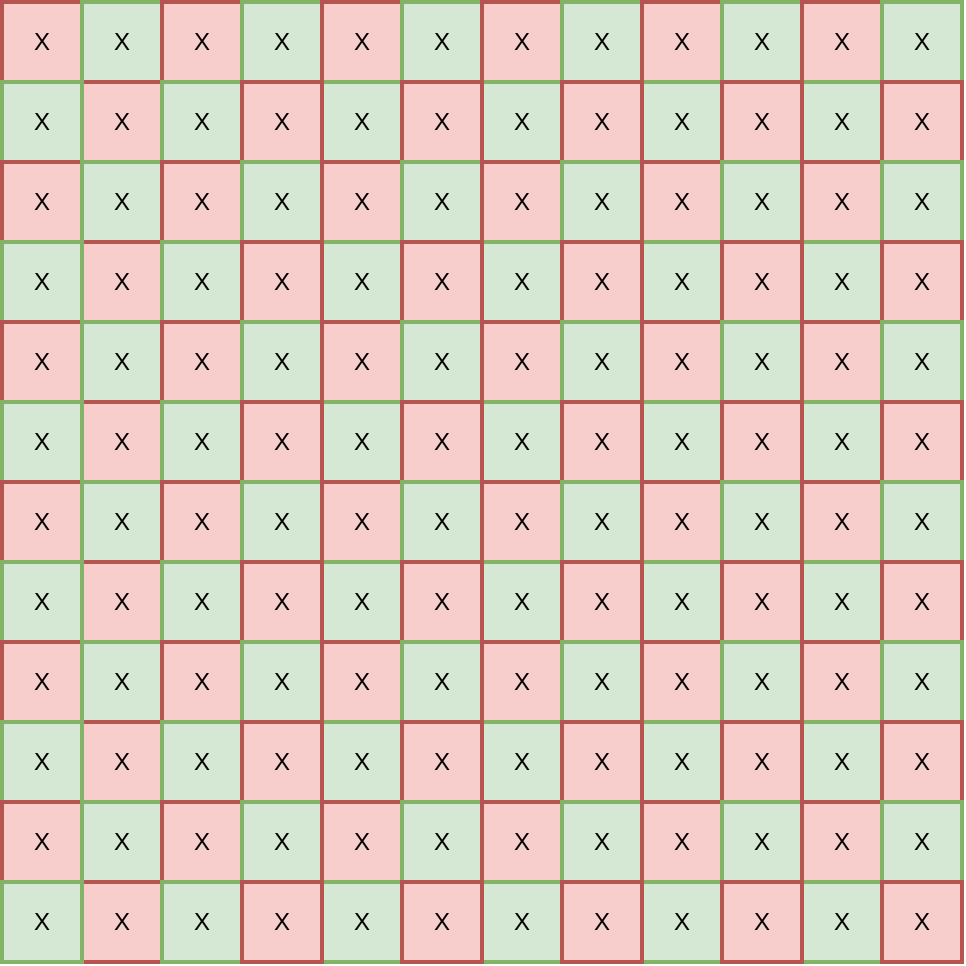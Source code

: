 <mxfile version="13.9.9" type="device" pages="11"><diagram id="LMjova10PeouggiEo5r-" name="Page-3"><mxGraphModel dx="1086" dy="816" grid="1" gridSize="10" guides="1" tooltips="1" connect="1" arrows="1" fold="1" page="1" pageScale="1" pageWidth="850" pageHeight="1100" math="0" shadow="0"><root><mxCell id="Bg5WTWfyJKliyWkUjWYo-0"/><mxCell id="Bg5WTWfyJKliyWkUjWYo-1" parent="Bg5WTWfyJKliyWkUjWYo-0"/><mxCell id="Bg5WTWfyJKliyWkUjWYo-2" value="" style="whiteSpace=wrap;html=1;aspect=fixed;fillColor=none;strokeWidth=2;" parent="Bg5WTWfyJKliyWkUjWYo-1" vertex="1"><mxGeometry x="40" y="40" width="480" height="480" as="geometry"/></mxCell><mxCell id="usv1_96pNX5jOgbnmFPT-0" value="X" style="whiteSpace=wrap;html=1;aspect=fixed;strokeWidth=2;fillColor=#f8cecc;strokeColor=#b85450;" parent="Bg5WTWfyJKliyWkUjWYo-1" vertex="1"><mxGeometry x="40" y="40" width="40" height="40" as="geometry"/></mxCell><mxCell id="usv1_96pNX5jOgbnmFPT-1" value="X" style="whiteSpace=wrap;html=1;aspect=fixed;strokeWidth=2;fillColor=#d5e8d4;strokeColor=#82b366;" parent="Bg5WTWfyJKliyWkUjWYo-1" vertex="1"><mxGeometry x="80" y="40" width="40" height="40" as="geometry"/></mxCell><mxCell id="usv1_96pNX5jOgbnmFPT-2" value="X" style="whiteSpace=wrap;html=1;aspect=fixed;strokeWidth=2;fillColor=#f8cecc;strokeColor=#b85450;" parent="Bg5WTWfyJKliyWkUjWYo-1" vertex="1"><mxGeometry x="120" y="40" width="40" height="40" as="geometry"/></mxCell><mxCell id="usv1_96pNX5jOgbnmFPT-4" value="X" style="whiteSpace=wrap;html=1;aspect=fixed;strokeWidth=2;fillColor=#d5e8d4;strokeColor=#82b366;" parent="Bg5WTWfyJKliyWkUjWYo-1" vertex="1"><mxGeometry x="160" y="40" width="40" height="40" as="geometry"/></mxCell><mxCell id="usv1_96pNX5jOgbnmFPT-5" value="X" style="whiteSpace=wrap;html=1;aspect=fixed;strokeWidth=2;fillColor=#f8cecc;strokeColor=#b85450;" parent="Bg5WTWfyJKliyWkUjWYo-1" vertex="1"><mxGeometry x="200" y="40" width="40" height="40" as="geometry"/></mxCell><mxCell id="usv1_96pNX5jOgbnmFPT-6" value="X" style="whiteSpace=wrap;html=1;aspect=fixed;strokeWidth=2;fillColor=#d5e8d4;strokeColor=#82b366;" parent="Bg5WTWfyJKliyWkUjWYo-1" vertex="1"><mxGeometry x="240" y="40" width="40" height="40" as="geometry"/></mxCell><mxCell id="usv1_96pNX5jOgbnmFPT-7" value="X" style="whiteSpace=wrap;html=1;aspect=fixed;strokeWidth=2;fillColor=#f8cecc;strokeColor=#b85450;" parent="Bg5WTWfyJKliyWkUjWYo-1" vertex="1"><mxGeometry x="280" y="40" width="40" height="40" as="geometry"/></mxCell><mxCell id="usv1_96pNX5jOgbnmFPT-8" value="X" style="whiteSpace=wrap;html=1;aspect=fixed;strokeWidth=2;fillColor=#d5e8d4;strokeColor=#82b366;" parent="Bg5WTWfyJKliyWkUjWYo-1" vertex="1"><mxGeometry x="320" y="40" width="40" height="40" as="geometry"/></mxCell><mxCell id="usv1_96pNX5jOgbnmFPT-10" value="X" style="whiteSpace=wrap;html=1;aspect=fixed;strokeWidth=2;fillColor=#f8cecc;strokeColor=#b85450;" parent="Bg5WTWfyJKliyWkUjWYo-1" vertex="1"><mxGeometry x="360" y="40" width="40" height="40" as="geometry"/></mxCell><mxCell id="usv1_96pNX5jOgbnmFPT-12" value="X" style="whiteSpace=wrap;html=1;aspect=fixed;strokeWidth=2;fillColor=#d5e8d4;strokeColor=#82b366;" parent="Bg5WTWfyJKliyWkUjWYo-1" vertex="1"><mxGeometry x="400" y="40" width="40" height="40" as="geometry"/></mxCell><mxCell id="usv1_96pNX5jOgbnmFPT-13" value="X" style="whiteSpace=wrap;html=1;aspect=fixed;strokeWidth=2;fillColor=#f8cecc;strokeColor=#b85450;" parent="Bg5WTWfyJKliyWkUjWYo-1" vertex="1"><mxGeometry x="440" y="40" width="40" height="40" as="geometry"/></mxCell><mxCell id="usv1_96pNX5jOgbnmFPT-14" value="X" style="whiteSpace=wrap;html=1;aspect=fixed;strokeWidth=2;fillColor=#d5e8d4;strokeColor=#82b366;" parent="Bg5WTWfyJKliyWkUjWYo-1" vertex="1"><mxGeometry x="480" y="40" width="40" height="40" as="geometry"/></mxCell><mxCell id="usv1_96pNX5jOgbnmFPT-16" value="X" style="whiteSpace=wrap;html=1;aspect=fixed;strokeWidth=2;fillColor=#f8cecc;strokeColor=#b85450;" parent="Bg5WTWfyJKliyWkUjWYo-1" vertex="1"><mxGeometry x="80" y="80" width="40" height="40" as="geometry"/></mxCell><mxCell id="usv1_96pNX5jOgbnmFPT-17" value="X" style="whiteSpace=wrap;html=1;aspect=fixed;strokeWidth=2;fillColor=#d5e8d4;strokeColor=#82b366;" parent="Bg5WTWfyJKliyWkUjWYo-1" vertex="1"><mxGeometry x="40" y="80" width="40" height="40" as="geometry"/></mxCell><mxCell id="usv1_96pNX5jOgbnmFPT-18" value="X" style="whiteSpace=wrap;html=1;aspect=fixed;strokeWidth=2;fillColor=#d5e8d4;strokeColor=#82b366;" parent="Bg5WTWfyJKliyWkUjWYo-1" vertex="1"><mxGeometry x="120" y="80" width="40" height="40" as="geometry"/></mxCell><mxCell id="usv1_96pNX5jOgbnmFPT-19" value="X" style="whiteSpace=wrap;html=1;aspect=fixed;strokeWidth=2;fillColor=#d5e8d4;strokeColor=#82b366;" parent="Bg5WTWfyJKliyWkUjWYo-1" vertex="1"><mxGeometry x="200" y="80" width="40" height="40" as="geometry"/></mxCell><mxCell id="usv1_96pNX5jOgbnmFPT-20" value="X" style="whiteSpace=wrap;html=1;aspect=fixed;strokeWidth=2;fillColor=#d5e8d4;strokeColor=#82b366;" parent="Bg5WTWfyJKliyWkUjWYo-1" vertex="1"><mxGeometry x="280" y="80" width="40" height="40" as="geometry"/></mxCell><mxCell id="usv1_96pNX5jOgbnmFPT-21" value="X" style="whiteSpace=wrap;html=1;aspect=fixed;strokeWidth=2;fillColor=#d5e8d4;strokeColor=#82b366;" parent="Bg5WTWfyJKliyWkUjWYo-1" vertex="1"><mxGeometry x="360" y="80" width="40" height="40" as="geometry"/></mxCell><mxCell id="usv1_96pNX5jOgbnmFPT-22" value="X" style="whiteSpace=wrap;html=1;aspect=fixed;strokeWidth=2;fillColor=#d5e8d4;strokeColor=#82b366;" parent="Bg5WTWfyJKliyWkUjWYo-1" vertex="1"><mxGeometry x="440" y="80" width="40" height="40" as="geometry"/></mxCell><mxCell id="usv1_96pNX5jOgbnmFPT-23" value="X" style="whiteSpace=wrap;html=1;aspect=fixed;strokeWidth=2;fillColor=#f8cecc;strokeColor=#b85450;" parent="Bg5WTWfyJKliyWkUjWYo-1" vertex="1"><mxGeometry x="160" y="80" width="40" height="40" as="geometry"/></mxCell><mxCell id="usv1_96pNX5jOgbnmFPT-24" value="X" style="whiteSpace=wrap;html=1;aspect=fixed;strokeWidth=2;fillColor=#f8cecc;strokeColor=#b85450;" parent="Bg5WTWfyJKliyWkUjWYo-1" vertex="1"><mxGeometry x="240" y="80" width="40" height="40" as="geometry"/></mxCell><mxCell id="usv1_96pNX5jOgbnmFPT-25" value="X" style="whiteSpace=wrap;html=1;aspect=fixed;strokeWidth=2;fillColor=#f8cecc;strokeColor=#b85450;" parent="Bg5WTWfyJKliyWkUjWYo-1" vertex="1"><mxGeometry x="320" y="80" width="40" height="40" as="geometry"/></mxCell><mxCell id="usv1_96pNX5jOgbnmFPT-26" value="X" style="whiteSpace=wrap;html=1;aspect=fixed;strokeWidth=2;fillColor=#f8cecc;strokeColor=#b85450;" parent="Bg5WTWfyJKliyWkUjWYo-1" vertex="1"><mxGeometry x="400" y="80" width="40" height="40" as="geometry"/></mxCell><mxCell id="usv1_96pNX5jOgbnmFPT-27" value="X" style="whiteSpace=wrap;html=1;aspect=fixed;strokeWidth=2;fillColor=#f8cecc;strokeColor=#b85450;" parent="Bg5WTWfyJKliyWkUjWYo-1" vertex="1"><mxGeometry x="480" y="80" width="40" height="40" as="geometry"/></mxCell><mxCell id="usv1_96pNX5jOgbnmFPT-28" value="X" style="whiteSpace=wrap;html=1;aspect=fixed;strokeWidth=2;fillColor=#f8cecc;strokeColor=#b85450;" parent="Bg5WTWfyJKliyWkUjWYo-1" vertex="1"><mxGeometry x="40" y="120" width="40" height="40" as="geometry"/></mxCell><mxCell id="usv1_96pNX5jOgbnmFPT-29" value="X" style="whiteSpace=wrap;html=1;aspect=fixed;strokeWidth=2;fillColor=#d5e8d4;strokeColor=#82b366;" parent="Bg5WTWfyJKliyWkUjWYo-1" vertex="1"><mxGeometry x="80" y="120" width="40" height="40" as="geometry"/></mxCell><mxCell id="usv1_96pNX5jOgbnmFPT-30" value="X" style="whiteSpace=wrap;html=1;aspect=fixed;strokeWidth=2;fillColor=#f8cecc;strokeColor=#b85450;" parent="Bg5WTWfyJKliyWkUjWYo-1" vertex="1"><mxGeometry x="120" y="120" width="40" height="40" as="geometry"/></mxCell><mxCell id="usv1_96pNX5jOgbnmFPT-31" value="X" style="whiteSpace=wrap;html=1;aspect=fixed;strokeWidth=2;fillColor=#d5e8d4;strokeColor=#82b366;" parent="Bg5WTWfyJKliyWkUjWYo-1" vertex="1"><mxGeometry x="160" y="120" width="40" height="40" as="geometry"/></mxCell><mxCell id="usv1_96pNX5jOgbnmFPT-32" value="X" style="whiteSpace=wrap;html=1;aspect=fixed;strokeWidth=2;fillColor=#f8cecc;strokeColor=#b85450;" parent="Bg5WTWfyJKliyWkUjWYo-1" vertex="1"><mxGeometry x="200" y="120" width="40" height="40" as="geometry"/></mxCell><mxCell id="usv1_96pNX5jOgbnmFPT-33" value="X" style="whiteSpace=wrap;html=1;aspect=fixed;strokeWidth=2;fillColor=#d5e8d4;strokeColor=#82b366;" parent="Bg5WTWfyJKliyWkUjWYo-1" vertex="1"><mxGeometry x="240" y="120" width="40" height="40" as="geometry"/></mxCell><mxCell id="usv1_96pNX5jOgbnmFPT-34" value="X" style="whiteSpace=wrap;html=1;aspect=fixed;strokeWidth=2;fillColor=#f8cecc;strokeColor=#b85450;" parent="Bg5WTWfyJKliyWkUjWYo-1" vertex="1"><mxGeometry x="280" y="120" width="40" height="40" as="geometry"/></mxCell><mxCell id="usv1_96pNX5jOgbnmFPT-35" value="X" style="whiteSpace=wrap;html=1;aspect=fixed;strokeWidth=2;fillColor=#d5e8d4;strokeColor=#82b366;" parent="Bg5WTWfyJKliyWkUjWYo-1" vertex="1"><mxGeometry x="320" y="120" width="40" height="40" as="geometry"/></mxCell><mxCell id="usv1_96pNX5jOgbnmFPT-36" value="X" style="whiteSpace=wrap;html=1;aspect=fixed;strokeWidth=2;fillColor=#f8cecc;strokeColor=#b85450;" parent="Bg5WTWfyJKliyWkUjWYo-1" vertex="1"><mxGeometry x="360" y="120" width="40" height="40" as="geometry"/></mxCell><mxCell id="usv1_96pNX5jOgbnmFPT-37" value="X" style="whiteSpace=wrap;html=1;aspect=fixed;strokeWidth=2;fillColor=#d5e8d4;strokeColor=#82b366;" parent="Bg5WTWfyJKliyWkUjWYo-1" vertex="1"><mxGeometry x="400" y="120" width="40" height="40" as="geometry"/></mxCell><mxCell id="usv1_96pNX5jOgbnmFPT-38" value="X" style="whiteSpace=wrap;html=1;aspect=fixed;strokeWidth=2;fillColor=#f8cecc;strokeColor=#b85450;" parent="Bg5WTWfyJKliyWkUjWYo-1" vertex="1"><mxGeometry x="440" y="120" width="40" height="40" as="geometry"/></mxCell><mxCell id="usv1_96pNX5jOgbnmFPT-39" value="X" style="whiteSpace=wrap;html=1;aspect=fixed;strokeWidth=2;fillColor=#d5e8d4;strokeColor=#82b366;" parent="Bg5WTWfyJKliyWkUjWYo-1" vertex="1"><mxGeometry x="480" y="120" width="40" height="40" as="geometry"/></mxCell><mxCell id="usv1_96pNX5jOgbnmFPT-40" value="X" style="whiteSpace=wrap;html=1;aspect=fixed;strokeWidth=2;fillColor=#f8cecc;strokeColor=#b85450;" parent="Bg5WTWfyJKliyWkUjWYo-1" vertex="1"><mxGeometry x="80" y="160" width="40" height="40" as="geometry"/></mxCell><mxCell id="usv1_96pNX5jOgbnmFPT-41" value="X" style="whiteSpace=wrap;html=1;aspect=fixed;strokeWidth=2;fillColor=#d5e8d4;strokeColor=#82b366;" parent="Bg5WTWfyJKliyWkUjWYo-1" vertex="1"><mxGeometry x="40" y="160" width="40" height="40" as="geometry"/></mxCell><mxCell id="usv1_96pNX5jOgbnmFPT-42" value="X" style="whiteSpace=wrap;html=1;aspect=fixed;strokeWidth=2;fillColor=#d5e8d4;strokeColor=#82b366;" parent="Bg5WTWfyJKliyWkUjWYo-1" vertex="1"><mxGeometry x="120" y="160" width="40" height="40" as="geometry"/></mxCell><mxCell id="usv1_96pNX5jOgbnmFPT-43" value="X" style="whiteSpace=wrap;html=1;aspect=fixed;strokeWidth=2;fillColor=#d5e8d4;strokeColor=#82b366;" parent="Bg5WTWfyJKliyWkUjWYo-1" vertex="1"><mxGeometry x="200" y="160" width="40" height="40" as="geometry"/></mxCell><mxCell id="usv1_96pNX5jOgbnmFPT-44" value="X" style="whiteSpace=wrap;html=1;aspect=fixed;strokeWidth=2;fillColor=#d5e8d4;strokeColor=#82b366;" parent="Bg5WTWfyJKliyWkUjWYo-1" vertex="1"><mxGeometry x="280" y="160" width="40" height="40" as="geometry"/></mxCell><mxCell id="usv1_96pNX5jOgbnmFPT-45" value="X" style="whiteSpace=wrap;html=1;aspect=fixed;strokeWidth=2;fillColor=#d5e8d4;strokeColor=#82b366;" parent="Bg5WTWfyJKliyWkUjWYo-1" vertex="1"><mxGeometry x="360" y="160" width="40" height="40" as="geometry"/></mxCell><mxCell id="usv1_96pNX5jOgbnmFPT-46" value="X" style="whiteSpace=wrap;html=1;aspect=fixed;strokeWidth=2;fillColor=#d5e8d4;strokeColor=#82b366;" parent="Bg5WTWfyJKliyWkUjWYo-1" vertex="1"><mxGeometry x="440" y="160" width="40" height="40" as="geometry"/></mxCell><mxCell id="usv1_96pNX5jOgbnmFPT-47" value="X" style="whiteSpace=wrap;html=1;aspect=fixed;strokeWidth=2;fillColor=#f8cecc;strokeColor=#b85450;" parent="Bg5WTWfyJKliyWkUjWYo-1" vertex="1"><mxGeometry x="160" y="160" width="40" height="40" as="geometry"/></mxCell><mxCell id="usv1_96pNX5jOgbnmFPT-48" value="X" style="whiteSpace=wrap;html=1;aspect=fixed;strokeWidth=2;fillColor=#f8cecc;strokeColor=#b85450;" parent="Bg5WTWfyJKliyWkUjWYo-1" vertex="1"><mxGeometry x="240" y="160" width="40" height="40" as="geometry"/></mxCell><mxCell id="usv1_96pNX5jOgbnmFPT-49" value="X" style="whiteSpace=wrap;html=1;aspect=fixed;strokeWidth=2;fillColor=#f8cecc;strokeColor=#b85450;" parent="Bg5WTWfyJKliyWkUjWYo-1" vertex="1"><mxGeometry x="320" y="160" width="40" height="40" as="geometry"/></mxCell><mxCell id="usv1_96pNX5jOgbnmFPT-50" value="X" style="whiteSpace=wrap;html=1;aspect=fixed;strokeWidth=2;fillColor=#f8cecc;strokeColor=#b85450;" parent="Bg5WTWfyJKliyWkUjWYo-1" vertex="1"><mxGeometry x="400" y="160" width="40" height="40" as="geometry"/></mxCell><mxCell id="usv1_96pNX5jOgbnmFPT-51" value="X" style="whiteSpace=wrap;html=1;aspect=fixed;strokeWidth=2;fillColor=#f8cecc;strokeColor=#b85450;" parent="Bg5WTWfyJKliyWkUjWYo-1" vertex="1"><mxGeometry x="480" y="160" width="40" height="40" as="geometry"/></mxCell><mxCell id="usv1_96pNX5jOgbnmFPT-52" value="X" style="whiteSpace=wrap;html=1;aspect=fixed;strokeWidth=2;fillColor=#f8cecc;strokeColor=#b85450;" parent="Bg5WTWfyJKliyWkUjWYo-1" vertex="1"><mxGeometry x="40" y="200" width="40" height="40" as="geometry"/></mxCell><mxCell id="usv1_96pNX5jOgbnmFPT-53" value="X" style="whiteSpace=wrap;html=1;aspect=fixed;strokeWidth=2;fillColor=#d5e8d4;strokeColor=#82b366;" parent="Bg5WTWfyJKliyWkUjWYo-1" vertex="1"><mxGeometry x="80" y="200" width="40" height="40" as="geometry"/></mxCell><mxCell id="usv1_96pNX5jOgbnmFPT-54" value="X" style="whiteSpace=wrap;html=1;aspect=fixed;strokeWidth=2;fillColor=#f8cecc;strokeColor=#b85450;" parent="Bg5WTWfyJKliyWkUjWYo-1" vertex="1"><mxGeometry x="120" y="200" width="40" height="40" as="geometry"/></mxCell><mxCell id="usv1_96pNX5jOgbnmFPT-55" value="X" style="whiteSpace=wrap;html=1;aspect=fixed;strokeWidth=2;fillColor=#d5e8d4;strokeColor=#82b366;" parent="Bg5WTWfyJKliyWkUjWYo-1" vertex="1"><mxGeometry x="160" y="200" width="40" height="40" as="geometry"/></mxCell><mxCell id="usv1_96pNX5jOgbnmFPT-56" value="X" style="whiteSpace=wrap;html=1;aspect=fixed;strokeWidth=2;fillColor=#f8cecc;strokeColor=#b85450;" parent="Bg5WTWfyJKliyWkUjWYo-1" vertex="1"><mxGeometry x="200" y="200" width="40" height="40" as="geometry"/></mxCell><mxCell id="usv1_96pNX5jOgbnmFPT-57" value="X" style="whiteSpace=wrap;html=1;aspect=fixed;strokeWidth=2;fillColor=#d5e8d4;strokeColor=#82b366;" parent="Bg5WTWfyJKliyWkUjWYo-1" vertex="1"><mxGeometry x="240" y="200" width="40" height="40" as="geometry"/></mxCell><mxCell id="usv1_96pNX5jOgbnmFPT-58" value="X" style="whiteSpace=wrap;html=1;aspect=fixed;strokeWidth=2;fillColor=#f8cecc;strokeColor=#b85450;" parent="Bg5WTWfyJKliyWkUjWYo-1" vertex="1"><mxGeometry x="280" y="200" width="40" height="40" as="geometry"/></mxCell><mxCell id="usv1_96pNX5jOgbnmFPT-59" value="X" style="whiteSpace=wrap;html=1;aspect=fixed;strokeWidth=2;fillColor=#d5e8d4;strokeColor=#82b366;" parent="Bg5WTWfyJKliyWkUjWYo-1" vertex="1"><mxGeometry x="320" y="200" width="40" height="40" as="geometry"/></mxCell><mxCell id="usv1_96pNX5jOgbnmFPT-60" value="X" style="whiteSpace=wrap;html=1;aspect=fixed;strokeWidth=2;fillColor=#f8cecc;strokeColor=#b85450;" parent="Bg5WTWfyJKliyWkUjWYo-1" vertex="1"><mxGeometry x="360" y="200" width="40" height="40" as="geometry"/></mxCell><mxCell id="usv1_96pNX5jOgbnmFPT-61" value="X" style="whiteSpace=wrap;html=1;aspect=fixed;strokeWidth=2;fillColor=#d5e8d4;strokeColor=#82b366;" parent="Bg5WTWfyJKliyWkUjWYo-1" vertex="1"><mxGeometry x="400" y="200" width="40" height="40" as="geometry"/></mxCell><mxCell id="usv1_96pNX5jOgbnmFPT-62" value="X" style="whiteSpace=wrap;html=1;aspect=fixed;strokeWidth=2;fillColor=#f8cecc;strokeColor=#b85450;" parent="Bg5WTWfyJKliyWkUjWYo-1" vertex="1"><mxGeometry x="440" y="200" width="40" height="40" as="geometry"/></mxCell><mxCell id="usv1_96pNX5jOgbnmFPT-63" value="X" style="whiteSpace=wrap;html=1;aspect=fixed;strokeWidth=2;fillColor=#d5e8d4;strokeColor=#82b366;" parent="Bg5WTWfyJKliyWkUjWYo-1" vertex="1"><mxGeometry x="480" y="200" width="40" height="40" as="geometry"/></mxCell><mxCell id="usv1_96pNX5jOgbnmFPT-64" value="X" style="whiteSpace=wrap;html=1;aspect=fixed;strokeWidth=2;fillColor=#f8cecc;strokeColor=#b85450;" parent="Bg5WTWfyJKliyWkUjWYo-1" vertex="1"><mxGeometry x="80" y="240" width="40" height="40" as="geometry"/></mxCell><mxCell id="usv1_96pNX5jOgbnmFPT-65" value="X" style="whiteSpace=wrap;html=1;aspect=fixed;strokeWidth=2;fillColor=#d5e8d4;strokeColor=#82b366;" parent="Bg5WTWfyJKliyWkUjWYo-1" vertex="1"><mxGeometry x="40" y="240" width="40" height="40" as="geometry"/></mxCell><mxCell id="usv1_96pNX5jOgbnmFPT-66" value="X" style="whiteSpace=wrap;html=1;aspect=fixed;strokeWidth=2;fillColor=#d5e8d4;strokeColor=#82b366;" parent="Bg5WTWfyJKliyWkUjWYo-1" vertex="1"><mxGeometry x="120" y="240" width="40" height="40" as="geometry"/></mxCell><mxCell id="usv1_96pNX5jOgbnmFPT-67" value="X" style="whiteSpace=wrap;html=1;aspect=fixed;strokeWidth=2;fillColor=#d5e8d4;strokeColor=#82b366;" parent="Bg5WTWfyJKliyWkUjWYo-1" vertex="1"><mxGeometry x="200" y="240" width="40" height="40" as="geometry"/></mxCell><mxCell id="usv1_96pNX5jOgbnmFPT-68" value="X" style="whiteSpace=wrap;html=1;aspect=fixed;strokeWidth=2;fillColor=#d5e8d4;strokeColor=#82b366;" parent="Bg5WTWfyJKliyWkUjWYo-1" vertex="1"><mxGeometry x="280" y="240" width="40" height="40" as="geometry"/></mxCell><mxCell id="usv1_96pNX5jOgbnmFPT-69" value="X" style="whiteSpace=wrap;html=1;aspect=fixed;strokeWidth=2;fillColor=#d5e8d4;strokeColor=#82b366;" parent="Bg5WTWfyJKliyWkUjWYo-1" vertex="1"><mxGeometry x="360" y="240" width="40" height="40" as="geometry"/></mxCell><mxCell id="usv1_96pNX5jOgbnmFPT-70" value="X" style="whiteSpace=wrap;html=1;aspect=fixed;strokeWidth=2;fillColor=#d5e8d4;strokeColor=#82b366;" parent="Bg5WTWfyJKliyWkUjWYo-1" vertex="1"><mxGeometry x="440" y="240" width="40" height="40" as="geometry"/></mxCell><mxCell id="usv1_96pNX5jOgbnmFPT-71" value="X" style="whiteSpace=wrap;html=1;aspect=fixed;strokeWidth=2;fillColor=#f8cecc;strokeColor=#b85450;" parent="Bg5WTWfyJKliyWkUjWYo-1" vertex="1"><mxGeometry x="160" y="240" width="40" height="40" as="geometry"/></mxCell><mxCell id="usv1_96pNX5jOgbnmFPT-72" value="X" style="whiteSpace=wrap;html=1;aspect=fixed;strokeWidth=2;fillColor=#f8cecc;strokeColor=#b85450;" parent="Bg5WTWfyJKliyWkUjWYo-1" vertex="1"><mxGeometry x="240" y="240" width="40" height="40" as="geometry"/></mxCell><mxCell id="usv1_96pNX5jOgbnmFPT-73" value="X" style="whiteSpace=wrap;html=1;aspect=fixed;strokeWidth=2;fillColor=#f8cecc;strokeColor=#b85450;" parent="Bg5WTWfyJKliyWkUjWYo-1" vertex="1"><mxGeometry x="320" y="240" width="40" height="40" as="geometry"/></mxCell><mxCell id="usv1_96pNX5jOgbnmFPT-74" value="X" style="whiteSpace=wrap;html=1;aspect=fixed;strokeWidth=2;fillColor=#f8cecc;strokeColor=#b85450;" parent="Bg5WTWfyJKliyWkUjWYo-1" vertex="1"><mxGeometry x="400" y="240" width="40" height="40" as="geometry"/></mxCell><mxCell id="usv1_96pNX5jOgbnmFPT-75" value="X" style="whiteSpace=wrap;html=1;aspect=fixed;strokeWidth=2;fillColor=#f8cecc;strokeColor=#b85450;" parent="Bg5WTWfyJKliyWkUjWYo-1" vertex="1"><mxGeometry x="480" y="240" width="40" height="40" as="geometry"/></mxCell><mxCell id="usv1_96pNX5jOgbnmFPT-76" value="X" style="whiteSpace=wrap;html=1;aspect=fixed;strokeWidth=2;fillColor=#f8cecc;strokeColor=#b85450;" parent="Bg5WTWfyJKliyWkUjWYo-1" vertex="1"><mxGeometry x="40" y="280" width="40" height="40" as="geometry"/></mxCell><mxCell id="usv1_96pNX5jOgbnmFPT-77" value="X" style="whiteSpace=wrap;html=1;aspect=fixed;strokeWidth=2;fillColor=#d5e8d4;strokeColor=#82b366;" parent="Bg5WTWfyJKliyWkUjWYo-1" vertex="1"><mxGeometry x="80" y="280" width="40" height="40" as="geometry"/></mxCell><mxCell id="usv1_96pNX5jOgbnmFPT-78" value="X" style="whiteSpace=wrap;html=1;aspect=fixed;strokeWidth=2;fillColor=#f8cecc;strokeColor=#b85450;" parent="Bg5WTWfyJKliyWkUjWYo-1" vertex="1"><mxGeometry x="120" y="280" width="40" height="40" as="geometry"/></mxCell><mxCell id="usv1_96pNX5jOgbnmFPT-79" value="X" style="whiteSpace=wrap;html=1;aspect=fixed;strokeWidth=2;fillColor=#d5e8d4;strokeColor=#82b366;" parent="Bg5WTWfyJKliyWkUjWYo-1" vertex="1"><mxGeometry x="160" y="280" width="40" height="40" as="geometry"/></mxCell><mxCell id="usv1_96pNX5jOgbnmFPT-80" value="X" style="whiteSpace=wrap;html=1;aspect=fixed;strokeWidth=2;fillColor=#f8cecc;strokeColor=#b85450;" parent="Bg5WTWfyJKliyWkUjWYo-1" vertex="1"><mxGeometry x="200" y="280" width="40" height="40" as="geometry"/></mxCell><mxCell id="usv1_96pNX5jOgbnmFPT-81" value="X" style="whiteSpace=wrap;html=1;aspect=fixed;strokeWidth=2;fillColor=#d5e8d4;strokeColor=#82b366;" parent="Bg5WTWfyJKliyWkUjWYo-1" vertex="1"><mxGeometry x="240" y="280" width="40" height="40" as="geometry"/></mxCell><mxCell id="usv1_96pNX5jOgbnmFPT-82" value="X" style="whiteSpace=wrap;html=1;aspect=fixed;strokeWidth=2;fillColor=#f8cecc;strokeColor=#b85450;" parent="Bg5WTWfyJKliyWkUjWYo-1" vertex="1"><mxGeometry x="280" y="280" width="40" height="40" as="geometry"/></mxCell><mxCell id="usv1_96pNX5jOgbnmFPT-83" value="X" style="whiteSpace=wrap;html=1;aspect=fixed;strokeWidth=2;fillColor=#d5e8d4;strokeColor=#82b366;" parent="Bg5WTWfyJKliyWkUjWYo-1" vertex="1"><mxGeometry x="320" y="280" width="40" height="40" as="geometry"/></mxCell><mxCell id="usv1_96pNX5jOgbnmFPT-84" value="X" style="whiteSpace=wrap;html=1;aspect=fixed;strokeWidth=2;fillColor=#f8cecc;strokeColor=#b85450;" parent="Bg5WTWfyJKliyWkUjWYo-1" vertex="1"><mxGeometry x="360" y="280" width="40" height="40" as="geometry"/></mxCell><mxCell id="usv1_96pNX5jOgbnmFPT-85" value="X" style="whiteSpace=wrap;html=1;aspect=fixed;strokeWidth=2;fillColor=#d5e8d4;strokeColor=#82b366;" parent="Bg5WTWfyJKliyWkUjWYo-1" vertex="1"><mxGeometry x="400" y="280" width="40" height="40" as="geometry"/></mxCell><mxCell id="usv1_96pNX5jOgbnmFPT-86" value="X" style="whiteSpace=wrap;html=1;aspect=fixed;strokeWidth=2;fillColor=#f8cecc;strokeColor=#b85450;" parent="Bg5WTWfyJKliyWkUjWYo-1" vertex="1"><mxGeometry x="440" y="280" width="40" height="40" as="geometry"/></mxCell><mxCell id="usv1_96pNX5jOgbnmFPT-87" value="X" style="whiteSpace=wrap;html=1;aspect=fixed;strokeWidth=2;fillColor=#d5e8d4;strokeColor=#82b366;" parent="Bg5WTWfyJKliyWkUjWYo-1" vertex="1"><mxGeometry x="480" y="280" width="40" height="40" as="geometry"/></mxCell><mxCell id="usv1_96pNX5jOgbnmFPT-88" value="X" style="whiteSpace=wrap;html=1;aspect=fixed;strokeWidth=2;fillColor=#f8cecc;strokeColor=#b85450;" parent="Bg5WTWfyJKliyWkUjWYo-1" vertex="1"><mxGeometry x="80" y="320" width="40" height="40" as="geometry"/></mxCell><mxCell id="usv1_96pNX5jOgbnmFPT-89" value="X" style="whiteSpace=wrap;html=1;aspect=fixed;strokeWidth=2;fillColor=#d5e8d4;strokeColor=#82b366;" parent="Bg5WTWfyJKliyWkUjWYo-1" vertex="1"><mxGeometry x="40" y="320" width="40" height="40" as="geometry"/></mxCell><mxCell id="usv1_96pNX5jOgbnmFPT-90" value="X" style="whiteSpace=wrap;html=1;aspect=fixed;strokeWidth=2;fillColor=#d5e8d4;strokeColor=#82b366;" parent="Bg5WTWfyJKliyWkUjWYo-1" vertex="1"><mxGeometry x="120" y="320" width="40" height="40" as="geometry"/></mxCell><mxCell id="usv1_96pNX5jOgbnmFPT-91" value="X" style="whiteSpace=wrap;html=1;aspect=fixed;strokeWidth=2;fillColor=#d5e8d4;strokeColor=#82b366;" parent="Bg5WTWfyJKliyWkUjWYo-1" vertex="1"><mxGeometry x="200" y="320" width="40" height="40" as="geometry"/></mxCell><mxCell id="usv1_96pNX5jOgbnmFPT-92" value="X" style="whiteSpace=wrap;html=1;aspect=fixed;strokeWidth=2;fillColor=#d5e8d4;strokeColor=#82b366;" parent="Bg5WTWfyJKliyWkUjWYo-1" vertex="1"><mxGeometry x="280" y="320" width="40" height="40" as="geometry"/></mxCell><mxCell id="usv1_96pNX5jOgbnmFPT-93" value="X" style="whiteSpace=wrap;html=1;aspect=fixed;strokeWidth=2;fillColor=#d5e8d4;strokeColor=#82b366;" parent="Bg5WTWfyJKliyWkUjWYo-1" vertex="1"><mxGeometry x="360" y="320" width="40" height="40" as="geometry"/></mxCell><mxCell id="usv1_96pNX5jOgbnmFPT-94" value="X" style="whiteSpace=wrap;html=1;aspect=fixed;strokeWidth=2;fillColor=#d5e8d4;strokeColor=#82b366;" parent="Bg5WTWfyJKliyWkUjWYo-1" vertex="1"><mxGeometry x="440" y="320" width="40" height="40" as="geometry"/></mxCell><mxCell id="usv1_96pNX5jOgbnmFPT-95" value="X" style="whiteSpace=wrap;html=1;aspect=fixed;strokeWidth=2;fillColor=#f8cecc;strokeColor=#b85450;" parent="Bg5WTWfyJKliyWkUjWYo-1" vertex="1"><mxGeometry x="160" y="320" width="40" height="40" as="geometry"/></mxCell><mxCell id="usv1_96pNX5jOgbnmFPT-96" value="X" style="whiteSpace=wrap;html=1;aspect=fixed;strokeWidth=2;fillColor=#f8cecc;strokeColor=#b85450;" parent="Bg5WTWfyJKliyWkUjWYo-1" vertex="1"><mxGeometry x="240" y="320" width="40" height="40" as="geometry"/></mxCell><mxCell id="usv1_96pNX5jOgbnmFPT-97" value="X" style="whiteSpace=wrap;html=1;aspect=fixed;strokeWidth=2;fillColor=#f8cecc;strokeColor=#b85450;" parent="Bg5WTWfyJKliyWkUjWYo-1" vertex="1"><mxGeometry x="320" y="320" width="40" height="40" as="geometry"/></mxCell><mxCell id="usv1_96pNX5jOgbnmFPT-98" value="X" style="whiteSpace=wrap;html=1;aspect=fixed;strokeWidth=2;fillColor=#f8cecc;strokeColor=#b85450;" parent="Bg5WTWfyJKliyWkUjWYo-1" vertex="1"><mxGeometry x="400" y="320" width="40" height="40" as="geometry"/></mxCell><mxCell id="usv1_96pNX5jOgbnmFPT-99" value="X" style="whiteSpace=wrap;html=1;aspect=fixed;strokeWidth=2;fillColor=#f8cecc;strokeColor=#b85450;" parent="Bg5WTWfyJKliyWkUjWYo-1" vertex="1"><mxGeometry x="480" y="320" width="40" height="40" as="geometry"/></mxCell><mxCell id="usv1_96pNX5jOgbnmFPT-100" value="X" style="whiteSpace=wrap;html=1;aspect=fixed;strokeWidth=2;fillColor=#f8cecc;strokeColor=#b85450;" parent="Bg5WTWfyJKliyWkUjWYo-1" vertex="1"><mxGeometry x="40" y="360" width="40" height="40" as="geometry"/></mxCell><mxCell id="usv1_96pNX5jOgbnmFPT-101" value="X" style="whiteSpace=wrap;html=1;aspect=fixed;strokeWidth=2;fillColor=#d5e8d4;strokeColor=#82b366;" parent="Bg5WTWfyJKliyWkUjWYo-1" vertex="1"><mxGeometry x="80" y="360" width="40" height="40" as="geometry"/></mxCell><mxCell id="usv1_96pNX5jOgbnmFPT-102" value="X" style="whiteSpace=wrap;html=1;aspect=fixed;strokeWidth=2;fillColor=#f8cecc;strokeColor=#b85450;" parent="Bg5WTWfyJKliyWkUjWYo-1" vertex="1"><mxGeometry x="120" y="360" width="40" height="40" as="geometry"/></mxCell><mxCell id="usv1_96pNX5jOgbnmFPT-103" value="X" style="whiteSpace=wrap;html=1;aspect=fixed;strokeWidth=2;fillColor=#d5e8d4;strokeColor=#82b366;" parent="Bg5WTWfyJKliyWkUjWYo-1" vertex="1"><mxGeometry x="160" y="360" width="40" height="40" as="geometry"/></mxCell><mxCell id="usv1_96pNX5jOgbnmFPT-104" value="X" style="whiteSpace=wrap;html=1;aspect=fixed;strokeWidth=2;fillColor=#f8cecc;strokeColor=#b85450;" parent="Bg5WTWfyJKliyWkUjWYo-1" vertex="1"><mxGeometry x="200" y="360" width="40" height="40" as="geometry"/></mxCell><mxCell id="usv1_96pNX5jOgbnmFPT-105" value="X" style="whiteSpace=wrap;html=1;aspect=fixed;strokeWidth=2;fillColor=#d5e8d4;strokeColor=#82b366;" parent="Bg5WTWfyJKliyWkUjWYo-1" vertex="1"><mxGeometry x="240" y="360" width="40" height="40" as="geometry"/></mxCell><mxCell id="usv1_96pNX5jOgbnmFPT-106" value="X" style="whiteSpace=wrap;html=1;aspect=fixed;strokeWidth=2;fillColor=#f8cecc;strokeColor=#b85450;" parent="Bg5WTWfyJKliyWkUjWYo-1" vertex="1"><mxGeometry x="280" y="360" width="40" height="40" as="geometry"/></mxCell><mxCell id="usv1_96pNX5jOgbnmFPT-107" value="X" style="whiteSpace=wrap;html=1;aspect=fixed;strokeWidth=2;fillColor=#d5e8d4;strokeColor=#82b366;" parent="Bg5WTWfyJKliyWkUjWYo-1" vertex="1"><mxGeometry x="320" y="360" width="40" height="40" as="geometry"/></mxCell><mxCell id="usv1_96pNX5jOgbnmFPT-108" value="X" style="whiteSpace=wrap;html=1;aspect=fixed;strokeWidth=2;fillColor=#f8cecc;strokeColor=#b85450;" parent="Bg5WTWfyJKliyWkUjWYo-1" vertex="1"><mxGeometry x="360" y="360" width="40" height="40" as="geometry"/></mxCell><mxCell id="usv1_96pNX5jOgbnmFPT-109" value="X" style="whiteSpace=wrap;html=1;aspect=fixed;strokeWidth=2;fillColor=#d5e8d4;strokeColor=#82b366;" parent="Bg5WTWfyJKliyWkUjWYo-1" vertex="1"><mxGeometry x="400" y="360" width="40" height="40" as="geometry"/></mxCell><mxCell id="usv1_96pNX5jOgbnmFPT-110" value="X" style="whiteSpace=wrap;html=1;aspect=fixed;strokeWidth=2;fillColor=#f8cecc;strokeColor=#b85450;" parent="Bg5WTWfyJKliyWkUjWYo-1" vertex="1"><mxGeometry x="440" y="360" width="40" height="40" as="geometry"/></mxCell><mxCell id="usv1_96pNX5jOgbnmFPT-111" value="X" style="whiteSpace=wrap;html=1;aspect=fixed;strokeWidth=2;fillColor=#d5e8d4;strokeColor=#82b366;" parent="Bg5WTWfyJKliyWkUjWYo-1" vertex="1"><mxGeometry x="480" y="360" width="40" height="40" as="geometry"/></mxCell><mxCell id="usv1_96pNX5jOgbnmFPT-112" value="X" style="whiteSpace=wrap;html=1;aspect=fixed;strokeWidth=2;fillColor=#f8cecc;strokeColor=#b85450;" parent="Bg5WTWfyJKliyWkUjWYo-1" vertex="1"><mxGeometry x="80" y="400" width="40" height="40" as="geometry"/></mxCell><mxCell id="usv1_96pNX5jOgbnmFPT-113" value="X" style="whiteSpace=wrap;html=1;aspect=fixed;strokeWidth=2;fillColor=#d5e8d4;strokeColor=#82b366;" parent="Bg5WTWfyJKliyWkUjWYo-1" vertex="1"><mxGeometry x="40" y="400" width="40" height="40" as="geometry"/></mxCell><mxCell id="usv1_96pNX5jOgbnmFPT-114" value="X" style="whiteSpace=wrap;html=1;aspect=fixed;strokeWidth=2;fillColor=#d5e8d4;strokeColor=#82b366;" parent="Bg5WTWfyJKliyWkUjWYo-1" vertex="1"><mxGeometry x="120" y="400" width="40" height="40" as="geometry"/></mxCell><mxCell id="usv1_96pNX5jOgbnmFPT-115" value="X" style="whiteSpace=wrap;html=1;aspect=fixed;strokeWidth=2;fillColor=#d5e8d4;strokeColor=#82b366;" parent="Bg5WTWfyJKliyWkUjWYo-1" vertex="1"><mxGeometry x="200" y="400" width="40" height="40" as="geometry"/></mxCell><mxCell id="usv1_96pNX5jOgbnmFPT-116" value="X" style="whiteSpace=wrap;html=1;aspect=fixed;strokeWidth=2;fillColor=#d5e8d4;strokeColor=#82b366;" parent="Bg5WTWfyJKliyWkUjWYo-1" vertex="1"><mxGeometry x="280" y="400" width="40" height="40" as="geometry"/></mxCell><mxCell id="usv1_96pNX5jOgbnmFPT-117" value="X" style="whiteSpace=wrap;html=1;aspect=fixed;strokeWidth=2;fillColor=#d5e8d4;strokeColor=#82b366;" parent="Bg5WTWfyJKliyWkUjWYo-1" vertex="1"><mxGeometry x="360" y="400" width="40" height="40" as="geometry"/></mxCell><mxCell id="usv1_96pNX5jOgbnmFPT-118" value="X" style="whiteSpace=wrap;html=1;aspect=fixed;strokeWidth=2;fillColor=#d5e8d4;strokeColor=#82b366;" parent="Bg5WTWfyJKliyWkUjWYo-1" vertex="1"><mxGeometry x="440" y="400" width="40" height="40" as="geometry"/></mxCell><mxCell id="usv1_96pNX5jOgbnmFPT-119" value="X" style="whiteSpace=wrap;html=1;aspect=fixed;strokeWidth=2;fillColor=#f8cecc;strokeColor=#b85450;" parent="Bg5WTWfyJKliyWkUjWYo-1" vertex="1"><mxGeometry x="160" y="400" width="40" height="40" as="geometry"/></mxCell><mxCell id="usv1_96pNX5jOgbnmFPT-120" value="X" style="whiteSpace=wrap;html=1;aspect=fixed;strokeWidth=2;fillColor=#f8cecc;strokeColor=#b85450;" parent="Bg5WTWfyJKliyWkUjWYo-1" vertex="1"><mxGeometry x="240" y="400" width="40" height="40" as="geometry"/></mxCell><mxCell id="usv1_96pNX5jOgbnmFPT-121" value="X" style="whiteSpace=wrap;html=1;aspect=fixed;strokeWidth=2;fillColor=#f8cecc;strokeColor=#b85450;" parent="Bg5WTWfyJKliyWkUjWYo-1" vertex="1"><mxGeometry x="320" y="400" width="40" height="40" as="geometry"/></mxCell><mxCell id="usv1_96pNX5jOgbnmFPT-122" value="X" style="whiteSpace=wrap;html=1;aspect=fixed;strokeWidth=2;fillColor=#f8cecc;strokeColor=#b85450;" parent="Bg5WTWfyJKliyWkUjWYo-1" vertex="1"><mxGeometry x="400" y="400" width="40" height="40" as="geometry"/></mxCell><mxCell id="usv1_96pNX5jOgbnmFPT-123" value="X" style="whiteSpace=wrap;html=1;aspect=fixed;strokeWidth=2;fillColor=#f8cecc;strokeColor=#b85450;" parent="Bg5WTWfyJKliyWkUjWYo-1" vertex="1"><mxGeometry x="480" y="400" width="40" height="40" as="geometry"/></mxCell><mxCell id="usv1_96pNX5jOgbnmFPT-124" value="X" style="whiteSpace=wrap;html=1;aspect=fixed;strokeWidth=2;fillColor=#f8cecc;strokeColor=#b85450;" parent="Bg5WTWfyJKliyWkUjWYo-1" vertex="1"><mxGeometry x="40" y="440" width="40" height="40" as="geometry"/></mxCell><mxCell id="usv1_96pNX5jOgbnmFPT-125" value="X" style="whiteSpace=wrap;html=1;aspect=fixed;strokeWidth=2;fillColor=#d5e8d4;strokeColor=#82b366;" parent="Bg5WTWfyJKliyWkUjWYo-1" vertex="1"><mxGeometry x="80" y="440" width="40" height="40" as="geometry"/></mxCell><mxCell id="usv1_96pNX5jOgbnmFPT-126" value="X" style="whiteSpace=wrap;html=1;aspect=fixed;strokeWidth=2;fillColor=#f8cecc;strokeColor=#b85450;" parent="Bg5WTWfyJKliyWkUjWYo-1" vertex="1"><mxGeometry x="120" y="440" width="40" height="40" as="geometry"/></mxCell><mxCell id="usv1_96pNX5jOgbnmFPT-127" value="X" style="whiteSpace=wrap;html=1;aspect=fixed;strokeWidth=2;fillColor=#d5e8d4;strokeColor=#82b366;" parent="Bg5WTWfyJKliyWkUjWYo-1" vertex="1"><mxGeometry x="160" y="440" width="40" height="40" as="geometry"/></mxCell><mxCell id="usv1_96pNX5jOgbnmFPT-128" value="X" style="whiteSpace=wrap;html=1;aspect=fixed;strokeWidth=2;fillColor=#f8cecc;strokeColor=#b85450;" parent="Bg5WTWfyJKliyWkUjWYo-1" vertex="1"><mxGeometry x="200" y="440" width="40" height="40" as="geometry"/></mxCell><mxCell id="usv1_96pNX5jOgbnmFPT-129" value="X" style="whiteSpace=wrap;html=1;aspect=fixed;strokeWidth=2;fillColor=#d5e8d4;strokeColor=#82b366;" parent="Bg5WTWfyJKliyWkUjWYo-1" vertex="1"><mxGeometry x="240" y="440" width="40" height="40" as="geometry"/></mxCell><mxCell id="usv1_96pNX5jOgbnmFPT-130" value="X" style="whiteSpace=wrap;html=1;aspect=fixed;strokeWidth=2;fillColor=#f8cecc;strokeColor=#b85450;" parent="Bg5WTWfyJKliyWkUjWYo-1" vertex="1"><mxGeometry x="280" y="440" width="40" height="40" as="geometry"/></mxCell><mxCell id="usv1_96pNX5jOgbnmFPT-131" value="X" style="whiteSpace=wrap;html=1;aspect=fixed;strokeWidth=2;fillColor=#d5e8d4;strokeColor=#82b366;" parent="Bg5WTWfyJKliyWkUjWYo-1" vertex="1"><mxGeometry x="320" y="440" width="40" height="40" as="geometry"/></mxCell><mxCell id="usv1_96pNX5jOgbnmFPT-132" value="X" style="whiteSpace=wrap;html=1;aspect=fixed;strokeWidth=2;fillColor=#f8cecc;strokeColor=#b85450;" parent="Bg5WTWfyJKliyWkUjWYo-1" vertex="1"><mxGeometry x="360" y="440" width="40" height="40" as="geometry"/></mxCell><mxCell id="usv1_96pNX5jOgbnmFPT-133" value="X" style="whiteSpace=wrap;html=1;aspect=fixed;strokeWidth=2;fillColor=#d5e8d4;strokeColor=#82b366;" parent="Bg5WTWfyJKliyWkUjWYo-1" vertex="1"><mxGeometry x="400" y="440" width="40" height="40" as="geometry"/></mxCell><mxCell id="usv1_96pNX5jOgbnmFPT-134" value="X" style="whiteSpace=wrap;html=1;aspect=fixed;strokeWidth=2;fillColor=#f8cecc;strokeColor=#b85450;" parent="Bg5WTWfyJKliyWkUjWYo-1" vertex="1"><mxGeometry x="440" y="440" width="40" height="40" as="geometry"/></mxCell><mxCell id="usv1_96pNX5jOgbnmFPT-135" value="X" style="whiteSpace=wrap;html=1;aspect=fixed;strokeWidth=2;fillColor=#d5e8d4;strokeColor=#82b366;" parent="Bg5WTWfyJKliyWkUjWYo-1" vertex="1"><mxGeometry x="480" y="440" width="40" height="40" as="geometry"/></mxCell><mxCell id="usv1_96pNX5jOgbnmFPT-136" value="X" style="whiteSpace=wrap;html=1;aspect=fixed;strokeWidth=2;fillColor=#f8cecc;strokeColor=#b85450;" parent="Bg5WTWfyJKliyWkUjWYo-1" vertex="1"><mxGeometry x="80" y="480" width="40" height="40" as="geometry"/></mxCell><mxCell id="usv1_96pNX5jOgbnmFPT-137" value="X" style="whiteSpace=wrap;html=1;aspect=fixed;strokeWidth=2;fillColor=#d5e8d4;strokeColor=#82b366;" parent="Bg5WTWfyJKliyWkUjWYo-1" vertex="1"><mxGeometry x="40" y="480" width="40" height="40" as="geometry"/></mxCell><mxCell id="usv1_96pNX5jOgbnmFPT-138" value="X" style="whiteSpace=wrap;html=1;aspect=fixed;strokeWidth=2;fillColor=#d5e8d4;strokeColor=#82b366;" parent="Bg5WTWfyJKliyWkUjWYo-1" vertex="1"><mxGeometry x="120" y="480" width="40" height="40" as="geometry"/></mxCell><mxCell id="usv1_96pNX5jOgbnmFPT-139" value="X" style="whiteSpace=wrap;html=1;aspect=fixed;strokeWidth=2;fillColor=#d5e8d4;strokeColor=#82b366;" parent="Bg5WTWfyJKliyWkUjWYo-1" vertex="1"><mxGeometry x="200" y="480" width="40" height="40" as="geometry"/></mxCell><mxCell id="usv1_96pNX5jOgbnmFPT-140" value="X" style="whiteSpace=wrap;html=1;aspect=fixed;strokeWidth=2;fillColor=#d5e8d4;strokeColor=#82b366;" parent="Bg5WTWfyJKliyWkUjWYo-1" vertex="1"><mxGeometry x="280" y="480" width="40" height="40" as="geometry"/></mxCell><mxCell id="usv1_96pNX5jOgbnmFPT-141" value="X" style="whiteSpace=wrap;html=1;aspect=fixed;strokeWidth=2;fillColor=#d5e8d4;strokeColor=#82b366;" parent="Bg5WTWfyJKliyWkUjWYo-1" vertex="1"><mxGeometry x="360" y="480" width="40" height="40" as="geometry"/></mxCell><mxCell id="usv1_96pNX5jOgbnmFPT-142" value="X" style="whiteSpace=wrap;html=1;aspect=fixed;strokeWidth=2;fillColor=#d5e8d4;strokeColor=#82b366;" parent="Bg5WTWfyJKliyWkUjWYo-1" vertex="1"><mxGeometry x="440" y="480" width="40" height="40" as="geometry"/></mxCell><mxCell id="usv1_96pNX5jOgbnmFPT-143" value="X" style="whiteSpace=wrap;html=1;aspect=fixed;strokeWidth=2;fillColor=#f8cecc;strokeColor=#b85450;" parent="Bg5WTWfyJKliyWkUjWYo-1" vertex="1"><mxGeometry x="160" y="480" width="40" height="40" as="geometry"/></mxCell><mxCell id="usv1_96pNX5jOgbnmFPT-144" value="X" style="whiteSpace=wrap;html=1;aspect=fixed;strokeWidth=2;fillColor=#f8cecc;strokeColor=#b85450;" parent="Bg5WTWfyJKliyWkUjWYo-1" vertex="1"><mxGeometry x="240" y="480" width="40" height="40" as="geometry"/></mxCell><mxCell id="usv1_96pNX5jOgbnmFPT-145" value="X" style="whiteSpace=wrap;html=1;aspect=fixed;strokeWidth=2;fillColor=#f8cecc;strokeColor=#b85450;" parent="Bg5WTWfyJKliyWkUjWYo-1" vertex="1"><mxGeometry x="320" y="480" width="40" height="40" as="geometry"/></mxCell><mxCell id="usv1_96pNX5jOgbnmFPT-146" value="X" style="whiteSpace=wrap;html=1;aspect=fixed;strokeWidth=2;fillColor=#f8cecc;strokeColor=#b85450;" parent="Bg5WTWfyJKliyWkUjWYo-1" vertex="1"><mxGeometry x="400" y="480" width="40" height="40" as="geometry"/></mxCell><mxCell id="usv1_96pNX5jOgbnmFPT-147" value="X" style="whiteSpace=wrap;html=1;aspect=fixed;strokeWidth=2;fillColor=#f8cecc;strokeColor=#b85450;" parent="Bg5WTWfyJKliyWkUjWYo-1" vertex="1"><mxGeometry x="480" y="480" width="40" height="40" as="geometry"/></mxCell></root></mxGraphModel></diagram><diagram name="Copy of Page-3" id="qeQfKDCTpHt5LfcGKrcl"><mxGraphModel dx="1086" dy="816" grid="1" gridSize="10" guides="1" tooltips="1" connect="1" arrows="1" fold="1" page="1" pageScale="1" pageWidth="850" pageHeight="1100" math="0" shadow="0"><root><mxCell id="n9C9Twk58zck8zXnp-zq-0"/><mxCell id="n9C9Twk58zck8zXnp-zq-1" parent="n9C9Twk58zck8zXnp-zq-0"/><mxCell id="n9C9Twk58zck8zXnp-zq-2" value="" style="whiteSpace=wrap;html=1;aspect=fixed;fillColor=none;strokeWidth=2;" parent="n9C9Twk58zck8zXnp-zq-1" vertex="1"><mxGeometry x="40" y="40" width="480" height="480" as="geometry"/></mxCell><mxCell id="n9C9Twk58zck8zXnp-zq-3" value="X" style="whiteSpace=wrap;html=1;aspect=fixed;strokeWidth=2;fillColor=#f8cecc;strokeColor=#b85450;" parent="n9C9Twk58zck8zXnp-zq-1" vertex="1"><mxGeometry x="40" y="40" width="40" height="40" as="geometry"/></mxCell><mxCell id="n9C9Twk58zck8zXnp-zq-4" value="X" style="whiteSpace=wrap;html=1;aspect=fixed;strokeWidth=2;fillColor=#d5e8d4;strokeColor=#82b366;" parent="n9C9Twk58zck8zXnp-zq-1" vertex="1"><mxGeometry x="80" y="40" width="40" height="40" as="geometry"/></mxCell><mxCell id="n9C9Twk58zck8zXnp-zq-5" value="X" style="whiteSpace=wrap;html=1;aspect=fixed;strokeWidth=2;fillColor=#f8cecc;strokeColor=#b85450;" parent="n9C9Twk58zck8zXnp-zq-1" vertex="1"><mxGeometry x="120" y="40" width="40" height="40" as="geometry"/></mxCell><mxCell id="n9C9Twk58zck8zXnp-zq-6" value="X" style="whiteSpace=wrap;html=1;aspect=fixed;strokeWidth=2;fillColor=#d5e8d4;strokeColor=#82b366;" parent="n9C9Twk58zck8zXnp-zq-1" vertex="1"><mxGeometry x="160" y="40" width="40" height="40" as="geometry"/></mxCell><mxCell id="n9C9Twk58zck8zXnp-zq-7" value="X" style="whiteSpace=wrap;html=1;aspect=fixed;strokeWidth=2;fillColor=#f8cecc;strokeColor=#b85450;" parent="n9C9Twk58zck8zXnp-zq-1" vertex="1"><mxGeometry x="200" y="40" width="40" height="40" as="geometry"/></mxCell><mxCell id="n9C9Twk58zck8zXnp-zq-8" value="X" style="whiteSpace=wrap;html=1;aspect=fixed;strokeWidth=2;fillColor=#d5e8d4;strokeColor=#82b366;" parent="n9C9Twk58zck8zXnp-zq-1" vertex="1"><mxGeometry x="240" y="40" width="40" height="40" as="geometry"/></mxCell><mxCell id="n9C9Twk58zck8zXnp-zq-9" value="X" style="whiteSpace=wrap;html=1;aspect=fixed;strokeWidth=2;fillColor=#f8cecc;strokeColor=#b85450;" parent="n9C9Twk58zck8zXnp-zq-1" vertex="1"><mxGeometry x="280" y="40" width="40" height="40" as="geometry"/></mxCell><mxCell id="n9C9Twk58zck8zXnp-zq-10" value="X" style="whiteSpace=wrap;html=1;aspect=fixed;strokeWidth=2;fillColor=#d5e8d4;strokeColor=#82b366;" parent="n9C9Twk58zck8zXnp-zq-1" vertex="1"><mxGeometry x="320" y="40" width="40" height="40" as="geometry"/></mxCell><mxCell id="n9C9Twk58zck8zXnp-zq-11" value="X" style="whiteSpace=wrap;html=1;aspect=fixed;strokeWidth=2;fillColor=#f8cecc;strokeColor=#b85450;" parent="n9C9Twk58zck8zXnp-zq-1" vertex="1"><mxGeometry x="360" y="40" width="40" height="40" as="geometry"/></mxCell><mxCell id="n9C9Twk58zck8zXnp-zq-12" value="X" style="whiteSpace=wrap;html=1;aspect=fixed;strokeWidth=2;fillColor=#d5e8d4;strokeColor=#82b366;" parent="n9C9Twk58zck8zXnp-zq-1" vertex="1"><mxGeometry x="400" y="40" width="40" height="40" as="geometry"/></mxCell><mxCell id="n9C9Twk58zck8zXnp-zq-13" value="X" style="whiteSpace=wrap;html=1;aspect=fixed;strokeWidth=2;fillColor=#f8cecc;strokeColor=#b85450;" parent="n9C9Twk58zck8zXnp-zq-1" vertex="1"><mxGeometry x="440" y="40" width="40" height="40" as="geometry"/></mxCell><mxCell id="n9C9Twk58zck8zXnp-zq-14" value="X" style="whiteSpace=wrap;html=1;aspect=fixed;strokeWidth=2;fillColor=#d5e8d4;strokeColor=#82b366;" parent="n9C9Twk58zck8zXnp-zq-1" vertex="1"><mxGeometry x="480" y="40" width="40" height="40" as="geometry"/></mxCell><mxCell id="n9C9Twk58zck8zXnp-zq-15" value="X" style="whiteSpace=wrap;html=1;aspect=fixed;strokeWidth=2;fillColor=#f8cecc;strokeColor=#b85450;" parent="n9C9Twk58zck8zXnp-zq-1" vertex="1"><mxGeometry x="80" y="80" width="40" height="40" as="geometry"/></mxCell><mxCell id="n9C9Twk58zck8zXnp-zq-16" value="X" style="whiteSpace=wrap;html=1;aspect=fixed;strokeWidth=2;fillColor=#d5e8d4;strokeColor=#82b366;" parent="n9C9Twk58zck8zXnp-zq-1" vertex="1"><mxGeometry x="40" y="80" width="40" height="40" as="geometry"/></mxCell><mxCell id="n9C9Twk58zck8zXnp-zq-17" value="X" style="whiteSpace=wrap;html=1;aspect=fixed;strokeWidth=2;fillColor=#d5e8d4;strokeColor=#82b366;" parent="n9C9Twk58zck8zXnp-zq-1" vertex="1"><mxGeometry x="120" y="80" width="40" height="40" as="geometry"/></mxCell><mxCell id="n9C9Twk58zck8zXnp-zq-18" value="X" style="whiteSpace=wrap;html=1;aspect=fixed;strokeWidth=2;fillColor=#d5e8d4;strokeColor=#82b366;" parent="n9C9Twk58zck8zXnp-zq-1" vertex="1"><mxGeometry x="200" y="80" width="40" height="40" as="geometry"/></mxCell><mxCell id="n9C9Twk58zck8zXnp-zq-19" value="X" style="whiteSpace=wrap;html=1;aspect=fixed;strokeWidth=2;fillColor=#d5e8d4;strokeColor=#82b366;" parent="n9C9Twk58zck8zXnp-zq-1" vertex="1"><mxGeometry x="280" y="80" width="40" height="40" as="geometry"/></mxCell><mxCell id="n9C9Twk58zck8zXnp-zq-20" value="X" style="whiteSpace=wrap;html=1;aspect=fixed;strokeWidth=2;fillColor=#d5e8d4;strokeColor=#82b366;" parent="n9C9Twk58zck8zXnp-zq-1" vertex="1"><mxGeometry x="360" y="80" width="40" height="40" as="geometry"/></mxCell><mxCell id="n9C9Twk58zck8zXnp-zq-21" value="X" style="whiteSpace=wrap;html=1;aspect=fixed;strokeWidth=2;fillColor=#d5e8d4;strokeColor=#82b366;" parent="n9C9Twk58zck8zXnp-zq-1" vertex="1"><mxGeometry x="440" y="80" width="40" height="40" as="geometry"/></mxCell><mxCell id="n9C9Twk58zck8zXnp-zq-22" value="X" style="whiteSpace=wrap;html=1;aspect=fixed;strokeWidth=2;fillColor=#f8cecc;strokeColor=#b85450;" parent="n9C9Twk58zck8zXnp-zq-1" vertex="1"><mxGeometry x="160" y="80" width="40" height="40" as="geometry"/></mxCell><mxCell id="n9C9Twk58zck8zXnp-zq-23" value="X" style="whiteSpace=wrap;html=1;aspect=fixed;strokeWidth=2;fillColor=#f8cecc;strokeColor=#b85450;" parent="n9C9Twk58zck8zXnp-zq-1" vertex="1"><mxGeometry x="240" y="80" width="40" height="40" as="geometry"/></mxCell><mxCell id="n9C9Twk58zck8zXnp-zq-24" value="X" style="whiteSpace=wrap;html=1;aspect=fixed;strokeWidth=2;fillColor=#f8cecc;strokeColor=#b85450;" parent="n9C9Twk58zck8zXnp-zq-1" vertex="1"><mxGeometry x="320" y="80" width="40" height="40" as="geometry"/></mxCell><mxCell id="n9C9Twk58zck8zXnp-zq-25" value="X" style="whiteSpace=wrap;html=1;aspect=fixed;strokeWidth=2;fillColor=#f8cecc;strokeColor=#b85450;" parent="n9C9Twk58zck8zXnp-zq-1" vertex="1"><mxGeometry x="400" y="80" width="40" height="40" as="geometry"/></mxCell><mxCell id="n9C9Twk58zck8zXnp-zq-26" value="X" style="whiteSpace=wrap;html=1;aspect=fixed;strokeWidth=2;fillColor=#f8cecc;strokeColor=#b85450;" parent="n9C9Twk58zck8zXnp-zq-1" vertex="1"><mxGeometry x="480" y="80" width="40" height="40" as="geometry"/></mxCell><mxCell id="n9C9Twk58zck8zXnp-zq-27" value="X" style="whiteSpace=wrap;html=1;aspect=fixed;strokeWidth=2;fillColor=#f8cecc;strokeColor=#b85450;" parent="n9C9Twk58zck8zXnp-zq-1" vertex="1"><mxGeometry x="40" y="120" width="40" height="40" as="geometry"/></mxCell><mxCell id="n9C9Twk58zck8zXnp-zq-28" value="X" style="whiteSpace=wrap;html=1;aspect=fixed;strokeWidth=2;fillColor=#d5e8d4;strokeColor=#82b366;" parent="n9C9Twk58zck8zXnp-zq-1" vertex="1"><mxGeometry x="80" y="120" width="40" height="40" as="geometry"/></mxCell><mxCell id="n9C9Twk58zck8zXnp-zq-29" value="@" style="whiteSpace=wrap;html=1;aspect=fixed;strokeWidth=2;fillColor=#6a00ff;strokeColor=#3700CC;fontColor=#ffffff;" parent="n9C9Twk58zck8zXnp-zq-1" vertex="1"><mxGeometry x="120" y="120" width="40" height="40" as="geometry"/></mxCell><mxCell id="n9C9Twk58zck8zXnp-zq-30" value="@" style="whiteSpace=wrap;html=1;aspect=fixed;strokeWidth=2;fillColor=#6a00ff;strokeColor=#3700CC;fontColor=#ffffff;" parent="n9C9Twk58zck8zXnp-zq-1" vertex="1"><mxGeometry x="160" y="120" width="40" height="40" as="geometry"/></mxCell><mxCell id="n9C9Twk58zck8zXnp-zq-31" value="X" style="whiteSpace=wrap;html=1;aspect=fixed;strokeWidth=2;fillColor=#f8cecc;strokeColor=#b85450;" parent="n9C9Twk58zck8zXnp-zq-1" vertex="1"><mxGeometry x="200" y="120" width="40" height="40" as="geometry"/></mxCell><mxCell id="n9C9Twk58zck8zXnp-zq-32" value="X" style="whiteSpace=wrap;html=1;aspect=fixed;strokeWidth=2;fillColor=#d5e8d4;strokeColor=#82b366;" parent="n9C9Twk58zck8zXnp-zq-1" vertex="1"><mxGeometry x="240" y="120" width="40" height="40" as="geometry"/></mxCell><mxCell id="n9C9Twk58zck8zXnp-zq-33" value="X" style="whiteSpace=wrap;html=1;aspect=fixed;strokeWidth=2;fillColor=#f8cecc;strokeColor=#b85450;" parent="n9C9Twk58zck8zXnp-zq-1" vertex="1"><mxGeometry x="280" y="120" width="40" height="40" as="geometry"/></mxCell><mxCell id="n9C9Twk58zck8zXnp-zq-34" value="X" style="whiteSpace=wrap;html=1;aspect=fixed;strokeWidth=2;fillColor=#d5e8d4;strokeColor=#82b366;" parent="n9C9Twk58zck8zXnp-zq-1" vertex="1"><mxGeometry x="320" y="120" width="40" height="40" as="geometry"/></mxCell><mxCell id="n9C9Twk58zck8zXnp-zq-35" value="X" style="whiteSpace=wrap;html=1;aspect=fixed;strokeWidth=2;fillColor=#f8cecc;strokeColor=#b85450;" parent="n9C9Twk58zck8zXnp-zq-1" vertex="1"><mxGeometry x="360" y="120" width="40" height="40" as="geometry"/></mxCell><mxCell id="n9C9Twk58zck8zXnp-zq-36" value="X" style="whiteSpace=wrap;html=1;aspect=fixed;strokeWidth=2;fillColor=#d5e8d4;strokeColor=#82b366;" parent="n9C9Twk58zck8zXnp-zq-1" vertex="1"><mxGeometry x="400" y="120" width="40" height="40" as="geometry"/></mxCell><mxCell id="n9C9Twk58zck8zXnp-zq-37" value="X" style="whiteSpace=wrap;html=1;aspect=fixed;strokeWidth=2;fillColor=#f8cecc;strokeColor=#b85450;" parent="n9C9Twk58zck8zXnp-zq-1" vertex="1"><mxGeometry x="440" y="120" width="40" height="40" as="geometry"/></mxCell><mxCell id="n9C9Twk58zck8zXnp-zq-38" value="X" style="whiteSpace=wrap;html=1;aspect=fixed;strokeWidth=2;fillColor=#d5e8d4;strokeColor=#82b366;" parent="n9C9Twk58zck8zXnp-zq-1" vertex="1"><mxGeometry x="480" y="120" width="40" height="40" as="geometry"/></mxCell><mxCell id="n9C9Twk58zck8zXnp-zq-39" value="X" style="whiteSpace=wrap;html=1;aspect=fixed;strokeWidth=2;fillColor=#f8cecc;strokeColor=#b85450;" parent="n9C9Twk58zck8zXnp-zq-1" vertex="1"><mxGeometry x="80" y="160" width="40" height="40" as="geometry"/></mxCell><mxCell id="n9C9Twk58zck8zXnp-zq-40" value="X" style="whiteSpace=wrap;html=1;aspect=fixed;strokeWidth=2;fillColor=#d5e8d4;strokeColor=#82b366;" parent="n9C9Twk58zck8zXnp-zq-1" vertex="1"><mxGeometry x="40" y="160" width="40" height="40" as="geometry"/></mxCell><mxCell id="n9C9Twk58zck8zXnp-zq-41" value="@" style="whiteSpace=wrap;html=1;aspect=fixed;strokeWidth=2;fillColor=#6a00ff;strokeColor=#3700CC;fontColor=#ffffff;" parent="n9C9Twk58zck8zXnp-zq-1" vertex="1"><mxGeometry x="120" y="160" width="40" height="40" as="geometry"/></mxCell><mxCell id="n9C9Twk58zck8zXnp-zq-42" value="X" style="whiteSpace=wrap;html=1;aspect=fixed;strokeWidth=2;fillColor=#d5e8d4;strokeColor=#82b366;" parent="n9C9Twk58zck8zXnp-zq-1" vertex="1"><mxGeometry x="200" y="160" width="40" height="40" as="geometry"/></mxCell><mxCell id="n9C9Twk58zck8zXnp-zq-43" value="X" style="whiteSpace=wrap;html=1;aspect=fixed;strokeWidth=2;fillColor=#d5e8d4;strokeColor=#82b366;" parent="n9C9Twk58zck8zXnp-zq-1" vertex="1"><mxGeometry x="280" y="160" width="40" height="40" as="geometry"/></mxCell><mxCell id="n9C9Twk58zck8zXnp-zq-44" value="X" style="whiteSpace=wrap;html=1;aspect=fixed;strokeWidth=2;fillColor=#d5e8d4;strokeColor=#82b366;" parent="n9C9Twk58zck8zXnp-zq-1" vertex="1"><mxGeometry x="360" y="160" width="40" height="40" as="geometry"/></mxCell><mxCell id="n9C9Twk58zck8zXnp-zq-45" value="X" style="whiteSpace=wrap;html=1;aspect=fixed;strokeWidth=2;fillColor=#d5e8d4;strokeColor=#82b366;" parent="n9C9Twk58zck8zXnp-zq-1" vertex="1"><mxGeometry x="440" y="160" width="40" height="40" as="geometry"/></mxCell><mxCell id="n9C9Twk58zck8zXnp-zq-46" value="@" style="whiteSpace=wrap;html=1;aspect=fixed;strokeWidth=2;fillColor=#6a00ff;strokeColor=#3700CC;fontColor=#ffffff;" parent="n9C9Twk58zck8zXnp-zq-1" vertex="1"><mxGeometry x="160" y="160" width="40" height="40" as="geometry"/></mxCell><mxCell id="n9C9Twk58zck8zXnp-zq-47" value="X" style="whiteSpace=wrap;html=1;aspect=fixed;strokeWidth=2;fillColor=#f8cecc;strokeColor=#b85450;" parent="n9C9Twk58zck8zXnp-zq-1" vertex="1"><mxGeometry x="240" y="160" width="40" height="40" as="geometry"/></mxCell><mxCell id="n9C9Twk58zck8zXnp-zq-48" value="X" style="whiteSpace=wrap;html=1;aspect=fixed;strokeWidth=2;fillColor=#f8cecc;strokeColor=#b85450;" parent="n9C9Twk58zck8zXnp-zq-1" vertex="1"><mxGeometry x="320" y="160" width="40" height="40" as="geometry"/></mxCell><mxCell id="n9C9Twk58zck8zXnp-zq-49" value="X" style="whiteSpace=wrap;html=1;aspect=fixed;strokeWidth=2;fillColor=#f8cecc;strokeColor=#b85450;" parent="n9C9Twk58zck8zXnp-zq-1" vertex="1"><mxGeometry x="400" y="160" width="40" height="40" as="geometry"/></mxCell><mxCell id="n9C9Twk58zck8zXnp-zq-50" value="X" style="whiteSpace=wrap;html=1;aspect=fixed;strokeWidth=2;fillColor=#f8cecc;strokeColor=#b85450;" parent="n9C9Twk58zck8zXnp-zq-1" vertex="1"><mxGeometry x="480" y="160" width="40" height="40" as="geometry"/></mxCell><mxCell id="n9C9Twk58zck8zXnp-zq-51" value="X" style="whiteSpace=wrap;html=1;aspect=fixed;strokeWidth=2;fillColor=#f8cecc;strokeColor=#b85450;" parent="n9C9Twk58zck8zXnp-zq-1" vertex="1"><mxGeometry x="40" y="200" width="40" height="40" as="geometry"/></mxCell><mxCell id="n9C9Twk58zck8zXnp-zq-52" value="X" style="whiteSpace=wrap;html=1;aspect=fixed;strokeWidth=2;fillColor=#d5e8d4;strokeColor=#82b366;" parent="n9C9Twk58zck8zXnp-zq-1" vertex="1"><mxGeometry x="80" y="200" width="40" height="40" as="geometry"/></mxCell><mxCell id="n9C9Twk58zck8zXnp-zq-53" value="X" style="whiteSpace=wrap;html=1;aspect=fixed;strokeWidth=2;fillColor=#f8cecc;strokeColor=#b85450;" parent="n9C9Twk58zck8zXnp-zq-1" vertex="1"><mxGeometry x="120" y="200" width="40" height="40" as="geometry"/></mxCell><mxCell id="n9C9Twk58zck8zXnp-zq-54" value="X" style="whiteSpace=wrap;html=1;aspect=fixed;strokeWidth=2;fillColor=#d5e8d4;strokeColor=#82b366;" parent="n9C9Twk58zck8zXnp-zq-1" vertex="1"><mxGeometry x="160" y="200" width="40" height="40" as="geometry"/></mxCell><mxCell id="n9C9Twk58zck8zXnp-zq-55" value="X" style="whiteSpace=wrap;html=1;aspect=fixed;strokeWidth=2;fillColor=#f8cecc;strokeColor=#b85450;" parent="n9C9Twk58zck8zXnp-zq-1" vertex="1"><mxGeometry x="200" y="200" width="40" height="40" as="geometry"/></mxCell><mxCell id="n9C9Twk58zck8zXnp-zq-56" value="X" style="whiteSpace=wrap;html=1;aspect=fixed;strokeWidth=2;fillColor=#d5e8d4;strokeColor=#82b366;" parent="n9C9Twk58zck8zXnp-zq-1" vertex="1"><mxGeometry x="240" y="200" width="40" height="40" as="geometry"/></mxCell><mxCell id="n9C9Twk58zck8zXnp-zq-57" value="X" style="whiteSpace=wrap;html=1;aspect=fixed;strokeWidth=2;fillColor=#f8cecc;strokeColor=#b85450;" parent="n9C9Twk58zck8zXnp-zq-1" vertex="1"><mxGeometry x="280" y="200" width="40" height="40" as="geometry"/></mxCell><mxCell id="n9C9Twk58zck8zXnp-zq-58" value="X" style="whiteSpace=wrap;html=1;aspect=fixed;strokeWidth=2;fillColor=#fff2cc;strokeColor=#d6b656;" parent="n9C9Twk58zck8zXnp-zq-1" vertex="1"><mxGeometry x="320" y="200" width="40" height="40" as="geometry"/></mxCell><mxCell id="n9C9Twk58zck8zXnp-zq-59" value="X" style="whiteSpace=wrap;html=1;aspect=fixed;strokeWidth=2;fillColor=#fff2cc;strokeColor=#d6b656;" parent="n9C9Twk58zck8zXnp-zq-1" vertex="1"><mxGeometry x="360" y="200" width="40" height="40" as="geometry"/></mxCell><mxCell id="n9C9Twk58zck8zXnp-zq-60" value="X" style="whiteSpace=wrap;html=1;aspect=fixed;strokeWidth=2;fillColor=#fff2cc;strokeColor=#d6b656;" parent="n9C9Twk58zck8zXnp-zq-1" vertex="1"><mxGeometry x="400" y="200" width="40" height="40" as="geometry"/></mxCell><mxCell id="n9C9Twk58zck8zXnp-zq-61" value="X" style="whiteSpace=wrap;html=1;aspect=fixed;strokeWidth=2;fillColor=#f8cecc;strokeColor=#b85450;" parent="n9C9Twk58zck8zXnp-zq-1" vertex="1"><mxGeometry x="440" y="200" width="40" height="40" as="geometry"/></mxCell><mxCell id="n9C9Twk58zck8zXnp-zq-62" value="X" style="whiteSpace=wrap;html=1;aspect=fixed;strokeWidth=2;fillColor=#d5e8d4;strokeColor=#82b366;" parent="n9C9Twk58zck8zXnp-zq-1" vertex="1"><mxGeometry x="480" y="200" width="40" height="40" as="geometry"/></mxCell><mxCell id="n9C9Twk58zck8zXnp-zq-63" value="X" style="whiteSpace=wrap;html=1;aspect=fixed;strokeWidth=2;fillColor=#f8cecc;strokeColor=#b85450;" parent="n9C9Twk58zck8zXnp-zq-1" vertex="1"><mxGeometry x="80" y="240" width="40" height="40" as="geometry"/></mxCell><mxCell id="n9C9Twk58zck8zXnp-zq-64" value="X" style="whiteSpace=wrap;html=1;aspect=fixed;strokeWidth=2;fillColor=#d5e8d4;strokeColor=#82b366;" parent="n9C9Twk58zck8zXnp-zq-1" vertex="1"><mxGeometry x="40" y="240" width="40" height="40" as="geometry"/></mxCell><mxCell id="n9C9Twk58zck8zXnp-zq-65" value="X" style="whiteSpace=wrap;html=1;aspect=fixed;strokeWidth=2;fillColor=#d5e8d4;strokeColor=#82b366;" parent="n9C9Twk58zck8zXnp-zq-1" vertex="1"><mxGeometry x="120" y="240" width="40" height="40" as="geometry"/></mxCell><mxCell id="n9C9Twk58zck8zXnp-zq-66" value="X" style="whiteSpace=wrap;html=1;aspect=fixed;strokeWidth=2;fillColor=#d5e8d4;strokeColor=#82b366;" parent="n9C9Twk58zck8zXnp-zq-1" vertex="1"><mxGeometry x="200" y="240" width="40" height="40" as="geometry"/></mxCell><mxCell id="n9C9Twk58zck8zXnp-zq-67" value="X" style="whiteSpace=wrap;html=1;aspect=fixed;strokeWidth=2;fillColor=#d5e8d4;strokeColor=#82b366;" parent="n9C9Twk58zck8zXnp-zq-1" vertex="1"><mxGeometry x="280" y="240" width="40" height="40" as="geometry"/></mxCell><mxCell id="n9C9Twk58zck8zXnp-zq-68" value="%" style="whiteSpace=wrap;html=1;aspect=fixed;strokeWidth=2;fillColor=#0050ef;strokeColor=#001DBC;fontColor=#ffffff;" parent="n9C9Twk58zck8zXnp-zq-1" vertex="1"><mxGeometry x="360" y="240" width="40" height="40" as="geometry"/></mxCell><mxCell id="n9C9Twk58zck8zXnp-zq-69" value="X" style="whiteSpace=wrap;html=1;aspect=fixed;strokeWidth=2;fillColor=#d5e8d4;strokeColor=#82b366;" parent="n9C9Twk58zck8zXnp-zq-1" vertex="1"><mxGeometry x="440" y="240" width="40" height="40" as="geometry"/></mxCell><mxCell id="n9C9Twk58zck8zXnp-zq-70" value="X" style="whiteSpace=wrap;html=1;aspect=fixed;strokeWidth=2;fillColor=#f8cecc;strokeColor=#b85450;" parent="n9C9Twk58zck8zXnp-zq-1" vertex="1"><mxGeometry x="160" y="240" width="40" height="40" as="geometry"/></mxCell><mxCell id="n9C9Twk58zck8zXnp-zq-71" value="X" style="whiteSpace=wrap;html=1;aspect=fixed;strokeWidth=2;fillColor=#f8cecc;strokeColor=#b85450;" parent="n9C9Twk58zck8zXnp-zq-1" vertex="1"><mxGeometry x="240" y="240" width="40" height="40" as="geometry"/></mxCell><mxCell id="n9C9Twk58zck8zXnp-zq-72" value="%" style="whiteSpace=wrap;html=1;aspect=fixed;strokeWidth=2;fillColor=#0050ef;strokeColor=#001DBC;fontColor=#ffffff;" parent="n9C9Twk58zck8zXnp-zq-1" vertex="1"><mxGeometry x="320" y="240" width="40" height="40" as="geometry"/></mxCell><mxCell id="n9C9Twk58zck8zXnp-zq-73" value="X" style="whiteSpace=wrap;html=1;aspect=fixed;strokeWidth=2;fillColor=#fff2cc;strokeColor=#d6b656;" parent="n9C9Twk58zck8zXnp-zq-1" vertex="1"><mxGeometry x="400" y="240" width="40" height="40" as="geometry"/></mxCell><mxCell id="n9C9Twk58zck8zXnp-zq-74" value="X" style="whiteSpace=wrap;html=1;aspect=fixed;strokeWidth=2;fillColor=#f8cecc;strokeColor=#b85450;" parent="n9C9Twk58zck8zXnp-zq-1" vertex="1"><mxGeometry x="480" y="240" width="40" height="40" as="geometry"/></mxCell><mxCell id="n9C9Twk58zck8zXnp-zq-75" value="X" style="whiteSpace=wrap;html=1;aspect=fixed;strokeWidth=2;fillColor=#f8cecc;strokeColor=#b85450;" parent="n9C9Twk58zck8zXnp-zq-1" vertex="1"><mxGeometry x="40" y="280" width="40" height="40" as="geometry"/></mxCell><mxCell id="n9C9Twk58zck8zXnp-zq-76" value="X" style="whiteSpace=wrap;html=1;aspect=fixed;strokeWidth=2;fillColor=#d5e8d4;strokeColor=#82b366;" parent="n9C9Twk58zck8zXnp-zq-1" vertex="1"><mxGeometry x="80" y="280" width="40" height="40" as="geometry"/></mxCell><mxCell id="n9C9Twk58zck8zXnp-zq-77" value="X" style="whiteSpace=wrap;html=1;aspect=fixed;strokeWidth=2;fillColor=#f8cecc;strokeColor=#b85450;" parent="n9C9Twk58zck8zXnp-zq-1" vertex="1"><mxGeometry x="120" y="280" width="40" height="40" as="geometry"/></mxCell><mxCell id="n9C9Twk58zck8zXnp-zq-78" value="X" style="whiteSpace=wrap;html=1;aspect=fixed;strokeWidth=2;fillColor=#d5e8d4;strokeColor=#82b366;" parent="n9C9Twk58zck8zXnp-zq-1" vertex="1"><mxGeometry x="160" y="280" width="40" height="40" as="geometry"/></mxCell><mxCell id="n9C9Twk58zck8zXnp-zq-79" value="X" style="whiteSpace=wrap;html=1;aspect=fixed;strokeWidth=2;fillColor=#f8cecc;strokeColor=#b85450;" parent="n9C9Twk58zck8zXnp-zq-1" vertex="1"><mxGeometry x="200" y="280" width="40" height="40" as="geometry"/></mxCell><mxCell id="n9C9Twk58zck8zXnp-zq-80" value="X" style="whiteSpace=wrap;html=1;aspect=fixed;strokeWidth=2;fillColor=#d5e8d4;strokeColor=#82b366;" parent="n9C9Twk58zck8zXnp-zq-1" vertex="1"><mxGeometry x="240" y="280" width="40" height="40" as="geometry"/></mxCell><mxCell id="n9C9Twk58zck8zXnp-zq-81" value="X" style="whiteSpace=wrap;html=1;aspect=fixed;strokeWidth=2;fillColor=#f8cecc;strokeColor=#b85450;" parent="n9C9Twk58zck8zXnp-zq-1" vertex="1"><mxGeometry x="280" y="280" width="40" height="40" as="geometry"/></mxCell><mxCell id="n9C9Twk58zck8zXnp-zq-82" value="X" style="whiteSpace=wrap;html=1;aspect=fixed;strokeWidth=2;fillColor=#d5e8d4;strokeColor=#82b366;" parent="n9C9Twk58zck8zXnp-zq-1" vertex="1"><mxGeometry x="320" y="280" width="40" height="40" as="geometry"/></mxCell><mxCell id="n9C9Twk58zck8zXnp-zq-83" value="X" style="whiteSpace=wrap;html=1;aspect=fixed;strokeWidth=2;fillColor=#f8cecc;strokeColor=#b85450;" parent="n9C9Twk58zck8zXnp-zq-1" vertex="1"><mxGeometry x="360" y="280" width="40" height="40" as="geometry"/></mxCell><mxCell id="n9C9Twk58zck8zXnp-zq-84" value="X" style="whiteSpace=wrap;html=1;aspect=fixed;strokeWidth=2;fillColor=#d5e8d4;strokeColor=#82b366;" parent="n9C9Twk58zck8zXnp-zq-1" vertex="1"><mxGeometry x="400" y="280" width="40" height="40" as="geometry"/></mxCell><mxCell id="n9C9Twk58zck8zXnp-zq-85" value="X" style="whiteSpace=wrap;html=1;aspect=fixed;strokeWidth=2;fillColor=#f8cecc;strokeColor=#b85450;" parent="n9C9Twk58zck8zXnp-zq-1" vertex="1"><mxGeometry x="440" y="280" width="40" height="40" as="geometry"/></mxCell><mxCell id="n9C9Twk58zck8zXnp-zq-86" value="X" style="whiteSpace=wrap;html=1;aspect=fixed;strokeWidth=2;fillColor=#d5e8d4;strokeColor=#82b366;" parent="n9C9Twk58zck8zXnp-zq-1" vertex="1"><mxGeometry x="480" y="280" width="40" height="40" as="geometry"/></mxCell><mxCell id="n9C9Twk58zck8zXnp-zq-87" value="X" style="whiteSpace=wrap;html=1;aspect=fixed;strokeWidth=2;fillColor=#f8cecc;strokeColor=#b85450;" parent="n9C9Twk58zck8zXnp-zq-1" vertex="1"><mxGeometry x="80" y="320" width="40" height="40" as="geometry"/></mxCell><mxCell id="n9C9Twk58zck8zXnp-zq-88" value="X" style="whiteSpace=wrap;html=1;aspect=fixed;strokeWidth=2;fillColor=#d5e8d4;strokeColor=#82b366;" parent="n9C9Twk58zck8zXnp-zq-1" vertex="1"><mxGeometry x="40" y="320" width="40" height="40" as="geometry"/></mxCell><mxCell id="n9C9Twk58zck8zXnp-zq-89" value="X" style="whiteSpace=wrap;html=1;aspect=fixed;strokeWidth=2;fillColor=#d5e8d4;strokeColor=#82b366;" parent="n9C9Twk58zck8zXnp-zq-1" vertex="1"><mxGeometry x="120" y="320" width="40" height="40" as="geometry"/></mxCell><mxCell id="n9C9Twk58zck8zXnp-zq-90" value="X" style="whiteSpace=wrap;html=1;aspect=fixed;strokeWidth=2;fillColor=#d5e8d4;strokeColor=#82b366;" parent="n9C9Twk58zck8zXnp-zq-1" vertex="1"><mxGeometry x="200" y="320" width="40" height="40" as="geometry"/></mxCell><mxCell id="n9C9Twk58zck8zXnp-zq-91" value="X" style="whiteSpace=wrap;html=1;aspect=fixed;strokeWidth=2;fillColor=#d5e8d4;strokeColor=#82b366;" parent="n9C9Twk58zck8zXnp-zq-1" vertex="1"><mxGeometry x="280" y="320" width="40" height="40" as="geometry"/></mxCell><mxCell id="n9C9Twk58zck8zXnp-zq-92" value="X" style="whiteSpace=wrap;html=1;aspect=fixed;strokeWidth=2;fillColor=#d5e8d4;strokeColor=#82b366;" parent="n9C9Twk58zck8zXnp-zq-1" vertex="1"><mxGeometry x="360" y="320" width="40" height="40" as="geometry"/></mxCell><mxCell id="n9C9Twk58zck8zXnp-zq-93" value="X" style="whiteSpace=wrap;html=1;aspect=fixed;strokeWidth=2;fillColor=#d5e8d4;strokeColor=#82b366;" parent="n9C9Twk58zck8zXnp-zq-1" vertex="1"><mxGeometry x="440" y="320" width="40" height="40" as="geometry"/></mxCell><mxCell id="n9C9Twk58zck8zXnp-zq-94" value="X" style="whiteSpace=wrap;html=1;aspect=fixed;strokeWidth=2;fillColor=#f8cecc;strokeColor=#b85450;" parent="n9C9Twk58zck8zXnp-zq-1" vertex="1"><mxGeometry x="160" y="320" width="40" height="40" as="geometry"/></mxCell><mxCell id="n9C9Twk58zck8zXnp-zq-95" value="X" style="whiteSpace=wrap;html=1;aspect=fixed;strokeWidth=2;fillColor=#f8cecc;strokeColor=#b85450;" parent="n9C9Twk58zck8zXnp-zq-1" vertex="1"><mxGeometry x="240" y="320" width="40" height="40" as="geometry"/></mxCell><mxCell id="n9C9Twk58zck8zXnp-zq-96" value="X" style="whiteSpace=wrap;html=1;aspect=fixed;strokeWidth=2;fillColor=#f8cecc;strokeColor=#b85450;" parent="n9C9Twk58zck8zXnp-zq-1" vertex="1"><mxGeometry x="320" y="320" width="40" height="40" as="geometry"/></mxCell><mxCell id="n9C9Twk58zck8zXnp-zq-97" value="X" style="whiteSpace=wrap;html=1;aspect=fixed;strokeWidth=2;fillColor=#f8cecc;strokeColor=#b85450;" parent="n9C9Twk58zck8zXnp-zq-1" vertex="1"><mxGeometry x="400" y="320" width="40" height="40" as="geometry"/></mxCell><mxCell id="n9C9Twk58zck8zXnp-zq-98" value="X" style="whiteSpace=wrap;html=1;aspect=fixed;strokeWidth=2;fillColor=#f8cecc;strokeColor=#b85450;" parent="n9C9Twk58zck8zXnp-zq-1" vertex="1"><mxGeometry x="480" y="320" width="40" height="40" as="geometry"/></mxCell><mxCell id="n9C9Twk58zck8zXnp-zq-99" value="X" style="whiteSpace=wrap;html=1;aspect=fixed;strokeWidth=2;fillColor=#f8cecc;strokeColor=#b85450;" parent="n9C9Twk58zck8zXnp-zq-1" vertex="1"><mxGeometry x="40" y="360" width="40" height="40" as="geometry"/></mxCell><mxCell id="n9C9Twk58zck8zXnp-zq-100" value="&amp;amp;" style="whiteSpace=wrap;html=1;aspect=fixed;strokeWidth=2;fillColor=#d80073;strokeColor=#A50040;fontColor=#ffffff;" parent="n9C9Twk58zck8zXnp-zq-1" vertex="1"><mxGeometry x="80" y="360" width="40" height="40" as="geometry"/></mxCell><mxCell id="n9C9Twk58zck8zXnp-zq-101" value="&amp;amp;" style="whiteSpace=wrap;html=1;aspect=fixed;strokeWidth=2;fillColor=#d80073;strokeColor=#A50040;fontColor=#ffffff;" parent="n9C9Twk58zck8zXnp-zq-1" vertex="1"><mxGeometry x="120" y="360" width="40" height="40" as="geometry"/></mxCell><mxCell id="n9C9Twk58zck8zXnp-zq-102" value="&amp;amp;" style="whiteSpace=wrap;html=1;aspect=fixed;strokeWidth=2;fillColor=#d80073;strokeColor=#A50040;fontColor=#ffffff;" parent="n9C9Twk58zck8zXnp-zq-1" vertex="1"><mxGeometry x="160" y="360" width="40" height="40" as="geometry"/></mxCell><mxCell id="n9C9Twk58zck8zXnp-zq-103" value="X" style="whiteSpace=wrap;html=1;aspect=fixed;strokeWidth=2;fillColor=#f8cecc;strokeColor=#b85450;" parent="n9C9Twk58zck8zXnp-zq-1" vertex="1"><mxGeometry x="200" y="360" width="40" height="40" as="geometry"/></mxCell><mxCell id="n9C9Twk58zck8zXnp-zq-104" value="X" style="whiteSpace=wrap;html=1;aspect=fixed;strokeWidth=2;fillColor=#d5e8d4;strokeColor=#82b366;" parent="n9C9Twk58zck8zXnp-zq-1" vertex="1"><mxGeometry x="240" y="360" width="40" height="40" as="geometry"/></mxCell><mxCell id="n9C9Twk58zck8zXnp-zq-105" value="X" style="whiteSpace=wrap;html=1;aspect=fixed;strokeWidth=2;fillColor=#f8cecc;strokeColor=#b85450;" parent="n9C9Twk58zck8zXnp-zq-1" vertex="1"><mxGeometry x="280" y="360" width="40" height="40" as="geometry"/></mxCell><mxCell id="n9C9Twk58zck8zXnp-zq-106" value="X" style="whiteSpace=wrap;html=1;aspect=fixed;strokeWidth=2;fillColor=#d5e8d4;strokeColor=#82b366;" parent="n9C9Twk58zck8zXnp-zq-1" vertex="1"><mxGeometry x="320" y="360" width="40" height="40" as="geometry"/></mxCell><mxCell id="n9C9Twk58zck8zXnp-zq-107" value="X" style="whiteSpace=wrap;html=1;aspect=fixed;strokeWidth=2;fillColor=#f8cecc;strokeColor=#b85450;" parent="n9C9Twk58zck8zXnp-zq-1" vertex="1"><mxGeometry x="360" y="360" width="40" height="40" as="geometry"/></mxCell><mxCell id="n9C9Twk58zck8zXnp-zq-108" value="X" style="whiteSpace=wrap;html=1;aspect=fixed;strokeWidth=2;fillColor=#d5e8d4;strokeColor=#82b366;" parent="n9C9Twk58zck8zXnp-zq-1" vertex="1"><mxGeometry x="400" y="360" width="40" height="40" as="geometry"/></mxCell><mxCell id="n9C9Twk58zck8zXnp-zq-109" value="X" style="whiteSpace=wrap;html=1;aspect=fixed;strokeWidth=2;fillColor=#f8cecc;strokeColor=#b85450;" parent="n9C9Twk58zck8zXnp-zq-1" vertex="1"><mxGeometry x="440" y="360" width="40" height="40" as="geometry"/></mxCell><mxCell id="n9C9Twk58zck8zXnp-zq-110" value="X" style="whiteSpace=wrap;html=1;aspect=fixed;strokeWidth=2;fillColor=#d5e8d4;strokeColor=#82b366;" parent="n9C9Twk58zck8zXnp-zq-1" vertex="1"><mxGeometry x="480" y="360" width="40" height="40" as="geometry"/></mxCell><mxCell id="n9C9Twk58zck8zXnp-zq-111" value="&amp;amp;" style="whiteSpace=wrap;html=1;aspect=fixed;strokeWidth=2;fillColor=#d80073;strokeColor=#A50040;fontColor=#ffffff;" parent="n9C9Twk58zck8zXnp-zq-1" vertex="1"><mxGeometry x="80" y="400" width="40" height="40" as="geometry"/></mxCell><mxCell id="n9C9Twk58zck8zXnp-zq-112" value="X" style="whiteSpace=wrap;html=1;aspect=fixed;strokeWidth=2;fillColor=#d5e8d4;strokeColor=#82b366;" parent="n9C9Twk58zck8zXnp-zq-1" vertex="1"><mxGeometry x="40" y="400" width="40" height="40" as="geometry"/></mxCell><mxCell id="n9C9Twk58zck8zXnp-zq-113" value="&amp;amp;" style="whiteSpace=wrap;html=1;aspect=fixed;strokeWidth=2;fillColor=#d80073;strokeColor=#A50040;fontColor=#ffffff;" parent="n9C9Twk58zck8zXnp-zq-1" vertex="1"><mxGeometry x="120" y="400" width="40" height="40" as="geometry"/></mxCell><mxCell id="n9C9Twk58zck8zXnp-zq-114" value="X" style="whiteSpace=wrap;html=1;aspect=fixed;strokeWidth=2;fillColor=#d5e8d4;strokeColor=#82b366;" parent="n9C9Twk58zck8zXnp-zq-1" vertex="1"><mxGeometry x="200" y="400" width="40" height="40" as="geometry"/></mxCell><mxCell id="n9C9Twk58zck8zXnp-zq-115" value="X" style="whiteSpace=wrap;html=1;aspect=fixed;strokeWidth=2;fillColor=#d5e8d4;strokeColor=#82b366;" parent="n9C9Twk58zck8zXnp-zq-1" vertex="1"><mxGeometry x="280" y="400" width="40" height="40" as="geometry"/></mxCell><mxCell id="n9C9Twk58zck8zXnp-zq-116" value="X" style="whiteSpace=wrap;html=1;aspect=fixed;strokeWidth=2;fillColor=#d5e8d4;strokeColor=#82b366;" parent="n9C9Twk58zck8zXnp-zq-1" vertex="1"><mxGeometry x="360" y="400" width="40" height="40" as="geometry"/></mxCell><mxCell id="n9C9Twk58zck8zXnp-zq-117" value="X" style="whiteSpace=wrap;html=1;aspect=fixed;strokeWidth=2;fillColor=#d5e8d4;strokeColor=#82b366;" parent="n9C9Twk58zck8zXnp-zq-1" vertex="1"><mxGeometry x="440" y="400" width="40" height="40" as="geometry"/></mxCell><mxCell id="n9C9Twk58zck8zXnp-zq-118" value="&amp;amp;" style="whiteSpace=wrap;html=1;aspect=fixed;strokeWidth=2;fillColor=#d80073;strokeColor=#A50040;fontColor=#ffffff;" parent="n9C9Twk58zck8zXnp-zq-1" vertex="1"><mxGeometry x="160" y="400" width="40" height="40" as="geometry"/></mxCell><mxCell id="n9C9Twk58zck8zXnp-zq-119" value="X" style="whiteSpace=wrap;html=1;aspect=fixed;strokeWidth=2;fillColor=#f8cecc;strokeColor=#b85450;" parent="n9C9Twk58zck8zXnp-zq-1" vertex="1"><mxGeometry x="240" y="400" width="40" height="40" as="geometry"/></mxCell><mxCell id="n9C9Twk58zck8zXnp-zq-120" value="X" style="whiteSpace=wrap;html=1;aspect=fixed;strokeWidth=2;fillColor=#f8cecc;strokeColor=#b85450;" parent="n9C9Twk58zck8zXnp-zq-1" vertex="1"><mxGeometry x="320" y="400" width="40" height="40" as="geometry"/></mxCell><mxCell id="n9C9Twk58zck8zXnp-zq-121" value="X" style="whiteSpace=wrap;html=1;aspect=fixed;strokeWidth=2;fillColor=#f8cecc;strokeColor=#b85450;" parent="n9C9Twk58zck8zXnp-zq-1" vertex="1"><mxGeometry x="400" y="400" width="40" height="40" as="geometry"/></mxCell><mxCell id="n9C9Twk58zck8zXnp-zq-122" value="X" style="whiteSpace=wrap;html=1;aspect=fixed;strokeWidth=2;fillColor=#f8cecc;strokeColor=#b85450;" parent="n9C9Twk58zck8zXnp-zq-1" vertex="1"><mxGeometry x="480" y="400" width="40" height="40" as="geometry"/></mxCell><mxCell id="n9C9Twk58zck8zXnp-zq-123" value="X" style="whiteSpace=wrap;html=1;aspect=fixed;strokeWidth=2;fillColor=#f8cecc;strokeColor=#b85450;" parent="n9C9Twk58zck8zXnp-zq-1" vertex="1"><mxGeometry x="40" y="440" width="40" height="40" as="geometry"/></mxCell><mxCell id="n9C9Twk58zck8zXnp-zq-124" value="&amp;amp;" style="whiteSpace=wrap;html=1;aspect=fixed;strokeWidth=2;fillColor=#d80073;strokeColor=#A50040;fontColor=#ffffff;" parent="n9C9Twk58zck8zXnp-zq-1" vertex="1"><mxGeometry x="80" y="440" width="40" height="40" as="geometry"/></mxCell><mxCell id="n9C9Twk58zck8zXnp-zq-125" value="&amp;amp;" style="whiteSpace=wrap;html=1;aspect=fixed;strokeWidth=2;fillColor=#d80073;strokeColor=#A50040;fontColor=#ffffff;" parent="n9C9Twk58zck8zXnp-zq-1" vertex="1"><mxGeometry x="120" y="440" width="40" height="40" as="geometry"/></mxCell><mxCell id="n9C9Twk58zck8zXnp-zq-126" value="&amp;amp;" style="whiteSpace=wrap;html=1;aspect=fixed;strokeWidth=2;fillColor=#d80073;strokeColor=#A50040;fontColor=#ffffff;" parent="n9C9Twk58zck8zXnp-zq-1" vertex="1"><mxGeometry x="160" y="440" width="40" height="40" as="geometry"/></mxCell><mxCell id="n9C9Twk58zck8zXnp-zq-127" value="X" style="whiteSpace=wrap;html=1;aspect=fixed;strokeWidth=2;fillColor=#f8cecc;strokeColor=#b85450;" parent="n9C9Twk58zck8zXnp-zq-1" vertex="1"><mxGeometry x="200" y="440" width="40" height="40" as="geometry"/></mxCell><mxCell id="n9C9Twk58zck8zXnp-zq-128" value="X" style="whiteSpace=wrap;html=1;aspect=fixed;strokeWidth=2;fillColor=#d5e8d4;strokeColor=#82b366;" parent="n9C9Twk58zck8zXnp-zq-1" vertex="1"><mxGeometry x="240" y="440" width="40" height="40" as="geometry"/></mxCell><mxCell id="n9C9Twk58zck8zXnp-zq-129" value="X" style="whiteSpace=wrap;html=1;aspect=fixed;strokeWidth=2;fillColor=#f8cecc;strokeColor=#b85450;" parent="n9C9Twk58zck8zXnp-zq-1" vertex="1"><mxGeometry x="280" y="440" width="40" height="40" as="geometry"/></mxCell><mxCell id="n9C9Twk58zck8zXnp-zq-130" value="X" style="whiteSpace=wrap;html=1;aspect=fixed;strokeWidth=2;fillColor=#d5e8d4;strokeColor=#82b366;" parent="n9C9Twk58zck8zXnp-zq-1" vertex="1"><mxGeometry x="320" y="440" width="40" height="40" as="geometry"/></mxCell><mxCell id="n9C9Twk58zck8zXnp-zq-131" value="X" style="whiteSpace=wrap;html=1;aspect=fixed;strokeWidth=2;fillColor=#f8cecc;strokeColor=#b85450;" parent="n9C9Twk58zck8zXnp-zq-1" vertex="1"><mxGeometry x="360" y="440" width="40" height="40" as="geometry"/></mxCell><mxCell id="n9C9Twk58zck8zXnp-zq-132" value="X" style="whiteSpace=wrap;html=1;aspect=fixed;strokeWidth=2;fillColor=#d5e8d4;strokeColor=#82b366;" parent="n9C9Twk58zck8zXnp-zq-1" vertex="1"><mxGeometry x="400" y="440" width="40" height="40" as="geometry"/></mxCell><mxCell id="n9C9Twk58zck8zXnp-zq-133" value="X" style="whiteSpace=wrap;html=1;aspect=fixed;strokeWidth=2;fillColor=#f8cecc;strokeColor=#b85450;" parent="n9C9Twk58zck8zXnp-zq-1" vertex="1"><mxGeometry x="440" y="440" width="40" height="40" as="geometry"/></mxCell><mxCell id="n9C9Twk58zck8zXnp-zq-134" value="X" style="whiteSpace=wrap;html=1;aspect=fixed;strokeWidth=2;fillColor=#d5e8d4;strokeColor=#82b366;" parent="n9C9Twk58zck8zXnp-zq-1" vertex="1"><mxGeometry x="480" y="440" width="40" height="40" as="geometry"/></mxCell><mxCell id="n9C9Twk58zck8zXnp-zq-135" value="X" style="whiteSpace=wrap;html=1;aspect=fixed;strokeWidth=2;fillColor=#f8cecc;strokeColor=#b85450;" parent="n9C9Twk58zck8zXnp-zq-1" vertex="1"><mxGeometry x="80" y="480" width="40" height="40" as="geometry"/></mxCell><mxCell id="n9C9Twk58zck8zXnp-zq-136" value="X" style="whiteSpace=wrap;html=1;aspect=fixed;strokeWidth=2;fillColor=#d5e8d4;strokeColor=#82b366;" parent="n9C9Twk58zck8zXnp-zq-1" vertex="1"><mxGeometry x="40" y="480" width="40" height="40" as="geometry"/></mxCell><mxCell id="n9C9Twk58zck8zXnp-zq-137" value="X" style="whiteSpace=wrap;html=1;aspect=fixed;strokeWidth=2;fillColor=#d5e8d4;strokeColor=#82b366;" parent="n9C9Twk58zck8zXnp-zq-1" vertex="1"><mxGeometry x="120" y="480" width="40" height="40" as="geometry"/></mxCell><mxCell id="n9C9Twk58zck8zXnp-zq-138" value="X" style="whiteSpace=wrap;html=1;aspect=fixed;strokeWidth=2;fillColor=#d5e8d4;strokeColor=#82b366;" parent="n9C9Twk58zck8zXnp-zq-1" vertex="1"><mxGeometry x="200" y="480" width="40" height="40" as="geometry"/></mxCell><mxCell id="n9C9Twk58zck8zXnp-zq-139" value="X" style="whiteSpace=wrap;html=1;aspect=fixed;strokeWidth=2;fillColor=#d5e8d4;strokeColor=#82b366;" parent="n9C9Twk58zck8zXnp-zq-1" vertex="1"><mxGeometry x="280" y="480" width="40" height="40" as="geometry"/></mxCell><mxCell id="n9C9Twk58zck8zXnp-zq-140" value="X" style="whiteSpace=wrap;html=1;aspect=fixed;strokeWidth=2;fillColor=#d5e8d4;strokeColor=#82b366;" parent="n9C9Twk58zck8zXnp-zq-1" vertex="1"><mxGeometry x="360" y="480" width="40" height="40" as="geometry"/></mxCell><mxCell id="n9C9Twk58zck8zXnp-zq-141" value="X" style="whiteSpace=wrap;html=1;aspect=fixed;strokeWidth=2;fillColor=#d5e8d4;strokeColor=#82b366;" parent="n9C9Twk58zck8zXnp-zq-1" vertex="1"><mxGeometry x="440" y="480" width="40" height="40" as="geometry"/></mxCell><mxCell id="n9C9Twk58zck8zXnp-zq-142" value="X" style="whiteSpace=wrap;html=1;aspect=fixed;strokeWidth=2;fillColor=#f8cecc;strokeColor=#b85450;" parent="n9C9Twk58zck8zXnp-zq-1" vertex="1"><mxGeometry x="160" y="480" width="40" height="40" as="geometry"/></mxCell><mxCell id="n9C9Twk58zck8zXnp-zq-143" value="X" style="whiteSpace=wrap;html=1;aspect=fixed;strokeWidth=2;fillColor=#f8cecc;strokeColor=#b85450;" parent="n9C9Twk58zck8zXnp-zq-1" vertex="1"><mxGeometry x="240" y="480" width="40" height="40" as="geometry"/></mxCell><mxCell id="n9C9Twk58zck8zXnp-zq-144" value="X" style="whiteSpace=wrap;html=1;aspect=fixed;strokeWidth=2;fillColor=#f8cecc;strokeColor=#b85450;" parent="n9C9Twk58zck8zXnp-zq-1" vertex="1"><mxGeometry x="320" y="480" width="40" height="40" as="geometry"/></mxCell><mxCell id="n9C9Twk58zck8zXnp-zq-145" value="X" style="whiteSpace=wrap;html=1;aspect=fixed;strokeWidth=2;fillColor=#f8cecc;strokeColor=#b85450;" parent="n9C9Twk58zck8zXnp-zq-1" vertex="1"><mxGeometry x="400" y="480" width="40" height="40" as="geometry"/></mxCell><mxCell id="n9C9Twk58zck8zXnp-zq-146" value="X" style="whiteSpace=wrap;html=1;aspect=fixed;strokeWidth=2;fillColor=#f8cecc;strokeColor=#b85450;" parent="n9C9Twk58zck8zXnp-zq-1" vertex="1"><mxGeometry x="480" y="480" width="40" height="40" as="geometry"/></mxCell><mxCell id="n9C9Twk58zck8zXnp-zq-147" value="%" style="whiteSpace=wrap;html=1;aspect=fixed;strokeWidth=2;fillColor=#0050ef;strokeColor=#001DBC;fontColor=#ffffff;" parent="n9C9Twk58zck8zXnp-zq-1" vertex="1"><mxGeometry x="320" y="200" width="40" height="40" as="geometry"/></mxCell><mxCell id="n9C9Twk58zck8zXnp-zq-148" value="%" style="whiteSpace=wrap;html=1;aspect=fixed;strokeWidth=2;fillColor=#0050ef;strokeColor=#001DBC;fontColor=#ffffff;" parent="n9C9Twk58zck8zXnp-zq-1" vertex="1"><mxGeometry x="360" y="200" width="40" height="40" as="geometry"/></mxCell><mxCell id="n9C9Twk58zck8zXnp-zq-149" value="%" style="whiteSpace=wrap;html=1;aspect=fixed;strokeWidth=2;fillColor=#0050ef;strokeColor=#001DBC;fontColor=#ffffff;" parent="n9C9Twk58zck8zXnp-zq-1" vertex="1"><mxGeometry x="400" y="200" width="40" height="40" as="geometry"/></mxCell><mxCell id="n9C9Twk58zck8zXnp-zq-150" value="%" style="whiteSpace=wrap;html=1;aspect=fixed;strokeWidth=2;fillColor=#0050ef;strokeColor=#001DBC;fontColor=#ffffff;" parent="n9C9Twk58zck8zXnp-zq-1" vertex="1"><mxGeometry x="400" y="240" width="40" height="40" as="geometry"/></mxCell></root></mxGraphModel></diagram><diagram name="Copy of Copy of Page-3" id="nxxPOhWzqncfAmPgRyIo"><mxGraphModel dx="1086" dy="816" grid="1" gridSize="10" guides="1" tooltips="1" connect="1" arrows="1" fold="1" page="1" pageScale="1" pageWidth="850" pageHeight="1100" math="0" shadow="0"><root><mxCell id="PGr_ZjFTz0F33SWAiVGi-0"/><mxCell id="PGr_ZjFTz0F33SWAiVGi-1" parent="PGr_ZjFTz0F33SWAiVGi-0"/><mxCell id="PGr_ZjFTz0F33SWAiVGi-2" value="" style="whiteSpace=wrap;html=1;aspect=fixed;fillColor=none;strokeWidth=2;" parent="PGr_ZjFTz0F33SWAiVGi-1" vertex="1"><mxGeometry x="40" y="40" width="480" height="480" as="geometry"/></mxCell><mxCell id="PGr_ZjFTz0F33SWAiVGi-3" value="X" style="whiteSpace=wrap;html=1;aspect=fixed;strokeWidth=2;fillColor=#f8cecc;strokeColor=#b85450;" parent="PGr_ZjFTz0F33SWAiVGi-1" vertex="1"><mxGeometry x="40" y="40" width="40" height="40" as="geometry"/></mxCell><mxCell id="PGr_ZjFTz0F33SWAiVGi-4" value="X" style="whiteSpace=wrap;html=1;aspect=fixed;strokeWidth=2;fillColor=#d5e8d4;strokeColor=#82b366;" parent="PGr_ZjFTz0F33SWAiVGi-1" vertex="1"><mxGeometry x="80" y="40" width="40" height="40" as="geometry"/></mxCell><mxCell id="PGr_ZjFTz0F33SWAiVGi-5" value="X" style="whiteSpace=wrap;html=1;aspect=fixed;strokeWidth=2;fillColor=#f8cecc;strokeColor=#b85450;" parent="PGr_ZjFTz0F33SWAiVGi-1" vertex="1"><mxGeometry x="120" y="40" width="40" height="40" as="geometry"/></mxCell><mxCell id="PGr_ZjFTz0F33SWAiVGi-6" value="X" style="whiteSpace=wrap;html=1;aspect=fixed;strokeWidth=2;fillColor=#d5e8d4;strokeColor=#82b366;" parent="PGr_ZjFTz0F33SWAiVGi-1" vertex="1"><mxGeometry x="160" y="40" width="40" height="40" as="geometry"/></mxCell><mxCell id="PGr_ZjFTz0F33SWAiVGi-7" value="X" style="whiteSpace=wrap;html=1;aspect=fixed;strokeWidth=2;fillColor=#f8cecc;strokeColor=#b85450;" parent="PGr_ZjFTz0F33SWAiVGi-1" vertex="1"><mxGeometry x="200" y="40" width="40" height="40" as="geometry"/></mxCell><mxCell id="PGr_ZjFTz0F33SWAiVGi-8" value="X" style="whiteSpace=wrap;html=1;aspect=fixed;strokeWidth=2;fillColor=#d5e8d4;strokeColor=#82b366;" parent="PGr_ZjFTz0F33SWAiVGi-1" vertex="1"><mxGeometry x="240" y="40" width="40" height="40" as="geometry"/></mxCell><mxCell id="PGr_ZjFTz0F33SWAiVGi-9" value="X" style="whiteSpace=wrap;html=1;aspect=fixed;strokeWidth=2;fillColor=#f8cecc;strokeColor=#b85450;" parent="PGr_ZjFTz0F33SWAiVGi-1" vertex="1"><mxGeometry x="280" y="40" width="40" height="40" as="geometry"/></mxCell><mxCell id="PGr_ZjFTz0F33SWAiVGi-10" value="X" style="whiteSpace=wrap;html=1;aspect=fixed;strokeWidth=2;fillColor=#d5e8d4;strokeColor=#82b366;" parent="PGr_ZjFTz0F33SWAiVGi-1" vertex="1"><mxGeometry x="320" y="40" width="40" height="40" as="geometry"/></mxCell><mxCell id="PGr_ZjFTz0F33SWAiVGi-11" value="X" style="whiteSpace=wrap;html=1;aspect=fixed;strokeWidth=2;fillColor=#f8cecc;strokeColor=#b85450;" parent="PGr_ZjFTz0F33SWAiVGi-1" vertex="1"><mxGeometry x="360" y="40" width="40" height="40" as="geometry"/></mxCell><mxCell id="PGr_ZjFTz0F33SWAiVGi-12" value="X" style="whiteSpace=wrap;html=1;aspect=fixed;strokeWidth=2;fillColor=#d5e8d4;strokeColor=#82b366;" parent="PGr_ZjFTz0F33SWAiVGi-1" vertex="1"><mxGeometry x="400" y="40" width="40" height="40" as="geometry"/></mxCell><mxCell id="PGr_ZjFTz0F33SWAiVGi-13" value="X" style="whiteSpace=wrap;html=1;aspect=fixed;strokeWidth=2;fillColor=#f8cecc;strokeColor=#b85450;" parent="PGr_ZjFTz0F33SWAiVGi-1" vertex="1"><mxGeometry x="440" y="40" width="40" height="40" as="geometry"/></mxCell><mxCell id="PGr_ZjFTz0F33SWAiVGi-14" value="X" style="whiteSpace=wrap;html=1;aspect=fixed;strokeWidth=2;fillColor=#d5e8d4;strokeColor=#82b366;" parent="PGr_ZjFTz0F33SWAiVGi-1" vertex="1"><mxGeometry x="480" y="40" width="40" height="40" as="geometry"/></mxCell><mxCell id="PGr_ZjFTz0F33SWAiVGi-15" value="X" style="whiteSpace=wrap;html=1;aspect=fixed;strokeWidth=2;fillColor=#f5f5f5;strokeColor=#666666;fontColor=#333333;" parent="PGr_ZjFTz0F33SWAiVGi-1" vertex="1"><mxGeometry x="80" y="80" width="40" height="40" as="geometry"/></mxCell><mxCell id="PGr_ZjFTz0F33SWAiVGi-16" value="X" style="whiteSpace=wrap;html=1;aspect=fixed;strokeWidth=2;fillColor=#d5e8d4;strokeColor=#82b366;" parent="PGr_ZjFTz0F33SWAiVGi-1" vertex="1"><mxGeometry x="40" y="80" width="40" height="40" as="geometry"/></mxCell><mxCell id="PGr_ZjFTz0F33SWAiVGi-17" value="X" style="whiteSpace=wrap;html=1;aspect=fixed;strokeWidth=2;fillColor=#f5f5f5;strokeColor=#666666;fontColor=#333333;" parent="PGr_ZjFTz0F33SWAiVGi-1" vertex="1"><mxGeometry x="120" y="80" width="40" height="40" as="geometry"/></mxCell><mxCell id="PGr_ZjFTz0F33SWAiVGi-18" value="X" style="whiteSpace=wrap;html=1;aspect=fixed;strokeWidth=2;fillColor=#f5f5f5;strokeColor=#666666;fontColor=#333333;" parent="PGr_ZjFTz0F33SWAiVGi-1" vertex="1"><mxGeometry x="200" y="80" width="40" height="40" as="geometry"/></mxCell><mxCell id="PGr_ZjFTz0F33SWAiVGi-19" value="X" style="whiteSpace=wrap;html=1;aspect=fixed;strokeWidth=2;fillColor=#d5e8d4;strokeColor=#82b366;" parent="PGr_ZjFTz0F33SWAiVGi-1" vertex="1"><mxGeometry x="280" y="80" width="40" height="40" as="geometry"/></mxCell><mxCell id="PGr_ZjFTz0F33SWAiVGi-20" value="X" style="whiteSpace=wrap;html=1;aspect=fixed;strokeWidth=2;fillColor=#d5e8d4;strokeColor=#82b366;" parent="PGr_ZjFTz0F33SWAiVGi-1" vertex="1"><mxGeometry x="360" y="80" width="40" height="40" as="geometry"/></mxCell><mxCell id="PGr_ZjFTz0F33SWAiVGi-21" value="X" style="whiteSpace=wrap;html=1;aspect=fixed;strokeWidth=2;fillColor=#d5e8d4;strokeColor=#82b366;" parent="PGr_ZjFTz0F33SWAiVGi-1" vertex="1"><mxGeometry x="440" y="80" width="40" height="40" as="geometry"/></mxCell><mxCell id="PGr_ZjFTz0F33SWAiVGi-22" value="X" style="whiteSpace=wrap;html=1;aspect=fixed;strokeWidth=2;fillColor=#f5f5f5;strokeColor=#666666;fontColor=#333333;" parent="PGr_ZjFTz0F33SWAiVGi-1" vertex="1"><mxGeometry x="160" y="80" width="40" height="40" as="geometry"/></mxCell><mxCell id="PGr_ZjFTz0F33SWAiVGi-23" value="X" style="whiteSpace=wrap;html=1;aspect=fixed;strokeWidth=2;fillColor=#f8cecc;strokeColor=#b85450;" parent="PGr_ZjFTz0F33SWAiVGi-1" vertex="1"><mxGeometry x="240" y="80" width="40" height="40" as="geometry"/></mxCell><mxCell id="PGr_ZjFTz0F33SWAiVGi-24" value="X" style="whiteSpace=wrap;html=1;aspect=fixed;strokeWidth=2;fillColor=#f8cecc;strokeColor=#b85450;" parent="PGr_ZjFTz0F33SWAiVGi-1" vertex="1"><mxGeometry x="320" y="80" width="40" height="40" as="geometry"/></mxCell><mxCell id="PGr_ZjFTz0F33SWAiVGi-25" value="X" style="whiteSpace=wrap;html=1;aspect=fixed;strokeWidth=2;fillColor=#f8cecc;strokeColor=#b85450;" parent="PGr_ZjFTz0F33SWAiVGi-1" vertex="1"><mxGeometry x="400" y="80" width="40" height="40" as="geometry"/></mxCell><mxCell id="PGr_ZjFTz0F33SWAiVGi-26" value="X" style="whiteSpace=wrap;html=1;aspect=fixed;strokeWidth=2;fillColor=#f8cecc;strokeColor=#b85450;" parent="PGr_ZjFTz0F33SWAiVGi-1" vertex="1"><mxGeometry x="480" y="80" width="40" height="40" as="geometry"/></mxCell><mxCell id="PGr_ZjFTz0F33SWAiVGi-27" value="X" style="whiteSpace=wrap;html=1;aspect=fixed;strokeWidth=2;fillColor=#f8cecc;strokeColor=#b85450;" parent="PGr_ZjFTz0F33SWAiVGi-1" vertex="1"><mxGeometry x="40" y="120" width="40" height="40" as="geometry"/></mxCell><mxCell id="PGr_ZjFTz0F33SWAiVGi-28" value="X" style="whiteSpace=wrap;html=1;aspect=fixed;strokeWidth=2;fillColor=#f5f5f5;strokeColor=#666666;fontColor=#333333;" parent="PGr_ZjFTz0F33SWAiVGi-1" vertex="1"><mxGeometry x="80" y="120" width="40" height="40" as="geometry"/></mxCell><mxCell id="PGr_ZjFTz0F33SWAiVGi-29" value="@" style="whiteSpace=wrap;html=1;aspect=fixed;strokeWidth=2;fillColor=#fff2cc;strokeColor=#d6b656;" parent="PGr_ZjFTz0F33SWAiVGi-1" vertex="1"><mxGeometry x="120" y="120" width="40" height="40" as="geometry"/></mxCell><mxCell id="PGr_ZjFTz0F33SWAiVGi-30" value="@" style="whiteSpace=wrap;html=1;aspect=fixed;strokeWidth=2;fillColor=#fff2cc;strokeColor=#d6b656;" parent="PGr_ZjFTz0F33SWAiVGi-1" vertex="1"><mxGeometry x="160" y="120" width="40" height="40" as="geometry"/></mxCell><mxCell id="PGr_ZjFTz0F33SWAiVGi-31" value="X" style="whiteSpace=wrap;html=1;aspect=fixed;strokeWidth=2;fillColor=#f5f5f5;strokeColor=#666666;fontColor=#333333;" parent="PGr_ZjFTz0F33SWAiVGi-1" vertex="1"><mxGeometry x="200" y="120" width="40" height="40" as="geometry"/></mxCell><mxCell id="PGr_ZjFTz0F33SWAiVGi-32" value="X" style="whiteSpace=wrap;html=1;aspect=fixed;strokeWidth=2;fillColor=#d5e8d4;strokeColor=#82b366;" parent="PGr_ZjFTz0F33SWAiVGi-1" vertex="1"><mxGeometry x="240" y="120" width="40" height="40" as="geometry"/></mxCell><mxCell id="PGr_ZjFTz0F33SWAiVGi-33" value="X" style="whiteSpace=wrap;html=1;aspect=fixed;strokeWidth=2;fillColor=#f8cecc;strokeColor=#b85450;" parent="PGr_ZjFTz0F33SWAiVGi-1" vertex="1"><mxGeometry x="280" y="120" width="40" height="40" as="geometry"/></mxCell><mxCell id="PGr_ZjFTz0F33SWAiVGi-34" value="X" style="whiteSpace=wrap;html=1;aspect=fixed;strokeWidth=2;fillColor=#d5e8d4;strokeColor=#82b366;" parent="PGr_ZjFTz0F33SWAiVGi-1" vertex="1"><mxGeometry x="320" y="120" width="40" height="40" as="geometry"/></mxCell><mxCell id="PGr_ZjFTz0F33SWAiVGi-35" value="X" style="whiteSpace=wrap;html=1;aspect=fixed;strokeWidth=2;fillColor=#f8cecc;strokeColor=#b85450;" parent="PGr_ZjFTz0F33SWAiVGi-1" vertex="1"><mxGeometry x="360" y="120" width="40" height="40" as="geometry"/></mxCell><mxCell id="PGr_ZjFTz0F33SWAiVGi-36" value="X" style="whiteSpace=wrap;html=1;aspect=fixed;strokeWidth=2;fillColor=#d5e8d4;strokeColor=#82b366;" parent="PGr_ZjFTz0F33SWAiVGi-1" vertex="1"><mxGeometry x="400" y="120" width="40" height="40" as="geometry"/></mxCell><mxCell id="PGr_ZjFTz0F33SWAiVGi-37" value="X" style="whiteSpace=wrap;html=1;aspect=fixed;strokeWidth=2;fillColor=#f8cecc;strokeColor=#b85450;" parent="PGr_ZjFTz0F33SWAiVGi-1" vertex="1"><mxGeometry x="440" y="120" width="40" height="40" as="geometry"/></mxCell><mxCell id="PGr_ZjFTz0F33SWAiVGi-38" value="X" style="whiteSpace=wrap;html=1;aspect=fixed;strokeWidth=2;fillColor=#d5e8d4;strokeColor=#82b366;" parent="PGr_ZjFTz0F33SWAiVGi-1" vertex="1"><mxGeometry x="480" y="120" width="40" height="40" as="geometry"/></mxCell><mxCell id="PGr_ZjFTz0F33SWAiVGi-39" value="X" style="whiteSpace=wrap;html=1;aspect=fixed;strokeWidth=2;fillColor=#f5f5f5;strokeColor=#666666;fontColor=#333333;" parent="PGr_ZjFTz0F33SWAiVGi-1" vertex="1"><mxGeometry x="80" y="160" width="40" height="40" as="geometry"/></mxCell><mxCell id="PGr_ZjFTz0F33SWAiVGi-40" value="X" style="whiteSpace=wrap;html=1;aspect=fixed;strokeWidth=2;fillColor=#d5e8d4;strokeColor=#82b366;" parent="PGr_ZjFTz0F33SWAiVGi-1" vertex="1"><mxGeometry x="40" y="160" width="40" height="40" as="geometry"/></mxCell><mxCell id="PGr_ZjFTz0F33SWAiVGi-41" value="@" style="whiteSpace=wrap;html=1;aspect=fixed;strokeWidth=2;fillColor=#fff2cc;strokeColor=#d6b656;" parent="PGr_ZjFTz0F33SWAiVGi-1" vertex="1"><mxGeometry x="120" y="160" width="40" height="40" as="geometry"/></mxCell><mxCell id="PGr_ZjFTz0F33SWAiVGi-42" value="X" style="whiteSpace=wrap;html=1;aspect=fixed;strokeWidth=2;fillColor=#f5f5f5;strokeColor=#666666;fontColor=#333333;" parent="PGr_ZjFTz0F33SWAiVGi-1" vertex="1"><mxGeometry x="200" y="160" width="40" height="40" as="geometry"/></mxCell><mxCell id="PGr_ZjFTz0F33SWAiVGi-43" value="X" style="whiteSpace=wrap;html=1;aspect=fixed;strokeWidth=2;fillColor=#f5f5f5;strokeColor=#666666;fontColor=#333333;" parent="PGr_ZjFTz0F33SWAiVGi-1" vertex="1"><mxGeometry x="280" y="160" width="40" height="40" as="geometry"/></mxCell><mxCell id="PGr_ZjFTz0F33SWAiVGi-44" value="X" style="whiteSpace=wrap;html=1;aspect=fixed;strokeWidth=2;fillColor=#f5f5f5;strokeColor=#666666;fontColor=#333333;" parent="PGr_ZjFTz0F33SWAiVGi-1" vertex="1"><mxGeometry x="360" y="160" width="40" height="40" as="geometry"/></mxCell><mxCell id="PGr_ZjFTz0F33SWAiVGi-45" value="X" style="whiteSpace=wrap;html=1;aspect=fixed;strokeWidth=2;fillColor=#f5f5f5;strokeColor=#666666;fontColor=#333333;" parent="PGr_ZjFTz0F33SWAiVGi-1" vertex="1"><mxGeometry x="440" y="160" width="40" height="40" as="geometry"/></mxCell><mxCell id="PGr_ZjFTz0F33SWAiVGi-46" value="@" style="whiteSpace=wrap;html=1;aspect=fixed;strokeWidth=2;fillColor=#fff2cc;strokeColor=#d6b656;" parent="PGr_ZjFTz0F33SWAiVGi-1" vertex="1"><mxGeometry x="160" y="160" width="40" height="40" as="geometry"/></mxCell><mxCell id="PGr_ZjFTz0F33SWAiVGi-47" value="X" style="whiteSpace=wrap;html=1;aspect=fixed;strokeWidth=2;fillColor=#f8cecc;strokeColor=#b85450;" parent="PGr_ZjFTz0F33SWAiVGi-1" vertex="1"><mxGeometry x="240" y="160" width="40" height="40" as="geometry"/></mxCell><mxCell id="PGr_ZjFTz0F33SWAiVGi-48" value="X" style="whiteSpace=wrap;html=1;aspect=fixed;strokeWidth=2;fillColor=#f5f5f5;strokeColor=#666666;fontColor=#333333;" parent="PGr_ZjFTz0F33SWAiVGi-1" vertex="1"><mxGeometry x="320" y="160" width="40" height="40" as="geometry"/></mxCell><mxCell id="PGr_ZjFTz0F33SWAiVGi-49" value="X" style="whiteSpace=wrap;html=1;aspect=fixed;strokeWidth=2;fillColor=#f5f5f5;strokeColor=#666666;fontColor=#333333;" parent="PGr_ZjFTz0F33SWAiVGi-1" vertex="1"><mxGeometry x="400" y="160" width="40" height="40" as="geometry"/></mxCell><mxCell id="PGr_ZjFTz0F33SWAiVGi-50" value="X" style="whiteSpace=wrap;html=1;aspect=fixed;strokeWidth=2;fillColor=#f8cecc;strokeColor=#b85450;" parent="PGr_ZjFTz0F33SWAiVGi-1" vertex="1"><mxGeometry x="480" y="160" width="40" height="40" as="geometry"/></mxCell><mxCell id="PGr_ZjFTz0F33SWAiVGi-51" value="X" style="whiteSpace=wrap;html=1;aspect=fixed;strokeWidth=2;fillColor=#f8cecc;strokeColor=#b85450;" parent="PGr_ZjFTz0F33SWAiVGi-1" vertex="1"><mxGeometry x="40" y="200" width="40" height="40" as="geometry"/></mxCell><mxCell id="PGr_ZjFTz0F33SWAiVGi-52" value="X" style="whiteSpace=wrap;html=1;aspect=fixed;strokeWidth=2;fillColor=#f5f5f5;strokeColor=#666666;fontColor=#333333;" parent="PGr_ZjFTz0F33SWAiVGi-1" vertex="1"><mxGeometry x="80" y="200" width="40" height="40" as="geometry"/></mxCell><mxCell id="PGr_ZjFTz0F33SWAiVGi-53" value="X" style="whiteSpace=wrap;html=1;aspect=fixed;strokeWidth=2;fillColor=#f5f5f5;strokeColor=#666666;fontColor=#333333;" parent="PGr_ZjFTz0F33SWAiVGi-1" vertex="1"><mxGeometry x="120" y="200" width="40" height="40" as="geometry"/></mxCell><mxCell id="PGr_ZjFTz0F33SWAiVGi-54" value="X" style="whiteSpace=wrap;html=1;aspect=fixed;strokeWidth=2;fillColor=#f5f5f5;strokeColor=#666666;fontColor=#333333;" parent="PGr_ZjFTz0F33SWAiVGi-1" vertex="1"><mxGeometry x="160" y="200" width="40" height="40" as="geometry"/></mxCell><mxCell id="PGr_ZjFTz0F33SWAiVGi-55" value="X" style="whiteSpace=wrap;html=1;aspect=fixed;strokeWidth=2;fillColor=#f5f5f5;strokeColor=#666666;fontColor=#333333;" parent="PGr_ZjFTz0F33SWAiVGi-1" vertex="1"><mxGeometry x="200" y="200" width="40" height="40" as="geometry"/></mxCell><mxCell id="PGr_ZjFTz0F33SWAiVGi-56" value="X" style="whiteSpace=wrap;html=1;aspect=fixed;strokeWidth=2;fillColor=#d5e8d4;strokeColor=#82b366;" parent="PGr_ZjFTz0F33SWAiVGi-1" vertex="1"><mxGeometry x="240" y="200" width="40" height="40" as="geometry"/></mxCell><mxCell id="PGr_ZjFTz0F33SWAiVGi-57" value="X" style="whiteSpace=wrap;html=1;aspect=fixed;strokeWidth=2;fillColor=#f5f5f5;strokeColor=#666666;fontColor=#333333;" parent="PGr_ZjFTz0F33SWAiVGi-1" vertex="1"><mxGeometry x="280" y="200" width="40" height="40" as="geometry"/></mxCell><mxCell id="PGr_ZjFTz0F33SWAiVGi-58" value="X" style="whiteSpace=wrap;html=1;aspect=fixed;strokeWidth=2;fillColor=#fff2cc;strokeColor=#d6b656;" parent="PGr_ZjFTz0F33SWAiVGi-1" vertex="1"><mxGeometry x="320" y="200" width="40" height="40" as="geometry"/></mxCell><mxCell id="PGr_ZjFTz0F33SWAiVGi-59" value="X" style="whiteSpace=wrap;html=1;aspect=fixed;strokeWidth=2;fillColor=#fff2cc;strokeColor=#d6b656;" parent="PGr_ZjFTz0F33SWAiVGi-1" vertex="1"><mxGeometry x="360" y="200" width="40" height="40" as="geometry"/></mxCell><mxCell id="PGr_ZjFTz0F33SWAiVGi-60" value="X" style="whiteSpace=wrap;html=1;aspect=fixed;strokeWidth=2;fillColor=#fff2cc;strokeColor=#d6b656;" parent="PGr_ZjFTz0F33SWAiVGi-1" vertex="1"><mxGeometry x="400" y="200" width="40" height="40" as="geometry"/></mxCell><mxCell id="PGr_ZjFTz0F33SWAiVGi-61" value="X" style="whiteSpace=wrap;html=1;aspect=fixed;strokeWidth=2;fillColor=#f5f5f5;strokeColor=#666666;fontColor=#333333;" parent="PGr_ZjFTz0F33SWAiVGi-1" vertex="1"><mxGeometry x="440" y="200" width="40" height="40" as="geometry"/></mxCell><mxCell id="PGr_ZjFTz0F33SWAiVGi-62" value="X" style="whiteSpace=wrap;html=1;aspect=fixed;strokeWidth=2;fillColor=#d5e8d4;strokeColor=#82b366;" parent="PGr_ZjFTz0F33SWAiVGi-1" vertex="1"><mxGeometry x="480" y="200" width="40" height="40" as="geometry"/></mxCell><mxCell id="PGr_ZjFTz0F33SWAiVGi-63" value="X" style="whiteSpace=wrap;html=1;aspect=fixed;strokeWidth=2;fillColor=#f8cecc;strokeColor=#b85450;" parent="PGr_ZjFTz0F33SWAiVGi-1" vertex="1"><mxGeometry x="80" y="240" width="40" height="40" as="geometry"/></mxCell><mxCell id="PGr_ZjFTz0F33SWAiVGi-64" value="X" style="whiteSpace=wrap;html=1;aspect=fixed;strokeWidth=2;fillColor=#d5e8d4;strokeColor=#82b366;" parent="PGr_ZjFTz0F33SWAiVGi-1" vertex="1"><mxGeometry x="40" y="240" width="40" height="40" as="geometry"/></mxCell><mxCell id="PGr_ZjFTz0F33SWAiVGi-65" value="X" style="whiteSpace=wrap;html=1;aspect=fixed;strokeWidth=2;fillColor=#d5e8d4;strokeColor=#82b366;" parent="PGr_ZjFTz0F33SWAiVGi-1" vertex="1"><mxGeometry x="120" y="240" width="40" height="40" as="geometry"/></mxCell><mxCell id="PGr_ZjFTz0F33SWAiVGi-66" value="X" style="whiteSpace=wrap;html=1;aspect=fixed;strokeWidth=2;fillColor=#d5e8d4;strokeColor=#82b366;" parent="PGr_ZjFTz0F33SWAiVGi-1" vertex="1"><mxGeometry x="200" y="240" width="40" height="40" as="geometry"/></mxCell><mxCell id="PGr_ZjFTz0F33SWAiVGi-67" value="X" style="whiteSpace=wrap;html=1;aspect=fixed;strokeWidth=2;fillColor=#f5f5f5;strokeColor=#666666;fontColor=#333333;" parent="PGr_ZjFTz0F33SWAiVGi-1" vertex="1"><mxGeometry x="280" y="240" width="40" height="40" as="geometry"/></mxCell><mxCell id="PGr_ZjFTz0F33SWAiVGi-68" value="%" style="whiteSpace=wrap;html=1;aspect=fixed;strokeWidth=2;fillColor=#0050ef;strokeColor=#001DBC;fontColor=#ffffff;" parent="PGr_ZjFTz0F33SWAiVGi-1" vertex="1"><mxGeometry x="360" y="240" width="40" height="40" as="geometry"/></mxCell><mxCell id="PGr_ZjFTz0F33SWAiVGi-69" value="X" style="whiteSpace=wrap;html=1;aspect=fixed;strokeWidth=2;fillColor=#f5f5f5;strokeColor=#666666;fontColor=#333333;" parent="PGr_ZjFTz0F33SWAiVGi-1" vertex="1"><mxGeometry x="440" y="240" width="40" height="40" as="geometry"/></mxCell><mxCell id="PGr_ZjFTz0F33SWAiVGi-70" value="X" style="whiteSpace=wrap;html=1;aspect=fixed;strokeWidth=2;fillColor=#f8cecc;strokeColor=#b85450;" parent="PGr_ZjFTz0F33SWAiVGi-1" vertex="1"><mxGeometry x="160" y="240" width="40" height="40" as="geometry"/></mxCell><mxCell id="PGr_ZjFTz0F33SWAiVGi-71" value="X" style="whiteSpace=wrap;html=1;aspect=fixed;strokeWidth=2;fillColor=#f8cecc;strokeColor=#b85450;" parent="PGr_ZjFTz0F33SWAiVGi-1" vertex="1"><mxGeometry x="240" y="240" width="40" height="40" as="geometry"/></mxCell><mxCell id="PGr_ZjFTz0F33SWAiVGi-72" value="%" style="whiteSpace=wrap;html=1;aspect=fixed;strokeWidth=2;fillColor=#fff2cc;strokeColor=#d6b656;" parent="PGr_ZjFTz0F33SWAiVGi-1" vertex="1"><mxGeometry x="320" y="240" width="40" height="40" as="geometry"/></mxCell><mxCell id="PGr_ZjFTz0F33SWAiVGi-73" value="X" style="whiteSpace=wrap;html=1;aspect=fixed;strokeWidth=2;fillColor=#fff2cc;strokeColor=#d6b656;" parent="PGr_ZjFTz0F33SWAiVGi-1" vertex="1"><mxGeometry x="400" y="240" width="40" height="40" as="geometry"/></mxCell><mxCell id="PGr_ZjFTz0F33SWAiVGi-74" value="X" style="whiteSpace=wrap;html=1;aspect=fixed;strokeWidth=2;fillColor=#f8cecc;strokeColor=#b85450;" parent="PGr_ZjFTz0F33SWAiVGi-1" vertex="1"><mxGeometry x="480" y="240" width="40" height="40" as="geometry"/></mxCell><mxCell id="PGr_ZjFTz0F33SWAiVGi-75" value="X" style="whiteSpace=wrap;html=1;aspect=fixed;strokeWidth=2;fillColor=#f8cecc;strokeColor=#b85450;" parent="PGr_ZjFTz0F33SWAiVGi-1" vertex="1"><mxGeometry x="40" y="280" width="40" height="40" as="geometry"/></mxCell><mxCell id="PGr_ZjFTz0F33SWAiVGi-76" value="X" style="whiteSpace=wrap;html=1;aspect=fixed;strokeWidth=2;fillColor=#d5e8d4;strokeColor=#82b366;" parent="PGr_ZjFTz0F33SWAiVGi-1" vertex="1"><mxGeometry x="80" y="280" width="40" height="40" as="geometry"/></mxCell><mxCell id="PGr_ZjFTz0F33SWAiVGi-77" value="X" style="whiteSpace=wrap;html=1;aspect=fixed;strokeWidth=2;fillColor=#f8cecc;strokeColor=#b85450;" parent="PGr_ZjFTz0F33SWAiVGi-1" vertex="1"><mxGeometry x="120" y="280" width="40" height="40" as="geometry"/></mxCell><mxCell id="PGr_ZjFTz0F33SWAiVGi-78" value="X" style="whiteSpace=wrap;html=1;aspect=fixed;strokeWidth=2;fillColor=#d5e8d4;strokeColor=#82b366;" parent="PGr_ZjFTz0F33SWAiVGi-1" vertex="1"><mxGeometry x="160" y="280" width="40" height="40" as="geometry"/></mxCell><mxCell id="PGr_ZjFTz0F33SWAiVGi-79" value="X" style="whiteSpace=wrap;html=1;aspect=fixed;strokeWidth=2;fillColor=#f8cecc;strokeColor=#b85450;" parent="PGr_ZjFTz0F33SWAiVGi-1" vertex="1"><mxGeometry x="200" y="280" width="40" height="40" as="geometry"/></mxCell><mxCell id="PGr_ZjFTz0F33SWAiVGi-80" value="X" style="whiteSpace=wrap;html=1;aspect=fixed;strokeWidth=2;fillColor=#d5e8d4;strokeColor=#82b366;" parent="PGr_ZjFTz0F33SWAiVGi-1" vertex="1"><mxGeometry x="240" y="280" width="40" height="40" as="geometry"/></mxCell><mxCell id="PGr_ZjFTz0F33SWAiVGi-81" value="X" style="whiteSpace=wrap;html=1;aspect=fixed;strokeWidth=2;fillColor=#f5f5f5;strokeColor=#666666;fontColor=#333333;" parent="PGr_ZjFTz0F33SWAiVGi-1" vertex="1"><mxGeometry x="280" y="280" width="40" height="40" as="geometry"/></mxCell><mxCell id="PGr_ZjFTz0F33SWAiVGi-82" value="X" style="whiteSpace=wrap;html=1;aspect=fixed;strokeWidth=2;fillColor=#f5f5f5;strokeColor=#666666;fontColor=#333333;" parent="PGr_ZjFTz0F33SWAiVGi-1" vertex="1"><mxGeometry x="320" y="280" width="40" height="40" as="geometry"/></mxCell><mxCell id="PGr_ZjFTz0F33SWAiVGi-83" value="X" style="whiteSpace=wrap;html=1;aspect=fixed;strokeWidth=2;fillColor=#f5f5f5;strokeColor=#666666;fontColor=#333333;" parent="PGr_ZjFTz0F33SWAiVGi-1" vertex="1"><mxGeometry x="360" y="280" width="40" height="40" as="geometry"/></mxCell><mxCell id="PGr_ZjFTz0F33SWAiVGi-84" value="X" style="whiteSpace=wrap;html=1;aspect=fixed;strokeWidth=2;fillColor=#f5f5f5;strokeColor=#666666;fontColor=#333333;" parent="PGr_ZjFTz0F33SWAiVGi-1" vertex="1"><mxGeometry x="400" y="280" width="40" height="40" as="geometry"/></mxCell><mxCell id="PGr_ZjFTz0F33SWAiVGi-85" value="X" style="whiteSpace=wrap;html=1;aspect=fixed;strokeWidth=2;fillColor=#f5f5f5;strokeColor=#666666;fontColor=#333333;" parent="PGr_ZjFTz0F33SWAiVGi-1" vertex="1"><mxGeometry x="440" y="280" width="40" height="40" as="geometry"/></mxCell><mxCell id="PGr_ZjFTz0F33SWAiVGi-86" value="X" style="whiteSpace=wrap;html=1;aspect=fixed;strokeWidth=2;fillColor=#d5e8d4;strokeColor=#82b366;" parent="PGr_ZjFTz0F33SWAiVGi-1" vertex="1"><mxGeometry x="480" y="280" width="40" height="40" as="geometry"/></mxCell><mxCell id="PGr_ZjFTz0F33SWAiVGi-87" value="X" style="whiteSpace=wrap;html=1;aspect=fixed;strokeWidth=2;fillColor=#f5f5f5;strokeColor=#666666;fontColor=#333333;" parent="PGr_ZjFTz0F33SWAiVGi-1" vertex="1"><mxGeometry x="80" y="320" width="40" height="40" as="geometry"/></mxCell><mxCell id="PGr_ZjFTz0F33SWAiVGi-88" value="X" style="whiteSpace=wrap;html=1;aspect=fixed;strokeWidth=2;fillColor=#f5f5f5;strokeColor=#666666;fontColor=#333333;" parent="PGr_ZjFTz0F33SWAiVGi-1" vertex="1"><mxGeometry x="40" y="320" width="40" height="40" as="geometry"/></mxCell><mxCell id="PGr_ZjFTz0F33SWAiVGi-89" value="X" style="whiteSpace=wrap;html=1;aspect=fixed;strokeWidth=2;fillColor=#f5f5f5;strokeColor=#666666;fontColor=#333333;" parent="PGr_ZjFTz0F33SWAiVGi-1" vertex="1"><mxGeometry x="120" y="320" width="40" height="40" as="geometry"/></mxCell><mxCell id="PGr_ZjFTz0F33SWAiVGi-90" value="X" style="whiteSpace=wrap;html=1;aspect=fixed;strokeWidth=2;fillColor=#f5f5f5;strokeColor=#666666;fontColor=#333333;" parent="PGr_ZjFTz0F33SWAiVGi-1" vertex="1"><mxGeometry x="200" y="320" width="40" height="40" as="geometry"/></mxCell><mxCell id="PGr_ZjFTz0F33SWAiVGi-91" value="X" style="whiteSpace=wrap;html=1;aspect=fixed;strokeWidth=2;fillColor=#d5e8d4;strokeColor=#82b366;" parent="PGr_ZjFTz0F33SWAiVGi-1" vertex="1"><mxGeometry x="280" y="320" width="40" height="40" as="geometry"/></mxCell><mxCell id="PGr_ZjFTz0F33SWAiVGi-92" value="X" style="whiteSpace=wrap;html=1;aspect=fixed;strokeWidth=2;fillColor=#d5e8d4;strokeColor=#82b366;" parent="PGr_ZjFTz0F33SWAiVGi-1" vertex="1"><mxGeometry x="360" y="320" width="40" height="40" as="geometry"/></mxCell><mxCell id="PGr_ZjFTz0F33SWAiVGi-93" value="X" style="whiteSpace=wrap;html=1;aspect=fixed;strokeWidth=2;fillColor=#d5e8d4;strokeColor=#82b366;" parent="PGr_ZjFTz0F33SWAiVGi-1" vertex="1"><mxGeometry x="440" y="320" width="40" height="40" as="geometry"/></mxCell><mxCell id="PGr_ZjFTz0F33SWAiVGi-94" value="X" style="whiteSpace=wrap;html=1;aspect=fixed;strokeWidth=2;fillColor=#f5f5f5;strokeColor=#666666;fontColor=#333333;" parent="PGr_ZjFTz0F33SWAiVGi-1" vertex="1"><mxGeometry x="160" y="320" width="40" height="40" as="geometry"/></mxCell><mxCell id="PGr_ZjFTz0F33SWAiVGi-95" value="X" style="whiteSpace=wrap;html=1;aspect=fixed;strokeWidth=2;fillColor=#f8cecc;strokeColor=#b85450;" parent="PGr_ZjFTz0F33SWAiVGi-1" vertex="1"><mxGeometry x="240" y="320" width="40" height="40" as="geometry"/></mxCell><mxCell id="PGr_ZjFTz0F33SWAiVGi-96" value="X" style="whiteSpace=wrap;html=1;aspect=fixed;strokeWidth=2;fillColor=#f8cecc;strokeColor=#b85450;" parent="PGr_ZjFTz0F33SWAiVGi-1" vertex="1"><mxGeometry x="320" y="320" width="40" height="40" as="geometry"/></mxCell><mxCell id="PGr_ZjFTz0F33SWAiVGi-97" value="X" style="whiteSpace=wrap;html=1;aspect=fixed;strokeWidth=2;fillColor=#f8cecc;strokeColor=#b85450;" parent="PGr_ZjFTz0F33SWAiVGi-1" vertex="1"><mxGeometry x="400" y="320" width="40" height="40" as="geometry"/></mxCell><mxCell id="PGr_ZjFTz0F33SWAiVGi-98" value="X" style="whiteSpace=wrap;html=1;aspect=fixed;strokeWidth=2;fillColor=#f8cecc;strokeColor=#b85450;" parent="PGr_ZjFTz0F33SWAiVGi-1" vertex="1"><mxGeometry x="480" y="320" width="40" height="40" as="geometry"/></mxCell><mxCell id="PGr_ZjFTz0F33SWAiVGi-99" value="X" style="whiteSpace=wrap;html=1;aspect=fixed;strokeWidth=2;fillColor=#f5f5f5;strokeColor=#666666;fontColor=#333333;" parent="PGr_ZjFTz0F33SWAiVGi-1" vertex="1"><mxGeometry x="40" y="360" width="40" height="40" as="geometry"/></mxCell><mxCell id="PGr_ZjFTz0F33SWAiVGi-100" value="&amp;amp;" style="whiteSpace=wrap;html=1;aspect=fixed;strokeWidth=2;fillColor=#fff2cc;strokeColor=#d6b656;" parent="PGr_ZjFTz0F33SWAiVGi-1" vertex="1"><mxGeometry x="80" y="360" width="40" height="40" as="geometry"/></mxCell><mxCell id="PGr_ZjFTz0F33SWAiVGi-101" value="&amp;amp;" style="whiteSpace=wrap;html=1;aspect=fixed;strokeWidth=2;fillColor=#d80073;strokeColor=#A50040;fontColor=#ffffff;" parent="PGr_ZjFTz0F33SWAiVGi-1" vertex="1"><mxGeometry x="120" y="360" width="40" height="40" as="geometry"/></mxCell><mxCell id="PGr_ZjFTz0F33SWAiVGi-102" value="&amp;amp;" style="whiteSpace=wrap;html=1;aspect=fixed;strokeWidth=2;fillColor=#fff2cc;strokeColor=#d6b656;" parent="PGr_ZjFTz0F33SWAiVGi-1" vertex="1"><mxGeometry x="160" y="360" width="40" height="40" as="geometry"/></mxCell><mxCell id="PGr_ZjFTz0F33SWAiVGi-103" value="X" style="whiteSpace=wrap;html=1;aspect=fixed;strokeWidth=2;fillColor=#f5f5f5;strokeColor=#666666;fontColor=#333333;" parent="PGr_ZjFTz0F33SWAiVGi-1" vertex="1"><mxGeometry x="200" y="360" width="40" height="40" as="geometry"/></mxCell><mxCell id="PGr_ZjFTz0F33SWAiVGi-104" value="X" style="whiteSpace=wrap;html=1;aspect=fixed;strokeWidth=2;fillColor=#d5e8d4;strokeColor=#82b366;" parent="PGr_ZjFTz0F33SWAiVGi-1" vertex="1"><mxGeometry x="240" y="360" width="40" height="40" as="geometry"/></mxCell><mxCell id="PGr_ZjFTz0F33SWAiVGi-105" value="X" style="whiteSpace=wrap;html=1;aspect=fixed;strokeWidth=2;fillColor=#f8cecc;strokeColor=#b85450;" parent="PGr_ZjFTz0F33SWAiVGi-1" vertex="1"><mxGeometry x="280" y="360" width="40" height="40" as="geometry"/></mxCell><mxCell id="PGr_ZjFTz0F33SWAiVGi-106" value="X" style="whiteSpace=wrap;html=1;aspect=fixed;strokeWidth=2;fillColor=#d5e8d4;strokeColor=#82b366;" parent="PGr_ZjFTz0F33SWAiVGi-1" vertex="1"><mxGeometry x="320" y="360" width="40" height="40" as="geometry"/></mxCell><mxCell id="PGr_ZjFTz0F33SWAiVGi-107" value="X" style="whiteSpace=wrap;html=1;aspect=fixed;strokeWidth=2;fillColor=#f8cecc;strokeColor=#b85450;" parent="PGr_ZjFTz0F33SWAiVGi-1" vertex="1"><mxGeometry x="360" y="360" width="40" height="40" as="geometry"/></mxCell><mxCell id="PGr_ZjFTz0F33SWAiVGi-108" value="X" style="whiteSpace=wrap;html=1;aspect=fixed;strokeWidth=2;fillColor=#d5e8d4;strokeColor=#82b366;" parent="PGr_ZjFTz0F33SWAiVGi-1" vertex="1"><mxGeometry x="400" y="360" width="40" height="40" as="geometry"/></mxCell><mxCell id="PGr_ZjFTz0F33SWAiVGi-109" value="X" style="whiteSpace=wrap;html=1;aspect=fixed;strokeWidth=2;fillColor=#f8cecc;strokeColor=#b85450;" parent="PGr_ZjFTz0F33SWAiVGi-1" vertex="1"><mxGeometry x="440" y="360" width="40" height="40" as="geometry"/></mxCell><mxCell id="PGr_ZjFTz0F33SWAiVGi-110" value="X" style="whiteSpace=wrap;html=1;aspect=fixed;strokeWidth=2;fillColor=#d5e8d4;strokeColor=#82b366;" parent="PGr_ZjFTz0F33SWAiVGi-1" vertex="1"><mxGeometry x="480" y="360" width="40" height="40" as="geometry"/></mxCell><mxCell id="PGr_ZjFTz0F33SWAiVGi-111" value="&amp;amp;" style="whiteSpace=wrap;html=1;aspect=fixed;strokeWidth=2;fillColor=#d80073;strokeColor=#A50040;fontColor=#ffffff;" parent="PGr_ZjFTz0F33SWAiVGi-1" vertex="1"><mxGeometry x="80" y="400" width="40" height="40" as="geometry"/></mxCell><mxCell id="PGr_ZjFTz0F33SWAiVGi-112" value="X" style="whiteSpace=wrap;html=1;aspect=fixed;strokeWidth=2;fillColor=#f5f5f5;strokeColor=#666666;fontColor=#333333;" parent="PGr_ZjFTz0F33SWAiVGi-1" vertex="1"><mxGeometry x="40" y="400" width="40" height="40" as="geometry"/></mxCell><mxCell id="PGr_ZjFTz0F33SWAiVGi-113" value="&amp;amp;" style="whiteSpace=wrap;html=1;aspect=fixed;strokeWidth=2;fillColor=#fff2cc;strokeColor=#d6b656;" parent="PGr_ZjFTz0F33SWAiVGi-1" vertex="1"><mxGeometry x="120" y="400" width="40" height="40" as="geometry"/></mxCell><mxCell id="PGr_ZjFTz0F33SWAiVGi-114" value="X" style="whiteSpace=wrap;html=1;aspect=fixed;strokeWidth=2;fillColor=#f5f5f5;strokeColor=#666666;fontColor=#333333;" parent="PGr_ZjFTz0F33SWAiVGi-1" vertex="1"><mxGeometry x="200" y="400" width="40" height="40" as="geometry"/></mxCell><mxCell id="PGr_ZjFTz0F33SWAiVGi-115" value="X" style="whiteSpace=wrap;html=1;aspect=fixed;strokeWidth=2;fillColor=#d5e8d4;strokeColor=#82b366;" parent="PGr_ZjFTz0F33SWAiVGi-1" vertex="1"><mxGeometry x="280" y="400" width="40" height="40" as="geometry"/></mxCell><mxCell id="PGr_ZjFTz0F33SWAiVGi-116" value="X" style="whiteSpace=wrap;html=1;aspect=fixed;strokeWidth=2;fillColor=#d5e8d4;strokeColor=#82b366;" parent="PGr_ZjFTz0F33SWAiVGi-1" vertex="1"><mxGeometry x="360" y="400" width="40" height="40" as="geometry"/></mxCell><mxCell id="PGr_ZjFTz0F33SWAiVGi-117" value="X" style="whiteSpace=wrap;html=1;aspect=fixed;strokeWidth=2;fillColor=#d5e8d4;strokeColor=#82b366;" parent="PGr_ZjFTz0F33SWAiVGi-1" vertex="1"><mxGeometry x="440" y="400" width="40" height="40" as="geometry"/></mxCell><mxCell id="PGr_ZjFTz0F33SWAiVGi-118" value="&amp;amp;" style="whiteSpace=wrap;html=1;aspect=fixed;strokeWidth=2;fillColor=#d80073;strokeColor=#A50040;fontColor=#ffffff;" parent="PGr_ZjFTz0F33SWAiVGi-1" vertex="1"><mxGeometry x="160" y="400" width="40" height="40" as="geometry"/></mxCell><mxCell id="PGr_ZjFTz0F33SWAiVGi-119" value="X" style="whiteSpace=wrap;html=1;aspect=fixed;strokeWidth=2;fillColor=#f8cecc;strokeColor=#b85450;" parent="PGr_ZjFTz0F33SWAiVGi-1" vertex="1"><mxGeometry x="240" y="400" width="40" height="40" as="geometry"/></mxCell><mxCell id="PGr_ZjFTz0F33SWAiVGi-120" value="X" style="whiteSpace=wrap;html=1;aspect=fixed;strokeWidth=2;fillColor=#f8cecc;strokeColor=#b85450;" parent="PGr_ZjFTz0F33SWAiVGi-1" vertex="1"><mxGeometry x="320" y="400" width="40" height="40" as="geometry"/></mxCell><mxCell id="PGr_ZjFTz0F33SWAiVGi-121" value="X" style="whiteSpace=wrap;html=1;aspect=fixed;strokeWidth=2;fillColor=#f8cecc;strokeColor=#b85450;" parent="PGr_ZjFTz0F33SWAiVGi-1" vertex="1"><mxGeometry x="400" y="400" width="40" height="40" as="geometry"/></mxCell><mxCell id="PGr_ZjFTz0F33SWAiVGi-122" value="X" style="whiteSpace=wrap;html=1;aspect=fixed;strokeWidth=2;fillColor=#f8cecc;strokeColor=#b85450;" parent="PGr_ZjFTz0F33SWAiVGi-1" vertex="1"><mxGeometry x="480" y="400" width="40" height="40" as="geometry"/></mxCell><mxCell id="PGr_ZjFTz0F33SWAiVGi-123" value="X" style="whiteSpace=wrap;html=1;aspect=fixed;strokeWidth=2;fillColor=#f5f5f5;strokeColor=#666666;fontColor=#333333;" parent="PGr_ZjFTz0F33SWAiVGi-1" vertex="1"><mxGeometry x="40" y="440" width="40" height="40" as="geometry"/></mxCell><mxCell id="PGr_ZjFTz0F33SWAiVGi-124" value="&amp;amp;" style="whiteSpace=wrap;html=1;aspect=fixed;strokeWidth=2;fillColor=#fff2cc;strokeColor=#d6b656;" parent="PGr_ZjFTz0F33SWAiVGi-1" vertex="1"><mxGeometry x="80" y="440" width="40" height="40" as="geometry"/></mxCell><mxCell id="PGr_ZjFTz0F33SWAiVGi-125" value="&amp;amp;" style="whiteSpace=wrap;html=1;aspect=fixed;strokeWidth=2;fillColor=#d80073;strokeColor=#A50040;fontColor=#ffffff;" parent="PGr_ZjFTz0F33SWAiVGi-1" vertex="1"><mxGeometry x="120" y="440" width="40" height="40" as="geometry"/></mxCell><mxCell id="PGr_ZjFTz0F33SWAiVGi-126" value="&amp;amp;" style="whiteSpace=wrap;html=1;aspect=fixed;strokeWidth=2;fillColor=#fff2cc;strokeColor=#d6b656;" parent="PGr_ZjFTz0F33SWAiVGi-1" vertex="1"><mxGeometry x="160" y="440" width="40" height="40" as="geometry"/></mxCell><mxCell id="PGr_ZjFTz0F33SWAiVGi-127" value="X" style="whiteSpace=wrap;html=1;aspect=fixed;strokeWidth=2;fillColor=#f5f5f5;strokeColor=#666666;fontColor=#333333;" parent="PGr_ZjFTz0F33SWAiVGi-1" vertex="1"><mxGeometry x="200" y="440" width="40" height="40" as="geometry"/></mxCell><mxCell id="PGr_ZjFTz0F33SWAiVGi-128" value="X" style="whiteSpace=wrap;html=1;aspect=fixed;strokeWidth=2;fillColor=#d5e8d4;strokeColor=#82b366;" parent="PGr_ZjFTz0F33SWAiVGi-1" vertex="1"><mxGeometry x="240" y="440" width="40" height="40" as="geometry"/></mxCell><mxCell id="PGr_ZjFTz0F33SWAiVGi-129" value="X" style="whiteSpace=wrap;html=1;aspect=fixed;strokeWidth=2;fillColor=#f8cecc;strokeColor=#b85450;" parent="PGr_ZjFTz0F33SWAiVGi-1" vertex="1"><mxGeometry x="280" y="440" width="40" height="40" as="geometry"/></mxCell><mxCell id="PGr_ZjFTz0F33SWAiVGi-130" value="X" style="whiteSpace=wrap;html=1;aspect=fixed;strokeWidth=2;fillColor=#d5e8d4;strokeColor=#82b366;" parent="PGr_ZjFTz0F33SWAiVGi-1" vertex="1"><mxGeometry x="320" y="440" width="40" height="40" as="geometry"/></mxCell><mxCell id="PGr_ZjFTz0F33SWAiVGi-131" value="X" style="whiteSpace=wrap;html=1;aspect=fixed;strokeWidth=2;fillColor=#f8cecc;strokeColor=#b85450;" parent="PGr_ZjFTz0F33SWAiVGi-1" vertex="1"><mxGeometry x="360" y="440" width="40" height="40" as="geometry"/></mxCell><mxCell id="PGr_ZjFTz0F33SWAiVGi-132" value="X" style="whiteSpace=wrap;html=1;aspect=fixed;strokeWidth=2;fillColor=#d5e8d4;strokeColor=#82b366;" parent="PGr_ZjFTz0F33SWAiVGi-1" vertex="1"><mxGeometry x="400" y="440" width="40" height="40" as="geometry"/></mxCell><mxCell id="PGr_ZjFTz0F33SWAiVGi-133" value="X" style="whiteSpace=wrap;html=1;aspect=fixed;strokeWidth=2;fillColor=#f8cecc;strokeColor=#b85450;" parent="PGr_ZjFTz0F33SWAiVGi-1" vertex="1"><mxGeometry x="440" y="440" width="40" height="40" as="geometry"/></mxCell><mxCell id="PGr_ZjFTz0F33SWAiVGi-134" value="X" style="whiteSpace=wrap;html=1;aspect=fixed;strokeWidth=2;fillColor=#d5e8d4;strokeColor=#82b366;" parent="PGr_ZjFTz0F33SWAiVGi-1" vertex="1"><mxGeometry x="480" y="440" width="40" height="40" as="geometry"/></mxCell><mxCell id="PGr_ZjFTz0F33SWAiVGi-135" value="X" style="whiteSpace=wrap;html=1;aspect=fixed;strokeWidth=2;fillColor=#f5f5f5;strokeColor=#666666;fontColor=#333333;" parent="PGr_ZjFTz0F33SWAiVGi-1" vertex="1"><mxGeometry x="80" y="480" width="40" height="40" as="geometry"/></mxCell><mxCell id="PGr_ZjFTz0F33SWAiVGi-136" value="X" style="whiteSpace=wrap;html=1;aspect=fixed;strokeWidth=2;fillColor=#f5f5f5;strokeColor=#666666;fontColor=#333333;" parent="PGr_ZjFTz0F33SWAiVGi-1" vertex="1"><mxGeometry x="40" y="480" width="40" height="40" as="geometry"/></mxCell><mxCell id="PGr_ZjFTz0F33SWAiVGi-137" value="X" style="whiteSpace=wrap;html=1;aspect=fixed;strokeWidth=2;fillColor=#f5f5f5;strokeColor=#666666;fontColor=#333333;" parent="PGr_ZjFTz0F33SWAiVGi-1" vertex="1"><mxGeometry x="120" y="480" width="40" height="40" as="geometry"/></mxCell><mxCell id="PGr_ZjFTz0F33SWAiVGi-138" value="X" style="whiteSpace=wrap;html=1;aspect=fixed;strokeWidth=2;fillColor=#f5f5f5;strokeColor=#666666;fontColor=#333333;" parent="PGr_ZjFTz0F33SWAiVGi-1" vertex="1"><mxGeometry x="200" y="480" width="40" height="40" as="geometry"/></mxCell><mxCell id="PGr_ZjFTz0F33SWAiVGi-139" value="X" style="whiteSpace=wrap;html=1;aspect=fixed;strokeWidth=2;fillColor=#d5e8d4;strokeColor=#82b366;" parent="PGr_ZjFTz0F33SWAiVGi-1" vertex="1"><mxGeometry x="280" y="480" width="40" height="40" as="geometry"/></mxCell><mxCell id="PGr_ZjFTz0F33SWAiVGi-140" value="X" style="whiteSpace=wrap;html=1;aspect=fixed;strokeWidth=2;fillColor=#d5e8d4;strokeColor=#82b366;" parent="PGr_ZjFTz0F33SWAiVGi-1" vertex="1"><mxGeometry x="360" y="480" width="40" height="40" as="geometry"/></mxCell><mxCell id="PGr_ZjFTz0F33SWAiVGi-141" value="X" style="whiteSpace=wrap;html=1;aspect=fixed;strokeWidth=2;fillColor=#d5e8d4;strokeColor=#82b366;" parent="PGr_ZjFTz0F33SWAiVGi-1" vertex="1"><mxGeometry x="440" y="480" width="40" height="40" as="geometry"/></mxCell><mxCell id="PGr_ZjFTz0F33SWAiVGi-142" value="X" style="whiteSpace=wrap;html=1;aspect=fixed;strokeWidth=2;fillColor=#f5f5f5;strokeColor=#666666;fontColor=#333333;" parent="PGr_ZjFTz0F33SWAiVGi-1" vertex="1"><mxGeometry x="160" y="480" width="40" height="40" as="geometry"/></mxCell><mxCell id="PGr_ZjFTz0F33SWAiVGi-143" value="X" style="whiteSpace=wrap;html=1;aspect=fixed;strokeWidth=2;fillColor=#f8cecc;strokeColor=#b85450;" parent="PGr_ZjFTz0F33SWAiVGi-1" vertex="1"><mxGeometry x="240" y="480" width="40" height="40" as="geometry"/></mxCell><mxCell id="PGr_ZjFTz0F33SWAiVGi-144" value="X" style="whiteSpace=wrap;html=1;aspect=fixed;strokeWidth=2;fillColor=#f8cecc;strokeColor=#b85450;" parent="PGr_ZjFTz0F33SWAiVGi-1" vertex="1"><mxGeometry x="320" y="480" width="40" height="40" as="geometry"/></mxCell><mxCell id="PGr_ZjFTz0F33SWAiVGi-145" value="X" style="whiteSpace=wrap;html=1;aspect=fixed;strokeWidth=2;fillColor=#f8cecc;strokeColor=#b85450;" parent="PGr_ZjFTz0F33SWAiVGi-1" vertex="1"><mxGeometry x="400" y="480" width="40" height="40" as="geometry"/></mxCell><mxCell id="PGr_ZjFTz0F33SWAiVGi-146" value="X" style="whiteSpace=wrap;html=1;aspect=fixed;strokeWidth=2;fillColor=#f8cecc;strokeColor=#b85450;" parent="PGr_ZjFTz0F33SWAiVGi-1" vertex="1"><mxGeometry x="480" y="480" width="40" height="40" as="geometry"/></mxCell><mxCell id="PGr_ZjFTz0F33SWAiVGi-147" value="%" style="whiteSpace=wrap;html=1;aspect=fixed;strokeWidth=2;fillColor=#e1d5e7;strokeColor=#9673a6;" parent="PGr_ZjFTz0F33SWAiVGi-1" vertex="1"><mxGeometry x="320" y="200" width="40" height="40" as="geometry"/></mxCell><mxCell id="PGr_ZjFTz0F33SWAiVGi-148" value="%" style="whiteSpace=wrap;html=1;aspect=fixed;strokeWidth=2;fillColor=#0050ef;strokeColor=#001DBC;fontColor=#ffffff;" parent="PGr_ZjFTz0F33SWAiVGi-1" vertex="1"><mxGeometry x="360" y="200" width="40" height="40" as="geometry"/></mxCell><mxCell id="PGr_ZjFTz0F33SWAiVGi-149" value="%" style="whiteSpace=wrap;html=1;aspect=fixed;strokeWidth=2;fillColor=#fff2cc;strokeColor=#d6b656;" parent="PGr_ZjFTz0F33SWAiVGi-1" vertex="1"><mxGeometry x="400" y="200" width="40" height="40" as="geometry"/></mxCell><mxCell id="PGr_ZjFTz0F33SWAiVGi-150" value="%" style="whiteSpace=wrap;html=1;aspect=fixed;strokeWidth=2;fillColor=#e1d5e7;strokeColor=#9673a6;" parent="PGr_ZjFTz0F33SWAiVGi-1" vertex="1"><mxGeometry x="400" y="240" width="40" height="40" as="geometry"/></mxCell></root></mxGraphModel></diagram><diagram name="Copy of Copy of Page-3" id="plgzUmb1rrfsVVJv2Yab"><mxGraphModel dx="1086" dy="816" grid="1" gridSize="10" guides="1" tooltips="1" connect="1" arrows="1" fold="1" page="1" pageScale="1" pageWidth="850" pageHeight="1100" math="0" shadow="0"><root><mxCell id="xFlF9vrO0YaOIcREibB0-0"/><mxCell id="xFlF9vrO0YaOIcREibB0-1" parent="xFlF9vrO0YaOIcREibB0-0"/><mxCell id="xFlF9vrO0YaOIcREibB0-2" value="" style="whiteSpace=wrap;html=1;aspect=fixed;fillColor=none;strokeWidth=2;" parent="xFlF9vrO0YaOIcREibB0-1" vertex="1"><mxGeometry x="40" y="40" width="480" height="480" as="geometry"/></mxCell><mxCell id="xFlF9vrO0YaOIcREibB0-3" value="X" style="whiteSpace=wrap;html=1;aspect=fixed;strokeWidth=2;fillColor=#fff2cc;strokeColor=#d6b656;" parent="xFlF9vrO0YaOIcREibB0-1" vertex="1"><mxGeometry x="40" y="40" width="40" height="40" as="geometry"/></mxCell><mxCell id="xFlF9vrO0YaOIcREibB0-4" value="X" style="whiteSpace=wrap;html=1;aspect=fixed;strokeWidth=2;fillColor=#fff2cc;strokeColor=#d6b656;" parent="xFlF9vrO0YaOIcREibB0-1" vertex="1"><mxGeometry x="80" y="40" width="40" height="40" as="geometry"/></mxCell><mxCell id="xFlF9vrO0YaOIcREibB0-5" value="X" style="whiteSpace=wrap;html=1;aspect=fixed;strokeWidth=2;fillColor=#fff2cc;strokeColor=#d6b656;" parent="xFlF9vrO0YaOIcREibB0-1" vertex="1"><mxGeometry x="120" y="40" width="40" height="40" as="geometry"/></mxCell><mxCell id="xFlF9vrO0YaOIcREibB0-6" value="X" style="whiteSpace=wrap;html=1;aspect=fixed;strokeWidth=2;fillColor=#fff2cc;strokeColor=#d6b656;" parent="xFlF9vrO0YaOIcREibB0-1" vertex="1"><mxGeometry x="160" y="40" width="40" height="40" as="geometry"/></mxCell><mxCell id="xFlF9vrO0YaOIcREibB0-7" value="X" style="whiteSpace=wrap;html=1;aspect=fixed;strokeWidth=2;fillColor=#fff2cc;strokeColor=#d6b656;" parent="xFlF9vrO0YaOIcREibB0-1" vertex="1"><mxGeometry x="200" y="40" width="40" height="40" as="geometry"/></mxCell><mxCell id="xFlF9vrO0YaOIcREibB0-8" value="X" style="whiteSpace=wrap;html=1;aspect=fixed;strokeWidth=2;fillColor=#fff2cc;strokeColor=#d6b656;" parent="xFlF9vrO0YaOIcREibB0-1" vertex="1"><mxGeometry x="240" y="40" width="40" height="40" as="geometry"/></mxCell><mxCell id="xFlF9vrO0YaOIcREibB0-9" value="X" style="whiteSpace=wrap;html=1;aspect=fixed;strokeWidth=2;fillColor=#fff2cc;strokeColor=#d6b656;" parent="xFlF9vrO0YaOIcREibB0-1" vertex="1"><mxGeometry x="280" y="40" width="40" height="40" as="geometry"/></mxCell><mxCell id="xFlF9vrO0YaOIcREibB0-10" value="X" style="whiteSpace=wrap;html=1;aspect=fixed;strokeWidth=2;fillColor=#fff2cc;strokeColor=#d6b656;" parent="xFlF9vrO0YaOIcREibB0-1" vertex="1"><mxGeometry x="320" y="40" width="40" height="40" as="geometry"/></mxCell><mxCell id="xFlF9vrO0YaOIcREibB0-11" value="X" style="whiteSpace=wrap;html=1;aspect=fixed;strokeWidth=2;fillColor=#fff2cc;strokeColor=#d6b656;" parent="xFlF9vrO0YaOIcREibB0-1" vertex="1"><mxGeometry x="360" y="40" width="40" height="40" as="geometry"/></mxCell><mxCell id="xFlF9vrO0YaOIcREibB0-12" value="X" style="whiteSpace=wrap;html=1;aspect=fixed;strokeWidth=2;fillColor=#fff2cc;strokeColor=#d6b656;" parent="xFlF9vrO0YaOIcREibB0-1" vertex="1"><mxGeometry x="400" y="40" width="40" height="40" as="geometry"/></mxCell><mxCell id="xFlF9vrO0YaOIcREibB0-13" value="X" style="whiteSpace=wrap;html=1;aspect=fixed;strokeWidth=2;fillColor=#fff2cc;strokeColor=#d6b656;" parent="xFlF9vrO0YaOIcREibB0-1" vertex="1"><mxGeometry x="440" y="40" width="40" height="40" as="geometry"/></mxCell><mxCell id="xFlF9vrO0YaOIcREibB0-14" value="X" style="whiteSpace=wrap;html=1;aspect=fixed;strokeWidth=2;fillColor=#fff2cc;strokeColor=#d6b656;" parent="xFlF9vrO0YaOIcREibB0-1" vertex="1"><mxGeometry x="480" y="40" width="40" height="40" as="geometry"/></mxCell><mxCell id="xFlF9vrO0YaOIcREibB0-15" value="X" style="whiteSpace=wrap;html=1;aspect=fixed;strokeWidth=2;fillColor=#f8cecc;strokeColor=#b85450;" parent="xFlF9vrO0YaOIcREibB0-1" vertex="1"><mxGeometry x="80" y="80" width="40" height="40" as="geometry"/></mxCell><mxCell id="xFlF9vrO0YaOIcREibB0-16" value="X" style="whiteSpace=wrap;html=1;aspect=fixed;strokeWidth=2;fillColor=#fff2cc;strokeColor=#d6b656;" parent="xFlF9vrO0YaOIcREibB0-1" vertex="1"><mxGeometry x="40" y="80" width="40" height="40" as="geometry"/></mxCell><mxCell id="xFlF9vrO0YaOIcREibB0-17" value="X" style="whiteSpace=wrap;html=1;aspect=fixed;strokeWidth=2;fillColor=#d5e8d4;strokeColor=#82b366;" parent="xFlF9vrO0YaOIcREibB0-1" vertex="1"><mxGeometry x="120" y="80" width="40" height="40" as="geometry"/></mxCell><mxCell id="xFlF9vrO0YaOIcREibB0-18" value="X" style="whiteSpace=wrap;html=1;aspect=fixed;strokeWidth=2;fillColor=#d5e8d4;strokeColor=#82b366;" parent="xFlF9vrO0YaOIcREibB0-1" vertex="1"><mxGeometry x="200" y="80" width="40" height="40" as="geometry"/></mxCell><mxCell id="xFlF9vrO0YaOIcREibB0-19" value="X" style="whiteSpace=wrap;html=1;aspect=fixed;strokeWidth=2;fillColor=#d5e8d4;strokeColor=#82b366;" parent="xFlF9vrO0YaOIcREibB0-1" vertex="1"><mxGeometry x="280" y="80" width="40" height="40" as="geometry"/></mxCell><mxCell id="xFlF9vrO0YaOIcREibB0-20" value="X" style="whiteSpace=wrap;html=1;aspect=fixed;strokeWidth=2;fillColor=#d5e8d4;strokeColor=#82b366;" parent="xFlF9vrO0YaOIcREibB0-1" vertex="1"><mxGeometry x="360" y="80" width="40" height="40" as="geometry"/></mxCell><mxCell id="xFlF9vrO0YaOIcREibB0-21" value="X" style="whiteSpace=wrap;html=1;aspect=fixed;strokeWidth=2;fillColor=#d5e8d4;strokeColor=#82b366;" parent="xFlF9vrO0YaOIcREibB0-1" vertex="1"><mxGeometry x="440" y="80" width="40" height="40" as="geometry"/></mxCell><mxCell id="xFlF9vrO0YaOIcREibB0-22" value="X" style="whiteSpace=wrap;html=1;aspect=fixed;strokeWidth=2;fillColor=#f8cecc;strokeColor=#b85450;" parent="xFlF9vrO0YaOIcREibB0-1" vertex="1"><mxGeometry x="160" y="80" width="40" height="40" as="geometry"/></mxCell><mxCell id="xFlF9vrO0YaOIcREibB0-23" value="X" style="whiteSpace=wrap;html=1;aspect=fixed;strokeWidth=2;fillColor=#f8cecc;strokeColor=#b85450;" parent="xFlF9vrO0YaOIcREibB0-1" vertex="1"><mxGeometry x="240" y="80" width="40" height="40" as="geometry"/></mxCell><mxCell id="xFlF9vrO0YaOIcREibB0-24" value="X" style="whiteSpace=wrap;html=1;aspect=fixed;strokeWidth=2;fillColor=#f8cecc;strokeColor=#b85450;" parent="xFlF9vrO0YaOIcREibB0-1" vertex="1"><mxGeometry x="320" y="80" width="40" height="40" as="geometry"/></mxCell><mxCell id="xFlF9vrO0YaOIcREibB0-25" value="X" style="whiteSpace=wrap;html=1;aspect=fixed;strokeWidth=2;fillColor=#f8cecc;strokeColor=#b85450;" parent="xFlF9vrO0YaOIcREibB0-1" vertex="1"><mxGeometry x="400" y="80" width="40" height="40" as="geometry"/></mxCell><mxCell id="xFlF9vrO0YaOIcREibB0-26" value="X" style="whiteSpace=wrap;html=1;aspect=fixed;strokeWidth=2;fillColor=#fff2cc;strokeColor=#d6b656;" parent="xFlF9vrO0YaOIcREibB0-1" vertex="1"><mxGeometry x="480" y="80" width="40" height="40" as="geometry"/></mxCell><mxCell id="xFlF9vrO0YaOIcREibB0-27" value="X" style="whiteSpace=wrap;html=1;aspect=fixed;strokeWidth=2;fillColor=#fff2cc;strokeColor=#d6b656;" parent="xFlF9vrO0YaOIcREibB0-1" vertex="1"><mxGeometry x="40" y="120" width="40" height="40" as="geometry"/></mxCell><mxCell id="xFlF9vrO0YaOIcREibB0-28" value="X" style="whiteSpace=wrap;html=1;aspect=fixed;strokeWidth=2;fillColor=#d5e8d4;strokeColor=#82b366;" parent="xFlF9vrO0YaOIcREibB0-1" vertex="1"><mxGeometry x="80" y="120" width="40" height="40" as="geometry"/></mxCell><mxCell id="xFlF9vrO0YaOIcREibB0-29" value="@" style="whiteSpace=wrap;html=1;aspect=fixed;strokeWidth=2;fillColor=#6a00ff;strokeColor=#3700CC;fontColor=#ffffff;" parent="xFlF9vrO0YaOIcREibB0-1" vertex="1"><mxGeometry x="120" y="120" width="40" height="40" as="geometry"/></mxCell><mxCell id="xFlF9vrO0YaOIcREibB0-30" value="@" style="whiteSpace=wrap;html=1;aspect=fixed;strokeWidth=2;fillColor=#6a00ff;strokeColor=#3700CC;fontColor=#ffffff;" parent="xFlF9vrO0YaOIcREibB0-1" vertex="1"><mxGeometry x="160" y="120" width="40" height="40" as="geometry"/></mxCell><mxCell id="xFlF9vrO0YaOIcREibB0-31" value="X" style="whiteSpace=wrap;html=1;aspect=fixed;strokeWidth=2;fillColor=#f8cecc;strokeColor=#b85450;" parent="xFlF9vrO0YaOIcREibB0-1" vertex="1"><mxGeometry x="200" y="120" width="40" height="40" as="geometry"/></mxCell><mxCell id="xFlF9vrO0YaOIcREibB0-32" value="X" style="whiteSpace=wrap;html=1;aspect=fixed;strokeWidth=2;fillColor=#d5e8d4;strokeColor=#82b366;" parent="xFlF9vrO0YaOIcREibB0-1" vertex="1"><mxGeometry x="240" y="120" width="40" height="40" as="geometry"/></mxCell><mxCell id="xFlF9vrO0YaOIcREibB0-33" value="X" style="whiteSpace=wrap;html=1;aspect=fixed;strokeWidth=2;fillColor=#f8cecc;strokeColor=#b85450;" parent="xFlF9vrO0YaOIcREibB0-1" vertex="1"><mxGeometry x="280" y="120" width="40" height="40" as="geometry"/></mxCell><mxCell id="xFlF9vrO0YaOIcREibB0-34" value="X" style="whiteSpace=wrap;html=1;aspect=fixed;strokeWidth=2;fillColor=#d5e8d4;strokeColor=#82b366;" parent="xFlF9vrO0YaOIcREibB0-1" vertex="1"><mxGeometry x="320" y="120" width="40" height="40" as="geometry"/></mxCell><mxCell id="xFlF9vrO0YaOIcREibB0-35" value="X" style="whiteSpace=wrap;html=1;aspect=fixed;strokeWidth=2;fillColor=#f8cecc;strokeColor=#b85450;" parent="xFlF9vrO0YaOIcREibB0-1" vertex="1"><mxGeometry x="360" y="120" width="40" height="40" as="geometry"/></mxCell><mxCell id="xFlF9vrO0YaOIcREibB0-36" value="X" style="whiteSpace=wrap;html=1;aspect=fixed;strokeWidth=2;fillColor=#d5e8d4;strokeColor=#82b366;" parent="xFlF9vrO0YaOIcREibB0-1" vertex="1"><mxGeometry x="400" y="120" width="40" height="40" as="geometry"/></mxCell><mxCell id="xFlF9vrO0YaOIcREibB0-37" value="X" style="whiteSpace=wrap;html=1;aspect=fixed;strokeWidth=2;fillColor=#f8cecc;strokeColor=#b85450;" parent="xFlF9vrO0YaOIcREibB0-1" vertex="1"><mxGeometry x="440" y="120" width="40" height="40" as="geometry"/></mxCell><mxCell id="xFlF9vrO0YaOIcREibB0-38" value="X" style="whiteSpace=wrap;html=1;aspect=fixed;strokeWidth=2;fillColor=#fff2cc;strokeColor=#d6b656;" parent="xFlF9vrO0YaOIcREibB0-1" vertex="1"><mxGeometry x="480" y="120" width="40" height="40" as="geometry"/></mxCell><mxCell id="xFlF9vrO0YaOIcREibB0-39" value="X" style="whiteSpace=wrap;html=1;aspect=fixed;strokeWidth=2;fillColor=#f8cecc;strokeColor=#b85450;" parent="xFlF9vrO0YaOIcREibB0-1" vertex="1"><mxGeometry x="80" y="160" width="40" height="40" as="geometry"/></mxCell><mxCell id="xFlF9vrO0YaOIcREibB0-40" value="X" style="whiteSpace=wrap;html=1;aspect=fixed;strokeWidth=2;fillColor=#fff2cc;strokeColor=#d6b656;" parent="xFlF9vrO0YaOIcREibB0-1" vertex="1"><mxGeometry x="40" y="160" width="40" height="40" as="geometry"/></mxCell><mxCell id="xFlF9vrO0YaOIcREibB0-41" value="@" style="whiteSpace=wrap;html=1;aspect=fixed;strokeWidth=2;fillColor=#6a00ff;strokeColor=#3700CC;fontColor=#ffffff;" parent="xFlF9vrO0YaOIcREibB0-1" vertex="1"><mxGeometry x="120" y="160" width="40" height="40" as="geometry"/></mxCell><mxCell id="xFlF9vrO0YaOIcREibB0-42" value="X" style="whiteSpace=wrap;html=1;aspect=fixed;strokeWidth=2;fillColor=#d5e8d4;strokeColor=#82b366;" parent="xFlF9vrO0YaOIcREibB0-1" vertex="1"><mxGeometry x="200" y="160" width="40" height="40" as="geometry"/></mxCell><mxCell id="xFlF9vrO0YaOIcREibB0-43" value="X" style="whiteSpace=wrap;html=1;aspect=fixed;strokeWidth=2;fillColor=#d5e8d4;strokeColor=#82b366;" parent="xFlF9vrO0YaOIcREibB0-1" vertex="1"><mxGeometry x="280" y="160" width="40" height="40" as="geometry"/></mxCell><mxCell id="xFlF9vrO0YaOIcREibB0-44" value="X" style="whiteSpace=wrap;html=1;aspect=fixed;strokeWidth=2;fillColor=#d5e8d4;strokeColor=#82b366;" parent="xFlF9vrO0YaOIcREibB0-1" vertex="1"><mxGeometry x="360" y="160" width="40" height="40" as="geometry"/></mxCell><mxCell id="xFlF9vrO0YaOIcREibB0-45" value="X" style="whiteSpace=wrap;html=1;aspect=fixed;strokeWidth=2;fillColor=#d5e8d4;strokeColor=#82b366;" parent="xFlF9vrO0YaOIcREibB0-1" vertex="1"><mxGeometry x="440" y="160" width="40" height="40" as="geometry"/></mxCell><mxCell id="xFlF9vrO0YaOIcREibB0-46" value="@" style="whiteSpace=wrap;html=1;aspect=fixed;strokeWidth=2;fillColor=#6a00ff;strokeColor=#3700CC;fontColor=#ffffff;" parent="xFlF9vrO0YaOIcREibB0-1" vertex="1"><mxGeometry x="160" y="160" width="40" height="40" as="geometry"/></mxCell><mxCell id="xFlF9vrO0YaOIcREibB0-47" value="X" style="whiteSpace=wrap;html=1;aspect=fixed;strokeWidth=2;fillColor=#f8cecc;strokeColor=#b85450;" parent="xFlF9vrO0YaOIcREibB0-1" vertex="1"><mxGeometry x="240" y="160" width="40" height="40" as="geometry"/></mxCell><mxCell id="xFlF9vrO0YaOIcREibB0-48" value="X" style="whiteSpace=wrap;html=1;aspect=fixed;strokeWidth=2;fillColor=#f8cecc;strokeColor=#b85450;" parent="xFlF9vrO0YaOIcREibB0-1" vertex="1"><mxGeometry x="320" y="160" width="40" height="40" as="geometry"/></mxCell><mxCell id="xFlF9vrO0YaOIcREibB0-49" value="X" style="whiteSpace=wrap;html=1;aspect=fixed;strokeWidth=2;fillColor=#f8cecc;strokeColor=#b85450;" parent="xFlF9vrO0YaOIcREibB0-1" vertex="1"><mxGeometry x="400" y="160" width="40" height="40" as="geometry"/></mxCell><mxCell id="xFlF9vrO0YaOIcREibB0-50" value="X" style="whiteSpace=wrap;html=1;aspect=fixed;strokeWidth=2;fillColor=#fff2cc;strokeColor=#d6b656;" parent="xFlF9vrO0YaOIcREibB0-1" vertex="1"><mxGeometry x="480" y="160" width="40" height="40" as="geometry"/></mxCell><mxCell id="xFlF9vrO0YaOIcREibB0-51" value="X" style="whiteSpace=wrap;html=1;aspect=fixed;strokeWidth=2;fillColor=#fff2cc;strokeColor=#d6b656;" parent="xFlF9vrO0YaOIcREibB0-1" vertex="1"><mxGeometry x="40" y="200" width="40" height="40" as="geometry"/></mxCell><mxCell id="xFlF9vrO0YaOIcREibB0-52" value="X" style="whiteSpace=wrap;html=1;aspect=fixed;strokeWidth=2;fillColor=#d5e8d4;strokeColor=#82b366;" parent="xFlF9vrO0YaOIcREibB0-1" vertex="1"><mxGeometry x="80" y="200" width="40" height="40" as="geometry"/></mxCell><mxCell id="xFlF9vrO0YaOIcREibB0-53" value="X" style="whiteSpace=wrap;html=1;aspect=fixed;strokeWidth=2;fillColor=#f8cecc;strokeColor=#b85450;" parent="xFlF9vrO0YaOIcREibB0-1" vertex="1"><mxGeometry x="120" y="200" width="40" height="40" as="geometry"/></mxCell><mxCell id="xFlF9vrO0YaOIcREibB0-54" value="X" style="whiteSpace=wrap;html=1;aspect=fixed;strokeWidth=2;fillColor=#d5e8d4;strokeColor=#82b366;" parent="xFlF9vrO0YaOIcREibB0-1" vertex="1"><mxGeometry x="160" y="200" width="40" height="40" as="geometry"/></mxCell><mxCell id="xFlF9vrO0YaOIcREibB0-55" value="X" style="whiteSpace=wrap;html=1;aspect=fixed;strokeWidth=2;fillColor=#f8cecc;strokeColor=#b85450;" parent="xFlF9vrO0YaOIcREibB0-1" vertex="1"><mxGeometry x="200" y="200" width="40" height="40" as="geometry"/></mxCell><mxCell id="xFlF9vrO0YaOIcREibB0-56" value="X" style="whiteSpace=wrap;html=1;aspect=fixed;strokeWidth=2;fillColor=#d5e8d4;strokeColor=#82b366;" parent="xFlF9vrO0YaOIcREibB0-1" vertex="1"><mxGeometry x="240" y="200" width="40" height="40" as="geometry"/></mxCell><mxCell id="xFlF9vrO0YaOIcREibB0-57" value="X" style="whiteSpace=wrap;html=1;aspect=fixed;strokeWidth=2;fillColor=#f8cecc;strokeColor=#b85450;" parent="xFlF9vrO0YaOIcREibB0-1" vertex="1"><mxGeometry x="280" y="200" width="40" height="40" as="geometry"/></mxCell><mxCell id="xFlF9vrO0YaOIcREibB0-58" value="X" style="whiteSpace=wrap;html=1;aspect=fixed;strokeWidth=2;fillColor=#fff2cc;strokeColor=#d6b656;" parent="xFlF9vrO0YaOIcREibB0-1" vertex="1"><mxGeometry x="320" y="200" width="40" height="40" as="geometry"/></mxCell><mxCell id="xFlF9vrO0YaOIcREibB0-59" value="X" style="whiteSpace=wrap;html=1;aspect=fixed;strokeWidth=2;fillColor=#fff2cc;strokeColor=#d6b656;" parent="xFlF9vrO0YaOIcREibB0-1" vertex="1"><mxGeometry x="360" y="200" width="40" height="40" as="geometry"/></mxCell><mxCell id="xFlF9vrO0YaOIcREibB0-60" value="X" style="whiteSpace=wrap;html=1;aspect=fixed;strokeWidth=2;fillColor=#fff2cc;strokeColor=#d6b656;" parent="xFlF9vrO0YaOIcREibB0-1" vertex="1"><mxGeometry x="400" y="200" width="40" height="40" as="geometry"/></mxCell><mxCell id="xFlF9vrO0YaOIcREibB0-61" value="X" style="whiteSpace=wrap;html=1;aspect=fixed;strokeWidth=2;fillColor=#f8cecc;strokeColor=#b85450;" parent="xFlF9vrO0YaOIcREibB0-1" vertex="1"><mxGeometry x="440" y="200" width="40" height="40" as="geometry"/></mxCell><mxCell id="xFlF9vrO0YaOIcREibB0-62" value="X" style="whiteSpace=wrap;html=1;aspect=fixed;strokeWidth=2;fillColor=#fff2cc;strokeColor=#d6b656;" parent="xFlF9vrO0YaOIcREibB0-1" vertex="1"><mxGeometry x="480" y="200" width="40" height="40" as="geometry"/></mxCell><mxCell id="xFlF9vrO0YaOIcREibB0-63" value="X" style="whiteSpace=wrap;html=1;aspect=fixed;strokeWidth=2;fillColor=#f8cecc;strokeColor=#b85450;" parent="xFlF9vrO0YaOIcREibB0-1" vertex="1"><mxGeometry x="80" y="240" width="40" height="40" as="geometry"/></mxCell><mxCell id="xFlF9vrO0YaOIcREibB0-64" value="X" style="whiteSpace=wrap;html=1;aspect=fixed;strokeWidth=2;fillColor=#fff2cc;strokeColor=#d6b656;" parent="xFlF9vrO0YaOIcREibB0-1" vertex="1"><mxGeometry x="40" y="240" width="40" height="40" as="geometry"/></mxCell><mxCell id="xFlF9vrO0YaOIcREibB0-65" value="X" style="whiteSpace=wrap;html=1;aspect=fixed;strokeWidth=2;fillColor=#d5e8d4;strokeColor=#82b366;" parent="xFlF9vrO0YaOIcREibB0-1" vertex="1"><mxGeometry x="120" y="240" width="40" height="40" as="geometry"/></mxCell><mxCell id="xFlF9vrO0YaOIcREibB0-66" value="X" style="whiteSpace=wrap;html=1;aspect=fixed;strokeWidth=2;fillColor=#d5e8d4;strokeColor=#82b366;" parent="xFlF9vrO0YaOIcREibB0-1" vertex="1"><mxGeometry x="200" y="240" width="40" height="40" as="geometry"/></mxCell><mxCell id="xFlF9vrO0YaOIcREibB0-67" value="X" style="whiteSpace=wrap;html=1;aspect=fixed;strokeWidth=2;fillColor=#d5e8d4;strokeColor=#82b366;" parent="xFlF9vrO0YaOIcREibB0-1" vertex="1"><mxGeometry x="280" y="240" width="40" height="40" as="geometry"/></mxCell><mxCell id="xFlF9vrO0YaOIcREibB0-68" value="%" style="whiteSpace=wrap;html=1;aspect=fixed;strokeWidth=2;fillColor=#0050ef;strokeColor=#001DBC;fontColor=#ffffff;" parent="xFlF9vrO0YaOIcREibB0-1" vertex="1"><mxGeometry x="360" y="240" width="40" height="40" as="geometry"/></mxCell><mxCell id="xFlF9vrO0YaOIcREibB0-69" value="X" style="whiteSpace=wrap;html=1;aspect=fixed;strokeWidth=2;fillColor=#d5e8d4;strokeColor=#82b366;" parent="xFlF9vrO0YaOIcREibB0-1" vertex="1"><mxGeometry x="440" y="240" width="40" height="40" as="geometry"/></mxCell><mxCell id="xFlF9vrO0YaOIcREibB0-70" value="X" style="whiteSpace=wrap;html=1;aspect=fixed;strokeWidth=2;fillColor=#f8cecc;strokeColor=#b85450;" parent="xFlF9vrO0YaOIcREibB0-1" vertex="1"><mxGeometry x="160" y="240" width="40" height="40" as="geometry"/></mxCell><mxCell id="xFlF9vrO0YaOIcREibB0-71" value="X" style="whiteSpace=wrap;html=1;aspect=fixed;strokeWidth=2;fillColor=#f8cecc;strokeColor=#b85450;" parent="xFlF9vrO0YaOIcREibB0-1" vertex="1"><mxGeometry x="240" y="240" width="40" height="40" as="geometry"/></mxCell><mxCell id="xFlF9vrO0YaOIcREibB0-72" value="%" style="whiteSpace=wrap;html=1;aspect=fixed;strokeWidth=2;fillColor=#0050ef;strokeColor=#001DBC;fontColor=#ffffff;" parent="xFlF9vrO0YaOIcREibB0-1" vertex="1"><mxGeometry x="320" y="240" width="40" height="40" as="geometry"/></mxCell><mxCell id="xFlF9vrO0YaOIcREibB0-73" value="X" style="whiteSpace=wrap;html=1;aspect=fixed;strokeWidth=2;fillColor=#fff2cc;strokeColor=#d6b656;" parent="xFlF9vrO0YaOIcREibB0-1" vertex="1"><mxGeometry x="400" y="240" width="40" height="40" as="geometry"/></mxCell><mxCell id="xFlF9vrO0YaOIcREibB0-74" value="X" style="whiteSpace=wrap;html=1;aspect=fixed;strokeWidth=2;fillColor=#fff2cc;strokeColor=#d6b656;" parent="xFlF9vrO0YaOIcREibB0-1" vertex="1"><mxGeometry x="480" y="240" width="40" height="40" as="geometry"/></mxCell><mxCell id="xFlF9vrO0YaOIcREibB0-75" value="X" style="whiteSpace=wrap;html=1;aspect=fixed;strokeWidth=2;fillColor=#fff2cc;strokeColor=#d6b656;" parent="xFlF9vrO0YaOIcREibB0-1" vertex="1"><mxGeometry x="40" y="280" width="40" height="40" as="geometry"/></mxCell><mxCell id="xFlF9vrO0YaOIcREibB0-76" value="X" style="whiteSpace=wrap;html=1;aspect=fixed;strokeWidth=2;fillColor=#d5e8d4;strokeColor=#82b366;" parent="xFlF9vrO0YaOIcREibB0-1" vertex="1"><mxGeometry x="80" y="280" width="40" height="40" as="geometry"/></mxCell><mxCell id="xFlF9vrO0YaOIcREibB0-77" value="X" style="whiteSpace=wrap;html=1;aspect=fixed;strokeWidth=2;fillColor=#f8cecc;strokeColor=#b85450;" parent="xFlF9vrO0YaOIcREibB0-1" vertex="1"><mxGeometry x="120" y="280" width="40" height="40" as="geometry"/></mxCell><mxCell id="xFlF9vrO0YaOIcREibB0-78" value="X" style="whiteSpace=wrap;html=1;aspect=fixed;strokeWidth=2;fillColor=#d5e8d4;strokeColor=#82b366;" parent="xFlF9vrO0YaOIcREibB0-1" vertex="1"><mxGeometry x="160" y="280" width="40" height="40" as="geometry"/></mxCell><mxCell id="xFlF9vrO0YaOIcREibB0-79" value="X" style="whiteSpace=wrap;html=1;aspect=fixed;strokeWidth=2;fillColor=#f8cecc;strokeColor=#b85450;" parent="xFlF9vrO0YaOIcREibB0-1" vertex="1"><mxGeometry x="200" y="280" width="40" height="40" as="geometry"/></mxCell><mxCell id="xFlF9vrO0YaOIcREibB0-80" value="X" style="whiteSpace=wrap;html=1;aspect=fixed;strokeWidth=2;fillColor=#d5e8d4;strokeColor=#82b366;" parent="xFlF9vrO0YaOIcREibB0-1" vertex="1"><mxGeometry x="240" y="280" width="40" height="40" as="geometry"/></mxCell><mxCell id="xFlF9vrO0YaOIcREibB0-81" value="X" style="whiteSpace=wrap;html=1;aspect=fixed;strokeWidth=2;fillColor=#f8cecc;strokeColor=#b85450;" parent="xFlF9vrO0YaOIcREibB0-1" vertex="1"><mxGeometry x="280" y="280" width="40" height="40" as="geometry"/></mxCell><mxCell id="xFlF9vrO0YaOIcREibB0-82" value="X" style="whiteSpace=wrap;html=1;aspect=fixed;strokeWidth=2;fillColor=#d5e8d4;strokeColor=#82b366;" parent="xFlF9vrO0YaOIcREibB0-1" vertex="1"><mxGeometry x="320" y="280" width="40" height="40" as="geometry"/></mxCell><mxCell id="xFlF9vrO0YaOIcREibB0-83" value="X" style="whiteSpace=wrap;html=1;aspect=fixed;strokeWidth=2;fillColor=#f8cecc;strokeColor=#b85450;" parent="xFlF9vrO0YaOIcREibB0-1" vertex="1"><mxGeometry x="360" y="280" width="40" height="40" as="geometry"/></mxCell><mxCell id="xFlF9vrO0YaOIcREibB0-84" value="X" style="whiteSpace=wrap;html=1;aspect=fixed;strokeWidth=2;fillColor=#d5e8d4;strokeColor=#82b366;" parent="xFlF9vrO0YaOIcREibB0-1" vertex="1"><mxGeometry x="400" y="280" width="40" height="40" as="geometry"/></mxCell><mxCell id="xFlF9vrO0YaOIcREibB0-85" value="X" style="whiteSpace=wrap;html=1;aspect=fixed;strokeWidth=2;fillColor=#f8cecc;strokeColor=#b85450;" parent="xFlF9vrO0YaOIcREibB0-1" vertex="1"><mxGeometry x="440" y="280" width="40" height="40" as="geometry"/></mxCell><mxCell id="xFlF9vrO0YaOIcREibB0-86" value="X" style="whiteSpace=wrap;html=1;aspect=fixed;strokeWidth=2;fillColor=#fff2cc;strokeColor=#d6b656;" parent="xFlF9vrO0YaOIcREibB0-1" vertex="1"><mxGeometry x="480" y="280" width="40" height="40" as="geometry"/></mxCell><mxCell id="xFlF9vrO0YaOIcREibB0-87" value="X" style="whiteSpace=wrap;html=1;aspect=fixed;strokeWidth=2;fillColor=#f8cecc;strokeColor=#b85450;" parent="xFlF9vrO0YaOIcREibB0-1" vertex="1"><mxGeometry x="80" y="320" width="40" height="40" as="geometry"/></mxCell><mxCell id="xFlF9vrO0YaOIcREibB0-88" value="X" style="whiteSpace=wrap;html=1;aspect=fixed;strokeWidth=2;fillColor=#fff2cc;strokeColor=#d6b656;" parent="xFlF9vrO0YaOIcREibB0-1" vertex="1"><mxGeometry x="40" y="320" width="40" height="40" as="geometry"/></mxCell><mxCell id="xFlF9vrO0YaOIcREibB0-89" value="X" style="whiteSpace=wrap;html=1;aspect=fixed;strokeWidth=2;fillColor=#d5e8d4;strokeColor=#82b366;" parent="xFlF9vrO0YaOIcREibB0-1" vertex="1"><mxGeometry x="120" y="320" width="40" height="40" as="geometry"/></mxCell><mxCell id="xFlF9vrO0YaOIcREibB0-90" value="X" style="whiteSpace=wrap;html=1;aspect=fixed;strokeWidth=2;fillColor=#d5e8d4;strokeColor=#82b366;" parent="xFlF9vrO0YaOIcREibB0-1" vertex="1"><mxGeometry x="200" y="320" width="40" height="40" as="geometry"/></mxCell><mxCell id="xFlF9vrO0YaOIcREibB0-91" value="X" style="whiteSpace=wrap;html=1;aspect=fixed;strokeWidth=2;fillColor=#d5e8d4;strokeColor=#82b366;" parent="xFlF9vrO0YaOIcREibB0-1" vertex="1"><mxGeometry x="280" y="320" width="40" height="40" as="geometry"/></mxCell><mxCell id="xFlF9vrO0YaOIcREibB0-92" value="X" style="whiteSpace=wrap;html=1;aspect=fixed;strokeWidth=2;fillColor=#d5e8d4;strokeColor=#82b366;" parent="xFlF9vrO0YaOIcREibB0-1" vertex="1"><mxGeometry x="360" y="320" width="40" height="40" as="geometry"/></mxCell><mxCell id="xFlF9vrO0YaOIcREibB0-93" value="X" style="whiteSpace=wrap;html=1;aspect=fixed;strokeWidth=2;fillColor=#d5e8d4;strokeColor=#82b366;" parent="xFlF9vrO0YaOIcREibB0-1" vertex="1"><mxGeometry x="440" y="320" width="40" height="40" as="geometry"/></mxCell><mxCell id="xFlF9vrO0YaOIcREibB0-94" value="X" style="whiteSpace=wrap;html=1;aspect=fixed;strokeWidth=2;fillColor=#f8cecc;strokeColor=#b85450;" parent="xFlF9vrO0YaOIcREibB0-1" vertex="1"><mxGeometry x="160" y="320" width="40" height="40" as="geometry"/></mxCell><mxCell id="xFlF9vrO0YaOIcREibB0-95" value="X" style="whiteSpace=wrap;html=1;aspect=fixed;strokeWidth=2;fillColor=#f8cecc;strokeColor=#b85450;" parent="xFlF9vrO0YaOIcREibB0-1" vertex="1"><mxGeometry x="240" y="320" width="40" height="40" as="geometry"/></mxCell><mxCell id="xFlF9vrO0YaOIcREibB0-96" value="X" style="whiteSpace=wrap;html=1;aspect=fixed;strokeWidth=2;fillColor=#f8cecc;strokeColor=#b85450;" parent="xFlF9vrO0YaOIcREibB0-1" vertex="1"><mxGeometry x="320" y="320" width="40" height="40" as="geometry"/></mxCell><mxCell id="xFlF9vrO0YaOIcREibB0-97" value="X" style="whiteSpace=wrap;html=1;aspect=fixed;strokeWidth=2;fillColor=#f8cecc;strokeColor=#b85450;" parent="xFlF9vrO0YaOIcREibB0-1" vertex="1"><mxGeometry x="400" y="320" width="40" height="40" as="geometry"/></mxCell><mxCell id="xFlF9vrO0YaOIcREibB0-98" value="X" style="whiteSpace=wrap;html=1;aspect=fixed;strokeWidth=2;fillColor=#fff2cc;strokeColor=#d6b656;" parent="xFlF9vrO0YaOIcREibB0-1" vertex="1"><mxGeometry x="480" y="320" width="40" height="40" as="geometry"/></mxCell><mxCell id="xFlF9vrO0YaOIcREibB0-99" value="X" style="whiteSpace=wrap;html=1;aspect=fixed;strokeWidth=2;fillColor=#fff2cc;strokeColor=#d6b656;" parent="xFlF9vrO0YaOIcREibB0-1" vertex="1"><mxGeometry x="40" y="360" width="40" height="40" as="geometry"/></mxCell><mxCell id="xFlF9vrO0YaOIcREibB0-100" value="&amp;amp;" style="whiteSpace=wrap;html=1;aspect=fixed;strokeWidth=2;fillColor=#d80073;strokeColor=#A50040;fontColor=#ffffff;" parent="xFlF9vrO0YaOIcREibB0-1" vertex="1"><mxGeometry x="80" y="360" width="40" height="40" as="geometry"/></mxCell><mxCell id="xFlF9vrO0YaOIcREibB0-101" value="&amp;amp;" style="whiteSpace=wrap;html=1;aspect=fixed;strokeWidth=2;fillColor=#d80073;strokeColor=#A50040;fontColor=#ffffff;" parent="xFlF9vrO0YaOIcREibB0-1" vertex="1"><mxGeometry x="120" y="360" width="40" height="40" as="geometry"/></mxCell><mxCell id="xFlF9vrO0YaOIcREibB0-102" value="&amp;amp;" style="whiteSpace=wrap;html=1;aspect=fixed;strokeWidth=2;fillColor=#d80073;strokeColor=#A50040;fontColor=#ffffff;" parent="xFlF9vrO0YaOIcREibB0-1" vertex="1"><mxGeometry x="160" y="360" width="40" height="40" as="geometry"/></mxCell><mxCell id="xFlF9vrO0YaOIcREibB0-103" value="X" style="whiteSpace=wrap;html=1;aspect=fixed;strokeWidth=2;fillColor=#f8cecc;strokeColor=#b85450;" parent="xFlF9vrO0YaOIcREibB0-1" vertex="1"><mxGeometry x="200" y="360" width="40" height="40" as="geometry"/></mxCell><mxCell id="xFlF9vrO0YaOIcREibB0-104" value="X" style="whiteSpace=wrap;html=1;aspect=fixed;strokeWidth=2;fillColor=#d5e8d4;strokeColor=#82b366;" parent="xFlF9vrO0YaOIcREibB0-1" vertex="1"><mxGeometry x="240" y="360" width="40" height="40" as="geometry"/></mxCell><mxCell id="xFlF9vrO0YaOIcREibB0-105" value="X" style="whiteSpace=wrap;html=1;aspect=fixed;strokeWidth=2;fillColor=#f8cecc;strokeColor=#b85450;" parent="xFlF9vrO0YaOIcREibB0-1" vertex="1"><mxGeometry x="280" y="360" width="40" height="40" as="geometry"/></mxCell><mxCell id="xFlF9vrO0YaOIcREibB0-106" value="X" style="whiteSpace=wrap;html=1;aspect=fixed;strokeWidth=2;fillColor=#d5e8d4;strokeColor=#82b366;" parent="xFlF9vrO0YaOIcREibB0-1" vertex="1"><mxGeometry x="320" y="360" width="40" height="40" as="geometry"/></mxCell><mxCell id="xFlF9vrO0YaOIcREibB0-107" value="X" style="whiteSpace=wrap;html=1;aspect=fixed;strokeWidth=2;fillColor=#f8cecc;strokeColor=#b85450;" parent="xFlF9vrO0YaOIcREibB0-1" vertex="1"><mxGeometry x="360" y="360" width="40" height="40" as="geometry"/></mxCell><mxCell id="xFlF9vrO0YaOIcREibB0-108" value="X" style="whiteSpace=wrap;html=1;aspect=fixed;strokeWidth=2;fillColor=#d5e8d4;strokeColor=#82b366;" parent="xFlF9vrO0YaOIcREibB0-1" vertex="1"><mxGeometry x="400" y="360" width="40" height="40" as="geometry"/></mxCell><mxCell id="xFlF9vrO0YaOIcREibB0-109" value="X" style="whiteSpace=wrap;html=1;aspect=fixed;strokeWidth=2;fillColor=#f8cecc;strokeColor=#b85450;" parent="xFlF9vrO0YaOIcREibB0-1" vertex="1"><mxGeometry x="440" y="360" width="40" height="40" as="geometry"/></mxCell><mxCell id="xFlF9vrO0YaOIcREibB0-110" value="X" style="whiteSpace=wrap;html=1;aspect=fixed;strokeWidth=2;fillColor=#fff2cc;strokeColor=#d6b656;" parent="xFlF9vrO0YaOIcREibB0-1" vertex="1"><mxGeometry x="480" y="360" width="40" height="40" as="geometry"/></mxCell><mxCell id="xFlF9vrO0YaOIcREibB0-111" value="&amp;amp;" style="whiteSpace=wrap;html=1;aspect=fixed;strokeWidth=2;fillColor=#d80073;strokeColor=#A50040;fontColor=#ffffff;" parent="xFlF9vrO0YaOIcREibB0-1" vertex="1"><mxGeometry x="80" y="400" width="40" height="40" as="geometry"/></mxCell><mxCell id="xFlF9vrO0YaOIcREibB0-112" value="X" style="whiteSpace=wrap;html=1;aspect=fixed;strokeWidth=2;fillColor=#fff2cc;strokeColor=#d6b656;" parent="xFlF9vrO0YaOIcREibB0-1" vertex="1"><mxGeometry x="40" y="400" width="40" height="40" as="geometry"/></mxCell><mxCell id="xFlF9vrO0YaOIcREibB0-113" value="&amp;amp;" style="whiteSpace=wrap;html=1;aspect=fixed;strokeWidth=2;fillColor=#d80073;strokeColor=#A50040;fontColor=#ffffff;" parent="xFlF9vrO0YaOIcREibB0-1" vertex="1"><mxGeometry x="120" y="400" width="40" height="40" as="geometry"/></mxCell><mxCell id="xFlF9vrO0YaOIcREibB0-114" value="X" style="whiteSpace=wrap;html=1;aspect=fixed;strokeWidth=2;fillColor=#d5e8d4;strokeColor=#82b366;" parent="xFlF9vrO0YaOIcREibB0-1" vertex="1"><mxGeometry x="200" y="400" width="40" height="40" as="geometry"/></mxCell><mxCell id="xFlF9vrO0YaOIcREibB0-115" value="X" style="whiteSpace=wrap;html=1;aspect=fixed;strokeWidth=2;fillColor=#d5e8d4;strokeColor=#82b366;" parent="xFlF9vrO0YaOIcREibB0-1" vertex="1"><mxGeometry x="280" y="400" width="40" height="40" as="geometry"/></mxCell><mxCell id="xFlF9vrO0YaOIcREibB0-116" value="X" style="whiteSpace=wrap;html=1;aspect=fixed;strokeWidth=2;fillColor=#d5e8d4;strokeColor=#82b366;" parent="xFlF9vrO0YaOIcREibB0-1" vertex="1"><mxGeometry x="360" y="400" width="40" height="40" as="geometry"/></mxCell><mxCell id="xFlF9vrO0YaOIcREibB0-117" value="X" style="whiteSpace=wrap;html=1;aspect=fixed;strokeWidth=2;fillColor=#d5e8d4;strokeColor=#82b366;" parent="xFlF9vrO0YaOIcREibB0-1" vertex="1"><mxGeometry x="440" y="400" width="40" height="40" as="geometry"/></mxCell><mxCell id="xFlF9vrO0YaOIcREibB0-118" value="&amp;amp;" style="whiteSpace=wrap;html=1;aspect=fixed;strokeWidth=2;fillColor=#d80073;strokeColor=#A50040;fontColor=#ffffff;" parent="xFlF9vrO0YaOIcREibB0-1" vertex="1"><mxGeometry x="160" y="400" width="40" height="40" as="geometry"/></mxCell><mxCell id="xFlF9vrO0YaOIcREibB0-119" value="X" style="whiteSpace=wrap;html=1;aspect=fixed;strokeWidth=2;fillColor=#f8cecc;strokeColor=#b85450;" parent="xFlF9vrO0YaOIcREibB0-1" vertex="1"><mxGeometry x="240" y="400" width="40" height="40" as="geometry"/></mxCell><mxCell id="xFlF9vrO0YaOIcREibB0-120" value="X" style="whiteSpace=wrap;html=1;aspect=fixed;strokeWidth=2;fillColor=#f8cecc;strokeColor=#b85450;" parent="xFlF9vrO0YaOIcREibB0-1" vertex="1"><mxGeometry x="320" y="400" width="40" height="40" as="geometry"/></mxCell><mxCell id="xFlF9vrO0YaOIcREibB0-121" value="X" style="whiteSpace=wrap;html=1;aspect=fixed;strokeWidth=2;fillColor=#f8cecc;strokeColor=#b85450;" parent="xFlF9vrO0YaOIcREibB0-1" vertex="1"><mxGeometry x="400" y="400" width="40" height="40" as="geometry"/></mxCell><mxCell id="xFlF9vrO0YaOIcREibB0-122" value="X" style="whiteSpace=wrap;html=1;aspect=fixed;strokeWidth=2;fillColor=#fff2cc;strokeColor=#d6b656;" parent="xFlF9vrO0YaOIcREibB0-1" vertex="1"><mxGeometry x="480" y="400" width="40" height="40" as="geometry"/></mxCell><mxCell id="xFlF9vrO0YaOIcREibB0-123" value="X" style="whiteSpace=wrap;html=1;aspect=fixed;strokeWidth=2;fillColor=#fff2cc;strokeColor=#d6b656;" parent="xFlF9vrO0YaOIcREibB0-1" vertex="1"><mxGeometry x="40" y="440" width="40" height="40" as="geometry"/></mxCell><mxCell id="xFlF9vrO0YaOIcREibB0-124" value="&amp;amp;" style="whiteSpace=wrap;html=1;aspect=fixed;strokeWidth=2;fillColor=#d80073;strokeColor=#A50040;fontColor=#ffffff;" parent="xFlF9vrO0YaOIcREibB0-1" vertex="1"><mxGeometry x="80" y="440" width="40" height="40" as="geometry"/></mxCell><mxCell id="xFlF9vrO0YaOIcREibB0-125" value="&amp;amp;" style="whiteSpace=wrap;html=1;aspect=fixed;strokeWidth=2;fillColor=#d80073;strokeColor=#A50040;fontColor=#ffffff;" parent="xFlF9vrO0YaOIcREibB0-1" vertex="1"><mxGeometry x="120" y="440" width="40" height="40" as="geometry"/></mxCell><mxCell id="xFlF9vrO0YaOIcREibB0-126" value="&amp;amp;" style="whiteSpace=wrap;html=1;aspect=fixed;strokeWidth=2;fillColor=#d80073;strokeColor=#A50040;fontColor=#ffffff;" parent="xFlF9vrO0YaOIcREibB0-1" vertex="1"><mxGeometry x="160" y="440" width="40" height="40" as="geometry"/></mxCell><mxCell id="xFlF9vrO0YaOIcREibB0-127" value="X" style="whiteSpace=wrap;html=1;aspect=fixed;strokeWidth=2;fillColor=#f8cecc;strokeColor=#b85450;" parent="xFlF9vrO0YaOIcREibB0-1" vertex="1"><mxGeometry x="200" y="440" width="40" height="40" as="geometry"/></mxCell><mxCell id="xFlF9vrO0YaOIcREibB0-128" value="X" style="whiteSpace=wrap;html=1;aspect=fixed;strokeWidth=2;fillColor=#d5e8d4;strokeColor=#82b366;" parent="xFlF9vrO0YaOIcREibB0-1" vertex="1"><mxGeometry x="240" y="440" width="40" height="40" as="geometry"/></mxCell><mxCell id="xFlF9vrO0YaOIcREibB0-129" value="X" style="whiteSpace=wrap;html=1;aspect=fixed;strokeWidth=2;fillColor=#f8cecc;strokeColor=#b85450;" parent="xFlF9vrO0YaOIcREibB0-1" vertex="1"><mxGeometry x="280" y="440" width="40" height="40" as="geometry"/></mxCell><mxCell id="xFlF9vrO0YaOIcREibB0-130" value="X" style="whiteSpace=wrap;html=1;aspect=fixed;strokeWidth=2;fillColor=#d5e8d4;strokeColor=#82b366;" parent="xFlF9vrO0YaOIcREibB0-1" vertex="1"><mxGeometry x="320" y="440" width="40" height="40" as="geometry"/></mxCell><mxCell id="xFlF9vrO0YaOIcREibB0-131" value="X" style="whiteSpace=wrap;html=1;aspect=fixed;strokeWidth=2;fillColor=#f8cecc;strokeColor=#b85450;" parent="xFlF9vrO0YaOIcREibB0-1" vertex="1"><mxGeometry x="360" y="440" width="40" height="40" as="geometry"/></mxCell><mxCell id="xFlF9vrO0YaOIcREibB0-132" value="X" style="whiteSpace=wrap;html=1;aspect=fixed;strokeWidth=2;fillColor=#d5e8d4;strokeColor=#82b366;" parent="xFlF9vrO0YaOIcREibB0-1" vertex="1"><mxGeometry x="400" y="440" width="40" height="40" as="geometry"/></mxCell><mxCell id="xFlF9vrO0YaOIcREibB0-133" value="X" style="whiteSpace=wrap;html=1;aspect=fixed;strokeWidth=2;fillColor=#f8cecc;strokeColor=#b85450;" parent="xFlF9vrO0YaOIcREibB0-1" vertex="1"><mxGeometry x="440" y="440" width="40" height="40" as="geometry"/></mxCell><mxCell id="xFlF9vrO0YaOIcREibB0-134" value="X" style="whiteSpace=wrap;html=1;aspect=fixed;strokeWidth=2;fillColor=#fff2cc;strokeColor=#d6b656;" parent="xFlF9vrO0YaOIcREibB0-1" vertex="1"><mxGeometry x="480" y="440" width="40" height="40" as="geometry"/></mxCell><mxCell id="xFlF9vrO0YaOIcREibB0-135" value="X" style="whiteSpace=wrap;html=1;aspect=fixed;strokeWidth=2;fillColor=#fff2cc;strokeColor=#d6b656;" parent="xFlF9vrO0YaOIcREibB0-1" vertex="1"><mxGeometry x="80" y="480" width="40" height="40" as="geometry"/></mxCell><mxCell id="xFlF9vrO0YaOIcREibB0-136" value="X" style="whiteSpace=wrap;html=1;aspect=fixed;strokeWidth=2;fillColor=#fff2cc;strokeColor=#d6b656;" parent="xFlF9vrO0YaOIcREibB0-1" vertex="1"><mxGeometry x="40" y="480" width="40" height="40" as="geometry"/></mxCell><mxCell id="xFlF9vrO0YaOIcREibB0-137" value="X" style="whiteSpace=wrap;html=1;aspect=fixed;strokeWidth=2;fillColor=#fff2cc;strokeColor=#d6b656;" parent="xFlF9vrO0YaOIcREibB0-1" vertex="1"><mxGeometry x="120" y="480" width="40" height="40" as="geometry"/></mxCell><mxCell id="xFlF9vrO0YaOIcREibB0-138" value="X" style="whiteSpace=wrap;html=1;aspect=fixed;strokeWidth=2;fillColor=#fff2cc;strokeColor=#d6b656;" parent="xFlF9vrO0YaOIcREibB0-1" vertex="1"><mxGeometry x="200" y="480" width="40" height="40" as="geometry"/></mxCell><mxCell id="xFlF9vrO0YaOIcREibB0-139" value="X" style="whiteSpace=wrap;html=1;aspect=fixed;strokeWidth=2;fillColor=#fff2cc;strokeColor=#d6b656;" parent="xFlF9vrO0YaOIcREibB0-1" vertex="1"><mxGeometry x="280" y="480" width="40" height="40" as="geometry"/></mxCell><mxCell id="xFlF9vrO0YaOIcREibB0-140" value="X" style="whiteSpace=wrap;html=1;aspect=fixed;strokeWidth=2;fillColor=#fff2cc;strokeColor=#d6b656;" parent="xFlF9vrO0YaOIcREibB0-1" vertex="1"><mxGeometry x="360" y="480" width="40" height="40" as="geometry"/></mxCell><mxCell id="xFlF9vrO0YaOIcREibB0-141" value="X" style="whiteSpace=wrap;html=1;aspect=fixed;strokeWidth=2;fillColor=#fff2cc;strokeColor=#d6b656;" parent="xFlF9vrO0YaOIcREibB0-1" vertex="1"><mxGeometry x="440" y="480" width="40" height="40" as="geometry"/></mxCell><mxCell id="xFlF9vrO0YaOIcREibB0-142" value="X" style="whiteSpace=wrap;html=1;aspect=fixed;strokeWidth=2;fillColor=#fff2cc;strokeColor=#d6b656;" parent="xFlF9vrO0YaOIcREibB0-1" vertex="1"><mxGeometry x="160" y="480" width="40" height="40" as="geometry"/></mxCell><mxCell id="xFlF9vrO0YaOIcREibB0-143" value="X" style="whiteSpace=wrap;html=1;aspect=fixed;strokeWidth=2;fillColor=#fff2cc;strokeColor=#d6b656;" parent="xFlF9vrO0YaOIcREibB0-1" vertex="1"><mxGeometry x="240" y="480" width="40" height="40" as="geometry"/></mxCell><mxCell id="xFlF9vrO0YaOIcREibB0-144" value="X" style="whiteSpace=wrap;html=1;aspect=fixed;strokeWidth=2;fillColor=#fff2cc;strokeColor=#d6b656;" parent="xFlF9vrO0YaOIcREibB0-1" vertex="1"><mxGeometry x="320" y="480" width="40" height="40" as="geometry"/></mxCell><mxCell id="xFlF9vrO0YaOIcREibB0-145" value="X" style="whiteSpace=wrap;html=1;aspect=fixed;strokeWidth=2;fillColor=#fff2cc;strokeColor=#d6b656;" parent="xFlF9vrO0YaOIcREibB0-1" vertex="1"><mxGeometry x="400" y="480" width="40" height="40" as="geometry"/></mxCell><mxCell id="xFlF9vrO0YaOIcREibB0-146" value="X" style="whiteSpace=wrap;html=1;aspect=fixed;strokeWidth=2;fillColor=#fff2cc;strokeColor=#d6b656;" parent="xFlF9vrO0YaOIcREibB0-1" vertex="1"><mxGeometry x="480" y="480" width="40" height="40" as="geometry"/></mxCell><mxCell id="xFlF9vrO0YaOIcREibB0-147" value="%" style="whiteSpace=wrap;html=1;aspect=fixed;strokeWidth=2;fillColor=#0050ef;strokeColor=#001DBC;fontColor=#ffffff;" parent="xFlF9vrO0YaOIcREibB0-1" vertex="1"><mxGeometry x="320" y="200" width="40" height="40" as="geometry"/></mxCell><mxCell id="xFlF9vrO0YaOIcREibB0-148" value="%" style="whiteSpace=wrap;html=1;aspect=fixed;strokeWidth=2;fillColor=#0050ef;strokeColor=#001DBC;fontColor=#ffffff;" parent="xFlF9vrO0YaOIcREibB0-1" vertex="1"><mxGeometry x="360" y="200" width="40" height="40" as="geometry"/></mxCell><mxCell id="xFlF9vrO0YaOIcREibB0-149" value="%" style="whiteSpace=wrap;html=1;aspect=fixed;strokeWidth=2;fillColor=#0050ef;strokeColor=#001DBC;fontColor=#ffffff;" parent="xFlF9vrO0YaOIcREibB0-1" vertex="1"><mxGeometry x="400" y="200" width="40" height="40" as="geometry"/></mxCell><mxCell id="xFlF9vrO0YaOIcREibB0-150" value="%" style="whiteSpace=wrap;html=1;aspect=fixed;strokeWidth=2;fillColor=#0050ef;strokeColor=#001DBC;fontColor=#ffffff;" parent="xFlF9vrO0YaOIcREibB0-1" vertex="1"><mxGeometry x="400" y="240" width="40" height="40" as="geometry"/></mxCell></root></mxGraphModel></diagram><diagram name="Copy of Copy of Page-3" id="qgCjfE5EVwS912O-zoA7"><mxGraphModel dx="1086" dy="816" grid="1" gridSize="10" guides="1" tooltips="1" connect="1" arrows="1" fold="1" page="1" pageScale="1" pageWidth="850" pageHeight="1100" math="0" shadow="0"><root><mxCell id="LQ4gQa3w0jiq2DYBhY2F-0"/><mxCell id="LQ4gQa3w0jiq2DYBhY2F-1" parent="LQ4gQa3w0jiq2DYBhY2F-0"/><mxCell id="LQ4gQa3w0jiq2DYBhY2F-2" value="" style="whiteSpace=wrap;html=1;aspect=fixed;fillColor=none;strokeWidth=2;" parent="LQ4gQa3w0jiq2DYBhY2F-1" vertex="1"><mxGeometry x="80" y="40" width="480" height="480" as="geometry"/></mxCell><mxCell id="LQ4gQa3w0jiq2DYBhY2F-3" value="X" style="whiteSpace=wrap;html=1;aspect=fixed;strokeWidth=2;fillColor=#f8cecc;strokeColor=#b85450;" parent="LQ4gQa3w0jiq2DYBhY2F-1" vertex="1"><mxGeometry x="80" y="40" width="40" height="40" as="geometry"/></mxCell><mxCell id="LQ4gQa3w0jiq2DYBhY2F-4" value="X" style="whiteSpace=wrap;html=1;aspect=fixed;strokeWidth=2;fillColor=#d5e8d4;strokeColor=#82b366;" parent="LQ4gQa3w0jiq2DYBhY2F-1" vertex="1"><mxGeometry x="120" y="40" width="40" height="40" as="geometry"/></mxCell><mxCell id="LQ4gQa3w0jiq2DYBhY2F-5" value="X" style="whiteSpace=wrap;html=1;aspect=fixed;strokeWidth=2;fillColor=#f8cecc;strokeColor=#b85450;" parent="LQ4gQa3w0jiq2DYBhY2F-1" vertex="1"><mxGeometry x="160" y="40" width="40" height="40" as="geometry"/></mxCell><mxCell id="LQ4gQa3w0jiq2DYBhY2F-6" value="X" style="whiteSpace=wrap;html=1;aspect=fixed;strokeWidth=2;fillColor=#d5e8d4;strokeColor=#82b366;" parent="LQ4gQa3w0jiq2DYBhY2F-1" vertex="1"><mxGeometry x="200" y="40" width="40" height="40" as="geometry"/></mxCell><mxCell id="LQ4gQa3w0jiq2DYBhY2F-7" value="X" style="whiteSpace=wrap;html=1;aspect=fixed;strokeWidth=2;fillColor=#f8cecc;strokeColor=#b85450;" parent="LQ4gQa3w0jiq2DYBhY2F-1" vertex="1"><mxGeometry x="240" y="40" width="40" height="40" as="geometry"/></mxCell><mxCell id="LQ4gQa3w0jiq2DYBhY2F-8" value="X" style="whiteSpace=wrap;html=1;aspect=fixed;strokeWidth=2;fillColor=#d5e8d4;strokeColor=#82b366;" parent="LQ4gQa3w0jiq2DYBhY2F-1" vertex="1"><mxGeometry x="280" y="40" width="40" height="40" as="geometry"/></mxCell><mxCell id="LQ4gQa3w0jiq2DYBhY2F-9" value="X" style="whiteSpace=wrap;html=1;aspect=fixed;strokeWidth=2;fillColor=#f8cecc;strokeColor=#b85450;" parent="LQ4gQa3w0jiq2DYBhY2F-1" vertex="1"><mxGeometry x="320" y="40" width="40" height="40" as="geometry"/></mxCell><mxCell id="LQ4gQa3w0jiq2DYBhY2F-10" value="X" style="whiteSpace=wrap;html=1;aspect=fixed;strokeWidth=2;fillColor=#d5e8d4;strokeColor=#82b366;" parent="LQ4gQa3w0jiq2DYBhY2F-1" vertex="1"><mxGeometry x="360" y="40" width="40" height="40" as="geometry"/></mxCell><mxCell id="LQ4gQa3w0jiq2DYBhY2F-11" value="X" style="whiteSpace=wrap;html=1;aspect=fixed;strokeWidth=2;fillColor=#f8cecc;strokeColor=#b85450;" parent="LQ4gQa3w0jiq2DYBhY2F-1" vertex="1"><mxGeometry x="400" y="40" width="40" height="40" as="geometry"/></mxCell><mxCell id="LQ4gQa3w0jiq2DYBhY2F-12" value="X" style="whiteSpace=wrap;html=1;aspect=fixed;strokeWidth=2;fillColor=#d5e8d4;strokeColor=#82b366;" parent="LQ4gQa3w0jiq2DYBhY2F-1" vertex="1"><mxGeometry x="440" y="40" width="40" height="40" as="geometry"/></mxCell><mxCell id="LQ4gQa3w0jiq2DYBhY2F-13" value="X" style="whiteSpace=wrap;html=1;aspect=fixed;strokeWidth=2;fillColor=#f8cecc;strokeColor=#b85450;" parent="LQ4gQa3w0jiq2DYBhY2F-1" vertex="1"><mxGeometry x="480" y="40" width="40" height="40" as="geometry"/></mxCell><mxCell id="LQ4gQa3w0jiq2DYBhY2F-14" value="X" style="whiteSpace=wrap;html=1;aspect=fixed;strokeWidth=2;fillColor=#d5e8d4;strokeColor=#82b366;" parent="LQ4gQa3w0jiq2DYBhY2F-1" vertex="1"><mxGeometry x="520" y="40" width="40" height="40" as="geometry"/></mxCell><mxCell id="LQ4gQa3w0jiq2DYBhY2F-15" value="X" style="whiteSpace=wrap;html=1;aspect=fixed;strokeWidth=2;fillColor=#f8cecc;strokeColor=#b85450;" parent="LQ4gQa3w0jiq2DYBhY2F-1" vertex="1"><mxGeometry x="120" y="80" width="40" height="40" as="geometry"/></mxCell><mxCell id="LQ4gQa3w0jiq2DYBhY2F-16" value="X" style="whiteSpace=wrap;html=1;aspect=fixed;strokeWidth=2;fillColor=#d5e8d4;strokeColor=#82b366;" parent="LQ4gQa3w0jiq2DYBhY2F-1" vertex="1"><mxGeometry x="80" y="80" width="40" height="40" as="geometry"/></mxCell><mxCell id="LQ4gQa3w0jiq2DYBhY2F-17" value="X" style="whiteSpace=wrap;html=1;aspect=fixed;strokeWidth=2;fillColor=#d5e8d4;strokeColor=#82b366;" parent="LQ4gQa3w0jiq2DYBhY2F-1" vertex="1"><mxGeometry x="160" y="80" width="40" height="40" as="geometry"/></mxCell><mxCell id="LQ4gQa3w0jiq2DYBhY2F-18" value="X" style="whiteSpace=wrap;html=1;aspect=fixed;strokeWidth=2;fillColor=#d5e8d4;strokeColor=#82b366;" parent="LQ4gQa3w0jiq2DYBhY2F-1" vertex="1"><mxGeometry x="240" y="80" width="40" height="40" as="geometry"/></mxCell><mxCell id="LQ4gQa3w0jiq2DYBhY2F-19" value="X" style="whiteSpace=wrap;html=1;aspect=fixed;strokeWidth=2;fillColor=#d5e8d4;strokeColor=#82b366;" parent="LQ4gQa3w0jiq2DYBhY2F-1" vertex="1"><mxGeometry x="320" y="80" width="40" height="40" as="geometry"/></mxCell><mxCell id="LQ4gQa3w0jiq2DYBhY2F-20" value="X" style="whiteSpace=wrap;html=1;aspect=fixed;strokeWidth=2;fillColor=#d5e8d4;strokeColor=#82b366;" parent="LQ4gQa3w0jiq2DYBhY2F-1" vertex="1"><mxGeometry x="400" y="80" width="40" height="40" as="geometry"/></mxCell><mxCell id="LQ4gQa3w0jiq2DYBhY2F-21" value="X" style="whiteSpace=wrap;html=1;aspect=fixed;strokeWidth=2;fillColor=#d5e8d4;strokeColor=#82b366;" parent="LQ4gQa3w0jiq2DYBhY2F-1" vertex="1"><mxGeometry x="480" y="80" width="40" height="40" as="geometry"/></mxCell><mxCell id="LQ4gQa3w0jiq2DYBhY2F-22" value="X" style="whiteSpace=wrap;html=1;aspect=fixed;strokeWidth=2;fillColor=#f8cecc;strokeColor=#b85450;" parent="LQ4gQa3w0jiq2DYBhY2F-1" vertex="1"><mxGeometry x="200" y="80" width="40" height="40" as="geometry"/></mxCell><mxCell id="LQ4gQa3w0jiq2DYBhY2F-23" value="X" style="whiteSpace=wrap;html=1;aspect=fixed;strokeWidth=2;fillColor=#f8cecc;strokeColor=#b85450;" parent="LQ4gQa3w0jiq2DYBhY2F-1" vertex="1"><mxGeometry x="280" y="80" width="40" height="40" as="geometry"/></mxCell><mxCell id="LQ4gQa3w0jiq2DYBhY2F-24" value="X" style="whiteSpace=wrap;html=1;aspect=fixed;strokeWidth=2;fillColor=#f8cecc;strokeColor=#b85450;" parent="LQ4gQa3w0jiq2DYBhY2F-1" vertex="1"><mxGeometry x="360" y="80" width="40" height="40" as="geometry"/></mxCell><mxCell id="LQ4gQa3w0jiq2DYBhY2F-25" value="X" style="whiteSpace=wrap;html=1;aspect=fixed;strokeWidth=2;fillColor=#f8cecc;strokeColor=#b85450;" parent="LQ4gQa3w0jiq2DYBhY2F-1" vertex="1"><mxGeometry x="440" y="80" width="40" height="40" as="geometry"/></mxCell><mxCell id="LQ4gQa3w0jiq2DYBhY2F-26" value="X" style="whiteSpace=wrap;html=1;aspect=fixed;strokeWidth=2;fillColor=#f8cecc;strokeColor=#b85450;" parent="LQ4gQa3w0jiq2DYBhY2F-1" vertex="1"><mxGeometry x="520" y="80" width="40" height="40" as="geometry"/></mxCell><mxCell id="LQ4gQa3w0jiq2DYBhY2F-27" value="X" style="whiteSpace=wrap;html=1;aspect=fixed;strokeWidth=2;fillColor=#f8cecc;strokeColor=#b85450;" parent="LQ4gQa3w0jiq2DYBhY2F-1" vertex="1"><mxGeometry x="80" y="120" width="40" height="40" as="geometry"/></mxCell><mxCell id="LQ4gQa3w0jiq2DYBhY2F-28" value="X" style="whiteSpace=wrap;html=1;aspect=fixed;strokeWidth=2;fillColor=#d5e8d4;strokeColor=#82b366;" parent="LQ4gQa3w0jiq2DYBhY2F-1" vertex="1"><mxGeometry x="120" y="120" width="40" height="40" as="geometry"/></mxCell><mxCell id="LQ4gQa3w0jiq2DYBhY2F-29" value="@" style="whiteSpace=wrap;html=1;aspect=fixed;strokeWidth=2;fillColor=#6a00ff;strokeColor=#3700CC;fontColor=#ffffff;" parent="LQ4gQa3w0jiq2DYBhY2F-1" vertex="1"><mxGeometry x="160" y="120" width="40" height="40" as="geometry"/></mxCell><mxCell id="LQ4gQa3w0jiq2DYBhY2F-30" value="@" style="whiteSpace=wrap;html=1;aspect=fixed;strokeWidth=2;fillColor=#6a00ff;strokeColor=#3700CC;fontColor=#ffffff;" parent="LQ4gQa3w0jiq2DYBhY2F-1" vertex="1"><mxGeometry x="200" y="120" width="40" height="40" as="geometry"/></mxCell><mxCell id="LQ4gQa3w0jiq2DYBhY2F-31" value="X" style="whiteSpace=wrap;html=1;aspect=fixed;strokeWidth=2;fillColor=#f8cecc;strokeColor=#b85450;" parent="LQ4gQa3w0jiq2DYBhY2F-1" vertex="1"><mxGeometry x="240" y="120" width="40" height="40" as="geometry"/></mxCell><mxCell id="LQ4gQa3w0jiq2DYBhY2F-32" value="X" style="whiteSpace=wrap;html=1;aspect=fixed;strokeWidth=2;fillColor=#d5e8d4;strokeColor=#82b366;" parent="LQ4gQa3w0jiq2DYBhY2F-1" vertex="1"><mxGeometry x="280" y="120" width="40" height="40" as="geometry"/></mxCell><mxCell id="LQ4gQa3w0jiq2DYBhY2F-33" value="X" style="whiteSpace=wrap;html=1;aspect=fixed;strokeWidth=2;fillColor=#f8cecc;strokeColor=#b85450;" parent="LQ4gQa3w0jiq2DYBhY2F-1" vertex="1"><mxGeometry x="320" y="120" width="40" height="40" as="geometry"/></mxCell><mxCell id="LQ4gQa3w0jiq2DYBhY2F-34" value="X" style="whiteSpace=wrap;html=1;aspect=fixed;strokeWidth=2;fillColor=#d5e8d4;strokeColor=#82b366;" parent="LQ4gQa3w0jiq2DYBhY2F-1" vertex="1"><mxGeometry x="360" y="120" width="40" height="40" as="geometry"/></mxCell><mxCell id="LQ4gQa3w0jiq2DYBhY2F-35" value="X" style="whiteSpace=wrap;html=1;aspect=fixed;strokeWidth=2;fillColor=#f8cecc;strokeColor=#b85450;" parent="LQ4gQa3w0jiq2DYBhY2F-1" vertex="1"><mxGeometry x="400" y="120" width="40" height="40" as="geometry"/></mxCell><mxCell id="LQ4gQa3w0jiq2DYBhY2F-36" value="X" style="whiteSpace=wrap;html=1;aspect=fixed;strokeWidth=2;fillColor=#d5e8d4;strokeColor=#82b366;" parent="LQ4gQa3w0jiq2DYBhY2F-1" vertex="1"><mxGeometry x="440" y="120" width="40" height="40" as="geometry"/></mxCell><mxCell id="LQ4gQa3w0jiq2DYBhY2F-37" value="X" style="whiteSpace=wrap;html=1;aspect=fixed;strokeWidth=2;fillColor=#f8cecc;strokeColor=#b85450;" parent="LQ4gQa3w0jiq2DYBhY2F-1" vertex="1"><mxGeometry x="480" y="120" width="40" height="40" as="geometry"/></mxCell><mxCell id="LQ4gQa3w0jiq2DYBhY2F-38" value="X" style="whiteSpace=wrap;html=1;aspect=fixed;strokeWidth=2;fillColor=#d5e8d4;strokeColor=#82b366;" parent="LQ4gQa3w0jiq2DYBhY2F-1" vertex="1"><mxGeometry x="520" y="120" width="40" height="40" as="geometry"/></mxCell><mxCell id="LQ4gQa3w0jiq2DYBhY2F-39" value="X" style="whiteSpace=wrap;html=1;aspect=fixed;strokeWidth=2;fillColor=#f8cecc;strokeColor=#b85450;" parent="LQ4gQa3w0jiq2DYBhY2F-1" vertex="1"><mxGeometry x="120" y="160" width="40" height="40" as="geometry"/></mxCell><mxCell id="LQ4gQa3w0jiq2DYBhY2F-40" value="X" style="whiteSpace=wrap;html=1;aspect=fixed;strokeWidth=2;fillColor=#d5e8d4;strokeColor=#82b366;" parent="LQ4gQa3w0jiq2DYBhY2F-1" vertex="1"><mxGeometry x="80" y="160" width="40" height="40" as="geometry"/></mxCell><mxCell id="LQ4gQa3w0jiq2DYBhY2F-41" value="@" style="whiteSpace=wrap;html=1;aspect=fixed;strokeWidth=2;fillColor=#6a00ff;strokeColor=#3700CC;fontColor=#ffffff;" parent="LQ4gQa3w0jiq2DYBhY2F-1" vertex="1"><mxGeometry x="160" y="160" width="40" height="40" as="geometry"/></mxCell><mxCell id="LQ4gQa3w0jiq2DYBhY2F-42" value="X" style="whiteSpace=wrap;html=1;aspect=fixed;strokeWidth=2;fillColor=#d5e8d4;strokeColor=#82b366;" parent="LQ4gQa3w0jiq2DYBhY2F-1" vertex="1"><mxGeometry x="240" y="160" width="40" height="40" as="geometry"/></mxCell><mxCell id="LQ4gQa3w0jiq2DYBhY2F-43" value="X" style="whiteSpace=wrap;html=1;aspect=fixed;strokeWidth=2;fillColor=#d5e8d4;strokeColor=#82b366;" parent="LQ4gQa3w0jiq2DYBhY2F-1" vertex="1"><mxGeometry x="320" y="160" width="40" height="40" as="geometry"/></mxCell><mxCell id="LQ4gQa3w0jiq2DYBhY2F-44" value="X" style="whiteSpace=wrap;html=1;aspect=fixed;strokeWidth=2;fillColor=#d5e8d4;strokeColor=#82b366;" parent="LQ4gQa3w0jiq2DYBhY2F-1" vertex="1"><mxGeometry x="400" y="160" width="40" height="40" as="geometry"/></mxCell><mxCell id="LQ4gQa3w0jiq2DYBhY2F-45" value="X" style="whiteSpace=wrap;html=1;aspect=fixed;strokeWidth=2;fillColor=#d5e8d4;strokeColor=#82b366;" parent="LQ4gQa3w0jiq2DYBhY2F-1" vertex="1"><mxGeometry x="480" y="160" width="40" height="40" as="geometry"/></mxCell><mxCell id="LQ4gQa3w0jiq2DYBhY2F-46" value="@" style="whiteSpace=wrap;html=1;aspect=fixed;strokeWidth=2;fillColor=#6a00ff;strokeColor=#3700CC;fontColor=#ffffff;" parent="LQ4gQa3w0jiq2DYBhY2F-1" vertex="1"><mxGeometry x="200" y="160" width="40" height="40" as="geometry"/></mxCell><mxCell id="LQ4gQa3w0jiq2DYBhY2F-47" value="X" style="whiteSpace=wrap;html=1;aspect=fixed;strokeWidth=2;fillColor=#f8cecc;strokeColor=#b85450;" parent="LQ4gQa3w0jiq2DYBhY2F-1" vertex="1"><mxGeometry x="280" y="160" width="40" height="40" as="geometry"/></mxCell><mxCell id="LQ4gQa3w0jiq2DYBhY2F-48" value="X" style="whiteSpace=wrap;html=1;aspect=fixed;strokeWidth=2;fillColor=#f8cecc;strokeColor=#b85450;" parent="LQ4gQa3w0jiq2DYBhY2F-1" vertex="1"><mxGeometry x="360" y="160" width="40" height="40" as="geometry"/></mxCell><mxCell id="LQ4gQa3w0jiq2DYBhY2F-49" value="X" style="whiteSpace=wrap;html=1;aspect=fixed;strokeWidth=2;fillColor=#f8cecc;strokeColor=#b85450;" parent="LQ4gQa3w0jiq2DYBhY2F-1" vertex="1"><mxGeometry x="440" y="160" width="40" height="40" as="geometry"/></mxCell><mxCell id="LQ4gQa3w0jiq2DYBhY2F-50" value="X" style="whiteSpace=wrap;html=1;aspect=fixed;strokeWidth=2;fillColor=#f8cecc;strokeColor=#b85450;" parent="LQ4gQa3w0jiq2DYBhY2F-1" vertex="1"><mxGeometry x="520" y="160" width="40" height="40" as="geometry"/></mxCell><mxCell id="LQ4gQa3w0jiq2DYBhY2F-51" value="X" style="whiteSpace=wrap;html=1;aspect=fixed;strokeWidth=2;fillColor=#f8cecc;strokeColor=#b85450;" parent="LQ4gQa3w0jiq2DYBhY2F-1" vertex="1"><mxGeometry x="80" y="200" width="40" height="40" as="geometry"/></mxCell><mxCell id="LQ4gQa3w0jiq2DYBhY2F-52" value="X" style="whiteSpace=wrap;html=1;aspect=fixed;strokeWidth=2;fillColor=#d5e8d4;strokeColor=#82b366;" parent="LQ4gQa3w0jiq2DYBhY2F-1" vertex="1"><mxGeometry x="120" y="200" width="40" height="40" as="geometry"/></mxCell><mxCell id="LQ4gQa3w0jiq2DYBhY2F-53" value="X" style="whiteSpace=wrap;html=1;aspect=fixed;strokeWidth=2;fillColor=#f8cecc;strokeColor=#b85450;" parent="LQ4gQa3w0jiq2DYBhY2F-1" vertex="1"><mxGeometry x="160" y="200" width="40" height="40" as="geometry"/></mxCell><mxCell id="LQ4gQa3w0jiq2DYBhY2F-54" value="X" style="whiteSpace=wrap;html=1;aspect=fixed;strokeWidth=2;fillColor=#d5e8d4;strokeColor=#82b366;" parent="LQ4gQa3w0jiq2DYBhY2F-1" vertex="1"><mxGeometry x="200" y="200" width="40" height="40" as="geometry"/></mxCell><mxCell id="LQ4gQa3w0jiq2DYBhY2F-55" value="X" style="whiteSpace=wrap;html=1;aspect=fixed;strokeWidth=2;fillColor=#f8cecc;strokeColor=#b85450;" parent="LQ4gQa3w0jiq2DYBhY2F-1" vertex="1"><mxGeometry x="240" y="200" width="40" height="40" as="geometry"/></mxCell><mxCell id="LQ4gQa3w0jiq2DYBhY2F-56" value="X" style="whiteSpace=wrap;html=1;aspect=fixed;strokeWidth=2;fillColor=#d5e8d4;strokeColor=#82b366;" parent="LQ4gQa3w0jiq2DYBhY2F-1" vertex="1"><mxGeometry x="280" y="200" width="40" height="40" as="geometry"/></mxCell><mxCell id="LQ4gQa3w0jiq2DYBhY2F-57" value="X" style="whiteSpace=wrap;html=1;aspect=fixed;strokeWidth=2;fillColor=#f8cecc;strokeColor=#b85450;" parent="LQ4gQa3w0jiq2DYBhY2F-1" vertex="1"><mxGeometry x="320" y="200" width="40" height="40" as="geometry"/></mxCell><mxCell id="LQ4gQa3w0jiq2DYBhY2F-58" value="X" style="whiteSpace=wrap;html=1;aspect=fixed;strokeWidth=2;fillColor=#fff2cc;strokeColor=#d6b656;" parent="LQ4gQa3w0jiq2DYBhY2F-1" vertex="1"><mxGeometry x="360" y="200" width="40" height="40" as="geometry"/></mxCell><mxCell id="LQ4gQa3w0jiq2DYBhY2F-59" value="X" style="whiteSpace=wrap;html=1;aspect=fixed;strokeWidth=2;fillColor=#fff2cc;strokeColor=#d6b656;" parent="LQ4gQa3w0jiq2DYBhY2F-1" vertex="1"><mxGeometry x="400" y="200" width="40" height="40" as="geometry"/></mxCell><mxCell id="LQ4gQa3w0jiq2DYBhY2F-60" value="X" style="whiteSpace=wrap;html=1;aspect=fixed;strokeWidth=2;fillColor=#fff2cc;strokeColor=#d6b656;" parent="LQ4gQa3w0jiq2DYBhY2F-1" vertex="1"><mxGeometry x="440" y="200" width="40" height="40" as="geometry"/></mxCell><mxCell id="LQ4gQa3w0jiq2DYBhY2F-61" value="X" style="whiteSpace=wrap;html=1;aspect=fixed;strokeWidth=2;fillColor=#f8cecc;strokeColor=#b85450;" parent="LQ4gQa3w0jiq2DYBhY2F-1" vertex="1"><mxGeometry x="480" y="200" width="40" height="40" as="geometry"/></mxCell><mxCell id="LQ4gQa3w0jiq2DYBhY2F-62" value="X" style="whiteSpace=wrap;html=1;aspect=fixed;strokeWidth=2;fillColor=#d5e8d4;strokeColor=#82b366;" parent="LQ4gQa3w0jiq2DYBhY2F-1" vertex="1"><mxGeometry x="520" y="200" width="40" height="40" as="geometry"/></mxCell><mxCell id="LQ4gQa3w0jiq2DYBhY2F-63" value="X" style="whiteSpace=wrap;html=1;aspect=fixed;strokeWidth=2;fillColor=#f8cecc;strokeColor=#b85450;" parent="LQ4gQa3w0jiq2DYBhY2F-1" vertex="1"><mxGeometry x="120" y="240" width="40" height="40" as="geometry"/></mxCell><mxCell id="LQ4gQa3w0jiq2DYBhY2F-64" value="X" style="whiteSpace=wrap;html=1;aspect=fixed;strokeWidth=2;fillColor=#d5e8d4;strokeColor=#82b366;" parent="LQ4gQa3w0jiq2DYBhY2F-1" vertex="1"><mxGeometry x="80" y="240" width="40" height="40" as="geometry"/></mxCell><mxCell id="LQ4gQa3w0jiq2DYBhY2F-65" value="X" style="whiteSpace=wrap;html=1;aspect=fixed;strokeWidth=2;fillColor=#d5e8d4;strokeColor=#82b366;" parent="LQ4gQa3w0jiq2DYBhY2F-1" vertex="1"><mxGeometry x="160" y="240" width="40" height="40" as="geometry"/></mxCell><mxCell id="LQ4gQa3w0jiq2DYBhY2F-66" value="X" style="whiteSpace=wrap;html=1;aspect=fixed;strokeWidth=2;fillColor=#d5e8d4;strokeColor=#82b366;" parent="LQ4gQa3w0jiq2DYBhY2F-1" vertex="1"><mxGeometry x="240" y="240" width="40" height="40" as="geometry"/></mxCell><mxCell id="LQ4gQa3w0jiq2DYBhY2F-67" value="X" style="whiteSpace=wrap;html=1;aspect=fixed;strokeWidth=2;fillColor=#d5e8d4;strokeColor=#82b366;" parent="LQ4gQa3w0jiq2DYBhY2F-1" vertex="1"><mxGeometry x="320" y="240" width="40" height="40" as="geometry"/></mxCell><mxCell id="LQ4gQa3w0jiq2DYBhY2F-68" value="%" style="whiteSpace=wrap;html=1;aspect=fixed;strokeWidth=2;fillColor=#0050ef;strokeColor=#001DBC;fontColor=#ffffff;" parent="LQ4gQa3w0jiq2DYBhY2F-1" vertex="1"><mxGeometry x="400" y="240" width="40" height="40" as="geometry"/></mxCell><mxCell id="LQ4gQa3w0jiq2DYBhY2F-69" value="X" style="whiteSpace=wrap;html=1;aspect=fixed;strokeWidth=2;fillColor=#d5e8d4;strokeColor=#82b366;" parent="LQ4gQa3w0jiq2DYBhY2F-1" vertex="1"><mxGeometry x="480" y="240" width="40" height="40" as="geometry"/></mxCell><mxCell id="LQ4gQa3w0jiq2DYBhY2F-70" value="X" style="whiteSpace=wrap;html=1;aspect=fixed;strokeWidth=2;fillColor=#f8cecc;strokeColor=#b85450;" parent="LQ4gQa3w0jiq2DYBhY2F-1" vertex="1"><mxGeometry x="200" y="240" width="40" height="40" as="geometry"/></mxCell><mxCell id="LQ4gQa3w0jiq2DYBhY2F-71" value="X" style="whiteSpace=wrap;html=1;aspect=fixed;strokeWidth=2;fillColor=#f8cecc;strokeColor=#b85450;" parent="LQ4gQa3w0jiq2DYBhY2F-1" vertex="1"><mxGeometry x="280" y="240" width="40" height="40" as="geometry"/></mxCell><mxCell id="LQ4gQa3w0jiq2DYBhY2F-72" value="%" style="whiteSpace=wrap;html=1;aspect=fixed;strokeWidth=2;fillColor=#0050ef;strokeColor=#001DBC;fontColor=#ffffff;" parent="LQ4gQa3w0jiq2DYBhY2F-1" vertex="1"><mxGeometry x="360" y="240" width="40" height="40" as="geometry"/></mxCell><mxCell id="LQ4gQa3w0jiq2DYBhY2F-73" value="X" style="whiteSpace=wrap;html=1;aspect=fixed;strokeWidth=2;fillColor=#fff2cc;strokeColor=#d6b656;" parent="LQ4gQa3w0jiq2DYBhY2F-1" vertex="1"><mxGeometry x="440" y="240" width="40" height="40" as="geometry"/></mxCell><mxCell id="LQ4gQa3w0jiq2DYBhY2F-74" value="X" style="whiteSpace=wrap;html=1;aspect=fixed;strokeWidth=2;fillColor=#f8cecc;strokeColor=#b85450;" parent="LQ4gQa3w0jiq2DYBhY2F-1" vertex="1"><mxGeometry x="520" y="240" width="40" height="40" as="geometry"/></mxCell><mxCell id="LQ4gQa3w0jiq2DYBhY2F-75" value="X" style="whiteSpace=wrap;html=1;aspect=fixed;strokeWidth=2;fillColor=#fff2cc;strokeColor=#d6b656;" parent="LQ4gQa3w0jiq2DYBhY2F-1" vertex="1"><mxGeometry x="80" y="280" width="40" height="40" as="geometry"/></mxCell><mxCell id="LQ4gQa3w0jiq2DYBhY2F-76" value="X" style="whiteSpace=wrap;html=1;aspect=fixed;strokeWidth=2;fillColor=#fff2cc;strokeColor=#d6b656;" parent="LQ4gQa3w0jiq2DYBhY2F-1" vertex="1"><mxGeometry x="120" y="280" width="40" height="40" as="geometry"/></mxCell><mxCell id="LQ4gQa3w0jiq2DYBhY2F-77" value="X" style="whiteSpace=wrap;html=1;aspect=fixed;strokeWidth=2;fillColor=#fff2cc;strokeColor=#d6b656;" parent="LQ4gQa3w0jiq2DYBhY2F-1" vertex="1"><mxGeometry x="160" y="280" width="40" height="40" as="geometry"/></mxCell><mxCell id="LQ4gQa3w0jiq2DYBhY2F-78" value="X" style="whiteSpace=wrap;html=1;aspect=fixed;strokeWidth=2;fillColor=#fff2cc;strokeColor=#d6b656;" parent="LQ4gQa3w0jiq2DYBhY2F-1" vertex="1"><mxGeometry x="200" y="280" width="40" height="40" as="geometry"/></mxCell><mxCell id="LQ4gQa3w0jiq2DYBhY2F-79" value="X" style="whiteSpace=wrap;html=1;aspect=fixed;strokeWidth=2;fillColor=#fff2cc;strokeColor=#d6b656;" parent="LQ4gQa3w0jiq2DYBhY2F-1" vertex="1"><mxGeometry x="240" y="280" width="40" height="40" as="geometry"/></mxCell><mxCell id="LQ4gQa3w0jiq2DYBhY2F-80" value="X" style="whiteSpace=wrap;html=1;aspect=fixed;strokeWidth=2;fillColor=#fff2cc;strokeColor=#d6b656;" parent="LQ4gQa3w0jiq2DYBhY2F-1" vertex="1"><mxGeometry x="280" y="280" width="40" height="40" as="geometry"/></mxCell><mxCell id="LQ4gQa3w0jiq2DYBhY2F-81" value="X" style="whiteSpace=wrap;html=1;aspect=fixed;strokeWidth=2;fillColor=#fff2cc;strokeColor=#d6b656;" parent="LQ4gQa3w0jiq2DYBhY2F-1" vertex="1"><mxGeometry x="320" y="280" width="40" height="40" as="geometry"/></mxCell><mxCell id="LQ4gQa3w0jiq2DYBhY2F-82" value="X" style="whiteSpace=wrap;html=1;aspect=fixed;strokeWidth=2;fillColor=#fff2cc;strokeColor=#d6b656;" parent="LQ4gQa3w0jiq2DYBhY2F-1" vertex="1"><mxGeometry x="360" y="280" width="40" height="40" as="geometry"/></mxCell><mxCell id="LQ4gQa3w0jiq2DYBhY2F-83" value="X" style="whiteSpace=wrap;html=1;aspect=fixed;strokeWidth=2;fillColor=#fff2cc;strokeColor=#d6b656;" parent="LQ4gQa3w0jiq2DYBhY2F-1" vertex="1"><mxGeometry x="400" y="280" width="40" height="40" as="geometry"/></mxCell><mxCell id="LQ4gQa3w0jiq2DYBhY2F-84" value="X" style="whiteSpace=wrap;html=1;aspect=fixed;strokeWidth=2;fillColor=#fff2cc;strokeColor=#d6b656;" parent="LQ4gQa3w0jiq2DYBhY2F-1" vertex="1"><mxGeometry x="440" y="280" width="40" height="40" as="geometry"/></mxCell><mxCell id="LQ4gQa3w0jiq2DYBhY2F-85" value="X" style="whiteSpace=wrap;html=1;aspect=fixed;strokeWidth=2;fillColor=#fff2cc;strokeColor=#d6b656;" parent="LQ4gQa3w0jiq2DYBhY2F-1" vertex="1"><mxGeometry x="480" y="280" width="40" height="40" as="geometry"/></mxCell><mxCell id="LQ4gQa3w0jiq2DYBhY2F-86" value="X" style="whiteSpace=wrap;html=1;aspect=fixed;strokeWidth=2;fillColor=#fff2cc;strokeColor=#d6b656;" parent="LQ4gQa3w0jiq2DYBhY2F-1" vertex="1"><mxGeometry x="520" y="280" width="40" height="40" as="geometry"/></mxCell><mxCell id="LQ4gQa3w0jiq2DYBhY2F-87" value="X" style="whiteSpace=wrap;html=1;aspect=fixed;strokeWidth=2;fillColor=#fff2cc;strokeColor=#d6b656;" parent="LQ4gQa3w0jiq2DYBhY2F-1" vertex="1"><mxGeometry x="120" y="320" width="40" height="40" as="geometry"/></mxCell><mxCell id="LQ4gQa3w0jiq2DYBhY2F-88" value="X" style="whiteSpace=wrap;html=1;aspect=fixed;strokeWidth=2;fillColor=#fff2cc;strokeColor=#d6b656;" parent="LQ4gQa3w0jiq2DYBhY2F-1" vertex="1"><mxGeometry x="80" y="320" width="40" height="40" as="geometry"/></mxCell><mxCell id="LQ4gQa3w0jiq2DYBhY2F-89" value="X" style="whiteSpace=wrap;html=1;aspect=fixed;strokeWidth=2;fillColor=#fff2cc;strokeColor=#d6b656;" parent="LQ4gQa3w0jiq2DYBhY2F-1" vertex="1"><mxGeometry x="160" y="320" width="40" height="40" as="geometry"/></mxCell><mxCell id="LQ4gQa3w0jiq2DYBhY2F-90" value="X" style="whiteSpace=wrap;html=1;aspect=fixed;strokeWidth=2;fillColor=#fff2cc;strokeColor=#d6b656;" parent="LQ4gQa3w0jiq2DYBhY2F-1" vertex="1"><mxGeometry x="240" y="320" width="40" height="40" as="geometry"/></mxCell><mxCell id="LQ4gQa3w0jiq2DYBhY2F-91" value="X" style="whiteSpace=wrap;html=1;aspect=fixed;strokeWidth=2;fillColor=#fff2cc;strokeColor=#d6b656;" parent="LQ4gQa3w0jiq2DYBhY2F-1" vertex="1"><mxGeometry x="320" y="320" width="40" height="40" as="geometry"/></mxCell><mxCell id="LQ4gQa3w0jiq2DYBhY2F-92" value="X" style="whiteSpace=wrap;html=1;aspect=fixed;strokeWidth=2;fillColor=#fff2cc;strokeColor=#d6b656;" parent="LQ4gQa3w0jiq2DYBhY2F-1" vertex="1"><mxGeometry x="400" y="320" width="40" height="40" as="geometry"/></mxCell><mxCell id="LQ4gQa3w0jiq2DYBhY2F-93" value="X" style="whiteSpace=wrap;html=1;aspect=fixed;strokeWidth=2;fillColor=#fff2cc;strokeColor=#d6b656;" parent="LQ4gQa3w0jiq2DYBhY2F-1" vertex="1"><mxGeometry x="480" y="320" width="40" height="40" as="geometry"/></mxCell><mxCell id="LQ4gQa3w0jiq2DYBhY2F-94" value="X" style="whiteSpace=wrap;html=1;aspect=fixed;strokeWidth=2;fillColor=#fff2cc;strokeColor=#d6b656;" parent="LQ4gQa3w0jiq2DYBhY2F-1" vertex="1"><mxGeometry x="200" y="320" width="40" height="40" as="geometry"/></mxCell><mxCell id="LQ4gQa3w0jiq2DYBhY2F-95" value="X" style="whiteSpace=wrap;html=1;aspect=fixed;strokeWidth=2;fillColor=#fff2cc;strokeColor=#d6b656;" parent="LQ4gQa3w0jiq2DYBhY2F-1" vertex="1"><mxGeometry x="280" y="320" width="40" height="40" as="geometry"/></mxCell><mxCell id="LQ4gQa3w0jiq2DYBhY2F-96" value="X" style="whiteSpace=wrap;html=1;aspect=fixed;strokeWidth=2;fillColor=#fff2cc;strokeColor=#d6b656;" parent="LQ4gQa3w0jiq2DYBhY2F-1" vertex="1"><mxGeometry x="360" y="320" width="40" height="40" as="geometry"/></mxCell><mxCell id="LQ4gQa3w0jiq2DYBhY2F-97" value="X" style="whiteSpace=wrap;html=1;aspect=fixed;strokeWidth=2;fillColor=#fff2cc;strokeColor=#d6b656;" parent="LQ4gQa3w0jiq2DYBhY2F-1" vertex="1"><mxGeometry x="440" y="320" width="40" height="40" as="geometry"/></mxCell><mxCell id="LQ4gQa3w0jiq2DYBhY2F-98" value="X" style="whiteSpace=wrap;html=1;aspect=fixed;strokeWidth=2;fillColor=#fff2cc;strokeColor=#d6b656;" parent="LQ4gQa3w0jiq2DYBhY2F-1" vertex="1"><mxGeometry x="520" y="320" width="40" height="40" as="geometry"/></mxCell><mxCell id="LQ4gQa3w0jiq2DYBhY2F-99" value="X" style="whiteSpace=wrap;html=1;aspect=fixed;strokeWidth=2;fillColor=#f8cecc;strokeColor=#b85450;" parent="LQ4gQa3w0jiq2DYBhY2F-1" vertex="1"><mxGeometry x="80" y="360" width="40" height="40" as="geometry"/></mxCell><mxCell id="LQ4gQa3w0jiq2DYBhY2F-100" value="&amp;amp;" style="whiteSpace=wrap;html=1;aspect=fixed;strokeWidth=2;fillColor=#d80073;strokeColor=#A50040;fontColor=#ffffff;" parent="LQ4gQa3w0jiq2DYBhY2F-1" vertex="1"><mxGeometry x="120" y="360" width="40" height="40" as="geometry"/></mxCell><mxCell id="LQ4gQa3w0jiq2DYBhY2F-101" value="&amp;amp;" style="whiteSpace=wrap;html=1;aspect=fixed;strokeWidth=2;fillColor=#d80073;strokeColor=#A50040;fontColor=#ffffff;" parent="LQ4gQa3w0jiq2DYBhY2F-1" vertex="1"><mxGeometry x="160" y="360" width="40" height="40" as="geometry"/></mxCell><mxCell id="LQ4gQa3w0jiq2DYBhY2F-102" value="&amp;amp;" style="whiteSpace=wrap;html=1;aspect=fixed;strokeWidth=2;fillColor=#d80073;strokeColor=#A50040;fontColor=#ffffff;" parent="LQ4gQa3w0jiq2DYBhY2F-1" vertex="1"><mxGeometry x="200" y="360" width="40" height="40" as="geometry"/></mxCell><mxCell id="LQ4gQa3w0jiq2DYBhY2F-103" value="X" style="whiteSpace=wrap;html=1;aspect=fixed;strokeWidth=2;fillColor=#f8cecc;strokeColor=#b85450;" parent="LQ4gQa3w0jiq2DYBhY2F-1" vertex="1"><mxGeometry x="240" y="360" width="40" height="40" as="geometry"/></mxCell><mxCell id="LQ4gQa3w0jiq2DYBhY2F-104" value="X" style="whiteSpace=wrap;html=1;aspect=fixed;strokeWidth=2;fillColor=#d5e8d4;strokeColor=#82b366;" parent="LQ4gQa3w0jiq2DYBhY2F-1" vertex="1"><mxGeometry x="280" y="360" width="40" height="40" as="geometry"/></mxCell><mxCell id="LQ4gQa3w0jiq2DYBhY2F-105" value="X" style="whiteSpace=wrap;html=1;aspect=fixed;strokeWidth=2;fillColor=#f8cecc;strokeColor=#b85450;" parent="LQ4gQa3w0jiq2DYBhY2F-1" vertex="1"><mxGeometry x="320" y="360" width="40" height="40" as="geometry"/></mxCell><mxCell id="LQ4gQa3w0jiq2DYBhY2F-106" value="X" style="whiteSpace=wrap;html=1;aspect=fixed;strokeWidth=2;fillColor=#d5e8d4;strokeColor=#82b366;" parent="LQ4gQa3w0jiq2DYBhY2F-1" vertex="1"><mxGeometry x="360" y="360" width="40" height="40" as="geometry"/></mxCell><mxCell id="LQ4gQa3w0jiq2DYBhY2F-107" value="X" style="whiteSpace=wrap;html=1;aspect=fixed;strokeWidth=2;fillColor=#f8cecc;strokeColor=#b85450;" parent="LQ4gQa3w0jiq2DYBhY2F-1" vertex="1"><mxGeometry x="400" y="360" width="40" height="40" as="geometry"/></mxCell><mxCell id="LQ4gQa3w0jiq2DYBhY2F-108" value="X" style="whiteSpace=wrap;html=1;aspect=fixed;strokeWidth=2;fillColor=#d5e8d4;strokeColor=#82b366;" parent="LQ4gQa3w0jiq2DYBhY2F-1" vertex="1"><mxGeometry x="440" y="360" width="40" height="40" as="geometry"/></mxCell><mxCell id="LQ4gQa3w0jiq2DYBhY2F-109" value="X" style="whiteSpace=wrap;html=1;aspect=fixed;strokeWidth=2;fillColor=#f8cecc;strokeColor=#b85450;" parent="LQ4gQa3w0jiq2DYBhY2F-1" vertex="1"><mxGeometry x="480" y="360" width="40" height="40" as="geometry"/></mxCell><mxCell id="LQ4gQa3w0jiq2DYBhY2F-110" value="X" style="whiteSpace=wrap;html=1;aspect=fixed;strokeWidth=2;fillColor=#d5e8d4;strokeColor=#82b366;" parent="LQ4gQa3w0jiq2DYBhY2F-1" vertex="1"><mxGeometry x="520" y="360" width="40" height="40" as="geometry"/></mxCell><mxCell id="LQ4gQa3w0jiq2DYBhY2F-111" value="&amp;amp;" style="whiteSpace=wrap;html=1;aspect=fixed;strokeWidth=2;fillColor=#d80073;strokeColor=#A50040;fontColor=#ffffff;" parent="LQ4gQa3w0jiq2DYBhY2F-1" vertex="1"><mxGeometry x="120" y="400" width="40" height="40" as="geometry"/></mxCell><mxCell id="LQ4gQa3w0jiq2DYBhY2F-112" value="X" style="whiteSpace=wrap;html=1;aspect=fixed;strokeWidth=2;fillColor=#d5e8d4;strokeColor=#82b366;" parent="LQ4gQa3w0jiq2DYBhY2F-1" vertex="1"><mxGeometry x="80" y="400" width="40" height="40" as="geometry"/></mxCell><mxCell id="LQ4gQa3w0jiq2DYBhY2F-113" value="&amp;amp;" style="whiteSpace=wrap;html=1;aspect=fixed;strokeWidth=2;fillColor=#d80073;strokeColor=#A50040;fontColor=#ffffff;" parent="LQ4gQa3w0jiq2DYBhY2F-1" vertex="1"><mxGeometry x="160" y="400" width="40" height="40" as="geometry"/></mxCell><mxCell id="LQ4gQa3w0jiq2DYBhY2F-114" value="X" style="whiteSpace=wrap;html=1;aspect=fixed;strokeWidth=2;fillColor=#d5e8d4;strokeColor=#82b366;" parent="LQ4gQa3w0jiq2DYBhY2F-1" vertex="1"><mxGeometry x="240" y="400" width="40" height="40" as="geometry"/></mxCell><mxCell id="LQ4gQa3w0jiq2DYBhY2F-115" value="X" style="whiteSpace=wrap;html=1;aspect=fixed;strokeWidth=2;fillColor=#d5e8d4;strokeColor=#82b366;" parent="LQ4gQa3w0jiq2DYBhY2F-1" vertex="1"><mxGeometry x="320" y="400" width="40" height="40" as="geometry"/></mxCell><mxCell id="LQ4gQa3w0jiq2DYBhY2F-116" value="X" style="whiteSpace=wrap;html=1;aspect=fixed;strokeWidth=2;fillColor=#d5e8d4;strokeColor=#82b366;" parent="LQ4gQa3w0jiq2DYBhY2F-1" vertex="1"><mxGeometry x="400" y="400" width="40" height="40" as="geometry"/></mxCell><mxCell id="LQ4gQa3w0jiq2DYBhY2F-117" value="X" style="whiteSpace=wrap;html=1;aspect=fixed;strokeWidth=2;fillColor=#d5e8d4;strokeColor=#82b366;" parent="LQ4gQa3w0jiq2DYBhY2F-1" vertex="1"><mxGeometry x="480" y="400" width="40" height="40" as="geometry"/></mxCell><mxCell id="LQ4gQa3w0jiq2DYBhY2F-118" value="&amp;amp;" style="whiteSpace=wrap;html=1;aspect=fixed;strokeWidth=2;fillColor=#d80073;strokeColor=#A50040;fontColor=#ffffff;" parent="LQ4gQa3w0jiq2DYBhY2F-1" vertex="1"><mxGeometry x="200" y="400" width="40" height="40" as="geometry"/></mxCell><mxCell id="LQ4gQa3w0jiq2DYBhY2F-119" value="X" style="whiteSpace=wrap;html=1;aspect=fixed;strokeWidth=2;fillColor=#f8cecc;strokeColor=#b85450;" parent="LQ4gQa3w0jiq2DYBhY2F-1" vertex="1"><mxGeometry x="280" y="400" width="40" height="40" as="geometry"/></mxCell><mxCell id="LQ4gQa3w0jiq2DYBhY2F-120" value="X" style="whiteSpace=wrap;html=1;aspect=fixed;strokeWidth=2;fillColor=#f8cecc;strokeColor=#b85450;" parent="LQ4gQa3w0jiq2DYBhY2F-1" vertex="1"><mxGeometry x="360" y="400" width="40" height="40" as="geometry"/></mxCell><mxCell id="LQ4gQa3w0jiq2DYBhY2F-121" value="X" style="whiteSpace=wrap;html=1;aspect=fixed;strokeWidth=2;fillColor=#f8cecc;strokeColor=#b85450;" parent="LQ4gQa3w0jiq2DYBhY2F-1" vertex="1"><mxGeometry x="440" y="400" width="40" height="40" as="geometry"/></mxCell><mxCell id="LQ4gQa3w0jiq2DYBhY2F-122" value="X" style="whiteSpace=wrap;html=1;aspect=fixed;strokeWidth=2;fillColor=#f8cecc;strokeColor=#b85450;" parent="LQ4gQa3w0jiq2DYBhY2F-1" vertex="1"><mxGeometry x="520" y="400" width="40" height="40" as="geometry"/></mxCell><mxCell id="LQ4gQa3w0jiq2DYBhY2F-123" value="X" style="whiteSpace=wrap;html=1;aspect=fixed;strokeWidth=2;fillColor=#f8cecc;strokeColor=#b85450;" parent="LQ4gQa3w0jiq2DYBhY2F-1" vertex="1"><mxGeometry x="80" y="440" width="40" height="40" as="geometry"/></mxCell><mxCell id="LQ4gQa3w0jiq2DYBhY2F-124" value="&amp;amp;" style="whiteSpace=wrap;html=1;aspect=fixed;strokeWidth=2;fillColor=#d80073;strokeColor=#A50040;fontColor=#ffffff;" parent="LQ4gQa3w0jiq2DYBhY2F-1" vertex="1"><mxGeometry x="120" y="440" width="40" height="40" as="geometry"/></mxCell><mxCell id="LQ4gQa3w0jiq2DYBhY2F-125" value="&amp;amp;" style="whiteSpace=wrap;html=1;aspect=fixed;strokeWidth=2;fillColor=#d80073;strokeColor=#A50040;fontColor=#ffffff;" parent="LQ4gQa3w0jiq2DYBhY2F-1" vertex="1"><mxGeometry x="160" y="440" width="40" height="40" as="geometry"/></mxCell><mxCell id="LQ4gQa3w0jiq2DYBhY2F-126" value="&amp;amp;" style="whiteSpace=wrap;html=1;aspect=fixed;strokeWidth=2;fillColor=#d80073;strokeColor=#A50040;fontColor=#ffffff;" parent="LQ4gQa3w0jiq2DYBhY2F-1" vertex="1"><mxGeometry x="200" y="440" width="40" height="40" as="geometry"/></mxCell><mxCell id="LQ4gQa3w0jiq2DYBhY2F-127" value="X" style="whiteSpace=wrap;html=1;aspect=fixed;strokeWidth=2;fillColor=#f8cecc;strokeColor=#b85450;" parent="LQ4gQa3w0jiq2DYBhY2F-1" vertex="1"><mxGeometry x="240" y="440" width="40" height="40" as="geometry"/></mxCell><mxCell id="LQ4gQa3w0jiq2DYBhY2F-128" value="X" style="whiteSpace=wrap;html=1;aspect=fixed;strokeWidth=2;fillColor=#d5e8d4;strokeColor=#82b366;" parent="LQ4gQa3w0jiq2DYBhY2F-1" vertex="1"><mxGeometry x="280" y="440" width="40" height="40" as="geometry"/></mxCell><mxCell id="LQ4gQa3w0jiq2DYBhY2F-129" value="X" style="whiteSpace=wrap;html=1;aspect=fixed;strokeWidth=2;fillColor=#f8cecc;strokeColor=#b85450;" parent="LQ4gQa3w0jiq2DYBhY2F-1" vertex="1"><mxGeometry x="320" y="440" width="40" height="40" as="geometry"/></mxCell><mxCell id="LQ4gQa3w0jiq2DYBhY2F-130" value="X" style="whiteSpace=wrap;html=1;aspect=fixed;strokeWidth=2;fillColor=#d5e8d4;strokeColor=#82b366;" parent="LQ4gQa3w0jiq2DYBhY2F-1" vertex="1"><mxGeometry x="360" y="440" width="40" height="40" as="geometry"/></mxCell><mxCell id="LQ4gQa3w0jiq2DYBhY2F-131" value="X" style="whiteSpace=wrap;html=1;aspect=fixed;strokeWidth=2;fillColor=#f8cecc;strokeColor=#b85450;" parent="LQ4gQa3w0jiq2DYBhY2F-1" vertex="1"><mxGeometry x="400" y="440" width="40" height="40" as="geometry"/></mxCell><mxCell id="LQ4gQa3w0jiq2DYBhY2F-132" value="X" style="whiteSpace=wrap;html=1;aspect=fixed;strokeWidth=2;fillColor=#d5e8d4;strokeColor=#82b366;" parent="LQ4gQa3w0jiq2DYBhY2F-1" vertex="1"><mxGeometry x="440" y="440" width="40" height="40" as="geometry"/></mxCell><mxCell id="LQ4gQa3w0jiq2DYBhY2F-133" value="X" style="whiteSpace=wrap;html=1;aspect=fixed;strokeWidth=2;fillColor=#f8cecc;strokeColor=#b85450;" parent="LQ4gQa3w0jiq2DYBhY2F-1" vertex="1"><mxGeometry x="480" y="440" width="40" height="40" as="geometry"/></mxCell><mxCell id="LQ4gQa3w0jiq2DYBhY2F-134" value="X" style="whiteSpace=wrap;html=1;aspect=fixed;strokeWidth=2;fillColor=#d5e8d4;strokeColor=#82b366;" parent="LQ4gQa3w0jiq2DYBhY2F-1" vertex="1"><mxGeometry x="520" y="440" width="40" height="40" as="geometry"/></mxCell><mxCell id="LQ4gQa3w0jiq2DYBhY2F-135" value="X" style="whiteSpace=wrap;html=1;aspect=fixed;strokeWidth=2;fillColor=#f8cecc;strokeColor=#b85450;" parent="LQ4gQa3w0jiq2DYBhY2F-1" vertex="1"><mxGeometry x="120" y="480" width="40" height="40" as="geometry"/></mxCell><mxCell id="LQ4gQa3w0jiq2DYBhY2F-136" value="X" style="whiteSpace=wrap;html=1;aspect=fixed;strokeWidth=2;fillColor=#d5e8d4;strokeColor=#82b366;" parent="LQ4gQa3w0jiq2DYBhY2F-1" vertex="1"><mxGeometry x="80" y="480" width="40" height="40" as="geometry"/></mxCell><mxCell id="LQ4gQa3w0jiq2DYBhY2F-137" value="X" style="whiteSpace=wrap;html=1;aspect=fixed;strokeWidth=2;fillColor=#d5e8d4;strokeColor=#82b366;" parent="LQ4gQa3w0jiq2DYBhY2F-1" vertex="1"><mxGeometry x="160" y="480" width="40" height="40" as="geometry"/></mxCell><mxCell id="LQ4gQa3w0jiq2DYBhY2F-138" value="X" style="whiteSpace=wrap;html=1;aspect=fixed;strokeWidth=2;fillColor=#d5e8d4;strokeColor=#82b366;" parent="LQ4gQa3w0jiq2DYBhY2F-1" vertex="1"><mxGeometry x="240" y="480" width="40" height="40" as="geometry"/></mxCell><mxCell id="LQ4gQa3w0jiq2DYBhY2F-139" value="X" style="whiteSpace=wrap;html=1;aspect=fixed;strokeWidth=2;fillColor=#d5e8d4;strokeColor=#82b366;" parent="LQ4gQa3w0jiq2DYBhY2F-1" vertex="1"><mxGeometry x="320" y="480" width="40" height="40" as="geometry"/></mxCell><mxCell id="LQ4gQa3w0jiq2DYBhY2F-140" value="X" style="whiteSpace=wrap;html=1;aspect=fixed;strokeWidth=2;fillColor=#d5e8d4;strokeColor=#82b366;" parent="LQ4gQa3w0jiq2DYBhY2F-1" vertex="1"><mxGeometry x="400" y="480" width="40" height="40" as="geometry"/></mxCell><mxCell id="LQ4gQa3w0jiq2DYBhY2F-141" value="X" style="whiteSpace=wrap;html=1;aspect=fixed;strokeWidth=2;fillColor=#d5e8d4;strokeColor=#82b366;" parent="LQ4gQa3w0jiq2DYBhY2F-1" vertex="1"><mxGeometry x="480" y="480" width="40" height="40" as="geometry"/></mxCell><mxCell id="LQ4gQa3w0jiq2DYBhY2F-142" value="X" style="whiteSpace=wrap;html=1;aspect=fixed;strokeWidth=2;fillColor=#f8cecc;strokeColor=#b85450;" parent="LQ4gQa3w0jiq2DYBhY2F-1" vertex="1"><mxGeometry x="200" y="480" width="40" height="40" as="geometry"/></mxCell><mxCell id="LQ4gQa3w0jiq2DYBhY2F-143" value="X" style="whiteSpace=wrap;html=1;aspect=fixed;strokeWidth=2;fillColor=#f8cecc;strokeColor=#b85450;" parent="LQ4gQa3w0jiq2DYBhY2F-1" vertex="1"><mxGeometry x="280" y="480" width="40" height="40" as="geometry"/></mxCell><mxCell id="LQ4gQa3w0jiq2DYBhY2F-144" value="X" style="whiteSpace=wrap;html=1;aspect=fixed;strokeWidth=2;fillColor=#f8cecc;strokeColor=#b85450;" parent="LQ4gQa3w0jiq2DYBhY2F-1" vertex="1"><mxGeometry x="360" y="480" width="40" height="40" as="geometry"/></mxCell><mxCell id="LQ4gQa3w0jiq2DYBhY2F-145" value="X" style="whiteSpace=wrap;html=1;aspect=fixed;strokeWidth=2;fillColor=#f8cecc;strokeColor=#b85450;" parent="LQ4gQa3w0jiq2DYBhY2F-1" vertex="1"><mxGeometry x="440" y="480" width="40" height="40" as="geometry"/></mxCell><mxCell id="LQ4gQa3w0jiq2DYBhY2F-146" value="X" style="whiteSpace=wrap;html=1;aspect=fixed;strokeWidth=2;fillColor=#f8cecc;strokeColor=#b85450;" parent="LQ4gQa3w0jiq2DYBhY2F-1" vertex="1"><mxGeometry x="520" y="480" width="40" height="40" as="geometry"/></mxCell><mxCell id="LQ4gQa3w0jiq2DYBhY2F-147" value="%" style="whiteSpace=wrap;html=1;aspect=fixed;strokeWidth=2;fillColor=#0050ef;strokeColor=#001DBC;fontColor=#ffffff;" parent="LQ4gQa3w0jiq2DYBhY2F-1" vertex="1"><mxGeometry x="360" y="200" width="40" height="40" as="geometry"/></mxCell><mxCell id="LQ4gQa3w0jiq2DYBhY2F-148" value="%" style="whiteSpace=wrap;html=1;aspect=fixed;strokeWidth=2;fillColor=#0050ef;strokeColor=#001DBC;fontColor=#ffffff;" parent="LQ4gQa3w0jiq2DYBhY2F-1" vertex="1"><mxGeometry x="400" y="200" width="40" height="40" as="geometry"/></mxCell><mxCell id="LQ4gQa3w0jiq2DYBhY2F-149" value="%" style="whiteSpace=wrap;html=1;aspect=fixed;strokeWidth=2;fillColor=#0050ef;strokeColor=#001DBC;fontColor=#ffffff;" parent="LQ4gQa3w0jiq2DYBhY2F-1" vertex="1"><mxGeometry x="440" y="200" width="40" height="40" as="geometry"/></mxCell><mxCell id="LQ4gQa3w0jiq2DYBhY2F-150" value="%" style="whiteSpace=wrap;html=1;aspect=fixed;strokeWidth=2;fillColor=#0050ef;strokeColor=#001DBC;fontColor=#ffffff;" parent="LQ4gQa3w0jiq2DYBhY2F-1" vertex="1"><mxGeometry x="440" y="240" width="40" height="40" as="geometry"/></mxCell><mxCell id="LQ4gQa3w0jiq2DYBhY2F-450" value="" style="whiteSpace=wrap;html=1;aspect=fixed;fillColor=none;strokeWidth=2;" parent="LQ4gQa3w0jiq2DYBhY2F-1" vertex="1"><mxGeometry x="640" y="40" width="480" height="480" as="geometry"/></mxCell><mxCell id="LQ4gQa3w0jiq2DYBhY2F-451" value="X" style="whiteSpace=wrap;html=1;aspect=fixed;strokeWidth=2;fillColor=#f8cecc;strokeColor=#b85450;" parent="LQ4gQa3w0jiq2DYBhY2F-1" vertex="1"><mxGeometry x="640" y="40" width="40" height="40" as="geometry"/></mxCell><mxCell id="LQ4gQa3w0jiq2DYBhY2F-452" value="X" style="whiteSpace=wrap;html=1;aspect=fixed;strokeWidth=2;fillColor=#d5e8d4;strokeColor=#82b366;" parent="LQ4gQa3w0jiq2DYBhY2F-1" vertex="1"><mxGeometry x="680" y="40" width="40" height="40" as="geometry"/></mxCell><mxCell id="LQ4gQa3w0jiq2DYBhY2F-453" value="X" style="whiteSpace=wrap;html=1;aspect=fixed;strokeWidth=2;fillColor=#f8cecc;strokeColor=#b85450;" parent="LQ4gQa3w0jiq2DYBhY2F-1" vertex="1"><mxGeometry x="720" y="40" width="40" height="40" as="geometry"/></mxCell><mxCell id="LQ4gQa3w0jiq2DYBhY2F-454" value="X" style="whiteSpace=wrap;html=1;aspect=fixed;strokeWidth=2;fillColor=#d5e8d4;strokeColor=#82b366;" parent="LQ4gQa3w0jiq2DYBhY2F-1" vertex="1"><mxGeometry x="760" y="40" width="40" height="40" as="geometry"/></mxCell><mxCell id="LQ4gQa3w0jiq2DYBhY2F-455" value="X" style="whiteSpace=wrap;html=1;aspect=fixed;strokeWidth=2;fillColor=#fff2cc;strokeColor=#d6b656;" parent="LQ4gQa3w0jiq2DYBhY2F-1" vertex="1"><mxGeometry x="800" y="40" width="40" height="40" as="geometry"/></mxCell><mxCell id="LQ4gQa3w0jiq2DYBhY2F-456" value="X" style="whiteSpace=wrap;html=1;aspect=fixed;strokeWidth=2;fillColor=#fff2cc;strokeColor=#d6b656;" parent="LQ4gQa3w0jiq2DYBhY2F-1" vertex="1"><mxGeometry x="840" y="40" width="40" height="40" as="geometry"/></mxCell><mxCell id="LQ4gQa3w0jiq2DYBhY2F-457" value="X" style="whiteSpace=wrap;html=1;aspect=fixed;strokeWidth=2;fillColor=#fff2cc;strokeColor=#d6b656;" parent="LQ4gQa3w0jiq2DYBhY2F-1" vertex="1"><mxGeometry x="880" y="40" width="40" height="40" as="geometry"/></mxCell><mxCell id="LQ4gQa3w0jiq2DYBhY2F-458" value="X" style="whiteSpace=wrap;html=1;aspect=fixed;strokeWidth=2;fillColor=#d5e8d4;strokeColor=#82b366;" parent="LQ4gQa3w0jiq2DYBhY2F-1" vertex="1"><mxGeometry x="920" y="40" width="40" height="40" as="geometry"/></mxCell><mxCell id="LQ4gQa3w0jiq2DYBhY2F-459" value="X" style="whiteSpace=wrap;html=1;aspect=fixed;strokeWidth=2;fillColor=#f8cecc;strokeColor=#b85450;" parent="LQ4gQa3w0jiq2DYBhY2F-1" vertex="1"><mxGeometry x="960" y="40" width="40" height="40" as="geometry"/></mxCell><mxCell id="LQ4gQa3w0jiq2DYBhY2F-460" value="X" style="whiteSpace=wrap;html=1;aspect=fixed;strokeWidth=2;fillColor=#d5e8d4;strokeColor=#82b366;" parent="LQ4gQa3w0jiq2DYBhY2F-1" vertex="1"><mxGeometry x="1000" y="40" width="40" height="40" as="geometry"/></mxCell><mxCell id="LQ4gQa3w0jiq2DYBhY2F-461" value="X" style="whiteSpace=wrap;html=1;aspect=fixed;strokeWidth=2;fillColor=#f8cecc;strokeColor=#b85450;" parent="LQ4gQa3w0jiq2DYBhY2F-1" vertex="1"><mxGeometry x="1040" y="40" width="40" height="40" as="geometry"/></mxCell><mxCell id="LQ4gQa3w0jiq2DYBhY2F-462" value="X" style="whiteSpace=wrap;html=1;aspect=fixed;strokeWidth=2;fillColor=#d5e8d4;strokeColor=#82b366;" parent="LQ4gQa3w0jiq2DYBhY2F-1" vertex="1"><mxGeometry x="1080" y="40" width="40" height="40" as="geometry"/></mxCell><mxCell id="LQ4gQa3w0jiq2DYBhY2F-463" value="X" style="whiteSpace=wrap;html=1;aspect=fixed;strokeWidth=2;fillColor=#f8cecc;strokeColor=#b85450;" parent="LQ4gQa3w0jiq2DYBhY2F-1" vertex="1"><mxGeometry x="680" y="80" width="40" height="40" as="geometry"/></mxCell><mxCell id="LQ4gQa3w0jiq2DYBhY2F-464" value="X" style="whiteSpace=wrap;html=1;aspect=fixed;strokeWidth=2;fillColor=#d5e8d4;strokeColor=#82b366;" parent="LQ4gQa3w0jiq2DYBhY2F-1" vertex="1"><mxGeometry x="640" y="80" width="40" height="40" as="geometry"/></mxCell><mxCell id="LQ4gQa3w0jiq2DYBhY2F-465" value="X" style="whiteSpace=wrap;html=1;aspect=fixed;strokeWidth=2;fillColor=#d5e8d4;strokeColor=#82b366;" parent="LQ4gQa3w0jiq2DYBhY2F-1" vertex="1"><mxGeometry x="720" y="80" width="40" height="40" as="geometry"/></mxCell><mxCell id="LQ4gQa3w0jiq2DYBhY2F-466" value="X" style="whiteSpace=wrap;html=1;aspect=fixed;strokeWidth=2;fillColor=#fff2cc;strokeColor=#d6b656;" parent="LQ4gQa3w0jiq2DYBhY2F-1" vertex="1"><mxGeometry x="800" y="80" width="40" height="40" as="geometry"/></mxCell><mxCell id="LQ4gQa3w0jiq2DYBhY2F-467" value="X" style="whiteSpace=wrap;html=1;aspect=fixed;strokeWidth=2;fillColor=#fff2cc;strokeColor=#d6b656;" parent="LQ4gQa3w0jiq2DYBhY2F-1" vertex="1"><mxGeometry x="880" y="80" width="40" height="40" as="geometry"/></mxCell><mxCell id="LQ4gQa3w0jiq2DYBhY2F-468" value="X" style="whiteSpace=wrap;html=1;aspect=fixed;strokeWidth=2;fillColor=#d5e8d4;strokeColor=#82b366;" parent="LQ4gQa3w0jiq2DYBhY2F-1" vertex="1"><mxGeometry x="960" y="80" width="40" height="40" as="geometry"/></mxCell><mxCell id="LQ4gQa3w0jiq2DYBhY2F-469" value="X" style="whiteSpace=wrap;html=1;aspect=fixed;strokeWidth=2;fillColor=#d5e8d4;strokeColor=#82b366;" parent="LQ4gQa3w0jiq2DYBhY2F-1" vertex="1"><mxGeometry x="1040" y="80" width="40" height="40" as="geometry"/></mxCell><mxCell id="LQ4gQa3w0jiq2DYBhY2F-470" value="X" style="whiteSpace=wrap;html=1;aspect=fixed;strokeWidth=2;fillColor=#f8cecc;strokeColor=#b85450;" parent="LQ4gQa3w0jiq2DYBhY2F-1" vertex="1"><mxGeometry x="760" y="80" width="40" height="40" as="geometry"/></mxCell><mxCell id="LQ4gQa3w0jiq2DYBhY2F-471" value="X" style="whiteSpace=wrap;html=1;aspect=fixed;strokeWidth=2;fillColor=#fff2cc;strokeColor=#d6b656;" parent="LQ4gQa3w0jiq2DYBhY2F-1" vertex="1"><mxGeometry x="840" y="80" width="40" height="40" as="geometry"/></mxCell><mxCell id="LQ4gQa3w0jiq2DYBhY2F-472" value="X" style="whiteSpace=wrap;html=1;aspect=fixed;strokeWidth=2;fillColor=#f8cecc;strokeColor=#b85450;" parent="LQ4gQa3w0jiq2DYBhY2F-1" vertex="1"><mxGeometry x="920" y="80" width="40" height="40" as="geometry"/></mxCell><mxCell id="LQ4gQa3w0jiq2DYBhY2F-473" value="X" style="whiteSpace=wrap;html=1;aspect=fixed;strokeWidth=2;fillColor=#f8cecc;strokeColor=#b85450;" parent="LQ4gQa3w0jiq2DYBhY2F-1" vertex="1"><mxGeometry x="1000" y="80" width="40" height="40" as="geometry"/></mxCell><mxCell id="LQ4gQa3w0jiq2DYBhY2F-474" value="X" style="whiteSpace=wrap;html=1;aspect=fixed;strokeWidth=2;fillColor=#f8cecc;strokeColor=#b85450;" parent="LQ4gQa3w0jiq2DYBhY2F-1" vertex="1"><mxGeometry x="1080" y="80" width="40" height="40" as="geometry"/></mxCell><mxCell id="LQ4gQa3w0jiq2DYBhY2F-475" value="X" style="whiteSpace=wrap;html=1;aspect=fixed;strokeWidth=2;fillColor=#f8cecc;strokeColor=#b85450;" parent="LQ4gQa3w0jiq2DYBhY2F-1" vertex="1"><mxGeometry x="640" y="120" width="40" height="40" as="geometry"/></mxCell><mxCell id="LQ4gQa3w0jiq2DYBhY2F-476" value="X" style="whiteSpace=wrap;html=1;aspect=fixed;strokeWidth=2;fillColor=#d5e8d4;strokeColor=#82b366;" parent="LQ4gQa3w0jiq2DYBhY2F-1" vertex="1"><mxGeometry x="680" y="120" width="40" height="40" as="geometry"/></mxCell><mxCell id="LQ4gQa3w0jiq2DYBhY2F-477" value="@" style="whiteSpace=wrap;html=1;aspect=fixed;strokeWidth=2;fillColor=#6a00ff;strokeColor=#3700CC;fontColor=#ffffff;" parent="LQ4gQa3w0jiq2DYBhY2F-1" vertex="1"><mxGeometry x="720" y="120" width="40" height="40" as="geometry"/></mxCell><mxCell id="LQ4gQa3w0jiq2DYBhY2F-478" value="@" style="whiteSpace=wrap;html=1;aspect=fixed;strokeWidth=2;fillColor=#6a00ff;strokeColor=#3700CC;fontColor=#ffffff;" parent="LQ4gQa3w0jiq2DYBhY2F-1" vertex="1"><mxGeometry x="760" y="120" width="40" height="40" as="geometry"/></mxCell><mxCell id="LQ4gQa3w0jiq2DYBhY2F-479" value="X" style="whiteSpace=wrap;html=1;aspect=fixed;strokeWidth=2;fillColor=#fff2cc;strokeColor=#d6b656;" parent="LQ4gQa3w0jiq2DYBhY2F-1" vertex="1"><mxGeometry x="800" y="120" width="40" height="40" as="geometry"/></mxCell><mxCell id="LQ4gQa3w0jiq2DYBhY2F-480" value="X" style="whiteSpace=wrap;html=1;aspect=fixed;strokeWidth=2;fillColor=#fff2cc;strokeColor=#d6b656;" parent="LQ4gQa3w0jiq2DYBhY2F-1" vertex="1"><mxGeometry x="840" y="120" width="40" height="40" as="geometry"/></mxCell><mxCell id="LQ4gQa3w0jiq2DYBhY2F-481" value="X" style="whiteSpace=wrap;html=1;aspect=fixed;strokeWidth=2;fillColor=#fff2cc;strokeColor=#d6b656;" parent="LQ4gQa3w0jiq2DYBhY2F-1" vertex="1"><mxGeometry x="880" y="120" width="40" height="40" as="geometry"/></mxCell><mxCell id="LQ4gQa3w0jiq2DYBhY2F-482" value="X" style="whiteSpace=wrap;html=1;aspect=fixed;strokeWidth=2;fillColor=#d5e8d4;strokeColor=#82b366;" parent="LQ4gQa3w0jiq2DYBhY2F-1" vertex="1"><mxGeometry x="920" y="120" width="40" height="40" as="geometry"/></mxCell><mxCell id="LQ4gQa3w0jiq2DYBhY2F-483" value="X" style="whiteSpace=wrap;html=1;aspect=fixed;strokeWidth=2;fillColor=#f8cecc;strokeColor=#b85450;" parent="LQ4gQa3w0jiq2DYBhY2F-1" vertex="1"><mxGeometry x="960" y="120" width="40" height="40" as="geometry"/></mxCell><mxCell id="LQ4gQa3w0jiq2DYBhY2F-484" value="X" style="whiteSpace=wrap;html=1;aspect=fixed;strokeWidth=2;fillColor=#d5e8d4;strokeColor=#82b366;" parent="LQ4gQa3w0jiq2DYBhY2F-1" vertex="1"><mxGeometry x="1000" y="120" width="40" height="40" as="geometry"/></mxCell><mxCell id="LQ4gQa3w0jiq2DYBhY2F-485" value="X" style="whiteSpace=wrap;html=1;aspect=fixed;strokeWidth=2;fillColor=#f8cecc;strokeColor=#b85450;" parent="LQ4gQa3w0jiq2DYBhY2F-1" vertex="1"><mxGeometry x="1040" y="120" width="40" height="40" as="geometry"/></mxCell><mxCell id="LQ4gQa3w0jiq2DYBhY2F-486" value="X" style="whiteSpace=wrap;html=1;aspect=fixed;strokeWidth=2;fillColor=#d5e8d4;strokeColor=#82b366;" parent="LQ4gQa3w0jiq2DYBhY2F-1" vertex="1"><mxGeometry x="1080" y="120" width="40" height="40" as="geometry"/></mxCell><mxCell id="LQ4gQa3w0jiq2DYBhY2F-487" value="X" style="whiteSpace=wrap;html=1;aspect=fixed;strokeWidth=2;fillColor=#f8cecc;strokeColor=#b85450;" parent="LQ4gQa3w0jiq2DYBhY2F-1" vertex="1"><mxGeometry x="680" y="160" width="40" height="40" as="geometry"/></mxCell><mxCell id="LQ4gQa3w0jiq2DYBhY2F-488" value="X" style="whiteSpace=wrap;html=1;aspect=fixed;strokeWidth=2;fillColor=#d5e8d4;strokeColor=#82b366;" parent="LQ4gQa3w0jiq2DYBhY2F-1" vertex="1"><mxGeometry x="640" y="160" width="40" height="40" as="geometry"/></mxCell><mxCell id="LQ4gQa3w0jiq2DYBhY2F-489" value="@" style="whiteSpace=wrap;html=1;aspect=fixed;strokeWidth=2;fillColor=#6a00ff;strokeColor=#3700CC;fontColor=#ffffff;" parent="LQ4gQa3w0jiq2DYBhY2F-1" vertex="1"><mxGeometry x="720" y="160" width="40" height="40" as="geometry"/></mxCell><mxCell id="LQ4gQa3w0jiq2DYBhY2F-490" value="X" style="whiteSpace=wrap;html=1;aspect=fixed;strokeWidth=2;fillColor=#fff2cc;strokeColor=#d6b656;" parent="LQ4gQa3w0jiq2DYBhY2F-1" vertex="1"><mxGeometry x="800" y="160" width="40" height="40" as="geometry"/></mxCell><mxCell id="LQ4gQa3w0jiq2DYBhY2F-491" value="X" style="whiteSpace=wrap;html=1;aspect=fixed;strokeWidth=2;fillColor=#fff2cc;strokeColor=#d6b656;" parent="LQ4gQa3w0jiq2DYBhY2F-1" vertex="1"><mxGeometry x="880" y="160" width="40" height="40" as="geometry"/></mxCell><mxCell id="LQ4gQa3w0jiq2DYBhY2F-492" value="X" style="whiteSpace=wrap;html=1;aspect=fixed;strokeWidth=2;fillColor=#d5e8d4;strokeColor=#82b366;" parent="LQ4gQa3w0jiq2DYBhY2F-1" vertex="1"><mxGeometry x="960" y="160" width="40" height="40" as="geometry"/></mxCell><mxCell id="LQ4gQa3w0jiq2DYBhY2F-493" value="X" style="whiteSpace=wrap;html=1;aspect=fixed;strokeWidth=2;fillColor=#d5e8d4;strokeColor=#82b366;" parent="LQ4gQa3w0jiq2DYBhY2F-1" vertex="1"><mxGeometry x="1040" y="160" width="40" height="40" as="geometry"/></mxCell><mxCell id="LQ4gQa3w0jiq2DYBhY2F-494" value="@" style="whiteSpace=wrap;html=1;aspect=fixed;strokeWidth=2;fillColor=#6a00ff;strokeColor=#3700CC;fontColor=#ffffff;" parent="LQ4gQa3w0jiq2DYBhY2F-1" vertex="1"><mxGeometry x="760" y="160" width="40" height="40" as="geometry"/></mxCell><mxCell id="LQ4gQa3w0jiq2DYBhY2F-495" value="X" style="whiteSpace=wrap;html=1;aspect=fixed;strokeWidth=2;fillColor=#fff2cc;strokeColor=#d6b656;" parent="LQ4gQa3w0jiq2DYBhY2F-1" vertex="1"><mxGeometry x="840" y="160" width="40" height="40" as="geometry"/></mxCell><mxCell id="LQ4gQa3w0jiq2DYBhY2F-496" value="X" style="whiteSpace=wrap;html=1;aspect=fixed;strokeWidth=2;fillColor=#f8cecc;strokeColor=#b85450;" parent="LQ4gQa3w0jiq2DYBhY2F-1" vertex="1"><mxGeometry x="920" y="160" width="40" height="40" as="geometry"/></mxCell><mxCell id="LQ4gQa3w0jiq2DYBhY2F-497" value="X" style="whiteSpace=wrap;html=1;aspect=fixed;strokeWidth=2;fillColor=#f8cecc;strokeColor=#b85450;" parent="LQ4gQa3w0jiq2DYBhY2F-1" vertex="1"><mxGeometry x="1000" y="160" width="40" height="40" as="geometry"/></mxCell><mxCell id="LQ4gQa3w0jiq2DYBhY2F-498" value="X" style="whiteSpace=wrap;html=1;aspect=fixed;strokeWidth=2;fillColor=#f8cecc;strokeColor=#b85450;" parent="LQ4gQa3w0jiq2DYBhY2F-1" vertex="1"><mxGeometry x="1080" y="160" width="40" height="40" as="geometry"/></mxCell><mxCell id="LQ4gQa3w0jiq2DYBhY2F-499" value="X" style="whiteSpace=wrap;html=1;aspect=fixed;strokeWidth=2;fillColor=#f8cecc;strokeColor=#b85450;" parent="LQ4gQa3w0jiq2DYBhY2F-1" vertex="1"><mxGeometry x="640" y="200" width="40" height="40" as="geometry"/></mxCell><mxCell id="LQ4gQa3w0jiq2DYBhY2F-500" value="X" style="whiteSpace=wrap;html=1;aspect=fixed;strokeWidth=2;fillColor=#d5e8d4;strokeColor=#82b366;" parent="LQ4gQa3w0jiq2DYBhY2F-1" vertex="1"><mxGeometry x="680" y="200" width="40" height="40" as="geometry"/></mxCell><mxCell id="LQ4gQa3w0jiq2DYBhY2F-501" value="X" style="whiteSpace=wrap;html=1;aspect=fixed;strokeWidth=2;fillColor=#f8cecc;strokeColor=#b85450;" parent="LQ4gQa3w0jiq2DYBhY2F-1" vertex="1"><mxGeometry x="720" y="200" width="40" height="40" as="geometry"/></mxCell><mxCell id="LQ4gQa3w0jiq2DYBhY2F-502" value="X" style="whiteSpace=wrap;html=1;aspect=fixed;strokeWidth=2;fillColor=#d5e8d4;strokeColor=#82b366;" parent="LQ4gQa3w0jiq2DYBhY2F-1" vertex="1"><mxGeometry x="760" y="200" width="40" height="40" as="geometry"/></mxCell><mxCell id="LQ4gQa3w0jiq2DYBhY2F-503" value="X" style="whiteSpace=wrap;html=1;aspect=fixed;strokeWidth=2;fillColor=#fff2cc;strokeColor=#d6b656;" parent="LQ4gQa3w0jiq2DYBhY2F-1" vertex="1"><mxGeometry x="800" y="200" width="40" height="40" as="geometry"/></mxCell><mxCell id="LQ4gQa3w0jiq2DYBhY2F-504" value="X" style="whiteSpace=wrap;html=1;aspect=fixed;strokeWidth=2;fillColor=#fff2cc;strokeColor=#d6b656;" parent="LQ4gQa3w0jiq2DYBhY2F-1" vertex="1"><mxGeometry x="840" y="200" width="40" height="40" as="geometry"/></mxCell><mxCell id="LQ4gQa3w0jiq2DYBhY2F-505" value="X" style="whiteSpace=wrap;html=1;aspect=fixed;strokeWidth=2;fillColor=#fff2cc;strokeColor=#d6b656;" parent="LQ4gQa3w0jiq2DYBhY2F-1" vertex="1"><mxGeometry x="880" y="200" width="40" height="40" as="geometry"/></mxCell><mxCell id="LQ4gQa3w0jiq2DYBhY2F-506" value="X" style="whiteSpace=wrap;html=1;aspect=fixed;strokeWidth=2;fillColor=#fff2cc;strokeColor=#d6b656;" parent="LQ4gQa3w0jiq2DYBhY2F-1" vertex="1"><mxGeometry x="920" y="200" width="40" height="40" as="geometry"/></mxCell><mxCell id="LQ4gQa3w0jiq2DYBhY2F-507" value="X" style="whiteSpace=wrap;html=1;aspect=fixed;strokeWidth=2;fillColor=#fff2cc;strokeColor=#d6b656;" parent="LQ4gQa3w0jiq2DYBhY2F-1" vertex="1"><mxGeometry x="960" y="200" width="40" height="40" as="geometry"/></mxCell><mxCell id="LQ4gQa3w0jiq2DYBhY2F-508" value="X" style="whiteSpace=wrap;html=1;aspect=fixed;strokeWidth=2;fillColor=#fff2cc;strokeColor=#d6b656;" parent="LQ4gQa3w0jiq2DYBhY2F-1" vertex="1"><mxGeometry x="1000" y="200" width="40" height="40" as="geometry"/></mxCell><mxCell id="LQ4gQa3w0jiq2DYBhY2F-509" value="X" style="whiteSpace=wrap;html=1;aspect=fixed;strokeWidth=2;fillColor=#f8cecc;strokeColor=#b85450;" parent="LQ4gQa3w0jiq2DYBhY2F-1" vertex="1"><mxGeometry x="1040" y="200" width="40" height="40" as="geometry"/></mxCell><mxCell id="LQ4gQa3w0jiq2DYBhY2F-510" value="X" style="whiteSpace=wrap;html=1;aspect=fixed;strokeWidth=2;fillColor=#d5e8d4;strokeColor=#82b366;" parent="LQ4gQa3w0jiq2DYBhY2F-1" vertex="1"><mxGeometry x="1080" y="200" width="40" height="40" as="geometry"/></mxCell><mxCell id="LQ4gQa3w0jiq2DYBhY2F-511" value="X" style="whiteSpace=wrap;html=1;aspect=fixed;strokeWidth=2;fillColor=#f8cecc;strokeColor=#b85450;" parent="LQ4gQa3w0jiq2DYBhY2F-1" vertex="1"><mxGeometry x="680" y="240" width="40" height="40" as="geometry"/></mxCell><mxCell id="LQ4gQa3w0jiq2DYBhY2F-512" value="X" style="whiteSpace=wrap;html=1;aspect=fixed;strokeWidth=2;fillColor=#d5e8d4;strokeColor=#82b366;" parent="LQ4gQa3w0jiq2DYBhY2F-1" vertex="1"><mxGeometry x="640" y="240" width="40" height="40" as="geometry"/></mxCell><mxCell id="LQ4gQa3w0jiq2DYBhY2F-513" value="X" style="whiteSpace=wrap;html=1;aspect=fixed;strokeWidth=2;fillColor=#d5e8d4;strokeColor=#82b366;" parent="LQ4gQa3w0jiq2DYBhY2F-1" vertex="1"><mxGeometry x="720" y="240" width="40" height="40" as="geometry"/></mxCell><mxCell id="LQ4gQa3w0jiq2DYBhY2F-514" value="X" style="whiteSpace=wrap;html=1;aspect=fixed;strokeWidth=2;fillColor=#fff2cc;strokeColor=#d6b656;" parent="LQ4gQa3w0jiq2DYBhY2F-1" vertex="1"><mxGeometry x="800" y="240" width="40" height="40" as="geometry"/></mxCell><mxCell id="LQ4gQa3w0jiq2DYBhY2F-515" value="X" style="whiteSpace=wrap;html=1;aspect=fixed;strokeWidth=2;fillColor=#fff2cc;strokeColor=#d6b656;" parent="LQ4gQa3w0jiq2DYBhY2F-1" vertex="1"><mxGeometry x="880" y="240" width="40" height="40" as="geometry"/></mxCell><mxCell id="LQ4gQa3w0jiq2DYBhY2F-516" value="%" style="whiteSpace=wrap;html=1;aspect=fixed;strokeWidth=2;fillColor=#0050ef;strokeColor=#001DBC;fontColor=#ffffff;" parent="LQ4gQa3w0jiq2DYBhY2F-1" vertex="1"><mxGeometry x="960" y="240" width="40" height="40" as="geometry"/></mxCell><mxCell id="LQ4gQa3w0jiq2DYBhY2F-517" value="X" style="whiteSpace=wrap;html=1;aspect=fixed;strokeWidth=2;fillColor=#d5e8d4;strokeColor=#82b366;" parent="LQ4gQa3w0jiq2DYBhY2F-1" vertex="1"><mxGeometry x="1040" y="240" width="40" height="40" as="geometry"/></mxCell><mxCell id="LQ4gQa3w0jiq2DYBhY2F-518" value="X" style="whiteSpace=wrap;html=1;aspect=fixed;strokeWidth=2;fillColor=#f8cecc;strokeColor=#b85450;" parent="LQ4gQa3w0jiq2DYBhY2F-1" vertex="1"><mxGeometry x="760" y="240" width="40" height="40" as="geometry"/></mxCell><mxCell id="LQ4gQa3w0jiq2DYBhY2F-519" value="X" style="whiteSpace=wrap;html=1;aspect=fixed;strokeWidth=2;fillColor=#fff2cc;strokeColor=#d6b656;" parent="LQ4gQa3w0jiq2DYBhY2F-1" vertex="1"><mxGeometry x="840" y="240" width="40" height="40" as="geometry"/></mxCell><mxCell id="LQ4gQa3w0jiq2DYBhY2F-520" value="%" style="whiteSpace=wrap;html=1;aspect=fixed;strokeWidth=2;fillColor=#0050ef;strokeColor=#001DBC;fontColor=#ffffff;" parent="LQ4gQa3w0jiq2DYBhY2F-1" vertex="1"><mxGeometry x="920" y="240" width="40" height="40" as="geometry"/></mxCell><mxCell id="LQ4gQa3w0jiq2DYBhY2F-521" value="X" style="whiteSpace=wrap;html=1;aspect=fixed;strokeWidth=2;fillColor=#fff2cc;strokeColor=#d6b656;" parent="LQ4gQa3w0jiq2DYBhY2F-1" vertex="1"><mxGeometry x="1000" y="240" width="40" height="40" as="geometry"/></mxCell><mxCell id="LQ4gQa3w0jiq2DYBhY2F-522" value="X" style="whiteSpace=wrap;html=1;aspect=fixed;strokeWidth=2;fillColor=#f8cecc;strokeColor=#b85450;" parent="LQ4gQa3w0jiq2DYBhY2F-1" vertex="1"><mxGeometry x="1080" y="240" width="40" height="40" as="geometry"/></mxCell><mxCell id="LQ4gQa3w0jiq2DYBhY2F-523" value="X" style="whiteSpace=wrap;html=1;aspect=fixed;strokeWidth=2;fillColor=#fff2cc;strokeColor=#d6b656;" parent="LQ4gQa3w0jiq2DYBhY2F-1" vertex="1"><mxGeometry x="640" y="280" width="40" height="40" as="geometry"/></mxCell><mxCell id="LQ4gQa3w0jiq2DYBhY2F-524" value="X" style="whiteSpace=wrap;html=1;aspect=fixed;strokeWidth=2;fillColor=#fff2cc;strokeColor=#d6b656;" parent="LQ4gQa3w0jiq2DYBhY2F-1" vertex="1"><mxGeometry x="680" y="280" width="40" height="40" as="geometry"/></mxCell><mxCell id="LQ4gQa3w0jiq2DYBhY2F-525" value="X" style="whiteSpace=wrap;html=1;aspect=fixed;strokeWidth=2;fillColor=#fff2cc;strokeColor=#d6b656;" parent="LQ4gQa3w0jiq2DYBhY2F-1" vertex="1"><mxGeometry x="720" y="280" width="40" height="40" as="geometry"/></mxCell><mxCell id="LQ4gQa3w0jiq2DYBhY2F-526" value="X" style="whiteSpace=wrap;html=1;aspect=fixed;strokeWidth=2;fillColor=#fff2cc;strokeColor=#d6b656;" parent="LQ4gQa3w0jiq2DYBhY2F-1" vertex="1"><mxGeometry x="760" y="280" width="40" height="40" as="geometry"/></mxCell><mxCell id="LQ4gQa3w0jiq2DYBhY2F-527" value="X" style="whiteSpace=wrap;html=1;aspect=fixed;strokeWidth=2;fillColor=#fff2cc;strokeColor=#d6b656;" parent="LQ4gQa3w0jiq2DYBhY2F-1" vertex="1"><mxGeometry x="800" y="280" width="40" height="40" as="geometry"/></mxCell><mxCell id="LQ4gQa3w0jiq2DYBhY2F-528" value="X" style="whiteSpace=wrap;html=1;aspect=fixed;strokeWidth=2;fillColor=#fff2cc;strokeColor=#d6b656;" parent="LQ4gQa3w0jiq2DYBhY2F-1" vertex="1"><mxGeometry x="840" y="280" width="40" height="40" as="geometry"/></mxCell><mxCell id="LQ4gQa3w0jiq2DYBhY2F-529" value="X" style="whiteSpace=wrap;html=1;aspect=fixed;strokeWidth=2;fillColor=#fff2cc;strokeColor=#d6b656;" parent="LQ4gQa3w0jiq2DYBhY2F-1" vertex="1"><mxGeometry x="880" y="280" width="40" height="40" as="geometry"/></mxCell><mxCell id="LQ4gQa3w0jiq2DYBhY2F-530" value="X" style="whiteSpace=wrap;html=1;aspect=fixed;strokeWidth=2;fillColor=#fff2cc;strokeColor=#d6b656;" parent="LQ4gQa3w0jiq2DYBhY2F-1" vertex="1"><mxGeometry x="920" y="280" width="40" height="40" as="geometry"/></mxCell><mxCell id="LQ4gQa3w0jiq2DYBhY2F-531" value="X" style="whiteSpace=wrap;html=1;aspect=fixed;strokeWidth=2;fillColor=#fff2cc;strokeColor=#d6b656;" parent="LQ4gQa3w0jiq2DYBhY2F-1" vertex="1"><mxGeometry x="960" y="280" width="40" height="40" as="geometry"/></mxCell><mxCell id="LQ4gQa3w0jiq2DYBhY2F-532" value="X" style="whiteSpace=wrap;html=1;aspect=fixed;strokeWidth=2;fillColor=#fff2cc;strokeColor=#d6b656;" parent="LQ4gQa3w0jiq2DYBhY2F-1" vertex="1"><mxGeometry x="1000" y="280" width="40" height="40" as="geometry"/></mxCell><mxCell id="LQ4gQa3w0jiq2DYBhY2F-533" value="X" style="whiteSpace=wrap;html=1;aspect=fixed;strokeWidth=2;fillColor=#fff2cc;strokeColor=#d6b656;" parent="LQ4gQa3w0jiq2DYBhY2F-1" vertex="1"><mxGeometry x="1040" y="280" width="40" height="40" as="geometry"/></mxCell><mxCell id="LQ4gQa3w0jiq2DYBhY2F-534" value="X" style="whiteSpace=wrap;html=1;aspect=fixed;strokeWidth=2;fillColor=#fff2cc;strokeColor=#d6b656;" parent="LQ4gQa3w0jiq2DYBhY2F-1" vertex="1"><mxGeometry x="1080" y="280" width="40" height="40" as="geometry"/></mxCell><mxCell id="LQ4gQa3w0jiq2DYBhY2F-535" value="X" style="whiteSpace=wrap;html=1;aspect=fixed;strokeWidth=2;fillColor=#fff2cc;strokeColor=#d6b656;" parent="LQ4gQa3w0jiq2DYBhY2F-1" vertex="1"><mxGeometry x="680" y="320" width="40" height="40" as="geometry"/></mxCell><mxCell id="LQ4gQa3w0jiq2DYBhY2F-536" value="X" style="whiteSpace=wrap;html=1;aspect=fixed;strokeWidth=2;fillColor=#fff2cc;strokeColor=#d6b656;" parent="LQ4gQa3w0jiq2DYBhY2F-1" vertex="1"><mxGeometry x="640" y="320" width="40" height="40" as="geometry"/></mxCell><mxCell id="LQ4gQa3w0jiq2DYBhY2F-537" value="X" style="whiteSpace=wrap;html=1;aspect=fixed;strokeWidth=2;fillColor=#fff2cc;strokeColor=#d6b656;" parent="LQ4gQa3w0jiq2DYBhY2F-1" vertex="1"><mxGeometry x="720" y="320" width="40" height="40" as="geometry"/></mxCell><mxCell id="LQ4gQa3w0jiq2DYBhY2F-538" value="X" style="whiteSpace=wrap;html=1;aspect=fixed;strokeWidth=2;fillColor=#fff2cc;strokeColor=#d6b656;" parent="LQ4gQa3w0jiq2DYBhY2F-1" vertex="1"><mxGeometry x="800" y="320" width="40" height="40" as="geometry"/></mxCell><mxCell id="LQ4gQa3w0jiq2DYBhY2F-539" value="X" style="whiteSpace=wrap;html=1;aspect=fixed;strokeWidth=2;fillColor=#fff2cc;strokeColor=#d6b656;" parent="LQ4gQa3w0jiq2DYBhY2F-1" vertex="1"><mxGeometry x="880" y="320" width="40" height="40" as="geometry"/></mxCell><mxCell id="LQ4gQa3w0jiq2DYBhY2F-540" value="X" style="whiteSpace=wrap;html=1;aspect=fixed;strokeWidth=2;fillColor=#fff2cc;strokeColor=#d6b656;" parent="LQ4gQa3w0jiq2DYBhY2F-1" vertex="1"><mxGeometry x="960" y="320" width="40" height="40" as="geometry"/></mxCell><mxCell id="LQ4gQa3w0jiq2DYBhY2F-541" value="X" style="whiteSpace=wrap;html=1;aspect=fixed;strokeWidth=2;fillColor=#fff2cc;strokeColor=#d6b656;" parent="LQ4gQa3w0jiq2DYBhY2F-1" vertex="1"><mxGeometry x="1040" y="320" width="40" height="40" as="geometry"/></mxCell><mxCell id="LQ4gQa3w0jiq2DYBhY2F-542" value="X" style="whiteSpace=wrap;html=1;aspect=fixed;strokeWidth=2;fillColor=#fff2cc;strokeColor=#d6b656;" parent="LQ4gQa3w0jiq2DYBhY2F-1" vertex="1"><mxGeometry x="760" y="320" width="40" height="40" as="geometry"/></mxCell><mxCell id="LQ4gQa3w0jiq2DYBhY2F-543" value="X" style="whiteSpace=wrap;html=1;aspect=fixed;strokeWidth=2;fillColor=#fff2cc;strokeColor=#d6b656;" parent="LQ4gQa3w0jiq2DYBhY2F-1" vertex="1"><mxGeometry x="840" y="320" width="40" height="40" as="geometry"/></mxCell><mxCell id="LQ4gQa3w0jiq2DYBhY2F-544" value="X" style="whiteSpace=wrap;html=1;aspect=fixed;strokeWidth=2;fillColor=#fff2cc;strokeColor=#d6b656;" parent="LQ4gQa3w0jiq2DYBhY2F-1" vertex="1"><mxGeometry x="920" y="320" width="40" height="40" as="geometry"/></mxCell><mxCell id="LQ4gQa3w0jiq2DYBhY2F-545" value="X" style="whiteSpace=wrap;html=1;aspect=fixed;strokeWidth=2;fillColor=#fff2cc;strokeColor=#d6b656;" parent="LQ4gQa3w0jiq2DYBhY2F-1" vertex="1"><mxGeometry x="1000" y="320" width="40" height="40" as="geometry"/></mxCell><mxCell id="LQ4gQa3w0jiq2DYBhY2F-546" value="X" style="whiteSpace=wrap;html=1;aspect=fixed;strokeWidth=2;fillColor=#fff2cc;strokeColor=#d6b656;" parent="LQ4gQa3w0jiq2DYBhY2F-1" vertex="1"><mxGeometry x="1080" y="320" width="40" height="40" as="geometry"/></mxCell><mxCell id="LQ4gQa3w0jiq2DYBhY2F-547" value="X" style="whiteSpace=wrap;html=1;aspect=fixed;strokeWidth=2;fillColor=#f8cecc;strokeColor=#b85450;" parent="LQ4gQa3w0jiq2DYBhY2F-1" vertex="1"><mxGeometry x="640" y="360" width="40" height="40" as="geometry"/></mxCell><mxCell id="LQ4gQa3w0jiq2DYBhY2F-548" value="&amp;amp;" style="whiteSpace=wrap;html=1;aspect=fixed;strokeWidth=2;fillColor=#d80073;strokeColor=#A50040;fontColor=#ffffff;" parent="LQ4gQa3w0jiq2DYBhY2F-1" vertex="1"><mxGeometry x="680" y="360" width="40" height="40" as="geometry"/></mxCell><mxCell id="LQ4gQa3w0jiq2DYBhY2F-549" value="&amp;amp;" style="whiteSpace=wrap;html=1;aspect=fixed;strokeWidth=2;fillColor=#d80073;strokeColor=#A50040;fontColor=#ffffff;" parent="LQ4gQa3w0jiq2DYBhY2F-1" vertex="1"><mxGeometry x="720" y="360" width="40" height="40" as="geometry"/></mxCell><mxCell id="LQ4gQa3w0jiq2DYBhY2F-550" value="&amp;amp;" style="whiteSpace=wrap;html=1;aspect=fixed;strokeWidth=2;fillColor=#d80073;strokeColor=#A50040;fontColor=#ffffff;" parent="LQ4gQa3w0jiq2DYBhY2F-1" vertex="1"><mxGeometry x="760" y="360" width="40" height="40" as="geometry"/></mxCell><mxCell id="LQ4gQa3w0jiq2DYBhY2F-551" value="X" style="whiteSpace=wrap;html=1;aspect=fixed;strokeWidth=2;fillColor=#fff2cc;strokeColor=#d6b656;" parent="LQ4gQa3w0jiq2DYBhY2F-1" vertex="1"><mxGeometry x="800" y="360" width="40" height="40" as="geometry"/></mxCell><mxCell id="LQ4gQa3w0jiq2DYBhY2F-552" value="X" style="whiteSpace=wrap;html=1;aspect=fixed;strokeWidth=2;fillColor=#fff2cc;strokeColor=#d6b656;" parent="LQ4gQa3w0jiq2DYBhY2F-1" vertex="1"><mxGeometry x="840" y="360" width="40" height="40" as="geometry"/></mxCell><mxCell id="LQ4gQa3w0jiq2DYBhY2F-553" value="X" style="whiteSpace=wrap;html=1;aspect=fixed;strokeWidth=2;fillColor=#fff2cc;strokeColor=#d6b656;" parent="LQ4gQa3w0jiq2DYBhY2F-1" vertex="1"><mxGeometry x="880" y="360" width="40" height="40" as="geometry"/></mxCell><mxCell id="LQ4gQa3w0jiq2DYBhY2F-554" value="X" style="whiteSpace=wrap;html=1;aspect=fixed;strokeWidth=2;fillColor=#d5e8d4;strokeColor=#82b366;" parent="LQ4gQa3w0jiq2DYBhY2F-1" vertex="1"><mxGeometry x="920" y="360" width="40" height="40" as="geometry"/></mxCell><mxCell id="LQ4gQa3w0jiq2DYBhY2F-555" value="X" style="whiteSpace=wrap;html=1;aspect=fixed;strokeWidth=2;fillColor=#f8cecc;strokeColor=#b85450;" parent="LQ4gQa3w0jiq2DYBhY2F-1" vertex="1"><mxGeometry x="960" y="360" width="40" height="40" as="geometry"/></mxCell><mxCell id="LQ4gQa3w0jiq2DYBhY2F-556" value="X" style="whiteSpace=wrap;html=1;aspect=fixed;strokeWidth=2;fillColor=#d5e8d4;strokeColor=#82b366;" parent="LQ4gQa3w0jiq2DYBhY2F-1" vertex="1"><mxGeometry x="1000" y="360" width="40" height="40" as="geometry"/></mxCell><mxCell id="LQ4gQa3w0jiq2DYBhY2F-557" value="X" style="whiteSpace=wrap;html=1;aspect=fixed;strokeWidth=2;fillColor=#f8cecc;strokeColor=#b85450;" parent="LQ4gQa3w0jiq2DYBhY2F-1" vertex="1"><mxGeometry x="1040" y="360" width="40" height="40" as="geometry"/></mxCell><mxCell id="LQ4gQa3w0jiq2DYBhY2F-558" value="X" style="whiteSpace=wrap;html=1;aspect=fixed;strokeWidth=2;fillColor=#d5e8d4;strokeColor=#82b366;" parent="LQ4gQa3w0jiq2DYBhY2F-1" vertex="1"><mxGeometry x="1080" y="360" width="40" height="40" as="geometry"/></mxCell><mxCell id="LQ4gQa3w0jiq2DYBhY2F-559" value="&amp;amp;" style="whiteSpace=wrap;html=1;aspect=fixed;strokeWidth=2;fillColor=#d80073;strokeColor=#A50040;fontColor=#ffffff;" parent="LQ4gQa3w0jiq2DYBhY2F-1" vertex="1"><mxGeometry x="680" y="400" width="40" height="40" as="geometry"/></mxCell><mxCell id="LQ4gQa3w0jiq2DYBhY2F-560" value="X" style="whiteSpace=wrap;html=1;aspect=fixed;strokeWidth=2;fillColor=#d5e8d4;strokeColor=#82b366;" parent="LQ4gQa3w0jiq2DYBhY2F-1" vertex="1"><mxGeometry x="640" y="400" width="40" height="40" as="geometry"/></mxCell><mxCell id="LQ4gQa3w0jiq2DYBhY2F-561" value="&amp;amp;" style="whiteSpace=wrap;html=1;aspect=fixed;strokeWidth=2;fillColor=#d80073;strokeColor=#A50040;fontColor=#ffffff;" parent="LQ4gQa3w0jiq2DYBhY2F-1" vertex="1"><mxGeometry x="720" y="400" width="40" height="40" as="geometry"/></mxCell><mxCell id="LQ4gQa3w0jiq2DYBhY2F-562" value="X" style="whiteSpace=wrap;html=1;aspect=fixed;strokeWidth=2;fillColor=#fff2cc;strokeColor=#d6b656;" parent="LQ4gQa3w0jiq2DYBhY2F-1" vertex="1"><mxGeometry x="800" y="400" width="40" height="40" as="geometry"/></mxCell><mxCell id="LQ4gQa3w0jiq2DYBhY2F-563" value="X" style="whiteSpace=wrap;html=1;aspect=fixed;strokeWidth=2;fillColor=#fff2cc;strokeColor=#d6b656;" parent="LQ4gQa3w0jiq2DYBhY2F-1" vertex="1"><mxGeometry x="880" y="400" width="40" height="40" as="geometry"/></mxCell><mxCell id="LQ4gQa3w0jiq2DYBhY2F-564" value="X" style="whiteSpace=wrap;html=1;aspect=fixed;strokeWidth=2;fillColor=#d5e8d4;strokeColor=#82b366;" parent="LQ4gQa3w0jiq2DYBhY2F-1" vertex="1"><mxGeometry x="960" y="400" width="40" height="40" as="geometry"/></mxCell><mxCell id="LQ4gQa3w0jiq2DYBhY2F-565" value="X" style="whiteSpace=wrap;html=1;aspect=fixed;strokeWidth=2;fillColor=#d5e8d4;strokeColor=#82b366;" parent="LQ4gQa3w0jiq2DYBhY2F-1" vertex="1"><mxGeometry x="1040" y="400" width="40" height="40" as="geometry"/></mxCell><mxCell id="LQ4gQa3w0jiq2DYBhY2F-566" value="&amp;amp;" style="whiteSpace=wrap;html=1;aspect=fixed;strokeWidth=2;fillColor=#d80073;strokeColor=#A50040;fontColor=#ffffff;" parent="LQ4gQa3w0jiq2DYBhY2F-1" vertex="1"><mxGeometry x="760" y="400" width="40" height="40" as="geometry"/></mxCell><mxCell id="LQ4gQa3w0jiq2DYBhY2F-567" value="X" style="whiteSpace=wrap;html=1;aspect=fixed;strokeWidth=2;fillColor=#fff2cc;strokeColor=#d6b656;" parent="LQ4gQa3w0jiq2DYBhY2F-1" vertex="1"><mxGeometry x="840" y="400" width="40" height="40" as="geometry"/></mxCell><mxCell id="LQ4gQa3w0jiq2DYBhY2F-568" value="X" style="whiteSpace=wrap;html=1;aspect=fixed;strokeWidth=2;fillColor=#f8cecc;strokeColor=#b85450;" parent="LQ4gQa3w0jiq2DYBhY2F-1" vertex="1"><mxGeometry x="920" y="400" width="40" height="40" as="geometry"/></mxCell><mxCell id="LQ4gQa3w0jiq2DYBhY2F-569" value="X" style="whiteSpace=wrap;html=1;aspect=fixed;strokeWidth=2;fillColor=#f8cecc;strokeColor=#b85450;" parent="LQ4gQa3w0jiq2DYBhY2F-1" vertex="1"><mxGeometry x="1000" y="400" width="40" height="40" as="geometry"/></mxCell><mxCell id="LQ4gQa3w0jiq2DYBhY2F-570" value="X" style="whiteSpace=wrap;html=1;aspect=fixed;strokeWidth=2;fillColor=#f8cecc;strokeColor=#b85450;" parent="LQ4gQa3w0jiq2DYBhY2F-1" vertex="1"><mxGeometry x="1080" y="400" width="40" height="40" as="geometry"/></mxCell><mxCell id="LQ4gQa3w0jiq2DYBhY2F-571" value="X" style="whiteSpace=wrap;html=1;aspect=fixed;strokeWidth=2;fillColor=#f8cecc;strokeColor=#b85450;" parent="LQ4gQa3w0jiq2DYBhY2F-1" vertex="1"><mxGeometry x="640" y="440" width="40" height="40" as="geometry"/></mxCell><mxCell id="LQ4gQa3w0jiq2DYBhY2F-572" value="&amp;amp;" style="whiteSpace=wrap;html=1;aspect=fixed;strokeWidth=2;fillColor=#d80073;strokeColor=#A50040;fontColor=#ffffff;" parent="LQ4gQa3w0jiq2DYBhY2F-1" vertex="1"><mxGeometry x="680" y="440" width="40" height="40" as="geometry"/></mxCell><mxCell id="LQ4gQa3w0jiq2DYBhY2F-573" value="&amp;amp;" style="whiteSpace=wrap;html=1;aspect=fixed;strokeWidth=2;fillColor=#d80073;strokeColor=#A50040;fontColor=#ffffff;" parent="LQ4gQa3w0jiq2DYBhY2F-1" vertex="1"><mxGeometry x="720" y="440" width="40" height="40" as="geometry"/></mxCell><mxCell id="LQ4gQa3w0jiq2DYBhY2F-574" value="&amp;amp;" style="whiteSpace=wrap;html=1;aspect=fixed;strokeWidth=2;fillColor=#d80073;strokeColor=#A50040;fontColor=#ffffff;" parent="LQ4gQa3w0jiq2DYBhY2F-1" vertex="1"><mxGeometry x="760" y="440" width="40" height="40" as="geometry"/></mxCell><mxCell id="LQ4gQa3w0jiq2DYBhY2F-575" value="X" style="whiteSpace=wrap;html=1;aspect=fixed;strokeWidth=2;fillColor=#fff2cc;strokeColor=#d6b656;" parent="LQ4gQa3w0jiq2DYBhY2F-1" vertex="1"><mxGeometry x="800" y="440" width="40" height="40" as="geometry"/></mxCell><mxCell id="LQ4gQa3w0jiq2DYBhY2F-576" value="X" style="whiteSpace=wrap;html=1;aspect=fixed;strokeWidth=2;fillColor=#fff2cc;strokeColor=#d6b656;" parent="LQ4gQa3w0jiq2DYBhY2F-1" vertex="1"><mxGeometry x="840" y="440" width="40" height="40" as="geometry"/></mxCell><mxCell id="LQ4gQa3w0jiq2DYBhY2F-577" value="X" style="whiteSpace=wrap;html=1;aspect=fixed;strokeWidth=2;fillColor=#fff2cc;strokeColor=#d6b656;" parent="LQ4gQa3w0jiq2DYBhY2F-1" vertex="1"><mxGeometry x="880" y="440" width="40" height="40" as="geometry"/></mxCell><mxCell id="LQ4gQa3w0jiq2DYBhY2F-578" value="X" style="whiteSpace=wrap;html=1;aspect=fixed;strokeWidth=2;fillColor=#d5e8d4;strokeColor=#82b366;" parent="LQ4gQa3w0jiq2DYBhY2F-1" vertex="1"><mxGeometry x="920" y="440" width="40" height="40" as="geometry"/></mxCell><mxCell id="LQ4gQa3w0jiq2DYBhY2F-579" value="X" style="whiteSpace=wrap;html=1;aspect=fixed;strokeWidth=2;fillColor=#f8cecc;strokeColor=#b85450;" parent="LQ4gQa3w0jiq2DYBhY2F-1" vertex="1"><mxGeometry x="960" y="440" width="40" height="40" as="geometry"/></mxCell><mxCell id="LQ4gQa3w0jiq2DYBhY2F-580" value="X" style="whiteSpace=wrap;html=1;aspect=fixed;strokeWidth=2;fillColor=#d5e8d4;strokeColor=#82b366;" parent="LQ4gQa3w0jiq2DYBhY2F-1" vertex="1"><mxGeometry x="1000" y="440" width="40" height="40" as="geometry"/></mxCell><mxCell id="LQ4gQa3w0jiq2DYBhY2F-581" value="X" style="whiteSpace=wrap;html=1;aspect=fixed;strokeWidth=2;fillColor=#f8cecc;strokeColor=#b85450;" parent="LQ4gQa3w0jiq2DYBhY2F-1" vertex="1"><mxGeometry x="1040" y="440" width="40" height="40" as="geometry"/></mxCell><mxCell id="LQ4gQa3w0jiq2DYBhY2F-582" value="X" style="whiteSpace=wrap;html=1;aspect=fixed;strokeWidth=2;fillColor=#d5e8d4;strokeColor=#82b366;" parent="LQ4gQa3w0jiq2DYBhY2F-1" vertex="1"><mxGeometry x="1080" y="440" width="40" height="40" as="geometry"/></mxCell><mxCell id="LQ4gQa3w0jiq2DYBhY2F-583" value="X" style="whiteSpace=wrap;html=1;aspect=fixed;strokeWidth=2;fillColor=#f8cecc;strokeColor=#b85450;" parent="LQ4gQa3w0jiq2DYBhY2F-1" vertex="1"><mxGeometry x="680" y="480" width="40" height="40" as="geometry"/></mxCell><mxCell id="LQ4gQa3w0jiq2DYBhY2F-584" value="X" style="whiteSpace=wrap;html=1;aspect=fixed;strokeWidth=2;fillColor=#d5e8d4;strokeColor=#82b366;" parent="LQ4gQa3w0jiq2DYBhY2F-1" vertex="1"><mxGeometry x="640" y="480" width="40" height="40" as="geometry"/></mxCell><mxCell id="LQ4gQa3w0jiq2DYBhY2F-585" value="X" style="whiteSpace=wrap;html=1;aspect=fixed;strokeWidth=2;fillColor=#d5e8d4;strokeColor=#82b366;" parent="LQ4gQa3w0jiq2DYBhY2F-1" vertex="1"><mxGeometry x="720" y="480" width="40" height="40" as="geometry"/></mxCell><mxCell id="LQ4gQa3w0jiq2DYBhY2F-586" value="X" style="whiteSpace=wrap;html=1;aspect=fixed;strokeWidth=2;fillColor=#fff2cc;strokeColor=#d6b656;" parent="LQ4gQa3w0jiq2DYBhY2F-1" vertex="1"><mxGeometry x="800" y="480" width="40" height="40" as="geometry"/></mxCell><mxCell id="LQ4gQa3w0jiq2DYBhY2F-587" value="X" style="whiteSpace=wrap;html=1;aspect=fixed;strokeWidth=2;fillColor=#fff2cc;strokeColor=#d6b656;" parent="LQ4gQa3w0jiq2DYBhY2F-1" vertex="1"><mxGeometry x="880" y="480" width="40" height="40" as="geometry"/></mxCell><mxCell id="LQ4gQa3w0jiq2DYBhY2F-588" value="X" style="whiteSpace=wrap;html=1;aspect=fixed;strokeWidth=2;fillColor=#d5e8d4;strokeColor=#82b366;" parent="LQ4gQa3w0jiq2DYBhY2F-1" vertex="1"><mxGeometry x="960" y="480" width="40" height="40" as="geometry"/></mxCell><mxCell id="LQ4gQa3w0jiq2DYBhY2F-589" value="X" style="whiteSpace=wrap;html=1;aspect=fixed;strokeWidth=2;fillColor=#d5e8d4;strokeColor=#82b366;" parent="LQ4gQa3w0jiq2DYBhY2F-1" vertex="1"><mxGeometry x="1040" y="480" width="40" height="40" as="geometry"/></mxCell><mxCell id="LQ4gQa3w0jiq2DYBhY2F-590" value="X" style="whiteSpace=wrap;html=1;aspect=fixed;strokeWidth=2;fillColor=#f8cecc;strokeColor=#b85450;" parent="LQ4gQa3w0jiq2DYBhY2F-1" vertex="1"><mxGeometry x="760" y="480" width="40" height="40" as="geometry"/></mxCell><mxCell id="LQ4gQa3w0jiq2DYBhY2F-591" value="X" style="whiteSpace=wrap;html=1;aspect=fixed;strokeWidth=2;fillColor=#fff2cc;strokeColor=#d6b656;" parent="LQ4gQa3w0jiq2DYBhY2F-1" vertex="1"><mxGeometry x="840" y="480" width="40" height="40" as="geometry"/></mxCell><mxCell id="LQ4gQa3w0jiq2DYBhY2F-592" value="X" style="whiteSpace=wrap;html=1;aspect=fixed;strokeWidth=2;fillColor=#f8cecc;strokeColor=#b85450;" parent="LQ4gQa3w0jiq2DYBhY2F-1" vertex="1"><mxGeometry x="920" y="480" width="40" height="40" as="geometry"/></mxCell><mxCell id="LQ4gQa3w0jiq2DYBhY2F-593" value="X" style="whiteSpace=wrap;html=1;aspect=fixed;strokeWidth=2;fillColor=#f8cecc;strokeColor=#b85450;" parent="LQ4gQa3w0jiq2DYBhY2F-1" vertex="1"><mxGeometry x="1000" y="480" width="40" height="40" as="geometry"/></mxCell><mxCell id="LQ4gQa3w0jiq2DYBhY2F-594" value="X" style="whiteSpace=wrap;html=1;aspect=fixed;strokeWidth=2;fillColor=#f8cecc;strokeColor=#b85450;" parent="LQ4gQa3w0jiq2DYBhY2F-1" vertex="1"><mxGeometry x="1080" y="480" width="40" height="40" as="geometry"/></mxCell><mxCell id="LQ4gQa3w0jiq2DYBhY2F-595" value="%" style="whiteSpace=wrap;html=1;aspect=fixed;strokeWidth=2;fillColor=#0050ef;strokeColor=#001DBC;fontColor=#ffffff;" parent="LQ4gQa3w0jiq2DYBhY2F-1" vertex="1"><mxGeometry x="920" y="200" width="40" height="40" as="geometry"/></mxCell><mxCell id="LQ4gQa3w0jiq2DYBhY2F-596" value="%" style="whiteSpace=wrap;html=1;aspect=fixed;strokeWidth=2;fillColor=#0050ef;strokeColor=#001DBC;fontColor=#ffffff;" parent="LQ4gQa3w0jiq2DYBhY2F-1" vertex="1"><mxGeometry x="960" y="200" width="40" height="40" as="geometry"/></mxCell><mxCell id="LQ4gQa3w0jiq2DYBhY2F-597" value="%" style="whiteSpace=wrap;html=1;aspect=fixed;strokeWidth=2;fillColor=#0050ef;strokeColor=#001DBC;fontColor=#ffffff;" parent="LQ4gQa3w0jiq2DYBhY2F-1" vertex="1"><mxGeometry x="1000" y="200" width="40" height="40" as="geometry"/></mxCell><mxCell id="LQ4gQa3w0jiq2DYBhY2F-598" value="%" style="whiteSpace=wrap;html=1;aspect=fixed;strokeWidth=2;fillColor=#0050ef;strokeColor=#001DBC;fontColor=#ffffff;" parent="LQ4gQa3w0jiq2DYBhY2F-1" vertex="1"><mxGeometry x="1000" y="240" width="40" height="40" as="geometry"/></mxCell><mxCell id="LQ4gQa3w0jiq2DYBhY2F-599" value="X" style="whiteSpace=wrap;html=1;aspect=fixed;strokeWidth=2;fillColor=#f8cecc;strokeColor=#b85450;" parent="LQ4gQa3w0jiq2DYBhY2F-1" vertex="1"><mxGeometry x="680" y="320" width="40" height="40" as="geometry"/></mxCell><mxCell id="LQ4gQa3w0jiq2DYBhY2F-600" value="X" style="whiteSpace=wrap;html=1;aspect=fixed;strokeWidth=2;fillColor=#d5e8d4;strokeColor=#82b366;" parent="LQ4gQa3w0jiq2DYBhY2F-1" vertex="1"><mxGeometry x="640" y="320" width="40" height="40" as="geometry"/></mxCell><mxCell id="LQ4gQa3w0jiq2DYBhY2F-601" value="X" style="whiteSpace=wrap;html=1;aspect=fixed;strokeWidth=2;fillColor=#d5e8d4;strokeColor=#82b366;" parent="LQ4gQa3w0jiq2DYBhY2F-1" vertex="1"><mxGeometry x="720" y="320" width="40" height="40" as="geometry"/></mxCell><mxCell id="LQ4gQa3w0jiq2DYBhY2F-602" value="X" style="whiteSpace=wrap;html=1;aspect=fixed;strokeWidth=2;fillColor=#fff2cc;strokeColor=#d6b656;" parent="LQ4gQa3w0jiq2DYBhY2F-1" vertex="1"><mxGeometry x="800" y="320" width="40" height="40" as="geometry"/></mxCell><mxCell id="LQ4gQa3w0jiq2DYBhY2F-603" value="X" style="whiteSpace=wrap;html=1;aspect=fixed;strokeWidth=2;fillColor=#fff2cc;strokeColor=#d6b656;" parent="LQ4gQa3w0jiq2DYBhY2F-1" vertex="1"><mxGeometry x="880" y="320" width="40" height="40" as="geometry"/></mxCell><mxCell id="LQ4gQa3w0jiq2DYBhY2F-604" value="X" style="whiteSpace=wrap;html=1;aspect=fixed;strokeWidth=2;fillColor=#d5e8d4;strokeColor=#82b366;" parent="LQ4gQa3w0jiq2DYBhY2F-1" vertex="1"><mxGeometry x="960" y="320" width="40" height="40" as="geometry"/></mxCell><mxCell id="LQ4gQa3w0jiq2DYBhY2F-605" value="X" style="whiteSpace=wrap;html=1;aspect=fixed;strokeWidth=2;fillColor=#d5e8d4;strokeColor=#82b366;" parent="LQ4gQa3w0jiq2DYBhY2F-1" vertex="1"><mxGeometry x="1040" y="320" width="40" height="40" as="geometry"/></mxCell><mxCell id="LQ4gQa3w0jiq2DYBhY2F-606" value="X" style="whiteSpace=wrap;html=1;aspect=fixed;strokeWidth=2;fillColor=#f8cecc;strokeColor=#b85450;" parent="LQ4gQa3w0jiq2DYBhY2F-1" vertex="1"><mxGeometry x="760" y="320" width="40" height="40" as="geometry"/></mxCell><mxCell id="LQ4gQa3w0jiq2DYBhY2F-607" value="X" style="whiteSpace=wrap;html=1;aspect=fixed;strokeWidth=2;fillColor=#fff2cc;strokeColor=#d6b656;" parent="LQ4gQa3w0jiq2DYBhY2F-1" vertex="1"><mxGeometry x="840" y="320" width="40" height="40" as="geometry"/></mxCell><mxCell id="LQ4gQa3w0jiq2DYBhY2F-608" value="X" style="whiteSpace=wrap;html=1;aspect=fixed;strokeWidth=2;fillColor=#f8cecc;strokeColor=#b85450;" parent="LQ4gQa3w0jiq2DYBhY2F-1" vertex="1"><mxGeometry x="920" y="320" width="40" height="40" as="geometry"/></mxCell><mxCell id="LQ4gQa3w0jiq2DYBhY2F-609" value="X" style="whiteSpace=wrap;html=1;aspect=fixed;strokeWidth=2;fillColor=#f8cecc;strokeColor=#b85450;" parent="LQ4gQa3w0jiq2DYBhY2F-1" vertex="1"><mxGeometry x="1000" y="320" width="40" height="40" as="geometry"/></mxCell><mxCell id="LQ4gQa3w0jiq2DYBhY2F-610" value="X" style="whiteSpace=wrap;html=1;aspect=fixed;strokeWidth=2;fillColor=#f8cecc;strokeColor=#b85450;" parent="LQ4gQa3w0jiq2DYBhY2F-1" vertex="1"><mxGeometry x="1080" y="320" width="40" height="40" as="geometry"/></mxCell><mxCell id="LQ4gQa3w0jiq2DYBhY2F-624" value="X" style="whiteSpace=wrap;html=1;aspect=fixed;strokeWidth=2;fillColor=#f8cecc;strokeColor=#b85450;" parent="LQ4gQa3w0jiq2DYBhY2F-1" vertex="1"><mxGeometry x="640" y="280" width="40" height="40" as="geometry"/></mxCell><mxCell id="LQ4gQa3w0jiq2DYBhY2F-625" value="X" style="whiteSpace=wrap;html=1;aspect=fixed;strokeWidth=2;fillColor=#d5e8d4;strokeColor=#82b366;" parent="LQ4gQa3w0jiq2DYBhY2F-1" vertex="1"><mxGeometry x="680" y="280" width="40" height="40" as="geometry"/></mxCell><mxCell id="LQ4gQa3w0jiq2DYBhY2F-626" value="X" style="whiteSpace=wrap;html=1;aspect=fixed;strokeWidth=2;fillColor=#f8cecc;strokeColor=#b85450;" parent="LQ4gQa3w0jiq2DYBhY2F-1" vertex="1"><mxGeometry x="720" y="280" width="40" height="40" as="geometry"/></mxCell><mxCell id="LQ4gQa3w0jiq2DYBhY2F-627" value="X" style="whiteSpace=wrap;html=1;aspect=fixed;strokeWidth=2;fillColor=#d5e8d4;strokeColor=#82b366;" parent="LQ4gQa3w0jiq2DYBhY2F-1" vertex="1"><mxGeometry x="760" y="280" width="40" height="40" as="geometry"/></mxCell><mxCell id="LQ4gQa3w0jiq2DYBhY2F-628" value="X" style="whiteSpace=wrap;html=1;aspect=fixed;strokeWidth=2;fillColor=#fff2cc;strokeColor=#d6b656;" parent="LQ4gQa3w0jiq2DYBhY2F-1" vertex="1"><mxGeometry x="800" y="280" width="40" height="40" as="geometry"/></mxCell><mxCell id="LQ4gQa3w0jiq2DYBhY2F-629" value="X" style="whiteSpace=wrap;html=1;aspect=fixed;strokeWidth=2;fillColor=#fff2cc;strokeColor=#d6b656;" parent="LQ4gQa3w0jiq2DYBhY2F-1" vertex="1"><mxGeometry x="840" y="280" width="40" height="40" as="geometry"/></mxCell><mxCell id="LQ4gQa3w0jiq2DYBhY2F-630" value="X" style="whiteSpace=wrap;html=1;aspect=fixed;strokeWidth=2;fillColor=#fff2cc;strokeColor=#d6b656;" parent="LQ4gQa3w0jiq2DYBhY2F-1" vertex="1"><mxGeometry x="880" y="280" width="40" height="40" as="geometry"/></mxCell><mxCell id="LQ4gQa3w0jiq2DYBhY2F-631" value="X" style="whiteSpace=wrap;html=1;aspect=fixed;strokeWidth=2;fillColor=#d5e8d4;strokeColor=#82b366;" parent="LQ4gQa3w0jiq2DYBhY2F-1" vertex="1"><mxGeometry x="920" y="280" width="40" height="40" as="geometry"/></mxCell><mxCell id="LQ4gQa3w0jiq2DYBhY2F-632" value="X" style="whiteSpace=wrap;html=1;aspect=fixed;strokeWidth=2;fillColor=#f8cecc;strokeColor=#b85450;" parent="LQ4gQa3w0jiq2DYBhY2F-1" vertex="1"><mxGeometry x="960" y="280" width="40" height="40" as="geometry"/></mxCell><mxCell id="LQ4gQa3w0jiq2DYBhY2F-633" value="X" style="whiteSpace=wrap;html=1;aspect=fixed;strokeWidth=2;fillColor=#d5e8d4;strokeColor=#82b366;" parent="LQ4gQa3w0jiq2DYBhY2F-1" vertex="1"><mxGeometry x="1000" y="280" width="40" height="40" as="geometry"/></mxCell><mxCell id="LQ4gQa3w0jiq2DYBhY2F-634" value="X" style="whiteSpace=wrap;html=1;aspect=fixed;strokeWidth=2;fillColor=#f8cecc;strokeColor=#b85450;" parent="LQ4gQa3w0jiq2DYBhY2F-1" vertex="1"><mxGeometry x="1040" y="280" width="40" height="40" as="geometry"/></mxCell><mxCell id="LQ4gQa3w0jiq2DYBhY2F-635" value="X" style="whiteSpace=wrap;html=1;aspect=fixed;strokeWidth=2;fillColor=#d5e8d4;strokeColor=#82b366;" parent="LQ4gQa3w0jiq2DYBhY2F-1" vertex="1"><mxGeometry x="1080" y="280" width="40" height="40" as="geometry"/></mxCell><mxCell id="LQ4gQa3w0jiq2DYBhY2F-636" value="&lt;b&gt;&lt;font style=&quot;font-size: 16px&quot; color=&quot;#ff0000&quot;&gt;1&lt;/font&gt;&lt;/b&gt;" style="text;html=1;strokeColor=none;fillColor=none;align=center;verticalAlign=middle;whiteSpace=wrap;rounded=0;" parent="LQ4gQa3w0jiq2DYBhY2F-1" vertex="1"><mxGeometry x="30" y="330" width="40" height="20" as="geometry"/></mxCell><mxCell id="LQ4gQa3w0jiq2DYBhY2F-637" value="&lt;b&gt;&lt;font style=&quot;font-size: 16px&quot; color=&quot;#ff0000&quot;&gt;2&lt;/font&gt;&lt;/b&gt;" style="text;html=1;strokeColor=none;fillColor=none;align=center;verticalAlign=middle;whiteSpace=wrap;rounded=0;" parent="LQ4gQa3w0jiq2DYBhY2F-1" vertex="1"><mxGeometry x="30" y="290" width="40" height="20" as="geometry"/></mxCell><mxCell id="LQ4gQa3w0jiq2DYBhY2F-640" value="&lt;b&gt;&lt;font style=&quot;font-size: 16px&quot; color=&quot;#00cc00&quot;&gt;1&lt;/font&gt;&lt;/b&gt;" style="text;html=1;strokeColor=none;fillColor=none;align=center;verticalAlign=middle;whiteSpace=wrap;rounded=0;" parent="LQ4gQa3w0jiq2DYBhY2F-1" vertex="1"><mxGeometry x="800" y="10" width="40" height="20" as="geometry"/></mxCell><mxCell id="LQ4gQa3w0jiq2DYBhY2F-641" value="&lt;b&gt;&lt;font style=&quot;font-size: 16px&quot; color=&quot;#00cc00&quot;&gt;2&lt;/font&gt;&lt;/b&gt;" style="text;html=1;strokeColor=none;fillColor=none;align=center;verticalAlign=middle;whiteSpace=wrap;rounded=0;" parent="LQ4gQa3w0jiq2DYBhY2F-1" vertex="1"><mxGeometry x="840" y="10" width="40" height="20" as="geometry"/></mxCell><mxCell id="LQ4gQa3w0jiq2DYBhY2F-642" value="&lt;b&gt;&lt;font style=&quot;font-size: 16px&quot; color=&quot;#00cc00&quot;&gt;3&lt;/font&gt;&lt;/b&gt;" style="text;html=1;strokeColor=none;fillColor=none;align=center;verticalAlign=middle;whiteSpace=wrap;rounded=0;" parent="LQ4gQa3w0jiq2DYBhY2F-1" vertex="1"><mxGeometry x="880" y="10" width="40" height="20" as="geometry"/></mxCell></root></mxGraphModel></diagram><diagram name="Copy of Copy of Page-3" id="eRnEAUQChXoI-4sB637N"><mxGraphModel dx="1086" dy="816" grid="1" gridSize="10" guides="1" tooltips="1" connect="1" arrows="1" fold="1" page="1" pageScale="1" pageWidth="850" pageHeight="1100" math="0" shadow="0"><root><mxCell id="4oJ644vp7XFQi1SiqlVA-0"/><mxCell id="4oJ644vp7XFQi1SiqlVA-1" parent="4oJ644vp7XFQi1SiqlVA-0"/><mxCell id="4oJ644vp7XFQi1SiqlVA-2" value="" style="whiteSpace=wrap;html=1;aspect=fixed;fillColor=none;strokeWidth=2;" parent="4oJ644vp7XFQi1SiqlVA-1" vertex="1"><mxGeometry x="40" y="40" width="480" height="480" as="geometry"/></mxCell><mxCell id="4oJ644vp7XFQi1SiqlVA-3" value="X" style="whiteSpace=wrap;html=1;aspect=fixed;strokeWidth=2;fillColor=#f8cecc;strokeColor=#b85450;" parent="4oJ644vp7XFQi1SiqlVA-1" vertex="1"><mxGeometry x="40" y="40" width="40" height="40" as="geometry"/></mxCell><mxCell id="4oJ644vp7XFQi1SiqlVA-4" value="X" style="whiteSpace=wrap;html=1;aspect=fixed;strokeWidth=2;fillColor=#d5e8d4;strokeColor=#82b366;" parent="4oJ644vp7XFQi1SiqlVA-1" vertex="1"><mxGeometry x="80" y="40" width="40" height="40" as="geometry"/></mxCell><mxCell id="4oJ644vp7XFQi1SiqlVA-5" value="X" style="whiteSpace=wrap;html=1;aspect=fixed;strokeWidth=2;fillColor=#f8cecc;strokeColor=#b85450;" parent="4oJ644vp7XFQi1SiqlVA-1" vertex="1"><mxGeometry x="120" y="40" width="40" height="40" as="geometry"/></mxCell><mxCell id="4oJ644vp7XFQi1SiqlVA-6" value="X" style="whiteSpace=wrap;html=1;aspect=fixed;strokeWidth=2;fillColor=#d5e8d4;strokeColor=#82b366;" parent="4oJ644vp7XFQi1SiqlVA-1" vertex="1"><mxGeometry x="160" y="40" width="40" height="40" as="geometry"/></mxCell><mxCell id="4oJ644vp7XFQi1SiqlVA-7" value="X" style="whiteSpace=wrap;html=1;aspect=fixed;strokeWidth=2;fillColor=#f8cecc;strokeColor=#b85450;" parent="4oJ644vp7XFQi1SiqlVA-1" vertex="1"><mxGeometry x="200" y="40" width="40" height="40" as="geometry"/></mxCell><mxCell id="4oJ644vp7XFQi1SiqlVA-8" value="X" style="whiteSpace=wrap;html=1;aspect=fixed;strokeWidth=2;fillColor=#d5e8d4;strokeColor=#82b366;" parent="4oJ644vp7XFQi1SiqlVA-1" vertex="1"><mxGeometry x="240" y="40" width="40" height="40" as="geometry"/></mxCell><mxCell id="4oJ644vp7XFQi1SiqlVA-9" value="X" style="whiteSpace=wrap;html=1;aspect=fixed;strokeWidth=2;fillColor=#f8cecc;strokeColor=#b85450;" parent="4oJ644vp7XFQi1SiqlVA-1" vertex="1"><mxGeometry x="280" y="40" width="40" height="40" as="geometry"/></mxCell><mxCell id="4oJ644vp7XFQi1SiqlVA-10" value="X" style="whiteSpace=wrap;html=1;aspect=fixed;strokeWidth=2;fillColor=#d5e8d4;strokeColor=#82b366;" parent="4oJ644vp7XFQi1SiqlVA-1" vertex="1"><mxGeometry x="320" y="40" width="40" height="40" as="geometry"/></mxCell><mxCell id="4oJ644vp7XFQi1SiqlVA-11" value="X" style="whiteSpace=wrap;html=1;aspect=fixed;strokeWidth=2;fillColor=#f8cecc;strokeColor=#b85450;" parent="4oJ644vp7XFQi1SiqlVA-1" vertex="1"><mxGeometry x="360" y="40" width="40" height="40" as="geometry"/></mxCell><mxCell id="4oJ644vp7XFQi1SiqlVA-12" value="X" style="whiteSpace=wrap;html=1;aspect=fixed;strokeWidth=2;fillColor=#d5e8d4;strokeColor=#82b366;" parent="4oJ644vp7XFQi1SiqlVA-1" vertex="1"><mxGeometry x="400" y="40" width="40" height="40" as="geometry"/></mxCell><mxCell id="4oJ644vp7XFQi1SiqlVA-13" value="X" style="whiteSpace=wrap;html=1;aspect=fixed;strokeWidth=2;fillColor=#f8cecc;strokeColor=#b85450;" parent="4oJ644vp7XFQi1SiqlVA-1" vertex="1"><mxGeometry x="440" y="40" width="40" height="40" as="geometry"/></mxCell><mxCell id="4oJ644vp7XFQi1SiqlVA-14" value="X" style="whiteSpace=wrap;html=1;aspect=fixed;strokeWidth=2;fillColor=#d5e8d4;strokeColor=#82b366;" parent="4oJ644vp7XFQi1SiqlVA-1" vertex="1"><mxGeometry x="480" y="40" width="40" height="40" as="geometry"/></mxCell><mxCell id="4oJ644vp7XFQi1SiqlVA-15" value="X" style="whiteSpace=wrap;html=1;aspect=fixed;strokeWidth=2;fillColor=#f8cecc;strokeColor=#b85450;" parent="4oJ644vp7XFQi1SiqlVA-1" vertex="1"><mxGeometry x="80" y="80" width="40" height="40" as="geometry"/></mxCell><mxCell id="4oJ644vp7XFQi1SiqlVA-16" value="X" style="whiteSpace=wrap;html=1;aspect=fixed;strokeWidth=2;fillColor=#d5e8d4;strokeColor=#82b366;" parent="4oJ644vp7XFQi1SiqlVA-1" vertex="1"><mxGeometry x="40" y="80" width="40" height="40" as="geometry"/></mxCell><mxCell id="4oJ644vp7XFQi1SiqlVA-17" value="X" style="whiteSpace=wrap;html=1;aspect=fixed;strokeWidth=2;fillColor=#d5e8d4;strokeColor=#82b366;" parent="4oJ644vp7XFQi1SiqlVA-1" vertex="1"><mxGeometry x="120" y="80" width="40" height="40" as="geometry"/></mxCell><mxCell id="4oJ644vp7XFQi1SiqlVA-18" value="X" style="whiteSpace=wrap;html=1;aspect=fixed;strokeWidth=2;fillColor=#d5e8d4;strokeColor=#82b366;" parent="4oJ644vp7XFQi1SiqlVA-1" vertex="1"><mxGeometry x="200" y="80" width="40" height="40" as="geometry"/></mxCell><mxCell id="4oJ644vp7XFQi1SiqlVA-19" value="X" style="whiteSpace=wrap;html=1;aspect=fixed;strokeWidth=2;fillColor=#d5e8d4;strokeColor=#82b366;" parent="4oJ644vp7XFQi1SiqlVA-1" vertex="1"><mxGeometry x="280" y="80" width="40" height="40" as="geometry"/></mxCell><mxCell id="4oJ644vp7XFQi1SiqlVA-20" value="X" style="whiteSpace=wrap;html=1;aspect=fixed;strokeWidth=2;fillColor=#d5e8d4;strokeColor=#82b366;" parent="4oJ644vp7XFQi1SiqlVA-1" vertex="1"><mxGeometry x="360" y="80" width="40" height="40" as="geometry"/></mxCell><mxCell id="4oJ644vp7XFQi1SiqlVA-21" value="X" style="whiteSpace=wrap;html=1;aspect=fixed;strokeWidth=2;fillColor=#d5e8d4;strokeColor=#82b366;" parent="4oJ644vp7XFQi1SiqlVA-1" vertex="1"><mxGeometry x="440" y="80" width="40" height="40" as="geometry"/></mxCell><mxCell id="4oJ644vp7XFQi1SiqlVA-22" value="X" style="whiteSpace=wrap;html=1;aspect=fixed;strokeWidth=2;fillColor=#f8cecc;strokeColor=#b85450;" parent="4oJ644vp7XFQi1SiqlVA-1" vertex="1"><mxGeometry x="160" y="80" width="40" height="40" as="geometry"/></mxCell><mxCell id="4oJ644vp7XFQi1SiqlVA-23" value="X" style="whiteSpace=wrap;html=1;aspect=fixed;strokeWidth=2;fillColor=#f8cecc;strokeColor=#b85450;" parent="4oJ644vp7XFQi1SiqlVA-1" vertex="1"><mxGeometry x="240" y="80" width="40" height="40" as="geometry"/></mxCell><mxCell id="4oJ644vp7XFQi1SiqlVA-24" value="X" style="whiteSpace=wrap;html=1;aspect=fixed;strokeWidth=2;fillColor=#f8cecc;strokeColor=#b85450;" parent="4oJ644vp7XFQi1SiqlVA-1" vertex="1"><mxGeometry x="320" y="80" width="40" height="40" as="geometry"/></mxCell><mxCell id="4oJ644vp7XFQi1SiqlVA-25" value="X" style="whiteSpace=wrap;html=1;aspect=fixed;strokeWidth=2;fillColor=#f8cecc;strokeColor=#b85450;" parent="4oJ644vp7XFQi1SiqlVA-1" vertex="1"><mxGeometry x="400" y="80" width="40" height="40" as="geometry"/></mxCell><mxCell id="4oJ644vp7XFQi1SiqlVA-26" value="X" style="whiteSpace=wrap;html=1;aspect=fixed;strokeWidth=2;fillColor=#f8cecc;strokeColor=#b85450;" parent="4oJ644vp7XFQi1SiqlVA-1" vertex="1"><mxGeometry x="480" y="80" width="40" height="40" as="geometry"/></mxCell><mxCell id="4oJ644vp7XFQi1SiqlVA-27" value="X" style="whiteSpace=wrap;html=1;aspect=fixed;strokeWidth=2;fillColor=#f8cecc;strokeColor=#b85450;" parent="4oJ644vp7XFQi1SiqlVA-1" vertex="1"><mxGeometry x="40" y="120" width="40" height="40" as="geometry"/></mxCell><mxCell id="4oJ644vp7XFQi1SiqlVA-28" value="X" style="whiteSpace=wrap;html=1;aspect=fixed;strokeWidth=2;fillColor=#d5e8d4;strokeColor=#82b366;" parent="4oJ644vp7XFQi1SiqlVA-1" vertex="1"><mxGeometry x="80" y="120" width="40" height="40" as="geometry"/></mxCell><mxCell id="4oJ644vp7XFQi1SiqlVA-29" value="@" style="whiteSpace=wrap;html=1;aspect=fixed;strokeWidth=2;fillColor=#6a00ff;strokeColor=#3700CC;fontColor=#ffffff;" parent="4oJ644vp7XFQi1SiqlVA-1" vertex="1"><mxGeometry x="120" y="120" width="40" height="40" as="geometry"/></mxCell><mxCell id="4oJ644vp7XFQi1SiqlVA-30" value="@" style="whiteSpace=wrap;html=1;aspect=fixed;strokeWidth=2;fillColor=#6a00ff;strokeColor=#3700CC;fontColor=#ffffff;" parent="4oJ644vp7XFQi1SiqlVA-1" vertex="1"><mxGeometry x="160" y="120" width="40" height="40" as="geometry"/></mxCell><mxCell id="4oJ644vp7XFQi1SiqlVA-31" value="X" style="whiteSpace=wrap;html=1;aspect=fixed;strokeWidth=2;fillColor=#f8cecc;strokeColor=#b85450;" parent="4oJ644vp7XFQi1SiqlVA-1" vertex="1"><mxGeometry x="200" y="120" width="40" height="40" as="geometry"/></mxCell><mxCell id="4oJ644vp7XFQi1SiqlVA-32" value="X" style="whiteSpace=wrap;html=1;aspect=fixed;strokeWidth=2;fillColor=#d5e8d4;strokeColor=#82b366;" parent="4oJ644vp7XFQi1SiqlVA-1" vertex="1"><mxGeometry x="240" y="120" width="40" height="40" as="geometry"/></mxCell><mxCell id="4oJ644vp7XFQi1SiqlVA-33" value="X" style="whiteSpace=wrap;html=1;aspect=fixed;strokeWidth=2;fillColor=#f8cecc;strokeColor=#b85450;" parent="4oJ644vp7XFQi1SiqlVA-1" vertex="1"><mxGeometry x="280" y="120" width="40" height="40" as="geometry"/></mxCell><mxCell id="4oJ644vp7XFQi1SiqlVA-34" value="X" style="whiteSpace=wrap;html=1;aspect=fixed;strokeWidth=2;fillColor=#d5e8d4;strokeColor=#82b366;" parent="4oJ644vp7XFQi1SiqlVA-1" vertex="1"><mxGeometry x="320" y="120" width="40" height="40" as="geometry"/></mxCell><mxCell id="4oJ644vp7XFQi1SiqlVA-35" value="X" style="whiteSpace=wrap;html=1;aspect=fixed;strokeWidth=2;fillColor=#f8cecc;strokeColor=#b85450;" parent="4oJ644vp7XFQi1SiqlVA-1" vertex="1"><mxGeometry x="360" y="120" width="40" height="40" as="geometry"/></mxCell><mxCell id="4oJ644vp7XFQi1SiqlVA-36" value="X" style="whiteSpace=wrap;html=1;aspect=fixed;strokeWidth=2;fillColor=#d5e8d4;strokeColor=#82b366;" parent="4oJ644vp7XFQi1SiqlVA-1" vertex="1"><mxGeometry x="400" y="120" width="40" height="40" as="geometry"/></mxCell><mxCell id="4oJ644vp7XFQi1SiqlVA-37" value="X" style="whiteSpace=wrap;html=1;aspect=fixed;strokeWidth=2;fillColor=#f8cecc;strokeColor=#b85450;" parent="4oJ644vp7XFQi1SiqlVA-1" vertex="1"><mxGeometry x="440" y="120" width="40" height="40" as="geometry"/></mxCell><mxCell id="4oJ644vp7XFQi1SiqlVA-38" value="X" style="whiteSpace=wrap;html=1;aspect=fixed;strokeWidth=2;fillColor=#d5e8d4;strokeColor=#82b366;" parent="4oJ644vp7XFQi1SiqlVA-1" vertex="1"><mxGeometry x="480" y="120" width="40" height="40" as="geometry"/></mxCell><mxCell id="4oJ644vp7XFQi1SiqlVA-39" value="X" style="whiteSpace=wrap;html=1;aspect=fixed;strokeWidth=2;fillColor=#f8cecc;strokeColor=#b85450;" parent="4oJ644vp7XFQi1SiqlVA-1" vertex="1"><mxGeometry x="80" y="160" width="40" height="40" as="geometry"/></mxCell><mxCell id="4oJ644vp7XFQi1SiqlVA-40" value="X" style="whiteSpace=wrap;html=1;aspect=fixed;strokeWidth=2;fillColor=#d5e8d4;strokeColor=#82b366;" parent="4oJ644vp7XFQi1SiqlVA-1" vertex="1"><mxGeometry x="40" y="160" width="40" height="40" as="geometry"/></mxCell><mxCell id="4oJ644vp7XFQi1SiqlVA-41" value="@" style="whiteSpace=wrap;html=1;aspect=fixed;strokeWidth=2;fillColor=#6a00ff;strokeColor=#3700CC;fontColor=#ffffff;" parent="4oJ644vp7XFQi1SiqlVA-1" vertex="1"><mxGeometry x="120" y="160" width="40" height="40" as="geometry"/></mxCell><mxCell id="4oJ644vp7XFQi1SiqlVA-42" value="X" style="whiteSpace=wrap;html=1;aspect=fixed;strokeWidth=2;fillColor=#d5e8d4;strokeColor=#82b366;" parent="4oJ644vp7XFQi1SiqlVA-1" vertex="1"><mxGeometry x="200" y="160" width="40" height="40" as="geometry"/></mxCell><mxCell id="4oJ644vp7XFQi1SiqlVA-43" value="X" style="whiteSpace=wrap;html=1;aspect=fixed;strokeWidth=2;fillColor=#d5e8d4;strokeColor=#82b366;" parent="4oJ644vp7XFQi1SiqlVA-1" vertex="1"><mxGeometry x="280" y="160" width="40" height="40" as="geometry"/></mxCell><mxCell id="4oJ644vp7XFQi1SiqlVA-44" value="X" style="whiteSpace=wrap;html=1;aspect=fixed;strokeWidth=2;fillColor=#d5e8d4;strokeColor=#82b366;" parent="4oJ644vp7XFQi1SiqlVA-1" vertex="1"><mxGeometry x="360" y="160" width="40" height="40" as="geometry"/></mxCell><mxCell id="4oJ644vp7XFQi1SiqlVA-45" value="X" style="whiteSpace=wrap;html=1;aspect=fixed;strokeWidth=2;fillColor=#d5e8d4;strokeColor=#82b366;" parent="4oJ644vp7XFQi1SiqlVA-1" vertex="1"><mxGeometry x="440" y="160" width="40" height="40" as="geometry"/></mxCell><mxCell id="4oJ644vp7XFQi1SiqlVA-46" value="@" style="whiteSpace=wrap;html=1;aspect=fixed;strokeWidth=2;fillColor=#6a00ff;strokeColor=#3700CC;fontColor=#ffffff;" parent="4oJ644vp7XFQi1SiqlVA-1" vertex="1"><mxGeometry x="160" y="160" width="40" height="40" as="geometry"/></mxCell><mxCell id="4oJ644vp7XFQi1SiqlVA-47" value="X" style="whiteSpace=wrap;html=1;aspect=fixed;strokeWidth=2;fillColor=#f8cecc;strokeColor=#b85450;" parent="4oJ644vp7XFQi1SiqlVA-1" vertex="1"><mxGeometry x="240" y="160" width="40" height="40" as="geometry"/></mxCell><mxCell id="4oJ644vp7XFQi1SiqlVA-48" value="X" style="whiteSpace=wrap;html=1;aspect=fixed;strokeWidth=2;fillColor=#f8cecc;strokeColor=#b85450;" parent="4oJ644vp7XFQi1SiqlVA-1" vertex="1"><mxGeometry x="320" y="160" width="40" height="40" as="geometry"/></mxCell><mxCell id="4oJ644vp7XFQi1SiqlVA-49" value="X" style="whiteSpace=wrap;html=1;aspect=fixed;strokeWidth=2;fillColor=#f8cecc;strokeColor=#b85450;" parent="4oJ644vp7XFQi1SiqlVA-1" vertex="1"><mxGeometry x="400" y="160" width="40" height="40" as="geometry"/></mxCell><mxCell id="4oJ644vp7XFQi1SiqlVA-50" value="X" style="whiteSpace=wrap;html=1;aspect=fixed;strokeWidth=2;fillColor=#f8cecc;strokeColor=#b85450;" parent="4oJ644vp7XFQi1SiqlVA-1" vertex="1"><mxGeometry x="480" y="160" width="40" height="40" as="geometry"/></mxCell><mxCell id="4oJ644vp7XFQi1SiqlVA-51" value="X" style="whiteSpace=wrap;html=1;aspect=fixed;strokeWidth=2;fillColor=#f8cecc;strokeColor=#b85450;" parent="4oJ644vp7XFQi1SiqlVA-1" vertex="1"><mxGeometry x="40" y="200" width="40" height="40" as="geometry"/></mxCell><mxCell id="4oJ644vp7XFQi1SiqlVA-52" value="X" style="whiteSpace=wrap;html=1;aspect=fixed;strokeWidth=2;fillColor=#d5e8d4;strokeColor=#82b366;" parent="4oJ644vp7XFQi1SiqlVA-1" vertex="1"><mxGeometry x="80" y="200" width="40" height="40" as="geometry"/></mxCell><mxCell id="4oJ644vp7XFQi1SiqlVA-53" value="X" style="whiteSpace=wrap;html=1;aspect=fixed;strokeWidth=2;fillColor=#f8cecc;strokeColor=#b85450;" parent="4oJ644vp7XFQi1SiqlVA-1" vertex="1"><mxGeometry x="120" y="200" width="40" height="40" as="geometry"/></mxCell><mxCell id="4oJ644vp7XFQi1SiqlVA-54" value="X" style="whiteSpace=wrap;html=1;aspect=fixed;strokeWidth=2;fillColor=#d5e8d4;strokeColor=#82b366;" parent="4oJ644vp7XFQi1SiqlVA-1" vertex="1"><mxGeometry x="160" y="200" width="40" height="40" as="geometry"/></mxCell><mxCell id="4oJ644vp7XFQi1SiqlVA-55" value="X" style="whiteSpace=wrap;html=1;aspect=fixed;strokeWidth=2;fillColor=#f8cecc;strokeColor=#b85450;" parent="4oJ644vp7XFQi1SiqlVA-1" vertex="1"><mxGeometry x="200" y="200" width="40" height="40" as="geometry"/></mxCell><mxCell id="4oJ644vp7XFQi1SiqlVA-56" value="X" style="whiteSpace=wrap;html=1;aspect=fixed;strokeWidth=2;fillColor=#d5e8d4;strokeColor=#82b366;" parent="4oJ644vp7XFQi1SiqlVA-1" vertex="1"><mxGeometry x="240" y="200" width="40" height="40" as="geometry"/></mxCell><mxCell id="4oJ644vp7XFQi1SiqlVA-57" value="X" style="whiteSpace=wrap;html=1;aspect=fixed;strokeWidth=2;fillColor=#f8cecc;strokeColor=#b85450;" parent="4oJ644vp7XFQi1SiqlVA-1" vertex="1"><mxGeometry x="280" y="200" width="40" height="40" as="geometry"/></mxCell><mxCell id="4oJ644vp7XFQi1SiqlVA-58" value="X" style="whiteSpace=wrap;html=1;aspect=fixed;strokeWidth=2;fillColor=#fff2cc;strokeColor=#d6b656;" parent="4oJ644vp7XFQi1SiqlVA-1" vertex="1"><mxGeometry x="320" y="200" width="40" height="40" as="geometry"/></mxCell><mxCell id="4oJ644vp7XFQi1SiqlVA-59" value="X" style="whiteSpace=wrap;html=1;aspect=fixed;strokeWidth=2;fillColor=#fff2cc;strokeColor=#d6b656;" parent="4oJ644vp7XFQi1SiqlVA-1" vertex="1"><mxGeometry x="360" y="200" width="40" height="40" as="geometry"/></mxCell><mxCell id="4oJ644vp7XFQi1SiqlVA-60" value="X" style="whiteSpace=wrap;html=1;aspect=fixed;strokeWidth=2;fillColor=#fff2cc;strokeColor=#d6b656;" parent="4oJ644vp7XFQi1SiqlVA-1" vertex="1"><mxGeometry x="400" y="200" width="40" height="40" as="geometry"/></mxCell><mxCell id="4oJ644vp7XFQi1SiqlVA-61" value="X" style="whiteSpace=wrap;html=1;aspect=fixed;strokeWidth=2;fillColor=#f8cecc;strokeColor=#b85450;" parent="4oJ644vp7XFQi1SiqlVA-1" vertex="1"><mxGeometry x="440" y="200" width="40" height="40" as="geometry"/></mxCell><mxCell id="4oJ644vp7XFQi1SiqlVA-62" value="X" style="whiteSpace=wrap;html=1;aspect=fixed;strokeWidth=2;fillColor=#d5e8d4;strokeColor=#82b366;" parent="4oJ644vp7XFQi1SiqlVA-1" vertex="1"><mxGeometry x="480" y="200" width="40" height="40" as="geometry"/></mxCell><mxCell id="4oJ644vp7XFQi1SiqlVA-63" value="X" style="whiteSpace=wrap;html=1;aspect=fixed;strokeWidth=2;fillColor=#f8cecc;strokeColor=#b85450;" parent="4oJ644vp7XFQi1SiqlVA-1" vertex="1"><mxGeometry x="80" y="240" width="40" height="40" as="geometry"/></mxCell><mxCell id="4oJ644vp7XFQi1SiqlVA-64" value="X" style="whiteSpace=wrap;html=1;aspect=fixed;strokeWidth=2;fillColor=#d5e8d4;strokeColor=#82b366;" parent="4oJ644vp7XFQi1SiqlVA-1" vertex="1"><mxGeometry x="40" y="240" width="40" height="40" as="geometry"/></mxCell><mxCell id="4oJ644vp7XFQi1SiqlVA-65" value="X" style="whiteSpace=wrap;html=1;aspect=fixed;strokeWidth=2;fillColor=#d5e8d4;strokeColor=#82b366;" parent="4oJ644vp7XFQi1SiqlVA-1" vertex="1"><mxGeometry x="120" y="240" width="40" height="40" as="geometry"/></mxCell><mxCell id="4oJ644vp7XFQi1SiqlVA-66" value="X" style="whiteSpace=wrap;html=1;aspect=fixed;strokeWidth=2;fillColor=#d5e8d4;strokeColor=#82b366;" parent="4oJ644vp7XFQi1SiqlVA-1" vertex="1"><mxGeometry x="200" y="240" width="40" height="40" as="geometry"/></mxCell><mxCell id="4oJ644vp7XFQi1SiqlVA-67" value="X" style="whiteSpace=wrap;html=1;aspect=fixed;strokeWidth=2;fillColor=#d5e8d4;strokeColor=#82b366;" parent="4oJ644vp7XFQi1SiqlVA-1" vertex="1"><mxGeometry x="280" y="240" width="40" height="40" as="geometry"/></mxCell><mxCell id="4oJ644vp7XFQi1SiqlVA-68" value="%" style="whiteSpace=wrap;html=1;aspect=fixed;strokeWidth=2;fillColor=#0050ef;strokeColor=#001DBC;fontColor=#ffffff;" parent="4oJ644vp7XFQi1SiqlVA-1" vertex="1"><mxGeometry x="360" y="240" width="40" height="40" as="geometry"/></mxCell><mxCell id="4oJ644vp7XFQi1SiqlVA-69" value="X" style="whiteSpace=wrap;html=1;aspect=fixed;strokeWidth=2;fillColor=#d5e8d4;strokeColor=#82b366;" parent="4oJ644vp7XFQi1SiqlVA-1" vertex="1"><mxGeometry x="440" y="240" width="40" height="40" as="geometry"/></mxCell><mxCell id="4oJ644vp7XFQi1SiqlVA-70" value="X" style="whiteSpace=wrap;html=1;aspect=fixed;strokeWidth=2;fillColor=#f8cecc;strokeColor=#b85450;" parent="4oJ644vp7XFQi1SiqlVA-1" vertex="1"><mxGeometry x="160" y="240" width="40" height="40" as="geometry"/></mxCell><mxCell id="4oJ644vp7XFQi1SiqlVA-71" value="X" style="whiteSpace=wrap;html=1;aspect=fixed;strokeWidth=2;fillColor=#f8cecc;strokeColor=#b85450;" parent="4oJ644vp7XFQi1SiqlVA-1" vertex="1"><mxGeometry x="240" y="240" width="40" height="40" as="geometry"/></mxCell><mxCell id="4oJ644vp7XFQi1SiqlVA-72" value="%" style="whiteSpace=wrap;html=1;aspect=fixed;strokeWidth=2;fillColor=#0050ef;strokeColor=#001DBC;fontColor=#ffffff;" parent="4oJ644vp7XFQi1SiqlVA-1" vertex="1"><mxGeometry x="320" y="240" width="40" height="40" as="geometry"/></mxCell><mxCell id="4oJ644vp7XFQi1SiqlVA-73" value="X" style="whiteSpace=wrap;html=1;aspect=fixed;strokeWidth=2;fillColor=#fff2cc;strokeColor=#d6b656;" parent="4oJ644vp7XFQi1SiqlVA-1" vertex="1"><mxGeometry x="400" y="240" width="40" height="40" as="geometry"/></mxCell><mxCell id="4oJ644vp7XFQi1SiqlVA-74" value="X" style="whiteSpace=wrap;html=1;aspect=fixed;strokeWidth=2;fillColor=#f8cecc;strokeColor=#b85450;" parent="4oJ644vp7XFQi1SiqlVA-1" vertex="1"><mxGeometry x="480" y="240" width="40" height="40" as="geometry"/></mxCell><mxCell id="4oJ644vp7XFQi1SiqlVA-75" value="X" style="whiteSpace=wrap;html=1;aspect=fixed;strokeWidth=2;fillColor=#f8cecc;strokeColor=#b85450;" parent="4oJ644vp7XFQi1SiqlVA-1" vertex="1"><mxGeometry x="40" y="280" width="40" height="40" as="geometry"/></mxCell><mxCell id="4oJ644vp7XFQi1SiqlVA-76" value="X" style="whiteSpace=wrap;html=1;aspect=fixed;strokeWidth=2;fillColor=#d5e8d4;strokeColor=#82b366;" parent="4oJ644vp7XFQi1SiqlVA-1" vertex="1"><mxGeometry x="80" y="280" width="40" height="40" as="geometry"/></mxCell><mxCell id="4oJ644vp7XFQi1SiqlVA-77" value="X" style="whiteSpace=wrap;html=1;aspect=fixed;strokeWidth=2;fillColor=#f8cecc;strokeColor=#b85450;" parent="4oJ644vp7XFQi1SiqlVA-1" vertex="1"><mxGeometry x="120" y="280" width="40" height="40" as="geometry"/></mxCell><mxCell id="4oJ644vp7XFQi1SiqlVA-78" value="X" style="whiteSpace=wrap;html=1;aspect=fixed;strokeWidth=2;fillColor=#d5e8d4;strokeColor=#82b366;" parent="4oJ644vp7XFQi1SiqlVA-1" vertex="1"><mxGeometry x="160" y="280" width="40" height="40" as="geometry"/></mxCell><mxCell id="4oJ644vp7XFQi1SiqlVA-79" value="X" style="whiteSpace=wrap;html=1;aspect=fixed;strokeWidth=2;fillColor=#f8cecc;strokeColor=#b85450;" parent="4oJ644vp7XFQi1SiqlVA-1" vertex="1"><mxGeometry x="200" y="280" width="40" height="40" as="geometry"/></mxCell><mxCell id="4oJ644vp7XFQi1SiqlVA-80" value="X" style="whiteSpace=wrap;html=1;aspect=fixed;strokeWidth=2;fillColor=#d5e8d4;strokeColor=#82b366;" parent="4oJ644vp7XFQi1SiqlVA-1" vertex="1"><mxGeometry x="240" y="280" width="40" height="40" as="geometry"/></mxCell><mxCell id="4oJ644vp7XFQi1SiqlVA-81" value="X" style="whiteSpace=wrap;html=1;aspect=fixed;strokeWidth=2;fillColor=#f8cecc;strokeColor=#b85450;" parent="4oJ644vp7XFQi1SiqlVA-1" vertex="1"><mxGeometry x="280" y="280" width="40" height="40" as="geometry"/></mxCell><mxCell id="4oJ644vp7XFQi1SiqlVA-82" value="X" style="whiteSpace=wrap;html=1;aspect=fixed;strokeWidth=2;fillColor=#d5e8d4;strokeColor=#82b366;" parent="4oJ644vp7XFQi1SiqlVA-1" vertex="1"><mxGeometry x="320" y="280" width="40" height="40" as="geometry"/></mxCell><mxCell id="4oJ644vp7XFQi1SiqlVA-83" value="X" style="whiteSpace=wrap;html=1;aspect=fixed;strokeWidth=2;fillColor=#f8cecc;strokeColor=#b85450;" parent="4oJ644vp7XFQi1SiqlVA-1" vertex="1"><mxGeometry x="360" y="280" width="40" height="40" as="geometry"/></mxCell><mxCell id="4oJ644vp7XFQi1SiqlVA-84" value="X" style="whiteSpace=wrap;html=1;aspect=fixed;strokeWidth=2;fillColor=#d5e8d4;strokeColor=#82b366;" parent="4oJ644vp7XFQi1SiqlVA-1" vertex="1"><mxGeometry x="400" y="280" width="40" height="40" as="geometry"/></mxCell><mxCell id="4oJ644vp7XFQi1SiqlVA-85" value="X" style="whiteSpace=wrap;html=1;aspect=fixed;strokeWidth=2;fillColor=#f8cecc;strokeColor=#b85450;" parent="4oJ644vp7XFQi1SiqlVA-1" vertex="1"><mxGeometry x="440" y="280" width="40" height="40" as="geometry"/></mxCell><mxCell id="4oJ644vp7XFQi1SiqlVA-86" value="X" style="whiteSpace=wrap;html=1;aspect=fixed;strokeWidth=2;fillColor=#d5e8d4;strokeColor=#82b366;" parent="4oJ644vp7XFQi1SiqlVA-1" vertex="1"><mxGeometry x="480" y="280" width="40" height="40" as="geometry"/></mxCell><mxCell id="4oJ644vp7XFQi1SiqlVA-87" value="X" style="whiteSpace=wrap;html=1;aspect=fixed;strokeWidth=2;fillColor=#f8cecc;strokeColor=#b85450;" parent="4oJ644vp7XFQi1SiqlVA-1" vertex="1"><mxGeometry x="80" y="320" width="40" height="40" as="geometry"/></mxCell><mxCell id="4oJ644vp7XFQi1SiqlVA-88" value="X" style="whiteSpace=wrap;html=1;aspect=fixed;strokeWidth=2;fillColor=#d5e8d4;strokeColor=#82b366;" parent="4oJ644vp7XFQi1SiqlVA-1" vertex="1"><mxGeometry x="40" y="320" width="40" height="40" as="geometry"/></mxCell><mxCell id="4oJ644vp7XFQi1SiqlVA-89" value="X" style="whiteSpace=wrap;html=1;aspect=fixed;strokeWidth=2;fillColor=#d5e8d4;strokeColor=#82b366;" parent="4oJ644vp7XFQi1SiqlVA-1" vertex="1"><mxGeometry x="120" y="320" width="40" height="40" as="geometry"/></mxCell><mxCell id="4oJ644vp7XFQi1SiqlVA-90" value="X" style="whiteSpace=wrap;html=1;aspect=fixed;strokeWidth=2;fillColor=#d5e8d4;strokeColor=#82b366;" parent="4oJ644vp7XFQi1SiqlVA-1" vertex="1"><mxGeometry x="200" y="320" width="40" height="40" as="geometry"/></mxCell><mxCell id="4oJ644vp7XFQi1SiqlVA-91" value="X" style="whiteSpace=wrap;html=1;aspect=fixed;strokeWidth=2;fillColor=#d5e8d4;strokeColor=#82b366;" parent="4oJ644vp7XFQi1SiqlVA-1" vertex="1"><mxGeometry x="280" y="320" width="40" height="40" as="geometry"/></mxCell><mxCell id="4oJ644vp7XFQi1SiqlVA-92" value="X" style="whiteSpace=wrap;html=1;aspect=fixed;strokeWidth=2;fillColor=#d5e8d4;strokeColor=#82b366;" parent="4oJ644vp7XFQi1SiqlVA-1" vertex="1"><mxGeometry x="360" y="320" width="40" height="40" as="geometry"/></mxCell><mxCell id="4oJ644vp7XFQi1SiqlVA-93" value="X" style="whiteSpace=wrap;html=1;aspect=fixed;strokeWidth=2;fillColor=#d5e8d4;strokeColor=#82b366;" parent="4oJ644vp7XFQi1SiqlVA-1" vertex="1"><mxGeometry x="440" y="320" width="40" height="40" as="geometry"/></mxCell><mxCell id="4oJ644vp7XFQi1SiqlVA-94" value="X" style="whiteSpace=wrap;html=1;aspect=fixed;strokeWidth=2;fillColor=#f8cecc;strokeColor=#b85450;" parent="4oJ644vp7XFQi1SiqlVA-1" vertex="1"><mxGeometry x="160" y="320" width="40" height="40" as="geometry"/></mxCell><mxCell id="4oJ644vp7XFQi1SiqlVA-95" value="X" style="whiteSpace=wrap;html=1;aspect=fixed;strokeWidth=2;fillColor=#f8cecc;strokeColor=#b85450;" parent="4oJ644vp7XFQi1SiqlVA-1" vertex="1"><mxGeometry x="240" y="320" width="40" height="40" as="geometry"/></mxCell><mxCell id="4oJ644vp7XFQi1SiqlVA-96" value="X" style="whiteSpace=wrap;html=1;aspect=fixed;strokeWidth=2;fillColor=#f8cecc;strokeColor=#b85450;" parent="4oJ644vp7XFQi1SiqlVA-1" vertex="1"><mxGeometry x="320" y="320" width="40" height="40" as="geometry"/></mxCell><mxCell id="4oJ644vp7XFQi1SiqlVA-97" value="X" style="whiteSpace=wrap;html=1;aspect=fixed;strokeWidth=2;fillColor=#f8cecc;strokeColor=#b85450;" parent="4oJ644vp7XFQi1SiqlVA-1" vertex="1"><mxGeometry x="400" y="320" width="40" height="40" as="geometry"/></mxCell><mxCell id="4oJ644vp7XFQi1SiqlVA-98" value="X" style="whiteSpace=wrap;html=1;aspect=fixed;strokeWidth=2;fillColor=#f8cecc;strokeColor=#b85450;" parent="4oJ644vp7XFQi1SiqlVA-1" vertex="1"><mxGeometry x="480" y="320" width="40" height="40" as="geometry"/></mxCell><mxCell id="4oJ644vp7XFQi1SiqlVA-99" value="X" style="whiteSpace=wrap;html=1;aspect=fixed;strokeWidth=2;fillColor=#f8cecc;strokeColor=#b85450;" parent="4oJ644vp7XFQi1SiqlVA-1" vertex="1"><mxGeometry x="40" y="360" width="40" height="40" as="geometry"/></mxCell><mxCell id="4oJ644vp7XFQi1SiqlVA-100" value="&amp;amp;" style="whiteSpace=wrap;html=1;aspect=fixed;strokeWidth=2;fillColor=#d80073;strokeColor=#A50040;fontColor=#ffffff;" parent="4oJ644vp7XFQi1SiqlVA-1" vertex="1"><mxGeometry x="80" y="360" width="40" height="40" as="geometry"/></mxCell><mxCell id="4oJ644vp7XFQi1SiqlVA-101" value="&amp;amp;" style="whiteSpace=wrap;html=1;aspect=fixed;strokeWidth=2;fillColor=#d80073;strokeColor=#A50040;fontColor=#ffffff;" parent="4oJ644vp7XFQi1SiqlVA-1" vertex="1"><mxGeometry x="120" y="360" width="40" height="40" as="geometry"/></mxCell><mxCell id="4oJ644vp7XFQi1SiqlVA-102" value="&amp;amp;" style="whiteSpace=wrap;html=1;aspect=fixed;strokeWidth=2;fillColor=#d80073;strokeColor=#A50040;fontColor=#ffffff;" parent="4oJ644vp7XFQi1SiqlVA-1" vertex="1"><mxGeometry x="160" y="360" width="40" height="40" as="geometry"/></mxCell><mxCell id="4oJ644vp7XFQi1SiqlVA-103" value="X" style="whiteSpace=wrap;html=1;aspect=fixed;strokeWidth=2;fillColor=#f8cecc;strokeColor=#b85450;" parent="4oJ644vp7XFQi1SiqlVA-1" vertex="1"><mxGeometry x="200" y="360" width="40" height="40" as="geometry"/></mxCell><mxCell id="4oJ644vp7XFQi1SiqlVA-104" value="X" style="whiteSpace=wrap;html=1;aspect=fixed;strokeWidth=2;fillColor=#d5e8d4;strokeColor=#82b366;" parent="4oJ644vp7XFQi1SiqlVA-1" vertex="1"><mxGeometry x="240" y="360" width="40" height="40" as="geometry"/></mxCell><mxCell id="4oJ644vp7XFQi1SiqlVA-105" value="X" style="whiteSpace=wrap;html=1;aspect=fixed;strokeWidth=2;fillColor=#f8cecc;strokeColor=#b85450;" parent="4oJ644vp7XFQi1SiqlVA-1" vertex="1"><mxGeometry x="280" y="360" width="40" height="40" as="geometry"/></mxCell><mxCell id="4oJ644vp7XFQi1SiqlVA-106" value="X" style="whiteSpace=wrap;html=1;aspect=fixed;strokeWidth=2;fillColor=#d5e8d4;strokeColor=#82b366;" parent="4oJ644vp7XFQi1SiqlVA-1" vertex="1"><mxGeometry x="320" y="360" width="40" height="40" as="geometry"/></mxCell><mxCell id="4oJ644vp7XFQi1SiqlVA-107" value="X" style="whiteSpace=wrap;html=1;aspect=fixed;strokeWidth=2;fillColor=#f8cecc;strokeColor=#b85450;" parent="4oJ644vp7XFQi1SiqlVA-1" vertex="1"><mxGeometry x="360" y="360" width="40" height="40" as="geometry"/></mxCell><mxCell id="4oJ644vp7XFQi1SiqlVA-108" value="X" style="whiteSpace=wrap;html=1;aspect=fixed;strokeWidth=2;fillColor=#d5e8d4;strokeColor=#82b366;" parent="4oJ644vp7XFQi1SiqlVA-1" vertex="1"><mxGeometry x="400" y="360" width="40" height="40" as="geometry"/></mxCell><mxCell id="4oJ644vp7XFQi1SiqlVA-109" value="X" style="whiteSpace=wrap;html=1;aspect=fixed;strokeWidth=2;fillColor=#f8cecc;strokeColor=#b85450;" parent="4oJ644vp7XFQi1SiqlVA-1" vertex="1"><mxGeometry x="440" y="360" width="40" height="40" as="geometry"/></mxCell><mxCell id="4oJ644vp7XFQi1SiqlVA-110" value="X" style="whiteSpace=wrap;html=1;aspect=fixed;strokeWidth=2;fillColor=#d5e8d4;strokeColor=#82b366;" parent="4oJ644vp7XFQi1SiqlVA-1" vertex="1"><mxGeometry x="480" y="360" width="40" height="40" as="geometry"/></mxCell><mxCell id="4oJ644vp7XFQi1SiqlVA-111" value="&amp;amp;" style="whiteSpace=wrap;html=1;aspect=fixed;strokeWidth=2;fillColor=#d80073;strokeColor=#A50040;fontColor=#ffffff;" parent="4oJ644vp7XFQi1SiqlVA-1" vertex="1"><mxGeometry x="80" y="400" width="40" height="40" as="geometry"/></mxCell><mxCell id="4oJ644vp7XFQi1SiqlVA-112" value="X" style="whiteSpace=wrap;html=1;aspect=fixed;strokeWidth=2;fillColor=#d5e8d4;strokeColor=#82b366;" parent="4oJ644vp7XFQi1SiqlVA-1" vertex="1"><mxGeometry x="40" y="400" width="40" height="40" as="geometry"/></mxCell><mxCell id="4oJ644vp7XFQi1SiqlVA-113" value="&amp;amp;" style="whiteSpace=wrap;html=1;aspect=fixed;strokeWidth=2;fillColor=#d80073;strokeColor=#A50040;fontColor=#ffffff;" parent="4oJ644vp7XFQi1SiqlVA-1" vertex="1"><mxGeometry x="120" y="400" width="40" height="40" as="geometry"/></mxCell><mxCell id="4oJ644vp7XFQi1SiqlVA-114" value="X" style="whiteSpace=wrap;html=1;aspect=fixed;strokeWidth=2;fillColor=#d5e8d4;strokeColor=#82b366;" parent="4oJ644vp7XFQi1SiqlVA-1" vertex="1"><mxGeometry x="200" y="400" width="40" height="40" as="geometry"/></mxCell><mxCell id="4oJ644vp7XFQi1SiqlVA-115" value="X" style="whiteSpace=wrap;html=1;aspect=fixed;strokeWidth=2;fillColor=#d5e8d4;strokeColor=#82b366;" parent="4oJ644vp7XFQi1SiqlVA-1" vertex="1"><mxGeometry x="280" y="400" width="40" height="40" as="geometry"/></mxCell><mxCell id="4oJ644vp7XFQi1SiqlVA-116" value="X" style="whiteSpace=wrap;html=1;aspect=fixed;strokeWidth=2;fillColor=#d5e8d4;strokeColor=#82b366;" parent="4oJ644vp7XFQi1SiqlVA-1" vertex="1"><mxGeometry x="360" y="400" width="40" height="40" as="geometry"/></mxCell><mxCell id="4oJ644vp7XFQi1SiqlVA-117" value="X" style="whiteSpace=wrap;html=1;aspect=fixed;strokeWidth=2;fillColor=#d5e8d4;strokeColor=#82b366;" parent="4oJ644vp7XFQi1SiqlVA-1" vertex="1"><mxGeometry x="440" y="400" width="40" height="40" as="geometry"/></mxCell><mxCell id="4oJ644vp7XFQi1SiqlVA-118" value="&amp;amp;" style="whiteSpace=wrap;html=1;aspect=fixed;strokeWidth=2;fillColor=#d80073;strokeColor=#A50040;fontColor=#ffffff;" parent="4oJ644vp7XFQi1SiqlVA-1" vertex="1"><mxGeometry x="160" y="400" width="40" height="40" as="geometry"/></mxCell><mxCell id="4oJ644vp7XFQi1SiqlVA-119" value="X" style="whiteSpace=wrap;html=1;aspect=fixed;strokeWidth=2;fillColor=#f8cecc;strokeColor=#b85450;" parent="4oJ644vp7XFQi1SiqlVA-1" vertex="1"><mxGeometry x="240" y="400" width="40" height="40" as="geometry"/></mxCell><mxCell id="4oJ644vp7XFQi1SiqlVA-120" value="X" style="whiteSpace=wrap;html=1;aspect=fixed;strokeWidth=2;fillColor=#f8cecc;strokeColor=#b85450;" parent="4oJ644vp7XFQi1SiqlVA-1" vertex="1"><mxGeometry x="320" y="400" width="40" height="40" as="geometry"/></mxCell><mxCell id="4oJ644vp7XFQi1SiqlVA-121" value="X" style="whiteSpace=wrap;html=1;aspect=fixed;strokeWidth=2;fillColor=#f8cecc;strokeColor=#b85450;" parent="4oJ644vp7XFQi1SiqlVA-1" vertex="1"><mxGeometry x="400" y="400" width="40" height="40" as="geometry"/></mxCell><mxCell id="4oJ644vp7XFQi1SiqlVA-122" value="X" style="whiteSpace=wrap;html=1;aspect=fixed;strokeWidth=2;fillColor=#f8cecc;strokeColor=#b85450;" parent="4oJ644vp7XFQi1SiqlVA-1" vertex="1"><mxGeometry x="480" y="400" width="40" height="40" as="geometry"/></mxCell><mxCell id="4oJ644vp7XFQi1SiqlVA-123" value="X" style="whiteSpace=wrap;html=1;aspect=fixed;strokeWidth=2;fillColor=#f8cecc;strokeColor=#b85450;" parent="4oJ644vp7XFQi1SiqlVA-1" vertex="1"><mxGeometry x="40" y="440" width="40" height="40" as="geometry"/></mxCell><mxCell id="4oJ644vp7XFQi1SiqlVA-124" value="&amp;amp;" style="whiteSpace=wrap;html=1;aspect=fixed;strokeWidth=2;fillColor=#d80073;strokeColor=#A50040;fontColor=#ffffff;" parent="4oJ644vp7XFQi1SiqlVA-1" vertex="1"><mxGeometry x="80" y="440" width="40" height="40" as="geometry"/></mxCell><mxCell id="4oJ644vp7XFQi1SiqlVA-125" value="&amp;amp;" style="whiteSpace=wrap;html=1;aspect=fixed;strokeWidth=2;fillColor=#d80073;strokeColor=#A50040;fontColor=#ffffff;" parent="4oJ644vp7XFQi1SiqlVA-1" vertex="1"><mxGeometry x="120" y="440" width="40" height="40" as="geometry"/></mxCell><mxCell id="4oJ644vp7XFQi1SiqlVA-126" value="&amp;amp;" style="whiteSpace=wrap;html=1;aspect=fixed;strokeWidth=2;fillColor=#d80073;strokeColor=#A50040;fontColor=#ffffff;" parent="4oJ644vp7XFQi1SiqlVA-1" vertex="1"><mxGeometry x="160" y="440" width="40" height="40" as="geometry"/></mxCell><mxCell id="4oJ644vp7XFQi1SiqlVA-127" value="X" style="whiteSpace=wrap;html=1;aspect=fixed;strokeWidth=2;fillColor=#f8cecc;strokeColor=#b85450;" parent="4oJ644vp7XFQi1SiqlVA-1" vertex="1"><mxGeometry x="200" y="440" width="40" height="40" as="geometry"/></mxCell><mxCell id="4oJ644vp7XFQi1SiqlVA-128" value="X" style="whiteSpace=wrap;html=1;aspect=fixed;strokeWidth=2;fillColor=#d5e8d4;strokeColor=#82b366;" parent="4oJ644vp7XFQi1SiqlVA-1" vertex="1"><mxGeometry x="240" y="440" width="40" height="40" as="geometry"/></mxCell><mxCell id="4oJ644vp7XFQi1SiqlVA-129" value="X" style="whiteSpace=wrap;html=1;aspect=fixed;strokeWidth=2;fillColor=#f8cecc;strokeColor=#b85450;" parent="4oJ644vp7XFQi1SiqlVA-1" vertex="1"><mxGeometry x="280" y="440" width="40" height="40" as="geometry"/></mxCell><mxCell id="4oJ644vp7XFQi1SiqlVA-130" value="X" style="whiteSpace=wrap;html=1;aspect=fixed;strokeWidth=2;fillColor=#d5e8d4;strokeColor=#82b366;" parent="4oJ644vp7XFQi1SiqlVA-1" vertex="1"><mxGeometry x="320" y="440" width="40" height="40" as="geometry"/></mxCell><mxCell id="4oJ644vp7XFQi1SiqlVA-131" value="X" style="whiteSpace=wrap;html=1;aspect=fixed;strokeWidth=2;fillColor=#f8cecc;strokeColor=#b85450;" parent="4oJ644vp7XFQi1SiqlVA-1" vertex="1"><mxGeometry x="360" y="440" width="40" height="40" as="geometry"/></mxCell><mxCell id="4oJ644vp7XFQi1SiqlVA-132" value="X" style="whiteSpace=wrap;html=1;aspect=fixed;strokeWidth=2;fillColor=#d5e8d4;strokeColor=#82b366;" parent="4oJ644vp7XFQi1SiqlVA-1" vertex="1"><mxGeometry x="400" y="440" width="40" height="40" as="geometry"/></mxCell><mxCell id="4oJ644vp7XFQi1SiqlVA-133" value="X" style="whiteSpace=wrap;html=1;aspect=fixed;strokeWidth=2;fillColor=#f8cecc;strokeColor=#b85450;" parent="4oJ644vp7XFQi1SiqlVA-1" vertex="1"><mxGeometry x="440" y="440" width="40" height="40" as="geometry"/></mxCell><mxCell id="4oJ644vp7XFQi1SiqlVA-134" value="X" style="whiteSpace=wrap;html=1;aspect=fixed;strokeWidth=2;fillColor=#d5e8d4;strokeColor=#82b366;" parent="4oJ644vp7XFQi1SiqlVA-1" vertex="1"><mxGeometry x="480" y="440" width="40" height="40" as="geometry"/></mxCell><mxCell id="4oJ644vp7XFQi1SiqlVA-135" value="X" style="whiteSpace=wrap;html=1;aspect=fixed;strokeWidth=2;fillColor=#f8cecc;strokeColor=#b85450;" parent="4oJ644vp7XFQi1SiqlVA-1" vertex="1"><mxGeometry x="80" y="480" width="40" height="40" as="geometry"/></mxCell><mxCell id="4oJ644vp7XFQi1SiqlVA-136" value="X" style="whiteSpace=wrap;html=1;aspect=fixed;strokeWidth=2;fillColor=#d5e8d4;strokeColor=#82b366;" parent="4oJ644vp7XFQi1SiqlVA-1" vertex="1"><mxGeometry x="40" y="480" width="40" height="40" as="geometry"/></mxCell><mxCell id="4oJ644vp7XFQi1SiqlVA-137" value="X" style="whiteSpace=wrap;html=1;aspect=fixed;strokeWidth=2;fillColor=#d5e8d4;strokeColor=#82b366;" parent="4oJ644vp7XFQi1SiqlVA-1" vertex="1"><mxGeometry x="120" y="480" width="40" height="40" as="geometry"/></mxCell><mxCell id="4oJ644vp7XFQi1SiqlVA-138" value="X" style="whiteSpace=wrap;html=1;aspect=fixed;strokeWidth=2;fillColor=#d5e8d4;strokeColor=#82b366;" parent="4oJ644vp7XFQi1SiqlVA-1" vertex="1"><mxGeometry x="200" y="480" width="40" height="40" as="geometry"/></mxCell><mxCell id="4oJ644vp7XFQi1SiqlVA-139" value="X" style="whiteSpace=wrap;html=1;aspect=fixed;strokeWidth=2;fillColor=#d5e8d4;strokeColor=#82b366;" parent="4oJ644vp7XFQi1SiqlVA-1" vertex="1"><mxGeometry x="280" y="480" width="40" height="40" as="geometry"/></mxCell><mxCell id="4oJ644vp7XFQi1SiqlVA-140" value="1" style="whiteSpace=wrap;html=1;aspect=fixed;strokeWidth=2;fillColor=#e51400;strokeColor=#B20000;fontColor=#ffffff;" parent="4oJ644vp7XFQi1SiqlVA-1" vertex="1"><mxGeometry x="360" y="480" width="40" height="40" as="geometry"/></mxCell><mxCell id="4oJ644vp7XFQi1SiqlVA-141" value="3" style="whiteSpace=wrap;html=1;aspect=fixed;strokeWidth=2;fillColor=#e3c800;strokeColor=#B09500;fontColor=#ffffff;" parent="4oJ644vp7XFQi1SiqlVA-1" vertex="1"><mxGeometry x="440" y="480" width="40" height="40" as="geometry"/></mxCell><mxCell id="4oJ644vp7XFQi1SiqlVA-142" value="X" style="whiteSpace=wrap;html=1;aspect=fixed;strokeWidth=2;fillColor=#f8cecc;strokeColor=#b85450;" parent="4oJ644vp7XFQi1SiqlVA-1" vertex="1"><mxGeometry x="160" y="480" width="40" height="40" as="geometry"/></mxCell><mxCell id="4oJ644vp7XFQi1SiqlVA-143" value="X" style="whiteSpace=wrap;html=1;aspect=fixed;strokeWidth=2;fillColor=#f8cecc;strokeColor=#b85450;" parent="4oJ644vp7XFQi1SiqlVA-1" vertex="1"><mxGeometry x="240" y="480" width="40" height="40" as="geometry"/></mxCell><mxCell id="4oJ644vp7XFQi1SiqlVA-144" value="X" style="whiteSpace=wrap;html=1;aspect=fixed;strokeWidth=2;fillColor=#f8cecc;strokeColor=#b85450;" parent="4oJ644vp7XFQi1SiqlVA-1" vertex="1"><mxGeometry x="320" y="480" width="40" height="40" as="geometry"/></mxCell><mxCell id="4oJ644vp7XFQi1SiqlVA-145" value="2" style="whiteSpace=wrap;html=1;aspect=fixed;strokeWidth=2;fillColor=#fa6800;strokeColor=#C73500;fontColor=#ffffff;" parent="4oJ644vp7XFQi1SiqlVA-1" vertex="1"><mxGeometry x="400" y="480" width="40" height="40" as="geometry"/></mxCell><mxCell id="4oJ644vp7XFQi1SiqlVA-146" value="4" style="whiteSpace=wrap;html=1;aspect=fixed;strokeWidth=2;fillColor=#76608a;strokeColor=#432D57;fontColor=#ffffff;" parent="4oJ644vp7XFQi1SiqlVA-1" vertex="1"><mxGeometry x="480" y="480" width="40" height="40" as="geometry"/></mxCell><mxCell id="4oJ644vp7XFQi1SiqlVA-147" value="%" style="whiteSpace=wrap;html=1;aspect=fixed;strokeWidth=2;fillColor=#0050ef;strokeColor=#001DBC;fontColor=#ffffff;" parent="4oJ644vp7XFQi1SiqlVA-1" vertex="1"><mxGeometry x="320" y="200" width="40" height="40" as="geometry"/></mxCell><mxCell id="4oJ644vp7XFQi1SiqlVA-148" value="%" style="whiteSpace=wrap;html=1;aspect=fixed;strokeWidth=2;fillColor=#0050ef;strokeColor=#001DBC;fontColor=#ffffff;" parent="4oJ644vp7XFQi1SiqlVA-1" vertex="1"><mxGeometry x="360" y="200" width="40" height="40" as="geometry"/></mxCell><mxCell id="4oJ644vp7XFQi1SiqlVA-149" value="%" style="whiteSpace=wrap;html=1;aspect=fixed;strokeWidth=2;fillColor=#0050ef;strokeColor=#001DBC;fontColor=#ffffff;" parent="4oJ644vp7XFQi1SiqlVA-1" vertex="1"><mxGeometry x="400" y="200" width="40" height="40" as="geometry"/></mxCell><mxCell id="4oJ644vp7XFQi1SiqlVA-150" value="%" style="whiteSpace=wrap;html=1;aspect=fixed;strokeWidth=2;fillColor=#0050ef;strokeColor=#001DBC;fontColor=#ffffff;" parent="4oJ644vp7XFQi1SiqlVA-1" vertex="1"><mxGeometry x="400" y="240" width="40" height="40" as="geometry"/></mxCell></root></mxGraphModel></diagram><diagram name="Copy of Copy of Copy of Page-3" id="1Fh3cGCisvBCZihBg9WY"><mxGraphModel dx="1086" dy="816" grid="1" gridSize="10" guides="1" tooltips="1" connect="1" arrows="1" fold="1" page="1" pageScale="1" pageWidth="850" pageHeight="1100" math="0" shadow="0"><root><mxCell id="_FIBX83T3A9owdvRj_x1-0"/><mxCell id="_FIBX83T3A9owdvRj_x1-1" parent="_FIBX83T3A9owdvRj_x1-0"/><mxCell id="_FIBX83T3A9owdvRj_x1-2" value="" style="whiteSpace=wrap;html=1;aspect=fixed;fillColor=none;strokeWidth=2;" parent="_FIBX83T3A9owdvRj_x1-1" vertex="1"><mxGeometry x="40" y="40" width="480" height="480" as="geometry"/></mxCell><mxCell id="_FIBX83T3A9owdvRj_x1-3" value="X" style="whiteSpace=wrap;html=1;aspect=fixed;strokeWidth=2;fillColor=#f8cecc;strokeColor=#b85450;" parent="_FIBX83T3A9owdvRj_x1-1" vertex="1"><mxGeometry x="40" y="40" width="40" height="40" as="geometry"/></mxCell><mxCell id="_FIBX83T3A9owdvRj_x1-4" value="X" style="whiteSpace=wrap;html=1;aspect=fixed;strokeWidth=2;fillColor=#d5e8d4;strokeColor=#82b366;" parent="_FIBX83T3A9owdvRj_x1-1" vertex="1"><mxGeometry x="80" y="40" width="40" height="40" as="geometry"/></mxCell><mxCell id="_FIBX83T3A9owdvRj_x1-5" value="X" style="whiteSpace=wrap;html=1;aspect=fixed;strokeWidth=2;fillColor=#f8cecc;strokeColor=#b85450;" parent="_FIBX83T3A9owdvRj_x1-1" vertex="1"><mxGeometry x="120" y="40" width="40" height="40" as="geometry"/></mxCell><mxCell id="_FIBX83T3A9owdvRj_x1-6" value="X" style="whiteSpace=wrap;html=1;aspect=fixed;strokeWidth=2;fillColor=#d5e8d4;strokeColor=#82b366;" parent="_FIBX83T3A9owdvRj_x1-1" vertex="1"><mxGeometry x="160" y="40" width="40" height="40" as="geometry"/></mxCell><mxCell id="_FIBX83T3A9owdvRj_x1-7" value="X" style="whiteSpace=wrap;html=1;aspect=fixed;strokeWidth=2;fillColor=#f8cecc;strokeColor=#b85450;" parent="_FIBX83T3A9owdvRj_x1-1" vertex="1"><mxGeometry x="200" y="40" width="40" height="40" as="geometry"/></mxCell><mxCell id="_FIBX83T3A9owdvRj_x1-8" value="X" style="whiteSpace=wrap;html=1;aspect=fixed;strokeWidth=2;fillColor=#d5e8d4;strokeColor=#82b366;" parent="_FIBX83T3A9owdvRj_x1-1" vertex="1"><mxGeometry x="240" y="40" width="40" height="40" as="geometry"/></mxCell><mxCell id="_FIBX83T3A9owdvRj_x1-9" value="X" style="whiteSpace=wrap;html=1;aspect=fixed;strokeWidth=2;fillColor=#f8cecc;strokeColor=#b85450;" parent="_FIBX83T3A9owdvRj_x1-1" vertex="1"><mxGeometry x="280" y="40" width="40" height="40" as="geometry"/></mxCell><mxCell id="_FIBX83T3A9owdvRj_x1-10" value="X" style="whiteSpace=wrap;html=1;aspect=fixed;strokeWidth=2;fillColor=#d5e8d4;strokeColor=#82b366;" parent="_FIBX83T3A9owdvRj_x1-1" vertex="1"><mxGeometry x="320" y="40" width="40" height="40" as="geometry"/></mxCell><mxCell id="_FIBX83T3A9owdvRj_x1-11" value="X" style="whiteSpace=wrap;html=1;aspect=fixed;strokeWidth=2;fillColor=#f8cecc;strokeColor=#b85450;" parent="_FIBX83T3A9owdvRj_x1-1" vertex="1"><mxGeometry x="360" y="40" width="40" height="40" as="geometry"/></mxCell><mxCell id="_FIBX83T3A9owdvRj_x1-12" value="X" style="whiteSpace=wrap;html=1;aspect=fixed;strokeWidth=2;fillColor=#d5e8d4;strokeColor=#82b366;" parent="_FIBX83T3A9owdvRj_x1-1" vertex="1"><mxGeometry x="400" y="40" width="40" height="40" as="geometry"/></mxCell><mxCell id="_FIBX83T3A9owdvRj_x1-13" value="X" style="whiteSpace=wrap;html=1;aspect=fixed;strokeWidth=2;fillColor=#f8cecc;strokeColor=#b85450;" parent="_FIBX83T3A9owdvRj_x1-1" vertex="1"><mxGeometry x="440" y="40" width="40" height="40" as="geometry"/></mxCell><mxCell id="_FIBX83T3A9owdvRj_x1-14" value="X" style="whiteSpace=wrap;html=1;aspect=fixed;strokeWidth=2;fillColor=#d5e8d4;strokeColor=#82b366;" parent="_FIBX83T3A9owdvRj_x1-1" vertex="1"><mxGeometry x="480" y="40" width="40" height="40" as="geometry"/></mxCell><mxCell id="_FIBX83T3A9owdvRj_x1-15" value="X" style="whiteSpace=wrap;html=1;aspect=fixed;strokeWidth=2;fillColor=#f8cecc;strokeColor=#b85450;" parent="_FIBX83T3A9owdvRj_x1-1" vertex="1"><mxGeometry x="80" y="80" width="40" height="40" as="geometry"/></mxCell><mxCell id="_FIBX83T3A9owdvRj_x1-16" value="X" style="whiteSpace=wrap;html=1;aspect=fixed;strokeWidth=2;fillColor=#d5e8d4;strokeColor=#82b366;" parent="_FIBX83T3A9owdvRj_x1-1" vertex="1"><mxGeometry x="40" y="80" width="40" height="40" as="geometry"/></mxCell><mxCell id="_FIBX83T3A9owdvRj_x1-17" value="X" style="whiteSpace=wrap;html=1;aspect=fixed;strokeWidth=2;fillColor=#d5e8d4;strokeColor=#82b366;" parent="_FIBX83T3A9owdvRj_x1-1" vertex="1"><mxGeometry x="120" y="80" width="40" height="40" as="geometry"/></mxCell><mxCell id="_FIBX83T3A9owdvRj_x1-18" value="X" style="whiteSpace=wrap;html=1;aspect=fixed;strokeWidth=2;fillColor=#d5e8d4;strokeColor=#82b366;" parent="_FIBX83T3A9owdvRj_x1-1" vertex="1"><mxGeometry x="200" y="80" width="40" height="40" as="geometry"/></mxCell><mxCell id="_FIBX83T3A9owdvRj_x1-19" value="X" style="whiteSpace=wrap;html=1;aspect=fixed;strokeWidth=2;fillColor=#d5e8d4;strokeColor=#82b366;" parent="_FIBX83T3A9owdvRj_x1-1" vertex="1"><mxGeometry x="280" y="80" width="40" height="40" as="geometry"/></mxCell><mxCell id="_FIBX83T3A9owdvRj_x1-20" value="X" style="whiteSpace=wrap;html=1;aspect=fixed;strokeWidth=2;fillColor=#d5e8d4;strokeColor=#82b366;" parent="_FIBX83T3A9owdvRj_x1-1" vertex="1"><mxGeometry x="360" y="80" width="40" height="40" as="geometry"/></mxCell><mxCell id="_FIBX83T3A9owdvRj_x1-21" value="X" style="whiteSpace=wrap;html=1;aspect=fixed;strokeWidth=2;fillColor=#d5e8d4;strokeColor=#82b366;" parent="_FIBX83T3A9owdvRj_x1-1" vertex="1"><mxGeometry x="440" y="80" width="40" height="40" as="geometry"/></mxCell><mxCell id="_FIBX83T3A9owdvRj_x1-22" value="X" style="whiteSpace=wrap;html=1;aspect=fixed;strokeWidth=2;fillColor=#f8cecc;strokeColor=#b85450;" parent="_FIBX83T3A9owdvRj_x1-1" vertex="1"><mxGeometry x="160" y="80" width="40" height="40" as="geometry"/></mxCell><mxCell id="_FIBX83T3A9owdvRj_x1-23" value="X" style="whiteSpace=wrap;html=1;aspect=fixed;strokeWidth=2;fillColor=#f8cecc;strokeColor=#b85450;" parent="_FIBX83T3A9owdvRj_x1-1" vertex="1"><mxGeometry x="240" y="80" width="40" height="40" as="geometry"/></mxCell><mxCell id="_FIBX83T3A9owdvRj_x1-24" value="X" style="whiteSpace=wrap;html=1;aspect=fixed;strokeWidth=2;fillColor=#f8cecc;strokeColor=#b85450;" parent="_FIBX83T3A9owdvRj_x1-1" vertex="1"><mxGeometry x="320" y="80" width="40" height="40" as="geometry"/></mxCell><mxCell id="_FIBX83T3A9owdvRj_x1-25" value="X" style="whiteSpace=wrap;html=1;aspect=fixed;strokeWidth=2;fillColor=#f8cecc;strokeColor=#b85450;" parent="_FIBX83T3A9owdvRj_x1-1" vertex="1"><mxGeometry x="400" y="80" width="40" height="40" as="geometry"/></mxCell><mxCell id="_FIBX83T3A9owdvRj_x1-26" value="X" style="whiteSpace=wrap;html=1;aspect=fixed;strokeWidth=2;fillColor=#f8cecc;strokeColor=#b85450;" parent="_FIBX83T3A9owdvRj_x1-1" vertex="1"><mxGeometry x="480" y="80" width="40" height="40" as="geometry"/></mxCell><mxCell id="_FIBX83T3A9owdvRj_x1-27" value="X" style="whiteSpace=wrap;html=1;aspect=fixed;strokeWidth=2;fillColor=#f8cecc;strokeColor=#b85450;" parent="_FIBX83T3A9owdvRj_x1-1" vertex="1"><mxGeometry x="40" y="120" width="40" height="40" as="geometry"/></mxCell><mxCell id="_FIBX83T3A9owdvRj_x1-28" value="X" style="whiteSpace=wrap;html=1;aspect=fixed;strokeWidth=2;fillColor=#d5e8d4;strokeColor=#82b366;" parent="_FIBX83T3A9owdvRj_x1-1" vertex="1"><mxGeometry x="80" y="120" width="40" height="40" as="geometry"/></mxCell><mxCell id="_FIBX83T3A9owdvRj_x1-29" value="@" style="whiteSpace=wrap;html=1;aspect=fixed;strokeWidth=2;fillColor=#6a00ff;strokeColor=#3700CC;fontColor=#ffffff;" parent="_FIBX83T3A9owdvRj_x1-1" vertex="1"><mxGeometry x="120" y="120" width="40" height="40" as="geometry"/></mxCell><mxCell id="_FIBX83T3A9owdvRj_x1-30" value="@" style="whiteSpace=wrap;html=1;aspect=fixed;strokeWidth=2;fillColor=#6a00ff;strokeColor=#3700CC;fontColor=#ffffff;" parent="_FIBX83T3A9owdvRj_x1-1" vertex="1"><mxGeometry x="160" y="120" width="40" height="40" as="geometry"/></mxCell><mxCell id="_FIBX83T3A9owdvRj_x1-31" value="X" style="whiteSpace=wrap;html=1;aspect=fixed;strokeWidth=2;fillColor=#f8cecc;strokeColor=#b85450;" parent="_FIBX83T3A9owdvRj_x1-1" vertex="1"><mxGeometry x="200" y="120" width="40" height="40" as="geometry"/></mxCell><mxCell id="_FIBX83T3A9owdvRj_x1-32" value="X" style="whiteSpace=wrap;html=1;aspect=fixed;strokeWidth=2;fillColor=#d5e8d4;strokeColor=#82b366;" parent="_FIBX83T3A9owdvRj_x1-1" vertex="1"><mxGeometry x="240" y="120" width="40" height="40" as="geometry"/></mxCell><mxCell id="_FIBX83T3A9owdvRj_x1-33" value="X" style="whiteSpace=wrap;html=1;aspect=fixed;strokeWidth=2;fillColor=#f8cecc;strokeColor=#b85450;" parent="_FIBX83T3A9owdvRj_x1-1" vertex="1"><mxGeometry x="280" y="120" width="40" height="40" as="geometry"/></mxCell><mxCell id="_FIBX83T3A9owdvRj_x1-34" value="X" style="whiteSpace=wrap;html=1;aspect=fixed;strokeWidth=2;fillColor=#d5e8d4;strokeColor=#82b366;" parent="_FIBX83T3A9owdvRj_x1-1" vertex="1"><mxGeometry x="320" y="120" width="40" height="40" as="geometry"/></mxCell><mxCell id="_FIBX83T3A9owdvRj_x1-35" value="X" style="whiteSpace=wrap;html=1;aspect=fixed;strokeWidth=2;fillColor=#f8cecc;strokeColor=#b85450;" parent="_FIBX83T3A9owdvRj_x1-1" vertex="1"><mxGeometry x="360" y="120" width="40" height="40" as="geometry"/></mxCell><mxCell id="_FIBX83T3A9owdvRj_x1-36" value="X" style="whiteSpace=wrap;html=1;aspect=fixed;strokeWidth=2;fillColor=#d5e8d4;strokeColor=#82b366;" parent="_FIBX83T3A9owdvRj_x1-1" vertex="1"><mxGeometry x="400" y="120" width="40" height="40" as="geometry"/></mxCell><mxCell id="_FIBX83T3A9owdvRj_x1-37" value="X" style="whiteSpace=wrap;html=1;aspect=fixed;strokeWidth=2;fillColor=#f8cecc;strokeColor=#b85450;" parent="_FIBX83T3A9owdvRj_x1-1" vertex="1"><mxGeometry x="440" y="120" width="40" height="40" as="geometry"/></mxCell><mxCell id="_FIBX83T3A9owdvRj_x1-38" value="X" style="whiteSpace=wrap;html=1;aspect=fixed;strokeWidth=2;fillColor=#d5e8d4;strokeColor=#82b366;" parent="_FIBX83T3A9owdvRj_x1-1" vertex="1"><mxGeometry x="480" y="120" width="40" height="40" as="geometry"/></mxCell><mxCell id="_FIBX83T3A9owdvRj_x1-39" value="X" style="whiteSpace=wrap;html=1;aspect=fixed;strokeWidth=2;fillColor=#f8cecc;strokeColor=#b85450;" parent="_FIBX83T3A9owdvRj_x1-1" vertex="1"><mxGeometry x="80" y="160" width="40" height="40" as="geometry"/></mxCell><mxCell id="_FIBX83T3A9owdvRj_x1-40" value="X" style="whiteSpace=wrap;html=1;aspect=fixed;strokeWidth=2;fillColor=#d5e8d4;strokeColor=#82b366;" parent="_FIBX83T3A9owdvRj_x1-1" vertex="1"><mxGeometry x="40" y="160" width="40" height="40" as="geometry"/></mxCell><mxCell id="_FIBX83T3A9owdvRj_x1-41" value="@" style="whiteSpace=wrap;html=1;aspect=fixed;strokeWidth=2;fillColor=#6a00ff;strokeColor=#3700CC;fontColor=#ffffff;" parent="_FIBX83T3A9owdvRj_x1-1" vertex="1"><mxGeometry x="120" y="160" width="40" height="40" as="geometry"/></mxCell><mxCell id="_FIBX83T3A9owdvRj_x1-42" value="X" style="whiteSpace=wrap;html=1;aspect=fixed;strokeWidth=2;fillColor=#d5e8d4;strokeColor=#82b366;" parent="_FIBX83T3A9owdvRj_x1-1" vertex="1"><mxGeometry x="200" y="160" width="40" height="40" as="geometry"/></mxCell><mxCell id="_FIBX83T3A9owdvRj_x1-43" value="X" style="whiteSpace=wrap;html=1;aspect=fixed;strokeWidth=2;fillColor=#d5e8d4;strokeColor=#82b366;" parent="_FIBX83T3A9owdvRj_x1-1" vertex="1"><mxGeometry x="280" y="160" width="40" height="40" as="geometry"/></mxCell><mxCell id="_FIBX83T3A9owdvRj_x1-44" value="X" style="whiteSpace=wrap;html=1;aspect=fixed;strokeWidth=2;fillColor=#d5e8d4;strokeColor=#82b366;" parent="_FIBX83T3A9owdvRj_x1-1" vertex="1"><mxGeometry x="360" y="160" width="40" height="40" as="geometry"/></mxCell><mxCell id="_FIBX83T3A9owdvRj_x1-45" value="X" style="whiteSpace=wrap;html=1;aspect=fixed;strokeWidth=2;fillColor=#d5e8d4;strokeColor=#82b366;" parent="_FIBX83T3A9owdvRj_x1-1" vertex="1"><mxGeometry x="440" y="160" width="40" height="40" as="geometry"/></mxCell><mxCell id="_FIBX83T3A9owdvRj_x1-46" value="@" style="whiteSpace=wrap;html=1;aspect=fixed;strokeWidth=2;fillColor=#6a00ff;strokeColor=#3700CC;fontColor=#ffffff;" parent="_FIBX83T3A9owdvRj_x1-1" vertex="1"><mxGeometry x="160" y="160" width="40" height="40" as="geometry"/></mxCell><mxCell id="_FIBX83T3A9owdvRj_x1-47" value="X" style="whiteSpace=wrap;html=1;aspect=fixed;strokeWidth=2;fillColor=#f8cecc;strokeColor=#b85450;" parent="_FIBX83T3A9owdvRj_x1-1" vertex="1"><mxGeometry x="240" y="160" width="40" height="40" as="geometry"/></mxCell><mxCell id="_FIBX83T3A9owdvRj_x1-48" value="X" style="whiteSpace=wrap;html=1;aspect=fixed;strokeWidth=2;fillColor=#f8cecc;strokeColor=#b85450;" parent="_FIBX83T3A9owdvRj_x1-1" vertex="1"><mxGeometry x="320" y="160" width="40" height="40" as="geometry"/></mxCell><mxCell id="_FIBX83T3A9owdvRj_x1-49" value="X" style="whiteSpace=wrap;html=1;aspect=fixed;strokeWidth=2;fillColor=#f8cecc;strokeColor=#b85450;" parent="_FIBX83T3A9owdvRj_x1-1" vertex="1"><mxGeometry x="400" y="160" width="40" height="40" as="geometry"/></mxCell><mxCell id="_FIBX83T3A9owdvRj_x1-50" value="X" style="whiteSpace=wrap;html=1;aspect=fixed;strokeWidth=2;fillColor=#f8cecc;strokeColor=#b85450;" parent="_FIBX83T3A9owdvRj_x1-1" vertex="1"><mxGeometry x="480" y="160" width="40" height="40" as="geometry"/></mxCell><mxCell id="_FIBX83T3A9owdvRj_x1-51" value="X" style="whiteSpace=wrap;html=1;aspect=fixed;strokeWidth=2;fillColor=#f8cecc;strokeColor=#b85450;" parent="_FIBX83T3A9owdvRj_x1-1" vertex="1"><mxGeometry x="40" y="200" width="40" height="40" as="geometry"/></mxCell><mxCell id="_FIBX83T3A9owdvRj_x1-52" value="X" style="whiteSpace=wrap;html=1;aspect=fixed;strokeWidth=2;fillColor=#d5e8d4;strokeColor=#82b366;" parent="_FIBX83T3A9owdvRj_x1-1" vertex="1"><mxGeometry x="80" y="200" width="40" height="40" as="geometry"/></mxCell><mxCell id="_FIBX83T3A9owdvRj_x1-53" value="X" style="whiteSpace=wrap;html=1;aspect=fixed;strokeWidth=2;fillColor=#f8cecc;strokeColor=#b85450;" parent="_FIBX83T3A9owdvRj_x1-1" vertex="1"><mxGeometry x="120" y="200" width="40" height="40" as="geometry"/></mxCell><mxCell id="_FIBX83T3A9owdvRj_x1-54" value="X" style="whiteSpace=wrap;html=1;aspect=fixed;strokeWidth=2;fillColor=#d5e8d4;strokeColor=#82b366;" parent="_FIBX83T3A9owdvRj_x1-1" vertex="1"><mxGeometry x="160" y="200" width="40" height="40" as="geometry"/></mxCell><mxCell id="_FIBX83T3A9owdvRj_x1-55" value="X" style="whiteSpace=wrap;html=1;aspect=fixed;strokeWidth=2;fillColor=#f8cecc;strokeColor=#b85450;" parent="_FIBX83T3A9owdvRj_x1-1" vertex="1"><mxGeometry x="200" y="200" width="40" height="40" as="geometry"/></mxCell><mxCell id="_FIBX83T3A9owdvRj_x1-56" value="X" style="whiteSpace=wrap;html=1;aspect=fixed;strokeWidth=2;fillColor=#d5e8d4;strokeColor=#82b366;" parent="_FIBX83T3A9owdvRj_x1-1" vertex="1"><mxGeometry x="240" y="200" width="40" height="40" as="geometry"/></mxCell><mxCell id="_FIBX83T3A9owdvRj_x1-57" value="X" style="whiteSpace=wrap;html=1;aspect=fixed;strokeWidth=2;fillColor=#f8cecc;strokeColor=#b85450;" parent="_FIBX83T3A9owdvRj_x1-1" vertex="1"><mxGeometry x="280" y="200" width="40" height="40" as="geometry"/></mxCell><mxCell id="_FIBX83T3A9owdvRj_x1-58" value="X" style="whiteSpace=wrap;html=1;aspect=fixed;strokeWidth=2;fillColor=#fff2cc;strokeColor=#d6b656;" parent="_FIBX83T3A9owdvRj_x1-1" vertex="1"><mxGeometry x="320" y="200" width="40" height="40" as="geometry"/></mxCell><mxCell id="_FIBX83T3A9owdvRj_x1-59" value="X" style="whiteSpace=wrap;html=1;aspect=fixed;strokeWidth=2;fillColor=#fff2cc;strokeColor=#d6b656;" parent="_FIBX83T3A9owdvRj_x1-1" vertex="1"><mxGeometry x="360" y="200" width="40" height="40" as="geometry"/></mxCell><mxCell id="_FIBX83T3A9owdvRj_x1-60" value="X" style="whiteSpace=wrap;html=1;aspect=fixed;strokeWidth=2;fillColor=#fff2cc;strokeColor=#d6b656;" parent="_FIBX83T3A9owdvRj_x1-1" vertex="1"><mxGeometry x="400" y="200" width="40" height="40" as="geometry"/></mxCell><mxCell id="_FIBX83T3A9owdvRj_x1-61" value="X" style="whiteSpace=wrap;html=1;aspect=fixed;strokeWidth=2;fillColor=#f8cecc;strokeColor=#b85450;" parent="_FIBX83T3A9owdvRj_x1-1" vertex="1"><mxGeometry x="440" y="200" width="40" height="40" as="geometry"/></mxCell><mxCell id="_FIBX83T3A9owdvRj_x1-62" value="X" style="whiteSpace=wrap;html=1;aspect=fixed;strokeWidth=2;fillColor=#d5e8d4;strokeColor=#82b366;" parent="_FIBX83T3A9owdvRj_x1-1" vertex="1"><mxGeometry x="480" y="200" width="40" height="40" as="geometry"/></mxCell><mxCell id="_FIBX83T3A9owdvRj_x1-63" value="X" style="whiteSpace=wrap;html=1;aspect=fixed;strokeWidth=2;fillColor=#f8cecc;strokeColor=#b85450;" parent="_FIBX83T3A9owdvRj_x1-1" vertex="1"><mxGeometry x="80" y="240" width="40" height="40" as="geometry"/></mxCell><mxCell id="_FIBX83T3A9owdvRj_x1-64" value="X" style="whiteSpace=wrap;html=1;aspect=fixed;strokeWidth=2;fillColor=#d5e8d4;strokeColor=#82b366;" parent="_FIBX83T3A9owdvRj_x1-1" vertex="1"><mxGeometry x="40" y="240" width="40" height="40" as="geometry"/></mxCell><mxCell id="_FIBX83T3A9owdvRj_x1-65" value="X" style="whiteSpace=wrap;html=1;aspect=fixed;strokeWidth=2;fillColor=#d5e8d4;strokeColor=#82b366;" parent="_FIBX83T3A9owdvRj_x1-1" vertex="1"><mxGeometry x="120" y="240" width="40" height="40" as="geometry"/></mxCell><mxCell id="_FIBX83T3A9owdvRj_x1-66" value="X" style="whiteSpace=wrap;html=1;aspect=fixed;strokeWidth=2;fillColor=#d5e8d4;strokeColor=#82b366;" parent="_FIBX83T3A9owdvRj_x1-1" vertex="1"><mxGeometry x="200" y="240" width="40" height="40" as="geometry"/></mxCell><mxCell id="_FIBX83T3A9owdvRj_x1-67" value="X" style="whiteSpace=wrap;html=1;aspect=fixed;strokeWidth=2;fillColor=#d5e8d4;strokeColor=#82b366;" parent="_FIBX83T3A9owdvRj_x1-1" vertex="1"><mxGeometry x="280" y="240" width="40" height="40" as="geometry"/></mxCell><mxCell id="_FIBX83T3A9owdvRj_x1-68" value="%" style="whiteSpace=wrap;html=1;aspect=fixed;strokeWidth=2;fillColor=#0050ef;strokeColor=#001DBC;fontColor=#ffffff;" parent="_FIBX83T3A9owdvRj_x1-1" vertex="1"><mxGeometry x="360" y="240" width="40" height="40" as="geometry"/></mxCell><mxCell id="_FIBX83T3A9owdvRj_x1-69" value="X" style="whiteSpace=wrap;html=1;aspect=fixed;strokeWidth=2;fillColor=#d5e8d4;strokeColor=#82b366;" parent="_FIBX83T3A9owdvRj_x1-1" vertex="1"><mxGeometry x="440" y="240" width="40" height="40" as="geometry"/></mxCell><mxCell id="_FIBX83T3A9owdvRj_x1-70" value="X" style="whiteSpace=wrap;html=1;aspect=fixed;strokeWidth=2;fillColor=#f8cecc;strokeColor=#b85450;" parent="_FIBX83T3A9owdvRj_x1-1" vertex="1"><mxGeometry x="160" y="240" width="40" height="40" as="geometry"/></mxCell><mxCell id="_FIBX83T3A9owdvRj_x1-71" value="X" style="whiteSpace=wrap;html=1;aspect=fixed;strokeWidth=2;fillColor=#f8cecc;strokeColor=#b85450;" parent="_FIBX83T3A9owdvRj_x1-1" vertex="1"><mxGeometry x="240" y="240" width="40" height="40" as="geometry"/></mxCell><mxCell id="_FIBX83T3A9owdvRj_x1-72" value="%" style="whiteSpace=wrap;html=1;aspect=fixed;strokeWidth=2;fillColor=#0050ef;strokeColor=#001DBC;fontColor=#ffffff;" parent="_FIBX83T3A9owdvRj_x1-1" vertex="1"><mxGeometry x="320" y="240" width="40" height="40" as="geometry"/></mxCell><mxCell id="_FIBX83T3A9owdvRj_x1-73" value="X" style="whiteSpace=wrap;html=1;aspect=fixed;strokeWidth=2;fillColor=#fff2cc;strokeColor=#d6b656;" parent="_FIBX83T3A9owdvRj_x1-1" vertex="1"><mxGeometry x="400" y="240" width="40" height="40" as="geometry"/></mxCell><mxCell id="_FIBX83T3A9owdvRj_x1-74" value="X" style="whiteSpace=wrap;html=1;aspect=fixed;strokeWidth=2;fillColor=#f8cecc;strokeColor=#b85450;" parent="_FIBX83T3A9owdvRj_x1-1" vertex="1"><mxGeometry x="480" y="240" width="40" height="40" as="geometry"/></mxCell><mxCell id="_FIBX83T3A9owdvRj_x1-75" value="X" style="whiteSpace=wrap;html=1;aspect=fixed;strokeWidth=2;fillColor=#f8cecc;strokeColor=#b85450;" parent="_FIBX83T3A9owdvRj_x1-1" vertex="1"><mxGeometry x="40" y="280" width="40" height="40" as="geometry"/></mxCell><mxCell id="_FIBX83T3A9owdvRj_x1-76" value="X" style="whiteSpace=wrap;html=1;aspect=fixed;strokeWidth=2;fillColor=#d5e8d4;strokeColor=#82b366;" parent="_FIBX83T3A9owdvRj_x1-1" vertex="1"><mxGeometry x="80" y="280" width="40" height="40" as="geometry"/></mxCell><mxCell id="_FIBX83T3A9owdvRj_x1-77" value="X" style="whiteSpace=wrap;html=1;aspect=fixed;strokeWidth=2;fillColor=#f8cecc;strokeColor=#b85450;" parent="_FIBX83T3A9owdvRj_x1-1" vertex="1"><mxGeometry x="120" y="280" width="40" height="40" as="geometry"/></mxCell><mxCell id="_FIBX83T3A9owdvRj_x1-78" value="X" style="whiteSpace=wrap;html=1;aspect=fixed;strokeWidth=2;fillColor=#d5e8d4;strokeColor=#82b366;" parent="_FIBX83T3A9owdvRj_x1-1" vertex="1"><mxGeometry x="160" y="280" width="40" height="40" as="geometry"/></mxCell><mxCell id="_FIBX83T3A9owdvRj_x1-79" value="X" style="whiteSpace=wrap;html=1;aspect=fixed;strokeWidth=2;fillColor=#f8cecc;strokeColor=#b85450;" parent="_FIBX83T3A9owdvRj_x1-1" vertex="1"><mxGeometry x="200" y="280" width="40" height="40" as="geometry"/></mxCell><mxCell id="_FIBX83T3A9owdvRj_x1-80" value="X" style="whiteSpace=wrap;html=1;aspect=fixed;strokeWidth=2;fillColor=#d5e8d4;strokeColor=#82b366;" parent="_FIBX83T3A9owdvRj_x1-1" vertex="1"><mxGeometry x="240" y="280" width="40" height="40" as="geometry"/></mxCell><mxCell id="_FIBX83T3A9owdvRj_x1-81" value="X" style="whiteSpace=wrap;html=1;aspect=fixed;strokeWidth=2;fillColor=#f8cecc;strokeColor=#b85450;" parent="_FIBX83T3A9owdvRj_x1-1" vertex="1"><mxGeometry x="280" y="280" width="40" height="40" as="geometry"/></mxCell><mxCell id="_FIBX83T3A9owdvRj_x1-82" value="X" style="whiteSpace=wrap;html=1;aspect=fixed;strokeWidth=2;fillColor=#d5e8d4;strokeColor=#82b366;" parent="_FIBX83T3A9owdvRj_x1-1" vertex="1"><mxGeometry x="320" y="280" width="40" height="40" as="geometry"/></mxCell><mxCell id="_FIBX83T3A9owdvRj_x1-83" value="X" style="whiteSpace=wrap;html=1;aspect=fixed;strokeWidth=2;fillColor=#f8cecc;strokeColor=#b85450;" parent="_FIBX83T3A9owdvRj_x1-1" vertex="1"><mxGeometry x="360" y="280" width="40" height="40" as="geometry"/></mxCell><mxCell id="_FIBX83T3A9owdvRj_x1-84" value="X" style="whiteSpace=wrap;html=1;aspect=fixed;strokeWidth=2;fillColor=#d5e8d4;strokeColor=#82b366;" parent="_FIBX83T3A9owdvRj_x1-1" vertex="1"><mxGeometry x="400" y="280" width="40" height="40" as="geometry"/></mxCell><mxCell id="_FIBX83T3A9owdvRj_x1-85" value="X" style="whiteSpace=wrap;html=1;aspect=fixed;strokeWidth=2;fillColor=#f8cecc;strokeColor=#b85450;" parent="_FIBX83T3A9owdvRj_x1-1" vertex="1"><mxGeometry x="440" y="280" width="40" height="40" as="geometry"/></mxCell><mxCell id="_FIBX83T3A9owdvRj_x1-86" value="X" style="whiteSpace=wrap;html=1;aspect=fixed;strokeWidth=2;fillColor=#d5e8d4;strokeColor=#82b366;" parent="_FIBX83T3A9owdvRj_x1-1" vertex="1"><mxGeometry x="480" y="280" width="40" height="40" as="geometry"/></mxCell><mxCell id="_FIBX83T3A9owdvRj_x1-87" value="X" style="whiteSpace=wrap;html=1;aspect=fixed;strokeWidth=2;fillColor=#f8cecc;strokeColor=#b85450;" parent="_FIBX83T3A9owdvRj_x1-1" vertex="1"><mxGeometry x="80" y="320" width="40" height="40" as="geometry"/></mxCell><mxCell id="_FIBX83T3A9owdvRj_x1-88" value="X" style="whiteSpace=wrap;html=1;aspect=fixed;strokeWidth=2;fillColor=#d5e8d4;strokeColor=#82b366;" parent="_FIBX83T3A9owdvRj_x1-1" vertex="1"><mxGeometry x="40" y="320" width="40" height="40" as="geometry"/></mxCell><mxCell id="_FIBX83T3A9owdvRj_x1-89" value="X" style="whiteSpace=wrap;html=1;aspect=fixed;strokeWidth=2;fillColor=#d5e8d4;strokeColor=#82b366;" parent="_FIBX83T3A9owdvRj_x1-1" vertex="1"><mxGeometry x="120" y="320" width="40" height="40" as="geometry"/></mxCell><mxCell id="_FIBX83T3A9owdvRj_x1-90" value="X" style="whiteSpace=wrap;html=1;aspect=fixed;strokeWidth=2;fillColor=#d5e8d4;strokeColor=#82b366;" parent="_FIBX83T3A9owdvRj_x1-1" vertex="1"><mxGeometry x="200" y="320" width="40" height="40" as="geometry"/></mxCell><mxCell id="_FIBX83T3A9owdvRj_x1-91" value="X" style="whiteSpace=wrap;html=1;aspect=fixed;strokeWidth=2;fillColor=#d5e8d4;strokeColor=#82b366;" parent="_FIBX83T3A9owdvRj_x1-1" vertex="1"><mxGeometry x="280" y="320" width="40" height="40" as="geometry"/></mxCell><mxCell id="_FIBX83T3A9owdvRj_x1-92" value="X" style="whiteSpace=wrap;html=1;aspect=fixed;strokeWidth=2;fillColor=#d5e8d4;strokeColor=#82b366;" parent="_FIBX83T3A9owdvRj_x1-1" vertex="1"><mxGeometry x="360" y="320" width="40" height="40" as="geometry"/></mxCell><mxCell id="_FIBX83T3A9owdvRj_x1-93" value="X" style="whiteSpace=wrap;html=1;aspect=fixed;strokeWidth=2;fillColor=#d5e8d4;strokeColor=#82b366;" parent="_FIBX83T3A9owdvRj_x1-1" vertex="1"><mxGeometry x="440" y="320" width="40" height="40" as="geometry"/></mxCell><mxCell id="_FIBX83T3A9owdvRj_x1-94" value="X" style="whiteSpace=wrap;html=1;aspect=fixed;strokeWidth=2;fillColor=#f8cecc;strokeColor=#b85450;" parent="_FIBX83T3A9owdvRj_x1-1" vertex="1"><mxGeometry x="160" y="320" width="40" height="40" as="geometry"/></mxCell><mxCell id="_FIBX83T3A9owdvRj_x1-95" value="X" style="whiteSpace=wrap;html=1;aspect=fixed;strokeWidth=2;fillColor=#f8cecc;strokeColor=#b85450;" parent="_FIBX83T3A9owdvRj_x1-1" vertex="1"><mxGeometry x="240" y="320" width="40" height="40" as="geometry"/></mxCell><mxCell id="_FIBX83T3A9owdvRj_x1-96" value="X" style="whiteSpace=wrap;html=1;aspect=fixed;strokeWidth=2;fillColor=#f8cecc;strokeColor=#b85450;" parent="_FIBX83T3A9owdvRj_x1-1" vertex="1"><mxGeometry x="320" y="320" width="40" height="40" as="geometry"/></mxCell><mxCell id="_FIBX83T3A9owdvRj_x1-97" value="X" style="whiteSpace=wrap;html=1;aspect=fixed;strokeWidth=2;fillColor=#f8cecc;strokeColor=#b85450;" parent="_FIBX83T3A9owdvRj_x1-1" vertex="1"><mxGeometry x="400" y="320" width="40" height="40" as="geometry"/></mxCell><mxCell id="_FIBX83T3A9owdvRj_x1-98" value="X" style="whiteSpace=wrap;html=1;aspect=fixed;strokeWidth=2;fillColor=#f8cecc;strokeColor=#b85450;" parent="_FIBX83T3A9owdvRj_x1-1" vertex="1"><mxGeometry x="480" y="320" width="40" height="40" as="geometry"/></mxCell><mxCell id="_FIBX83T3A9owdvRj_x1-99" value="X" style="whiteSpace=wrap;html=1;aspect=fixed;strokeWidth=2;fillColor=#f8cecc;strokeColor=#b85450;" parent="_FIBX83T3A9owdvRj_x1-1" vertex="1"><mxGeometry x="40" y="360" width="40" height="40" as="geometry"/></mxCell><mxCell id="_FIBX83T3A9owdvRj_x1-100" value="&amp;amp;" style="whiteSpace=wrap;html=1;aspect=fixed;strokeWidth=2;fillColor=#d80073;strokeColor=#A50040;fontColor=#ffffff;" parent="_FIBX83T3A9owdvRj_x1-1" vertex="1"><mxGeometry x="80" y="360" width="40" height="40" as="geometry"/></mxCell><mxCell id="_FIBX83T3A9owdvRj_x1-101" value="&amp;amp;" style="whiteSpace=wrap;html=1;aspect=fixed;strokeWidth=2;fillColor=#d80073;strokeColor=#A50040;fontColor=#ffffff;" parent="_FIBX83T3A9owdvRj_x1-1" vertex="1"><mxGeometry x="120" y="360" width="40" height="40" as="geometry"/></mxCell><mxCell id="_FIBX83T3A9owdvRj_x1-102" value="&amp;amp;" style="whiteSpace=wrap;html=1;aspect=fixed;strokeWidth=2;fillColor=#d80073;strokeColor=#A50040;fontColor=#ffffff;" parent="_FIBX83T3A9owdvRj_x1-1" vertex="1"><mxGeometry x="160" y="360" width="40" height="40" as="geometry"/></mxCell><mxCell id="_FIBX83T3A9owdvRj_x1-103" value="X" style="whiteSpace=wrap;html=1;aspect=fixed;strokeWidth=2;fillColor=#f8cecc;strokeColor=#b85450;" parent="_FIBX83T3A9owdvRj_x1-1" vertex="1"><mxGeometry x="200" y="360" width="40" height="40" as="geometry"/></mxCell><mxCell id="_FIBX83T3A9owdvRj_x1-104" value="X" style="whiteSpace=wrap;html=1;aspect=fixed;strokeWidth=2;fillColor=#d5e8d4;strokeColor=#82b366;" parent="_FIBX83T3A9owdvRj_x1-1" vertex="1"><mxGeometry x="240" y="360" width="40" height="40" as="geometry"/></mxCell><mxCell id="_FIBX83T3A9owdvRj_x1-105" value="X" style="whiteSpace=wrap;html=1;aspect=fixed;strokeWidth=2;fillColor=#f8cecc;strokeColor=#b85450;" parent="_FIBX83T3A9owdvRj_x1-1" vertex="1"><mxGeometry x="280" y="360" width="40" height="40" as="geometry"/></mxCell><mxCell id="_FIBX83T3A9owdvRj_x1-106" value="X" style="whiteSpace=wrap;html=1;aspect=fixed;strokeWidth=2;fillColor=#d5e8d4;strokeColor=#82b366;" parent="_FIBX83T3A9owdvRj_x1-1" vertex="1"><mxGeometry x="320" y="360" width="40" height="40" as="geometry"/></mxCell><mxCell id="_FIBX83T3A9owdvRj_x1-107" value="X" style="whiteSpace=wrap;html=1;aspect=fixed;strokeWidth=2;fillColor=#f8cecc;strokeColor=#b85450;" parent="_FIBX83T3A9owdvRj_x1-1" vertex="1"><mxGeometry x="360" y="360" width="40" height="40" as="geometry"/></mxCell><mxCell id="_FIBX83T3A9owdvRj_x1-108" value="X" style="whiteSpace=wrap;html=1;aspect=fixed;strokeWidth=2;fillColor=#d5e8d4;strokeColor=#82b366;" parent="_FIBX83T3A9owdvRj_x1-1" vertex="1"><mxGeometry x="400" y="360" width="40" height="40" as="geometry"/></mxCell><mxCell id="_FIBX83T3A9owdvRj_x1-109" value="X" style="whiteSpace=wrap;html=1;aspect=fixed;strokeWidth=2;fillColor=#f8cecc;strokeColor=#b85450;" parent="_FIBX83T3A9owdvRj_x1-1" vertex="1"><mxGeometry x="440" y="360" width="40" height="40" as="geometry"/></mxCell><mxCell id="_FIBX83T3A9owdvRj_x1-110" value="X" style="whiteSpace=wrap;html=1;aspect=fixed;strokeWidth=2;fillColor=#d5e8d4;strokeColor=#82b366;" parent="_FIBX83T3A9owdvRj_x1-1" vertex="1"><mxGeometry x="480" y="360" width="40" height="40" as="geometry"/></mxCell><mxCell id="_FIBX83T3A9owdvRj_x1-111" value="&amp;amp;" style="whiteSpace=wrap;html=1;aspect=fixed;strokeWidth=2;fillColor=#d80073;strokeColor=#A50040;fontColor=#ffffff;" parent="_FIBX83T3A9owdvRj_x1-1" vertex="1"><mxGeometry x="80" y="400" width="40" height="40" as="geometry"/></mxCell><mxCell id="_FIBX83T3A9owdvRj_x1-112" value="X" style="whiteSpace=wrap;html=1;aspect=fixed;strokeWidth=2;fillColor=#d5e8d4;strokeColor=#82b366;" parent="_FIBX83T3A9owdvRj_x1-1" vertex="1"><mxGeometry x="40" y="400" width="40" height="40" as="geometry"/></mxCell><mxCell id="_FIBX83T3A9owdvRj_x1-113" value="&amp;amp;" style="whiteSpace=wrap;html=1;aspect=fixed;strokeWidth=2;fillColor=#d80073;strokeColor=#A50040;fontColor=#ffffff;" parent="_FIBX83T3A9owdvRj_x1-1" vertex="1"><mxGeometry x="120" y="400" width="40" height="40" as="geometry"/></mxCell><mxCell id="_FIBX83T3A9owdvRj_x1-114" value="X" style="whiteSpace=wrap;html=1;aspect=fixed;strokeWidth=2;fillColor=#d5e8d4;strokeColor=#82b366;" parent="_FIBX83T3A9owdvRj_x1-1" vertex="1"><mxGeometry x="200" y="400" width="40" height="40" as="geometry"/></mxCell><mxCell id="_FIBX83T3A9owdvRj_x1-115" value="X" style="whiteSpace=wrap;html=1;aspect=fixed;strokeWidth=2;fillColor=#d5e8d4;strokeColor=#82b366;" parent="_FIBX83T3A9owdvRj_x1-1" vertex="1"><mxGeometry x="280" y="400" width="40" height="40" as="geometry"/></mxCell><mxCell id="_FIBX83T3A9owdvRj_x1-116" value="X" style="whiteSpace=wrap;html=1;aspect=fixed;strokeWidth=2;fillColor=#d5e8d4;strokeColor=#82b366;" parent="_FIBX83T3A9owdvRj_x1-1" vertex="1"><mxGeometry x="360" y="400" width="40" height="40" as="geometry"/></mxCell><mxCell id="_FIBX83T3A9owdvRj_x1-117" value="X" style="whiteSpace=wrap;html=1;aspect=fixed;strokeWidth=2;fillColor=#d5e8d4;strokeColor=#82b366;" parent="_FIBX83T3A9owdvRj_x1-1" vertex="1"><mxGeometry x="440" y="400" width="40" height="40" as="geometry"/></mxCell><mxCell id="_FIBX83T3A9owdvRj_x1-118" value="&amp;amp;" style="whiteSpace=wrap;html=1;aspect=fixed;strokeWidth=2;fillColor=#d80073;strokeColor=#A50040;fontColor=#ffffff;" parent="_FIBX83T3A9owdvRj_x1-1" vertex="1"><mxGeometry x="160" y="400" width="40" height="40" as="geometry"/></mxCell><mxCell id="_FIBX83T3A9owdvRj_x1-119" value="X" style="whiteSpace=wrap;html=1;aspect=fixed;strokeWidth=2;fillColor=#f8cecc;strokeColor=#b85450;" parent="_FIBX83T3A9owdvRj_x1-1" vertex="1"><mxGeometry x="240" y="400" width="40" height="40" as="geometry"/></mxCell><mxCell id="_FIBX83T3A9owdvRj_x1-120" value="X" style="whiteSpace=wrap;html=1;aspect=fixed;strokeWidth=2;fillColor=#f8cecc;strokeColor=#b85450;" parent="_FIBX83T3A9owdvRj_x1-1" vertex="1"><mxGeometry x="320" y="400" width="40" height="40" as="geometry"/></mxCell><mxCell id="_FIBX83T3A9owdvRj_x1-121" value="X" style="whiteSpace=wrap;html=1;aspect=fixed;strokeWidth=2;fillColor=#f8cecc;strokeColor=#b85450;" parent="_FIBX83T3A9owdvRj_x1-1" vertex="1"><mxGeometry x="400" y="400" width="40" height="40" as="geometry"/></mxCell><mxCell id="_FIBX83T3A9owdvRj_x1-122" value="X" style="whiteSpace=wrap;html=1;aspect=fixed;strokeWidth=2;fillColor=#f8cecc;strokeColor=#b85450;" parent="_FIBX83T3A9owdvRj_x1-1" vertex="1"><mxGeometry x="480" y="400" width="40" height="40" as="geometry"/></mxCell><mxCell id="_FIBX83T3A9owdvRj_x1-123" value="X" style="whiteSpace=wrap;html=1;aspect=fixed;strokeWidth=2;fillColor=#f8cecc;strokeColor=#b85450;" parent="_FIBX83T3A9owdvRj_x1-1" vertex="1"><mxGeometry x="40" y="440" width="40" height="40" as="geometry"/></mxCell><mxCell id="_FIBX83T3A9owdvRj_x1-124" value="&amp;amp;" style="whiteSpace=wrap;html=1;aspect=fixed;strokeWidth=2;fillColor=#d80073;strokeColor=#A50040;fontColor=#ffffff;" parent="_FIBX83T3A9owdvRj_x1-1" vertex="1"><mxGeometry x="80" y="440" width="40" height="40" as="geometry"/></mxCell><mxCell id="_FIBX83T3A9owdvRj_x1-125" value="&amp;amp;" style="whiteSpace=wrap;html=1;aspect=fixed;strokeWidth=2;fillColor=#d80073;strokeColor=#A50040;fontColor=#ffffff;" parent="_FIBX83T3A9owdvRj_x1-1" vertex="1"><mxGeometry x="120" y="440" width="40" height="40" as="geometry"/></mxCell><mxCell id="_FIBX83T3A9owdvRj_x1-126" value="&amp;amp;" style="whiteSpace=wrap;html=1;aspect=fixed;strokeWidth=2;fillColor=#d80073;strokeColor=#A50040;fontColor=#ffffff;" parent="_FIBX83T3A9owdvRj_x1-1" vertex="1"><mxGeometry x="160" y="440" width="40" height="40" as="geometry"/></mxCell><mxCell id="_FIBX83T3A9owdvRj_x1-127" value="X" style="whiteSpace=wrap;html=1;aspect=fixed;strokeWidth=2;fillColor=#f8cecc;strokeColor=#b85450;" parent="_FIBX83T3A9owdvRj_x1-1" vertex="1"><mxGeometry x="200" y="440" width="40" height="40" as="geometry"/></mxCell><mxCell id="_FIBX83T3A9owdvRj_x1-128" value="X" style="whiteSpace=wrap;html=1;aspect=fixed;strokeWidth=2;fillColor=#d5e8d4;strokeColor=#82b366;" parent="_FIBX83T3A9owdvRj_x1-1" vertex="1"><mxGeometry x="240" y="440" width="40" height="40" as="geometry"/></mxCell><mxCell id="_FIBX83T3A9owdvRj_x1-129" value="X" style="whiteSpace=wrap;html=1;aspect=fixed;strokeWidth=2;fillColor=#f8cecc;strokeColor=#b85450;" parent="_FIBX83T3A9owdvRj_x1-1" vertex="1"><mxGeometry x="280" y="440" width="40" height="40" as="geometry"/></mxCell><mxCell id="_FIBX83T3A9owdvRj_x1-130" value="X" style="whiteSpace=wrap;html=1;aspect=fixed;strokeWidth=2;fillColor=#d5e8d4;strokeColor=#82b366;" parent="_FIBX83T3A9owdvRj_x1-1" vertex="1"><mxGeometry x="320" y="440" width="40" height="40" as="geometry"/></mxCell><mxCell id="_FIBX83T3A9owdvRj_x1-131" value="X" style="whiteSpace=wrap;html=1;aspect=fixed;strokeWidth=2;fillColor=#f8cecc;strokeColor=#b85450;" parent="_FIBX83T3A9owdvRj_x1-1" vertex="1"><mxGeometry x="360" y="440" width="40" height="40" as="geometry"/></mxCell><mxCell id="_FIBX83T3A9owdvRj_x1-132" value="X" style="whiteSpace=wrap;html=1;aspect=fixed;strokeWidth=2;fillColor=#d5e8d4;strokeColor=#82b366;" parent="_FIBX83T3A9owdvRj_x1-1" vertex="1"><mxGeometry x="400" y="440" width="40" height="40" as="geometry"/></mxCell><mxCell id="_FIBX83T3A9owdvRj_x1-133" value="X" style="whiteSpace=wrap;html=1;aspect=fixed;strokeWidth=2;fillColor=#f8cecc;strokeColor=#b85450;" parent="_FIBX83T3A9owdvRj_x1-1" vertex="1"><mxGeometry x="440" y="440" width="40" height="40" as="geometry"/></mxCell><mxCell id="_FIBX83T3A9owdvRj_x1-134" value="X" style="whiteSpace=wrap;html=1;aspect=fixed;strokeWidth=2;fillColor=#d5e8d4;strokeColor=#82b366;" parent="_FIBX83T3A9owdvRj_x1-1" vertex="1"><mxGeometry x="480" y="440" width="40" height="40" as="geometry"/></mxCell><mxCell id="_FIBX83T3A9owdvRj_x1-135" value="X" style="whiteSpace=wrap;html=1;aspect=fixed;strokeWidth=2;fillColor=#f8cecc;strokeColor=#b85450;" parent="_FIBX83T3A9owdvRj_x1-1" vertex="1"><mxGeometry x="80" y="480" width="40" height="40" as="geometry"/></mxCell><mxCell id="_FIBX83T3A9owdvRj_x1-136" value="X" style="whiteSpace=wrap;html=1;aspect=fixed;strokeWidth=2;fillColor=#d5e8d4;strokeColor=#82b366;" parent="_FIBX83T3A9owdvRj_x1-1" vertex="1"><mxGeometry x="40" y="480" width="40" height="40" as="geometry"/></mxCell><mxCell id="_FIBX83T3A9owdvRj_x1-137" value="X" style="whiteSpace=wrap;html=1;aspect=fixed;strokeWidth=2;fillColor=#d5e8d4;strokeColor=#82b366;" parent="_FIBX83T3A9owdvRj_x1-1" vertex="1"><mxGeometry x="120" y="480" width="40" height="40" as="geometry"/></mxCell><mxCell id="_FIBX83T3A9owdvRj_x1-138" value="X" style="whiteSpace=wrap;html=1;aspect=fixed;strokeWidth=2;fillColor=#d5e8d4;strokeColor=#82b366;" parent="_FIBX83T3A9owdvRj_x1-1" vertex="1"><mxGeometry x="200" y="480" width="40" height="40" as="geometry"/></mxCell><mxCell id="_FIBX83T3A9owdvRj_x1-139" value="X" style="whiteSpace=wrap;html=1;aspect=fixed;strokeWidth=2;fillColor=#d5e8d4;strokeColor=#82b366;" parent="_FIBX83T3A9owdvRj_x1-1" vertex="1"><mxGeometry x="280" y="480" width="40" height="40" as="geometry"/></mxCell><mxCell id="_FIBX83T3A9owdvRj_x1-140" value="31" style="whiteSpace=wrap;html=1;aspect=fixed;strokeWidth=2;fillColor=#e51400;strokeColor=#B20000;fontColor=#ffffff;" parent="_FIBX83T3A9owdvRj_x1-1" vertex="1"><mxGeometry x="440" y="480" width="40" height="40" as="geometry"/></mxCell><mxCell id="_FIBX83T3A9owdvRj_x1-141" value="13" style="whiteSpace=wrap;html=1;aspect=fixed;strokeWidth=2;fillColor=#e3c800;strokeColor=#B09500;fontColor=#ffffff;" parent="_FIBX83T3A9owdvRj_x1-1" vertex="1"><mxGeometry x="360" y="480" width="40" height="40" as="geometry"/></mxCell><mxCell id="_FIBX83T3A9owdvRj_x1-142" value="X" style="whiteSpace=wrap;html=1;aspect=fixed;strokeWidth=2;fillColor=#f8cecc;strokeColor=#b85450;" parent="_FIBX83T3A9owdvRj_x1-1" vertex="1"><mxGeometry x="160" y="480" width="40" height="40" as="geometry"/></mxCell><mxCell id="_FIBX83T3A9owdvRj_x1-143" value="X" style="whiteSpace=wrap;html=1;aspect=fixed;strokeWidth=2;fillColor=#f8cecc;strokeColor=#b85450;" parent="_FIBX83T3A9owdvRj_x1-1" vertex="1"><mxGeometry x="240" y="480" width="40" height="40" as="geometry"/></mxCell><mxCell id="_FIBX83T3A9owdvRj_x1-144" value="X" style="whiteSpace=wrap;html=1;aspect=fixed;strokeWidth=2;fillColor=#f8cecc;strokeColor=#b85450;" parent="_FIBX83T3A9owdvRj_x1-1" vertex="1"><mxGeometry x="320" y="480" width="40" height="40" as="geometry"/></mxCell><mxCell id="_FIBX83T3A9owdvRj_x1-145" value="22" style="whiteSpace=wrap;html=1;aspect=fixed;strokeWidth=2;fillColor=#fa6800;strokeColor=#C73500;fontColor=#ffffff;" parent="_FIBX83T3A9owdvRj_x1-1" vertex="1"><mxGeometry x="400" y="480" width="40" height="40" as="geometry"/></mxCell><mxCell id="_FIBX83T3A9owdvRj_x1-146" value="44" style="whiteSpace=wrap;html=1;aspect=fixed;strokeWidth=2;fillColor=#76608a;strokeColor=#432D57;fontColor=#ffffff;" parent="_FIBX83T3A9owdvRj_x1-1" vertex="1"><mxGeometry x="480" y="480" width="40" height="40" as="geometry"/></mxCell><mxCell id="_FIBX83T3A9owdvRj_x1-147" value="%" style="whiteSpace=wrap;html=1;aspect=fixed;strokeWidth=2;fillColor=#0050ef;strokeColor=#001DBC;fontColor=#ffffff;" parent="_FIBX83T3A9owdvRj_x1-1" vertex="1"><mxGeometry x="320" y="200" width="40" height="40" as="geometry"/></mxCell><mxCell id="_FIBX83T3A9owdvRj_x1-148" value="%" style="whiteSpace=wrap;html=1;aspect=fixed;strokeWidth=2;fillColor=#0050ef;strokeColor=#001DBC;fontColor=#ffffff;" parent="_FIBX83T3A9owdvRj_x1-1" vertex="1"><mxGeometry x="360" y="200" width="40" height="40" as="geometry"/></mxCell><mxCell id="_FIBX83T3A9owdvRj_x1-149" value="%" style="whiteSpace=wrap;html=1;aspect=fixed;strokeWidth=2;fillColor=#0050ef;strokeColor=#001DBC;fontColor=#ffffff;" parent="_FIBX83T3A9owdvRj_x1-1" vertex="1"><mxGeometry x="400" y="200" width="40" height="40" as="geometry"/></mxCell><mxCell id="_FIBX83T3A9owdvRj_x1-150" value="%" style="whiteSpace=wrap;html=1;aspect=fixed;strokeWidth=2;fillColor=#0050ef;strokeColor=#001DBC;fontColor=#ffffff;" parent="_FIBX83T3A9owdvRj_x1-1" vertex="1"><mxGeometry x="400" y="240" width="40" height="40" as="geometry"/></mxCell></root></mxGraphModel></diagram><diagram name="Copy of Copy of Copy of Copy of Page-3" id="W5-5w4R5_TgJqHutSFCM"><mxGraphModel dx="1086" dy="816" grid="1" gridSize="10" guides="1" tooltips="1" connect="1" arrows="1" fold="1" page="1" pageScale="1" pageWidth="850" pageHeight="1100" math="0" shadow="0"><root><mxCell id="uBWSfQ4_TYT-KqHBktlI-0"/><mxCell id="uBWSfQ4_TYT-KqHBktlI-1" parent="uBWSfQ4_TYT-KqHBktlI-0"/><mxCell id="uBWSfQ4_TYT-KqHBktlI-2" value="" style="whiteSpace=wrap;html=1;aspect=fixed;fillColor=none;strokeWidth=2;" parent="uBWSfQ4_TYT-KqHBktlI-1" vertex="1"><mxGeometry x="40" y="40" width="480" height="480" as="geometry"/></mxCell><mxCell id="uBWSfQ4_TYT-KqHBktlI-3" value="X" style="whiteSpace=wrap;html=1;aspect=fixed;strokeWidth=2;fillColor=#f8cecc;strokeColor=#b85450;" parent="uBWSfQ4_TYT-KqHBktlI-1" vertex="1"><mxGeometry x="40" y="40" width="40" height="40" as="geometry"/></mxCell><mxCell id="uBWSfQ4_TYT-KqHBktlI-4" value="X" style="whiteSpace=wrap;html=1;aspect=fixed;strokeWidth=2;fillColor=#d5e8d4;strokeColor=#82b366;" parent="uBWSfQ4_TYT-KqHBktlI-1" vertex="1"><mxGeometry x="80" y="40" width="40" height="40" as="geometry"/></mxCell><mxCell id="uBWSfQ4_TYT-KqHBktlI-5" value="X" style="whiteSpace=wrap;html=1;aspect=fixed;strokeWidth=2;fillColor=#f8cecc;strokeColor=#b85450;" parent="uBWSfQ4_TYT-KqHBktlI-1" vertex="1"><mxGeometry x="120" y="40" width="40" height="40" as="geometry"/></mxCell><mxCell id="uBWSfQ4_TYT-KqHBktlI-6" value="X" style="whiteSpace=wrap;html=1;aspect=fixed;strokeWidth=2;fillColor=#d5e8d4;strokeColor=#82b366;" parent="uBWSfQ4_TYT-KqHBktlI-1" vertex="1"><mxGeometry x="160" y="40" width="40" height="40" as="geometry"/></mxCell><mxCell id="uBWSfQ4_TYT-KqHBktlI-7" value="X" style="whiteSpace=wrap;html=1;aspect=fixed;strokeWidth=2;fillColor=#f8cecc;strokeColor=#b85450;" parent="uBWSfQ4_TYT-KqHBktlI-1" vertex="1"><mxGeometry x="200" y="40" width="40" height="40" as="geometry"/></mxCell><mxCell id="uBWSfQ4_TYT-KqHBktlI-8" value="X" style="whiteSpace=wrap;html=1;aspect=fixed;strokeWidth=2;fillColor=#d5e8d4;strokeColor=#82b366;" parent="uBWSfQ4_TYT-KqHBktlI-1" vertex="1"><mxGeometry x="240" y="40" width="40" height="40" as="geometry"/></mxCell><mxCell id="uBWSfQ4_TYT-KqHBktlI-9" value="X" style="whiteSpace=wrap;html=1;aspect=fixed;strokeWidth=2;fillColor=#f8cecc;strokeColor=#b85450;" parent="uBWSfQ4_TYT-KqHBktlI-1" vertex="1"><mxGeometry x="280" y="40" width="40" height="40" as="geometry"/></mxCell><mxCell id="uBWSfQ4_TYT-KqHBktlI-10" value="X" style="whiteSpace=wrap;html=1;aspect=fixed;strokeWidth=2;fillColor=#d5e8d4;strokeColor=#82b366;" parent="uBWSfQ4_TYT-KqHBktlI-1" vertex="1"><mxGeometry x="320" y="40" width="40" height="40" as="geometry"/></mxCell><mxCell id="uBWSfQ4_TYT-KqHBktlI-11" value="X" style="whiteSpace=wrap;html=1;aspect=fixed;strokeWidth=2;fillColor=#f8cecc;strokeColor=#b85450;" parent="uBWSfQ4_TYT-KqHBktlI-1" vertex="1"><mxGeometry x="360" y="40" width="40" height="40" as="geometry"/></mxCell><mxCell id="uBWSfQ4_TYT-KqHBktlI-12" value="X" style="whiteSpace=wrap;html=1;aspect=fixed;strokeWidth=2;fillColor=#d5e8d4;strokeColor=#82b366;" parent="uBWSfQ4_TYT-KqHBktlI-1" vertex="1"><mxGeometry x="400" y="40" width="40" height="40" as="geometry"/></mxCell><mxCell id="uBWSfQ4_TYT-KqHBktlI-13" value="X" style="whiteSpace=wrap;html=1;aspect=fixed;strokeWidth=2;fillColor=#f8cecc;strokeColor=#b85450;" parent="uBWSfQ4_TYT-KqHBktlI-1" vertex="1"><mxGeometry x="440" y="40" width="40" height="40" as="geometry"/></mxCell><mxCell id="uBWSfQ4_TYT-KqHBktlI-14" value="X" style="whiteSpace=wrap;html=1;aspect=fixed;strokeWidth=2;fillColor=#d5e8d4;strokeColor=#82b366;" parent="uBWSfQ4_TYT-KqHBktlI-1" vertex="1"><mxGeometry x="480" y="40" width="40" height="40" as="geometry"/></mxCell><mxCell id="uBWSfQ4_TYT-KqHBktlI-15" value="X" style="whiteSpace=wrap;html=1;aspect=fixed;strokeWidth=2;fillColor=#f8cecc;strokeColor=#b85450;" parent="uBWSfQ4_TYT-KqHBktlI-1" vertex="1"><mxGeometry x="80" y="80" width="40" height="40" as="geometry"/></mxCell><mxCell id="uBWSfQ4_TYT-KqHBktlI-16" value="X" style="whiteSpace=wrap;html=1;aspect=fixed;strokeWidth=2;fillColor=#d5e8d4;strokeColor=#82b366;" parent="uBWSfQ4_TYT-KqHBktlI-1" vertex="1"><mxGeometry x="40" y="80" width="40" height="40" as="geometry"/></mxCell><mxCell id="uBWSfQ4_TYT-KqHBktlI-17" value="X" style="whiteSpace=wrap;html=1;aspect=fixed;strokeWidth=2;fillColor=#d5e8d4;strokeColor=#82b366;" parent="uBWSfQ4_TYT-KqHBktlI-1" vertex="1"><mxGeometry x="120" y="80" width="40" height="40" as="geometry"/></mxCell><mxCell id="uBWSfQ4_TYT-KqHBktlI-18" value="X" style="whiteSpace=wrap;html=1;aspect=fixed;strokeWidth=2;fillColor=#d5e8d4;strokeColor=#82b366;" parent="uBWSfQ4_TYT-KqHBktlI-1" vertex="1"><mxGeometry x="200" y="80" width="40" height="40" as="geometry"/></mxCell><mxCell id="uBWSfQ4_TYT-KqHBktlI-19" value="X" style="whiteSpace=wrap;html=1;aspect=fixed;strokeWidth=2;fillColor=#d5e8d4;strokeColor=#82b366;" parent="uBWSfQ4_TYT-KqHBktlI-1" vertex="1"><mxGeometry x="280" y="80" width="40" height="40" as="geometry"/></mxCell><mxCell id="uBWSfQ4_TYT-KqHBktlI-20" value="X" style="whiteSpace=wrap;html=1;aspect=fixed;strokeWidth=2;fillColor=#d5e8d4;strokeColor=#82b366;" parent="uBWSfQ4_TYT-KqHBktlI-1" vertex="1"><mxGeometry x="360" y="80" width="40" height="40" as="geometry"/></mxCell><mxCell id="uBWSfQ4_TYT-KqHBktlI-21" value="X" style="whiteSpace=wrap;html=1;aspect=fixed;strokeWidth=2;fillColor=#d5e8d4;strokeColor=#82b366;" parent="uBWSfQ4_TYT-KqHBktlI-1" vertex="1"><mxGeometry x="440" y="80" width="40" height="40" as="geometry"/></mxCell><mxCell id="uBWSfQ4_TYT-KqHBktlI-22" value="X" style="whiteSpace=wrap;html=1;aspect=fixed;strokeWidth=2;fillColor=#f8cecc;strokeColor=#b85450;" parent="uBWSfQ4_TYT-KqHBktlI-1" vertex="1"><mxGeometry x="160" y="80" width="40" height="40" as="geometry"/></mxCell><mxCell id="uBWSfQ4_TYT-KqHBktlI-23" value="X" style="whiteSpace=wrap;html=1;aspect=fixed;strokeWidth=2;fillColor=#f8cecc;strokeColor=#b85450;" parent="uBWSfQ4_TYT-KqHBktlI-1" vertex="1"><mxGeometry x="240" y="80" width="40" height="40" as="geometry"/></mxCell><mxCell id="uBWSfQ4_TYT-KqHBktlI-24" value="X" style="whiteSpace=wrap;html=1;aspect=fixed;strokeWidth=2;fillColor=#f8cecc;strokeColor=#b85450;" parent="uBWSfQ4_TYT-KqHBktlI-1" vertex="1"><mxGeometry x="320" y="80" width="40" height="40" as="geometry"/></mxCell><mxCell id="uBWSfQ4_TYT-KqHBktlI-25" value="X" style="whiteSpace=wrap;html=1;aspect=fixed;strokeWidth=2;fillColor=#f8cecc;strokeColor=#b85450;" parent="uBWSfQ4_TYT-KqHBktlI-1" vertex="1"><mxGeometry x="400" y="80" width="40" height="40" as="geometry"/></mxCell><mxCell id="uBWSfQ4_TYT-KqHBktlI-26" value="X" style="whiteSpace=wrap;html=1;aspect=fixed;strokeWidth=2;fillColor=#f8cecc;strokeColor=#b85450;" parent="uBWSfQ4_TYT-KqHBktlI-1" vertex="1"><mxGeometry x="480" y="80" width="40" height="40" as="geometry"/></mxCell><mxCell id="uBWSfQ4_TYT-KqHBktlI-27" value="X" style="whiteSpace=wrap;html=1;aspect=fixed;strokeWidth=2;fillColor=#f8cecc;strokeColor=#b85450;" parent="uBWSfQ4_TYT-KqHBktlI-1" vertex="1"><mxGeometry x="40" y="120" width="40" height="40" as="geometry"/></mxCell><mxCell id="uBWSfQ4_TYT-KqHBktlI-28" value="X" style="whiteSpace=wrap;html=1;aspect=fixed;strokeWidth=2;fillColor=#d5e8d4;strokeColor=#82b366;" parent="uBWSfQ4_TYT-KqHBktlI-1" vertex="1"><mxGeometry x="80" y="120" width="40" height="40" as="geometry"/></mxCell><mxCell id="uBWSfQ4_TYT-KqHBktlI-29" value="@" style="whiteSpace=wrap;html=1;aspect=fixed;strokeWidth=2;fillColor=#6a00ff;strokeColor=#3700CC;fontColor=#ffffff;" parent="uBWSfQ4_TYT-KqHBktlI-1" vertex="1"><mxGeometry x="120" y="120" width="40" height="40" as="geometry"/></mxCell><mxCell id="uBWSfQ4_TYT-KqHBktlI-30" value="@" style="whiteSpace=wrap;html=1;aspect=fixed;strokeWidth=2;fillColor=#6a00ff;strokeColor=#3700CC;fontColor=#ffffff;" parent="uBWSfQ4_TYT-KqHBktlI-1" vertex="1"><mxGeometry x="160" y="120" width="40" height="40" as="geometry"/></mxCell><mxCell id="uBWSfQ4_TYT-KqHBktlI-31" value="X" style="whiteSpace=wrap;html=1;aspect=fixed;strokeWidth=2;fillColor=#f8cecc;strokeColor=#b85450;" parent="uBWSfQ4_TYT-KqHBktlI-1" vertex="1"><mxGeometry x="200" y="120" width="40" height="40" as="geometry"/></mxCell><mxCell id="uBWSfQ4_TYT-KqHBktlI-32" value="X" style="whiteSpace=wrap;html=1;aspect=fixed;strokeWidth=2;fillColor=#d5e8d4;strokeColor=#82b366;" parent="uBWSfQ4_TYT-KqHBktlI-1" vertex="1"><mxGeometry x="240" y="120" width="40" height="40" as="geometry"/></mxCell><mxCell id="uBWSfQ4_TYT-KqHBktlI-33" value="X" style="whiteSpace=wrap;html=1;aspect=fixed;strokeWidth=2;fillColor=#f8cecc;strokeColor=#b85450;" parent="uBWSfQ4_TYT-KqHBktlI-1" vertex="1"><mxGeometry x="280" y="120" width="40" height="40" as="geometry"/></mxCell><mxCell id="uBWSfQ4_TYT-KqHBktlI-34" value="X" style="whiteSpace=wrap;html=1;aspect=fixed;strokeWidth=2;fillColor=#d5e8d4;strokeColor=#82b366;" parent="uBWSfQ4_TYT-KqHBktlI-1" vertex="1"><mxGeometry x="320" y="120" width="40" height="40" as="geometry"/></mxCell><mxCell id="uBWSfQ4_TYT-KqHBktlI-35" value="X" style="whiteSpace=wrap;html=1;aspect=fixed;strokeWidth=2;fillColor=#f8cecc;strokeColor=#b85450;" parent="uBWSfQ4_TYT-KqHBktlI-1" vertex="1"><mxGeometry x="360" y="120" width="40" height="40" as="geometry"/></mxCell><mxCell id="uBWSfQ4_TYT-KqHBktlI-36" value="X" style="whiteSpace=wrap;html=1;aspect=fixed;strokeWidth=2;fillColor=#d5e8d4;strokeColor=#82b366;" parent="uBWSfQ4_TYT-KqHBktlI-1" vertex="1"><mxGeometry x="400" y="120" width="40" height="40" as="geometry"/></mxCell><mxCell id="uBWSfQ4_TYT-KqHBktlI-37" value="X" style="whiteSpace=wrap;html=1;aspect=fixed;strokeWidth=2;fillColor=#f8cecc;strokeColor=#b85450;" parent="uBWSfQ4_TYT-KqHBktlI-1" vertex="1"><mxGeometry x="440" y="120" width="40" height="40" as="geometry"/></mxCell><mxCell id="uBWSfQ4_TYT-KqHBktlI-38" value="X" style="whiteSpace=wrap;html=1;aspect=fixed;strokeWidth=2;fillColor=#d5e8d4;strokeColor=#82b366;" parent="uBWSfQ4_TYT-KqHBktlI-1" vertex="1"><mxGeometry x="480" y="120" width="40" height="40" as="geometry"/></mxCell><mxCell id="uBWSfQ4_TYT-KqHBktlI-39" value="X" style="whiteSpace=wrap;html=1;aspect=fixed;strokeWidth=2;fillColor=#f8cecc;strokeColor=#b85450;" parent="uBWSfQ4_TYT-KqHBktlI-1" vertex="1"><mxGeometry x="80" y="160" width="40" height="40" as="geometry"/></mxCell><mxCell id="uBWSfQ4_TYT-KqHBktlI-40" value="X" style="whiteSpace=wrap;html=1;aspect=fixed;strokeWidth=2;fillColor=#d5e8d4;strokeColor=#82b366;" parent="uBWSfQ4_TYT-KqHBktlI-1" vertex="1"><mxGeometry x="40" y="160" width="40" height="40" as="geometry"/></mxCell><mxCell id="uBWSfQ4_TYT-KqHBktlI-41" value="@" style="whiteSpace=wrap;html=1;aspect=fixed;strokeWidth=2;fillColor=#6a00ff;strokeColor=#3700CC;fontColor=#ffffff;" parent="uBWSfQ4_TYT-KqHBktlI-1" vertex="1"><mxGeometry x="120" y="160" width="40" height="40" as="geometry"/></mxCell><mxCell id="uBWSfQ4_TYT-KqHBktlI-42" value="X" style="whiteSpace=wrap;html=1;aspect=fixed;strokeWidth=2;fillColor=#d5e8d4;strokeColor=#82b366;" parent="uBWSfQ4_TYT-KqHBktlI-1" vertex="1"><mxGeometry x="200" y="160" width="40" height="40" as="geometry"/></mxCell><mxCell id="uBWSfQ4_TYT-KqHBktlI-43" value="X" style="whiteSpace=wrap;html=1;aspect=fixed;strokeWidth=2;fillColor=#d5e8d4;strokeColor=#82b366;" parent="uBWSfQ4_TYT-KqHBktlI-1" vertex="1"><mxGeometry x="280" y="160" width="40" height="40" as="geometry"/></mxCell><mxCell id="uBWSfQ4_TYT-KqHBktlI-44" value="X" style="whiteSpace=wrap;html=1;aspect=fixed;strokeWidth=2;fillColor=#d5e8d4;strokeColor=#82b366;" parent="uBWSfQ4_TYT-KqHBktlI-1" vertex="1"><mxGeometry x="360" y="160" width="40" height="40" as="geometry"/></mxCell><mxCell id="uBWSfQ4_TYT-KqHBktlI-45" value="X" style="whiteSpace=wrap;html=1;aspect=fixed;strokeWidth=2;fillColor=#d5e8d4;strokeColor=#82b366;" parent="uBWSfQ4_TYT-KqHBktlI-1" vertex="1"><mxGeometry x="440" y="160" width="40" height="40" as="geometry"/></mxCell><mxCell id="uBWSfQ4_TYT-KqHBktlI-46" value="@" style="whiteSpace=wrap;html=1;aspect=fixed;strokeWidth=2;fillColor=#6a00ff;strokeColor=#3700CC;fontColor=#ffffff;" parent="uBWSfQ4_TYT-KqHBktlI-1" vertex="1"><mxGeometry x="160" y="160" width="40" height="40" as="geometry"/></mxCell><mxCell id="uBWSfQ4_TYT-KqHBktlI-47" value="X" style="whiteSpace=wrap;html=1;aspect=fixed;strokeWidth=2;fillColor=#f8cecc;strokeColor=#b85450;" parent="uBWSfQ4_TYT-KqHBktlI-1" vertex="1"><mxGeometry x="240" y="160" width="40" height="40" as="geometry"/></mxCell><mxCell id="uBWSfQ4_TYT-KqHBktlI-48" value="X" style="whiteSpace=wrap;html=1;aspect=fixed;strokeWidth=2;fillColor=#f8cecc;strokeColor=#b85450;" parent="uBWSfQ4_TYT-KqHBktlI-1" vertex="1"><mxGeometry x="320" y="160" width="40" height="40" as="geometry"/></mxCell><mxCell id="uBWSfQ4_TYT-KqHBktlI-49" value="X" style="whiteSpace=wrap;html=1;aspect=fixed;strokeWidth=2;fillColor=#f8cecc;strokeColor=#b85450;" parent="uBWSfQ4_TYT-KqHBktlI-1" vertex="1"><mxGeometry x="400" y="160" width="40" height="40" as="geometry"/></mxCell><mxCell id="uBWSfQ4_TYT-KqHBktlI-50" value="X" style="whiteSpace=wrap;html=1;aspect=fixed;strokeWidth=2;fillColor=#f8cecc;strokeColor=#b85450;" parent="uBWSfQ4_TYT-KqHBktlI-1" vertex="1"><mxGeometry x="480" y="160" width="40" height="40" as="geometry"/></mxCell><mxCell id="uBWSfQ4_TYT-KqHBktlI-51" value="X" style="whiteSpace=wrap;html=1;aspect=fixed;strokeWidth=2;fillColor=#f8cecc;strokeColor=#b85450;" parent="uBWSfQ4_TYT-KqHBktlI-1" vertex="1"><mxGeometry x="40" y="200" width="40" height="40" as="geometry"/></mxCell><mxCell id="uBWSfQ4_TYT-KqHBktlI-52" value="X" style="whiteSpace=wrap;html=1;aspect=fixed;strokeWidth=2;fillColor=#d5e8d4;strokeColor=#82b366;" parent="uBWSfQ4_TYT-KqHBktlI-1" vertex="1"><mxGeometry x="80" y="200" width="40" height="40" as="geometry"/></mxCell><mxCell id="uBWSfQ4_TYT-KqHBktlI-53" value="X" style="whiteSpace=wrap;html=1;aspect=fixed;strokeWidth=2;fillColor=#f8cecc;strokeColor=#b85450;" parent="uBWSfQ4_TYT-KqHBktlI-1" vertex="1"><mxGeometry x="120" y="200" width="40" height="40" as="geometry"/></mxCell><mxCell id="uBWSfQ4_TYT-KqHBktlI-54" value="X" style="whiteSpace=wrap;html=1;aspect=fixed;strokeWidth=2;fillColor=#d5e8d4;strokeColor=#82b366;" parent="uBWSfQ4_TYT-KqHBktlI-1" vertex="1"><mxGeometry x="160" y="200" width="40" height="40" as="geometry"/></mxCell><mxCell id="uBWSfQ4_TYT-KqHBktlI-55" value="X" style="whiteSpace=wrap;html=1;aspect=fixed;strokeWidth=2;fillColor=#f8cecc;strokeColor=#b85450;" parent="uBWSfQ4_TYT-KqHBktlI-1" vertex="1"><mxGeometry x="200" y="200" width="40" height="40" as="geometry"/></mxCell><mxCell id="uBWSfQ4_TYT-KqHBktlI-56" value="X" style="whiteSpace=wrap;html=1;aspect=fixed;strokeWidth=2;fillColor=#d5e8d4;strokeColor=#82b366;" parent="uBWSfQ4_TYT-KqHBktlI-1" vertex="1"><mxGeometry x="240" y="200" width="40" height="40" as="geometry"/></mxCell><mxCell id="uBWSfQ4_TYT-KqHBktlI-57" value="X" style="whiteSpace=wrap;html=1;aspect=fixed;strokeWidth=2;fillColor=#f8cecc;strokeColor=#b85450;" parent="uBWSfQ4_TYT-KqHBktlI-1" vertex="1"><mxGeometry x="280" y="200" width="40" height="40" as="geometry"/></mxCell><mxCell id="uBWSfQ4_TYT-KqHBktlI-58" value="X" style="whiteSpace=wrap;html=1;aspect=fixed;strokeWidth=2;fillColor=#fff2cc;strokeColor=#d6b656;" parent="uBWSfQ4_TYT-KqHBktlI-1" vertex="1"><mxGeometry x="320" y="200" width="40" height="40" as="geometry"/></mxCell><mxCell id="uBWSfQ4_TYT-KqHBktlI-59" value="X" style="whiteSpace=wrap;html=1;aspect=fixed;strokeWidth=2;fillColor=#fff2cc;strokeColor=#d6b656;" parent="uBWSfQ4_TYT-KqHBktlI-1" vertex="1"><mxGeometry x="360" y="200" width="40" height="40" as="geometry"/></mxCell><mxCell id="uBWSfQ4_TYT-KqHBktlI-60" value="X" style="whiteSpace=wrap;html=1;aspect=fixed;strokeWidth=2;fillColor=#fff2cc;strokeColor=#d6b656;" parent="uBWSfQ4_TYT-KqHBktlI-1" vertex="1"><mxGeometry x="400" y="200" width="40" height="40" as="geometry"/></mxCell><mxCell id="uBWSfQ4_TYT-KqHBktlI-61" value="X" style="whiteSpace=wrap;html=1;aspect=fixed;strokeWidth=2;fillColor=#f8cecc;strokeColor=#b85450;" parent="uBWSfQ4_TYT-KqHBktlI-1" vertex="1"><mxGeometry x="440" y="200" width="40" height="40" as="geometry"/></mxCell><mxCell id="uBWSfQ4_TYT-KqHBktlI-62" value="X" style="whiteSpace=wrap;html=1;aspect=fixed;strokeWidth=2;fillColor=#d5e8d4;strokeColor=#82b366;" parent="uBWSfQ4_TYT-KqHBktlI-1" vertex="1"><mxGeometry x="480" y="200" width="40" height="40" as="geometry"/></mxCell><mxCell id="uBWSfQ4_TYT-KqHBktlI-63" value="X" style="whiteSpace=wrap;html=1;aspect=fixed;strokeWidth=2;fillColor=#f8cecc;strokeColor=#b85450;" parent="uBWSfQ4_TYT-KqHBktlI-1" vertex="1"><mxGeometry x="80" y="240" width="40" height="40" as="geometry"/></mxCell><mxCell id="uBWSfQ4_TYT-KqHBktlI-64" value="X" style="whiteSpace=wrap;html=1;aspect=fixed;strokeWidth=2;fillColor=#d5e8d4;strokeColor=#82b366;" parent="uBWSfQ4_TYT-KqHBktlI-1" vertex="1"><mxGeometry x="40" y="240" width="40" height="40" as="geometry"/></mxCell><mxCell id="uBWSfQ4_TYT-KqHBktlI-65" value="X" style="whiteSpace=wrap;html=1;aspect=fixed;strokeWidth=2;fillColor=#d5e8d4;strokeColor=#82b366;" parent="uBWSfQ4_TYT-KqHBktlI-1" vertex="1"><mxGeometry x="120" y="240" width="40" height="40" as="geometry"/></mxCell><mxCell id="uBWSfQ4_TYT-KqHBktlI-66" value="X" style="whiteSpace=wrap;html=1;aspect=fixed;strokeWidth=2;fillColor=#d5e8d4;strokeColor=#82b366;" parent="uBWSfQ4_TYT-KqHBktlI-1" vertex="1"><mxGeometry x="200" y="240" width="40" height="40" as="geometry"/></mxCell><mxCell id="uBWSfQ4_TYT-KqHBktlI-67" value="X" style="whiteSpace=wrap;html=1;aspect=fixed;strokeWidth=2;fillColor=#d5e8d4;strokeColor=#82b366;" parent="uBWSfQ4_TYT-KqHBktlI-1" vertex="1"><mxGeometry x="280" y="240" width="40" height="40" as="geometry"/></mxCell><mxCell id="uBWSfQ4_TYT-KqHBktlI-68" value="%" style="whiteSpace=wrap;html=1;aspect=fixed;strokeWidth=2;fillColor=#0050ef;strokeColor=#001DBC;fontColor=#ffffff;" parent="uBWSfQ4_TYT-KqHBktlI-1" vertex="1"><mxGeometry x="360" y="240" width="40" height="40" as="geometry"/></mxCell><mxCell id="uBWSfQ4_TYT-KqHBktlI-69" value="X" style="whiteSpace=wrap;html=1;aspect=fixed;strokeWidth=2;fillColor=#d5e8d4;strokeColor=#82b366;" parent="uBWSfQ4_TYT-KqHBktlI-1" vertex="1"><mxGeometry x="440" y="240" width="40" height="40" as="geometry"/></mxCell><mxCell id="uBWSfQ4_TYT-KqHBktlI-70" value="X" style="whiteSpace=wrap;html=1;aspect=fixed;strokeWidth=2;fillColor=#f8cecc;strokeColor=#b85450;" parent="uBWSfQ4_TYT-KqHBktlI-1" vertex="1"><mxGeometry x="160" y="240" width="40" height="40" as="geometry"/></mxCell><mxCell id="uBWSfQ4_TYT-KqHBktlI-71" value="X" style="whiteSpace=wrap;html=1;aspect=fixed;strokeWidth=2;fillColor=#f8cecc;strokeColor=#b85450;" parent="uBWSfQ4_TYT-KqHBktlI-1" vertex="1"><mxGeometry x="240" y="240" width="40" height="40" as="geometry"/></mxCell><mxCell id="uBWSfQ4_TYT-KqHBktlI-72" value="%" style="whiteSpace=wrap;html=1;aspect=fixed;strokeWidth=2;fillColor=#0050ef;strokeColor=#001DBC;fontColor=#ffffff;" parent="uBWSfQ4_TYT-KqHBktlI-1" vertex="1"><mxGeometry x="320" y="240" width="40" height="40" as="geometry"/></mxCell><mxCell id="uBWSfQ4_TYT-KqHBktlI-73" value="X" style="whiteSpace=wrap;html=1;aspect=fixed;strokeWidth=2;fillColor=#fff2cc;strokeColor=#d6b656;" parent="uBWSfQ4_TYT-KqHBktlI-1" vertex="1"><mxGeometry x="400" y="240" width="40" height="40" as="geometry"/></mxCell><mxCell id="uBWSfQ4_TYT-KqHBktlI-74" value="X" style="whiteSpace=wrap;html=1;aspect=fixed;strokeWidth=2;fillColor=#f8cecc;strokeColor=#b85450;" parent="uBWSfQ4_TYT-KqHBktlI-1" vertex="1"><mxGeometry x="480" y="240" width="40" height="40" as="geometry"/></mxCell><mxCell id="uBWSfQ4_TYT-KqHBktlI-75" value="X" style="whiteSpace=wrap;html=1;aspect=fixed;strokeWidth=2;fillColor=#f8cecc;strokeColor=#b85450;" parent="uBWSfQ4_TYT-KqHBktlI-1" vertex="1"><mxGeometry x="40" y="280" width="40" height="40" as="geometry"/></mxCell><mxCell id="uBWSfQ4_TYT-KqHBktlI-76" value="X" style="whiteSpace=wrap;html=1;aspect=fixed;strokeWidth=2;fillColor=#d5e8d4;strokeColor=#82b366;" parent="uBWSfQ4_TYT-KqHBktlI-1" vertex="1"><mxGeometry x="80" y="280" width="40" height="40" as="geometry"/></mxCell><mxCell id="uBWSfQ4_TYT-KqHBktlI-77" value="X" style="whiteSpace=wrap;html=1;aspect=fixed;strokeWidth=2;fillColor=#f8cecc;strokeColor=#b85450;" parent="uBWSfQ4_TYT-KqHBktlI-1" vertex="1"><mxGeometry x="120" y="280" width="40" height="40" as="geometry"/></mxCell><mxCell id="uBWSfQ4_TYT-KqHBktlI-78" value="X" style="whiteSpace=wrap;html=1;aspect=fixed;strokeWidth=2;fillColor=#d5e8d4;strokeColor=#82b366;" parent="uBWSfQ4_TYT-KqHBktlI-1" vertex="1"><mxGeometry x="160" y="280" width="40" height="40" as="geometry"/></mxCell><mxCell id="uBWSfQ4_TYT-KqHBktlI-79" value="X" style="whiteSpace=wrap;html=1;aspect=fixed;strokeWidth=2;fillColor=#f8cecc;strokeColor=#b85450;" parent="uBWSfQ4_TYT-KqHBktlI-1" vertex="1"><mxGeometry x="200" y="280" width="40" height="40" as="geometry"/></mxCell><mxCell id="uBWSfQ4_TYT-KqHBktlI-80" value="X" style="whiteSpace=wrap;html=1;aspect=fixed;strokeWidth=2;fillColor=#d5e8d4;strokeColor=#82b366;" parent="uBWSfQ4_TYT-KqHBktlI-1" vertex="1"><mxGeometry x="240" y="280" width="40" height="40" as="geometry"/></mxCell><mxCell id="uBWSfQ4_TYT-KqHBktlI-81" value="X" style="whiteSpace=wrap;html=1;aspect=fixed;strokeWidth=2;fillColor=#f8cecc;strokeColor=#b85450;" parent="uBWSfQ4_TYT-KqHBktlI-1" vertex="1"><mxGeometry x="280" y="280" width="40" height="40" as="geometry"/></mxCell><mxCell id="uBWSfQ4_TYT-KqHBktlI-82" value="X" style="whiteSpace=wrap;html=1;aspect=fixed;strokeWidth=2;fillColor=#d5e8d4;strokeColor=#82b366;" parent="uBWSfQ4_TYT-KqHBktlI-1" vertex="1"><mxGeometry x="320" y="280" width="40" height="40" as="geometry"/></mxCell><mxCell id="uBWSfQ4_TYT-KqHBktlI-83" value="X" style="whiteSpace=wrap;html=1;aspect=fixed;strokeWidth=2;fillColor=#f8cecc;strokeColor=#b85450;" parent="uBWSfQ4_TYT-KqHBktlI-1" vertex="1"><mxGeometry x="360" y="280" width="40" height="40" as="geometry"/></mxCell><mxCell id="uBWSfQ4_TYT-KqHBktlI-84" value="X" style="whiteSpace=wrap;html=1;aspect=fixed;strokeWidth=2;fillColor=#d5e8d4;strokeColor=#82b366;" parent="uBWSfQ4_TYT-KqHBktlI-1" vertex="1"><mxGeometry x="400" y="280" width="40" height="40" as="geometry"/></mxCell><mxCell id="uBWSfQ4_TYT-KqHBktlI-85" value="X" style="whiteSpace=wrap;html=1;aspect=fixed;strokeWidth=2;fillColor=#f8cecc;strokeColor=#b85450;" parent="uBWSfQ4_TYT-KqHBktlI-1" vertex="1"><mxGeometry x="440" y="280" width="40" height="40" as="geometry"/></mxCell><mxCell id="uBWSfQ4_TYT-KqHBktlI-86" value="X" style="whiteSpace=wrap;html=1;aspect=fixed;strokeWidth=2;fillColor=#d5e8d4;strokeColor=#82b366;" parent="uBWSfQ4_TYT-KqHBktlI-1" vertex="1"><mxGeometry x="480" y="280" width="40" height="40" as="geometry"/></mxCell><mxCell id="uBWSfQ4_TYT-KqHBktlI-87" value="X" style="whiteSpace=wrap;html=1;aspect=fixed;strokeWidth=2;fillColor=#f8cecc;strokeColor=#b85450;" parent="uBWSfQ4_TYT-KqHBktlI-1" vertex="1"><mxGeometry x="80" y="320" width="40" height="40" as="geometry"/></mxCell><mxCell id="uBWSfQ4_TYT-KqHBktlI-88" value="X" style="whiteSpace=wrap;html=1;aspect=fixed;strokeWidth=2;fillColor=#d5e8d4;strokeColor=#82b366;" parent="uBWSfQ4_TYT-KqHBktlI-1" vertex="1"><mxGeometry x="40" y="320" width="40" height="40" as="geometry"/></mxCell><mxCell id="uBWSfQ4_TYT-KqHBktlI-89" value="X" style="whiteSpace=wrap;html=1;aspect=fixed;strokeWidth=2;fillColor=#d5e8d4;strokeColor=#82b366;" parent="uBWSfQ4_TYT-KqHBktlI-1" vertex="1"><mxGeometry x="120" y="320" width="40" height="40" as="geometry"/></mxCell><mxCell id="uBWSfQ4_TYT-KqHBktlI-90" value="X" style="whiteSpace=wrap;html=1;aspect=fixed;strokeWidth=2;fillColor=#d5e8d4;strokeColor=#82b366;" parent="uBWSfQ4_TYT-KqHBktlI-1" vertex="1"><mxGeometry x="200" y="320" width="40" height="40" as="geometry"/></mxCell><mxCell id="uBWSfQ4_TYT-KqHBktlI-91" value="X" style="whiteSpace=wrap;html=1;aspect=fixed;strokeWidth=2;fillColor=#d5e8d4;strokeColor=#82b366;" parent="uBWSfQ4_TYT-KqHBktlI-1" vertex="1"><mxGeometry x="280" y="320" width="40" height="40" as="geometry"/></mxCell><mxCell id="uBWSfQ4_TYT-KqHBktlI-92" value="X" style="whiteSpace=wrap;html=1;aspect=fixed;strokeWidth=2;fillColor=#d5e8d4;strokeColor=#82b366;" parent="uBWSfQ4_TYT-KqHBktlI-1" vertex="1"><mxGeometry x="360" y="320" width="40" height="40" as="geometry"/></mxCell><mxCell id="uBWSfQ4_TYT-KqHBktlI-93" value="X" style="whiteSpace=wrap;html=1;aspect=fixed;strokeWidth=2;fillColor=#d5e8d4;strokeColor=#82b366;" parent="uBWSfQ4_TYT-KqHBktlI-1" vertex="1"><mxGeometry x="440" y="320" width="40" height="40" as="geometry"/></mxCell><mxCell id="uBWSfQ4_TYT-KqHBktlI-94" value="X" style="whiteSpace=wrap;html=1;aspect=fixed;strokeWidth=2;fillColor=#f8cecc;strokeColor=#b85450;" parent="uBWSfQ4_TYT-KqHBktlI-1" vertex="1"><mxGeometry x="160" y="320" width="40" height="40" as="geometry"/></mxCell><mxCell id="uBWSfQ4_TYT-KqHBktlI-95" value="X" style="whiteSpace=wrap;html=1;aspect=fixed;strokeWidth=2;fillColor=#f8cecc;strokeColor=#b85450;" parent="uBWSfQ4_TYT-KqHBktlI-1" vertex="1"><mxGeometry x="240" y="320" width="40" height="40" as="geometry"/></mxCell><mxCell id="uBWSfQ4_TYT-KqHBktlI-96" value="X" style="whiteSpace=wrap;html=1;aspect=fixed;strokeWidth=2;fillColor=#f8cecc;strokeColor=#b85450;" parent="uBWSfQ4_TYT-KqHBktlI-1" vertex="1"><mxGeometry x="320" y="320" width="40" height="40" as="geometry"/></mxCell><mxCell id="uBWSfQ4_TYT-KqHBktlI-97" value="X" style="whiteSpace=wrap;html=1;aspect=fixed;strokeWidth=2;fillColor=#f8cecc;strokeColor=#b85450;" parent="uBWSfQ4_TYT-KqHBktlI-1" vertex="1"><mxGeometry x="400" y="320" width="40" height="40" as="geometry"/></mxCell><mxCell id="uBWSfQ4_TYT-KqHBktlI-98" value="X" style="whiteSpace=wrap;html=1;aspect=fixed;strokeWidth=2;fillColor=#f8cecc;strokeColor=#b85450;" parent="uBWSfQ4_TYT-KqHBktlI-1" vertex="1"><mxGeometry x="480" y="320" width="40" height="40" as="geometry"/></mxCell><mxCell id="uBWSfQ4_TYT-KqHBktlI-99" value="X" style="whiteSpace=wrap;html=1;aspect=fixed;strokeWidth=2;fillColor=#f8cecc;strokeColor=#b85450;" parent="uBWSfQ4_TYT-KqHBktlI-1" vertex="1"><mxGeometry x="40" y="360" width="40" height="40" as="geometry"/></mxCell><mxCell id="uBWSfQ4_TYT-KqHBktlI-100" value="&amp;amp;" style="whiteSpace=wrap;html=1;aspect=fixed;strokeWidth=2;fillColor=#d80073;strokeColor=#A50040;fontColor=#ffffff;" parent="uBWSfQ4_TYT-KqHBktlI-1" vertex="1"><mxGeometry x="80" y="360" width="40" height="40" as="geometry"/></mxCell><mxCell id="uBWSfQ4_TYT-KqHBktlI-101" value="&amp;amp;" style="whiteSpace=wrap;html=1;aspect=fixed;strokeWidth=2;fillColor=#d80073;strokeColor=#A50040;fontColor=#ffffff;" parent="uBWSfQ4_TYT-KqHBktlI-1" vertex="1"><mxGeometry x="120" y="360" width="40" height="40" as="geometry"/></mxCell><mxCell id="uBWSfQ4_TYT-KqHBktlI-102" value="&amp;amp;" style="whiteSpace=wrap;html=1;aspect=fixed;strokeWidth=2;fillColor=#d80073;strokeColor=#A50040;fontColor=#ffffff;" parent="uBWSfQ4_TYT-KqHBktlI-1" vertex="1"><mxGeometry x="160" y="360" width="40" height="40" as="geometry"/></mxCell><mxCell id="uBWSfQ4_TYT-KqHBktlI-103" value="X" style="whiteSpace=wrap;html=1;aspect=fixed;strokeWidth=2;fillColor=#f8cecc;strokeColor=#b85450;" parent="uBWSfQ4_TYT-KqHBktlI-1" vertex="1"><mxGeometry x="200" y="360" width="40" height="40" as="geometry"/></mxCell><mxCell id="uBWSfQ4_TYT-KqHBktlI-104" value="X" style="whiteSpace=wrap;html=1;aspect=fixed;strokeWidth=2;fillColor=#d5e8d4;strokeColor=#82b366;" parent="uBWSfQ4_TYT-KqHBktlI-1" vertex="1"><mxGeometry x="240" y="360" width="40" height="40" as="geometry"/></mxCell><mxCell id="uBWSfQ4_TYT-KqHBktlI-105" value="X" style="whiteSpace=wrap;html=1;aspect=fixed;strokeWidth=2;fillColor=#f8cecc;strokeColor=#b85450;" parent="uBWSfQ4_TYT-KqHBktlI-1" vertex="1"><mxGeometry x="280" y="360" width="40" height="40" as="geometry"/></mxCell><mxCell id="uBWSfQ4_TYT-KqHBktlI-106" value="X" style="whiteSpace=wrap;html=1;aspect=fixed;strokeWidth=2;fillColor=#d5e8d4;strokeColor=#82b366;" parent="uBWSfQ4_TYT-KqHBktlI-1" vertex="1"><mxGeometry x="320" y="360" width="40" height="40" as="geometry"/></mxCell><mxCell id="uBWSfQ4_TYT-KqHBktlI-107" value="X" style="whiteSpace=wrap;html=1;aspect=fixed;strokeWidth=2;fillColor=#f8cecc;strokeColor=#b85450;" parent="uBWSfQ4_TYT-KqHBktlI-1" vertex="1"><mxGeometry x="360" y="360" width="40" height="40" as="geometry"/></mxCell><mxCell id="uBWSfQ4_TYT-KqHBktlI-108" value="X" style="whiteSpace=wrap;html=1;aspect=fixed;strokeWidth=2;fillColor=#d5e8d4;strokeColor=#82b366;" parent="uBWSfQ4_TYT-KqHBktlI-1" vertex="1"><mxGeometry x="400" y="360" width="40" height="40" as="geometry"/></mxCell><mxCell id="uBWSfQ4_TYT-KqHBktlI-109" value="X" style="whiteSpace=wrap;html=1;aspect=fixed;strokeWidth=2;fillColor=#f8cecc;strokeColor=#b85450;" parent="uBWSfQ4_TYT-KqHBktlI-1" vertex="1"><mxGeometry x="440" y="360" width="40" height="40" as="geometry"/></mxCell><mxCell id="uBWSfQ4_TYT-KqHBktlI-110" value="X" style="whiteSpace=wrap;html=1;aspect=fixed;strokeWidth=2;fillColor=#d5e8d4;strokeColor=#82b366;" parent="uBWSfQ4_TYT-KqHBktlI-1" vertex="1"><mxGeometry x="480" y="360" width="40" height="40" as="geometry"/></mxCell><mxCell id="uBWSfQ4_TYT-KqHBktlI-111" value="&amp;amp;" style="whiteSpace=wrap;html=1;aspect=fixed;strokeWidth=2;fillColor=#d80073;strokeColor=#A50040;fontColor=#ffffff;" parent="uBWSfQ4_TYT-KqHBktlI-1" vertex="1"><mxGeometry x="80" y="400" width="40" height="40" as="geometry"/></mxCell><mxCell id="uBWSfQ4_TYT-KqHBktlI-112" value="X" style="whiteSpace=wrap;html=1;aspect=fixed;strokeWidth=2;fillColor=#d5e8d4;strokeColor=#82b366;" parent="uBWSfQ4_TYT-KqHBktlI-1" vertex="1"><mxGeometry x="40" y="400" width="40" height="40" as="geometry"/></mxCell><mxCell id="uBWSfQ4_TYT-KqHBktlI-113" value="&amp;amp;" style="whiteSpace=wrap;html=1;aspect=fixed;strokeWidth=2;fillColor=#d80073;strokeColor=#A50040;fontColor=#ffffff;" parent="uBWSfQ4_TYT-KqHBktlI-1" vertex="1"><mxGeometry x="120" y="400" width="40" height="40" as="geometry"/></mxCell><mxCell id="uBWSfQ4_TYT-KqHBktlI-114" value="X" style="whiteSpace=wrap;html=1;aspect=fixed;strokeWidth=2;fillColor=#d5e8d4;strokeColor=#82b366;" parent="uBWSfQ4_TYT-KqHBktlI-1" vertex="1"><mxGeometry x="200" y="400" width="40" height="40" as="geometry"/></mxCell><mxCell id="uBWSfQ4_TYT-KqHBktlI-115" value="X" style="whiteSpace=wrap;html=1;aspect=fixed;strokeWidth=2;fillColor=#d5e8d4;strokeColor=#82b366;" parent="uBWSfQ4_TYT-KqHBktlI-1" vertex="1"><mxGeometry x="280" y="400" width="40" height="40" as="geometry"/></mxCell><mxCell id="uBWSfQ4_TYT-KqHBktlI-116" value="X" style="whiteSpace=wrap;html=1;aspect=fixed;strokeWidth=2;fillColor=#d5e8d4;strokeColor=#82b366;" parent="uBWSfQ4_TYT-KqHBktlI-1" vertex="1"><mxGeometry x="360" y="400" width="40" height="40" as="geometry"/></mxCell><mxCell id="uBWSfQ4_TYT-KqHBktlI-117" value="X" style="whiteSpace=wrap;html=1;aspect=fixed;strokeWidth=2;fillColor=#d5e8d4;strokeColor=#82b366;" parent="uBWSfQ4_TYT-KqHBktlI-1" vertex="1"><mxGeometry x="440" y="400" width="40" height="40" as="geometry"/></mxCell><mxCell id="uBWSfQ4_TYT-KqHBktlI-118" value="&amp;amp;" style="whiteSpace=wrap;html=1;aspect=fixed;strokeWidth=2;fillColor=#d80073;strokeColor=#A50040;fontColor=#ffffff;" parent="uBWSfQ4_TYT-KqHBktlI-1" vertex="1"><mxGeometry x="160" y="400" width="40" height="40" as="geometry"/></mxCell><mxCell id="uBWSfQ4_TYT-KqHBktlI-119" value="X" style="whiteSpace=wrap;html=1;aspect=fixed;strokeWidth=2;fillColor=#f8cecc;strokeColor=#b85450;" parent="uBWSfQ4_TYT-KqHBktlI-1" vertex="1"><mxGeometry x="240" y="400" width="40" height="40" as="geometry"/></mxCell><mxCell id="uBWSfQ4_TYT-KqHBktlI-120" value="X" style="whiteSpace=wrap;html=1;aspect=fixed;strokeWidth=2;fillColor=#f8cecc;strokeColor=#b85450;" parent="uBWSfQ4_TYT-KqHBktlI-1" vertex="1"><mxGeometry x="320" y="400" width="40" height="40" as="geometry"/></mxCell><mxCell id="uBWSfQ4_TYT-KqHBktlI-121" value="X" style="whiteSpace=wrap;html=1;aspect=fixed;strokeWidth=2;fillColor=#f8cecc;strokeColor=#b85450;" parent="uBWSfQ4_TYT-KqHBktlI-1" vertex="1"><mxGeometry x="400" y="400" width="40" height="40" as="geometry"/></mxCell><mxCell id="uBWSfQ4_TYT-KqHBktlI-122" value="X" style="whiteSpace=wrap;html=1;aspect=fixed;strokeWidth=2;fillColor=#f8cecc;strokeColor=#b85450;" parent="uBWSfQ4_TYT-KqHBktlI-1" vertex="1"><mxGeometry x="480" y="400" width="40" height="40" as="geometry"/></mxCell><mxCell id="uBWSfQ4_TYT-KqHBktlI-123" value="X" style="whiteSpace=wrap;html=1;aspect=fixed;strokeWidth=2;fillColor=#f8cecc;strokeColor=#b85450;" parent="uBWSfQ4_TYT-KqHBktlI-1" vertex="1"><mxGeometry x="40" y="440" width="40" height="40" as="geometry"/></mxCell><mxCell id="uBWSfQ4_TYT-KqHBktlI-124" value="&amp;amp;" style="whiteSpace=wrap;html=1;aspect=fixed;strokeWidth=2;fillColor=#d80073;strokeColor=#A50040;fontColor=#ffffff;" parent="uBWSfQ4_TYT-KqHBktlI-1" vertex="1"><mxGeometry x="80" y="440" width="40" height="40" as="geometry"/></mxCell><mxCell id="uBWSfQ4_TYT-KqHBktlI-125" value="&amp;amp;" style="whiteSpace=wrap;html=1;aspect=fixed;strokeWidth=2;fillColor=#d80073;strokeColor=#A50040;fontColor=#ffffff;" parent="uBWSfQ4_TYT-KqHBktlI-1" vertex="1"><mxGeometry x="120" y="440" width="40" height="40" as="geometry"/></mxCell><mxCell id="uBWSfQ4_TYT-KqHBktlI-126" value="&amp;amp;" style="whiteSpace=wrap;html=1;aspect=fixed;strokeWidth=2;fillColor=#d80073;strokeColor=#A50040;fontColor=#ffffff;" parent="uBWSfQ4_TYT-KqHBktlI-1" vertex="1"><mxGeometry x="160" y="440" width="40" height="40" as="geometry"/></mxCell><mxCell id="uBWSfQ4_TYT-KqHBktlI-127" value="X" style="whiteSpace=wrap;html=1;aspect=fixed;strokeWidth=2;fillColor=#f8cecc;strokeColor=#b85450;" parent="uBWSfQ4_TYT-KqHBktlI-1" vertex="1"><mxGeometry x="200" y="440" width="40" height="40" as="geometry"/></mxCell><mxCell id="uBWSfQ4_TYT-KqHBktlI-128" value="X" style="whiteSpace=wrap;html=1;aspect=fixed;strokeWidth=2;fillColor=#d5e8d4;strokeColor=#82b366;" parent="uBWSfQ4_TYT-KqHBktlI-1" vertex="1"><mxGeometry x="240" y="440" width="40" height="40" as="geometry"/></mxCell><mxCell id="uBWSfQ4_TYT-KqHBktlI-129" value="X" style="whiteSpace=wrap;html=1;aspect=fixed;strokeWidth=2;fillColor=#f8cecc;strokeColor=#b85450;" parent="uBWSfQ4_TYT-KqHBktlI-1" vertex="1"><mxGeometry x="280" y="440" width="40" height="40" as="geometry"/></mxCell><mxCell id="uBWSfQ4_TYT-KqHBktlI-130" value="X" style="whiteSpace=wrap;html=1;aspect=fixed;strokeWidth=2;fillColor=#d5e8d4;strokeColor=#82b366;" parent="uBWSfQ4_TYT-KqHBktlI-1" vertex="1"><mxGeometry x="320" y="440" width="40" height="40" as="geometry"/></mxCell><mxCell id="uBWSfQ4_TYT-KqHBktlI-131" value="X" style="whiteSpace=wrap;html=1;aspect=fixed;strokeWidth=2;fillColor=#f8cecc;strokeColor=#b85450;" parent="uBWSfQ4_TYT-KqHBktlI-1" vertex="1"><mxGeometry x="360" y="440" width="40" height="40" as="geometry"/></mxCell><mxCell id="uBWSfQ4_TYT-KqHBktlI-132" value="X" style="whiteSpace=wrap;html=1;aspect=fixed;strokeWidth=2;fillColor=#d5e8d4;strokeColor=#82b366;" parent="uBWSfQ4_TYT-KqHBktlI-1" vertex="1"><mxGeometry x="400" y="440" width="40" height="40" as="geometry"/></mxCell><mxCell id="uBWSfQ4_TYT-KqHBktlI-133" value="X" style="whiteSpace=wrap;html=1;aspect=fixed;strokeWidth=2;fillColor=#f8cecc;strokeColor=#b85450;" parent="uBWSfQ4_TYT-KqHBktlI-1" vertex="1"><mxGeometry x="440" y="440" width="40" height="40" as="geometry"/></mxCell><mxCell id="uBWSfQ4_TYT-KqHBktlI-134" value="X" style="whiteSpace=wrap;html=1;aspect=fixed;strokeWidth=2;fillColor=#d5e8d4;strokeColor=#82b366;" parent="uBWSfQ4_TYT-KqHBktlI-1" vertex="1"><mxGeometry x="480" y="440" width="40" height="40" as="geometry"/></mxCell><mxCell id="uBWSfQ4_TYT-KqHBktlI-135" value="X" style="whiteSpace=wrap;html=1;aspect=fixed;strokeWidth=2;fillColor=#f8cecc;strokeColor=#b85450;" parent="uBWSfQ4_TYT-KqHBktlI-1" vertex="1"><mxGeometry x="80" y="480" width="40" height="40" as="geometry"/></mxCell><mxCell id="uBWSfQ4_TYT-KqHBktlI-136" value="X" style="whiteSpace=wrap;html=1;aspect=fixed;strokeWidth=2;fillColor=#d5e8d4;strokeColor=#82b366;" parent="uBWSfQ4_TYT-KqHBktlI-1" vertex="1"><mxGeometry x="40" y="480" width="40" height="40" as="geometry"/></mxCell><mxCell id="uBWSfQ4_TYT-KqHBktlI-137" value="X" style="whiteSpace=wrap;html=1;aspect=fixed;strokeWidth=2;fillColor=#d5e8d4;strokeColor=#82b366;" parent="uBWSfQ4_TYT-KqHBktlI-1" vertex="1"><mxGeometry x="120" y="480" width="40" height="40" as="geometry"/></mxCell><mxCell id="uBWSfQ4_TYT-KqHBktlI-138" value="X" style="whiteSpace=wrap;html=1;aspect=fixed;strokeWidth=2;fillColor=#d5e8d4;strokeColor=#82b366;" parent="uBWSfQ4_TYT-KqHBktlI-1" vertex="1"><mxGeometry x="200" y="480" width="40" height="40" as="geometry"/></mxCell><mxCell id="uBWSfQ4_TYT-KqHBktlI-139" value="X" style="whiteSpace=wrap;html=1;aspect=fixed;strokeWidth=2;fillColor=#d5e8d4;strokeColor=#82b366;" parent="uBWSfQ4_TYT-KqHBktlI-1" vertex="1"><mxGeometry x="280" y="480" width="40" height="40" as="geometry"/></mxCell><mxCell id="uBWSfQ4_TYT-KqHBktlI-140" value="31" style="whiteSpace=wrap;html=1;aspect=fixed;strokeWidth=2;fillColor=#e51400;strokeColor=#B20000;fontColor=#ffffff;" parent="uBWSfQ4_TYT-KqHBktlI-1" vertex="1"><mxGeometry x="160" y="440" width="40" height="40" as="geometry"/></mxCell><mxCell id="uBWSfQ4_TYT-KqHBktlI-141" value="13" style="whiteSpace=wrap;html=1;aspect=fixed;strokeWidth=2;fillColor=#e3c800;strokeColor=#B09500;fontColor=#ffffff;" parent="uBWSfQ4_TYT-KqHBktlI-1" vertex="1"><mxGeometry x="120" y="400" width="40" height="40" as="geometry"/></mxCell><mxCell id="uBWSfQ4_TYT-KqHBktlI-142" value="X" style="whiteSpace=wrap;html=1;aspect=fixed;strokeWidth=2;fillColor=#f8cecc;strokeColor=#b85450;" parent="uBWSfQ4_TYT-KqHBktlI-1" vertex="1"><mxGeometry x="160" y="480" width="40" height="40" as="geometry"/></mxCell><mxCell id="uBWSfQ4_TYT-KqHBktlI-143" value="X" style="whiteSpace=wrap;html=1;aspect=fixed;strokeWidth=2;fillColor=#f8cecc;strokeColor=#b85450;" parent="uBWSfQ4_TYT-KqHBktlI-1" vertex="1"><mxGeometry x="240" y="480" width="40" height="40" as="geometry"/></mxCell><mxCell id="uBWSfQ4_TYT-KqHBktlI-144" value="X" style="whiteSpace=wrap;html=1;aspect=fixed;strokeWidth=2;fillColor=#f8cecc;strokeColor=#b85450;" parent="uBWSfQ4_TYT-KqHBktlI-1" vertex="1"><mxGeometry x="320" y="480" width="40" height="40" as="geometry"/></mxCell><mxCell id="uBWSfQ4_TYT-KqHBktlI-145" value="22" style="whiteSpace=wrap;html=1;aspect=fixed;strokeWidth=2;fillColor=#fa6800;strokeColor=#C73500;fontColor=#ffffff;" parent="uBWSfQ4_TYT-KqHBktlI-1" vertex="1"><mxGeometry x="120" y="440" width="40" height="40" as="geometry"/></mxCell><mxCell id="uBWSfQ4_TYT-KqHBktlI-146" value="44" style="whiteSpace=wrap;html=1;aspect=fixed;strokeWidth=2;fillColor=#76608a;strokeColor=#432D57;fontColor=#ffffff;" parent="uBWSfQ4_TYT-KqHBktlI-1" vertex="1"><mxGeometry x="200" y="440" width="40" height="40" as="geometry"/></mxCell><mxCell id="uBWSfQ4_TYT-KqHBktlI-147" value="%" style="whiteSpace=wrap;html=1;aspect=fixed;strokeWidth=2;fillColor=#0050ef;strokeColor=#001DBC;fontColor=#ffffff;" parent="uBWSfQ4_TYT-KqHBktlI-1" vertex="1"><mxGeometry x="320" y="200" width="40" height="40" as="geometry"/></mxCell><mxCell id="uBWSfQ4_TYT-KqHBktlI-148" value="%" style="whiteSpace=wrap;html=1;aspect=fixed;strokeWidth=2;fillColor=#0050ef;strokeColor=#001DBC;fontColor=#ffffff;" parent="uBWSfQ4_TYT-KqHBktlI-1" vertex="1"><mxGeometry x="360" y="200" width="40" height="40" as="geometry"/></mxCell><mxCell id="uBWSfQ4_TYT-KqHBktlI-149" value="%" style="whiteSpace=wrap;html=1;aspect=fixed;strokeWidth=2;fillColor=#0050ef;strokeColor=#001DBC;fontColor=#ffffff;" parent="uBWSfQ4_TYT-KqHBktlI-1" vertex="1"><mxGeometry x="400" y="200" width="40" height="40" as="geometry"/></mxCell><mxCell id="uBWSfQ4_TYT-KqHBktlI-150" value="%" style="whiteSpace=wrap;html=1;aspect=fixed;strokeWidth=2;fillColor=#0050ef;strokeColor=#001DBC;fontColor=#ffffff;" parent="uBWSfQ4_TYT-KqHBktlI-1" vertex="1"><mxGeometry x="400" y="240" width="40" height="40" as="geometry"/></mxCell><mxCell id="uBWSfQ4_TYT-KqHBktlI-151" value="X" style="whiteSpace=wrap;html=1;aspect=fixed;strokeWidth=2;fillColor=#d5e8d4;strokeColor=#82b366;" parent="uBWSfQ4_TYT-KqHBktlI-1" vertex="1"><mxGeometry x="440" y="480" width="40" height="40" as="geometry"/></mxCell><mxCell id="uBWSfQ4_TYT-KqHBktlI-152" value="X" style="whiteSpace=wrap;html=1;aspect=fixed;strokeWidth=2;fillColor=#d5e8d4;strokeColor=#82b366;" parent="uBWSfQ4_TYT-KqHBktlI-1" vertex="1"><mxGeometry x="360" y="480" width="40" height="40" as="geometry"/></mxCell><mxCell id="uBWSfQ4_TYT-KqHBktlI-153" value="X" style="whiteSpace=wrap;html=1;aspect=fixed;strokeWidth=2;fillColor=#f8cecc;strokeColor=#b85450;" parent="uBWSfQ4_TYT-KqHBktlI-1" vertex="1"><mxGeometry x="400" y="480" width="40" height="40" as="geometry"/></mxCell><mxCell id="uBWSfQ4_TYT-KqHBktlI-154" value="X" style="whiteSpace=wrap;html=1;aspect=fixed;strokeWidth=2;fillColor=#f8cecc;strokeColor=#b85450;" parent="uBWSfQ4_TYT-KqHBktlI-1" vertex="1"><mxGeometry x="480" y="480" width="40" height="40" as="geometry"/></mxCell></root></mxGraphModel></diagram><diagram name="Copy of Copy of Copy of Copy of Page-3" id="iqX3cN7DWMJgVXQgAwtm"><mxGraphModel dx="1086" dy="816" grid="1" gridSize="10" guides="1" tooltips="1" connect="1" arrows="1" fold="1" page="1" pageScale="1" pageWidth="850" pageHeight="1100" math="0" shadow="0"><root><mxCell id="1t2UVwA1M5Og_WJ4SBEJ-0"/><mxCell id="1t2UVwA1M5Og_WJ4SBEJ-1" parent="1t2UVwA1M5Og_WJ4SBEJ-0"/><mxCell id="1t2UVwA1M5Og_WJ4SBEJ-2" value="" style="whiteSpace=wrap;html=1;aspect=fixed;fillColor=none;strokeWidth=2;" parent="1t2UVwA1M5Og_WJ4SBEJ-1" vertex="1"><mxGeometry x="40" y="90" width="480" height="480" as="geometry"/></mxCell><mxCell id="1t2UVwA1M5Og_WJ4SBEJ-3" value="X" style="whiteSpace=wrap;html=1;aspect=fixed;strokeWidth=2;fillColor=#f8cecc;strokeColor=#b85450;" parent="1t2UVwA1M5Og_WJ4SBEJ-1" vertex="1"><mxGeometry x="40" y="90" width="40" height="40" as="geometry"/></mxCell><mxCell id="1t2UVwA1M5Og_WJ4SBEJ-4" value="X" style="whiteSpace=wrap;html=1;aspect=fixed;strokeWidth=2;fillColor=#d5e8d4;strokeColor=#82b366;" parent="1t2UVwA1M5Og_WJ4SBEJ-1" vertex="1"><mxGeometry x="80" y="90" width="40" height="40" as="geometry"/></mxCell><mxCell id="1t2UVwA1M5Og_WJ4SBEJ-5" value="X" style="whiteSpace=wrap;html=1;aspect=fixed;strokeWidth=2;fillColor=#f8cecc;strokeColor=#b85450;" parent="1t2UVwA1M5Og_WJ4SBEJ-1" vertex="1"><mxGeometry x="120" y="90" width="40" height="40" as="geometry"/></mxCell><mxCell id="1t2UVwA1M5Og_WJ4SBEJ-6" value="X" style="whiteSpace=wrap;html=1;aspect=fixed;strokeWidth=2;fillColor=#d5e8d4;strokeColor=#82b366;" parent="1t2UVwA1M5Og_WJ4SBEJ-1" vertex="1"><mxGeometry x="160" y="90" width="40" height="40" as="geometry"/></mxCell><mxCell id="1t2UVwA1M5Og_WJ4SBEJ-7" value="X" style="whiteSpace=wrap;html=1;aspect=fixed;strokeWidth=2;fillColor=#f8cecc;strokeColor=#b85450;" parent="1t2UVwA1M5Og_WJ4SBEJ-1" vertex="1"><mxGeometry x="200" y="90" width="40" height="40" as="geometry"/></mxCell><mxCell id="1t2UVwA1M5Og_WJ4SBEJ-8" value="X" style="whiteSpace=wrap;html=1;aspect=fixed;strokeWidth=2;fillColor=#d5e8d4;strokeColor=#82b366;" parent="1t2UVwA1M5Og_WJ4SBEJ-1" vertex="1"><mxGeometry x="240" y="90" width="40" height="40" as="geometry"/></mxCell><mxCell id="1t2UVwA1M5Og_WJ4SBEJ-9" value="X" style="whiteSpace=wrap;html=1;aspect=fixed;strokeWidth=2;fillColor=#f8cecc;strokeColor=#b85450;" parent="1t2UVwA1M5Og_WJ4SBEJ-1" vertex="1"><mxGeometry x="280" y="90" width="40" height="40" as="geometry"/></mxCell><mxCell id="1t2UVwA1M5Og_WJ4SBEJ-10" value="X" style="whiteSpace=wrap;html=1;aspect=fixed;strokeWidth=2;fillColor=#d5e8d4;strokeColor=#82b366;" parent="1t2UVwA1M5Og_WJ4SBEJ-1" vertex="1"><mxGeometry x="320" y="90" width="40" height="40" as="geometry"/></mxCell><mxCell id="1t2UVwA1M5Og_WJ4SBEJ-11" value="X" style="whiteSpace=wrap;html=1;aspect=fixed;strokeWidth=2;fillColor=#f8cecc;strokeColor=#b85450;" parent="1t2UVwA1M5Og_WJ4SBEJ-1" vertex="1"><mxGeometry x="360" y="90" width="40" height="40" as="geometry"/></mxCell><mxCell id="1t2UVwA1M5Og_WJ4SBEJ-12" value="X" style="whiteSpace=wrap;html=1;aspect=fixed;strokeWidth=2;fillColor=#d5e8d4;strokeColor=#82b366;" parent="1t2UVwA1M5Og_WJ4SBEJ-1" vertex="1"><mxGeometry x="400" y="90" width="40" height="40" as="geometry"/></mxCell><mxCell id="1t2UVwA1M5Og_WJ4SBEJ-13" value="X" style="whiteSpace=wrap;html=1;aspect=fixed;strokeWidth=2;fillColor=#f8cecc;strokeColor=#b85450;" parent="1t2UVwA1M5Og_WJ4SBEJ-1" vertex="1"><mxGeometry x="440" y="90" width="40" height="40" as="geometry"/></mxCell><mxCell id="1t2UVwA1M5Og_WJ4SBEJ-14" value="X" style="whiteSpace=wrap;html=1;aspect=fixed;strokeWidth=2;fillColor=#d5e8d4;strokeColor=#82b366;" parent="1t2UVwA1M5Og_WJ4SBEJ-1" vertex="1"><mxGeometry x="480" y="90" width="40" height="40" as="geometry"/></mxCell><mxCell id="1t2UVwA1M5Og_WJ4SBEJ-15" value="X" style="whiteSpace=wrap;html=1;aspect=fixed;strokeWidth=2;fillColor=#f8cecc;strokeColor=#b85450;" parent="1t2UVwA1M5Og_WJ4SBEJ-1" vertex="1"><mxGeometry x="80" y="130" width="40" height="40" as="geometry"/></mxCell><mxCell id="1t2UVwA1M5Og_WJ4SBEJ-16" value="X" style="whiteSpace=wrap;html=1;aspect=fixed;strokeWidth=2;fillColor=#d5e8d4;strokeColor=#82b366;" parent="1t2UVwA1M5Og_WJ4SBEJ-1" vertex="1"><mxGeometry x="40" y="130" width="40" height="40" as="geometry"/></mxCell><mxCell id="1t2UVwA1M5Og_WJ4SBEJ-17" value="X" style="whiteSpace=wrap;html=1;aspect=fixed;strokeWidth=2;fillColor=#d5e8d4;strokeColor=#82b366;" parent="1t2UVwA1M5Og_WJ4SBEJ-1" vertex="1"><mxGeometry x="120" y="130" width="40" height="40" as="geometry"/></mxCell><mxCell id="1t2UVwA1M5Og_WJ4SBEJ-18" value="X" style="whiteSpace=wrap;html=1;aspect=fixed;strokeWidth=2;fillColor=#d5e8d4;strokeColor=#82b366;" parent="1t2UVwA1M5Og_WJ4SBEJ-1" vertex="1"><mxGeometry x="200" y="130" width="40" height="40" as="geometry"/></mxCell><mxCell id="1t2UVwA1M5Og_WJ4SBEJ-19" value="X" style="whiteSpace=wrap;html=1;aspect=fixed;strokeWidth=2;fillColor=#d5e8d4;strokeColor=#82b366;" parent="1t2UVwA1M5Og_WJ4SBEJ-1" vertex="1"><mxGeometry x="280" y="130" width="40" height="40" as="geometry"/></mxCell><mxCell id="1t2UVwA1M5Og_WJ4SBEJ-20" value="X" style="whiteSpace=wrap;html=1;aspect=fixed;strokeWidth=2;fillColor=#d5e8d4;strokeColor=#82b366;" parent="1t2UVwA1M5Og_WJ4SBEJ-1" vertex="1"><mxGeometry x="360" y="130" width="40" height="40" as="geometry"/></mxCell><mxCell id="1t2UVwA1M5Og_WJ4SBEJ-21" value="X" style="whiteSpace=wrap;html=1;aspect=fixed;strokeWidth=2;fillColor=#d5e8d4;strokeColor=#82b366;" parent="1t2UVwA1M5Og_WJ4SBEJ-1" vertex="1"><mxGeometry x="440" y="130" width="40" height="40" as="geometry"/></mxCell><mxCell id="1t2UVwA1M5Og_WJ4SBEJ-22" value="X" style="whiteSpace=wrap;html=1;aspect=fixed;strokeWidth=2;fillColor=#f8cecc;strokeColor=#b85450;" parent="1t2UVwA1M5Og_WJ4SBEJ-1" vertex="1"><mxGeometry x="160" y="130" width="40" height="40" as="geometry"/></mxCell><mxCell id="1t2UVwA1M5Og_WJ4SBEJ-23" value="X" style="whiteSpace=wrap;html=1;aspect=fixed;strokeWidth=2;fillColor=#f8cecc;strokeColor=#b85450;" parent="1t2UVwA1M5Og_WJ4SBEJ-1" vertex="1"><mxGeometry x="240" y="130" width="40" height="40" as="geometry"/></mxCell><mxCell id="1t2UVwA1M5Og_WJ4SBEJ-24" value="X" style="whiteSpace=wrap;html=1;aspect=fixed;strokeWidth=2;fillColor=#f8cecc;strokeColor=#b85450;" parent="1t2UVwA1M5Og_WJ4SBEJ-1" vertex="1"><mxGeometry x="320" y="130" width="40" height="40" as="geometry"/></mxCell><mxCell id="1t2UVwA1M5Og_WJ4SBEJ-25" value="X" style="whiteSpace=wrap;html=1;aspect=fixed;strokeWidth=2;fillColor=#f8cecc;strokeColor=#b85450;" parent="1t2UVwA1M5Og_WJ4SBEJ-1" vertex="1"><mxGeometry x="400" y="130" width="40" height="40" as="geometry"/></mxCell><mxCell id="1t2UVwA1M5Og_WJ4SBEJ-26" value="X" style="whiteSpace=wrap;html=1;aspect=fixed;strokeWidth=2;fillColor=#f8cecc;strokeColor=#b85450;" parent="1t2UVwA1M5Og_WJ4SBEJ-1" vertex="1"><mxGeometry x="480" y="130" width="40" height="40" as="geometry"/></mxCell><mxCell id="1t2UVwA1M5Og_WJ4SBEJ-27" value="X" style="whiteSpace=wrap;html=1;aspect=fixed;strokeWidth=2;fillColor=#f8cecc;strokeColor=#b85450;" parent="1t2UVwA1M5Og_WJ4SBEJ-1" vertex="1"><mxGeometry x="40" y="170" width="40" height="40" as="geometry"/></mxCell><mxCell id="1t2UVwA1M5Og_WJ4SBEJ-28" value="X" style="whiteSpace=wrap;html=1;aspect=fixed;strokeWidth=2;fillColor=#d5e8d4;strokeColor=#82b366;" parent="1t2UVwA1M5Og_WJ4SBEJ-1" vertex="1"><mxGeometry x="80" y="170" width="40" height="40" as="geometry"/></mxCell><mxCell id="1t2UVwA1M5Og_WJ4SBEJ-29" value="@" style="whiteSpace=wrap;html=1;aspect=fixed;strokeWidth=2;fillColor=#6a00ff;strokeColor=#3700CC;fontColor=#ffffff;" parent="1t2UVwA1M5Og_WJ4SBEJ-1" vertex="1"><mxGeometry x="120" y="170" width="40" height="40" as="geometry"/></mxCell><mxCell id="1t2UVwA1M5Og_WJ4SBEJ-30" value="@" style="whiteSpace=wrap;html=1;aspect=fixed;strokeWidth=2;fillColor=#6a00ff;strokeColor=#3700CC;fontColor=#ffffff;" parent="1t2UVwA1M5Og_WJ4SBEJ-1" vertex="1"><mxGeometry x="160" y="170" width="40" height="40" as="geometry"/></mxCell><mxCell id="1t2UVwA1M5Og_WJ4SBEJ-31" value="X" style="whiteSpace=wrap;html=1;aspect=fixed;strokeWidth=2;fillColor=#f8cecc;strokeColor=#b85450;" parent="1t2UVwA1M5Og_WJ4SBEJ-1" vertex="1"><mxGeometry x="200" y="170" width="40" height="40" as="geometry"/></mxCell><mxCell id="1t2UVwA1M5Og_WJ4SBEJ-32" value="X" style="whiteSpace=wrap;html=1;aspect=fixed;strokeWidth=2;fillColor=#d5e8d4;strokeColor=#82b366;" parent="1t2UVwA1M5Og_WJ4SBEJ-1" vertex="1"><mxGeometry x="240" y="170" width="40" height="40" as="geometry"/></mxCell><mxCell id="1t2UVwA1M5Og_WJ4SBEJ-33" value="X" style="whiteSpace=wrap;html=1;aspect=fixed;strokeWidth=2;fillColor=#f8cecc;strokeColor=#b85450;" parent="1t2UVwA1M5Og_WJ4SBEJ-1" vertex="1"><mxGeometry x="280" y="170" width="40" height="40" as="geometry"/></mxCell><mxCell id="1t2UVwA1M5Og_WJ4SBEJ-34" value="X" style="whiteSpace=wrap;html=1;aspect=fixed;strokeWidth=2;fillColor=#d5e8d4;strokeColor=#82b366;" parent="1t2UVwA1M5Og_WJ4SBEJ-1" vertex="1"><mxGeometry x="320" y="170" width="40" height="40" as="geometry"/></mxCell><mxCell id="1t2UVwA1M5Og_WJ4SBEJ-35" value="X" style="whiteSpace=wrap;html=1;aspect=fixed;strokeWidth=2;fillColor=#f8cecc;strokeColor=#b85450;" parent="1t2UVwA1M5Og_WJ4SBEJ-1" vertex="1"><mxGeometry x="360" y="170" width="40" height="40" as="geometry"/></mxCell><mxCell id="1t2UVwA1M5Og_WJ4SBEJ-36" value="X" style="whiteSpace=wrap;html=1;aspect=fixed;strokeWidth=2;fillColor=#d5e8d4;strokeColor=#82b366;" parent="1t2UVwA1M5Og_WJ4SBEJ-1" vertex="1"><mxGeometry x="400" y="170" width="40" height="40" as="geometry"/></mxCell><mxCell id="1t2UVwA1M5Og_WJ4SBEJ-37" value="X" style="whiteSpace=wrap;html=1;aspect=fixed;strokeWidth=2;fillColor=#f8cecc;strokeColor=#b85450;" parent="1t2UVwA1M5Og_WJ4SBEJ-1" vertex="1"><mxGeometry x="440" y="170" width="40" height="40" as="geometry"/></mxCell><mxCell id="1t2UVwA1M5Og_WJ4SBEJ-38" value="X" style="whiteSpace=wrap;html=1;aspect=fixed;strokeWidth=2;fillColor=#d5e8d4;strokeColor=#82b366;" parent="1t2UVwA1M5Og_WJ4SBEJ-1" vertex="1"><mxGeometry x="480" y="170" width="40" height="40" as="geometry"/></mxCell><mxCell id="1t2UVwA1M5Og_WJ4SBEJ-39" value="X" style="whiteSpace=wrap;html=1;aspect=fixed;strokeWidth=2;fillColor=#f8cecc;strokeColor=#b85450;" parent="1t2UVwA1M5Og_WJ4SBEJ-1" vertex="1"><mxGeometry x="80" y="210" width="40" height="40" as="geometry"/></mxCell><mxCell id="1t2UVwA1M5Og_WJ4SBEJ-40" value="X" style="whiteSpace=wrap;html=1;aspect=fixed;strokeWidth=2;fillColor=#d5e8d4;strokeColor=#82b366;" parent="1t2UVwA1M5Og_WJ4SBEJ-1" vertex="1"><mxGeometry x="40" y="210" width="40" height="40" as="geometry"/></mxCell><mxCell id="1t2UVwA1M5Og_WJ4SBEJ-41" value="@" style="whiteSpace=wrap;html=1;aspect=fixed;strokeWidth=2;fillColor=#6a00ff;strokeColor=#3700CC;fontColor=#ffffff;" parent="1t2UVwA1M5Og_WJ4SBEJ-1" vertex="1"><mxGeometry x="120" y="210" width="40" height="40" as="geometry"/></mxCell><mxCell id="1t2UVwA1M5Og_WJ4SBEJ-42" value="X" style="whiteSpace=wrap;html=1;aspect=fixed;strokeWidth=2;fillColor=#d5e8d4;strokeColor=#82b366;" parent="1t2UVwA1M5Og_WJ4SBEJ-1" vertex="1"><mxGeometry x="200" y="210" width="40" height="40" as="geometry"/></mxCell><mxCell id="1t2UVwA1M5Og_WJ4SBEJ-43" value="X" style="whiteSpace=wrap;html=1;aspect=fixed;strokeWidth=2;fillColor=#d5e8d4;strokeColor=#82b366;" parent="1t2UVwA1M5Og_WJ4SBEJ-1" vertex="1"><mxGeometry x="280" y="210" width="40" height="40" as="geometry"/></mxCell><mxCell id="1t2UVwA1M5Og_WJ4SBEJ-44" value="X" style="whiteSpace=wrap;html=1;aspect=fixed;strokeWidth=2;fillColor=#d5e8d4;strokeColor=#82b366;" parent="1t2UVwA1M5Og_WJ4SBEJ-1" vertex="1"><mxGeometry x="360" y="210" width="40" height="40" as="geometry"/></mxCell><mxCell id="1t2UVwA1M5Og_WJ4SBEJ-45" value="X" style="whiteSpace=wrap;html=1;aspect=fixed;strokeWidth=2;fillColor=#d5e8d4;strokeColor=#82b366;" parent="1t2UVwA1M5Og_WJ4SBEJ-1" vertex="1"><mxGeometry x="440" y="210" width="40" height="40" as="geometry"/></mxCell><mxCell id="1t2UVwA1M5Og_WJ4SBEJ-46" value="@" style="whiteSpace=wrap;html=1;aspect=fixed;strokeWidth=2;fillColor=#6a00ff;strokeColor=#3700CC;fontColor=#ffffff;" parent="1t2UVwA1M5Og_WJ4SBEJ-1" vertex="1"><mxGeometry x="160" y="210" width="40" height="40" as="geometry"/></mxCell><mxCell id="1t2UVwA1M5Og_WJ4SBEJ-47" value="X" style="whiteSpace=wrap;html=1;aspect=fixed;strokeWidth=2;fillColor=#f8cecc;strokeColor=#b85450;" parent="1t2UVwA1M5Og_WJ4SBEJ-1" vertex="1"><mxGeometry x="240" y="210" width="40" height="40" as="geometry"/></mxCell><mxCell id="1t2UVwA1M5Og_WJ4SBEJ-48" value="X" style="whiteSpace=wrap;html=1;aspect=fixed;strokeWidth=2;fillColor=#f8cecc;strokeColor=#b85450;" parent="1t2UVwA1M5Og_WJ4SBEJ-1" vertex="1"><mxGeometry x="320" y="210" width="40" height="40" as="geometry"/></mxCell><mxCell id="1t2UVwA1M5Og_WJ4SBEJ-49" value="X" style="whiteSpace=wrap;html=1;aspect=fixed;strokeWidth=2;fillColor=#f8cecc;strokeColor=#b85450;" parent="1t2UVwA1M5Og_WJ4SBEJ-1" vertex="1"><mxGeometry x="400" y="210" width="40" height="40" as="geometry"/></mxCell><mxCell id="1t2UVwA1M5Og_WJ4SBEJ-50" value="X" style="whiteSpace=wrap;html=1;aspect=fixed;strokeWidth=2;fillColor=#f8cecc;strokeColor=#b85450;" parent="1t2UVwA1M5Og_WJ4SBEJ-1" vertex="1"><mxGeometry x="480" y="210" width="40" height="40" as="geometry"/></mxCell><mxCell id="1t2UVwA1M5Og_WJ4SBEJ-51" value="X" style="whiteSpace=wrap;html=1;aspect=fixed;strokeWidth=2;fillColor=#f8cecc;strokeColor=#b85450;" parent="1t2UVwA1M5Og_WJ4SBEJ-1" vertex="1"><mxGeometry x="40" y="250" width="40" height="40" as="geometry"/></mxCell><mxCell id="1t2UVwA1M5Og_WJ4SBEJ-52" value="X" style="whiteSpace=wrap;html=1;aspect=fixed;strokeWidth=2;fillColor=#d5e8d4;strokeColor=#82b366;" parent="1t2UVwA1M5Og_WJ4SBEJ-1" vertex="1"><mxGeometry x="80" y="250" width="40" height="40" as="geometry"/></mxCell><mxCell id="1t2UVwA1M5Og_WJ4SBEJ-53" value="X" style="whiteSpace=wrap;html=1;aspect=fixed;strokeWidth=2;fillColor=#f8cecc;strokeColor=#b85450;" parent="1t2UVwA1M5Og_WJ4SBEJ-1" vertex="1"><mxGeometry x="120" y="250" width="40" height="40" as="geometry"/></mxCell><mxCell id="1t2UVwA1M5Og_WJ4SBEJ-54" value="X" style="whiteSpace=wrap;html=1;aspect=fixed;strokeWidth=2;fillColor=#d5e8d4;strokeColor=#82b366;" parent="1t2UVwA1M5Og_WJ4SBEJ-1" vertex="1"><mxGeometry x="160" y="250" width="40" height="40" as="geometry"/></mxCell><mxCell id="1t2UVwA1M5Og_WJ4SBEJ-55" value="X" style="whiteSpace=wrap;html=1;aspect=fixed;strokeWidth=2;fillColor=#f8cecc;strokeColor=#b85450;" parent="1t2UVwA1M5Og_WJ4SBEJ-1" vertex="1"><mxGeometry x="200" y="250" width="40" height="40" as="geometry"/></mxCell><mxCell id="1t2UVwA1M5Og_WJ4SBEJ-56" value="X" style="whiteSpace=wrap;html=1;aspect=fixed;strokeWidth=2;fillColor=#d5e8d4;strokeColor=#82b366;" parent="1t2UVwA1M5Og_WJ4SBEJ-1" vertex="1"><mxGeometry x="240" y="250" width="40" height="40" as="geometry"/></mxCell><mxCell id="1t2UVwA1M5Og_WJ4SBEJ-57" value="X" style="whiteSpace=wrap;html=1;aspect=fixed;strokeWidth=2;fillColor=#f8cecc;strokeColor=#b85450;" parent="1t2UVwA1M5Og_WJ4SBEJ-1" vertex="1"><mxGeometry x="280" y="250" width="40" height="40" as="geometry"/></mxCell><mxCell id="1t2UVwA1M5Og_WJ4SBEJ-58" value="X" style="whiteSpace=wrap;html=1;aspect=fixed;strokeWidth=2;fillColor=#fff2cc;strokeColor=#d6b656;" parent="1t2UVwA1M5Og_WJ4SBEJ-1" vertex="1"><mxGeometry x="320" y="250" width="40" height="40" as="geometry"/></mxCell><mxCell id="1t2UVwA1M5Og_WJ4SBEJ-59" value="X" style="whiteSpace=wrap;html=1;aspect=fixed;strokeWidth=2;fillColor=#fff2cc;strokeColor=#d6b656;" parent="1t2UVwA1M5Og_WJ4SBEJ-1" vertex="1"><mxGeometry x="360" y="250" width="40" height="40" as="geometry"/></mxCell><mxCell id="1t2UVwA1M5Og_WJ4SBEJ-60" value="X" style="whiteSpace=wrap;html=1;aspect=fixed;strokeWidth=2;fillColor=#fff2cc;strokeColor=#d6b656;" parent="1t2UVwA1M5Og_WJ4SBEJ-1" vertex="1"><mxGeometry x="400" y="250" width="40" height="40" as="geometry"/></mxCell><mxCell id="1t2UVwA1M5Og_WJ4SBEJ-61" value="X" style="whiteSpace=wrap;html=1;aspect=fixed;strokeWidth=2;fillColor=#f8cecc;strokeColor=#b85450;" parent="1t2UVwA1M5Og_WJ4SBEJ-1" vertex="1"><mxGeometry x="440" y="250" width="40" height="40" as="geometry"/></mxCell><mxCell id="1t2UVwA1M5Og_WJ4SBEJ-62" value="X" style="whiteSpace=wrap;html=1;aspect=fixed;strokeWidth=2;fillColor=#d5e8d4;strokeColor=#82b366;" parent="1t2UVwA1M5Og_WJ4SBEJ-1" vertex="1"><mxGeometry x="480" y="250" width="40" height="40" as="geometry"/></mxCell><mxCell id="1t2UVwA1M5Og_WJ4SBEJ-63" value="X" style="whiteSpace=wrap;html=1;aspect=fixed;strokeWidth=2;fillColor=#f8cecc;strokeColor=#b85450;" parent="1t2UVwA1M5Og_WJ4SBEJ-1" vertex="1"><mxGeometry x="80" y="290" width="40" height="40" as="geometry"/></mxCell><mxCell id="1t2UVwA1M5Og_WJ4SBEJ-64" value="X" style="whiteSpace=wrap;html=1;aspect=fixed;strokeWidth=2;fillColor=#d5e8d4;strokeColor=#82b366;" parent="1t2UVwA1M5Og_WJ4SBEJ-1" vertex="1"><mxGeometry x="40" y="290" width="40" height="40" as="geometry"/></mxCell><mxCell id="1t2UVwA1M5Og_WJ4SBEJ-65" value="X" style="whiteSpace=wrap;html=1;aspect=fixed;strokeWidth=2;fillColor=#d5e8d4;strokeColor=#82b366;" parent="1t2UVwA1M5Og_WJ4SBEJ-1" vertex="1"><mxGeometry x="120" y="290" width="40" height="40" as="geometry"/></mxCell><mxCell id="1t2UVwA1M5Og_WJ4SBEJ-66" value="X" style="whiteSpace=wrap;html=1;aspect=fixed;strokeWidth=2;fillColor=#d5e8d4;strokeColor=#82b366;" parent="1t2UVwA1M5Og_WJ4SBEJ-1" vertex="1"><mxGeometry x="200" y="290" width="40" height="40" as="geometry"/></mxCell><mxCell id="1t2UVwA1M5Og_WJ4SBEJ-67" value="X" style="whiteSpace=wrap;html=1;aspect=fixed;strokeWidth=2;fillColor=#d5e8d4;strokeColor=#82b366;" parent="1t2UVwA1M5Og_WJ4SBEJ-1" vertex="1"><mxGeometry x="280" y="290" width="40" height="40" as="geometry"/></mxCell><mxCell id="1t2UVwA1M5Og_WJ4SBEJ-68" value="%" style="whiteSpace=wrap;html=1;aspect=fixed;strokeWidth=2;fillColor=#0050ef;strokeColor=#001DBC;fontColor=#ffffff;" parent="1t2UVwA1M5Og_WJ4SBEJ-1" vertex="1"><mxGeometry x="360" y="290" width="40" height="40" as="geometry"/></mxCell><mxCell id="1t2UVwA1M5Og_WJ4SBEJ-69" value="X" style="whiteSpace=wrap;html=1;aspect=fixed;strokeWidth=2;fillColor=#d5e8d4;strokeColor=#82b366;" parent="1t2UVwA1M5Og_WJ4SBEJ-1" vertex="1"><mxGeometry x="440" y="290" width="40" height="40" as="geometry"/></mxCell><mxCell id="1t2UVwA1M5Og_WJ4SBEJ-70" value="X" style="whiteSpace=wrap;html=1;aspect=fixed;strokeWidth=2;fillColor=#f8cecc;strokeColor=#b85450;" parent="1t2UVwA1M5Og_WJ4SBEJ-1" vertex="1"><mxGeometry x="160" y="290" width="40" height="40" as="geometry"/></mxCell><mxCell id="1t2UVwA1M5Og_WJ4SBEJ-71" value="X" style="whiteSpace=wrap;html=1;aspect=fixed;strokeWidth=2;fillColor=#f8cecc;strokeColor=#b85450;" parent="1t2UVwA1M5Og_WJ4SBEJ-1" vertex="1"><mxGeometry x="240" y="290" width="40" height="40" as="geometry"/></mxCell><mxCell id="1t2UVwA1M5Og_WJ4SBEJ-72" value="%" style="whiteSpace=wrap;html=1;aspect=fixed;strokeWidth=2;fillColor=#0050ef;strokeColor=#001DBC;fontColor=#ffffff;" parent="1t2UVwA1M5Og_WJ4SBEJ-1" vertex="1"><mxGeometry x="320" y="290" width="40" height="40" as="geometry"/></mxCell><mxCell id="1t2UVwA1M5Og_WJ4SBEJ-73" value="X" style="whiteSpace=wrap;html=1;aspect=fixed;strokeWidth=2;fillColor=#fff2cc;strokeColor=#d6b656;" parent="1t2UVwA1M5Og_WJ4SBEJ-1" vertex="1"><mxGeometry x="400" y="290" width="40" height="40" as="geometry"/></mxCell><mxCell id="1t2UVwA1M5Og_WJ4SBEJ-74" value="X" style="whiteSpace=wrap;html=1;aspect=fixed;strokeWidth=2;fillColor=#f8cecc;strokeColor=#b85450;" parent="1t2UVwA1M5Og_WJ4SBEJ-1" vertex="1"><mxGeometry x="480" y="290" width="40" height="40" as="geometry"/></mxCell><mxCell id="1t2UVwA1M5Og_WJ4SBEJ-75" value="X" style="whiteSpace=wrap;html=1;aspect=fixed;strokeWidth=2;fillColor=#f8cecc;strokeColor=#b85450;" parent="1t2UVwA1M5Og_WJ4SBEJ-1" vertex="1"><mxGeometry x="40" y="330" width="40" height="40" as="geometry"/></mxCell><mxCell id="1t2UVwA1M5Og_WJ4SBEJ-76" value="X" style="whiteSpace=wrap;html=1;aspect=fixed;strokeWidth=2;fillColor=#d5e8d4;strokeColor=#82b366;" parent="1t2UVwA1M5Og_WJ4SBEJ-1" vertex="1"><mxGeometry x="80" y="330" width="40" height="40" as="geometry"/></mxCell><mxCell id="1t2UVwA1M5Og_WJ4SBEJ-77" value="X" style="whiteSpace=wrap;html=1;aspect=fixed;strokeWidth=2;fillColor=#f8cecc;strokeColor=#b85450;" parent="1t2UVwA1M5Og_WJ4SBEJ-1" vertex="1"><mxGeometry x="120" y="330" width="40" height="40" as="geometry"/></mxCell><mxCell id="1t2UVwA1M5Og_WJ4SBEJ-78" value="X" style="whiteSpace=wrap;html=1;aspect=fixed;strokeWidth=2;fillColor=#d5e8d4;strokeColor=#82b366;" parent="1t2UVwA1M5Og_WJ4SBEJ-1" vertex="1"><mxGeometry x="160" y="330" width="40" height="40" as="geometry"/></mxCell><mxCell id="1t2UVwA1M5Og_WJ4SBEJ-79" value="X" style="whiteSpace=wrap;html=1;aspect=fixed;strokeWidth=2;fillColor=#f8cecc;strokeColor=#b85450;" parent="1t2UVwA1M5Og_WJ4SBEJ-1" vertex="1"><mxGeometry x="200" y="330" width="40" height="40" as="geometry"/></mxCell><mxCell id="1t2UVwA1M5Og_WJ4SBEJ-80" value="X" style="whiteSpace=wrap;html=1;aspect=fixed;strokeWidth=2;fillColor=#d5e8d4;strokeColor=#82b366;" parent="1t2UVwA1M5Og_WJ4SBEJ-1" vertex="1"><mxGeometry x="240" y="330" width="40" height="40" as="geometry"/></mxCell><mxCell id="1t2UVwA1M5Og_WJ4SBEJ-81" value="X" style="whiteSpace=wrap;html=1;aspect=fixed;strokeWidth=2;fillColor=#f8cecc;strokeColor=#b85450;" parent="1t2UVwA1M5Og_WJ4SBEJ-1" vertex="1"><mxGeometry x="280" y="330" width="40" height="40" as="geometry"/></mxCell><mxCell id="1t2UVwA1M5Og_WJ4SBEJ-82" value="X" style="whiteSpace=wrap;html=1;aspect=fixed;strokeWidth=2;fillColor=#d5e8d4;strokeColor=#82b366;" parent="1t2UVwA1M5Og_WJ4SBEJ-1" vertex="1"><mxGeometry x="320" y="330" width="40" height="40" as="geometry"/></mxCell><mxCell id="1t2UVwA1M5Og_WJ4SBEJ-83" value="X" style="whiteSpace=wrap;html=1;aspect=fixed;strokeWidth=2;fillColor=#f8cecc;strokeColor=#b85450;" parent="1t2UVwA1M5Og_WJ4SBEJ-1" vertex="1"><mxGeometry x="360" y="330" width="40" height="40" as="geometry"/></mxCell><mxCell id="1t2UVwA1M5Og_WJ4SBEJ-84" value="X" style="whiteSpace=wrap;html=1;aspect=fixed;strokeWidth=2;fillColor=#d5e8d4;strokeColor=#82b366;" parent="1t2UVwA1M5Og_WJ4SBEJ-1" vertex="1"><mxGeometry x="400" y="330" width="40" height="40" as="geometry"/></mxCell><mxCell id="1t2UVwA1M5Og_WJ4SBEJ-85" value="X" style="whiteSpace=wrap;html=1;aspect=fixed;strokeWidth=2;fillColor=#f8cecc;strokeColor=#b85450;" parent="1t2UVwA1M5Og_WJ4SBEJ-1" vertex="1"><mxGeometry x="440" y="330" width="40" height="40" as="geometry"/></mxCell><mxCell id="1t2UVwA1M5Og_WJ4SBEJ-86" value="X" style="whiteSpace=wrap;html=1;aspect=fixed;strokeWidth=2;fillColor=#d5e8d4;strokeColor=#82b366;" parent="1t2UVwA1M5Og_WJ4SBEJ-1" vertex="1"><mxGeometry x="480" y="330" width="40" height="40" as="geometry"/></mxCell><mxCell id="1t2UVwA1M5Og_WJ4SBEJ-87" value="X" style="whiteSpace=wrap;html=1;aspect=fixed;strokeWidth=2;fillColor=#f8cecc;strokeColor=#b85450;" parent="1t2UVwA1M5Og_WJ4SBEJ-1" vertex="1"><mxGeometry x="80" y="370" width="40" height="40" as="geometry"/></mxCell><mxCell id="1t2UVwA1M5Og_WJ4SBEJ-88" value="X" style="whiteSpace=wrap;html=1;aspect=fixed;strokeWidth=2;fillColor=#d5e8d4;strokeColor=#82b366;" parent="1t2UVwA1M5Og_WJ4SBEJ-1" vertex="1"><mxGeometry x="40" y="370" width="40" height="40" as="geometry"/></mxCell><mxCell id="1t2UVwA1M5Og_WJ4SBEJ-89" value="X" style="whiteSpace=wrap;html=1;aspect=fixed;strokeWidth=2;fillColor=#d5e8d4;strokeColor=#82b366;" parent="1t2UVwA1M5Og_WJ4SBEJ-1" vertex="1"><mxGeometry x="120" y="370" width="40" height="40" as="geometry"/></mxCell><mxCell id="1t2UVwA1M5Og_WJ4SBEJ-90" value="X" style="whiteSpace=wrap;html=1;aspect=fixed;strokeWidth=2;fillColor=#d5e8d4;strokeColor=#82b366;" parent="1t2UVwA1M5Og_WJ4SBEJ-1" vertex="1"><mxGeometry x="200" y="370" width="40" height="40" as="geometry"/></mxCell><mxCell id="1t2UVwA1M5Og_WJ4SBEJ-91" value="X" style="whiteSpace=wrap;html=1;aspect=fixed;strokeWidth=2;fillColor=#d5e8d4;strokeColor=#82b366;" parent="1t2UVwA1M5Og_WJ4SBEJ-1" vertex="1"><mxGeometry x="280" y="370" width="40" height="40" as="geometry"/></mxCell><mxCell id="1t2UVwA1M5Og_WJ4SBEJ-92" value="X" style="whiteSpace=wrap;html=1;aspect=fixed;strokeWidth=2;fillColor=#d5e8d4;strokeColor=#82b366;" parent="1t2UVwA1M5Og_WJ4SBEJ-1" vertex="1"><mxGeometry x="360" y="370" width="40" height="40" as="geometry"/></mxCell><mxCell id="1t2UVwA1M5Og_WJ4SBEJ-93" value="X" style="whiteSpace=wrap;html=1;aspect=fixed;strokeWidth=2;fillColor=#d5e8d4;strokeColor=#82b366;" parent="1t2UVwA1M5Og_WJ4SBEJ-1" vertex="1"><mxGeometry x="440" y="370" width="40" height="40" as="geometry"/></mxCell><mxCell id="1t2UVwA1M5Og_WJ4SBEJ-94" value="X" style="whiteSpace=wrap;html=1;aspect=fixed;strokeWidth=2;fillColor=#f8cecc;strokeColor=#b85450;" parent="1t2UVwA1M5Og_WJ4SBEJ-1" vertex="1"><mxGeometry x="160" y="370" width="40" height="40" as="geometry"/></mxCell><mxCell id="1t2UVwA1M5Og_WJ4SBEJ-95" value="X" style="whiteSpace=wrap;html=1;aspect=fixed;strokeWidth=2;fillColor=#f8cecc;strokeColor=#b85450;" parent="1t2UVwA1M5Og_WJ4SBEJ-1" vertex="1"><mxGeometry x="240" y="370" width="40" height="40" as="geometry"/></mxCell><mxCell id="1t2UVwA1M5Og_WJ4SBEJ-96" value="X" style="whiteSpace=wrap;html=1;aspect=fixed;strokeWidth=2;fillColor=#f8cecc;strokeColor=#b85450;" parent="1t2UVwA1M5Og_WJ4SBEJ-1" vertex="1"><mxGeometry x="320" y="370" width="40" height="40" as="geometry"/></mxCell><mxCell id="1t2UVwA1M5Og_WJ4SBEJ-97" value="X" style="whiteSpace=wrap;html=1;aspect=fixed;strokeWidth=2;fillColor=#f8cecc;strokeColor=#b85450;" parent="1t2UVwA1M5Og_WJ4SBEJ-1" vertex="1"><mxGeometry x="400" y="370" width="40" height="40" as="geometry"/></mxCell><mxCell id="1t2UVwA1M5Og_WJ4SBEJ-98" value="X" style="whiteSpace=wrap;html=1;aspect=fixed;strokeWidth=2;fillColor=#f8cecc;strokeColor=#b85450;" parent="1t2UVwA1M5Og_WJ4SBEJ-1" vertex="1"><mxGeometry x="480" y="370" width="40" height="40" as="geometry"/></mxCell><mxCell id="1t2UVwA1M5Og_WJ4SBEJ-99" value="X" style="whiteSpace=wrap;html=1;aspect=fixed;strokeWidth=2;fillColor=#f8cecc;strokeColor=#b85450;" parent="1t2UVwA1M5Og_WJ4SBEJ-1" vertex="1"><mxGeometry x="40" y="410" width="40" height="40" as="geometry"/></mxCell><mxCell id="1t2UVwA1M5Og_WJ4SBEJ-100" value="&amp;amp;" style="whiteSpace=wrap;html=1;aspect=fixed;strokeWidth=2;fillColor=#d80073;strokeColor=#A50040;fontColor=#ffffff;" parent="1t2UVwA1M5Og_WJ4SBEJ-1" vertex="1"><mxGeometry x="80" y="410" width="40" height="40" as="geometry"/></mxCell><mxCell id="1t2UVwA1M5Og_WJ4SBEJ-101" value="&amp;amp;" style="whiteSpace=wrap;html=1;aspect=fixed;strokeWidth=2;fillColor=#d80073;strokeColor=#A50040;fontColor=#ffffff;" parent="1t2UVwA1M5Og_WJ4SBEJ-1" vertex="1"><mxGeometry x="120" y="410" width="40" height="40" as="geometry"/></mxCell><mxCell id="1t2UVwA1M5Og_WJ4SBEJ-102" value="&amp;amp;" style="whiteSpace=wrap;html=1;aspect=fixed;strokeWidth=2;fillColor=#d80073;strokeColor=#A50040;fontColor=#ffffff;" parent="1t2UVwA1M5Og_WJ4SBEJ-1" vertex="1"><mxGeometry x="160" y="410" width="40" height="40" as="geometry"/></mxCell><mxCell id="1t2UVwA1M5Og_WJ4SBEJ-103" value="X" style="whiteSpace=wrap;html=1;aspect=fixed;strokeWidth=2;fillColor=#f8cecc;strokeColor=#b85450;" parent="1t2UVwA1M5Og_WJ4SBEJ-1" vertex="1"><mxGeometry x="200" y="410" width="40" height="40" as="geometry"/></mxCell><mxCell id="1t2UVwA1M5Og_WJ4SBEJ-104" value="X" style="whiteSpace=wrap;html=1;aspect=fixed;strokeWidth=2;fillColor=#d5e8d4;strokeColor=#82b366;" parent="1t2UVwA1M5Og_WJ4SBEJ-1" vertex="1"><mxGeometry x="240" y="410" width="40" height="40" as="geometry"/></mxCell><mxCell id="1t2UVwA1M5Og_WJ4SBEJ-105" value="X" style="whiteSpace=wrap;html=1;aspect=fixed;strokeWidth=2;fillColor=#f8cecc;strokeColor=#b85450;" parent="1t2UVwA1M5Og_WJ4SBEJ-1" vertex="1"><mxGeometry x="280" y="410" width="40" height="40" as="geometry"/></mxCell><mxCell id="1t2UVwA1M5Og_WJ4SBEJ-106" value="X" style="whiteSpace=wrap;html=1;aspect=fixed;strokeWidth=2;fillColor=#fff2cc;strokeColor=#d6b656;" parent="1t2UVwA1M5Og_WJ4SBEJ-1" vertex="1"><mxGeometry x="320" y="410" width="40" height="40" as="geometry"/></mxCell><mxCell id="1t2UVwA1M5Og_WJ4SBEJ-107" value="X" style="whiteSpace=wrap;html=1;aspect=fixed;strokeWidth=2;fillColor=#fff2cc;strokeColor=#d6b656;" parent="1t2UVwA1M5Og_WJ4SBEJ-1" vertex="1"><mxGeometry x="360" y="410" width="40" height="40" as="geometry"/></mxCell><mxCell id="1t2UVwA1M5Og_WJ4SBEJ-108" value="X" style="whiteSpace=wrap;html=1;aspect=fixed;strokeWidth=2;fillColor=#fff2cc;strokeColor=#d6b656;" parent="1t2UVwA1M5Og_WJ4SBEJ-1" vertex="1"><mxGeometry x="400" y="410" width="40" height="40" as="geometry"/></mxCell><mxCell id="1t2UVwA1M5Og_WJ4SBEJ-109" value="X" style="whiteSpace=wrap;html=1;aspect=fixed;strokeWidth=2;fillColor=#f8cecc;strokeColor=#b85450;" parent="1t2UVwA1M5Og_WJ4SBEJ-1" vertex="1"><mxGeometry x="440" y="410" width="40" height="40" as="geometry"/></mxCell><mxCell id="1t2UVwA1M5Og_WJ4SBEJ-110" value="X" style="whiteSpace=wrap;html=1;aspect=fixed;strokeWidth=2;fillColor=#d5e8d4;strokeColor=#82b366;" parent="1t2UVwA1M5Og_WJ4SBEJ-1" vertex="1"><mxGeometry x="480" y="410" width="40" height="40" as="geometry"/></mxCell><mxCell id="1t2UVwA1M5Og_WJ4SBEJ-111" value="&amp;amp;" style="whiteSpace=wrap;html=1;aspect=fixed;strokeWidth=2;fillColor=#d80073;strokeColor=#A50040;fontColor=#ffffff;" parent="1t2UVwA1M5Og_WJ4SBEJ-1" vertex="1"><mxGeometry x="80" y="450" width="40" height="40" as="geometry"/></mxCell><mxCell id="1t2UVwA1M5Og_WJ4SBEJ-112" value="X" style="whiteSpace=wrap;html=1;aspect=fixed;strokeWidth=2;fillColor=#d5e8d4;strokeColor=#82b366;" parent="1t2UVwA1M5Og_WJ4SBEJ-1" vertex="1"><mxGeometry x="40" y="450" width="40" height="40" as="geometry"/></mxCell><mxCell id="1t2UVwA1M5Og_WJ4SBEJ-113" value="&amp;amp;" style="whiteSpace=wrap;html=1;aspect=fixed;strokeWidth=2;fillColor=#d80073;strokeColor=#A50040;fontColor=#ffffff;" parent="1t2UVwA1M5Og_WJ4SBEJ-1" vertex="1"><mxGeometry x="120" y="450" width="40" height="40" as="geometry"/></mxCell><mxCell id="1t2UVwA1M5Og_WJ4SBEJ-114" value="X" style="whiteSpace=wrap;html=1;aspect=fixed;strokeWidth=2;fillColor=#d5e8d4;strokeColor=#82b366;" parent="1t2UVwA1M5Og_WJ4SBEJ-1" vertex="1"><mxGeometry x="200" y="450" width="40" height="40" as="geometry"/></mxCell><mxCell id="1t2UVwA1M5Og_WJ4SBEJ-115" value="X" style="whiteSpace=wrap;html=1;aspect=fixed;strokeWidth=2;fillColor=#d5e8d4;strokeColor=#82b366;" parent="1t2UVwA1M5Og_WJ4SBEJ-1" vertex="1"><mxGeometry x="280" y="450" width="40" height="40" as="geometry"/></mxCell><mxCell id="1t2UVwA1M5Og_WJ4SBEJ-116" value="$" style="whiteSpace=wrap;html=1;aspect=fixed;strokeWidth=2;fillColor=#a0522d;strokeColor=#6D1F00;fontColor=#ffffff;" parent="1t2UVwA1M5Og_WJ4SBEJ-1" vertex="1"><mxGeometry x="360" y="450" width="40" height="40" as="geometry"/></mxCell><mxCell id="1t2UVwA1M5Og_WJ4SBEJ-117" value="X" style="whiteSpace=wrap;html=1;aspect=fixed;strokeWidth=2;fillColor=#d5e8d4;strokeColor=#82b366;" parent="1t2UVwA1M5Og_WJ4SBEJ-1" vertex="1"><mxGeometry x="440" y="450" width="40" height="40" as="geometry"/></mxCell><mxCell id="1t2UVwA1M5Og_WJ4SBEJ-118" value="&amp;amp;" style="whiteSpace=wrap;html=1;aspect=fixed;strokeWidth=2;fillColor=#d80073;strokeColor=#A50040;fontColor=#ffffff;" parent="1t2UVwA1M5Og_WJ4SBEJ-1" vertex="1"><mxGeometry x="160" y="450" width="40" height="40" as="geometry"/></mxCell><mxCell id="1t2UVwA1M5Og_WJ4SBEJ-119" value="X" style="whiteSpace=wrap;html=1;aspect=fixed;strokeWidth=2;fillColor=#f8cecc;strokeColor=#b85450;" parent="1t2UVwA1M5Og_WJ4SBEJ-1" vertex="1"><mxGeometry x="240" y="450" width="40" height="40" as="geometry"/></mxCell><mxCell id="1t2UVwA1M5Og_WJ4SBEJ-120" value="X" style="whiteSpace=wrap;html=1;aspect=fixed;strokeWidth=2;fillColor=#fff2cc;strokeColor=#d6b656;" parent="1t2UVwA1M5Og_WJ4SBEJ-1" vertex="1"><mxGeometry x="320" y="450" width="40" height="40" as="geometry"/></mxCell><mxCell id="1t2UVwA1M5Og_WJ4SBEJ-121" value="X" style="whiteSpace=wrap;html=1;aspect=fixed;strokeWidth=2;fillColor=#fff2cc;strokeColor=#d6b656;" parent="1t2UVwA1M5Og_WJ4SBEJ-1" vertex="1"><mxGeometry x="400" y="450" width="40" height="40" as="geometry"/></mxCell><mxCell id="1t2UVwA1M5Og_WJ4SBEJ-122" value="X" style="whiteSpace=wrap;html=1;aspect=fixed;strokeWidth=2;fillColor=#f8cecc;strokeColor=#b85450;" parent="1t2UVwA1M5Og_WJ4SBEJ-1" vertex="1"><mxGeometry x="480" y="450" width="40" height="40" as="geometry"/></mxCell><mxCell id="1t2UVwA1M5Og_WJ4SBEJ-123" value="X" style="whiteSpace=wrap;html=1;aspect=fixed;strokeWidth=2;fillColor=#f8cecc;strokeColor=#b85450;" parent="1t2UVwA1M5Og_WJ4SBEJ-1" vertex="1"><mxGeometry x="40" y="490" width="40" height="40" as="geometry"/></mxCell><mxCell id="1t2UVwA1M5Og_WJ4SBEJ-124" value="&amp;amp;" style="whiteSpace=wrap;html=1;aspect=fixed;strokeWidth=2;fillColor=#d80073;strokeColor=#A50040;fontColor=#ffffff;" parent="1t2UVwA1M5Og_WJ4SBEJ-1" vertex="1"><mxGeometry x="80" y="490" width="40" height="40" as="geometry"/></mxCell><mxCell id="1t2UVwA1M5Og_WJ4SBEJ-125" value="&amp;amp;" style="whiteSpace=wrap;html=1;aspect=fixed;strokeWidth=2;fillColor=#d80073;strokeColor=#A50040;fontColor=#ffffff;" parent="1t2UVwA1M5Og_WJ4SBEJ-1" vertex="1"><mxGeometry x="120" y="490" width="40" height="40" as="geometry"/></mxCell><mxCell id="1t2UVwA1M5Og_WJ4SBEJ-126" value="&amp;amp;" style="whiteSpace=wrap;html=1;aspect=fixed;strokeWidth=2;fillColor=#d80073;strokeColor=#A50040;fontColor=#ffffff;" parent="1t2UVwA1M5Og_WJ4SBEJ-1" vertex="1"><mxGeometry x="160" y="490" width="40" height="40" as="geometry"/></mxCell><mxCell id="1t2UVwA1M5Og_WJ4SBEJ-127" value="X" style="whiteSpace=wrap;html=1;aspect=fixed;strokeWidth=2;fillColor=#f8cecc;strokeColor=#b85450;" parent="1t2UVwA1M5Og_WJ4SBEJ-1" vertex="1"><mxGeometry x="200" y="490" width="40" height="40" as="geometry"/></mxCell><mxCell id="1t2UVwA1M5Og_WJ4SBEJ-128" value="X" style="whiteSpace=wrap;html=1;aspect=fixed;strokeWidth=2;fillColor=#d5e8d4;strokeColor=#82b366;" parent="1t2UVwA1M5Og_WJ4SBEJ-1" vertex="1"><mxGeometry x="240" y="490" width="40" height="40" as="geometry"/></mxCell><mxCell id="1t2UVwA1M5Og_WJ4SBEJ-129" value="X" style="whiteSpace=wrap;html=1;aspect=fixed;strokeWidth=2;fillColor=#f8cecc;strokeColor=#b85450;" parent="1t2UVwA1M5Og_WJ4SBEJ-1" vertex="1"><mxGeometry x="280" y="490" width="40" height="40" as="geometry"/></mxCell><mxCell id="1t2UVwA1M5Og_WJ4SBEJ-130" value="X" style="whiteSpace=wrap;html=1;aspect=fixed;strokeWidth=2;fillColor=#fff2cc;strokeColor=#d6b656;" parent="1t2UVwA1M5Og_WJ4SBEJ-1" vertex="1"><mxGeometry x="320" y="490" width="40" height="40" as="geometry"/></mxCell><mxCell id="1t2UVwA1M5Og_WJ4SBEJ-132" value="X" style="whiteSpace=wrap;html=1;aspect=fixed;strokeWidth=2;fillColor=#fff2cc;strokeColor=#d6b656;" parent="1t2UVwA1M5Og_WJ4SBEJ-1" vertex="1"><mxGeometry x="400" y="490" width="40" height="40" as="geometry"/></mxCell><mxCell id="1t2UVwA1M5Og_WJ4SBEJ-133" value="X" style="whiteSpace=wrap;html=1;aspect=fixed;strokeWidth=2;fillColor=#f8cecc;strokeColor=#b85450;" parent="1t2UVwA1M5Og_WJ4SBEJ-1" vertex="1"><mxGeometry x="440" y="490" width="40" height="40" as="geometry"/></mxCell><mxCell id="1t2UVwA1M5Og_WJ4SBEJ-134" value="X" style="whiteSpace=wrap;html=1;aspect=fixed;strokeWidth=2;fillColor=#d5e8d4;strokeColor=#82b366;" parent="1t2UVwA1M5Og_WJ4SBEJ-1" vertex="1"><mxGeometry x="480" y="490" width="40" height="40" as="geometry"/></mxCell><mxCell id="1t2UVwA1M5Og_WJ4SBEJ-135" value="X" style="whiteSpace=wrap;html=1;aspect=fixed;strokeWidth=2;fillColor=#f8cecc;strokeColor=#b85450;" parent="1t2UVwA1M5Og_WJ4SBEJ-1" vertex="1"><mxGeometry x="80" y="530" width="40" height="40" as="geometry"/></mxCell><mxCell id="1t2UVwA1M5Og_WJ4SBEJ-136" value="X" style="whiteSpace=wrap;html=1;aspect=fixed;strokeWidth=2;fillColor=#d5e8d4;strokeColor=#82b366;" parent="1t2UVwA1M5Og_WJ4SBEJ-1" vertex="1"><mxGeometry x="40" y="530" width="40" height="40" as="geometry"/></mxCell><mxCell id="1t2UVwA1M5Og_WJ4SBEJ-137" value="X" style="whiteSpace=wrap;html=1;aspect=fixed;strokeWidth=2;fillColor=#d5e8d4;strokeColor=#82b366;" parent="1t2UVwA1M5Og_WJ4SBEJ-1" vertex="1"><mxGeometry x="120" y="530" width="40" height="40" as="geometry"/></mxCell><mxCell id="1t2UVwA1M5Og_WJ4SBEJ-138" value="X" style="whiteSpace=wrap;html=1;aspect=fixed;strokeWidth=2;fillColor=#d5e8d4;strokeColor=#82b366;" parent="1t2UVwA1M5Og_WJ4SBEJ-1" vertex="1"><mxGeometry x="200" y="530" width="40" height="40" as="geometry"/></mxCell><mxCell id="1t2UVwA1M5Og_WJ4SBEJ-139" value="X" style="whiteSpace=wrap;html=1;aspect=fixed;strokeWidth=2;fillColor=#d5e8d4;strokeColor=#82b366;" parent="1t2UVwA1M5Og_WJ4SBEJ-1" vertex="1"><mxGeometry x="280" y="530" width="40" height="40" as="geometry"/></mxCell><mxCell id="1t2UVwA1M5Og_WJ4SBEJ-140" value="31" style="whiteSpace=wrap;html=1;aspect=fixed;strokeWidth=2;fillColor=#e51400;strokeColor=#B20000;fontColor=#ffffff;" parent="1t2UVwA1M5Og_WJ4SBEJ-1" vertex="1"><mxGeometry x="280" y="490" width="40" height="40" as="geometry"/></mxCell><mxCell id="1t2UVwA1M5Og_WJ4SBEJ-141" value="13" style="whiteSpace=wrap;html=1;aspect=fixed;strokeWidth=2;fillColor=#e3c800;strokeColor=#B09500;fontColor=#ffffff;" parent="1t2UVwA1M5Og_WJ4SBEJ-1" vertex="1"><mxGeometry x="280" y="410" width="40" height="40" as="geometry"/></mxCell><mxCell id="1t2UVwA1M5Og_WJ4SBEJ-142" value="X" style="whiteSpace=wrap;html=1;aspect=fixed;strokeWidth=2;fillColor=#f8cecc;strokeColor=#b85450;" parent="1t2UVwA1M5Og_WJ4SBEJ-1" vertex="1"><mxGeometry x="160" y="530" width="40" height="40" as="geometry"/></mxCell><mxCell id="1t2UVwA1M5Og_WJ4SBEJ-143" value="X" style="whiteSpace=wrap;html=1;aspect=fixed;strokeWidth=2;fillColor=#f8cecc;strokeColor=#b85450;" parent="1t2UVwA1M5Og_WJ4SBEJ-1" vertex="1"><mxGeometry x="240" y="530" width="40" height="40" as="geometry"/></mxCell><mxCell id="1t2UVwA1M5Og_WJ4SBEJ-144" value="X" style="whiteSpace=wrap;html=1;aspect=fixed;strokeWidth=2;fillColor=#f8cecc;strokeColor=#b85450;" parent="1t2UVwA1M5Og_WJ4SBEJ-1" vertex="1"><mxGeometry x="320" y="530" width="40" height="40" as="geometry"/></mxCell><mxCell id="1t2UVwA1M5Og_WJ4SBEJ-145" value="22" style="whiteSpace=wrap;html=1;aspect=fixed;strokeWidth=2;fillColor=#fa6800;strokeColor=#C73500;fontColor=#ffffff;" parent="1t2UVwA1M5Og_WJ4SBEJ-1" vertex="1"><mxGeometry x="280" y="450" width="40" height="40" as="geometry"/></mxCell><mxCell id="1t2UVwA1M5Og_WJ4SBEJ-146" value="44" style="whiteSpace=wrap;html=1;aspect=fixed;strokeWidth=2;fillColor=#76608a;strokeColor=#432D57;fontColor=#ffffff;" parent="1t2UVwA1M5Og_WJ4SBEJ-1" vertex="1"><mxGeometry x="280" y="530" width="40" height="40" as="geometry"/></mxCell><mxCell id="1t2UVwA1M5Og_WJ4SBEJ-147" value="%" style="whiteSpace=wrap;html=1;aspect=fixed;strokeWidth=2;fillColor=#0050ef;strokeColor=#001DBC;fontColor=#ffffff;" parent="1t2UVwA1M5Og_WJ4SBEJ-1" vertex="1"><mxGeometry x="320" y="250" width="40" height="40" as="geometry"/></mxCell><mxCell id="1t2UVwA1M5Og_WJ4SBEJ-148" value="%" style="whiteSpace=wrap;html=1;aspect=fixed;strokeWidth=2;fillColor=#0050ef;strokeColor=#001DBC;fontColor=#ffffff;" parent="1t2UVwA1M5Og_WJ4SBEJ-1" vertex="1"><mxGeometry x="360" y="250" width="40" height="40" as="geometry"/></mxCell><mxCell id="1t2UVwA1M5Og_WJ4SBEJ-149" value="%" style="whiteSpace=wrap;html=1;aspect=fixed;strokeWidth=2;fillColor=#0050ef;strokeColor=#001DBC;fontColor=#ffffff;" parent="1t2UVwA1M5Og_WJ4SBEJ-1" vertex="1"><mxGeometry x="400" y="250" width="40" height="40" as="geometry"/></mxCell><mxCell id="1t2UVwA1M5Og_WJ4SBEJ-150" value="%" style="whiteSpace=wrap;html=1;aspect=fixed;strokeWidth=2;fillColor=#0050ef;strokeColor=#001DBC;fontColor=#ffffff;" parent="1t2UVwA1M5Og_WJ4SBEJ-1" vertex="1"><mxGeometry x="400" y="290" width="40" height="40" as="geometry"/></mxCell><mxCell id="1t2UVwA1M5Og_WJ4SBEJ-151" value="X" style="whiteSpace=wrap;html=1;aspect=fixed;strokeWidth=2;fillColor=#fff2cc;strokeColor=#d6b656;" parent="1t2UVwA1M5Og_WJ4SBEJ-1" vertex="1"><mxGeometry x="360" y="490" width="40" height="40" as="geometry"/></mxCell><mxCell id="1t2UVwA1M5Og_WJ4SBEJ-152" value="X" style="whiteSpace=wrap;html=1;aspect=fixed;strokeWidth=2;fillColor=#f8cecc;strokeColor=#b85450;" parent="1t2UVwA1M5Og_WJ4SBEJ-1" vertex="1"><mxGeometry x="400" y="530" width="40" height="40" as="geometry"/></mxCell><mxCell id="1t2UVwA1M5Og_WJ4SBEJ-153" value="X" style="whiteSpace=wrap;html=1;aspect=fixed;strokeWidth=2;fillColor=#f8cecc;strokeColor=#b85450;" parent="1t2UVwA1M5Og_WJ4SBEJ-1" vertex="1"><mxGeometry x="480" y="530" width="40" height="40" as="geometry"/></mxCell><mxCell id="1t2UVwA1M5Og_WJ4SBEJ-154" value="X" style="whiteSpace=wrap;html=1;aspect=fixed;strokeWidth=2;fillColor=#d5e8d4;strokeColor=#82b366;" parent="1t2UVwA1M5Og_WJ4SBEJ-1" vertex="1"><mxGeometry x="440" y="530" width="40" height="40" as="geometry"/></mxCell><mxCell id="1t2UVwA1M5Og_WJ4SBEJ-155" value="X" style="whiteSpace=wrap;html=1;aspect=fixed;strokeWidth=2;fillColor=#d5e8d4;strokeColor=#82b366;" parent="1t2UVwA1M5Og_WJ4SBEJ-1" vertex="1"><mxGeometry x="360" y="530" width="40" height="40" as="geometry"/></mxCell><mxCell id="1t2UVwA1M5Og_WJ4SBEJ-156" value="" style="whiteSpace=wrap;html=1;aspect=fixed;fillColor=none;strokeWidth=2;" parent="1t2UVwA1M5Og_WJ4SBEJ-1" vertex="1"><mxGeometry x="560" y="90" width="480" height="480" as="geometry"/></mxCell><mxCell id="1t2UVwA1M5Og_WJ4SBEJ-157" value="X" style="whiteSpace=wrap;html=1;aspect=fixed;strokeWidth=2;fillColor=#f8cecc;strokeColor=#b85450;" parent="1t2UVwA1M5Og_WJ4SBEJ-1" vertex="1"><mxGeometry x="560" y="90" width="40" height="40" as="geometry"/></mxCell><mxCell id="1t2UVwA1M5Og_WJ4SBEJ-158" value="X" style="whiteSpace=wrap;html=1;aspect=fixed;strokeWidth=2;fillColor=#d5e8d4;strokeColor=#82b366;" parent="1t2UVwA1M5Og_WJ4SBEJ-1" vertex="1"><mxGeometry x="600" y="90" width="40" height="40" as="geometry"/></mxCell><mxCell id="1t2UVwA1M5Og_WJ4SBEJ-159" value="X" style="whiteSpace=wrap;html=1;aspect=fixed;strokeWidth=2;fillColor=#f8cecc;strokeColor=#b85450;" parent="1t2UVwA1M5Og_WJ4SBEJ-1" vertex="1"><mxGeometry x="640" y="90" width="40" height="40" as="geometry"/></mxCell><mxCell id="1t2UVwA1M5Og_WJ4SBEJ-160" value="X" style="whiteSpace=wrap;html=1;aspect=fixed;strokeWidth=2;fillColor=#d5e8d4;strokeColor=#82b366;" parent="1t2UVwA1M5Og_WJ4SBEJ-1" vertex="1"><mxGeometry x="680" y="90" width="40" height="40" as="geometry"/></mxCell><mxCell id="1t2UVwA1M5Og_WJ4SBEJ-161" value="X" style="whiteSpace=wrap;html=1;aspect=fixed;strokeWidth=2;fillColor=#f8cecc;strokeColor=#b85450;" parent="1t2UVwA1M5Og_WJ4SBEJ-1" vertex="1"><mxGeometry x="720" y="90" width="40" height="40" as="geometry"/></mxCell><mxCell id="1t2UVwA1M5Og_WJ4SBEJ-162" value="X" style="whiteSpace=wrap;html=1;aspect=fixed;strokeWidth=2;fillColor=#d5e8d4;strokeColor=#82b366;" parent="1t2UVwA1M5Og_WJ4SBEJ-1" vertex="1"><mxGeometry x="760" y="90" width="40" height="40" as="geometry"/></mxCell><mxCell id="1t2UVwA1M5Og_WJ4SBEJ-163" value="X" style="whiteSpace=wrap;html=1;aspect=fixed;strokeWidth=2;fillColor=#f8cecc;strokeColor=#b85450;" parent="1t2UVwA1M5Og_WJ4SBEJ-1" vertex="1"><mxGeometry x="800" y="90" width="40" height="40" as="geometry"/></mxCell><mxCell id="1t2UVwA1M5Og_WJ4SBEJ-164" value="X" style="whiteSpace=wrap;html=1;aspect=fixed;strokeWidth=2;fillColor=#d5e8d4;strokeColor=#82b366;" parent="1t2UVwA1M5Og_WJ4SBEJ-1" vertex="1"><mxGeometry x="840" y="90" width="40" height="40" as="geometry"/></mxCell><mxCell id="1t2UVwA1M5Og_WJ4SBEJ-165" value="X" style="whiteSpace=wrap;html=1;aspect=fixed;strokeWidth=2;fillColor=#f8cecc;strokeColor=#b85450;" parent="1t2UVwA1M5Og_WJ4SBEJ-1" vertex="1"><mxGeometry x="880" y="90" width="40" height="40" as="geometry"/></mxCell><mxCell id="1t2UVwA1M5Og_WJ4SBEJ-166" value="X" style="whiteSpace=wrap;html=1;aspect=fixed;strokeWidth=2;fillColor=#d5e8d4;strokeColor=#82b366;" parent="1t2UVwA1M5Og_WJ4SBEJ-1" vertex="1"><mxGeometry x="920" y="90" width="40" height="40" as="geometry"/></mxCell><mxCell id="1t2UVwA1M5Og_WJ4SBEJ-167" value="X" style="whiteSpace=wrap;html=1;aspect=fixed;strokeWidth=2;fillColor=#f8cecc;strokeColor=#b85450;" parent="1t2UVwA1M5Og_WJ4SBEJ-1" vertex="1"><mxGeometry x="960" y="90" width="40" height="40" as="geometry"/></mxCell><mxCell id="1t2UVwA1M5Og_WJ4SBEJ-168" value="X" style="whiteSpace=wrap;html=1;aspect=fixed;strokeWidth=2;fillColor=#d5e8d4;strokeColor=#82b366;" parent="1t2UVwA1M5Og_WJ4SBEJ-1" vertex="1"><mxGeometry x="1000" y="90" width="40" height="40" as="geometry"/></mxCell><mxCell id="1t2UVwA1M5Og_WJ4SBEJ-169" value="X" style="whiteSpace=wrap;html=1;aspect=fixed;strokeWidth=2;fillColor=#f8cecc;strokeColor=#b85450;" parent="1t2UVwA1M5Og_WJ4SBEJ-1" vertex="1"><mxGeometry x="600" y="130" width="40" height="40" as="geometry"/></mxCell><mxCell id="1t2UVwA1M5Og_WJ4SBEJ-170" value="X" style="whiteSpace=wrap;html=1;aspect=fixed;strokeWidth=2;fillColor=#d5e8d4;strokeColor=#82b366;" parent="1t2UVwA1M5Og_WJ4SBEJ-1" vertex="1"><mxGeometry x="560" y="130" width="40" height="40" as="geometry"/></mxCell><mxCell id="1t2UVwA1M5Og_WJ4SBEJ-171" value="X" style="whiteSpace=wrap;html=1;aspect=fixed;strokeWidth=2;fillColor=#d5e8d4;strokeColor=#82b366;" parent="1t2UVwA1M5Og_WJ4SBEJ-1" vertex="1"><mxGeometry x="640" y="130" width="40" height="40" as="geometry"/></mxCell><mxCell id="1t2UVwA1M5Og_WJ4SBEJ-172" value="X" style="whiteSpace=wrap;html=1;aspect=fixed;strokeWidth=2;fillColor=#d5e8d4;strokeColor=#82b366;" parent="1t2UVwA1M5Og_WJ4SBEJ-1" vertex="1"><mxGeometry x="720" y="130" width="40" height="40" as="geometry"/></mxCell><mxCell id="1t2UVwA1M5Og_WJ4SBEJ-173" value="X" style="whiteSpace=wrap;html=1;aspect=fixed;strokeWidth=2;fillColor=#d5e8d4;strokeColor=#82b366;" parent="1t2UVwA1M5Og_WJ4SBEJ-1" vertex="1"><mxGeometry x="800" y="130" width="40" height="40" as="geometry"/></mxCell><mxCell id="1t2UVwA1M5Og_WJ4SBEJ-174" value="X" style="whiteSpace=wrap;html=1;aspect=fixed;strokeWidth=2;fillColor=#d5e8d4;strokeColor=#82b366;" parent="1t2UVwA1M5Og_WJ4SBEJ-1" vertex="1"><mxGeometry x="880" y="130" width="40" height="40" as="geometry"/></mxCell><mxCell id="1t2UVwA1M5Og_WJ4SBEJ-175" value="X" style="whiteSpace=wrap;html=1;aspect=fixed;strokeWidth=2;fillColor=#d5e8d4;strokeColor=#82b366;" parent="1t2UVwA1M5Og_WJ4SBEJ-1" vertex="1"><mxGeometry x="960" y="130" width="40" height="40" as="geometry"/></mxCell><mxCell id="1t2UVwA1M5Og_WJ4SBEJ-176" value="X" style="whiteSpace=wrap;html=1;aspect=fixed;strokeWidth=2;fillColor=#f8cecc;strokeColor=#b85450;" parent="1t2UVwA1M5Og_WJ4SBEJ-1" vertex="1"><mxGeometry x="680" y="130" width="40" height="40" as="geometry"/></mxCell><mxCell id="1t2UVwA1M5Og_WJ4SBEJ-177" value="X" style="whiteSpace=wrap;html=1;aspect=fixed;strokeWidth=2;fillColor=#f8cecc;strokeColor=#b85450;" parent="1t2UVwA1M5Og_WJ4SBEJ-1" vertex="1"><mxGeometry x="760" y="130" width="40" height="40" as="geometry"/></mxCell><mxCell id="1t2UVwA1M5Og_WJ4SBEJ-178" value="X" style="whiteSpace=wrap;html=1;aspect=fixed;strokeWidth=2;fillColor=#f8cecc;strokeColor=#b85450;" parent="1t2UVwA1M5Og_WJ4SBEJ-1" vertex="1"><mxGeometry x="840" y="130" width="40" height="40" as="geometry"/></mxCell><mxCell id="1t2UVwA1M5Og_WJ4SBEJ-179" value="X" style="whiteSpace=wrap;html=1;aspect=fixed;strokeWidth=2;fillColor=#f8cecc;strokeColor=#b85450;" parent="1t2UVwA1M5Og_WJ4SBEJ-1" vertex="1"><mxGeometry x="920" y="130" width="40" height="40" as="geometry"/></mxCell><mxCell id="1t2UVwA1M5Og_WJ4SBEJ-180" value="X" style="whiteSpace=wrap;html=1;aspect=fixed;strokeWidth=2;fillColor=#f8cecc;strokeColor=#b85450;" parent="1t2UVwA1M5Og_WJ4SBEJ-1" vertex="1"><mxGeometry x="1000" y="130" width="40" height="40" as="geometry"/></mxCell><mxCell id="1t2UVwA1M5Og_WJ4SBEJ-181" value="X" style="whiteSpace=wrap;html=1;aspect=fixed;strokeWidth=2;fillColor=#f8cecc;strokeColor=#b85450;" parent="1t2UVwA1M5Og_WJ4SBEJ-1" vertex="1"><mxGeometry x="560" y="170" width="40" height="40" as="geometry"/></mxCell><mxCell id="1t2UVwA1M5Og_WJ4SBEJ-182" value="X" style="whiteSpace=wrap;html=1;aspect=fixed;strokeWidth=2;fillColor=#d5e8d4;strokeColor=#82b366;" parent="1t2UVwA1M5Og_WJ4SBEJ-1" vertex="1"><mxGeometry x="600" y="170" width="40" height="40" as="geometry"/></mxCell><mxCell id="1t2UVwA1M5Og_WJ4SBEJ-183" value="@" style="whiteSpace=wrap;html=1;aspect=fixed;strokeWidth=2;fillColor=#6a00ff;strokeColor=#3700CC;fontColor=#ffffff;" parent="1t2UVwA1M5Og_WJ4SBEJ-1" vertex="1"><mxGeometry x="640" y="170" width="40" height="40" as="geometry"/></mxCell><mxCell id="1t2UVwA1M5Og_WJ4SBEJ-184" value="@" style="whiteSpace=wrap;html=1;aspect=fixed;strokeWidth=2;fillColor=#6a00ff;strokeColor=#3700CC;fontColor=#ffffff;" parent="1t2UVwA1M5Og_WJ4SBEJ-1" vertex="1"><mxGeometry x="680" y="170" width="40" height="40" as="geometry"/></mxCell><mxCell id="1t2UVwA1M5Og_WJ4SBEJ-185" value="X" style="whiteSpace=wrap;html=1;aspect=fixed;strokeWidth=2;fillColor=#f8cecc;strokeColor=#b85450;" parent="1t2UVwA1M5Og_WJ4SBEJ-1" vertex="1"><mxGeometry x="720" y="170" width="40" height="40" as="geometry"/></mxCell><mxCell id="1t2UVwA1M5Og_WJ4SBEJ-186" value="X" style="whiteSpace=wrap;html=1;aspect=fixed;strokeWidth=2;fillColor=#d5e8d4;strokeColor=#82b366;" parent="1t2UVwA1M5Og_WJ4SBEJ-1" vertex="1"><mxGeometry x="760" y="170" width="40" height="40" as="geometry"/></mxCell><mxCell id="1t2UVwA1M5Og_WJ4SBEJ-187" value="X" style="whiteSpace=wrap;html=1;aspect=fixed;strokeWidth=2;fillColor=#f8cecc;strokeColor=#b85450;" parent="1t2UVwA1M5Og_WJ4SBEJ-1" vertex="1"><mxGeometry x="800" y="170" width="40" height="40" as="geometry"/></mxCell><mxCell id="1t2UVwA1M5Og_WJ4SBEJ-188" value="X" style="whiteSpace=wrap;html=1;aspect=fixed;strokeWidth=2;fillColor=#d5e8d4;strokeColor=#82b366;" parent="1t2UVwA1M5Og_WJ4SBEJ-1" vertex="1"><mxGeometry x="840" y="170" width="40" height="40" as="geometry"/></mxCell><mxCell id="1t2UVwA1M5Og_WJ4SBEJ-189" value="X" style="whiteSpace=wrap;html=1;aspect=fixed;strokeWidth=2;fillColor=#f8cecc;strokeColor=#b85450;" parent="1t2UVwA1M5Og_WJ4SBEJ-1" vertex="1"><mxGeometry x="880" y="170" width="40" height="40" as="geometry"/></mxCell><mxCell id="1t2UVwA1M5Og_WJ4SBEJ-190" value="X" style="whiteSpace=wrap;html=1;aspect=fixed;strokeWidth=2;fillColor=#d5e8d4;strokeColor=#82b366;" parent="1t2UVwA1M5Og_WJ4SBEJ-1" vertex="1"><mxGeometry x="920" y="170" width="40" height="40" as="geometry"/></mxCell><mxCell id="1t2UVwA1M5Og_WJ4SBEJ-191" value="X" style="whiteSpace=wrap;html=1;aspect=fixed;strokeWidth=2;fillColor=#f8cecc;strokeColor=#b85450;" parent="1t2UVwA1M5Og_WJ4SBEJ-1" vertex="1"><mxGeometry x="960" y="170" width="40" height="40" as="geometry"/></mxCell><mxCell id="1t2UVwA1M5Og_WJ4SBEJ-192" value="X" style="whiteSpace=wrap;html=1;aspect=fixed;strokeWidth=2;fillColor=#d5e8d4;strokeColor=#82b366;" parent="1t2UVwA1M5Og_WJ4SBEJ-1" vertex="1"><mxGeometry x="1000" y="170" width="40" height="40" as="geometry"/></mxCell><mxCell id="1t2UVwA1M5Og_WJ4SBEJ-193" value="X" style="whiteSpace=wrap;html=1;aspect=fixed;strokeWidth=2;fillColor=#f8cecc;strokeColor=#b85450;" parent="1t2UVwA1M5Og_WJ4SBEJ-1" vertex="1"><mxGeometry x="600" y="210" width="40" height="40" as="geometry"/></mxCell><mxCell id="1t2UVwA1M5Og_WJ4SBEJ-194" value="X" style="whiteSpace=wrap;html=1;aspect=fixed;strokeWidth=2;fillColor=#d5e8d4;strokeColor=#82b366;" parent="1t2UVwA1M5Og_WJ4SBEJ-1" vertex="1"><mxGeometry x="560" y="210" width="40" height="40" as="geometry"/></mxCell><mxCell id="1t2UVwA1M5Og_WJ4SBEJ-195" value="@" style="whiteSpace=wrap;html=1;aspect=fixed;strokeWidth=2;fillColor=#6a00ff;strokeColor=#3700CC;fontColor=#ffffff;" parent="1t2UVwA1M5Og_WJ4SBEJ-1" vertex="1"><mxGeometry x="640" y="210" width="40" height="40" as="geometry"/></mxCell><mxCell id="1t2UVwA1M5Og_WJ4SBEJ-196" value="X" style="whiteSpace=wrap;html=1;aspect=fixed;strokeWidth=2;fillColor=#d5e8d4;strokeColor=#82b366;" parent="1t2UVwA1M5Og_WJ4SBEJ-1" vertex="1"><mxGeometry x="720" y="210" width="40" height="40" as="geometry"/></mxCell><mxCell id="1t2UVwA1M5Og_WJ4SBEJ-197" value="X" style="whiteSpace=wrap;html=1;aspect=fixed;strokeWidth=2;fillColor=#d5e8d4;strokeColor=#82b366;" parent="1t2UVwA1M5Og_WJ4SBEJ-1" vertex="1"><mxGeometry x="800" y="210" width="40" height="40" as="geometry"/></mxCell><mxCell id="1t2UVwA1M5Og_WJ4SBEJ-198" value="X" style="whiteSpace=wrap;html=1;aspect=fixed;strokeWidth=2;fillColor=#d5e8d4;strokeColor=#82b366;" parent="1t2UVwA1M5Og_WJ4SBEJ-1" vertex="1"><mxGeometry x="880" y="210" width="40" height="40" as="geometry"/></mxCell><mxCell id="1t2UVwA1M5Og_WJ4SBEJ-199" value="X" style="whiteSpace=wrap;html=1;aspect=fixed;strokeWidth=2;fillColor=#d5e8d4;strokeColor=#82b366;" parent="1t2UVwA1M5Og_WJ4SBEJ-1" vertex="1"><mxGeometry x="960" y="210" width="40" height="40" as="geometry"/></mxCell><mxCell id="1t2UVwA1M5Og_WJ4SBEJ-200" value="@" style="whiteSpace=wrap;html=1;aspect=fixed;strokeWidth=2;fillColor=#6a00ff;strokeColor=#3700CC;fontColor=#ffffff;" parent="1t2UVwA1M5Og_WJ4SBEJ-1" vertex="1"><mxGeometry x="680" y="210" width="40" height="40" as="geometry"/></mxCell><mxCell id="1t2UVwA1M5Og_WJ4SBEJ-201" value="X" style="whiteSpace=wrap;html=1;aspect=fixed;strokeWidth=2;fillColor=#f8cecc;strokeColor=#b85450;" parent="1t2UVwA1M5Og_WJ4SBEJ-1" vertex="1"><mxGeometry x="760" y="210" width="40" height="40" as="geometry"/></mxCell><mxCell id="1t2UVwA1M5Og_WJ4SBEJ-202" value="X" style="whiteSpace=wrap;html=1;aspect=fixed;strokeWidth=2;fillColor=#f8cecc;strokeColor=#b85450;" parent="1t2UVwA1M5Og_WJ4SBEJ-1" vertex="1"><mxGeometry x="840" y="210" width="40" height="40" as="geometry"/></mxCell><mxCell id="1t2UVwA1M5Og_WJ4SBEJ-203" value="X" style="whiteSpace=wrap;html=1;aspect=fixed;strokeWidth=2;fillColor=#f8cecc;strokeColor=#b85450;" parent="1t2UVwA1M5Og_WJ4SBEJ-1" vertex="1"><mxGeometry x="920" y="210" width="40" height="40" as="geometry"/></mxCell><mxCell id="1t2UVwA1M5Og_WJ4SBEJ-204" value="X" style="whiteSpace=wrap;html=1;aspect=fixed;strokeWidth=2;fillColor=#f8cecc;strokeColor=#b85450;" parent="1t2UVwA1M5Og_WJ4SBEJ-1" vertex="1"><mxGeometry x="1000" y="210" width="40" height="40" as="geometry"/></mxCell><mxCell id="1t2UVwA1M5Og_WJ4SBEJ-205" value="X" style="whiteSpace=wrap;html=1;aspect=fixed;strokeWidth=2;fillColor=#f8cecc;strokeColor=#b85450;" parent="1t2UVwA1M5Og_WJ4SBEJ-1" vertex="1"><mxGeometry x="560" y="250" width="40" height="40" as="geometry"/></mxCell><mxCell id="1t2UVwA1M5Og_WJ4SBEJ-206" value="X" style="whiteSpace=wrap;html=1;aspect=fixed;strokeWidth=2;fillColor=#d5e8d4;strokeColor=#82b366;" parent="1t2UVwA1M5Og_WJ4SBEJ-1" vertex="1"><mxGeometry x="600" y="250" width="40" height="40" as="geometry"/></mxCell><mxCell id="1t2UVwA1M5Og_WJ4SBEJ-207" value="X" style="whiteSpace=wrap;html=1;aspect=fixed;strokeWidth=2;fillColor=#f8cecc;strokeColor=#b85450;" parent="1t2UVwA1M5Og_WJ4SBEJ-1" vertex="1"><mxGeometry x="640" y="250" width="40" height="40" as="geometry"/></mxCell><mxCell id="1t2UVwA1M5Og_WJ4SBEJ-208" value="X" style="whiteSpace=wrap;html=1;aspect=fixed;strokeWidth=2;fillColor=#d5e8d4;strokeColor=#82b366;" parent="1t2UVwA1M5Og_WJ4SBEJ-1" vertex="1"><mxGeometry x="680" y="250" width="40" height="40" as="geometry"/></mxCell><mxCell id="1t2UVwA1M5Og_WJ4SBEJ-209" value="X" style="whiteSpace=wrap;html=1;aspect=fixed;strokeWidth=2;fillColor=#f8cecc;strokeColor=#b85450;" parent="1t2UVwA1M5Og_WJ4SBEJ-1" vertex="1"><mxGeometry x="720" y="250" width="40" height="40" as="geometry"/></mxCell><mxCell id="1t2UVwA1M5Og_WJ4SBEJ-210" value="X" style="whiteSpace=wrap;html=1;aspect=fixed;strokeWidth=2;fillColor=#d5e8d4;strokeColor=#82b366;" parent="1t2UVwA1M5Og_WJ4SBEJ-1" vertex="1"><mxGeometry x="760" y="250" width="40" height="40" as="geometry"/></mxCell><mxCell id="1t2UVwA1M5Og_WJ4SBEJ-211" value="X" style="whiteSpace=wrap;html=1;aspect=fixed;strokeWidth=2;fillColor=#f8cecc;strokeColor=#b85450;" parent="1t2UVwA1M5Og_WJ4SBEJ-1" vertex="1"><mxGeometry x="800" y="250" width="40" height="40" as="geometry"/></mxCell><mxCell id="1t2UVwA1M5Og_WJ4SBEJ-212" value="X" style="whiteSpace=wrap;html=1;aspect=fixed;strokeWidth=2;fillColor=#fff2cc;strokeColor=#d6b656;" parent="1t2UVwA1M5Og_WJ4SBEJ-1" vertex="1"><mxGeometry x="840" y="250" width="40" height="40" as="geometry"/></mxCell><mxCell id="1t2UVwA1M5Og_WJ4SBEJ-213" value="X" style="whiteSpace=wrap;html=1;aspect=fixed;strokeWidth=2;fillColor=#fff2cc;strokeColor=#d6b656;" parent="1t2UVwA1M5Og_WJ4SBEJ-1" vertex="1"><mxGeometry x="880" y="250" width="40" height="40" as="geometry"/></mxCell><mxCell id="1t2UVwA1M5Og_WJ4SBEJ-214" value="X" style="whiteSpace=wrap;html=1;aspect=fixed;strokeWidth=2;fillColor=#fff2cc;strokeColor=#d6b656;" parent="1t2UVwA1M5Og_WJ4SBEJ-1" vertex="1"><mxGeometry x="920" y="250" width="40" height="40" as="geometry"/></mxCell><mxCell id="1t2UVwA1M5Og_WJ4SBEJ-215" value="X" style="whiteSpace=wrap;html=1;aspect=fixed;strokeWidth=2;fillColor=#f8cecc;strokeColor=#b85450;" parent="1t2UVwA1M5Og_WJ4SBEJ-1" vertex="1"><mxGeometry x="960" y="250" width="40" height="40" as="geometry"/></mxCell><mxCell id="1t2UVwA1M5Og_WJ4SBEJ-216" value="X" style="whiteSpace=wrap;html=1;aspect=fixed;strokeWidth=2;fillColor=#d5e8d4;strokeColor=#82b366;" parent="1t2UVwA1M5Og_WJ4SBEJ-1" vertex="1"><mxGeometry x="1000" y="250" width="40" height="40" as="geometry"/></mxCell><mxCell id="1t2UVwA1M5Og_WJ4SBEJ-217" value="X" style="whiteSpace=wrap;html=1;aspect=fixed;strokeWidth=2;fillColor=#f8cecc;strokeColor=#b85450;" parent="1t2UVwA1M5Og_WJ4SBEJ-1" vertex="1"><mxGeometry x="600" y="290" width="40" height="40" as="geometry"/></mxCell><mxCell id="1t2UVwA1M5Og_WJ4SBEJ-218" value="X" style="whiteSpace=wrap;html=1;aspect=fixed;strokeWidth=2;fillColor=#d5e8d4;strokeColor=#82b366;" parent="1t2UVwA1M5Og_WJ4SBEJ-1" vertex="1"><mxGeometry x="560" y="290" width="40" height="40" as="geometry"/></mxCell><mxCell id="1t2UVwA1M5Og_WJ4SBEJ-219" value="X" style="whiteSpace=wrap;html=1;aspect=fixed;strokeWidth=2;fillColor=#d5e8d4;strokeColor=#82b366;" parent="1t2UVwA1M5Og_WJ4SBEJ-1" vertex="1"><mxGeometry x="640" y="290" width="40" height="40" as="geometry"/></mxCell><mxCell id="1t2UVwA1M5Og_WJ4SBEJ-220" value="X" style="whiteSpace=wrap;html=1;aspect=fixed;strokeWidth=2;fillColor=#d5e8d4;strokeColor=#82b366;" parent="1t2UVwA1M5Og_WJ4SBEJ-1" vertex="1"><mxGeometry x="720" y="290" width="40" height="40" as="geometry"/></mxCell><mxCell id="1t2UVwA1M5Og_WJ4SBEJ-221" value="X" style="whiteSpace=wrap;html=1;aspect=fixed;strokeWidth=2;fillColor=#d5e8d4;strokeColor=#82b366;" parent="1t2UVwA1M5Og_WJ4SBEJ-1" vertex="1"><mxGeometry x="800" y="290" width="40" height="40" as="geometry"/></mxCell><mxCell id="1t2UVwA1M5Og_WJ4SBEJ-222" value="%" style="whiteSpace=wrap;html=1;aspect=fixed;strokeWidth=2;fillColor=#0050ef;strokeColor=#001DBC;fontColor=#ffffff;" parent="1t2UVwA1M5Og_WJ4SBEJ-1" vertex="1"><mxGeometry x="880" y="290" width="40" height="40" as="geometry"/></mxCell><mxCell id="1t2UVwA1M5Og_WJ4SBEJ-223" value="X" style="whiteSpace=wrap;html=1;aspect=fixed;strokeWidth=2;fillColor=#d5e8d4;strokeColor=#82b366;" parent="1t2UVwA1M5Og_WJ4SBEJ-1" vertex="1"><mxGeometry x="960" y="290" width="40" height="40" as="geometry"/></mxCell><mxCell id="1t2UVwA1M5Og_WJ4SBEJ-224" value="X" style="whiteSpace=wrap;html=1;aspect=fixed;strokeWidth=2;fillColor=#f8cecc;strokeColor=#b85450;" parent="1t2UVwA1M5Og_WJ4SBEJ-1" vertex="1"><mxGeometry x="680" y="290" width="40" height="40" as="geometry"/></mxCell><mxCell id="1t2UVwA1M5Og_WJ4SBEJ-225" value="X" style="whiteSpace=wrap;html=1;aspect=fixed;strokeWidth=2;fillColor=#f8cecc;strokeColor=#b85450;" parent="1t2UVwA1M5Og_WJ4SBEJ-1" vertex="1"><mxGeometry x="760" y="290" width="40" height="40" as="geometry"/></mxCell><mxCell id="1t2UVwA1M5Og_WJ4SBEJ-226" value="%" style="whiteSpace=wrap;html=1;aspect=fixed;strokeWidth=2;fillColor=#0050ef;strokeColor=#001DBC;fontColor=#ffffff;" parent="1t2UVwA1M5Og_WJ4SBEJ-1" vertex="1"><mxGeometry x="840" y="290" width="40" height="40" as="geometry"/></mxCell><mxCell id="1t2UVwA1M5Og_WJ4SBEJ-227" value="X" style="whiteSpace=wrap;html=1;aspect=fixed;strokeWidth=2;fillColor=#fff2cc;strokeColor=#d6b656;" parent="1t2UVwA1M5Og_WJ4SBEJ-1" vertex="1"><mxGeometry x="920" y="290" width="40" height="40" as="geometry"/></mxCell><mxCell id="1t2UVwA1M5Og_WJ4SBEJ-228" value="X" style="whiteSpace=wrap;html=1;aspect=fixed;strokeWidth=2;fillColor=#f8cecc;strokeColor=#b85450;" parent="1t2UVwA1M5Og_WJ4SBEJ-1" vertex="1"><mxGeometry x="1000" y="290" width="40" height="40" as="geometry"/></mxCell><mxCell id="1t2UVwA1M5Og_WJ4SBEJ-229" value="X" style="whiteSpace=wrap;html=1;aspect=fixed;strokeWidth=2;fillColor=#f8cecc;strokeColor=#b85450;" parent="1t2UVwA1M5Og_WJ4SBEJ-1" vertex="1"><mxGeometry x="560" y="330" width="40" height="40" as="geometry"/></mxCell><mxCell id="1t2UVwA1M5Og_WJ4SBEJ-230" value="X" style="whiteSpace=wrap;html=1;aspect=fixed;strokeWidth=2;fillColor=#d5e8d4;strokeColor=#82b366;" parent="1t2UVwA1M5Og_WJ4SBEJ-1" vertex="1"><mxGeometry x="600" y="330" width="40" height="40" as="geometry"/></mxCell><mxCell id="1t2UVwA1M5Og_WJ4SBEJ-231" value="X" style="whiteSpace=wrap;html=1;aspect=fixed;strokeWidth=2;fillColor=#f8cecc;strokeColor=#b85450;" parent="1t2UVwA1M5Og_WJ4SBEJ-1" vertex="1"><mxGeometry x="640" y="330" width="40" height="40" as="geometry"/></mxCell><mxCell id="1t2UVwA1M5Og_WJ4SBEJ-232" value="X" style="whiteSpace=wrap;html=1;aspect=fixed;strokeWidth=2;fillColor=#d5e8d4;strokeColor=#82b366;" parent="1t2UVwA1M5Og_WJ4SBEJ-1" vertex="1"><mxGeometry x="680" y="330" width="40" height="40" as="geometry"/></mxCell><mxCell id="1t2UVwA1M5Og_WJ4SBEJ-233" value="X" style="whiteSpace=wrap;html=1;aspect=fixed;strokeWidth=2;fillColor=#f8cecc;strokeColor=#b85450;" parent="1t2UVwA1M5Og_WJ4SBEJ-1" vertex="1"><mxGeometry x="720" y="330" width="40" height="40" as="geometry"/></mxCell><mxCell id="1t2UVwA1M5Og_WJ4SBEJ-234" value="X" style="whiteSpace=wrap;html=1;aspect=fixed;strokeWidth=2;fillColor=#d5e8d4;strokeColor=#82b366;" parent="1t2UVwA1M5Og_WJ4SBEJ-1" vertex="1"><mxGeometry x="760" y="330" width="40" height="40" as="geometry"/></mxCell><mxCell id="1t2UVwA1M5Og_WJ4SBEJ-235" value="X" style="whiteSpace=wrap;html=1;aspect=fixed;strokeWidth=2;fillColor=#f8cecc;strokeColor=#b85450;" parent="1t2UVwA1M5Og_WJ4SBEJ-1" vertex="1"><mxGeometry x="800" y="330" width="40" height="40" as="geometry"/></mxCell><mxCell id="1t2UVwA1M5Og_WJ4SBEJ-236" value="X" style="whiteSpace=wrap;html=1;aspect=fixed;strokeWidth=2;fillColor=#d5e8d4;strokeColor=#82b366;" parent="1t2UVwA1M5Og_WJ4SBEJ-1" vertex="1"><mxGeometry x="840" y="330" width="40" height="40" as="geometry"/></mxCell><mxCell id="1t2UVwA1M5Og_WJ4SBEJ-237" value="X" style="whiteSpace=wrap;html=1;aspect=fixed;strokeWidth=2;fillColor=#f8cecc;strokeColor=#b85450;" parent="1t2UVwA1M5Og_WJ4SBEJ-1" vertex="1"><mxGeometry x="880" y="330" width="40" height="40" as="geometry"/></mxCell><mxCell id="1t2UVwA1M5Og_WJ4SBEJ-238" value="X" style="whiteSpace=wrap;html=1;aspect=fixed;strokeWidth=2;fillColor=#d5e8d4;strokeColor=#82b366;" parent="1t2UVwA1M5Og_WJ4SBEJ-1" vertex="1"><mxGeometry x="920" y="330" width="40" height="40" as="geometry"/></mxCell><mxCell id="1t2UVwA1M5Og_WJ4SBEJ-239" value="X" style="whiteSpace=wrap;html=1;aspect=fixed;strokeWidth=2;fillColor=#f8cecc;strokeColor=#b85450;" parent="1t2UVwA1M5Og_WJ4SBEJ-1" vertex="1"><mxGeometry x="960" y="330" width="40" height="40" as="geometry"/></mxCell><mxCell id="1t2UVwA1M5Og_WJ4SBEJ-240" value="X" style="whiteSpace=wrap;html=1;aspect=fixed;strokeWidth=2;fillColor=#d5e8d4;strokeColor=#82b366;" parent="1t2UVwA1M5Og_WJ4SBEJ-1" vertex="1"><mxGeometry x="1000" y="330" width="40" height="40" as="geometry"/></mxCell><mxCell id="1t2UVwA1M5Og_WJ4SBEJ-241" value="X" style="whiteSpace=wrap;html=1;aspect=fixed;strokeWidth=2;fillColor=#f8cecc;strokeColor=#b85450;" parent="1t2UVwA1M5Og_WJ4SBEJ-1" vertex="1"><mxGeometry x="600" y="370" width="40" height="40" as="geometry"/></mxCell><mxCell id="1t2UVwA1M5Og_WJ4SBEJ-242" value="X" style="whiteSpace=wrap;html=1;aspect=fixed;strokeWidth=2;fillColor=#d5e8d4;strokeColor=#82b366;" parent="1t2UVwA1M5Og_WJ4SBEJ-1" vertex="1"><mxGeometry x="560" y="370" width="40" height="40" as="geometry"/></mxCell><mxCell id="1t2UVwA1M5Og_WJ4SBEJ-243" value="X" style="whiteSpace=wrap;html=1;aspect=fixed;strokeWidth=2;fillColor=#d5e8d4;strokeColor=#82b366;" parent="1t2UVwA1M5Og_WJ4SBEJ-1" vertex="1"><mxGeometry x="640" y="370" width="40" height="40" as="geometry"/></mxCell><mxCell id="1t2UVwA1M5Og_WJ4SBEJ-244" value="X" style="whiteSpace=wrap;html=1;aspect=fixed;strokeWidth=2;fillColor=#d5e8d4;strokeColor=#82b366;" parent="1t2UVwA1M5Og_WJ4SBEJ-1" vertex="1"><mxGeometry x="720" y="370" width="40" height="40" as="geometry"/></mxCell><mxCell id="1t2UVwA1M5Og_WJ4SBEJ-245" value="X" style="whiteSpace=wrap;html=1;aspect=fixed;strokeWidth=2;fillColor=#d5e8d4;strokeColor=#82b366;" parent="1t2UVwA1M5Og_WJ4SBEJ-1" vertex="1"><mxGeometry x="800" y="370" width="40" height="40" as="geometry"/></mxCell><mxCell id="1t2UVwA1M5Og_WJ4SBEJ-246" value="X" style="whiteSpace=wrap;html=1;aspect=fixed;strokeWidth=2;fillColor=#d5e8d4;strokeColor=#82b366;" parent="1t2UVwA1M5Og_WJ4SBEJ-1" vertex="1"><mxGeometry x="880" y="370" width="40" height="40" as="geometry"/></mxCell><mxCell id="1t2UVwA1M5Og_WJ4SBEJ-247" value="X" style="whiteSpace=wrap;html=1;aspect=fixed;strokeWidth=2;fillColor=#d5e8d4;strokeColor=#82b366;" parent="1t2UVwA1M5Og_WJ4SBEJ-1" vertex="1"><mxGeometry x="960" y="370" width="40" height="40" as="geometry"/></mxCell><mxCell id="1t2UVwA1M5Og_WJ4SBEJ-248" value="X" style="whiteSpace=wrap;html=1;aspect=fixed;strokeWidth=2;fillColor=#f8cecc;strokeColor=#b85450;" parent="1t2UVwA1M5Og_WJ4SBEJ-1" vertex="1"><mxGeometry x="680" y="370" width="40" height="40" as="geometry"/></mxCell><mxCell id="1t2UVwA1M5Og_WJ4SBEJ-249" value="X" style="whiteSpace=wrap;html=1;aspect=fixed;strokeWidth=2;fillColor=#f8cecc;strokeColor=#b85450;" parent="1t2UVwA1M5Og_WJ4SBEJ-1" vertex="1"><mxGeometry x="760" y="370" width="40" height="40" as="geometry"/></mxCell><mxCell id="1t2UVwA1M5Og_WJ4SBEJ-250" value="X" style="whiteSpace=wrap;html=1;aspect=fixed;strokeWidth=2;fillColor=#f8cecc;strokeColor=#b85450;" parent="1t2UVwA1M5Og_WJ4SBEJ-1" vertex="1"><mxGeometry x="840" y="370" width="40" height="40" as="geometry"/></mxCell><mxCell id="1t2UVwA1M5Og_WJ4SBEJ-251" value="X" style="whiteSpace=wrap;html=1;aspect=fixed;strokeWidth=2;fillColor=#f8cecc;strokeColor=#b85450;" parent="1t2UVwA1M5Og_WJ4SBEJ-1" vertex="1"><mxGeometry x="920" y="370" width="40" height="40" as="geometry"/></mxCell><mxCell id="1t2UVwA1M5Og_WJ4SBEJ-252" value="X" style="whiteSpace=wrap;html=1;aspect=fixed;strokeWidth=2;fillColor=#f8cecc;strokeColor=#b85450;" parent="1t2UVwA1M5Og_WJ4SBEJ-1" vertex="1"><mxGeometry x="1000" y="370" width="40" height="40" as="geometry"/></mxCell><mxCell id="1t2UVwA1M5Og_WJ4SBEJ-253" value="X" style="whiteSpace=wrap;html=1;aspect=fixed;strokeWidth=2;fillColor=#f8cecc;strokeColor=#b85450;" parent="1t2UVwA1M5Og_WJ4SBEJ-1" vertex="1"><mxGeometry x="560" y="410" width="40" height="40" as="geometry"/></mxCell><mxCell id="1t2UVwA1M5Og_WJ4SBEJ-254" value="&amp;amp;" style="whiteSpace=wrap;html=1;aspect=fixed;strokeWidth=2;fillColor=#d80073;strokeColor=#A50040;fontColor=#ffffff;" parent="1t2UVwA1M5Og_WJ4SBEJ-1" vertex="1"><mxGeometry x="600" y="410" width="40" height="40" as="geometry"/></mxCell><mxCell id="1t2UVwA1M5Og_WJ4SBEJ-255" value="&amp;amp;" style="whiteSpace=wrap;html=1;aspect=fixed;strokeWidth=2;fillColor=#d80073;strokeColor=#A50040;fontColor=#ffffff;" parent="1t2UVwA1M5Og_WJ4SBEJ-1" vertex="1"><mxGeometry x="640" y="410" width="40" height="40" as="geometry"/></mxCell><mxCell id="1t2UVwA1M5Og_WJ4SBEJ-256" value="&amp;amp;" style="whiteSpace=wrap;html=1;aspect=fixed;strokeWidth=2;fillColor=#d80073;strokeColor=#A50040;fontColor=#ffffff;" parent="1t2UVwA1M5Og_WJ4SBEJ-1" vertex="1"><mxGeometry x="680" y="410" width="40" height="40" as="geometry"/></mxCell><mxCell id="1t2UVwA1M5Og_WJ4SBEJ-257" value="X" style="whiteSpace=wrap;html=1;aspect=fixed;strokeWidth=2;fillColor=#f8cecc;strokeColor=#b85450;" parent="1t2UVwA1M5Og_WJ4SBEJ-1" vertex="1"><mxGeometry x="720" y="410" width="40" height="40" as="geometry"/></mxCell><mxCell id="1t2UVwA1M5Og_WJ4SBEJ-258" value="X" style="whiteSpace=wrap;html=1;aspect=fixed;strokeWidth=2;fillColor=#d5e8d4;strokeColor=#82b366;" parent="1t2UVwA1M5Og_WJ4SBEJ-1" vertex="1"><mxGeometry x="760" y="410" width="40" height="40" as="geometry"/></mxCell><mxCell id="1t2UVwA1M5Og_WJ4SBEJ-259" value="X" style="whiteSpace=wrap;html=1;aspect=fixed;strokeWidth=2;fillColor=#f8cecc;strokeColor=#b85450;" parent="1t2UVwA1M5Og_WJ4SBEJ-1" vertex="1"><mxGeometry x="800" y="410" width="40" height="40" as="geometry"/></mxCell><mxCell id="1t2UVwA1M5Og_WJ4SBEJ-260" value="X" style="whiteSpace=wrap;html=1;aspect=fixed;strokeWidth=2;fillColor=#fff2cc;strokeColor=#d6b656;" parent="1t2UVwA1M5Og_WJ4SBEJ-1" vertex="1"><mxGeometry x="840" y="410" width="40" height="40" as="geometry"/></mxCell><mxCell id="1t2UVwA1M5Og_WJ4SBEJ-261" value="X" style="whiteSpace=wrap;html=1;aspect=fixed;strokeWidth=2;fillColor=#fff2cc;strokeColor=#d6b656;" parent="1t2UVwA1M5Og_WJ4SBEJ-1" vertex="1"><mxGeometry x="880" y="410" width="40" height="40" as="geometry"/></mxCell><mxCell id="1t2UVwA1M5Og_WJ4SBEJ-262" value="X" style="whiteSpace=wrap;html=1;aspect=fixed;strokeWidth=2;fillColor=#fff2cc;strokeColor=#d6b656;" parent="1t2UVwA1M5Og_WJ4SBEJ-1" vertex="1"><mxGeometry x="920" y="410" width="40" height="40" as="geometry"/></mxCell><mxCell id="1t2UVwA1M5Og_WJ4SBEJ-263" value="X" style="whiteSpace=wrap;html=1;aspect=fixed;strokeWidth=2;fillColor=#f8cecc;strokeColor=#b85450;" parent="1t2UVwA1M5Og_WJ4SBEJ-1" vertex="1"><mxGeometry x="960" y="410" width="40" height="40" as="geometry"/></mxCell><mxCell id="1t2UVwA1M5Og_WJ4SBEJ-264" value="X" style="whiteSpace=wrap;html=1;aspect=fixed;strokeWidth=2;fillColor=#d5e8d4;strokeColor=#82b366;" parent="1t2UVwA1M5Og_WJ4SBEJ-1" vertex="1"><mxGeometry x="1000" y="410" width="40" height="40" as="geometry"/></mxCell><mxCell id="1t2UVwA1M5Og_WJ4SBEJ-265" value="&amp;amp;" style="whiteSpace=wrap;html=1;aspect=fixed;strokeWidth=2;fillColor=#d80073;strokeColor=#A50040;fontColor=#ffffff;" parent="1t2UVwA1M5Og_WJ4SBEJ-1" vertex="1"><mxGeometry x="600" y="450" width="40" height="40" as="geometry"/></mxCell><mxCell id="1t2UVwA1M5Og_WJ4SBEJ-266" value="X" style="whiteSpace=wrap;html=1;aspect=fixed;strokeWidth=2;fillColor=#d5e8d4;strokeColor=#82b366;" parent="1t2UVwA1M5Og_WJ4SBEJ-1" vertex="1"><mxGeometry x="560" y="450" width="40" height="40" as="geometry"/></mxCell><mxCell id="1t2UVwA1M5Og_WJ4SBEJ-267" value="&amp;amp;" style="whiteSpace=wrap;html=1;aspect=fixed;strokeWidth=2;fillColor=#d80073;strokeColor=#A50040;fontColor=#ffffff;" parent="1t2UVwA1M5Og_WJ4SBEJ-1" vertex="1"><mxGeometry x="640" y="450" width="40" height="40" as="geometry"/></mxCell><mxCell id="1t2UVwA1M5Og_WJ4SBEJ-268" value="X" style="whiteSpace=wrap;html=1;aspect=fixed;strokeWidth=2;fillColor=#d5e8d4;strokeColor=#82b366;" parent="1t2UVwA1M5Og_WJ4SBEJ-1" vertex="1"><mxGeometry x="720" y="450" width="40" height="40" as="geometry"/></mxCell><mxCell id="1t2UVwA1M5Og_WJ4SBEJ-269" value="X" style="whiteSpace=wrap;html=1;aspect=fixed;strokeWidth=2;fillColor=#d5e8d4;strokeColor=#82b366;" parent="1t2UVwA1M5Og_WJ4SBEJ-1" vertex="1"><mxGeometry x="800" y="450" width="40" height="40" as="geometry"/></mxCell><mxCell id="1t2UVwA1M5Og_WJ4SBEJ-270" value="$" style="whiteSpace=wrap;html=1;aspect=fixed;strokeWidth=2;fillColor=#a0522d;strokeColor=#6D1F00;fontColor=#ffffff;" parent="1t2UVwA1M5Og_WJ4SBEJ-1" vertex="1"><mxGeometry x="880" y="450" width="40" height="40" as="geometry"/></mxCell><mxCell id="1t2UVwA1M5Og_WJ4SBEJ-271" value="X" style="whiteSpace=wrap;html=1;aspect=fixed;strokeWidth=2;fillColor=#d5e8d4;strokeColor=#82b366;" parent="1t2UVwA1M5Og_WJ4SBEJ-1" vertex="1"><mxGeometry x="960" y="450" width="40" height="40" as="geometry"/></mxCell><mxCell id="1t2UVwA1M5Og_WJ4SBEJ-272" value="&amp;amp;" style="whiteSpace=wrap;html=1;aspect=fixed;strokeWidth=2;fillColor=#d80073;strokeColor=#A50040;fontColor=#ffffff;" parent="1t2UVwA1M5Og_WJ4SBEJ-1" vertex="1"><mxGeometry x="680" y="450" width="40" height="40" as="geometry"/></mxCell><mxCell id="1t2UVwA1M5Og_WJ4SBEJ-273" value="X" style="whiteSpace=wrap;html=1;aspect=fixed;strokeWidth=2;fillColor=#f8cecc;strokeColor=#b85450;" parent="1t2UVwA1M5Og_WJ4SBEJ-1" vertex="1"><mxGeometry x="760" y="450" width="40" height="40" as="geometry"/></mxCell><mxCell id="1t2UVwA1M5Og_WJ4SBEJ-274" value="X" style="whiteSpace=wrap;html=1;aspect=fixed;strokeWidth=2;fillColor=#fff2cc;strokeColor=#d6b656;" parent="1t2UVwA1M5Og_WJ4SBEJ-1" vertex="1"><mxGeometry x="840" y="450" width="40" height="40" as="geometry"/></mxCell><mxCell id="1t2UVwA1M5Og_WJ4SBEJ-275" value="X" style="whiteSpace=wrap;html=1;aspect=fixed;strokeWidth=2;fillColor=#fff2cc;strokeColor=#d6b656;" parent="1t2UVwA1M5Og_WJ4SBEJ-1" vertex="1"><mxGeometry x="920" y="450" width="40" height="40" as="geometry"/></mxCell><mxCell id="1t2UVwA1M5Og_WJ4SBEJ-276" value="X" style="whiteSpace=wrap;html=1;aspect=fixed;strokeWidth=2;fillColor=#f8cecc;strokeColor=#b85450;" parent="1t2UVwA1M5Og_WJ4SBEJ-1" vertex="1"><mxGeometry x="1000" y="450" width="40" height="40" as="geometry"/></mxCell><mxCell id="1t2UVwA1M5Og_WJ4SBEJ-277" value="X" style="whiteSpace=wrap;html=1;aspect=fixed;strokeWidth=2;fillColor=#f8cecc;strokeColor=#b85450;" parent="1t2UVwA1M5Og_WJ4SBEJ-1" vertex="1"><mxGeometry x="560" y="490" width="40" height="40" as="geometry"/></mxCell><mxCell id="1t2UVwA1M5Og_WJ4SBEJ-278" value="&amp;amp;" style="whiteSpace=wrap;html=1;aspect=fixed;strokeWidth=2;fillColor=#d80073;strokeColor=#A50040;fontColor=#ffffff;" parent="1t2UVwA1M5Og_WJ4SBEJ-1" vertex="1"><mxGeometry x="600" y="490" width="40" height="40" as="geometry"/></mxCell><mxCell id="1t2UVwA1M5Og_WJ4SBEJ-279" value="&amp;amp;" style="whiteSpace=wrap;html=1;aspect=fixed;strokeWidth=2;fillColor=#d80073;strokeColor=#A50040;fontColor=#ffffff;" parent="1t2UVwA1M5Og_WJ4SBEJ-1" vertex="1"><mxGeometry x="640" y="490" width="40" height="40" as="geometry"/></mxCell><mxCell id="1t2UVwA1M5Og_WJ4SBEJ-280" value="&amp;amp;" style="whiteSpace=wrap;html=1;aspect=fixed;strokeWidth=2;fillColor=#d80073;strokeColor=#A50040;fontColor=#ffffff;" parent="1t2UVwA1M5Og_WJ4SBEJ-1" vertex="1"><mxGeometry x="680" y="490" width="40" height="40" as="geometry"/></mxCell><mxCell id="1t2UVwA1M5Og_WJ4SBEJ-281" value="X" style="whiteSpace=wrap;html=1;aspect=fixed;strokeWidth=2;fillColor=#f8cecc;strokeColor=#b85450;" parent="1t2UVwA1M5Og_WJ4SBEJ-1" vertex="1"><mxGeometry x="720" y="490" width="40" height="40" as="geometry"/></mxCell><mxCell id="1t2UVwA1M5Og_WJ4SBEJ-282" value="X" style="whiteSpace=wrap;html=1;aspect=fixed;strokeWidth=2;fillColor=#d5e8d4;strokeColor=#82b366;" parent="1t2UVwA1M5Og_WJ4SBEJ-1" vertex="1"><mxGeometry x="760" y="490" width="40" height="40" as="geometry"/></mxCell><mxCell id="1t2UVwA1M5Og_WJ4SBEJ-283" value="X" style="whiteSpace=wrap;html=1;aspect=fixed;strokeWidth=2;fillColor=#f8cecc;strokeColor=#b85450;" parent="1t2UVwA1M5Og_WJ4SBEJ-1" vertex="1"><mxGeometry x="800" y="490" width="40" height="40" as="geometry"/></mxCell><mxCell id="1t2UVwA1M5Og_WJ4SBEJ-284" value="X" style="whiteSpace=wrap;html=1;aspect=fixed;strokeWidth=2;fillColor=#fff2cc;strokeColor=#d6b656;" parent="1t2UVwA1M5Og_WJ4SBEJ-1" vertex="1"><mxGeometry x="840" y="490" width="40" height="40" as="geometry"/></mxCell><mxCell id="1t2UVwA1M5Og_WJ4SBEJ-285" value="X" style="whiteSpace=wrap;html=1;aspect=fixed;strokeWidth=2;fillColor=#fff2cc;strokeColor=#d6b656;" parent="1t2UVwA1M5Og_WJ4SBEJ-1" vertex="1"><mxGeometry x="920" y="490" width="40" height="40" as="geometry"/></mxCell><mxCell id="1t2UVwA1M5Og_WJ4SBEJ-286" value="X" style="whiteSpace=wrap;html=1;aspect=fixed;strokeWidth=2;fillColor=#f8cecc;strokeColor=#b85450;" parent="1t2UVwA1M5Og_WJ4SBEJ-1" vertex="1"><mxGeometry x="960" y="490" width="40" height="40" as="geometry"/></mxCell><mxCell id="1t2UVwA1M5Og_WJ4SBEJ-287" value="X" style="whiteSpace=wrap;html=1;aspect=fixed;strokeWidth=2;fillColor=#d5e8d4;strokeColor=#82b366;" parent="1t2UVwA1M5Og_WJ4SBEJ-1" vertex="1"><mxGeometry x="1000" y="490" width="40" height="40" as="geometry"/></mxCell><mxCell id="1t2UVwA1M5Og_WJ4SBEJ-288" value="X" style="whiteSpace=wrap;html=1;aspect=fixed;strokeWidth=2;fillColor=#f8cecc;strokeColor=#b85450;" parent="1t2UVwA1M5Og_WJ4SBEJ-1" vertex="1"><mxGeometry x="600" y="530" width="40" height="40" as="geometry"/></mxCell><mxCell id="1t2UVwA1M5Og_WJ4SBEJ-289" value="X" style="whiteSpace=wrap;html=1;aspect=fixed;strokeWidth=2;fillColor=#d5e8d4;strokeColor=#82b366;" parent="1t2UVwA1M5Og_WJ4SBEJ-1" vertex="1"><mxGeometry x="560" y="530" width="40" height="40" as="geometry"/></mxCell><mxCell id="1t2UVwA1M5Og_WJ4SBEJ-290" value="X" style="whiteSpace=wrap;html=1;aspect=fixed;strokeWidth=2;fillColor=#d5e8d4;strokeColor=#82b366;" parent="1t2UVwA1M5Og_WJ4SBEJ-1" vertex="1"><mxGeometry x="640" y="530" width="40" height="40" as="geometry"/></mxCell><mxCell id="1t2UVwA1M5Og_WJ4SBEJ-291" value="X" style="whiteSpace=wrap;html=1;aspect=fixed;strokeWidth=2;fillColor=#d5e8d4;strokeColor=#82b366;" parent="1t2UVwA1M5Og_WJ4SBEJ-1" vertex="1"><mxGeometry x="720" y="530" width="40" height="40" as="geometry"/></mxCell><mxCell id="1t2UVwA1M5Og_WJ4SBEJ-292" value="X" style="whiteSpace=wrap;html=1;aspect=fixed;strokeWidth=2;fillColor=#d5e8d4;strokeColor=#82b366;" parent="1t2UVwA1M5Og_WJ4SBEJ-1" vertex="1"><mxGeometry x="800" y="530" width="40" height="40" as="geometry"/></mxCell><mxCell id="1t2UVwA1M5Og_WJ4SBEJ-293" value="31" style="whiteSpace=wrap;html=1;aspect=fixed;strokeWidth=2;fillColor=#fff2cc;strokeColor=#d6b656;" parent="1t2UVwA1M5Og_WJ4SBEJ-1" vertex="1"><mxGeometry x="800" y="490" width="40" height="40" as="geometry"/></mxCell><mxCell id="1t2UVwA1M5Og_WJ4SBEJ-294" value="13" style="whiteSpace=wrap;html=1;aspect=fixed;strokeWidth=2;fillColor=#fff2cc;strokeColor=#d6b656;" parent="1t2UVwA1M5Og_WJ4SBEJ-1" vertex="1"><mxGeometry x="800" y="410" width="40" height="40" as="geometry"/></mxCell><mxCell id="1t2UVwA1M5Og_WJ4SBEJ-295" value="X" style="whiteSpace=wrap;html=1;aspect=fixed;strokeWidth=2;fillColor=#f8cecc;strokeColor=#b85450;" parent="1t2UVwA1M5Og_WJ4SBEJ-1" vertex="1"><mxGeometry x="680" y="530" width="40" height="40" as="geometry"/></mxCell><mxCell id="1t2UVwA1M5Og_WJ4SBEJ-296" value="X" style="whiteSpace=wrap;html=1;aspect=fixed;strokeWidth=2;fillColor=#f8cecc;strokeColor=#b85450;" parent="1t2UVwA1M5Og_WJ4SBEJ-1" vertex="1"><mxGeometry x="760" y="530" width="40" height="40" as="geometry"/></mxCell><mxCell id="1t2UVwA1M5Og_WJ4SBEJ-297" value="X" style="whiteSpace=wrap;html=1;aspect=fixed;strokeWidth=2;fillColor=#f8cecc;strokeColor=#b85450;" parent="1t2UVwA1M5Og_WJ4SBEJ-1" vertex="1"><mxGeometry x="840" y="530" width="40" height="40" as="geometry"/></mxCell><mxCell id="1t2UVwA1M5Og_WJ4SBEJ-298" value="22" style="whiteSpace=wrap;html=1;aspect=fixed;strokeWidth=2;fillColor=#fff2cc;strokeColor=#d6b656;" parent="1t2UVwA1M5Og_WJ4SBEJ-1" vertex="1"><mxGeometry x="800" y="450" width="40" height="40" as="geometry"/></mxCell><mxCell id="1t2UVwA1M5Og_WJ4SBEJ-299" value="44" style="whiteSpace=wrap;html=1;aspect=fixed;strokeWidth=2;fillColor=#76608a;strokeColor=#432D57;fontColor=#ffffff;" parent="1t2UVwA1M5Og_WJ4SBEJ-1" vertex="1"><mxGeometry x="800" y="530" width="40" height="40" as="geometry"/></mxCell><mxCell id="1t2UVwA1M5Og_WJ4SBEJ-300" value="%" style="whiteSpace=wrap;html=1;aspect=fixed;strokeWidth=2;fillColor=#0050ef;strokeColor=#001DBC;fontColor=#ffffff;" parent="1t2UVwA1M5Og_WJ4SBEJ-1" vertex="1"><mxGeometry x="840" y="250" width="40" height="40" as="geometry"/></mxCell><mxCell id="1t2UVwA1M5Og_WJ4SBEJ-301" value="%" style="whiteSpace=wrap;html=1;aspect=fixed;strokeWidth=2;fillColor=#0050ef;strokeColor=#001DBC;fontColor=#ffffff;" parent="1t2UVwA1M5Og_WJ4SBEJ-1" vertex="1"><mxGeometry x="880" y="250" width="40" height="40" as="geometry"/></mxCell><mxCell id="1t2UVwA1M5Og_WJ4SBEJ-302" value="%" style="whiteSpace=wrap;html=1;aspect=fixed;strokeWidth=2;fillColor=#0050ef;strokeColor=#001DBC;fontColor=#ffffff;" parent="1t2UVwA1M5Og_WJ4SBEJ-1" vertex="1"><mxGeometry x="920" y="250" width="40" height="40" as="geometry"/></mxCell><mxCell id="1t2UVwA1M5Og_WJ4SBEJ-303" value="%" style="whiteSpace=wrap;html=1;aspect=fixed;strokeWidth=2;fillColor=#0050ef;strokeColor=#001DBC;fontColor=#ffffff;" parent="1t2UVwA1M5Og_WJ4SBEJ-1" vertex="1"><mxGeometry x="920" y="290" width="40" height="40" as="geometry"/></mxCell><mxCell id="1t2UVwA1M5Og_WJ4SBEJ-304" value="X" style="whiteSpace=wrap;html=1;aspect=fixed;strokeWidth=2;fillColor=#fff2cc;strokeColor=#d6b656;" parent="1t2UVwA1M5Og_WJ4SBEJ-1" vertex="1"><mxGeometry x="880" y="490" width="40" height="40" as="geometry"/></mxCell><mxCell id="1t2UVwA1M5Og_WJ4SBEJ-305" value="X" style="whiteSpace=wrap;html=1;aspect=fixed;strokeWidth=2;fillColor=#f8cecc;strokeColor=#b85450;" parent="1t2UVwA1M5Og_WJ4SBEJ-1" vertex="1"><mxGeometry x="920" y="530" width="40" height="40" as="geometry"/></mxCell><mxCell id="1t2UVwA1M5Og_WJ4SBEJ-306" value="X" style="whiteSpace=wrap;html=1;aspect=fixed;strokeWidth=2;fillColor=#f8cecc;strokeColor=#b85450;" parent="1t2UVwA1M5Og_WJ4SBEJ-1" vertex="1"><mxGeometry x="1000" y="530" width="40" height="40" as="geometry"/></mxCell><mxCell id="1t2UVwA1M5Og_WJ4SBEJ-307" value="X" style="whiteSpace=wrap;html=1;aspect=fixed;strokeWidth=2;fillColor=#d5e8d4;strokeColor=#82b366;" parent="1t2UVwA1M5Og_WJ4SBEJ-1" vertex="1"><mxGeometry x="960" y="530" width="40" height="40" as="geometry"/></mxCell><mxCell id="1t2UVwA1M5Og_WJ4SBEJ-308" value="X" style="whiteSpace=wrap;html=1;aspect=fixed;strokeWidth=2;fillColor=#d5e8d4;strokeColor=#82b366;" parent="1t2UVwA1M5Og_WJ4SBEJ-1" vertex="1"><mxGeometry x="880" y="530" width="40" height="40" as="geometry"/></mxCell><mxCell id="1t2UVwA1M5Og_WJ4SBEJ-309" value="&lt;font color=&quot;#ff0000&quot; style=&quot;font-size: 17px&quot;&gt;&lt;b&gt;невалидно разпознаване&lt;/b&gt;&lt;/font&gt;" style="text;html=1;strokeColor=none;fillColor=none;align=left;verticalAlign=middle;whiteSpace=wrap;rounded=0;" parent="1t2UVwA1M5Og_WJ4SBEJ-1" vertex="1"><mxGeometry x="40" y="50" width="230" height="20" as="geometry"/></mxCell><mxCell id="1t2UVwA1M5Og_WJ4SBEJ-310" value="&lt;font style=&quot;font-size: 17px&quot; color=&quot;#00cc00&quot;&gt;&lt;b&gt;валидно разпознаване&lt;/b&gt;&lt;/font&gt;" style="text;html=1;strokeColor=none;fillColor=none;align=left;verticalAlign=middle;whiteSpace=wrap;rounded=0;" parent="1t2UVwA1M5Og_WJ4SBEJ-1" vertex="1"><mxGeometry x="560" y="50" width="230" height="20" as="geometry"/></mxCell><mxCell id="1t2UVwA1M5Og_WJ4SBEJ-311" value="X" style="whiteSpace=wrap;html=1;aspect=fixed;strokeWidth=2;fillColor=#f8cecc;strokeColor=#b85450;" parent="1t2UVwA1M5Og_WJ4SBEJ-1" vertex="1"><mxGeometry x="840" y="450" width="40" height="40" as="geometry"/></mxCell><mxCell id="1t2UVwA1M5Og_WJ4SBEJ-312" value="X" style="whiteSpace=wrap;html=1;aspect=fixed;strokeWidth=2;fillColor=#fff2cc;strokeColor=#d6b656;" parent="1t2UVwA1M5Og_WJ4SBEJ-1" vertex="1"><mxGeometry x="880" y="410" width="40" height="40" as="geometry"/></mxCell><mxCell id="1t2UVwA1M5Og_WJ4SBEJ-313" value="X" style="whiteSpace=wrap;html=1;aspect=fixed;strokeWidth=2;fillColor=#fff2cc;strokeColor=#d6b656;" parent="1t2UVwA1M5Og_WJ4SBEJ-1" vertex="1"><mxGeometry x="880" y="490" width="40" height="40" as="geometry"/></mxCell><mxCell id="1t2UVwA1M5Og_WJ4SBEJ-314" value="X" style="whiteSpace=wrap;html=1;aspect=fixed;strokeWidth=2;fillColor=#f8cecc;strokeColor=#b85450;" parent="1t2UVwA1M5Og_WJ4SBEJ-1" vertex="1"><mxGeometry x="920" y="450" width="40" height="40" as="geometry"/></mxCell><mxCell id="1t2UVwA1M5Og_WJ4SBEJ-315" value="X" style="whiteSpace=wrap;html=1;aspect=fixed;strokeWidth=2;fillColor=#d5e8d4;strokeColor=#82b366;" parent="1t2UVwA1M5Og_WJ4SBEJ-1" vertex="1"><mxGeometry x="920" y="490" width="40" height="40" as="geometry"/></mxCell><mxCell id="1t2UVwA1M5Og_WJ4SBEJ-316" value="X" style="whiteSpace=wrap;html=1;aspect=fixed;strokeWidth=2;fillColor=#fff2cc;strokeColor=#d6b656;" parent="1t2UVwA1M5Og_WJ4SBEJ-1" vertex="1"><mxGeometry x="840" y="490" width="40" height="40" as="geometry"/></mxCell><mxCell id="1t2UVwA1M5Og_WJ4SBEJ-317" value="X" style="whiteSpace=wrap;html=1;aspect=fixed;strokeWidth=2;fillColor=#d5e8d4;strokeColor=#82b366;" parent="1t2UVwA1M5Og_WJ4SBEJ-1" vertex="1"><mxGeometry x="920" y="410" width="40" height="40" as="geometry"/></mxCell><mxCell id="1t2UVwA1M5Og_WJ4SBEJ-318" value="X" style="whiteSpace=wrap;html=1;aspect=fixed;strokeWidth=2;fillColor=#fff2cc;strokeColor=#d6b656;" parent="1t2UVwA1M5Og_WJ4SBEJ-1" vertex="1"><mxGeometry x="840" y="410" width="40" height="40" as="geometry"/></mxCell><mxCell id="1t2UVwA1M5Og_WJ4SBEJ-319" value="$" style="whiteSpace=wrap;html=1;aspect=fixed;strokeWidth=2;fillColor=#a0522d;strokeColor=#6D1F00;fontColor=#ffffff;" parent="1t2UVwA1M5Og_WJ4SBEJ-1" vertex="1"><mxGeometry x="840" y="450" width="40" height="40" as="geometry"/></mxCell><mxCell id="1t2UVwA1M5Og_WJ4SBEJ-320" value="X" style="whiteSpace=wrap;html=1;aspect=fixed;strokeWidth=2;fillColor=#fff2cc;strokeColor=#d6b656;" parent="1t2UVwA1M5Og_WJ4SBEJ-1" vertex="1"><mxGeometry x="880" y="450" width="40" height="40" as="geometry"/></mxCell></root></mxGraphModel></diagram><diagram name="Copy of Copy of Copy of Page-3" id="AS45hmEbTgJ0x2hwNch4"><mxGraphModel dx="1086" dy="816" grid="1" gridSize="10" guides="1" tooltips="1" connect="1" arrows="1" fold="1" page="1" pageScale="1" pageWidth="850" pageHeight="1100" math="0" shadow="0"><root><mxCell id="EfQ_iO5nO-xx9qe4jBaO-0"/><mxCell id="EfQ_iO5nO-xx9qe4jBaO-1" parent="EfQ_iO5nO-xx9qe4jBaO-0"/><mxCell id="EfQ_iO5nO-xx9qe4jBaO-2" value="" style="whiteSpace=wrap;html=1;aspect=fixed;fillColor=none;strokeWidth=2;" parent="EfQ_iO5nO-xx9qe4jBaO-1" vertex="1"><mxGeometry x="40" y="40" width="480" height="480" as="geometry"/></mxCell><mxCell id="EfQ_iO5nO-xx9qe4jBaO-3" value="X" style="whiteSpace=wrap;html=1;aspect=fixed;strokeWidth=2;fillColor=#f8cecc;strokeColor=#b85450;" parent="EfQ_iO5nO-xx9qe4jBaO-1" vertex="1"><mxGeometry x="40" y="40" width="40" height="40" as="geometry"/></mxCell><mxCell id="EfQ_iO5nO-xx9qe4jBaO-4" value="X" style="whiteSpace=wrap;html=1;aspect=fixed;strokeWidth=2;fillColor=#d5e8d4;strokeColor=#82b366;" parent="EfQ_iO5nO-xx9qe4jBaO-1" vertex="1"><mxGeometry x="80" y="40" width="40" height="40" as="geometry"/></mxCell><mxCell id="EfQ_iO5nO-xx9qe4jBaO-5" value="X" style="whiteSpace=wrap;html=1;aspect=fixed;strokeWidth=2;fillColor=#f8cecc;strokeColor=#b85450;" parent="EfQ_iO5nO-xx9qe4jBaO-1" vertex="1"><mxGeometry x="120" y="40" width="40" height="40" as="geometry"/></mxCell><mxCell id="EfQ_iO5nO-xx9qe4jBaO-6" value="X" style="whiteSpace=wrap;html=1;aspect=fixed;strokeWidth=2;fillColor=#d5e8d4;strokeColor=#82b366;" parent="EfQ_iO5nO-xx9qe4jBaO-1" vertex="1"><mxGeometry x="160" y="40" width="40" height="40" as="geometry"/></mxCell><mxCell id="EfQ_iO5nO-xx9qe4jBaO-7" value="X" style="whiteSpace=wrap;html=1;aspect=fixed;strokeWidth=2;fillColor=#f8cecc;strokeColor=#b85450;" parent="EfQ_iO5nO-xx9qe4jBaO-1" vertex="1"><mxGeometry x="200" y="40" width="40" height="40" as="geometry"/></mxCell><mxCell id="EfQ_iO5nO-xx9qe4jBaO-8" value="X" style="whiteSpace=wrap;html=1;aspect=fixed;strokeWidth=2;fillColor=#d5e8d4;strokeColor=#82b366;" parent="EfQ_iO5nO-xx9qe4jBaO-1" vertex="1"><mxGeometry x="240" y="40" width="40" height="40" as="geometry"/></mxCell><mxCell id="EfQ_iO5nO-xx9qe4jBaO-9" value="X" style="whiteSpace=wrap;html=1;aspect=fixed;strokeWidth=2;fillColor=#f8cecc;strokeColor=#b85450;" parent="EfQ_iO5nO-xx9qe4jBaO-1" vertex="1"><mxGeometry x="280" y="40" width="40" height="40" as="geometry"/></mxCell><mxCell id="EfQ_iO5nO-xx9qe4jBaO-10" value="X" style="whiteSpace=wrap;html=1;aspect=fixed;strokeWidth=2;fillColor=#d5e8d4;strokeColor=#82b366;" parent="EfQ_iO5nO-xx9qe4jBaO-1" vertex="1"><mxGeometry x="320" y="40" width="40" height="40" as="geometry"/></mxCell><mxCell id="EfQ_iO5nO-xx9qe4jBaO-11" value="X" style="whiteSpace=wrap;html=1;aspect=fixed;strokeWidth=2;fillColor=#f8cecc;strokeColor=#b85450;" parent="EfQ_iO5nO-xx9qe4jBaO-1" vertex="1"><mxGeometry x="360" y="40" width="40" height="40" as="geometry"/></mxCell><mxCell id="EfQ_iO5nO-xx9qe4jBaO-12" value="X" style="whiteSpace=wrap;html=1;aspect=fixed;strokeWidth=2;fillColor=#d5e8d4;strokeColor=#82b366;" parent="EfQ_iO5nO-xx9qe4jBaO-1" vertex="1"><mxGeometry x="400" y="40" width="40" height="40" as="geometry"/></mxCell><mxCell id="EfQ_iO5nO-xx9qe4jBaO-13" value="X" style="whiteSpace=wrap;html=1;aspect=fixed;strokeWidth=2;fillColor=#f8cecc;strokeColor=#b85450;" parent="EfQ_iO5nO-xx9qe4jBaO-1" vertex="1"><mxGeometry x="440" y="40" width="40" height="40" as="geometry"/></mxCell><mxCell id="EfQ_iO5nO-xx9qe4jBaO-14" value="X" style="whiteSpace=wrap;html=1;aspect=fixed;strokeWidth=2;fillColor=#d5e8d4;strokeColor=#82b366;" parent="EfQ_iO5nO-xx9qe4jBaO-1" vertex="1"><mxGeometry x="480" y="40" width="40" height="40" as="geometry"/></mxCell><mxCell id="EfQ_iO5nO-xx9qe4jBaO-15" value="X" style="whiteSpace=wrap;html=1;aspect=fixed;strokeWidth=2;fillColor=#f8cecc;strokeColor=#b85450;" parent="EfQ_iO5nO-xx9qe4jBaO-1" vertex="1"><mxGeometry x="80" y="80" width="40" height="40" as="geometry"/></mxCell><mxCell id="EfQ_iO5nO-xx9qe4jBaO-16" value="X" style="whiteSpace=wrap;html=1;aspect=fixed;strokeWidth=2;fillColor=#d5e8d4;strokeColor=#82b366;" parent="EfQ_iO5nO-xx9qe4jBaO-1" vertex="1"><mxGeometry x="40" y="80" width="40" height="40" as="geometry"/></mxCell><mxCell id="EfQ_iO5nO-xx9qe4jBaO-17" value="X" style="whiteSpace=wrap;html=1;aspect=fixed;strokeWidth=2;fillColor=#d5e8d4;strokeColor=#82b366;" parent="EfQ_iO5nO-xx9qe4jBaO-1" vertex="1"><mxGeometry x="120" y="80" width="40" height="40" as="geometry"/></mxCell><mxCell id="EfQ_iO5nO-xx9qe4jBaO-18" value="X" style="whiteSpace=wrap;html=1;aspect=fixed;strokeWidth=2;fillColor=#d5e8d4;strokeColor=#82b366;" parent="EfQ_iO5nO-xx9qe4jBaO-1" vertex="1"><mxGeometry x="200" y="80" width="40" height="40" as="geometry"/></mxCell><mxCell id="EfQ_iO5nO-xx9qe4jBaO-19" value="X" style="whiteSpace=wrap;html=1;aspect=fixed;strokeWidth=2;fillColor=#d5e8d4;strokeColor=#82b366;" parent="EfQ_iO5nO-xx9qe4jBaO-1" vertex="1"><mxGeometry x="280" y="80" width="40" height="40" as="geometry"/></mxCell><mxCell id="EfQ_iO5nO-xx9qe4jBaO-20" value="X" style="whiteSpace=wrap;html=1;aspect=fixed;strokeWidth=2;fillColor=#d5e8d4;strokeColor=#82b366;" parent="EfQ_iO5nO-xx9qe4jBaO-1" vertex="1"><mxGeometry x="360" y="80" width="40" height="40" as="geometry"/></mxCell><mxCell id="EfQ_iO5nO-xx9qe4jBaO-21" value="X" style="whiteSpace=wrap;html=1;aspect=fixed;strokeWidth=2;fillColor=#d5e8d4;strokeColor=#82b366;" parent="EfQ_iO5nO-xx9qe4jBaO-1" vertex="1"><mxGeometry x="440" y="80" width="40" height="40" as="geometry"/></mxCell><mxCell id="EfQ_iO5nO-xx9qe4jBaO-22" value="X" style="whiteSpace=wrap;html=1;aspect=fixed;strokeWidth=2;fillColor=#f8cecc;strokeColor=#b85450;" parent="EfQ_iO5nO-xx9qe4jBaO-1" vertex="1"><mxGeometry x="160" y="80" width="40" height="40" as="geometry"/></mxCell><mxCell id="EfQ_iO5nO-xx9qe4jBaO-23" value="X" style="whiteSpace=wrap;html=1;aspect=fixed;strokeWidth=2;fillColor=#f8cecc;strokeColor=#b85450;" parent="EfQ_iO5nO-xx9qe4jBaO-1" vertex="1"><mxGeometry x="240" y="80" width="40" height="40" as="geometry"/></mxCell><mxCell id="EfQ_iO5nO-xx9qe4jBaO-24" value="X" style="whiteSpace=wrap;html=1;aspect=fixed;strokeWidth=2;fillColor=#f8cecc;strokeColor=#b85450;" parent="EfQ_iO5nO-xx9qe4jBaO-1" vertex="1"><mxGeometry x="320" y="80" width="40" height="40" as="geometry"/></mxCell><mxCell id="EfQ_iO5nO-xx9qe4jBaO-25" value="X" style="whiteSpace=wrap;html=1;aspect=fixed;strokeWidth=2;fillColor=#f8cecc;strokeColor=#b85450;" parent="EfQ_iO5nO-xx9qe4jBaO-1" vertex="1"><mxGeometry x="400" y="80" width="40" height="40" as="geometry"/></mxCell><mxCell id="EfQ_iO5nO-xx9qe4jBaO-26" value="X" style="whiteSpace=wrap;html=1;aspect=fixed;strokeWidth=2;fillColor=#f8cecc;strokeColor=#b85450;" parent="EfQ_iO5nO-xx9qe4jBaO-1" vertex="1"><mxGeometry x="480" y="80" width="40" height="40" as="geometry"/></mxCell><mxCell id="EfQ_iO5nO-xx9qe4jBaO-27" value="X" style="whiteSpace=wrap;html=1;aspect=fixed;strokeWidth=2;fillColor=#f8cecc;strokeColor=#b85450;" parent="EfQ_iO5nO-xx9qe4jBaO-1" vertex="1"><mxGeometry x="40" y="120" width="40" height="40" as="geometry"/></mxCell><mxCell id="EfQ_iO5nO-xx9qe4jBaO-28" value="X" style="whiteSpace=wrap;html=1;aspect=fixed;strokeWidth=2;fillColor=#d5e8d4;strokeColor=#82b366;" parent="EfQ_iO5nO-xx9qe4jBaO-1" vertex="1"><mxGeometry x="80" y="120" width="40" height="40" as="geometry"/></mxCell><mxCell id="EfQ_iO5nO-xx9qe4jBaO-29" value="@" style="whiteSpace=wrap;html=1;aspect=fixed;strokeWidth=2;fillColor=#6a00ff;strokeColor=#3700CC;fontColor=#ffffff;" parent="EfQ_iO5nO-xx9qe4jBaO-1" vertex="1"><mxGeometry x="120" y="120" width="40" height="40" as="geometry"/></mxCell><mxCell id="EfQ_iO5nO-xx9qe4jBaO-30" value="@" style="whiteSpace=wrap;html=1;aspect=fixed;strokeWidth=2;fillColor=#6a00ff;strokeColor=#3700CC;fontColor=#ffffff;" parent="EfQ_iO5nO-xx9qe4jBaO-1" vertex="1"><mxGeometry x="160" y="120" width="40" height="40" as="geometry"/></mxCell><mxCell id="EfQ_iO5nO-xx9qe4jBaO-31" value="X" style="whiteSpace=wrap;html=1;aspect=fixed;strokeWidth=2;fillColor=#f8cecc;strokeColor=#b85450;" parent="EfQ_iO5nO-xx9qe4jBaO-1" vertex="1"><mxGeometry x="200" y="120" width="40" height="40" as="geometry"/></mxCell><mxCell id="EfQ_iO5nO-xx9qe4jBaO-32" value="X" style="whiteSpace=wrap;html=1;aspect=fixed;strokeWidth=2;fillColor=#d5e8d4;strokeColor=#82b366;" parent="EfQ_iO5nO-xx9qe4jBaO-1" vertex="1"><mxGeometry x="240" y="120" width="40" height="40" as="geometry"/></mxCell><mxCell id="EfQ_iO5nO-xx9qe4jBaO-33" value="X" style="whiteSpace=wrap;html=1;aspect=fixed;strokeWidth=2;fillColor=#f8cecc;strokeColor=#b85450;" parent="EfQ_iO5nO-xx9qe4jBaO-1" vertex="1"><mxGeometry x="280" y="120" width="40" height="40" as="geometry"/></mxCell><mxCell id="EfQ_iO5nO-xx9qe4jBaO-34" value="X" style="whiteSpace=wrap;html=1;aspect=fixed;strokeWidth=2;fillColor=#d5e8d4;strokeColor=#82b366;" parent="EfQ_iO5nO-xx9qe4jBaO-1" vertex="1"><mxGeometry x="320" y="120" width="40" height="40" as="geometry"/></mxCell><mxCell id="EfQ_iO5nO-xx9qe4jBaO-35" value="X" style="whiteSpace=wrap;html=1;aspect=fixed;strokeWidth=2;fillColor=#f8cecc;strokeColor=#b85450;" parent="EfQ_iO5nO-xx9qe4jBaO-1" vertex="1"><mxGeometry x="360" y="120" width="40" height="40" as="geometry"/></mxCell><mxCell id="EfQ_iO5nO-xx9qe4jBaO-36" value="X" style="whiteSpace=wrap;html=1;aspect=fixed;strokeWidth=2;fillColor=#d5e8d4;strokeColor=#82b366;" parent="EfQ_iO5nO-xx9qe4jBaO-1" vertex="1"><mxGeometry x="400" y="120" width="40" height="40" as="geometry"/></mxCell><mxCell id="EfQ_iO5nO-xx9qe4jBaO-37" value="X" style="whiteSpace=wrap;html=1;aspect=fixed;strokeWidth=2;fillColor=#f8cecc;strokeColor=#b85450;" parent="EfQ_iO5nO-xx9qe4jBaO-1" vertex="1"><mxGeometry x="440" y="120" width="40" height="40" as="geometry"/></mxCell><mxCell id="EfQ_iO5nO-xx9qe4jBaO-38" value="X" style="whiteSpace=wrap;html=1;aspect=fixed;strokeWidth=2;fillColor=#d5e8d4;strokeColor=#82b366;" parent="EfQ_iO5nO-xx9qe4jBaO-1" vertex="1"><mxGeometry x="480" y="120" width="40" height="40" as="geometry"/></mxCell><mxCell id="EfQ_iO5nO-xx9qe4jBaO-39" value="X" style="whiteSpace=wrap;html=1;aspect=fixed;strokeWidth=2;fillColor=#f8cecc;strokeColor=#b85450;" parent="EfQ_iO5nO-xx9qe4jBaO-1" vertex="1"><mxGeometry x="80" y="160" width="40" height="40" as="geometry"/></mxCell><mxCell id="EfQ_iO5nO-xx9qe4jBaO-40" value="X" style="whiteSpace=wrap;html=1;aspect=fixed;strokeWidth=2;fillColor=#d5e8d4;strokeColor=#82b366;" parent="EfQ_iO5nO-xx9qe4jBaO-1" vertex="1"><mxGeometry x="40" y="160" width="40" height="40" as="geometry"/></mxCell><mxCell id="EfQ_iO5nO-xx9qe4jBaO-41" value="@" style="whiteSpace=wrap;html=1;aspect=fixed;strokeWidth=2;fillColor=#6a00ff;strokeColor=#3700CC;fontColor=#ffffff;" parent="EfQ_iO5nO-xx9qe4jBaO-1" vertex="1"><mxGeometry x="120" y="160" width="40" height="40" as="geometry"/></mxCell><mxCell id="EfQ_iO5nO-xx9qe4jBaO-42" value="X" style="whiteSpace=wrap;html=1;aspect=fixed;strokeWidth=2;fillColor=#d5e8d4;strokeColor=#82b366;" parent="EfQ_iO5nO-xx9qe4jBaO-1" vertex="1"><mxGeometry x="200" y="160" width="40" height="40" as="geometry"/></mxCell><mxCell id="EfQ_iO5nO-xx9qe4jBaO-43" value="X" style="whiteSpace=wrap;html=1;aspect=fixed;strokeWidth=2;fillColor=#d5e8d4;strokeColor=#82b366;" parent="EfQ_iO5nO-xx9qe4jBaO-1" vertex="1"><mxGeometry x="280" y="160" width="40" height="40" as="geometry"/></mxCell><mxCell id="EfQ_iO5nO-xx9qe4jBaO-44" value="X" style="whiteSpace=wrap;html=1;aspect=fixed;strokeWidth=2;fillColor=#d5e8d4;strokeColor=#82b366;" parent="EfQ_iO5nO-xx9qe4jBaO-1" vertex="1"><mxGeometry x="360" y="160" width="40" height="40" as="geometry"/></mxCell><mxCell id="EfQ_iO5nO-xx9qe4jBaO-45" value="X" style="whiteSpace=wrap;html=1;aspect=fixed;strokeWidth=2;fillColor=#d5e8d4;strokeColor=#82b366;" parent="EfQ_iO5nO-xx9qe4jBaO-1" vertex="1"><mxGeometry x="440" y="160" width="40" height="40" as="geometry"/></mxCell><mxCell id="EfQ_iO5nO-xx9qe4jBaO-46" value="@" style="whiteSpace=wrap;html=1;aspect=fixed;strokeWidth=2;fillColor=#6a00ff;strokeColor=#3700CC;fontColor=#ffffff;" parent="EfQ_iO5nO-xx9qe4jBaO-1" vertex="1"><mxGeometry x="160" y="160" width="40" height="40" as="geometry"/></mxCell><mxCell id="EfQ_iO5nO-xx9qe4jBaO-47" value="X" style="whiteSpace=wrap;html=1;aspect=fixed;strokeWidth=2;fillColor=#f8cecc;strokeColor=#b85450;" parent="EfQ_iO5nO-xx9qe4jBaO-1" vertex="1"><mxGeometry x="240" y="160" width="40" height="40" as="geometry"/></mxCell><mxCell id="EfQ_iO5nO-xx9qe4jBaO-48" value="X" style="whiteSpace=wrap;html=1;aspect=fixed;strokeWidth=2;fillColor=#f8cecc;strokeColor=#b85450;" parent="EfQ_iO5nO-xx9qe4jBaO-1" vertex="1"><mxGeometry x="320" y="160" width="40" height="40" as="geometry"/></mxCell><mxCell id="EfQ_iO5nO-xx9qe4jBaO-49" value="X" style="whiteSpace=wrap;html=1;aspect=fixed;strokeWidth=2;fillColor=#f8cecc;strokeColor=#b85450;" parent="EfQ_iO5nO-xx9qe4jBaO-1" vertex="1"><mxGeometry x="400" y="160" width="40" height="40" as="geometry"/></mxCell><mxCell id="EfQ_iO5nO-xx9qe4jBaO-50" value="X" style="whiteSpace=wrap;html=1;aspect=fixed;strokeWidth=2;fillColor=#f8cecc;strokeColor=#b85450;" parent="EfQ_iO5nO-xx9qe4jBaO-1" vertex="1"><mxGeometry x="480" y="160" width="40" height="40" as="geometry"/></mxCell><mxCell id="EfQ_iO5nO-xx9qe4jBaO-51" value="X" style="whiteSpace=wrap;html=1;aspect=fixed;strokeWidth=2;fillColor=#f8cecc;strokeColor=#b85450;" parent="EfQ_iO5nO-xx9qe4jBaO-1" vertex="1"><mxGeometry x="40" y="200" width="40" height="40" as="geometry"/></mxCell><mxCell id="EfQ_iO5nO-xx9qe4jBaO-52" value="X" style="whiteSpace=wrap;html=1;aspect=fixed;strokeWidth=2;fillColor=#d5e8d4;strokeColor=#82b366;" parent="EfQ_iO5nO-xx9qe4jBaO-1" vertex="1"><mxGeometry x="80" y="200" width="40" height="40" as="geometry"/></mxCell><mxCell id="EfQ_iO5nO-xx9qe4jBaO-53" value="X" style="whiteSpace=wrap;html=1;aspect=fixed;strokeWidth=2;fillColor=#f8cecc;strokeColor=#b85450;" parent="EfQ_iO5nO-xx9qe4jBaO-1" vertex="1"><mxGeometry x="120" y="200" width="40" height="40" as="geometry"/></mxCell><mxCell id="EfQ_iO5nO-xx9qe4jBaO-54" value="X" style="whiteSpace=wrap;html=1;aspect=fixed;strokeWidth=2;fillColor=#d5e8d4;strokeColor=#82b366;" parent="EfQ_iO5nO-xx9qe4jBaO-1" vertex="1"><mxGeometry x="160" y="200" width="40" height="40" as="geometry"/></mxCell><mxCell id="EfQ_iO5nO-xx9qe4jBaO-55" value="X" style="whiteSpace=wrap;html=1;aspect=fixed;strokeWidth=2;fillColor=#f8cecc;strokeColor=#b85450;" parent="EfQ_iO5nO-xx9qe4jBaO-1" vertex="1"><mxGeometry x="200" y="200" width="40" height="40" as="geometry"/></mxCell><mxCell id="EfQ_iO5nO-xx9qe4jBaO-56" value="X" style="whiteSpace=wrap;html=1;aspect=fixed;strokeWidth=2;fillColor=#d5e8d4;strokeColor=#82b366;" parent="EfQ_iO5nO-xx9qe4jBaO-1" vertex="1"><mxGeometry x="240" y="200" width="40" height="40" as="geometry"/></mxCell><mxCell id="EfQ_iO5nO-xx9qe4jBaO-57" value="X" style="whiteSpace=wrap;html=1;aspect=fixed;strokeWidth=2;fillColor=#f8cecc;strokeColor=#b85450;" parent="EfQ_iO5nO-xx9qe4jBaO-1" vertex="1"><mxGeometry x="280" y="200" width="40" height="40" as="geometry"/></mxCell><mxCell id="EfQ_iO5nO-xx9qe4jBaO-58" value="X" style="whiteSpace=wrap;html=1;aspect=fixed;strokeWidth=2;fillColor=#fff2cc;strokeColor=#d6b656;" parent="EfQ_iO5nO-xx9qe4jBaO-1" vertex="1"><mxGeometry x="320" y="200" width="40" height="40" as="geometry"/></mxCell><mxCell id="EfQ_iO5nO-xx9qe4jBaO-59" value="X" style="whiteSpace=wrap;html=1;aspect=fixed;strokeWidth=2;fillColor=#fff2cc;strokeColor=#d6b656;" parent="EfQ_iO5nO-xx9qe4jBaO-1" vertex="1"><mxGeometry x="360" y="200" width="40" height="40" as="geometry"/></mxCell><mxCell id="EfQ_iO5nO-xx9qe4jBaO-60" value="X" style="whiteSpace=wrap;html=1;aspect=fixed;strokeWidth=2;fillColor=#fff2cc;strokeColor=#d6b656;" parent="EfQ_iO5nO-xx9qe4jBaO-1" vertex="1"><mxGeometry x="400" y="200" width="40" height="40" as="geometry"/></mxCell><mxCell id="EfQ_iO5nO-xx9qe4jBaO-61" value="X" style="whiteSpace=wrap;html=1;aspect=fixed;strokeWidth=2;fillColor=#f8cecc;strokeColor=#b85450;" parent="EfQ_iO5nO-xx9qe4jBaO-1" vertex="1"><mxGeometry x="440" y="200" width="40" height="40" as="geometry"/></mxCell><mxCell id="EfQ_iO5nO-xx9qe4jBaO-62" value="X" style="whiteSpace=wrap;html=1;aspect=fixed;strokeWidth=2;fillColor=#d5e8d4;strokeColor=#82b366;" parent="EfQ_iO5nO-xx9qe4jBaO-1" vertex="1"><mxGeometry x="480" y="200" width="40" height="40" as="geometry"/></mxCell><mxCell id="EfQ_iO5nO-xx9qe4jBaO-63" value="X" style="whiteSpace=wrap;html=1;aspect=fixed;strokeWidth=2;fillColor=#f8cecc;strokeColor=#b85450;" parent="EfQ_iO5nO-xx9qe4jBaO-1" vertex="1"><mxGeometry x="80" y="240" width="40" height="40" as="geometry"/></mxCell><mxCell id="EfQ_iO5nO-xx9qe4jBaO-64" value="X" style="whiteSpace=wrap;html=1;aspect=fixed;strokeWidth=2;fillColor=#d5e8d4;strokeColor=#82b366;" parent="EfQ_iO5nO-xx9qe4jBaO-1" vertex="1"><mxGeometry x="40" y="240" width="40" height="40" as="geometry"/></mxCell><mxCell id="EfQ_iO5nO-xx9qe4jBaO-65" value="X" style="whiteSpace=wrap;html=1;aspect=fixed;strokeWidth=2;fillColor=#d5e8d4;strokeColor=#82b366;" parent="EfQ_iO5nO-xx9qe4jBaO-1" vertex="1"><mxGeometry x="120" y="240" width="40" height="40" as="geometry"/></mxCell><mxCell id="EfQ_iO5nO-xx9qe4jBaO-66" value="X" style="whiteSpace=wrap;html=1;aspect=fixed;strokeWidth=2;fillColor=#d5e8d4;strokeColor=#82b366;" parent="EfQ_iO5nO-xx9qe4jBaO-1" vertex="1"><mxGeometry x="200" y="240" width="40" height="40" as="geometry"/></mxCell><mxCell id="EfQ_iO5nO-xx9qe4jBaO-67" value="X" style="whiteSpace=wrap;html=1;aspect=fixed;strokeWidth=2;fillColor=#d5e8d4;strokeColor=#82b366;" parent="EfQ_iO5nO-xx9qe4jBaO-1" vertex="1"><mxGeometry x="280" y="240" width="40" height="40" as="geometry"/></mxCell><mxCell id="EfQ_iO5nO-xx9qe4jBaO-68" value="%" style="whiteSpace=wrap;html=1;aspect=fixed;strokeWidth=2;fillColor=#0050ef;strokeColor=#001DBC;fontColor=#ffffff;" parent="EfQ_iO5nO-xx9qe4jBaO-1" vertex="1"><mxGeometry x="360" y="240" width="40" height="40" as="geometry"/></mxCell><mxCell id="EfQ_iO5nO-xx9qe4jBaO-69" value="X" style="whiteSpace=wrap;html=1;aspect=fixed;strokeWidth=2;fillColor=#d5e8d4;strokeColor=#82b366;" parent="EfQ_iO5nO-xx9qe4jBaO-1" vertex="1"><mxGeometry x="440" y="240" width="40" height="40" as="geometry"/></mxCell><mxCell id="EfQ_iO5nO-xx9qe4jBaO-70" value="X" style="whiteSpace=wrap;html=1;aspect=fixed;strokeWidth=2;fillColor=#f8cecc;strokeColor=#b85450;" parent="EfQ_iO5nO-xx9qe4jBaO-1" vertex="1"><mxGeometry x="160" y="240" width="40" height="40" as="geometry"/></mxCell><mxCell id="EfQ_iO5nO-xx9qe4jBaO-71" value="X" style="whiteSpace=wrap;html=1;aspect=fixed;strokeWidth=2;fillColor=#f8cecc;strokeColor=#b85450;" parent="EfQ_iO5nO-xx9qe4jBaO-1" vertex="1"><mxGeometry x="240" y="240" width="40" height="40" as="geometry"/></mxCell><mxCell id="EfQ_iO5nO-xx9qe4jBaO-72" value="%" style="whiteSpace=wrap;html=1;aspect=fixed;strokeWidth=2;fillColor=#0050ef;strokeColor=#001DBC;fontColor=#ffffff;" parent="EfQ_iO5nO-xx9qe4jBaO-1" vertex="1"><mxGeometry x="320" y="240" width="40" height="40" as="geometry"/></mxCell><mxCell id="EfQ_iO5nO-xx9qe4jBaO-73" value="X" style="whiteSpace=wrap;html=1;aspect=fixed;strokeWidth=2;fillColor=#fff2cc;strokeColor=#d6b656;" parent="EfQ_iO5nO-xx9qe4jBaO-1" vertex="1"><mxGeometry x="400" y="240" width="40" height="40" as="geometry"/></mxCell><mxCell id="EfQ_iO5nO-xx9qe4jBaO-74" value="X" style="whiteSpace=wrap;html=1;aspect=fixed;strokeWidth=2;fillColor=#f8cecc;strokeColor=#b85450;" parent="EfQ_iO5nO-xx9qe4jBaO-1" vertex="1"><mxGeometry x="480" y="240" width="40" height="40" as="geometry"/></mxCell><mxCell id="EfQ_iO5nO-xx9qe4jBaO-75" value="X" style="whiteSpace=wrap;html=1;aspect=fixed;strokeWidth=2;fillColor=#f8cecc;strokeColor=#b85450;" parent="EfQ_iO5nO-xx9qe4jBaO-1" vertex="1"><mxGeometry x="40" y="280" width="40" height="40" as="geometry"/></mxCell><mxCell id="EfQ_iO5nO-xx9qe4jBaO-76" value="X" style="whiteSpace=wrap;html=1;aspect=fixed;strokeWidth=2;fillColor=#d5e8d4;strokeColor=#82b366;" parent="EfQ_iO5nO-xx9qe4jBaO-1" vertex="1"><mxGeometry x="80" y="280" width="40" height="40" as="geometry"/></mxCell><mxCell id="EfQ_iO5nO-xx9qe4jBaO-77" value="X" style="whiteSpace=wrap;html=1;aspect=fixed;strokeWidth=2;fillColor=#f8cecc;strokeColor=#b85450;" parent="EfQ_iO5nO-xx9qe4jBaO-1" vertex="1"><mxGeometry x="120" y="280" width="40" height="40" as="geometry"/></mxCell><mxCell id="EfQ_iO5nO-xx9qe4jBaO-78" value="X" style="whiteSpace=wrap;html=1;aspect=fixed;strokeWidth=2;fillColor=#d5e8d4;strokeColor=#82b366;" parent="EfQ_iO5nO-xx9qe4jBaO-1" vertex="1"><mxGeometry x="160" y="280" width="40" height="40" as="geometry"/></mxCell><mxCell id="EfQ_iO5nO-xx9qe4jBaO-79" value="X" style="whiteSpace=wrap;html=1;aspect=fixed;strokeWidth=2;fillColor=#f8cecc;strokeColor=#b85450;" parent="EfQ_iO5nO-xx9qe4jBaO-1" vertex="1"><mxGeometry x="200" y="280" width="40" height="40" as="geometry"/></mxCell><mxCell id="EfQ_iO5nO-xx9qe4jBaO-80" value="X" style="whiteSpace=wrap;html=1;aspect=fixed;strokeWidth=2;fillColor=#d5e8d4;strokeColor=#82b366;" parent="EfQ_iO5nO-xx9qe4jBaO-1" vertex="1"><mxGeometry x="240" y="280" width="40" height="40" as="geometry"/></mxCell><mxCell id="EfQ_iO5nO-xx9qe4jBaO-81" value="X" style="whiteSpace=wrap;html=1;aspect=fixed;strokeWidth=2;fillColor=#f8cecc;strokeColor=#b85450;" parent="EfQ_iO5nO-xx9qe4jBaO-1" vertex="1"><mxGeometry x="280" y="280" width="40" height="40" as="geometry"/></mxCell><mxCell id="EfQ_iO5nO-xx9qe4jBaO-82" value="X" style="whiteSpace=wrap;html=1;aspect=fixed;strokeWidth=2;fillColor=#d5e8d4;strokeColor=#82b366;" parent="EfQ_iO5nO-xx9qe4jBaO-1" vertex="1"><mxGeometry x="320" y="280" width="40" height="40" as="geometry"/></mxCell><mxCell id="EfQ_iO5nO-xx9qe4jBaO-83" value="X" style="whiteSpace=wrap;html=1;aspect=fixed;strokeWidth=2;fillColor=#f8cecc;strokeColor=#b85450;" parent="EfQ_iO5nO-xx9qe4jBaO-1" vertex="1"><mxGeometry x="360" y="280" width="40" height="40" as="geometry"/></mxCell><mxCell id="EfQ_iO5nO-xx9qe4jBaO-84" value="X" style="whiteSpace=wrap;html=1;aspect=fixed;strokeWidth=2;fillColor=#d5e8d4;strokeColor=#82b366;" parent="EfQ_iO5nO-xx9qe4jBaO-1" vertex="1"><mxGeometry x="400" y="280" width="40" height="40" as="geometry"/></mxCell><mxCell id="EfQ_iO5nO-xx9qe4jBaO-85" value="X" style="whiteSpace=wrap;html=1;aspect=fixed;strokeWidth=2;fillColor=#f8cecc;strokeColor=#b85450;" parent="EfQ_iO5nO-xx9qe4jBaO-1" vertex="1"><mxGeometry x="440" y="280" width="40" height="40" as="geometry"/></mxCell><mxCell id="EfQ_iO5nO-xx9qe4jBaO-86" value="X" style="whiteSpace=wrap;html=1;aspect=fixed;strokeWidth=2;fillColor=#d5e8d4;strokeColor=#82b366;" parent="EfQ_iO5nO-xx9qe4jBaO-1" vertex="1"><mxGeometry x="480" y="280" width="40" height="40" as="geometry"/></mxCell><mxCell id="EfQ_iO5nO-xx9qe4jBaO-87" value="X" style="whiteSpace=wrap;html=1;aspect=fixed;strokeWidth=2;fillColor=#f8cecc;strokeColor=#b85450;" parent="EfQ_iO5nO-xx9qe4jBaO-1" vertex="1"><mxGeometry x="80" y="320" width="40" height="40" as="geometry"/></mxCell><mxCell id="EfQ_iO5nO-xx9qe4jBaO-88" value="X" style="whiteSpace=wrap;html=1;aspect=fixed;strokeWidth=2;fillColor=#d5e8d4;strokeColor=#82b366;" parent="EfQ_iO5nO-xx9qe4jBaO-1" vertex="1"><mxGeometry x="40" y="320" width="40" height="40" as="geometry"/></mxCell><mxCell id="EfQ_iO5nO-xx9qe4jBaO-89" value="X" style="whiteSpace=wrap;html=1;aspect=fixed;strokeWidth=2;fillColor=#d5e8d4;strokeColor=#82b366;" parent="EfQ_iO5nO-xx9qe4jBaO-1" vertex="1"><mxGeometry x="120" y="320" width="40" height="40" as="geometry"/></mxCell><mxCell id="EfQ_iO5nO-xx9qe4jBaO-90" value="X" style="whiteSpace=wrap;html=1;aspect=fixed;strokeWidth=2;fillColor=#d5e8d4;strokeColor=#82b366;" parent="EfQ_iO5nO-xx9qe4jBaO-1" vertex="1"><mxGeometry x="200" y="320" width="40" height="40" as="geometry"/></mxCell><mxCell id="EfQ_iO5nO-xx9qe4jBaO-91" value="X" style="whiteSpace=wrap;html=1;aspect=fixed;strokeWidth=2;fillColor=#d5e8d4;strokeColor=#82b366;" parent="EfQ_iO5nO-xx9qe4jBaO-1" vertex="1"><mxGeometry x="280" y="320" width="40" height="40" as="geometry"/></mxCell><mxCell id="EfQ_iO5nO-xx9qe4jBaO-92" value="X" style="whiteSpace=wrap;html=1;aspect=fixed;strokeWidth=2;fillColor=#d5e8d4;strokeColor=#82b366;" parent="EfQ_iO5nO-xx9qe4jBaO-1" vertex="1"><mxGeometry x="360" y="320" width="40" height="40" as="geometry"/></mxCell><mxCell id="EfQ_iO5nO-xx9qe4jBaO-93" value="X" style="whiteSpace=wrap;html=1;aspect=fixed;strokeWidth=2;fillColor=#d5e8d4;strokeColor=#82b366;" parent="EfQ_iO5nO-xx9qe4jBaO-1" vertex="1"><mxGeometry x="440" y="320" width="40" height="40" as="geometry"/></mxCell><mxCell id="EfQ_iO5nO-xx9qe4jBaO-94" value="X" style="whiteSpace=wrap;html=1;aspect=fixed;strokeWidth=2;fillColor=#f8cecc;strokeColor=#b85450;" parent="EfQ_iO5nO-xx9qe4jBaO-1" vertex="1"><mxGeometry x="160" y="320" width="40" height="40" as="geometry"/></mxCell><mxCell id="EfQ_iO5nO-xx9qe4jBaO-95" value="X" style="whiteSpace=wrap;html=1;aspect=fixed;strokeWidth=2;fillColor=#f8cecc;strokeColor=#b85450;" parent="EfQ_iO5nO-xx9qe4jBaO-1" vertex="1"><mxGeometry x="240" y="320" width="40" height="40" as="geometry"/></mxCell><mxCell id="EfQ_iO5nO-xx9qe4jBaO-96" value="X" style="whiteSpace=wrap;html=1;aspect=fixed;strokeWidth=2;fillColor=#f8cecc;strokeColor=#b85450;" parent="EfQ_iO5nO-xx9qe4jBaO-1" vertex="1"><mxGeometry x="320" y="320" width="40" height="40" as="geometry"/></mxCell><mxCell id="EfQ_iO5nO-xx9qe4jBaO-97" value="X" style="whiteSpace=wrap;html=1;aspect=fixed;strokeWidth=2;fillColor=#f8cecc;strokeColor=#b85450;" parent="EfQ_iO5nO-xx9qe4jBaO-1" vertex="1"><mxGeometry x="400" y="320" width="40" height="40" as="geometry"/></mxCell><mxCell id="EfQ_iO5nO-xx9qe4jBaO-98" value="X" style="whiteSpace=wrap;html=1;aspect=fixed;strokeWidth=2;fillColor=#f8cecc;strokeColor=#b85450;" parent="EfQ_iO5nO-xx9qe4jBaO-1" vertex="1"><mxGeometry x="480" y="320" width="40" height="40" as="geometry"/></mxCell><mxCell id="EfQ_iO5nO-xx9qe4jBaO-99" value="X" style="whiteSpace=wrap;html=1;aspect=fixed;strokeWidth=2;fillColor=#f8cecc;strokeColor=#b85450;" parent="EfQ_iO5nO-xx9qe4jBaO-1" vertex="1"><mxGeometry x="40" y="360" width="40" height="40" as="geometry"/></mxCell><mxCell id="EfQ_iO5nO-xx9qe4jBaO-100" value="&amp;amp;" style="whiteSpace=wrap;html=1;aspect=fixed;strokeWidth=2;fillColor=#d80073;strokeColor=#A50040;fontColor=#ffffff;" parent="EfQ_iO5nO-xx9qe4jBaO-1" vertex="1"><mxGeometry x="80" y="360" width="40" height="40" as="geometry"/></mxCell><mxCell id="EfQ_iO5nO-xx9qe4jBaO-101" value="&amp;amp;" style="whiteSpace=wrap;html=1;aspect=fixed;strokeWidth=2;fillColor=#d80073;strokeColor=#A50040;fontColor=#ffffff;" parent="EfQ_iO5nO-xx9qe4jBaO-1" vertex="1"><mxGeometry x="120" y="360" width="40" height="40" as="geometry"/></mxCell><mxCell id="EfQ_iO5nO-xx9qe4jBaO-102" value="&amp;amp;" style="whiteSpace=wrap;html=1;aspect=fixed;strokeWidth=2;fillColor=#d80073;strokeColor=#A50040;fontColor=#ffffff;" parent="EfQ_iO5nO-xx9qe4jBaO-1" vertex="1"><mxGeometry x="160" y="360" width="40" height="40" as="geometry"/></mxCell><mxCell id="EfQ_iO5nO-xx9qe4jBaO-103" value="X" style="whiteSpace=wrap;html=1;aspect=fixed;strokeWidth=2;fillColor=#f8cecc;strokeColor=#b85450;" parent="EfQ_iO5nO-xx9qe4jBaO-1" vertex="1"><mxGeometry x="200" y="360" width="40" height="40" as="geometry"/></mxCell><mxCell id="EfQ_iO5nO-xx9qe4jBaO-104" value="X" style="whiteSpace=wrap;html=1;aspect=fixed;strokeWidth=2;fillColor=#d5e8d4;strokeColor=#82b366;" parent="EfQ_iO5nO-xx9qe4jBaO-1" vertex="1"><mxGeometry x="240" y="360" width="40" height="40" as="geometry"/></mxCell><mxCell id="EfQ_iO5nO-xx9qe4jBaO-105" value="X" style="whiteSpace=wrap;html=1;aspect=fixed;strokeWidth=2;fillColor=#f8cecc;strokeColor=#b85450;" parent="EfQ_iO5nO-xx9qe4jBaO-1" vertex="1"><mxGeometry x="280" y="360" width="40" height="40" as="geometry"/></mxCell><mxCell id="EfQ_iO5nO-xx9qe4jBaO-106" value="X" style="whiteSpace=wrap;html=1;aspect=fixed;strokeWidth=2;fillColor=#d5e8d4;strokeColor=#82b366;" parent="EfQ_iO5nO-xx9qe4jBaO-1" vertex="1"><mxGeometry x="320" y="360" width="40" height="40" as="geometry"/></mxCell><mxCell id="EfQ_iO5nO-xx9qe4jBaO-107" value="X" style="whiteSpace=wrap;html=1;aspect=fixed;strokeWidth=2;fillColor=#f8cecc;strokeColor=#b85450;" parent="EfQ_iO5nO-xx9qe4jBaO-1" vertex="1"><mxGeometry x="360" y="360" width="40" height="40" as="geometry"/></mxCell><mxCell id="EfQ_iO5nO-xx9qe4jBaO-108" value="X" style="whiteSpace=wrap;html=1;aspect=fixed;strokeWidth=2;fillColor=#d5e8d4;strokeColor=#82b366;" parent="EfQ_iO5nO-xx9qe4jBaO-1" vertex="1"><mxGeometry x="400" y="360" width="40" height="40" as="geometry"/></mxCell><mxCell id="EfQ_iO5nO-xx9qe4jBaO-109" value="X" style="whiteSpace=wrap;html=1;aspect=fixed;strokeWidth=2;fillColor=#f8cecc;strokeColor=#b85450;" parent="EfQ_iO5nO-xx9qe4jBaO-1" vertex="1"><mxGeometry x="440" y="360" width="40" height="40" as="geometry"/></mxCell><mxCell id="EfQ_iO5nO-xx9qe4jBaO-110" value="X" style="whiteSpace=wrap;html=1;aspect=fixed;strokeWidth=2;fillColor=#d5e8d4;strokeColor=#82b366;" parent="EfQ_iO5nO-xx9qe4jBaO-1" vertex="1"><mxGeometry x="480" y="360" width="40" height="40" as="geometry"/></mxCell><mxCell id="EfQ_iO5nO-xx9qe4jBaO-111" value="&amp;amp;" style="whiteSpace=wrap;html=1;aspect=fixed;strokeWidth=2;fillColor=#d80073;strokeColor=#A50040;fontColor=#ffffff;" parent="EfQ_iO5nO-xx9qe4jBaO-1" vertex="1"><mxGeometry x="80" y="400" width="40" height="40" as="geometry"/></mxCell><mxCell id="EfQ_iO5nO-xx9qe4jBaO-112" value="X" style="whiteSpace=wrap;html=1;aspect=fixed;strokeWidth=2;fillColor=#d5e8d4;strokeColor=#82b366;" parent="EfQ_iO5nO-xx9qe4jBaO-1" vertex="1"><mxGeometry x="40" y="400" width="40" height="40" as="geometry"/></mxCell><mxCell id="EfQ_iO5nO-xx9qe4jBaO-113" value="&amp;amp;" style="whiteSpace=wrap;html=1;aspect=fixed;strokeWidth=2;fillColor=#d80073;strokeColor=#A50040;fontColor=#ffffff;" parent="EfQ_iO5nO-xx9qe4jBaO-1" vertex="1"><mxGeometry x="120" y="400" width="40" height="40" as="geometry"/></mxCell><mxCell id="EfQ_iO5nO-xx9qe4jBaO-114" value="X" style="whiteSpace=wrap;html=1;aspect=fixed;strokeWidth=2;fillColor=#d5e8d4;strokeColor=#82b366;" parent="EfQ_iO5nO-xx9qe4jBaO-1" vertex="1"><mxGeometry x="200" y="400" width="40" height="40" as="geometry"/></mxCell><mxCell id="EfQ_iO5nO-xx9qe4jBaO-115" value="X" style="whiteSpace=wrap;html=1;aspect=fixed;strokeWidth=2;fillColor=#d5e8d4;strokeColor=#82b366;" parent="EfQ_iO5nO-xx9qe4jBaO-1" vertex="1"><mxGeometry x="280" y="400" width="40" height="40" as="geometry"/></mxCell><mxCell id="EfQ_iO5nO-xx9qe4jBaO-116" value="X" style="whiteSpace=wrap;html=1;aspect=fixed;strokeWidth=2;fillColor=#d5e8d4;strokeColor=#82b366;" parent="EfQ_iO5nO-xx9qe4jBaO-1" vertex="1"><mxGeometry x="360" y="400" width="40" height="40" as="geometry"/></mxCell><mxCell id="EfQ_iO5nO-xx9qe4jBaO-117" value="X" style="whiteSpace=wrap;html=1;aspect=fixed;strokeWidth=2;fillColor=#d5e8d4;strokeColor=#82b366;" parent="EfQ_iO5nO-xx9qe4jBaO-1" vertex="1"><mxGeometry x="440" y="400" width="40" height="40" as="geometry"/></mxCell><mxCell id="EfQ_iO5nO-xx9qe4jBaO-118" value="&amp;amp;" style="whiteSpace=wrap;html=1;aspect=fixed;strokeWidth=2;fillColor=#d80073;strokeColor=#A50040;fontColor=#ffffff;" parent="EfQ_iO5nO-xx9qe4jBaO-1" vertex="1"><mxGeometry x="160" y="400" width="40" height="40" as="geometry"/></mxCell><mxCell id="EfQ_iO5nO-xx9qe4jBaO-119" value="X" style="whiteSpace=wrap;html=1;aspect=fixed;strokeWidth=2;fillColor=#f8cecc;strokeColor=#b85450;" parent="EfQ_iO5nO-xx9qe4jBaO-1" vertex="1"><mxGeometry x="240" y="400" width="40" height="40" as="geometry"/></mxCell><mxCell id="EfQ_iO5nO-xx9qe4jBaO-120" value="X" style="whiteSpace=wrap;html=1;aspect=fixed;strokeWidth=2;fillColor=#f8cecc;strokeColor=#b85450;" parent="EfQ_iO5nO-xx9qe4jBaO-1" vertex="1"><mxGeometry x="320" y="400" width="40" height="40" as="geometry"/></mxCell><mxCell id="EfQ_iO5nO-xx9qe4jBaO-121" value="X" style="whiteSpace=wrap;html=1;aspect=fixed;strokeWidth=2;fillColor=#f8cecc;strokeColor=#b85450;" parent="EfQ_iO5nO-xx9qe4jBaO-1" vertex="1"><mxGeometry x="400" y="400" width="40" height="40" as="geometry"/></mxCell><mxCell id="EfQ_iO5nO-xx9qe4jBaO-122" value="X" style="whiteSpace=wrap;html=1;aspect=fixed;strokeWidth=2;fillColor=#f8cecc;strokeColor=#b85450;" parent="EfQ_iO5nO-xx9qe4jBaO-1" vertex="1"><mxGeometry x="480" y="400" width="40" height="40" as="geometry"/></mxCell><mxCell id="EfQ_iO5nO-xx9qe4jBaO-123" value="X" style="whiteSpace=wrap;html=1;aspect=fixed;strokeWidth=2;fillColor=#f8cecc;strokeColor=#b85450;" parent="EfQ_iO5nO-xx9qe4jBaO-1" vertex="1"><mxGeometry x="40" y="440" width="40" height="40" as="geometry"/></mxCell><mxCell id="EfQ_iO5nO-xx9qe4jBaO-124" value="&amp;amp;" style="whiteSpace=wrap;html=1;aspect=fixed;strokeWidth=2;fillColor=#d80073;strokeColor=#A50040;fontColor=#ffffff;" parent="EfQ_iO5nO-xx9qe4jBaO-1" vertex="1"><mxGeometry x="80" y="440" width="40" height="40" as="geometry"/></mxCell><mxCell id="EfQ_iO5nO-xx9qe4jBaO-125" value="&amp;amp;" style="whiteSpace=wrap;html=1;aspect=fixed;strokeWidth=2;fillColor=#d80073;strokeColor=#A50040;fontColor=#ffffff;" parent="EfQ_iO5nO-xx9qe4jBaO-1" vertex="1"><mxGeometry x="120" y="440" width="40" height="40" as="geometry"/></mxCell><mxCell id="EfQ_iO5nO-xx9qe4jBaO-126" value="&amp;amp;" style="whiteSpace=wrap;html=1;aspect=fixed;strokeWidth=2;fillColor=#d80073;strokeColor=#A50040;fontColor=#ffffff;" parent="EfQ_iO5nO-xx9qe4jBaO-1" vertex="1"><mxGeometry x="160" y="440" width="40" height="40" as="geometry"/></mxCell><mxCell id="EfQ_iO5nO-xx9qe4jBaO-127" value="X" style="whiteSpace=wrap;html=1;aspect=fixed;strokeWidth=2;fillColor=#f8cecc;strokeColor=#b85450;" parent="EfQ_iO5nO-xx9qe4jBaO-1" vertex="1"><mxGeometry x="200" y="440" width="40" height="40" as="geometry"/></mxCell><mxCell id="EfQ_iO5nO-xx9qe4jBaO-128" value="X" style="whiteSpace=wrap;html=1;aspect=fixed;strokeWidth=2;fillColor=#d5e8d4;strokeColor=#82b366;" parent="EfQ_iO5nO-xx9qe4jBaO-1" vertex="1"><mxGeometry x="240" y="440" width="40" height="40" as="geometry"/></mxCell><mxCell id="EfQ_iO5nO-xx9qe4jBaO-129" value="X" style="whiteSpace=wrap;html=1;aspect=fixed;strokeWidth=2;fillColor=#f8cecc;strokeColor=#b85450;" parent="EfQ_iO5nO-xx9qe4jBaO-1" vertex="1"><mxGeometry x="280" y="440" width="40" height="40" as="geometry"/></mxCell><mxCell id="EfQ_iO5nO-xx9qe4jBaO-130" value="X" style="whiteSpace=wrap;html=1;aspect=fixed;strokeWidth=2;fillColor=#d5e8d4;strokeColor=#82b366;" parent="EfQ_iO5nO-xx9qe4jBaO-1" vertex="1"><mxGeometry x="320" y="440" width="40" height="40" as="geometry"/></mxCell><mxCell id="EfQ_iO5nO-xx9qe4jBaO-131" value="X" style="whiteSpace=wrap;html=1;aspect=fixed;strokeWidth=2;fillColor=#f8cecc;strokeColor=#b85450;" parent="EfQ_iO5nO-xx9qe4jBaO-1" vertex="1"><mxGeometry x="360" y="440" width="40" height="40" as="geometry"/></mxCell><mxCell id="EfQ_iO5nO-xx9qe4jBaO-132" value="X" style="whiteSpace=wrap;html=1;aspect=fixed;strokeWidth=2;fillColor=#d5e8d4;strokeColor=#82b366;" parent="EfQ_iO5nO-xx9qe4jBaO-1" vertex="1"><mxGeometry x="400" y="440" width="40" height="40" as="geometry"/></mxCell><mxCell id="EfQ_iO5nO-xx9qe4jBaO-133" value="X" style="whiteSpace=wrap;html=1;aspect=fixed;strokeWidth=2;fillColor=#f8cecc;strokeColor=#b85450;" parent="EfQ_iO5nO-xx9qe4jBaO-1" vertex="1"><mxGeometry x="440" y="440" width="40" height="40" as="geometry"/></mxCell><mxCell id="EfQ_iO5nO-xx9qe4jBaO-134" value="X" style="whiteSpace=wrap;html=1;aspect=fixed;strokeWidth=2;fillColor=#d5e8d4;strokeColor=#82b366;" parent="EfQ_iO5nO-xx9qe4jBaO-1" vertex="1"><mxGeometry x="480" y="440" width="40" height="40" as="geometry"/></mxCell><mxCell id="EfQ_iO5nO-xx9qe4jBaO-135" value="X" style="whiteSpace=wrap;html=1;aspect=fixed;strokeWidth=2;fillColor=#f8cecc;strokeColor=#b85450;" parent="EfQ_iO5nO-xx9qe4jBaO-1" vertex="1"><mxGeometry x="80" y="480" width="40" height="40" as="geometry"/></mxCell><mxCell id="EfQ_iO5nO-xx9qe4jBaO-136" value="X" style="whiteSpace=wrap;html=1;aspect=fixed;strokeWidth=2;fillColor=#d5e8d4;strokeColor=#82b366;" parent="EfQ_iO5nO-xx9qe4jBaO-1" vertex="1"><mxGeometry x="40" y="480" width="40" height="40" as="geometry"/></mxCell><mxCell id="EfQ_iO5nO-xx9qe4jBaO-137" value="X" style="whiteSpace=wrap;html=1;aspect=fixed;strokeWidth=2;fillColor=#d5e8d4;strokeColor=#82b366;" parent="EfQ_iO5nO-xx9qe4jBaO-1" vertex="1"><mxGeometry x="120" y="480" width="40" height="40" as="geometry"/></mxCell><mxCell id="EfQ_iO5nO-xx9qe4jBaO-138" value="X" style="whiteSpace=wrap;html=1;aspect=fixed;strokeWidth=2;fillColor=#d5e8d4;strokeColor=#82b366;" parent="EfQ_iO5nO-xx9qe4jBaO-1" vertex="1"><mxGeometry x="200" y="480" width="40" height="40" as="geometry"/></mxCell><mxCell id="EfQ_iO5nO-xx9qe4jBaO-139" value="X" style="whiteSpace=wrap;html=1;aspect=fixed;strokeWidth=2;fillColor=#d5e8d4;strokeColor=#82b366;" parent="EfQ_iO5nO-xx9qe4jBaO-1" vertex="1"><mxGeometry x="280" y="480" width="40" height="40" as="geometry"/></mxCell><mxCell id="EfQ_iO5nO-xx9qe4jBaO-140" value="1" style="whiteSpace=wrap;html=1;aspect=fixed;strokeWidth=2;fillColor=#e51400;strokeColor=#B20000;fontColor=#ffffff;" parent="EfQ_iO5nO-xx9qe4jBaO-1" vertex="1"><mxGeometry x="360" y="480" width="40" height="40" as="geometry"/></mxCell><mxCell id="EfQ_iO5nO-xx9qe4jBaO-141" value="3" style="whiteSpace=wrap;html=1;aspect=fixed;strokeWidth=2;fillColor=#e3c800;strokeColor=#B09500;fontColor=#ffffff;" parent="EfQ_iO5nO-xx9qe4jBaO-1" vertex="1"><mxGeometry x="440" y="480" width="40" height="40" as="geometry"/></mxCell><mxCell id="EfQ_iO5nO-xx9qe4jBaO-142" value="X" style="whiteSpace=wrap;html=1;aspect=fixed;strokeWidth=2;fillColor=#f8cecc;strokeColor=#b85450;" parent="EfQ_iO5nO-xx9qe4jBaO-1" vertex="1"><mxGeometry x="160" y="480" width="40" height="40" as="geometry"/></mxCell><mxCell id="EfQ_iO5nO-xx9qe4jBaO-143" value="X" style="whiteSpace=wrap;html=1;aspect=fixed;strokeWidth=2;fillColor=#f8cecc;strokeColor=#b85450;" parent="EfQ_iO5nO-xx9qe4jBaO-1" vertex="1"><mxGeometry x="240" y="480" width="40" height="40" as="geometry"/></mxCell><mxCell id="EfQ_iO5nO-xx9qe4jBaO-144" value="X" style="whiteSpace=wrap;html=1;aspect=fixed;strokeWidth=2;fillColor=#f8cecc;strokeColor=#b85450;" parent="EfQ_iO5nO-xx9qe4jBaO-1" vertex="1"><mxGeometry x="320" y="480" width="40" height="40" as="geometry"/></mxCell><mxCell id="EfQ_iO5nO-xx9qe4jBaO-145" value="2" style="whiteSpace=wrap;html=1;aspect=fixed;strokeWidth=2;fillColor=#fa6800;strokeColor=#C73500;fontColor=#ffffff;" parent="EfQ_iO5nO-xx9qe4jBaO-1" vertex="1"><mxGeometry x="400" y="480" width="40" height="40" as="geometry"/></mxCell><mxCell id="EfQ_iO5nO-xx9qe4jBaO-146" value="4" style="whiteSpace=wrap;html=1;aspect=fixed;strokeWidth=2;fillColor=#76608a;strokeColor=#432D57;fontColor=#ffffff;" parent="EfQ_iO5nO-xx9qe4jBaO-1" vertex="1"><mxGeometry x="480" y="480" width="40" height="40" as="geometry"/></mxCell><mxCell id="EfQ_iO5nO-xx9qe4jBaO-147" value="%" style="whiteSpace=wrap;html=1;aspect=fixed;strokeWidth=2;fillColor=#0050ef;strokeColor=#001DBC;fontColor=#ffffff;" parent="EfQ_iO5nO-xx9qe4jBaO-1" vertex="1"><mxGeometry x="320" y="200" width="40" height="40" as="geometry"/></mxCell><mxCell id="EfQ_iO5nO-xx9qe4jBaO-148" value="%" style="whiteSpace=wrap;html=1;aspect=fixed;strokeWidth=2;fillColor=#0050ef;strokeColor=#001DBC;fontColor=#ffffff;" parent="EfQ_iO5nO-xx9qe4jBaO-1" vertex="1"><mxGeometry x="360" y="200" width="40" height="40" as="geometry"/></mxCell><mxCell id="EfQ_iO5nO-xx9qe4jBaO-149" value="%" style="whiteSpace=wrap;html=1;aspect=fixed;strokeWidth=2;fillColor=#0050ef;strokeColor=#001DBC;fontColor=#ffffff;" parent="EfQ_iO5nO-xx9qe4jBaO-1" vertex="1"><mxGeometry x="400" y="200" width="40" height="40" as="geometry"/></mxCell><mxCell id="EfQ_iO5nO-xx9qe4jBaO-150" value="%" style="whiteSpace=wrap;html=1;aspect=fixed;strokeWidth=2;fillColor=#0050ef;strokeColor=#001DBC;fontColor=#ffffff;" parent="EfQ_iO5nO-xx9qe4jBaO-1" vertex="1"><mxGeometry x="400" y="240" width="40" height="40" as="geometry"/></mxCell><mxCell id="2KKJMTjaOos1Banzl_AJ-0" value="" style="whiteSpace=wrap;html=1;aspect=fixed;fillColor=none;strokeWidth=2;" parent="EfQ_iO5nO-xx9qe4jBaO-1" vertex="1"><mxGeometry x="608" y="40" width="480" height="480" as="geometry"/></mxCell><mxCell id="2KKJMTjaOos1Banzl_AJ-1" value="X" style="whiteSpace=wrap;html=1;aspect=fixed;strokeWidth=2;fillColor=#f8cecc;strokeColor=#b85450;" parent="EfQ_iO5nO-xx9qe4jBaO-1" vertex="1"><mxGeometry x="608" y="40" width="40" height="40" as="geometry"/></mxCell><mxCell id="2KKJMTjaOos1Banzl_AJ-2" value="X" style="whiteSpace=wrap;html=1;aspect=fixed;strokeWidth=2;fillColor=#d5e8d4;strokeColor=#82b366;" parent="EfQ_iO5nO-xx9qe4jBaO-1" vertex="1"><mxGeometry x="648" y="40" width="40" height="40" as="geometry"/></mxCell><mxCell id="2KKJMTjaOos1Banzl_AJ-3" value="X" style="whiteSpace=wrap;html=1;aspect=fixed;strokeWidth=2;fillColor=#f8cecc;strokeColor=#b85450;" parent="EfQ_iO5nO-xx9qe4jBaO-1" vertex="1"><mxGeometry x="688" y="40" width="40" height="40" as="geometry"/></mxCell><mxCell id="2KKJMTjaOos1Banzl_AJ-4" value="X" style="whiteSpace=wrap;html=1;aspect=fixed;strokeWidth=2;fillColor=#d5e8d4;strokeColor=#82b366;" parent="EfQ_iO5nO-xx9qe4jBaO-1" vertex="1"><mxGeometry x="728" y="40" width="40" height="40" as="geometry"/></mxCell><mxCell id="2KKJMTjaOos1Banzl_AJ-5" value="X" style="whiteSpace=wrap;html=1;aspect=fixed;strokeWidth=2;fillColor=#f8cecc;strokeColor=#b85450;" parent="EfQ_iO5nO-xx9qe4jBaO-1" vertex="1"><mxGeometry x="768" y="40" width="40" height="40" as="geometry"/></mxCell><mxCell id="2KKJMTjaOos1Banzl_AJ-6" value="X" style="whiteSpace=wrap;html=1;aspect=fixed;strokeWidth=2;fillColor=#d5e8d4;strokeColor=#82b366;" parent="EfQ_iO5nO-xx9qe4jBaO-1" vertex="1"><mxGeometry x="808" y="40" width="40" height="40" as="geometry"/></mxCell><mxCell id="2KKJMTjaOos1Banzl_AJ-7" value="X" style="whiteSpace=wrap;html=1;aspect=fixed;strokeWidth=2;fillColor=#f8cecc;strokeColor=#b85450;" parent="EfQ_iO5nO-xx9qe4jBaO-1" vertex="1"><mxGeometry x="848" y="40" width="40" height="40" as="geometry"/></mxCell><mxCell id="2KKJMTjaOos1Banzl_AJ-8" value="X" style="whiteSpace=wrap;html=1;aspect=fixed;strokeWidth=2;fillColor=#d5e8d4;strokeColor=#82b366;" parent="EfQ_iO5nO-xx9qe4jBaO-1" vertex="1"><mxGeometry x="888" y="40" width="40" height="40" as="geometry"/></mxCell><mxCell id="2KKJMTjaOos1Banzl_AJ-9" value="X" style="whiteSpace=wrap;html=1;aspect=fixed;strokeWidth=2;fillColor=#f8cecc;strokeColor=#b85450;" parent="EfQ_iO5nO-xx9qe4jBaO-1" vertex="1"><mxGeometry x="928" y="40" width="40" height="40" as="geometry"/></mxCell><mxCell id="2KKJMTjaOos1Banzl_AJ-10" value="X" style="whiteSpace=wrap;html=1;aspect=fixed;strokeWidth=2;fillColor=#d5e8d4;strokeColor=#82b366;" parent="EfQ_iO5nO-xx9qe4jBaO-1" vertex="1"><mxGeometry x="968" y="40" width="40" height="40" as="geometry"/></mxCell><mxCell id="2KKJMTjaOos1Banzl_AJ-11" value="X" style="whiteSpace=wrap;html=1;aspect=fixed;strokeWidth=2;fillColor=#f8cecc;strokeColor=#b85450;" parent="EfQ_iO5nO-xx9qe4jBaO-1" vertex="1"><mxGeometry x="1008" y="40" width="40" height="40" as="geometry"/></mxCell><mxCell id="2KKJMTjaOos1Banzl_AJ-12" value="X" style="whiteSpace=wrap;html=1;aspect=fixed;strokeWidth=2;fillColor=#d5e8d4;strokeColor=#82b366;" parent="EfQ_iO5nO-xx9qe4jBaO-1" vertex="1"><mxGeometry x="1048" y="40" width="40" height="40" as="geometry"/></mxCell><mxCell id="2KKJMTjaOos1Banzl_AJ-13" value="X" style="whiteSpace=wrap;html=1;aspect=fixed;strokeWidth=2;fillColor=#f8cecc;strokeColor=#b85450;" parent="EfQ_iO5nO-xx9qe4jBaO-1" vertex="1"><mxGeometry x="648" y="80" width="40" height="40" as="geometry"/></mxCell><mxCell id="2KKJMTjaOos1Banzl_AJ-14" value="X" style="whiteSpace=wrap;html=1;aspect=fixed;strokeWidth=2;fillColor=#d5e8d4;strokeColor=#82b366;" parent="EfQ_iO5nO-xx9qe4jBaO-1" vertex="1"><mxGeometry x="608" y="80" width="40" height="40" as="geometry"/></mxCell><mxCell id="2KKJMTjaOos1Banzl_AJ-15" value="X" style="whiteSpace=wrap;html=1;aspect=fixed;strokeWidth=2;fillColor=#d5e8d4;strokeColor=#82b366;" parent="EfQ_iO5nO-xx9qe4jBaO-1" vertex="1"><mxGeometry x="688" y="80" width="40" height="40" as="geometry"/></mxCell><mxCell id="2KKJMTjaOos1Banzl_AJ-16" value="X" style="whiteSpace=wrap;html=1;aspect=fixed;strokeWidth=2;fillColor=#d5e8d4;strokeColor=#82b366;" parent="EfQ_iO5nO-xx9qe4jBaO-1" vertex="1"><mxGeometry x="768" y="80" width="40" height="40" as="geometry"/></mxCell><mxCell id="2KKJMTjaOos1Banzl_AJ-17" value="X" style="whiteSpace=wrap;html=1;aspect=fixed;strokeWidth=2;fillColor=#d5e8d4;strokeColor=#82b366;" parent="EfQ_iO5nO-xx9qe4jBaO-1" vertex="1"><mxGeometry x="848" y="80" width="40" height="40" as="geometry"/></mxCell><mxCell id="2KKJMTjaOos1Banzl_AJ-18" value="X" style="whiteSpace=wrap;html=1;aspect=fixed;strokeWidth=2;fillColor=#d5e8d4;strokeColor=#82b366;" parent="EfQ_iO5nO-xx9qe4jBaO-1" vertex="1"><mxGeometry x="928" y="80" width="40" height="40" as="geometry"/></mxCell><mxCell id="2KKJMTjaOos1Banzl_AJ-19" value="X" style="whiteSpace=wrap;html=1;aspect=fixed;strokeWidth=2;fillColor=#d5e8d4;strokeColor=#82b366;" parent="EfQ_iO5nO-xx9qe4jBaO-1" vertex="1"><mxGeometry x="1008" y="80" width="40" height="40" as="geometry"/></mxCell><mxCell id="2KKJMTjaOos1Banzl_AJ-20" value="X" style="whiteSpace=wrap;html=1;aspect=fixed;strokeWidth=2;fillColor=#f8cecc;strokeColor=#b85450;" parent="EfQ_iO5nO-xx9qe4jBaO-1" vertex="1"><mxGeometry x="728" y="80" width="40" height="40" as="geometry"/></mxCell><mxCell id="2KKJMTjaOos1Banzl_AJ-21" value="X" style="whiteSpace=wrap;html=1;aspect=fixed;strokeWidth=2;fillColor=#f8cecc;strokeColor=#b85450;" parent="EfQ_iO5nO-xx9qe4jBaO-1" vertex="1"><mxGeometry x="808" y="80" width="40" height="40" as="geometry"/></mxCell><mxCell id="2KKJMTjaOos1Banzl_AJ-22" value="X" style="whiteSpace=wrap;html=1;aspect=fixed;strokeWidth=2;fillColor=#f8cecc;strokeColor=#b85450;" parent="EfQ_iO5nO-xx9qe4jBaO-1" vertex="1"><mxGeometry x="888" y="80" width="40" height="40" as="geometry"/></mxCell><mxCell id="2KKJMTjaOos1Banzl_AJ-23" value="X" style="whiteSpace=wrap;html=1;aspect=fixed;strokeWidth=2;fillColor=#f8cecc;strokeColor=#b85450;" parent="EfQ_iO5nO-xx9qe4jBaO-1" vertex="1"><mxGeometry x="968" y="80" width="40" height="40" as="geometry"/></mxCell><mxCell id="2KKJMTjaOos1Banzl_AJ-24" value="X" style="whiteSpace=wrap;html=1;aspect=fixed;strokeWidth=2;fillColor=#f8cecc;strokeColor=#b85450;" parent="EfQ_iO5nO-xx9qe4jBaO-1" vertex="1"><mxGeometry x="1048" y="80" width="40" height="40" as="geometry"/></mxCell><mxCell id="2KKJMTjaOos1Banzl_AJ-25" value="X" style="whiteSpace=wrap;html=1;aspect=fixed;strokeWidth=2;fillColor=#f8cecc;strokeColor=#b85450;" parent="EfQ_iO5nO-xx9qe4jBaO-1" vertex="1"><mxGeometry x="608" y="120" width="40" height="40" as="geometry"/></mxCell><mxCell id="2KKJMTjaOos1Banzl_AJ-26" value="X" style="whiteSpace=wrap;html=1;aspect=fixed;strokeWidth=2;fillColor=#d5e8d4;strokeColor=#82b366;" parent="EfQ_iO5nO-xx9qe4jBaO-1" vertex="1"><mxGeometry x="648" y="120" width="40" height="40" as="geometry"/></mxCell><mxCell id="2KKJMTjaOos1Banzl_AJ-27" value="@" style="whiteSpace=wrap;html=1;aspect=fixed;strokeWidth=2;fillColor=#6a00ff;strokeColor=#3700CC;fontColor=#ffffff;" parent="EfQ_iO5nO-xx9qe4jBaO-1" vertex="1"><mxGeometry x="688" y="120" width="40" height="40" as="geometry"/></mxCell><mxCell id="2KKJMTjaOos1Banzl_AJ-28" value="@" style="whiteSpace=wrap;html=1;aspect=fixed;strokeWidth=2;fillColor=#6a00ff;strokeColor=#3700CC;fontColor=#ffffff;" parent="EfQ_iO5nO-xx9qe4jBaO-1" vertex="1"><mxGeometry x="728" y="120" width="40" height="40" as="geometry"/></mxCell><mxCell id="2KKJMTjaOos1Banzl_AJ-29" value="X" style="whiteSpace=wrap;html=1;aspect=fixed;strokeWidth=2;fillColor=#f8cecc;strokeColor=#b85450;" parent="EfQ_iO5nO-xx9qe4jBaO-1" vertex="1"><mxGeometry x="768" y="120" width="40" height="40" as="geometry"/></mxCell><mxCell id="2KKJMTjaOos1Banzl_AJ-30" value="X" style="whiteSpace=wrap;html=1;aspect=fixed;strokeWidth=2;fillColor=#d5e8d4;strokeColor=#82b366;" parent="EfQ_iO5nO-xx9qe4jBaO-1" vertex="1"><mxGeometry x="808" y="120" width="40" height="40" as="geometry"/></mxCell><mxCell id="2KKJMTjaOos1Banzl_AJ-31" value="X" style="whiteSpace=wrap;html=1;aspect=fixed;strokeWidth=2;fillColor=#f8cecc;strokeColor=#b85450;" parent="EfQ_iO5nO-xx9qe4jBaO-1" vertex="1"><mxGeometry x="848" y="120" width="40" height="40" as="geometry"/></mxCell><mxCell id="2KKJMTjaOos1Banzl_AJ-32" value="X" style="whiteSpace=wrap;html=1;aspect=fixed;strokeWidth=2;fillColor=#d5e8d4;strokeColor=#82b366;" parent="EfQ_iO5nO-xx9qe4jBaO-1" vertex="1"><mxGeometry x="888" y="120" width="40" height="40" as="geometry"/></mxCell><mxCell id="2KKJMTjaOos1Banzl_AJ-33" value="X" style="whiteSpace=wrap;html=1;aspect=fixed;strokeWidth=2;fillColor=#f8cecc;strokeColor=#b85450;" parent="EfQ_iO5nO-xx9qe4jBaO-1" vertex="1"><mxGeometry x="928" y="120" width="40" height="40" as="geometry"/></mxCell><mxCell id="2KKJMTjaOos1Banzl_AJ-34" value="X" style="whiteSpace=wrap;html=1;aspect=fixed;strokeWidth=2;fillColor=#d5e8d4;strokeColor=#82b366;" parent="EfQ_iO5nO-xx9qe4jBaO-1" vertex="1"><mxGeometry x="968" y="120" width="40" height="40" as="geometry"/></mxCell><mxCell id="2KKJMTjaOos1Banzl_AJ-35" value="X" style="whiteSpace=wrap;html=1;aspect=fixed;strokeWidth=2;fillColor=#f8cecc;strokeColor=#b85450;" parent="EfQ_iO5nO-xx9qe4jBaO-1" vertex="1"><mxGeometry x="1008" y="120" width="40" height="40" as="geometry"/></mxCell><mxCell id="2KKJMTjaOos1Banzl_AJ-36" value="X" style="whiteSpace=wrap;html=1;aspect=fixed;strokeWidth=2;fillColor=#d5e8d4;strokeColor=#82b366;" parent="EfQ_iO5nO-xx9qe4jBaO-1" vertex="1"><mxGeometry x="1048" y="120" width="40" height="40" as="geometry"/></mxCell><mxCell id="2KKJMTjaOos1Banzl_AJ-37" value="X" style="whiteSpace=wrap;html=1;aspect=fixed;strokeWidth=2;fillColor=#f8cecc;strokeColor=#b85450;" parent="EfQ_iO5nO-xx9qe4jBaO-1" vertex="1"><mxGeometry x="648" y="160" width="40" height="40" as="geometry"/></mxCell><mxCell id="2KKJMTjaOos1Banzl_AJ-38" value="X" style="whiteSpace=wrap;html=1;aspect=fixed;strokeWidth=2;fillColor=#d5e8d4;strokeColor=#82b366;" parent="EfQ_iO5nO-xx9qe4jBaO-1" vertex="1"><mxGeometry x="608" y="160" width="40" height="40" as="geometry"/></mxCell><mxCell id="2KKJMTjaOos1Banzl_AJ-39" value="@" style="whiteSpace=wrap;html=1;aspect=fixed;strokeWidth=2;fillColor=#6a00ff;strokeColor=#3700CC;fontColor=#ffffff;" parent="EfQ_iO5nO-xx9qe4jBaO-1" vertex="1"><mxGeometry x="688" y="160" width="40" height="40" as="geometry"/></mxCell><mxCell id="2KKJMTjaOos1Banzl_AJ-40" value="X" style="whiteSpace=wrap;html=1;aspect=fixed;strokeWidth=2;fillColor=#d5e8d4;strokeColor=#82b366;" parent="EfQ_iO5nO-xx9qe4jBaO-1" vertex="1"><mxGeometry x="768" y="160" width="40" height="40" as="geometry"/></mxCell><mxCell id="2KKJMTjaOos1Banzl_AJ-41" value="X" style="whiteSpace=wrap;html=1;aspect=fixed;strokeWidth=2;fillColor=#d5e8d4;strokeColor=#82b366;" parent="EfQ_iO5nO-xx9qe4jBaO-1" vertex="1"><mxGeometry x="848" y="160" width="40" height="40" as="geometry"/></mxCell><mxCell id="2KKJMTjaOos1Banzl_AJ-42" value="X" style="whiteSpace=wrap;html=1;aspect=fixed;strokeWidth=2;fillColor=#d5e8d4;strokeColor=#82b366;" parent="EfQ_iO5nO-xx9qe4jBaO-1" vertex="1"><mxGeometry x="928" y="160" width="40" height="40" as="geometry"/></mxCell><mxCell id="2KKJMTjaOos1Banzl_AJ-43" value="X" style="whiteSpace=wrap;html=1;aspect=fixed;strokeWidth=2;fillColor=#d5e8d4;strokeColor=#82b366;" parent="EfQ_iO5nO-xx9qe4jBaO-1" vertex="1"><mxGeometry x="1008" y="160" width="40" height="40" as="geometry"/></mxCell><mxCell id="2KKJMTjaOos1Banzl_AJ-44" value="@" style="whiteSpace=wrap;html=1;aspect=fixed;strokeWidth=2;fillColor=#6a00ff;strokeColor=#3700CC;fontColor=#ffffff;" parent="EfQ_iO5nO-xx9qe4jBaO-1" vertex="1"><mxGeometry x="728" y="160" width="40" height="40" as="geometry"/></mxCell><mxCell id="2KKJMTjaOos1Banzl_AJ-45" value="X" style="whiteSpace=wrap;html=1;aspect=fixed;strokeWidth=2;fillColor=#f8cecc;strokeColor=#b85450;" parent="EfQ_iO5nO-xx9qe4jBaO-1" vertex="1"><mxGeometry x="808" y="160" width="40" height="40" as="geometry"/></mxCell><mxCell id="2KKJMTjaOos1Banzl_AJ-46" value="X" style="whiteSpace=wrap;html=1;aspect=fixed;strokeWidth=2;fillColor=#f8cecc;strokeColor=#b85450;" parent="EfQ_iO5nO-xx9qe4jBaO-1" vertex="1"><mxGeometry x="888" y="160" width="40" height="40" as="geometry"/></mxCell><mxCell id="2KKJMTjaOos1Banzl_AJ-47" value="X" style="whiteSpace=wrap;html=1;aspect=fixed;strokeWidth=2;fillColor=#f8cecc;strokeColor=#b85450;" parent="EfQ_iO5nO-xx9qe4jBaO-1" vertex="1"><mxGeometry x="968" y="160" width="40" height="40" as="geometry"/></mxCell><mxCell id="2KKJMTjaOos1Banzl_AJ-48" value="X" style="whiteSpace=wrap;html=1;aspect=fixed;strokeWidth=2;fillColor=#f8cecc;strokeColor=#b85450;" parent="EfQ_iO5nO-xx9qe4jBaO-1" vertex="1"><mxGeometry x="1048" y="160" width="40" height="40" as="geometry"/></mxCell><mxCell id="2KKJMTjaOos1Banzl_AJ-49" value="X" style="whiteSpace=wrap;html=1;aspect=fixed;strokeWidth=2;fillColor=#f8cecc;strokeColor=#b85450;" parent="EfQ_iO5nO-xx9qe4jBaO-1" vertex="1"><mxGeometry x="608" y="200" width="40" height="40" as="geometry"/></mxCell><mxCell id="2KKJMTjaOos1Banzl_AJ-50" value="X" style="whiteSpace=wrap;html=1;aspect=fixed;strokeWidth=2;fillColor=#d5e8d4;strokeColor=#82b366;" parent="EfQ_iO5nO-xx9qe4jBaO-1" vertex="1"><mxGeometry x="648" y="200" width="40" height="40" as="geometry"/></mxCell><mxCell id="2KKJMTjaOos1Banzl_AJ-51" value="X" style="whiteSpace=wrap;html=1;aspect=fixed;strokeWidth=2;fillColor=#f8cecc;strokeColor=#b85450;" parent="EfQ_iO5nO-xx9qe4jBaO-1" vertex="1"><mxGeometry x="688" y="200" width="40" height="40" as="geometry"/></mxCell><mxCell id="2KKJMTjaOos1Banzl_AJ-52" value="X" style="whiteSpace=wrap;html=1;aspect=fixed;strokeWidth=2;fillColor=#d5e8d4;strokeColor=#82b366;" parent="EfQ_iO5nO-xx9qe4jBaO-1" vertex="1"><mxGeometry x="728" y="200" width="40" height="40" as="geometry"/></mxCell><mxCell id="2KKJMTjaOos1Banzl_AJ-53" value="X" style="whiteSpace=wrap;html=1;aspect=fixed;strokeWidth=2;fillColor=#f8cecc;strokeColor=#b85450;" parent="EfQ_iO5nO-xx9qe4jBaO-1" vertex="1"><mxGeometry x="768" y="200" width="40" height="40" as="geometry"/></mxCell><mxCell id="2KKJMTjaOos1Banzl_AJ-54" value="X" style="whiteSpace=wrap;html=1;aspect=fixed;strokeWidth=2;fillColor=#d5e8d4;strokeColor=#82b366;" parent="EfQ_iO5nO-xx9qe4jBaO-1" vertex="1"><mxGeometry x="808" y="200" width="40" height="40" as="geometry"/></mxCell><mxCell id="2KKJMTjaOos1Banzl_AJ-55" value="X" style="whiteSpace=wrap;html=1;aspect=fixed;strokeWidth=2;fillColor=#f8cecc;strokeColor=#b85450;" parent="EfQ_iO5nO-xx9qe4jBaO-1" vertex="1"><mxGeometry x="848" y="200" width="40" height="40" as="geometry"/></mxCell><mxCell id="2KKJMTjaOos1Banzl_AJ-56" value="X" style="whiteSpace=wrap;html=1;aspect=fixed;strokeWidth=2;fillColor=#fff2cc;strokeColor=#d6b656;" parent="EfQ_iO5nO-xx9qe4jBaO-1" vertex="1"><mxGeometry x="888" y="200" width="40" height="40" as="geometry"/></mxCell><mxCell id="2KKJMTjaOos1Banzl_AJ-57" value="X" style="whiteSpace=wrap;html=1;aspect=fixed;strokeWidth=2;fillColor=#fff2cc;strokeColor=#d6b656;" parent="EfQ_iO5nO-xx9qe4jBaO-1" vertex="1"><mxGeometry x="928" y="200" width="40" height="40" as="geometry"/></mxCell><mxCell id="2KKJMTjaOos1Banzl_AJ-58" value="X" style="whiteSpace=wrap;html=1;aspect=fixed;strokeWidth=2;fillColor=#fff2cc;strokeColor=#d6b656;" parent="EfQ_iO5nO-xx9qe4jBaO-1" vertex="1"><mxGeometry x="968" y="200" width="40" height="40" as="geometry"/></mxCell><mxCell id="2KKJMTjaOos1Banzl_AJ-59" value="X" style="whiteSpace=wrap;html=1;aspect=fixed;strokeWidth=2;fillColor=#f8cecc;strokeColor=#b85450;" parent="EfQ_iO5nO-xx9qe4jBaO-1" vertex="1"><mxGeometry x="1008" y="200" width="40" height="40" as="geometry"/></mxCell><mxCell id="2KKJMTjaOos1Banzl_AJ-60" value="X" style="whiteSpace=wrap;html=1;aspect=fixed;strokeWidth=2;fillColor=#d5e8d4;strokeColor=#82b366;" parent="EfQ_iO5nO-xx9qe4jBaO-1" vertex="1"><mxGeometry x="1048" y="200" width="40" height="40" as="geometry"/></mxCell><mxCell id="2KKJMTjaOos1Banzl_AJ-61" value="X" style="whiteSpace=wrap;html=1;aspect=fixed;strokeWidth=2;fillColor=#f8cecc;strokeColor=#b85450;" parent="EfQ_iO5nO-xx9qe4jBaO-1" vertex="1"><mxGeometry x="648" y="240" width="40" height="40" as="geometry"/></mxCell><mxCell id="2KKJMTjaOos1Banzl_AJ-62" value="X" style="whiteSpace=wrap;html=1;aspect=fixed;strokeWidth=2;fillColor=#d5e8d4;strokeColor=#82b366;" parent="EfQ_iO5nO-xx9qe4jBaO-1" vertex="1"><mxGeometry x="608" y="240" width="40" height="40" as="geometry"/></mxCell><mxCell id="2KKJMTjaOos1Banzl_AJ-63" value="X" style="whiteSpace=wrap;html=1;aspect=fixed;strokeWidth=2;fillColor=#d5e8d4;strokeColor=#82b366;" parent="EfQ_iO5nO-xx9qe4jBaO-1" vertex="1"><mxGeometry x="688" y="240" width="40" height="40" as="geometry"/></mxCell><mxCell id="2KKJMTjaOos1Banzl_AJ-64" value="X" style="whiteSpace=wrap;html=1;aspect=fixed;strokeWidth=2;fillColor=#d5e8d4;strokeColor=#82b366;" parent="EfQ_iO5nO-xx9qe4jBaO-1" vertex="1"><mxGeometry x="768" y="240" width="40" height="40" as="geometry"/></mxCell><mxCell id="2KKJMTjaOos1Banzl_AJ-65" value="X" style="whiteSpace=wrap;html=1;aspect=fixed;strokeWidth=2;fillColor=#d5e8d4;strokeColor=#82b366;" parent="EfQ_iO5nO-xx9qe4jBaO-1" vertex="1"><mxGeometry x="848" y="240" width="40" height="40" as="geometry"/></mxCell><mxCell id="2KKJMTjaOos1Banzl_AJ-66" value="%" style="whiteSpace=wrap;html=1;aspect=fixed;strokeWidth=2;fillColor=#0050ef;strokeColor=#001DBC;fontColor=#ffffff;" parent="EfQ_iO5nO-xx9qe4jBaO-1" vertex="1"><mxGeometry x="928" y="240" width="40" height="40" as="geometry"/></mxCell><mxCell id="2KKJMTjaOos1Banzl_AJ-67" value="X" style="whiteSpace=wrap;html=1;aspect=fixed;strokeWidth=2;fillColor=#d5e8d4;strokeColor=#82b366;" parent="EfQ_iO5nO-xx9qe4jBaO-1" vertex="1"><mxGeometry x="1008" y="240" width="40" height="40" as="geometry"/></mxCell><mxCell id="2KKJMTjaOos1Banzl_AJ-68" value="X" style="whiteSpace=wrap;html=1;aspect=fixed;strokeWidth=2;fillColor=#f8cecc;strokeColor=#b85450;" parent="EfQ_iO5nO-xx9qe4jBaO-1" vertex="1"><mxGeometry x="728" y="240" width="40" height="40" as="geometry"/></mxCell><mxCell id="2KKJMTjaOos1Banzl_AJ-69" value="X" style="whiteSpace=wrap;html=1;aspect=fixed;strokeWidth=2;fillColor=#f8cecc;strokeColor=#b85450;" parent="EfQ_iO5nO-xx9qe4jBaO-1" vertex="1"><mxGeometry x="808" y="240" width="40" height="40" as="geometry"/></mxCell><mxCell id="2KKJMTjaOos1Banzl_AJ-70" value="%" style="whiteSpace=wrap;html=1;aspect=fixed;strokeWidth=2;fillColor=#0050ef;strokeColor=#001DBC;fontColor=#ffffff;" parent="EfQ_iO5nO-xx9qe4jBaO-1" vertex="1"><mxGeometry x="888" y="240" width="40" height="40" as="geometry"/></mxCell><mxCell id="2KKJMTjaOos1Banzl_AJ-71" value="X" style="whiteSpace=wrap;html=1;aspect=fixed;strokeWidth=2;fillColor=#fff2cc;strokeColor=#d6b656;" parent="EfQ_iO5nO-xx9qe4jBaO-1" vertex="1"><mxGeometry x="968" y="240" width="40" height="40" as="geometry"/></mxCell><mxCell id="2KKJMTjaOos1Banzl_AJ-72" value="X" style="whiteSpace=wrap;html=1;aspect=fixed;strokeWidth=2;fillColor=#f8cecc;strokeColor=#b85450;" parent="EfQ_iO5nO-xx9qe4jBaO-1" vertex="1"><mxGeometry x="1048" y="240" width="40" height="40" as="geometry"/></mxCell><mxCell id="2KKJMTjaOos1Banzl_AJ-73" value="X" style="whiteSpace=wrap;html=1;aspect=fixed;strokeWidth=2;fillColor=#f8cecc;strokeColor=#b85450;" parent="EfQ_iO5nO-xx9qe4jBaO-1" vertex="1"><mxGeometry x="608" y="280" width="40" height="40" as="geometry"/></mxCell><mxCell id="2KKJMTjaOos1Banzl_AJ-74" value="X" style="whiteSpace=wrap;html=1;aspect=fixed;strokeWidth=2;fillColor=#d5e8d4;strokeColor=#82b366;" parent="EfQ_iO5nO-xx9qe4jBaO-1" vertex="1"><mxGeometry x="648" y="280" width="40" height="40" as="geometry"/></mxCell><mxCell id="2KKJMTjaOos1Banzl_AJ-75" value="X" style="whiteSpace=wrap;html=1;aspect=fixed;strokeWidth=2;fillColor=#f8cecc;strokeColor=#b85450;" parent="EfQ_iO5nO-xx9qe4jBaO-1" vertex="1"><mxGeometry x="688" y="280" width="40" height="40" as="geometry"/></mxCell><mxCell id="2KKJMTjaOos1Banzl_AJ-76" value="X" style="whiteSpace=wrap;html=1;aspect=fixed;strokeWidth=2;fillColor=#d5e8d4;strokeColor=#82b366;" parent="EfQ_iO5nO-xx9qe4jBaO-1" vertex="1"><mxGeometry x="728" y="280" width="40" height="40" as="geometry"/></mxCell><mxCell id="2KKJMTjaOos1Banzl_AJ-77" value="X" style="whiteSpace=wrap;html=1;aspect=fixed;strokeWidth=2;fillColor=#f8cecc;strokeColor=#b85450;" parent="EfQ_iO5nO-xx9qe4jBaO-1" vertex="1"><mxGeometry x="768" y="280" width="40" height="40" as="geometry"/></mxCell><mxCell id="2KKJMTjaOos1Banzl_AJ-78" value="X" style="whiteSpace=wrap;html=1;aspect=fixed;strokeWidth=2;fillColor=#d5e8d4;strokeColor=#82b366;" parent="EfQ_iO5nO-xx9qe4jBaO-1" vertex="1"><mxGeometry x="808" y="280" width="40" height="40" as="geometry"/></mxCell><mxCell id="2KKJMTjaOos1Banzl_AJ-79" value="X" style="whiteSpace=wrap;html=1;aspect=fixed;strokeWidth=2;fillColor=#f8cecc;strokeColor=#b85450;" parent="EfQ_iO5nO-xx9qe4jBaO-1" vertex="1"><mxGeometry x="848" y="280" width="40" height="40" as="geometry"/></mxCell><mxCell id="2KKJMTjaOos1Banzl_AJ-80" value="X" style="whiteSpace=wrap;html=1;aspect=fixed;strokeWidth=2;fillColor=#d5e8d4;strokeColor=#82b366;" parent="EfQ_iO5nO-xx9qe4jBaO-1" vertex="1"><mxGeometry x="888" y="280" width="40" height="40" as="geometry"/></mxCell><mxCell id="2KKJMTjaOos1Banzl_AJ-81" value="X" style="whiteSpace=wrap;html=1;aspect=fixed;strokeWidth=2;fillColor=#f8cecc;strokeColor=#b85450;" parent="EfQ_iO5nO-xx9qe4jBaO-1" vertex="1"><mxGeometry x="928" y="280" width="40" height="40" as="geometry"/></mxCell><mxCell id="2KKJMTjaOos1Banzl_AJ-82" value="X" style="whiteSpace=wrap;html=1;aspect=fixed;strokeWidth=2;fillColor=#d5e8d4;strokeColor=#82b366;" parent="EfQ_iO5nO-xx9qe4jBaO-1" vertex="1"><mxGeometry x="968" y="280" width="40" height="40" as="geometry"/></mxCell><mxCell id="2KKJMTjaOos1Banzl_AJ-83" value="X" style="whiteSpace=wrap;html=1;aspect=fixed;strokeWidth=2;fillColor=#f8cecc;strokeColor=#b85450;" parent="EfQ_iO5nO-xx9qe4jBaO-1" vertex="1"><mxGeometry x="1008" y="280" width="40" height="40" as="geometry"/></mxCell><mxCell id="2KKJMTjaOos1Banzl_AJ-84" value="X" style="whiteSpace=wrap;html=1;aspect=fixed;strokeWidth=2;fillColor=#d5e8d4;strokeColor=#82b366;" parent="EfQ_iO5nO-xx9qe4jBaO-1" vertex="1"><mxGeometry x="1048" y="280" width="40" height="40" as="geometry"/></mxCell><mxCell id="2KKJMTjaOos1Banzl_AJ-85" value="X" style="whiteSpace=wrap;html=1;aspect=fixed;strokeWidth=2;fillColor=#f8cecc;strokeColor=#b85450;" parent="EfQ_iO5nO-xx9qe4jBaO-1" vertex="1"><mxGeometry x="648" y="320" width="40" height="40" as="geometry"/></mxCell><mxCell id="2KKJMTjaOos1Banzl_AJ-86" value="X" style="whiteSpace=wrap;html=1;aspect=fixed;strokeWidth=2;fillColor=#d5e8d4;strokeColor=#82b366;" parent="EfQ_iO5nO-xx9qe4jBaO-1" vertex="1"><mxGeometry x="608" y="320" width="40" height="40" as="geometry"/></mxCell><mxCell id="2KKJMTjaOos1Banzl_AJ-87" value="X" style="whiteSpace=wrap;html=1;aspect=fixed;strokeWidth=2;fillColor=#d5e8d4;strokeColor=#82b366;" parent="EfQ_iO5nO-xx9qe4jBaO-1" vertex="1"><mxGeometry x="688" y="320" width="40" height="40" as="geometry"/></mxCell><mxCell id="2KKJMTjaOos1Banzl_AJ-88" value="X" style="whiteSpace=wrap;html=1;aspect=fixed;strokeWidth=2;fillColor=#d5e8d4;strokeColor=#82b366;" parent="EfQ_iO5nO-xx9qe4jBaO-1" vertex="1"><mxGeometry x="768" y="320" width="40" height="40" as="geometry"/></mxCell><mxCell id="2KKJMTjaOos1Banzl_AJ-89" value="X" style="whiteSpace=wrap;html=1;aspect=fixed;strokeWidth=2;fillColor=#d5e8d4;strokeColor=#82b366;" parent="EfQ_iO5nO-xx9qe4jBaO-1" vertex="1"><mxGeometry x="848" y="320" width="40" height="40" as="geometry"/></mxCell><mxCell id="2KKJMTjaOos1Banzl_AJ-90" value="X" style="whiteSpace=wrap;html=1;aspect=fixed;strokeWidth=2;fillColor=#d5e8d4;strokeColor=#82b366;" parent="EfQ_iO5nO-xx9qe4jBaO-1" vertex="1"><mxGeometry x="928" y="320" width="40" height="40" as="geometry"/></mxCell><mxCell id="2KKJMTjaOos1Banzl_AJ-91" value="X" style="whiteSpace=wrap;html=1;aspect=fixed;strokeWidth=2;fillColor=#d5e8d4;strokeColor=#82b366;" parent="EfQ_iO5nO-xx9qe4jBaO-1" vertex="1"><mxGeometry x="1008" y="320" width="40" height="40" as="geometry"/></mxCell><mxCell id="2KKJMTjaOos1Banzl_AJ-92" value="X" style="whiteSpace=wrap;html=1;aspect=fixed;strokeWidth=2;fillColor=#f8cecc;strokeColor=#b85450;" parent="EfQ_iO5nO-xx9qe4jBaO-1" vertex="1"><mxGeometry x="728" y="320" width="40" height="40" as="geometry"/></mxCell><mxCell id="2KKJMTjaOos1Banzl_AJ-93" value="X" style="whiteSpace=wrap;html=1;aspect=fixed;strokeWidth=2;fillColor=#f8cecc;strokeColor=#b85450;" parent="EfQ_iO5nO-xx9qe4jBaO-1" vertex="1"><mxGeometry x="808" y="320" width="40" height="40" as="geometry"/></mxCell><mxCell id="2KKJMTjaOos1Banzl_AJ-94" value="X" style="whiteSpace=wrap;html=1;aspect=fixed;strokeWidth=2;fillColor=#f8cecc;strokeColor=#b85450;" parent="EfQ_iO5nO-xx9qe4jBaO-1" vertex="1"><mxGeometry x="888" y="320" width="40" height="40" as="geometry"/></mxCell><mxCell id="2KKJMTjaOos1Banzl_AJ-95" value="X" style="whiteSpace=wrap;html=1;aspect=fixed;strokeWidth=2;fillColor=#f8cecc;strokeColor=#b85450;" parent="EfQ_iO5nO-xx9qe4jBaO-1" vertex="1"><mxGeometry x="968" y="320" width="40" height="40" as="geometry"/></mxCell><mxCell id="2KKJMTjaOos1Banzl_AJ-96" value="X" style="whiteSpace=wrap;html=1;aspect=fixed;strokeWidth=2;fillColor=#f8cecc;strokeColor=#b85450;" parent="EfQ_iO5nO-xx9qe4jBaO-1" vertex="1"><mxGeometry x="1048" y="320" width="40" height="40" as="geometry"/></mxCell><mxCell id="2KKJMTjaOos1Banzl_AJ-97" value="X" style="whiteSpace=wrap;html=1;aspect=fixed;strokeWidth=2;fillColor=#f8cecc;strokeColor=#b85450;" parent="EfQ_iO5nO-xx9qe4jBaO-1" vertex="1"><mxGeometry x="608" y="360" width="40" height="40" as="geometry"/></mxCell><mxCell id="2KKJMTjaOos1Banzl_AJ-98" value="&amp;amp;" style="whiteSpace=wrap;html=1;aspect=fixed;strokeWidth=2;fillColor=#d80073;strokeColor=#A50040;fontColor=#ffffff;" parent="EfQ_iO5nO-xx9qe4jBaO-1" vertex="1"><mxGeometry x="648" y="360" width="40" height="40" as="geometry"/></mxCell><mxCell id="2KKJMTjaOos1Banzl_AJ-99" value="&amp;amp;" style="whiteSpace=wrap;html=1;aspect=fixed;strokeWidth=2;fillColor=#d80073;strokeColor=#A50040;fontColor=#ffffff;" parent="EfQ_iO5nO-xx9qe4jBaO-1" vertex="1"><mxGeometry x="688" y="360" width="40" height="40" as="geometry"/></mxCell><mxCell id="2KKJMTjaOos1Banzl_AJ-100" value="&amp;amp;" style="whiteSpace=wrap;html=1;aspect=fixed;strokeWidth=2;fillColor=#d80073;strokeColor=#A50040;fontColor=#ffffff;" parent="EfQ_iO5nO-xx9qe4jBaO-1" vertex="1"><mxGeometry x="728" y="360" width="40" height="40" as="geometry"/></mxCell><mxCell id="2KKJMTjaOos1Banzl_AJ-101" value="X" style="whiteSpace=wrap;html=1;aspect=fixed;strokeWidth=2;fillColor=#f8cecc;strokeColor=#b85450;" parent="EfQ_iO5nO-xx9qe4jBaO-1" vertex="1"><mxGeometry x="768" y="360" width="40" height="40" as="geometry"/></mxCell><mxCell id="2KKJMTjaOos1Banzl_AJ-102" value="X" style="whiteSpace=wrap;html=1;aspect=fixed;strokeWidth=2;fillColor=#d5e8d4;strokeColor=#82b366;" parent="EfQ_iO5nO-xx9qe4jBaO-1" vertex="1"><mxGeometry x="808" y="360" width="40" height="40" as="geometry"/></mxCell><mxCell id="2KKJMTjaOos1Banzl_AJ-103" value="X" style="whiteSpace=wrap;html=1;aspect=fixed;strokeWidth=2;fillColor=#f8cecc;strokeColor=#b85450;" parent="EfQ_iO5nO-xx9qe4jBaO-1" vertex="1"><mxGeometry x="848" y="360" width="40" height="40" as="geometry"/></mxCell><mxCell id="2KKJMTjaOos1Banzl_AJ-104" value="X" style="whiteSpace=wrap;html=1;aspect=fixed;strokeWidth=2;fillColor=#d5e8d4;strokeColor=#82b366;" parent="EfQ_iO5nO-xx9qe4jBaO-1" vertex="1"><mxGeometry x="888" y="360" width="40" height="40" as="geometry"/></mxCell><mxCell id="2KKJMTjaOos1Banzl_AJ-105" value="X" style="whiteSpace=wrap;html=1;aspect=fixed;strokeWidth=2;fillColor=#f8cecc;strokeColor=#b85450;" parent="EfQ_iO5nO-xx9qe4jBaO-1" vertex="1"><mxGeometry x="928" y="360" width="40" height="40" as="geometry"/></mxCell><mxCell id="2KKJMTjaOos1Banzl_AJ-106" value="X" style="whiteSpace=wrap;html=1;aspect=fixed;strokeWidth=2;fillColor=#d5e8d4;strokeColor=#82b366;" parent="EfQ_iO5nO-xx9qe4jBaO-1" vertex="1"><mxGeometry x="968" y="360" width="40" height="40" as="geometry"/></mxCell><mxCell id="2KKJMTjaOos1Banzl_AJ-107" value="X" style="whiteSpace=wrap;html=1;aspect=fixed;strokeWidth=2;fillColor=#f8cecc;strokeColor=#b85450;" parent="EfQ_iO5nO-xx9qe4jBaO-1" vertex="1"><mxGeometry x="1008" y="360" width="40" height="40" as="geometry"/></mxCell><mxCell id="2KKJMTjaOos1Banzl_AJ-108" value="X" style="whiteSpace=wrap;html=1;aspect=fixed;strokeWidth=2;fillColor=#d5e8d4;strokeColor=#82b366;" parent="EfQ_iO5nO-xx9qe4jBaO-1" vertex="1"><mxGeometry x="1048" y="360" width="40" height="40" as="geometry"/></mxCell><mxCell id="2KKJMTjaOos1Banzl_AJ-109" value="&amp;amp;" style="whiteSpace=wrap;html=1;aspect=fixed;strokeWidth=2;fillColor=#d80073;strokeColor=#A50040;fontColor=#ffffff;" parent="EfQ_iO5nO-xx9qe4jBaO-1" vertex="1"><mxGeometry x="648" y="400" width="40" height="40" as="geometry"/></mxCell><mxCell id="2KKJMTjaOos1Banzl_AJ-110" value="X" style="whiteSpace=wrap;html=1;aspect=fixed;strokeWidth=2;fillColor=#d5e8d4;strokeColor=#82b366;" parent="EfQ_iO5nO-xx9qe4jBaO-1" vertex="1"><mxGeometry x="608" y="400" width="40" height="40" as="geometry"/></mxCell><mxCell id="2KKJMTjaOos1Banzl_AJ-111" value="&amp;amp;" style="whiteSpace=wrap;html=1;aspect=fixed;strokeWidth=2;fillColor=#d80073;strokeColor=#A50040;fontColor=#ffffff;" parent="EfQ_iO5nO-xx9qe4jBaO-1" vertex="1"><mxGeometry x="688" y="400" width="40" height="40" as="geometry"/></mxCell><mxCell id="2KKJMTjaOos1Banzl_AJ-112" value="X" style="whiteSpace=wrap;html=1;aspect=fixed;strokeWidth=2;fillColor=#d5e8d4;strokeColor=#82b366;" parent="EfQ_iO5nO-xx9qe4jBaO-1" vertex="1"><mxGeometry x="768" y="400" width="40" height="40" as="geometry"/></mxCell><mxCell id="2KKJMTjaOos1Banzl_AJ-113" value="X" style="whiteSpace=wrap;html=1;aspect=fixed;strokeWidth=2;fillColor=#d5e8d4;strokeColor=#82b366;" parent="EfQ_iO5nO-xx9qe4jBaO-1" vertex="1"><mxGeometry x="848" y="400" width="40" height="40" as="geometry"/></mxCell><mxCell id="2KKJMTjaOos1Banzl_AJ-114" value="X" style="whiteSpace=wrap;html=1;aspect=fixed;strokeWidth=2;fillColor=#d5e8d4;strokeColor=#82b366;" parent="EfQ_iO5nO-xx9qe4jBaO-1" vertex="1"><mxGeometry x="928" y="400" width="40" height="40" as="geometry"/></mxCell><mxCell id="2KKJMTjaOos1Banzl_AJ-115" value="X" style="whiteSpace=wrap;html=1;aspect=fixed;strokeWidth=2;fillColor=#d5e8d4;strokeColor=#82b366;" parent="EfQ_iO5nO-xx9qe4jBaO-1" vertex="1"><mxGeometry x="1008" y="400" width="40" height="40" as="geometry"/></mxCell><mxCell id="2KKJMTjaOos1Banzl_AJ-116" value="&amp;amp;" style="whiteSpace=wrap;html=1;aspect=fixed;strokeWidth=2;fillColor=#d80073;strokeColor=#A50040;fontColor=#ffffff;" parent="EfQ_iO5nO-xx9qe4jBaO-1" vertex="1"><mxGeometry x="728" y="400" width="40" height="40" as="geometry"/></mxCell><mxCell id="2KKJMTjaOos1Banzl_AJ-117" value="X" style="whiteSpace=wrap;html=1;aspect=fixed;strokeWidth=2;fillColor=#f8cecc;strokeColor=#b85450;" parent="EfQ_iO5nO-xx9qe4jBaO-1" vertex="1"><mxGeometry x="808" y="400" width="40" height="40" as="geometry"/></mxCell><mxCell id="2KKJMTjaOos1Banzl_AJ-118" value="X" style="whiteSpace=wrap;html=1;aspect=fixed;strokeWidth=2;fillColor=#f8cecc;strokeColor=#b85450;" parent="EfQ_iO5nO-xx9qe4jBaO-1" vertex="1"><mxGeometry x="888" y="400" width="40" height="40" as="geometry"/></mxCell><mxCell id="2KKJMTjaOos1Banzl_AJ-119" value="X" style="whiteSpace=wrap;html=1;aspect=fixed;strokeWidth=2;fillColor=#f8cecc;strokeColor=#b85450;" parent="EfQ_iO5nO-xx9qe4jBaO-1" vertex="1"><mxGeometry x="968" y="400" width="40" height="40" as="geometry"/></mxCell><mxCell id="2KKJMTjaOos1Banzl_AJ-120" value="X" style="whiteSpace=wrap;html=1;aspect=fixed;strokeWidth=2;fillColor=#f8cecc;strokeColor=#b85450;" parent="EfQ_iO5nO-xx9qe4jBaO-1" vertex="1"><mxGeometry x="1048" y="400" width="40" height="40" as="geometry"/></mxCell><mxCell id="2KKJMTjaOos1Banzl_AJ-121" value="X" style="whiteSpace=wrap;html=1;aspect=fixed;strokeWidth=2;fillColor=#f8cecc;strokeColor=#b85450;" parent="EfQ_iO5nO-xx9qe4jBaO-1" vertex="1"><mxGeometry x="608" y="440" width="40" height="40" as="geometry"/></mxCell><mxCell id="2KKJMTjaOos1Banzl_AJ-122" value="&amp;amp;" style="whiteSpace=wrap;html=1;aspect=fixed;strokeWidth=2;fillColor=#d80073;strokeColor=#A50040;fontColor=#ffffff;" parent="EfQ_iO5nO-xx9qe4jBaO-1" vertex="1"><mxGeometry x="648" y="440" width="40" height="40" as="geometry"/></mxCell><mxCell id="2KKJMTjaOos1Banzl_AJ-123" value="&amp;amp;" style="whiteSpace=wrap;html=1;aspect=fixed;strokeWidth=2;fillColor=#d80073;strokeColor=#A50040;fontColor=#ffffff;" parent="EfQ_iO5nO-xx9qe4jBaO-1" vertex="1"><mxGeometry x="688" y="440" width="40" height="40" as="geometry"/></mxCell><mxCell id="2KKJMTjaOos1Banzl_AJ-124" value="&amp;amp;" style="whiteSpace=wrap;html=1;aspect=fixed;strokeWidth=2;fillColor=#d80073;strokeColor=#A50040;fontColor=#ffffff;" parent="EfQ_iO5nO-xx9qe4jBaO-1" vertex="1"><mxGeometry x="728" y="440" width="40" height="40" as="geometry"/></mxCell><mxCell id="2KKJMTjaOos1Banzl_AJ-125" value="X" style="whiteSpace=wrap;html=1;aspect=fixed;strokeWidth=2;fillColor=#f8cecc;strokeColor=#b85450;" parent="EfQ_iO5nO-xx9qe4jBaO-1" vertex="1"><mxGeometry x="768" y="440" width="40" height="40" as="geometry"/></mxCell><mxCell id="2KKJMTjaOos1Banzl_AJ-126" value="X" style="whiteSpace=wrap;html=1;aspect=fixed;strokeWidth=2;fillColor=#d5e8d4;strokeColor=#82b366;" parent="EfQ_iO5nO-xx9qe4jBaO-1" vertex="1"><mxGeometry x="808" y="440" width="40" height="40" as="geometry"/></mxCell><mxCell id="2KKJMTjaOos1Banzl_AJ-127" value="X" style="whiteSpace=wrap;html=1;aspect=fixed;strokeWidth=2;fillColor=#f8cecc;strokeColor=#b85450;" parent="EfQ_iO5nO-xx9qe4jBaO-1" vertex="1"><mxGeometry x="848" y="440" width="40" height="40" as="geometry"/></mxCell><mxCell id="2KKJMTjaOos1Banzl_AJ-128" value="X" style="whiteSpace=wrap;html=1;aspect=fixed;strokeWidth=2;fillColor=#d5e8d4;strokeColor=#82b366;" parent="EfQ_iO5nO-xx9qe4jBaO-1" vertex="1"><mxGeometry x="888" y="440" width="40" height="40" as="geometry"/></mxCell><mxCell id="2KKJMTjaOos1Banzl_AJ-129" value="X" style="whiteSpace=wrap;html=1;aspect=fixed;strokeWidth=2;fillColor=#f8cecc;strokeColor=#b85450;" parent="EfQ_iO5nO-xx9qe4jBaO-1" vertex="1"><mxGeometry x="928" y="440" width="40" height="40" as="geometry"/></mxCell><mxCell id="2KKJMTjaOos1Banzl_AJ-130" value="X" style="whiteSpace=wrap;html=1;aspect=fixed;strokeWidth=2;fillColor=#d5e8d4;strokeColor=#82b366;" parent="EfQ_iO5nO-xx9qe4jBaO-1" vertex="1"><mxGeometry x="968" y="440" width="40" height="40" as="geometry"/></mxCell><mxCell id="2KKJMTjaOos1Banzl_AJ-131" value="X" style="whiteSpace=wrap;html=1;aspect=fixed;strokeWidth=2;fillColor=#f8cecc;strokeColor=#b85450;" parent="EfQ_iO5nO-xx9qe4jBaO-1" vertex="1"><mxGeometry x="1008" y="440" width="40" height="40" as="geometry"/></mxCell><mxCell id="2KKJMTjaOos1Banzl_AJ-132" value="X" style="whiteSpace=wrap;html=1;aspect=fixed;strokeWidth=2;fillColor=#d5e8d4;strokeColor=#82b366;" parent="EfQ_iO5nO-xx9qe4jBaO-1" vertex="1"><mxGeometry x="1048" y="440" width="40" height="40" as="geometry"/></mxCell><mxCell id="2KKJMTjaOos1Banzl_AJ-133" value="X" style="whiteSpace=wrap;html=1;aspect=fixed;strokeWidth=2;fillColor=#f8cecc;strokeColor=#b85450;" parent="EfQ_iO5nO-xx9qe4jBaO-1" vertex="1"><mxGeometry x="648" y="480" width="40" height="40" as="geometry"/></mxCell><mxCell id="2KKJMTjaOos1Banzl_AJ-134" value="X" style="whiteSpace=wrap;html=1;aspect=fixed;strokeWidth=2;fillColor=#d5e8d4;strokeColor=#82b366;" parent="EfQ_iO5nO-xx9qe4jBaO-1" vertex="1"><mxGeometry x="608" y="480" width="40" height="40" as="geometry"/></mxCell><mxCell id="2KKJMTjaOos1Banzl_AJ-135" value="X" style="whiteSpace=wrap;html=1;aspect=fixed;strokeWidth=2;fillColor=#d5e8d4;strokeColor=#82b366;" parent="EfQ_iO5nO-xx9qe4jBaO-1" vertex="1"><mxGeometry x="688" y="480" width="40" height="40" as="geometry"/></mxCell><mxCell id="2KKJMTjaOos1Banzl_AJ-136" value="X" style="whiteSpace=wrap;html=1;aspect=fixed;strokeWidth=2;fillColor=#d5e8d4;strokeColor=#82b366;" parent="EfQ_iO5nO-xx9qe4jBaO-1" vertex="1"><mxGeometry x="768" y="480" width="40" height="40" as="geometry"/></mxCell><mxCell id="2KKJMTjaOos1Banzl_AJ-137" value="X" style="whiteSpace=wrap;html=1;aspect=fixed;strokeWidth=2;fillColor=#d5e8d4;strokeColor=#82b366;" parent="EfQ_iO5nO-xx9qe4jBaO-1" vertex="1"><mxGeometry x="848" y="480" width="40" height="40" as="geometry"/></mxCell><mxCell id="2KKJMTjaOos1Banzl_AJ-138" value="1" style="whiteSpace=wrap;html=1;aspect=fixed;strokeWidth=2;fillColor=#e51400;strokeColor=#B20000;fontColor=#ffffff;" parent="EfQ_iO5nO-xx9qe4jBaO-1" vertex="1"><mxGeometry x="928" y="440" width="40" height="40" as="geometry"/></mxCell><mxCell id="2KKJMTjaOos1Banzl_AJ-139" value="3" style="whiteSpace=wrap;html=1;aspect=fixed;strokeWidth=2;fillColor=#e3c800;strokeColor=#B09500;fontColor=#ffffff;" parent="EfQ_iO5nO-xx9qe4jBaO-1" vertex="1"><mxGeometry x="968" y="480" width="40" height="40" as="geometry"/></mxCell><mxCell id="2KKJMTjaOos1Banzl_AJ-140" value="X" style="whiteSpace=wrap;html=1;aspect=fixed;strokeWidth=2;fillColor=#f8cecc;strokeColor=#b85450;" parent="EfQ_iO5nO-xx9qe4jBaO-1" vertex="1"><mxGeometry x="728" y="480" width="40" height="40" as="geometry"/></mxCell><mxCell id="2KKJMTjaOos1Banzl_AJ-141" value="X" style="whiteSpace=wrap;html=1;aspect=fixed;strokeWidth=2;fillColor=#f8cecc;strokeColor=#b85450;" parent="EfQ_iO5nO-xx9qe4jBaO-1" vertex="1"><mxGeometry x="808" y="480" width="40" height="40" as="geometry"/></mxCell><mxCell id="2KKJMTjaOos1Banzl_AJ-142" value="X" style="whiteSpace=wrap;html=1;aspect=fixed;strokeWidth=2;fillColor=#f8cecc;strokeColor=#b85450;" parent="EfQ_iO5nO-xx9qe4jBaO-1" vertex="1"><mxGeometry x="888" y="480" width="40" height="40" as="geometry"/></mxCell><mxCell id="2KKJMTjaOos1Banzl_AJ-143" value="2" style="whiteSpace=wrap;html=1;aspect=fixed;strokeWidth=2;fillColor=#fa6800;strokeColor=#C73500;fontColor=#ffffff;" parent="EfQ_iO5nO-xx9qe4jBaO-1" vertex="1"><mxGeometry x="928" y="480" width="40" height="40" as="geometry"/></mxCell><mxCell id="2KKJMTjaOos1Banzl_AJ-144" value="4" style="whiteSpace=wrap;html=1;aspect=fixed;strokeWidth=2;fillColor=#76608a;strokeColor=#432D57;fontColor=#ffffff;" parent="EfQ_iO5nO-xx9qe4jBaO-1" vertex="1"><mxGeometry x="1008" y="480" width="40" height="40" as="geometry"/></mxCell><mxCell id="2KKJMTjaOos1Banzl_AJ-145" value="%" style="whiteSpace=wrap;html=1;aspect=fixed;strokeWidth=2;fillColor=#0050ef;strokeColor=#001DBC;fontColor=#ffffff;" parent="EfQ_iO5nO-xx9qe4jBaO-1" vertex="1"><mxGeometry x="888" y="200" width="40" height="40" as="geometry"/></mxCell><mxCell id="2KKJMTjaOos1Banzl_AJ-146" value="%" style="whiteSpace=wrap;html=1;aspect=fixed;strokeWidth=2;fillColor=#0050ef;strokeColor=#001DBC;fontColor=#ffffff;" parent="EfQ_iO5nO-xx9qe4jBaO-1" vertex="1"><mxGeometry x="928" y="200" width="40" height="40" as="geometry"/></mxCell><mxCell id="2KKJMTjaOos1Banzl_AJ-147" value="%" style="whiteSpace=wrap;html=1;aspect=fixed;strokeWidth=2;fillColor=#0050ef;strokeColor=#001DBC;fontColor=#ffffff;" parent="EfQ_iO5nO-xx9qe4jBaO-1" vertex="1"><mxGeometry x="968" y="200" width="40" height="40" as="geometry"/></mxCell><mxCell id="2KKJMTjaOos1Banzl_AJ-148" value="%" style="whiteSpace=wrap;html=1;aspect=fixed;strokeWidth=2;fillColor=#0050ef;strokeColor=#001DBC;fontColor=#ffffff;" parent="EfQ_iO5nO-xx9qe4jBaO-1" vertex="1"><mxGeometry x="968" y="240" width="40" height="40" as="geometry"/></mxCell><mxCell id="2KKJMTjaOos1Banzl_AJ-149" value="X" style="whiteSpace=wrap;html=1;aspect=fixed;strokeWidth=2;fillColor=#f8cecc;strokeColor=#b85450;" parent="EfQ_iO5nO-xx9qe4jBaO-1" vertex="1"><mxGeometry x="1048" y="480" width="40" height="40" as="geometry"/></mxCell><mxCell id="2KKJMTjaOos1Banzl_AJ-150" value="" style="whiteSpace=wrap;html=1;aspect=fixed;fillColor=none;strokeWidth=2;" parent="EfQ_iO5nO-xx9qe4jBaO-1" vertex="1"><mxGeometry x="40" y="600" width="480" height="480" as="geometry"/></mxCell><mxCell id="2KKJMTjaOos1Banzl_AJ-151" value="X" style="whiteSpace=wrap;html=1;aspect=fixed;strokeWidth=2;fillColor=#f8cecc;strokeColor=#b85450;" parent="EfQ_iO5nO-xx9qe4jBaO-1" vertex="1"><mxGeometry x="40" y="600" width="40" height="40" as="geometry"/></mxCell><mxCell id="2KKJMTjaOos1Banzl_AJ-152" value="X" style="whiteSpace=wrap;html=1;aspect=fixed;strokeWidth=2;fillColor=#d5e8d4;strokeColor=#82b366;" parent="EfQ_iO5nO-xx9qe4jBaO-1" vertex="1"><mxGeometry x="80" y="600" width="40" height="40" as="geometry"/></mxCell><mxCell id="2KKJMTjaOos1Banzl_AJ-153" value="X" style="whiteSpace=wrap;html=1;aspect=fixed;strokeWidth=2;fillColor=#f8cecc;strokeColor=#b85450;" parent="EfQ_iO5nO-xx9qe4jBaO-1" vertex="1"><mxGeometry x="120" y="600" width="40" height="40" as="geometry"/></mxCell><mxCell id="2KKJMTjaOos1Banzl_AJ-154" value="X" style="whiteSpace=wrap;html=1;aspect=fixed;strokeWidth=2;fillColor=#d5e8d4;strokeColor=#82b366;" parent="EfQ_iO5nO-xx9qe4jBaO-1" vertex="1"><mxGeometry x="160" y="600" width="40" height="40" as="geometry"/></mxCell><mxCell id="2KKJMTjaOos1Banzl_AJ-155" value="X" style="whiteSpace=wrap;html=1;aspect=fixed;strokeWidth=2;fillColor=#f8cecc;strokeColor=#b85450;" parent="EfQ_iO5nO-xx9qe4jBaO-1" vertex="1"><mxGeometry x="200" y="600" width="40" height="40" as="geometry"/></mxCell><mxCell id="2KKJMTjaOos1Banzl_AJ-156" value="X" style="whiteSpace=wrap;html=1;aspect=fixed;strokeWidth=2;fillColor=#d5e8d4;strokeColor=#82b366;" parent="EfQ_iO5nO-xx9qe4jBaO-1" vertex="1"><mxGeometry x="240" y="600" width="40" height="40" as="geometry"/></mxCell><mxCell id="2KKJMTjaOos1Banzl_AJ-157" value="X" style="whiteSpace=wrap;html=1;aspect=fixed;strokeWidth=2;fillColor=#f8cecc;strokeColor=#b85450;" parent="EfQ_iO5nO-xx9qe4jBaO-1" vertex="1"><mxGeometry x="280" y="600" width="40" height="40" as="geometry"/></mxCell><mxCell id="2KKJMTjaOos1Banzl_AJ-158" value="X" style="whiteSpace=wrap;html=1;aspect=fixed;strokeWidth=2;fillColor=#d5e8d4;strokeColor=#82b366;" parent="EfQ_iO5nO-xx9qe4jBaO-1" vertex="1"><mxGeometry x="320" y="600" width="40" height="40" as="geometry"/></mxCell><mxCell id="2KKJMTjaOos1Banzl_AJ-159" value="X" style="whiteSpace=wrap;html=1;aspect=fixed;strokeWidth=2;fillColor=#f8cecc;strokeColor=#b85450;" parent="EfQ_iO5nO-xx9qe4jBaO-1" vertex="1"><mxGeometry x="360" y="600" width="40" height="40" as="geometry"/></mxCell><mxCell id="2KKJMTjaOos1Banzl_AJ-160" value="X" style="whiteSpace=wrap;html=1;aspect=fixed;strokeWidth=2;fillColor=#d5e8d4;strokeColor=#82b366;" parent="EfQ_iO5nO-xx9qe4jBaO-1" vertex="1"><mxGeometry x="400" y="600" width="40" height="40" as="geometry"/></mxCell><mxCell id="2KKJMTjaOos1Banzl_AJ-161" value="X" style="whiteSpace=wrap;html=1;aspect=fixed;strokeWidth=2;fillColor=#f8cecc;strokeColor=#b85450;" parent="EfQ_iO5nO-xx9qe4jBaO-1" vertex="1"><mxGeometry x="440" y="600" width="40" height="40" as="geometry"/></mxCell><mxCell id="2KKJMTjaOos1Banzl_AJ-162" value="X" style="whiteSpace=wrap;html=1;aspect=fixed;strokeWidth=2;fillColor=#d5e8d4;strokeColor=#82b366;" parent="EfQ_iO5nO-xx9qe4jBaO-1" vertex="1"><mxGeometry x="480" y="600" width="40" height="40" as="geometry"/></mxCell><mxCell id="2KKJMTjaOos1Banzl_AJ-163" value="X" style="whiteSpace=wrap;html=1;aspect=fixed;strokeWidth=2;fillColor=#f8cecc;strokeColor=#b85450;" parent="EfQ_iO5nO-xx9qe4jBaO-1" vertex="1"><mxGeometry x="80" y="640" width="40" height="40" as="geometry"/></mxCell><mxCell id="2KKJMTjaOos1Banzl_AJ-164" value="X" style="whiteSpace=wrap;html=1;aspect=fixed;strokeWidth=2;fillColor=#d5e8d4;strokeColor=#82b366;" parent="EfQ_iO5nO-xx9qe4jBaO-1" vertex="1"><mxGeometry x="40" y="640" width="40" height="40" as="geometry"/></mxCell><mxCell id="2KKJMTjaOos1Banzl_AJ-165" value="X" style="whiteSpace=wrap;html=1;aspect=fixed;strokeWidth=2;fillColor=#d5e8d4;strokeColor=#82b366;" parent="EfQ_iO5nO-xx9qe4jBaO-1" vertex="1"><mxGeometry x="120" y="640" width="40" height="40" as="geometry"/></mxCell><mxCell id="2KKJMTjaOos1Banzl_AJ-166" value="X" style="whiteSpace=wrap;html=1;aspect=fixed;strokeWidth=2;fillColor=#d5e8d4;strokeColor=#82b366;" parent="EfQ_iO5nO-xx9qe4jBaO-1" vertex="1"><mxGeometry x="200" y="640" width="40" height="40" as="geometry"/></mxCell><mxCell id="2KKJMTjaOos1Banzl_AJ-167" value="X" style="whiteSpace=wrap;html=1;aspect=fixed;strokeWidth=2;fillColor=#d5e8d4;strokeColor=#82b366;" parent="EfQ_iO5nO-xx9qe4jBaO-1" vertex="1"><mxGeometry x="280" y="640" width="40" height="40" as="geometry"/></mxCell><mxCell id="2KKJMTjaOos1Banzl_AJ-168" value="X" style="whiteSpace=wrap;html=1;aspect=fixed;strokeWidth=2;fillColor=#d5e8d4;strokeColor=#82b366;" parent="EfQ_iO5nO-xx9qe4jBaO-1" vertex="1"><mxGeometry x="360" y="640" width="40" height="40" as="geometry"/></mxCell><mxCell id="2KKJMTjaOos1Banzl_AJ-169" value="X" style="whiteSpace=wrap;html=1;aspect=fixed;strokeWidth=2;fillColor=#d5e8d4;strokeColor=#82b366;" parent="EfQ_iO5nO-xx9qe4jBaO-1" vertex="1"><mxGeometry x="440" y="640" width="40" height="40" as="geometry"/></mxCell><mxCell id="2KKJMTjaOos1Banzl_AJ-170" value="X" style="whiteSpace=wrap;html=1;aspect=fixed;strokeWidth=2;fillColor=#f8cecc;strokeColor=#b85450;" parent="EfQ_iO5nO-xx9qe4jBaO-1" vertex="1"><mxGeometry x="160" y="640" width="40" height="40" as="geometry"/></mxCell><mxCell id="2KKJMTjaOos1Banzl_AJ-171" value="X" style="whiteSpace=wrap;html=1;aspect=fixed;strokeWidth=2;fillColor=#f8cecc;strokeColor=#b85450;" parent="EfQ_iO5nO-xx9qe4jBaO-1" vertex="1"><mxGeometry x="240" y="640" width="40" height="40" as="geometry"/></mxCell><mxCell id="2KKJMTjaOos1Banzl_AJ-172" value="X" style="whiteSpace=wrap;html=1;aspect=fixed;strokeWidth=2;fillColor=#f8cecc;strokeColor=#b85450;" parent="EfQ_iO5nO-xx9qe4jBaO-1" vertex="1"><mxGeometry x="320" y="640" width="40" height="40" as="geometry"/></mxCell><mxCell id="2KKJMTjaOos1Banzl_AJ-173" value="X" style="whiteSpace=wrap;html=1;aspect=fixed;strokeWidth=2;fillColor=#f8cecc;strokeColor=#b85450;" parent="EfQ_iO5nO-xx9qe4jBaO-1" vertex="1"><mxGeometry x="400" y="640" width="40" height="40" as="geometry"/></mxCell><mxCell id="2KKJMTjaOos1Banzl_AJ-174" value="X" style="whiteSpace=wrap;html=1;aspect=fixed;strokeWidth=2;fillColor=#f8cecc;strokeColor=#b85450;" parent="EfQ_iO5nO-xx9qe4jBaO-1" vertex="1"><mxGeometry x="480" y="640" width="40" height="40" as="geometry"/></mxCell><mxCell id="2KKJMTjaOos1Banzl_AJ-175" value="X" style="whiteSpace=wrap;html=1;aspect=fixed;strokeWidth=2;fillColor=#f8cecc;strokeColor=#b85450;" parent="EfQ_iO5nO-xx9qe4jBaO-1" vertex="1"><mxGeometry x="40" y="680" width="40" height="40" as="geometry"/></mxCell><mxCell id="2KKJMTjaOos1Banzl_AJ-176" value="X" style="whiteSpace=wrap;html=1;aspect=fixed;strokeWidth=2;fillColor=#d5e8d4;strokeColor=#82b366;" parent="EfQ_iO5nO-xx9qe4jBaO-1" vertex="1"><mxGeometry x="80" y="680" width="40" height="40" as="geometry"/></mxCell><mxCell id="2KKJMTjaOos1Banzl_AJ-177" value="@" style="whiteSpace=wrap;html=1;aspect=fixed;strokeWidth=2;fillColor=#6a00ff;strokeColor=#3700CC;fontColor=#ffffff;" parent="EfQ_iO5nO-xx9qe4jBaO-1" vertex="1"><mxGeometry x="120" y="680" width="40" height="40" as="geometry"/></mxCell><mxCell id="2KKJMTjaOos1Banzl_AJ-178" value="@" style="whiteSpace=wrap;html=1;aspect=fixed;strokeWidth=2;fillColor=#6a00ff;strokeColor=#3700CC;fontColor=#ffffff;" parent="EfQ_iO5nO-xx9qe4jBaO-1" vertex="1"><mxGeometry x="160" y="680" width="40" height="40" as="geometry"/></mxCell><mxCell id="2KKJMTjaOos1Banzl_AJ-179" value="X" style="whiteSpace=wrap;html=1;aspect=fixed;strokeWidth=2;fillColor=#f8cecc;strokeColor=#b85450;" parent="EfQ_iO5nO-xx9qe4jBaO-1" vertex="1"><mxGeometry x="200" y="680" width="40" height="40" as="geometry"/></mxCell><mxCell id="2KKJMTjaOos1Banzl_AJ-180" value="X" style="whiteSpace=wrap;html=1;aspect=fixed;strokeWidth=2;fillColor=#d5e8d4;strokeColor=#82b366;" parent="EfQ_iO5nO-xx9qe4jBaO-1" vertex="1"><mxGeometry x="240" y="680" width="40" height="40" as="geometry"/></mxCell><mxCell id="2KKJMTjaOos1Banzl_AJ-181" value="X" style="whiteSpace=wrap;html=1;aspect=fixed;strokeWidth=2;fillColor=#f8cecc;strokeColor=#b85450;" parent="EfQ_iO5nO-xx9qe4jBaO-1" vertex="1"><mxGeometry x="280" y="680" width="40" height="40" as="geometry"/></mxCell><mxCell id="2KKJMTjaOos1Banzl_AJ-182" value="X" style="whiteSpace=wrap;html=1;aspect=fixed;strokeWidth=2;fillColor=#d5e8d4;strokeColor=#82b366;" parent="EfQ_iO5nO-xx9qe4jBaO-1" vertex="1"><mxGeometry x="320" y="680" width="40" height="40" as="geometry"/></mxCell><mxCell id="2KKJMTjaOos1Banzl_AJ-183" value="X" style="whiteSpace=wrap;html=1;aspect=fixed;strokeWidth=2;fillColor=#f8cecc;strokeColor=#b85450;" parent="EfQ_iO5nO-xx9qe4jBaO-1" vertex="1"><mxGeometry x="360" y="680" width="40" height="40" as="geometry"/></mxCell><mxCell id="2KKJMTjaOos1Banzl_AJ-184" value="X" style="whiteSpace=wrap;html=1;aspect=fixed;strokeWidth=2;fillColor=#d5e8d4;strokeColor=#82b366;" parent="EfQ_iO5nO-xx9qe4jBaO-1" vertex="1"><mxGeometry x="400" y="680" width="40" height="40" as="geometry"/></mxCell><mxCell id="2KKJMTjaOos1Banzl_AJ-185" value="X" style="whiteSpace=wrap;html=1;aspect=fixed;strokeWidth=2;fillColor=#f8cecc;strokeColor=#b85450;" parent="EfQ_iO5nO-xx9qe4jBaO-1" vertex="1"><mxGeometry x="440" y="680" width="40" height="40" as="geometry"/></mxCell><mxCell id="2KKJMTjaOos1Banzl_AJ-186" value="X" style="whiteSpace=wrap;html=1;aspect=fixed;strokeWidth=2;fillColor=#d5e8d4;strokeColor=#82b366;" parent="EfQ_iO5nO-xx9qe4jBaO-1" vertex="1"><mxGeometry x="480" y="680" width="40" height="40" as="geometry"/></mxCell><mxCell id="2KKJMTjaOos1Banzl_AJ-187" value="X" style="whiteSpace=wrap;html=1;aspect=fixed;strokeWidth=2;fillColor=#f8cecc;strokeColor=#b85450;" parent="EfQ_iO5nO-xx9qe4jBaO-1" vertex="1"><mxGeometry x="80" y="720" width="40" height="40" as="geometry"/></mxCell><mxCell id="2KKJMTjaOos1Banzl_AJ-188" value="X" style="whiteSpace=wrap;html=1;aspect=fixed;strokeWidth=2;fillColor=#d5e8d4;strokeColor=#82b366;" parent="EfQ_iO5nO-xx9qe4jBaO-1" vertex="1"><mxGeometry x="40" y="720" width="40" height="40" as="geometry"/></mxCell><mxCell id="2KKJMTjaOos1Banzl_AJ-189" value="@" style="whiteSpace=wrap;html=1;aspect=fixed;strokeWidth=2;fillColor=#6a00ff;strokeColor=#3700CC;fontColor=#ffffff;" parent="EfQ_iO5nO-xx9qe4jBaO-1" vertex="1"><mxGeometry x="120" y="720" width="40" height="40" as="geometry"/></mxCell><mxCell id="2KKJMTjaOos1Banzl_AJ-190" value="X" style="whiteSpace=wrap;html=1;aspect=fixed;strokeWidth=2;fillColor=#d5e8d4;strokeColor=#82b366;" parent="EfQ_iO5nO-xx9qe4jBaO-1" vertex="1"><mxGeometry x="200" y="720" width="40" height="40" as="geometry"/></mxCell><mxCell id="2KKJMTjaOos1Banzl_AJ-191" value="X" style="whiteSpace=wrap;html=1;aspect=fixed;strokeWidth=2;fillColor=#d5e8d4;strokeColor=#82b366;" parent="EfQ_iO5nO-xx9qe4jBaO-1" vertex="1"><mxGeometry x="280" y="720" width="40" height="40" as="geometry"/></mxCell><mxCell id="2KKJMTjaOos1Banzl_AJ-192" value="X" style="whiteSpace=wrap;html=1;aspect=fixed;strokeWidth=2;fillColor=#d5e8d4;strokeColor=#82b366;" parent="EfQ_iO5nO-xx9qe4jBaO-1" vertex="1"><mxGeometry x="360" y="720" width="40" height="40" as="geometry"/></mxCell><mxCell id="2KKJMTjaOos1Banzl_AJ-193" value="X" style="whiteSpace=wrap;html=1;aspect=fixed;strokeWidth=2;fillColor=#d5e8d4;strokeColor=#82b366;" parent="EfQ_iO5nO-xx9qe4jBaO-1" vertex="1"><mxGeometry x="440" y="720" width="40" height="40" as="geometry"/></mxCell><mxCell id="2KKJMTjaOos1Banzl_AJ-194" value="@" style="whiteSpace=wrap;html=1;aspect=fixed;strokeWidth=2;fillColor=#6a00ff;strokeColor=#3700CC;fontColor=#ffffff;" parent="EfQ_iO5nO-xx9qe4jBaO-1" vertex="1"><mxGeometry x="160" y="720" width="40" height="40" as="geometry"/></mxCell><mxCell id="2KKJMTjaOos1Banzl_AJ-195" value="X" style="whiteSpace=wrap;html=1;aspect=fixed;strokeWidth=2;fillColor=#f8cecc;strokeColor=#b85450;" parent="EfQ_iO5nO-xx9qe4jBaO-1" vertex="1"><mxGeometry x="240" y="720" width="40" height="40" as="geometry"/></mxCell><mxCell id="2KKJMTjaOos1Banzl_AJ-196" value="X" style="whiteSpace=wrap;html=1;aspect=fixed;strokeWidth=2;fillColor=#f8cecc;strokeColor=#b85450;" parent="EfQ_iO5nO-xx9qe4jBaO-1" vertex="1"><mxGeometry x="320" y="720" width="40" height="40" as="geometry"/></mxCell><mxCell id="2KKJMTjaOos1Banzl_AJ-197" value="X" style="whiteSpace=wrap;html=1;aspect=fixed;strokeWidth=2;fillColor=#f8cecc;strokeColor=#b85450;" parent="EfQ_iO5nO-xx9qe4jBaO-1" vertex="1"><mxGeometry x="400" y="720" width="40" height="40" as="geometry"/></mxCell><mxCell id="2KKJMTjaOos1Banzl_AJ-198" value="X" style="whiteSpace=wrap;html=1;aspect=fixed;strokeWidth=2;fillColor=#f8cecc;strokeColor=#b85450;" parent="EfQ_iO5nO-xx9qe4jBaO-1" vertex="1"><mxGeometry x="480" y="720" width="40" height="40" as="geometry"/></mxCell><mxCell id="2KKJMTjaOos1Banzl_AJ-199" value="X" style="whiteSpace=wrap;html=1;aspect=fixed;strokeWidth=2;fillColor=#f8cecc;strokeColor=#b85450;" parent="EfQ_iO5nO-xx9qe4jBaO-1" vertex="1"><mxGeometry x="40" y="760" width="40" height="40" as="geometry"/></mxCell><mxCell id="2KKJMTjaOos1Banzl_AJ-200" value="X" style="whiteSpace=wrap;html=1;aspect=fixed;strokeWidth=2;fillColor=#d5e8d4;strokeColor=#82b366;" parent="EfQ_iO5nO-xx9qe4jBaO-1" vertex="1"><mxGeometry x="80" y="760" width="40" height="40" as="geometry"/></mxCell><mxCell id="2KKJMTjaOos1Banzl_AJ-201" value="X" style="whiteSpace=wrap;html=1;aspect=fixed;strokeWidth=2;fillColor=#f8cecc;strokeColor=#b85450;" parent="EfQ_iO5nO-xx9qe4jBaO-1" vertex="1"><mxGeometry x="120" y="760" width="40" height="40" as="geometry"/></mxCell><mxCell id="2KKJMTjaOos1Banzl_AJ-202" value="X" style="whiteSpace=wrap;html=1;aspect=fixed;strokeWidth=2;fillColor=#d5e8d4;strokeColor=#82b366;" parent="EfQ_iO5nO-xx9qe4jBaO-1" vertex="1"><mxGeometry x="160" y="760" width="40" height="40" as="geometry"/></mxCell><mxCell id="2KKJMTjaOos1Banzl_AJ-203" value="X" style="whiteSpace=wrap;html=1;aspect=fixed;strokeWidth=2;fillColor=#f8cecc;strokeColor=#b85450;" parent="EfQ_iO5nO-xx9qe4jBaO-1" vertex="1"><mxGeometry x="200" y="760" width="40" height="40" as="geometry"/></mxCell><mxCell id="2KKJMTjaOos1Banzl_AJ-204" value="X" style="whiteSpace=wrap;html=1;aspect=fixed;strokeWidth=2;fillColor=#d5e8d4;strokeColor=#82b366;" parent="EfQ_iO5nO-xx9qe4jBaO-1" vertex="1"><mxGeometry x="240" y="760" width="40" height="40" as="geometry"/></mxCell><mxCell id="2KKJMTjaOos1Banzl_AJ-205" value="X" style="whiteSpace=wrap;html=1;aspect=fixed;strokeWidth=2;fillColor=#f8cecc;strokeColor=#b85450;" parent="EfQ_iO5nO-xx9qe4jBaO-1" vertex="1"><mxGeometry x="280" y="760" width="40" height="40" as="geometry"/></mxCell><mxCell id="2KKJMTjaOos1Banzl_AJ-206" value="X" style="whiteSpace=wrap;html=1;aspect=fixed;strokeWidth=2;fillColor=#fff2cc;strokeColor=#d6b656;" parent="EfQ_iO5nO-xx9qe4jBaO-1" vertex="1"><mxGeometry x="320" y="760" width="40" height="40" as="geometry"/></mxCell><mxCell id="2KKJMTjaOos1Banzl_AJ-207" value="X" style="whiteSpace=wrap;html=1;aspect=fixed;strokeWidth=2;fillColor=#fff2cc;strokeColor=#d6b656;" parent="EfQ_iO5nO-xx9qe4jBaO-1" vertex="1"><mxGeometry x="360" y="760" width="40" height="40" as="geometry"/></mxCell><mxCell id="2KKJMTjaOos1Banzl_AJ-208" value="X" style="whiteSpace=wrap;html=1;aspect=fixed;strokeWidth=2;fillColor=#fff2cc;strokeColor=#d6b656;" parent="EfQ_iO5nO-xx9qe4jBaO-1" vertex="1"><mxGeometry x="400" y="760" width="40" height="40" as="geometry"/></mxCell><mxCell id="2KKJMTjaOos1Banzl_AJ-209" value="X" style="whiteSpace=wrap;html=1;aspect=fixed;strokeWidth=2;fillColor=#f8cecc;strokeColor=#b85450;" parent="EfQ_iO5nO-xx9qe4jBaO-1" vertex="1"><mxGeometry x="440" y="760" width="40" height="40" as="geometry"/></mxCell><mxCell id="2KKJMTjaOos1Banzl_AJ-210" value="X" style="whiteSpace=wrap;html=1;aspect=fixed;strokeWidth=2;fillColor=#d5e8d4;strokeColor=#82b366;" parent="EfQ_iO5nO-xx9qe4jBaO-1" vertex="1"><mxGeometry x="480" y="760" width="40" height="40" as="geometry"/></mxCell><mxCell id="2KKJMTjaOos1Banzl_AJ-211" value="X" style="whiteSpace=wrap;html=1;aspect=fixed;strokeWidth=2;fillColor=#f8cecc;strokeColor=#b85450;" parent="EfQ_iO5nO-xx9qe4jBaO-1" vertex="1"><mxGeometry x="80" y="800" width="40" height="40" as="geometry"/></mxCell><mxCell id="2KKJMTjaOos1Banzl_AJ-212" value="X" style="whiteSpace=wrap;html=1;aspect=fixed;strokeWidth=2;fillColor=#d5e8d4;strokeColor=#82b366;" parent="EfQ_iO5nO-xx9qe4jBaO-1" vertex="1"><mxGeometry x="40" y="800" width="40" height="40" as="geometry"/></mxCell><mxCell id="2KKJMTjaOos1Banzl_AJ-213" value="X" style="whiteSpace=wrap;html=1;aspect=fixed;strokeWidth=2;fillColor=#d5e8d4;strokeColor=#82b366;" parent="EfQ_iO5nO-xx9qe4jBaO-1" vertex="1"><mxGeometry x="120" y="800" width="40" height="40" as="geometry"/></mxCell><mxCell id="2KKJMTjaOos1Banzl_AJ-214" value="X" style="whiteSpace=wrap;html=1;aspect=fixed;strokeWidth=2;fillColor=#d5e8d4;strokeColor=#82b366;" parent="EfQ_iO5nO-xx9qe4jBaO-1" vertex="1"><mxGeometry x="200" y="800" width="40" height="40" as="geometry"/></mxCell><mxCell id="2KKJMTjaOos1Banzl_AJ-215" value="X" style="whiteSpace=wrap;html=1;aspect=fixed;strokeWidth=2;fillColor=#d5e8d4;strokeColor=#82b366;" parent="EfQ_iO5nO-xx9qe4jBaO-1" vertex="1"><mxGeometry x="280" y="800" width="40" height="40" as="geometry"/></mxCell><mxCell id="2KKJMTjaOos1Banzl_AJ-216" value="%" style="whiteSpace=wrap;html=1;aspect=fixed;strokeWidth=2;fillColor=#0050ef;strokeColor=#001DBC;fontColor=#ffffff;" parent="EfQ_iO5nO-xx9qe4jBaO-1" vertex="1"><mxGeometry x="360" y="800" width="40" height="40" as="geometry"/></mxCell><mxCell id="2KKJMTjaOos1Banzl_AJ-217" value="X" style="whiteSpace=wrap;html=1;aspect=fixed;strokeWidth=2;fillColor=#d5e8d4;strokeColor=#82b366;" parent="EfQ_iO5nO-xx9qe4jBaO-1" vertex="1"><mxGeometry x="440" y="800" width="40" height="40" as="geometry"/></mxCell><mxCell id="2KKJMTjaOos1Banzl_AJ-218" value="X" style="whiteSpace=wrap;html=1;aspect=fixed;strokeWidth=2;fillColor=#f8cecc;strokeColor=#b85450;" parent="EfQ_iO5nO-xx9qe4jBaO-1" vertex="1"><mxGeometry x="160" y="800" width="40" height="40" as="geometry"/></mxCell><mxCell id="2KKJMTjaOos1Banzl_AJ-219" value="X" style="whiteSpace=wrap;html=1;aspect=fixed;strokeWidth=2;fillColor=#f8cecc;strokeColor=#b85450;" parent="EfQ_iO5nO-xx9qe4jBaO-1" vertex="1"><mxGeometry x="240" y="800" width="40" height="40" as="geometry"/></mxCell><mxCell id="2KKJMTjaOos1Banzl_AJ-220" value="%" style="whiteSpace=wrap;html=1;aspect=fixed;strokeWidth=2;fillColor=#0050ef;strokeColor=#001DBC;fontColor=#ffffff;" parent="EfQ_iO5nO-xx9qe4jBaO-1" vertex="1"><mxGeometry x="320" y="800" width="40" height="40" as="geometry"/></mxCell><mxCell id="2KKJMTjaOos1Banzl_AJ-221" value="X" style="whiteSpace=wrap;html=1;aspect=fixed;strokeWidth=2;fillColor=#fff2cc;strokeColor=#d6b656;" parent="EfQ_iO5nO-xx9qe4jBaO-1" vertex="1"><mxGeometry x="400" y="800" width="40" height="40" as="geometry"/></mxCell><mxCell id="2KKJMTjaOos1Banzl_AJ-222" value="X" style="whiteSpace=wrap;html=1;aspect=fixed;strokeWidth=2;fillColor=#f8cecc;strokeColor=#b85450;" parent="EfQ_iO5nO-xx9qe4jBaO-1" vertex="1"><mxGeometry x="480" y="800" width="40" height="40" as="geometry"/></mxCell><mxCell id="2KKJMTjaOos1Banzl_AJ-223" value="X" style="whiteSpace=wrap;html=1;aspect=fixed;strokeWidth=2;fillColor=#f8cecc;strokeColor=#b85450;" parent="EfQ_iO5nO-xx9qe4jBaO-1" vertex="1"><mxGeometry x="40" y="840" width="40" height="40" as="geometry"/></mxCell><mxCell id="2KKJMTjaOos1Banzl_AJ-224" value="X" style="whiteSpace=wrap;html=1;aspect=fixed;strokeWidth=2;fillColor=#d5e8d4;strokeColor=#82b366;" parent="EfQ_iO5nO-xx9qe4jBaO-1" vertex="1"><mxGeometry x="80" y="840" width="40" height="40" as="geometry"/></mxCell><mxCell id="2KKJMTjaOos1Banzl_AJ-225" value="X" style="whiteSpace=wrap;html=1;aspect=fixed;strokeWidth=2;fillColor=#f8cecc;strokeColor=#b85450;" parent="EfQ_iO5nO-xx9qe4jBaO-1" vertex="1"><mxGeometry x="120" y="840" width="40" height="40" as="geometry"/></mxCell><mxCell id="2KKJMTjaOos1Banzl_AJ-226" value="X" style="whiteSpace=wrap;html=1;aspect=fixed;strokeWidth=2;fillColor=#d5e8d4;strokeColor=#82b366;" parent="EfQ_iO5nO-xx9qe4jBaO-1" vertex="1"><mxGeometry x="160" y="840" width="40" height="40" as="geometry"/></mxCell><mxCell id="2KKJMTjaOos1Banzl_AJ-227" value="X" style="whiteSpace=wrap;html=1;aspect=fixed;strokeWidth=2;fillColor=#f8cecc;strokeColor=#b85450;" parent="EfQ_iO5nO-xx9qe4jBaO-1" vertex="1"><mxGeometry x="200" y="840" width="40" height="40" as="geometry"/></mxCell><mxCell id="2KKJMTjaOos1Banzl_AJ-228" value="X" style="whiteSpace=wrap;html=1;aspect=fixed;strokeWidth=2;fillColor=#d5e8d4;strokeColor=#82b366;" parent="EfQ_iO5nO-xx9qe4jBaO-1" vertex="1"><mxGeometry x="240" y="840" width="40" height="40" as="geometry"/></mxCell><mxCell id="2KKJMTjaOos1Banzl_AJ-229" value="X" style="whiteSpace=wrap;html=1;aspect=fixed;strokeWidth=2;fillColor=#f8cecc;strokeColor=#b85450;" parent="EfQ_iO5nO-xx9qe4jBaO-1" vertex="1"><mxGeometry x="280" y="840" width="40" height="40" as="geometry"/></mxCell><mxCell id="2KKJMTjaOos1Banzl_AJ-230" value="X" style="whiteSpace=wrap;html=1;aspect=fixed;strokeWidth=2;fillColor=#d5e8d4;strokeColor=#82b366;" parent="EfQ_iO5nO-xx9qe4jBaO-1" vertex="1"><mxGeometry x="320" y="840" width="40" height="40" as="geometry"/></mxCell><mxCell id="2KKJMTjaOos1Banzl_AJ-231" value="X" style="whiteSpace=wrap;html=1;aspect=fixed;strokeWidth=2;fillColor=#f8cecc;strokeColor=#b85450;" parent="EfQ_iO5nO-xx9qe4jBaO-1" vertex="1"><mxGeometry x="360" y="840" width="40" height="40" as="geometry"/></mxCell><mxCell id="2KKJMTjaOos1Banzl_AJ-232" value="X" style="whiteSpace=wrap;html=1;aspect=fixed;strokeWidth=2;fillColor=#d5e8d4;strokeColor=#82b366;" parent="EfQ_iO5nO-xx9qe4jBaO-1" vertex="1"><mxGeometry x="400" y="840" width="40" height="40" as="geometry"/></mxCell><mxCell id="2KKJMTjaOos1Banzl_AJ-233" value="X" style="whiteSpace=wrap;html=1;aspect=fixed;strokeWidth=2;fillColor=#f8cecc;strokeColor=#b85450;" parent="EfQ_iO5nO-xx9qe4jBaO-1" vertex="1"><mxGeometry x="440" y="840" width="40" height="40" as="geometry"/></mxCell><mxCell id="2KKJMTjaOos1Banzl_AJ-234" value="X" style="whiteSpace=wrap;html=1;aspect=fixed;strokeWidth=2;fillColor=#d5e8d4;strokeColor=#82b366;" parent="EfQ_iO5nO-xx9qe4jBaO-1" vertex="1"><mxGeometry x="480" y="840" width="40" height="40" as="geometry"/></mxCell><mxCell id="2KKJMTjaOos1Banzl_AJ-235" value="X" style="whiteSpace=wrap;html=1;aspect=fixed;strokeWidth=2;fillColor=#f8cecc;strokeColor=#b85450;" parent="EfQ_iO5nO-xx9qe4jBaO-1" vertex="1"><mxGeometry x="80" y="880" width="40" height="40" as="geometry"/></mxCell><mxCell id="2KKJMTjaOos1Banzl_AJ-236" value="X" style="whiteSpace=wrap;html=1;aspect=fixed;strokeWidth=2;fillColor=#d5e8d4;strokeColor=#82b366;" parent="EfQ_iO5nO-xx9qe4jBaO-1" vertex="1"><mxGeometry x="40" y="880" width="40" height="40" as="geometry"/></mxCell><mxCell id="2KKJMTjaOos1Banzl_AJ-237" value="X" style="whiteSpace=wrap;html=1;aspect=fixed;strokeWidth=2;fillColor=#d5e8d4;strokeColor=#82b366;" parent="EfQ_iO5nO-xx9qe4jBaO-1" vertex="1"><mxGeometry x="120" y="880" width="40" height="40" as="geometry"/></mxCell><mxCell id="2KKJMTjaOos1Banzl_AJ-238" value="X" style="whiteSpace=wrap;html=1;aspect=fixed;strokeWidth=2;fillColor=#d5e8d4;strokeColor=#82b366;" parent="EfQ_iO5nO-xx9qe4jBaO-1" vertex="1"><mxGeometry x="200" y="880" width="40" height="40" as="geometry"/></mxCell><mxCell id="2KKJMTjaOos1Banzl_AJ-239" value="X" style="whiteSpace=wrap;html=1;aspect=fixed;strokeWidth=2;fillColor=#d5e8d4;strokeColor=#82b366;" parent="EfQ_iO5nO-xx9qe4jBaO-1" vertex="1"><mxGeometry x="280" y="880" width="40" height="40" as="geometry"/></mxCell><mxCell id="2KKJMTjaOos1Banzl_AJ-240" value="X" style="whiteSpace=wrap;html=1;aspect=fixed;strokeWidth=2;fillColor=#d5e8d4;strokeColor=#82b366;" parent="EfQ_iO5nO-xx9qe4jBaO-1" vertex="1"><mxGeometry x="360" y="880" width="40" height="40" as="geometry"/></mxCell><mxCell id="2KKJMTjaOos1Banzl_AJ-241" value="X" style="whiteSpace=wrap;html=1;aspect=fixed;strokeWidth=2;fillColor=#d5e8d4;strokeColor=#82b366;" parent="EfQ_iO5nO-xx9qe4jBaO-1" vertex="1"><mxGeometry x="440" y="880" width="40" height="40" as="geometry"/></mxCell><mxCell id="2KKJMTjaOos1Banzl_AJ-242" value="X" style="whiteSpace=wrap;html=1;aspect=fixed;strokeWidth=2;fillColor=#f8cecc;strokeColor=#b85450;" parent="EfQ_iO5nO-xx9qe4jBaO-1" vertex="1"><mxGeometry x="160" y="880" width="40" height="40" as="geometry"/></mxCell><mxCell id="2KKJMTjaOos1Banzl_AJ-243" value="X" style="whiteSpace=wrap;html=1;aspect=fixed;strokeWidth=2;fillColor=#f8cecc;strokeColor=#b85450;" parent="EfQ_iO5nO-xx9qe4jBaO-1" vertex="1"><mxGeometry x="240" y="880" width="40" height="40" as="geometry"/></mxCell><mxCell id="2KKJMTjaOos1Banzl_AJ-244" value="X" style="whiteSpace=wrap;html=1;aspect=fixed;strokeWidth=2;fillColor=#f8cecc;strokeColor=#b85450;" parent="EfQ_iO5nO-xx9qe4jBaO-1" vertex="1"><mxGeometry x="320" y="880" width="40" height="40" as="geometry"/></mxCell><mxCell id="2KKJMTjaOos1Banzl_AJ-245" value="X" style="whiteSpace=wrap;html=1;aspect=fixed;strokeWidth=2;fillColor=#f8cecc;strokeColor=#b85450;" parent="EfQ_iO5nO-xx9qe4jBaO-1" vertex="1"><mxGeometry x="400" y="880" width="40" height="40" as="geometry"/></mxCell><mxCell id="2KKJMTjaOos1Banzl_AJ-246" value="X" style="whiteSpace=wrap;html=1;aspect=fixed;strokeWidth=2;fillColor=#f8cecc;strokeColor=#b85450;" parent="EfQ_iO5nO-xx9qe4jBaO-1" vertex="1"><mxGeometry x="480" y="880" width="40" height="40" as="geometry"/></mxCell><mxCell id="2KKJMTjaOos1Banzl_AJ-247" value="X" style="whiteSpace=wrap;html=1;aspect=fixed;strokeWidth=2;fillColor=#f8cecc;strokeColor=#b85450;" parent="EfQ_iO5nO-xx9qe4jBaO-1" vertex="1"><mxGeometry x="40" y="920" width="40" height="40" as="geometry"/></mxCell><mxCell id="2KKJMTjaOos1Banzl_AJ-248" value="&amp;amp;" style="whiteSpace=wrap;html=1;aspect=fixed;strokeWidth=2;fillColor=#d80073;strokeColor=#A50040;fontColor=#ffffff;" parent="EfQ_iO5nO-xx9qe4jBaO-1" vertex="1"><mxGeometry x="80" y="920" width="40" height="40" as="geometry"/></mxCell><mxCell id="2KKJMTjaOos1Banzl_AJ-249" value="&amp;amp;" style="whiteSpace=wrap;html=1;aspect=fixed;strokeWidth=2;fillColor=#d80073;strokeColor=#A50040;fontColor=#ffffff;" parent="EfQ_iO5nO-xx9qe4jBaO-1" vertex="1"><mxGeometry x="120" y="920" width="40" height="40" as="geometry"/></mxCell><mxCell id="2KKJMTjaOos1Banzl_AJ-250" value="&amp;amp;" style="whiteSpace=wrap;html=1;aspect=fixed;strokeWidth=2;fillColor=#d80073;strokeColor=#A50040;fontColor=#ffffff;" parent="EfQ_iO5nO-xx9qe4jBaO-1" vertex="1"><mxGeometry x="160" y="920" width="40" height="40" as="geometry"/></mxCell><mxCell id="2KKJMTjaOos1Banzl_AJ-251" value="X" style="whiteSpace=wrap;html=1;aspect=fixed;strokeWidth=2;fillColor=#f8cecc;strokeColor=#b85450;" parent="EfQ_iO5nO-xx9qe4jBaO-1" vertex="1"><mxGeometry x="200" y="920" width="40" height="40" as="geometry"/></mxCell><mxCell id="2KKJMTjaOos1Banzl_AJ-252" value="X" style="whiteSpace=wrap;html=1;aspect=fixed;strokeWidth=2;fillColor=#d5e8d4;strokeColor=#82b366;" parent="EfQ_iO5nO-xx9qe4jBaO-1" vertex="1"><mxGeometry x="240" y="920" width="40" height="40" as="geometry"/></mxCell><mxCell id="2KKJMTjaOos1Banzl_AJ-253" value="X" style="whiteSpace=wrap;html=1;aspect=fixed;strokeWidth=2;fillColor=#f8cecc;strokeColor=#b85450;" parent="EfQ_iO5nO-xx9qe4jBaO-1" vertex="1"><mxGeometry x="280" y="920" width="40" height="40" as="geometry"/></mxCell><mxCell id="2KKJMTjaOos1Banzl_AJ-254" value="X" style="whiteSpace=wrap;html=1;aspect=fixed;strokeWidth=2;fillColor=#d5e8d4;strokeColor=#82b366;" parent="EfQ_iO5nO-xx9qe4jBaO-1" vertex="1"><mxGeometry x="320" y="920" width="40" height="40" as="geometry"/></mxCell><mxCell id="2KKJMTjaOos1Banzl_AJ-255" value="X" style="whiteSpace=wrap;html=1;aspect=fixed;strokeWidth=2;fillColor=#f8cecc;strokeColor=#b85450;" parent="EfQ_iO5nO-xx9qe4jBaO-1" vertex="1"><mxGeometry x="360" y="920" width="40" height="40" as="geometry"/></mxCell><mxCell id="2KKJMTjaOos1Banzl_AJ-256" value="X" style="whiteSpace=wrap;html=1;aspect=fixed;strokeWidth=2;fillColor=#d5e8d4;strokeColor=#82b366;" parent="EfQ_iO5nO-xx9qe4jBaO-1" vertex="1"><mxGeometry x="400" y="920" width="40" height="40" as="geometry"/></mxCell><mxCell id="2KKJMTjaOos1Banzl_AJ-257" value="X" style="whiteSpace=wrap;html=1;aspect=fixed;strokeWidth=2;fillColor=#f8cecc;strokeColor=#b85450;" parent="EfQ_iO5nO-xx9qe4jBaO-1" vertex="1"><mxGeometry x="440" y="920" width="40" height="40" as="geometry"/></mxCell><mxCell id="2KKJMTjaOos1Banzl_AJ-258" value="X" style="whiteSpace=wrap;html=1;aspect=fixed;strokeWidth=2;fillColor=#d5e8d4;strokeColor=#82b366;" parent="EfQ_iO5nO-xx9qe4jBaO-1" vertex="1"><mxGeometry x="480" y="920" width="40" height="40" as="geometry"/></mxCell><mxCell id="2KKJMTjaOos1Banzl_AJ-259" value="&amp;amp;" style="whiteSpace=wrap;html=1;aspect=fixed;strokeWidth=2;fillColor=#d80073;strokeColor=#A50040;fontColor=#ffffff;" parent="EfQ_iO5nO-xx9qe4jBaO-1" vertex="1"><mxGeometry x="80" y="960" width="40" height="40" as="geometry"/></mxCell><mxCell id="2KKJMTjaOos1Banzl_AJ-260" value="X" style="whiteSpace=wrap;html=1;aspect=fixed;strokeWidth=2;fillColor=#d5e8d4;strokeColor=#82b366;" parent="EfQ_iO5nO-xx9qe4jBaO-1" vertex="1"><mxGeometry x="40" y="960" width="40" height="40" as="geometry"/></mxCell><mxCell id="2KKJMTjaOos1Banzl_AJ-261" value="&amp;amp;" style="whiteSpace=wrap;html=1;aspect=fixed;strokeWidth=2;fillColor=#d80073;strokeColor=#A50040;fontColor=#ffffff;" parent="EfQ_iO5nO-xx9qe4jBaO-1" vertex="1"><mxGeometry x="120" y="960" width="40" height="40" as="geometry"/></mxCell><mxCell id="2KKJMTjaOos1Banzl_AJ-262" value="X" style="whiteSpace=wrap;html=1;aspect=fixed;strokeWidth=2;fillColor=#d5e8d4;strokeColor=#82b366;" parent="EfQ_iO5nO-xx9qe4jBaO-1" vertex="1"><mxGeometry x="200" y="960" width="40" height="40" as="geometry"/></mxCell><mxCell id="2KKJMTjaOos1Banzl_AJ-263" value="X" style="whiteSpace=wrap;html=1;aspect=fixed;strokeWidth=2;fillColor=#d5e8d4;strokeColor=#82b366;" parent="EfQ_iO5nO-xx9qe4jBaO-1" vertex="1"><mxGeometry x="280" y="960" width="40" height="40" as="geometry"/></mxCell><mxCell id="2KKJMTjaOos1Banzl_AJ-264" value="X" style="whiteSpace=wrap;html=1;aspect=fixed;strokeWidth=2;fillColor=#d5e8d4;strokeColor=#82b366;" parent="EfQ_iO5nO-xx9qe4jBaO-1" vertex="1"><mxGeometry x="360" y="960" width="40" height="40" as="geometry"/></mxCell><mxCell id="2KKJMTjaOos1Banzl_AJ-265" value="X" style="whiteSpace=wrap;html=1;aspect=fixed;strokeWidth=2;fillColor=#d5e8d4;strokeColor=#82b366;" parent="EfQ_iO5nO-xx9qe4jBaO-1" vertex="1"><mxGeometry x="440" y="960" width="40" height="40" as="geometry"/></mxCell><mxCell id="2KKJMTjaOos1Banzl_AJ-266" value="&amp;amp;" style="whiteSpace=wrap;html=1;aspect=fixed;strokeWidth=2;fillColor=#d80073;strokeColor=#A50040;fontColor=#ffffff;" parent="EfQ_iO5nO-xx9qe4jBaO-1" vertex="1"><mxGeometry x="160" y="960" width="40" height="40" as="geometry"/></mxCell><mxCell id="2KKJMTjaOos1Banzl_AJ-267" value="X" style="whiteSpace=wrap;html=1;aspect=fixed;strokeWidth=2;fillColor=#f8cecc;strokeColor=#b85450;" parent="EfQ_iO5nO-xx9qe4jBaO-1" vertex="1"><mxGeometry x="240" y="960" width="40" height="40" as="geometry"/></mxCell><mxCell id="2KKJMTjaOos1Banzl_AJ-268" value="X" style="whiteSpace=wrap;html=1;aspect=fixed;strokeWidth=2;fillColor=#f8cecc;strokeColor=#b85450;" parent="EfQ_iO5nO-xx9qe4jBaO-1" vertex="1"><mxGeometry x="320" y="960" width="40" height="40" as="geometry"/></mxCell><mxCell id="2KKJMTjaOos1Banzl_AJ-269" value="X" style="whiteSpace=wrap;html=1;aspect=fixed;strokeWidth=2;fillColor=#f8cecc;strokeColor=#b85450;" parent="EfQ_iO5nO-xx9qe4jBaO-1" vertex="1"><mxGeometry x="400" y="960" width="40" height="40" as="geometry"/></mxCell><mxCell id="2KKJMTjaOos1Banzl_AJ-270" value="X" style="whiteSpace=wrap;html=1;aspect=fixed;strokeWidth=2;fillColor=#f8cecc;strokeColor=#b85450;" parent="EfQ_iO5nO-xx9qe4jBaO-1" vertex="1"><mxGeometry x="480" y="960" width="40" height="40" as="geometry"/></mxCell><mxCell id="2KKJMTjaOos1Banzl_AJ-271" value="X" style="whiteSpace=wrap;html=1;aspect=fixed;strokeWidth=2;fillColor=#f8cecc;strokeColor=#b85450;" parent="EfQ_iO5nO-xx9qe4jBaO-1" vertex="1"><mxGeometry x="40" y="1000" width="40" height="40" as="geometry"/></mxCell><mxCell id="2KKJMTjaOos1Banzl_AJ-272" value="&amp;amp;" style="whiteSpace=wrap;html=1;aspect=fixed;strokeWidth=2;fillColor=#d80073;strokeColor=#A50040;fontColor=#ffffff;" parent="EfQ_iO5nO-xx9qe4jBaO-1" vertex="1"><mxGeometry x="80" y="1000" width="40" height="40" as="geometry"/></mxCell><mxCell id="2KKJMTjaOos1Banzl_AJ-273" value="&amp;amp;" style="whiteSpace=wrap;html=1;aspect=fixed;strokeWidth=2;fillColor=#d80073;strokeColor=#A50040;fontColor=#ffffff;" parent="EfQ_iO5nO-xx9qe4jBaO-1" vertex="1"><mxGeometry x="120" y="1000" width="40" height="40" as="geometry"/></mxCell><mxCell id="2KKJMTjaOos1Banzl_AJ-274" value="&amp;amp;" style="whiteSpace=wrap;html=1;aspect=fixed;strokeWidth=2;fillColor=#d80073;strokeColor=#A50040;fontColor=#ffffff;" parent="EfQ_iO5nO-xx9qe4jBaO-1" vertex="1"><mxGeometry x="160" y="1000" width="40" height="40" as="geometry"/></mxCell><mxCell id="2KKJMTjaOos1Banzl_AJ-275" value="X" style="whiteSpace=wrap;html=1;aspect=fixed;strokeWidth=2;fillColor=#f8cecc;strokeColor=#b85450;" parent="EfQ_iO5nO-xx9qe4jBaO-1" vertex="1"><mxGeometry x="200" y="1000" width="40" height="40" as="geometry"/></mxCell><mxCell id="2KKJMTjaOos1Banzl_AJ-276" value="X" style="whiteSpace=wrap;html=1;aspect=fixed;strokeWidth=2;fillColor=#d5e8d4;strokeColor=#82b366;" parent="EfQ_iO5nO-xx9qe4jBaO-1" vertex="1"><mxGeometry x="240" y="1000" width="40" height="40" as="geometry"/></mxCell><mxCell id="2KKJMTjaOos1Banzl_AJ-277" value="X" style="whiteSpace=wrap;html=1;aspect=fixed;strokeWidth=2;fillColor=#f8cecc;strokeColor=#b85450;" parent="EfQ_iO5nO-xx9qe4jBaO-1" vertex="1"><mxGeometry x="280" y="1000" width="40" height="40" as="geometry"/></mxCell><mxCell id="2KKJMTjaOos1Banzl_AJ-278" value="X" style="whiteSpace=wrap;html=1;aspect=fixed;strokeWidth=2;fillColor=#d5e8d4;strokeColor=#82b366;" parent="EfQ_iO5nO-xx9qe4jBaO-1" vertex="1"><mxGeometry x="320" y="1000" width="40" height="40" as="geometry"/></mxCell><mxCell id="2KKJMTjaOos1Banzl_AJ-279" value="X" style="whiteSpace=wrap;html=1;aspect=fixed;strokeWidth=2;fillColor=#f8cecc;strokeColor=#b85450;" parent="EfQ_iO5nO-xx9qe4jBaO-1" vertex="1"><mxGeometry x="360" y="1000" width="40" height="40" as="geometry"/></mxCell><mxCell id="2KKJMTjaOos1Banzl_AJ-280" value="X" style="whiteSpace=wrap;html=1;aspect=fixed;strokeWidth=2;fillColor=#d5e8d4;strokeColor=#82b366;" parent="EfQ_iO5nO-xx9qe4jBaO-1" vertex="1"><mxGeometry x="400" y="1000" width="40" height="40" as="geometry"/></mxCell><mxCell id="2KKJMTjaOos1Banzl_AJ-281" value="X" style="whiteSpace=wrap;html=1;aspect=fixed;strokeWidth=2;fillColor=#f8cecc;strokeColor=#b85450;" parent="EfQ_iO5nO-xx9qe4jBaO-1" vertex="1"><mxGeometry x="440" y="1000" width="40" height="40" as="geometry"/></mxCell><mxCell id="2KKJMTjaOos1Banzl_AJ-282" value="X" style="whiteSpace=wrap;html=1;aspect=fixed;strokeWidth=2;fillColor=#d5e8d4;strokeColor=#82b366;" parent="EfQ_iO5nO-xx9qe4jBaO-1" vertex="1"><mxGeometry x="480" y="1000" width="40" height="40" as="geometry"/></mxCell><mxCell id="2KKJMTjaOos1Banzl_AJ-283" value="X" style="whiteSpace=wrap;html=1;aspect=fixed;strokeWidth=2;fillColor=#f8cecc;strokeColor=#b85450;" parent="EfQ_iO5nO-xx9qe4jBaO-1" vertex="1"><mxGeometry x="80" y="1040" width="40" height="40" as="geometry"/></mxCell><mxCell id="2KKJMTjaOos1Banzl_AJ-284" value="X" style="whiteSpace=wrap;html=1;aspect=fixed;strokeWidth=2;fillColor=#d5e8d4;strokeColor=#82b366;" parent="EfQ_iO5nO-xx9qe4jBaO-1" vertex="1"><mxGeometry x="40" y="1040" width="40" height="40" as="geometry"/></mxCell><mxCell id="2KKJMTjaOos1Banzl_AJ-285" value="X" style="whiteSpace=wrap;html=1;aspect=fixed;strokeWidth=2;fillColor=#d5e8d4;strokeColor=#82b366;" parent="EfQ_iO5nO-xx9qe4jBaO-1" vertex="1"><mxGeometry x="120" y="1040" width="40" height="40" as="geometry"/></mxCell><mxCell id="2KKJMTjaOos1Banzl_AJ-286" value="X" style="whiteSpace=wrap;html=1;aspect=fixed;strokeWidth=2;fillColor=#d5e8d4;strokeColor=#82b366;" parent="EfQ_iO5nO-xx9qe4jBaO-1" vertex="1"><mxGeometry x="200" y="1040" width="40" height="40" as="geometry"/></mxCell><mxCell id="2KKJMTjaOos1Banzl_AJ-287" value="X" style="whiteSpace=wrap;html=1;aspect=fixed;strokeWidth=2;fillColor=#d5e8d4;strokeColor=#82b366;" parent="EfQ_iO5nO-xx9qe4jBaO-1" vertex="1"><mxGeometry x="280" y="1040" width="40" height="40" as="geometry"/></mxCell><mxCell id="2KKJMTjaOos1Banzl_AJ-288" value="1" style="whiteSpace=wrap;html=1;aspect=fixed;strokeWidth=2;fillColor=#e51400;strokeColor=#B20000;fontColor=#ffffff;" parent="EfQ_iO5nO-xx9qe4jBaO-1" vertex="1"><mxGeometry x="360" y="960" width="40" height="40" as="geometry"/></mxCell><mxCell id="2KKJMTjaOos1Banzl_AJ-289" value="3" style="whiteSpace=wrap;html=1;aspect=fixed;strokeWidth=2;fillColor=#e3c800;strokeColor=#B09500;fontColor=#ffffff;" parent="EfQ_iO5nO-xx9qe4jBaO-1" vertex="1"><mxGeometry x="360" y="1040" width="40" height="40" as="geometry"/></mxCell><mxCell id="2KKJMTjaOos1Banzl_AJ-290" value="X" style="whiteSpace=wrap;html=1;aspect=fixed;strokeWidth=2;fillColor=#f8cecc;strokeColor=#b85450;" parent="EfQ_iO5nO-xx9qe4jBaO-1" vertex="1"><mxGeometry x="160" y="1040" width="40" height="40" as="geometry"/></mxCell><mxCell id="2KKJMTjaOos1Banzl_AJ-291" value="X" style="whiteSpace=wrap;html=1;aspect=fixed;strokeWidth=2;fillColor=#f8cecc;strokeColor=#b85450;" parent="EfQ_iO5nO-xx9qe4jBaO-1" vertex="1"><mxGeometry x="240" y="1040" width="40" height="40" as="geometry"/></mxCell><mxCell id="2KKJMTjaOos1Banzl_AJ-292" value="X" style="whiteSpace=wrap;html=1;aspect=fixed;strokeWidth=2;fillColor=#f8cecc;strokeColor=#b85450;" parent="EfQ_iO5nO-xx9qe4jBaO-1" vertex="1"><mxGeometry x="320" y="1040" width="40" height="40" as="geometry"/></mxCell><mxCell id="2KKJMTjaOos1Banzl_AJ-293" value="2" style="whiteSpace=wrap;html=1;aspect=fixed;strokeWidth=2;fillColor=#fa6800;strokeColor=#C73500;fontColor=#ffffff;" parent="EfQ_iO5nO-xx9qe4jBaO-1" vertex="1"><mxGeometry x="360" y="1000" width="40" height="40" as="geometry"/></mxCell><mxCell id="2KKJMTjaOos1Banzl_AJ-294" value="4" style="whiteSpace=wrap;html=1;aspect=fixed;strokeWidth=2;fillColor=#76608a;strokeColor=#432D57;fontColor=#ffffff;" parent="EfQ_iO5nO-xx9qe4jBaO-1" vertex="1"><mxGeometry x="400" y="1040" width="40" height="40" as="geometry"/></mxCell><mxCell id="2KKJMTjaOos1Banzl_AJ-295" value="%" style="whiteSpace=wrap;html=1;aspect=fixed;strokeWidth=2;fillColor=#0050ef;strokeColor=#001DBC;fontColor=#ffffff;" parent="EfQ_iO5nO-xx9qe4jBaO-1" vertex="1"><mxGeometry x="320" y="760" width="40" height="40" as="geometry"/></mxCell><mxCell id="2KKJMTjaOos1Banzl_AJ-296" value="%" style="whiteSpace=wrap;html=1;aspect=fixed;strokeWidth=2;fillColor=#0050ef;strokeColor=#001DBC;fontColor=#ffffff;" parent="EfQ_iO5nO-xx9qe4jBaO-1" vertex="1"><mxGeometry x="360" y="760" width="40" height="40" as="geometry"/></mxCell><mxCell id="2KKJMTjaOos1Banzl_AJ-297" value="%" style="whiteSpace=wrap;html=1;aspect=fixed;strokeWidth=2;fillColor=#0050ef;strokeColor=#001DBC;fontColor=#ffffff;" parent="EfQ_iO5nO-xx9qe4jBaO-1" vertex="1"><mxGeometry x="400" y="760" width="40" height="40" as="geometry"/></mxCell><mxCell id="2KKJMTjaOos1Banzl_AJ-298" value="%" style="whiteSpace=wrap;html=1;aspect=fixed;strokeWidth=2;fillColor=#0050ef;strokeColor=#001DBC;fontColor=#ffffff;" parent="EfQ_iO5nO-xx9qe4jBaO-1" vertex="1"><mxGeometry x="400" y="800" width="40" height="40" as="geometry"/></mxCell><mxCell id="2KKJMTjaOos1Banzl_AJ-299" value="X" style="whiteSpace=wrap;html=1;aspect=fixed;strokeWidth=2;fillColor=#f8cecc;strokeColor=#b85450;" parent="EfQ_iO5nO-xx9qe4jBaO-1" vertex="1"><mxGeometry x="480" y="1040" width="40" height="40" as="geometry"/></mxCell><mxCell id="2KKJMTjaOos1Banzl_AJ-300" value="X" style="whiteSpace=wrap;html=1;aspect=fixed;strokeWidth=2;fillColor=#d5e8d4;strokeColor=#82b366;" parent="EfQ_iO5nO-xx9qe4jBaO-1" vertex="1"><mxGeometry x="440" y="1040" width="40" height="40" as="geometry"/></mxCell><mxCell id="2KKJMTjaOos1Banzl_AJ-302" value="" style="whiteSpace=wrap;html=1;aspect=fixed;fillColor=none;strokeWidth=2;" parent="EfQ_iO5nO-xx9qe4jBaO-1" vertex="1"><mxGeometry x="608" y="600" width="480" height="480" as="geometry"/></mxCell><mxCell id="2KKJMTjaOos1Banzl_AJ-303" value="X" style="whiteSpace=wrap;html=1;aspect=fixed;strokeWidth=2;fillColor=#f8cecc;strokeColor=#b85450;" parent="EfQ_iO5nO-xx9qe4jBaO-1" vertex="1"><mxGeometry x="608" y="600" width="40" height="40" as="geometry"/></mxCell><mxCell id="2KKJMTjaOos1Banzl_AJ-304" value="X" style="whiteSpace=wrap;html=1;aspect=fixed;strokeWidth=2;fillColor=#d5e8d4;strokeColor=#82b366;" parent="EfQ_iO5nO-xx9qe4jBaO-1" vertex="1"><mxGeometry x="648" y="600" width="40" height="40" as="geometry"/></mxCell><mxCell id="2KKJMTjaOos1Banzl_AJ-305" value="X" style="whiteSpace=wrap;html=1;aspect=fixed;strokeWidth=2;fillColor=#f8cecc;strokeColor=#b85450;" parent="EfQ_iO5nO-xx9qe4jBaO-1" vertex="1"><mxGeometry x="688" y="600" width="40" height="40" as="geometry"/></mxCell><mxCell id="2KKJMTjaOos1Banzl_AJ-306" value="X" style="whiteSpace=wrap;html=1;aspect=fixed;strokeWidth=2;fillColor=#d5e8d4;strokeColor=#82b366;" parent="EfQ_iO5nO-xx9qe4jBaO-1" vertex="1"><mxGeometry x="728" y="600" width="40" height="40" as="geometry"/></mxCell><mxCell id="2KKJMTjaOos1Banzl_AJ-307" value="X" style="whiteSpace=wrap;html=1;aspect=fixed;strokeWidth=2;fillColor=#f8cecc;strokeColor=#b85450;" parent="EfQ_iO5nO-xx9qe4jBaO-1" vertex="1"><mxGeometry x="768" y="600" width="40" height="40" as="geometry"/></mxCell><mxCell id="2KKJMTjaOos1Banzl_AJ-308" value="X" style="whiteSpace=wrap;html=1;aspect=fixed;strokeWidth=2;fillColor=#d5e8d4;strokeColor=#82b366;" parent="EfQ_iO5nO-xx9qe4jBaO-1" vertex="1"><mxGeometry x="808" y="600" width="40" height="40" as="geometry"/></mxCell><mxCell id="2KKJMTjaOos1Banzl_AJ-309" value="X" style="whiteSpace=wrap;html=1;aspect=fixed;strokeWidth=2;fillColor=#f8cecc;strokeColor=#b85450;" parent="EfQ_iO5nO-xx9qe4jBaO-1" vertex="1"><mxGeometry x="848" y="600" width="40" height="40" as="geometry"/></mxCell><mxCell id="2KKJMTjaOos1Banzl_AJ-310" value="X" style="whiteSpace=wrap;html=1;aspect=fixed;strokeWidth=2;fillColor=#d5e8d4;strokeColor=#82b366;" parent="EfQ_iO5nO-xx9qe4jBaO-1" vertex="1"><mxGeometry x="888" y="600" width="40" height="40" as="geometry"/></mxCell><mxCell id="2KKJMTjaOos1Banzl_AJ-311" value="X" style="whiteSpace=wrap;html=1;aspect=fixed;strokeWidth=2;fillColor=#f8cecc;strokeColor=#b85450;" parent="EfQ_iO5nO-xx9qe4jBaO-1" vertex="1"><mxGeometry x="928" y="600" width="40" height="40" as="geometry"/></mxCell><mxCell id="2KKJMTjaOos1Banzl_AJ-312" value="X" style="whiteSpace=wrap;html=1;aspect=fixed;strokeWidth=2;fillColor=#d5e8d4;strokeColor=#82b366;" parent="EfQ_iO5nO-xx9qe4jBaO-1" vertex="1"><mxGeometry x="968" y="600" width="40" height="40" as="geometry"/></mxCell><mxCell id="2KKJMTjaOos1Banzl_AJ-313" value="X" style="whiteSpace=wrap;html=1;aspect=fixed;strokeWidth=2;fillColor=#f8cecc;strokeColor=#b85450;" parent="EfQ_iO5nO-xx9qe4jBaO-1" vertex="1"><mxGeometry x="1008" y="600" width="40" height="40" as="geometry"/></mxCell><mxCell id="2KKJMTjaOos1Banzl_AJ-314" value="X" style="whiteSpace=wrap;html=1;aspect=fixed;strokeWidth=2;fillColor=#d5e8d4;strokeColor=#82b366;" parent="EfQ_iO5nO-xx9qe4jBaO-1" vertex="1"><mxGeometry x="1048" y="600" width="40" height="40" as="geometry"/></mxCell><mxCell id="2KKJMTjaOos1Banzl_AJ-315" value="X" style="whiteSpace=wrap;html=1;aspect=fixed;strokeWidth=2;fillColor=#f8cecc;strokeColor=#b85450;" parent="EfQ_iO5nO-xx9qe4jBaO-1" vertex="1"><mxGeometry x="648" y="640" width="40" height="40" as="geometry"/></mxCell><mxCell id="2KKJMTjaOos1Banzl_AJ-316" value="X" style="whiteSpace=wrap;html=1;aspect=fixed;strokeWidth=2;fillColor=#d5e8d4;strokeColor=#82b366;" parent="EfQ_iO5nO-xx9qe4jBaO-1" vertex="1"><mxGeometry x="608" y="640" width="40" height="40" as="geometry"/></mxCell><mxCell id="2KKJMTjaOos1Banzl_AJ-317" value="X" style="whiteSpace=wrap;html=1;aspect=fixed;strokeWidth=2;fillColor=#d5e8d4;strokeColor=#82b366;" parent="EfQ_iO5nO-xx9qe4jBaO-1" vertex="1"><mxGeometry x="688" y="640" width="40" height="40" as="geometry"/></mxCell><mxCell id="2KKJMTjaOos1Banzl_AJ-318" value="X" style="whiteSpace=wrap;html=1;aspect=fixed;strokeWidth=2;fillColor=#d5e8d4;strokeColor=#82b366;" parent="EfQ_iO5nO-xx9qe4jBaO-1" vertex="1"><mxGeometry x="768" y="640" width="40" height="40" as="geometry"/></mxCell><mxCell id="2KKJMTjaOos1Banzl_AJ-319" value="X" style="whiteSpace=wrap;html=1;aspect=fixed;strokeWidth=2;fillColor=#d5e8d4;strokeColor=#82b366;" parent="EfQ_iO5nO-xx9qe4jBaO-1" vertex="1"><mxGeometry x="848" y="640" width="40" height="40" as="geometry"/></mxCell><mxCell id="2KKJMTjaOos1Banzl_AJ-320" value="X" style="whiteSpace=wrap;html=1;aspect=fixed;strokeWidth=2;fillColor=#d5e8d4;strokeColor=#82b366;" parent="EfQ_iO5nO-xx9qe4jBaO-1" vertex="1"><mxGeometry x="928" y="640" width="40" height="40" as="geometry"/></mxCell><mxCell id="2KKJMTjaOos1Banzl_AJ-321" value="X" style="whiteSpace=wrap;html=1;aspect=fixed;strokeWidth=2;fillColor=#d5e8d4;strokeColor=#82b366;" parent="EfQ_iO5nO-xx9qe4jBaO-1" vertex="1"><mxGeometry x="1008" y="640" width="40" height="40" as="geometry"/></mxCell><mxCell id="2KKJMTjaOos1Banzl_AJ-322" value="X" style="whiteSpace=wrap;html=1;aspect=fixed;strokeWidth=2;fillColor=#f8cecc;strokeColor=#b85450;" parent="EfQ_iO5nO-xx9qe4jBaO-1" vertex="1"><mxGeometry x="728" y="640" width="40" height="40" as="geometry"/></mxCell><mxCell id="2KKJMTjaOos1Banzl_AJ-323" value="X" style="whiteSpace=wrap;html=1;aspect=fixed;strokeWidth=2;fillColor=#f8cecc;strokeColor=#b85450;" parent="EfQ_iO5nO-xx9qe4jBaO-1" vertex="1"><mxGeometry x="808" y="640" width="40" height="40" as="geometry"/></mxCell><mxCell id="2KKJMTjaOos1Banzl_AJ-324" value="X" style="whiteSpace=wrap;html=1;aspect=fixed;strokeWidth=2;fillColor=#f8cecc;strokeColor=#b85450;" parent="EfQ_iO5nO-xx9qe4jBaO-1" vertex="1"><mxGeometry x="888" y="640" width="40" height="40" as="geometry"/></mxCell><mxCell id="2KKJMTjaOos1Banzl_AJ-325" value="X" style="whiteSpace=wrap;html=1;aspect=fixed;strokeWidth=2;fillColor=#f8cecc;strokeColor=#b85450;" parent="EfQ_iO5nO-xx9qe4jBaO-1" vertex="1"><mxGeometry x="968" y="640" width="40" height="40" as="geometry"/></mxCell><mxCell id="2KKJMTjaOos1Banzl_AJ-326" value="X" style="whiteSpace=wrap;html=1;aspect=fixed;strokeWidth=2;fillColor=#f8cecc;strokeColor=#b85450;" parent="EfQ_iO5nO-xx9qe4jBaO-1" vertex="1"><mxGeometry x="1048" y="640" width="40" height="40" as="geometry"/></mxCell><mxCell id="2KKJMTjaOos1Banzl_AJ-327" value="X" style="whiteSpace=wrap;html=1;aspect=fixed;strokeWidth=2;fillColor=#f8cecc;strokeColor=#b85450;" parent="EfQ_iO5nO-xx9qe4jBaO-1" vertex="1"><mxGeometry x="608" y="680" width="40" height="40" as="geometry"/></mxCell><mxCell id="2KKJMTjaOos1Banzl_AJ-328" value="X" style="whiteSpace=wrap;html=1;aspect=fixed;strokeWidth=2;fillColor=#d5e8d4;strokeColor=#82b366;" parent="EfQ_iO5nO-xx9qe4jBaO-1" vertex="1"><mxGeometry x="648" y="680" width="40" height="40" as="geometry"/></mxCell><mxCell id="2KKJMTjaOos1Banzl_AJ-329" value="@" style="whiteSpace=wrap;html=1;aspect=fixed;strokeWidth=2;fillColor=#6a00ff;strokeColor=#3700CC;fontColor=#ffffff;" parent="EfQ_iO5nO-xx9qe4jBaO-1" vertex="1"><mxGeometry x="688" y="680" width="40" height="40" as="geometry"/></mxCell><mxCell id="2KKJMTjaOos1Banzl_AJ-330" value="@" style="whiteSpace=wrap;html=1;aspect=fixed;strokeWidth=2;fillColor=#6a00ff;strokeColor=#3700CC;fontColor=#ffffff;" parent="EfQ_iO5nO-xx9qe4jBaO-1" vertex="1"><mxGeometry x="728" y="680" width="40" height="40" as="geometry"/></mxCell><mxCell id="2KKJMTjaOos1Banzl_AJ-331" value="X" style="whiteSpace=wrap;html=1;aspect=fixed;strokeWidth=2;fillColor=#f8cecc;strokeColor=#b85450;" parent="EfQ_iO5nO-xx9qe4jBaO-1" vertex="1"><mxGeometry x="768" y="680" width="40" height="40" as="geometry"/></mxCell><mxCell id="2KKJMTjaOos1Banzl_AJ-332" value="X" style="whiteSpace=wrap;html=1;aspect=fixed;strokeWidth=2;fillColor=#d5e8d4;strokeColor=#82b366;" parent="EfQ_iO5nO-xx9qe4jBaO-1" vertex="1"><mxGeometry x="808" y="680" width="40" height="40" as="geometry"/></mxCell><mxCell id="2KKJMTjaOos1Banzl_AJ-333" value="X" style="whiteSpace=wrap;html=1;aspect=fixed;strokeWidth=2;fillColor=#f8cecc;strokeColor=#b85450;" parent="EfQ_iO5nO-xx9qe4jBaO-1" vertex="1"><mxGeometry x="848" y="680" width="40" height="40" as="geometry"/></mxCell><mxCell id="2KKJMTjaOos1Banzl_AJ-334" value="X" style="whiteSpace=wrap;html=1;aspect=fixed;strokeWidth=2;fillColor=#d5e8d4;strokeColor=#82b366;" parent="EfQ_iO5nO-xx9qe4jBaO-1" vertex="1"><mxGeometry x="888" y="680" width="40" height="40" as="geometry"/></mxCell><mxCell id="2KKJMTjaOos1Banzl_AJ-335" value="X" style="whiteSpace=wrap;html=1;aspect=fixed;strokeWidth=2;fillColor=#f8cecc;strokeColor=#b85450;" parent="EfQ_iO5nO-xx9qe4jBaO-1" vertex="1"><mxGeometry x="928" y="680" width="40" height="40" as="geometry"/></mxCell><mxCell id="2KKJMTjaOos1Banzl_AJ-336" value="X" style="whiteSpace=wrap;html=1;aspect=fixed;strokeWidth=2;fillColor=#d5e8d4;strokeColor=#82b366;" parent="EfQ_iO5nO-xx9qe4jBaO-1" vertex="1"><mxGeometry x="968" y="680" width="40" height="40" as="geometry"/></mxCell><mxCell id="2KKJMTjaOos1Banzl_AJ-337" value="X" style="whiteSpace=wrap;html=1;aspect=fixed;strokeWidth=2;fillColor=#f8cecc;strokeColor=#b85450;" parent="EfQ_iO5nO-xx9qe4jBaO-1" vertex="1"><mxGeometry x="1008" y="680" width="40" height="40" as="geometry"/></mxCell><mxCell id="2KKJMTjaOos1Banzl_AJ-338" value="X" style="whiteSpace=wrap;html=1;aspect=fixed;strokeWidth=2;fillColor=#d5e8d4;strokeColor=#82b366;" parent="EfQ_iO5nO-xx9qe4jBaO-1" vertex="1"><mxGeometry x="1048" y="680" width="40" height="40" as="geometry"/></mxCell><mxCell id="2KKJMTjaOos1Banzl_AJ-339" value="X" style="whiteSpace=wrap;html=1;aspect=fixed;strokeWidth=2;fillColor=#f8cecc;strokeColor=#b85450;" parent="EfQ_iO5nO-xx9qe4jBaO-1" vertex="1"><mxGeometry x="648" y="720" width="40" height="40" as="geometry"/></mxCell><mxCell id="2KKJMTjaOos1Banzl_AJ-340" value="X" style="whiteSpace=wrap;html=1;aspect=fixed;strokeWidth=2;fillColor=#d5e8d4;strokeColor=#82b366;" parent="EfQ_iO5nO-xx9qe4jBaO-1" vertex="1"><mxGeometry x="608" y="720" width="40" height="40" as="geometry"/></mxCell><mxCell id="2KKJMTjaOos1Banzl_AJ-341" value="@" style="whiteSpace=wrap;html=1;aspect=fixed;strokeWidth=2;fillColor=#6a00ff;strokeColor=#3700CC;fontColor=#ffffff;" parent="EfQ_iO5nO-xx9qe4jBaO-1" vertex="1"><mxGeometry x="688" y="720" width="40" height="40" as="geometry"/></mxCell><mxCell id="2KKJMTjaOos1Banzl_AJ-342" value="X" style="whiteSpace=wrap;html=1;aspect=fixed;strokeWidth=2;fillColor=#d5e8d4;strokeColor=#82b366;" parent="EfQ_iO5nO-xx9qe4jBaO-1" vertex="1"><mxGeometry x="768" y="720" width="40" height="40" as="geometry"/></mxCell><mxCell id="2KKJMTjaOos1Banzl_AJ-343" value="X" style="whiteSpace=wrap;html=1;aspect=fixed;strokeWidth=2;fillColor=#d5e8d4;strokeColor=#82b366;" parent="EfQ_iO5nO-xx9qe4jBaO-1" vertex="1"><mxGeometry x="848" y="720" width="40" height="40" as="geometry"/></mxCell><mxCell id="2KKJMTjaOos1Banzl_AJ-344" value="X" style="whiteSpace=wrap;html=1;aspect=fixed;strokeWidth=2;fillColor=#d5e8d4;strokeColor=#82b366;" parent="EfQ_iO5nO-xx9qe4jBaO-1" vertex="1"><mxGeometry x="928" y="720" width="40" height="40" as="geometry"/></mxCell><mxCell id="2KKJMTjaOos1Banzl_AJ-345" value="X" style="whiteSpace=wrap;html=1;aspect=fixed;strokeWidth=2;fillColor=#d5e8d4;strokeColor=#82b366;" parent="EfQ_iO5nO-xx9qe4jBaO-1" vertex="1"><mxGeometry x="1008" y="720" width="40" height="40" as="geometry"/></mxCell><mxCell id="2KKJMTjaOos1Banzl_AJ-346" value="@" style="whiteSpace=wrap;html=1;aspect=fixed;strokeWidth=2;fillColor=#6a00ff;strokeColor=#3700CC;fontColor=#ffffff;" parent="EfQ_iO5nO-xx9qe4jBaO-1" vertex="1"><mxGeometry x="728" y="720" width="40" height="40" as="geometry"/></mxCell><mxCell id="2KKJMTjaOos1Banzl_AJ-347" value="X" style="whiteSpace=wrap;html=1;aspect=fixed;strokeWidth=2;fillColor=#f8cecc;strokeColor=#b85450;" parent="EfQ_iO5nO-xx9qe4jBaO-1" vertex="1"><mxGeometry x="808" y="720" width="40" height="40" as="geometry"/></mxCell><mxCell id="2KKJMTjaOos1Banzl_AJ-348" value="X" style="whiteSpace=wrap;html=1;aspect=fixed;strokeWidth=2;fillColor=#f8cecc;strokeColor=#b85450;" parent="EfQ_iO5nO-xx9qe4jBaO-1" vertex="1"><mxGeometry x="888" y="720" width="40" height="40" as="geometry"/></mxCell><mxCell id="2KKJMTjaOos1Banzl_AJ-349" value="X" style="whiteSpace=wrap;html=1;aspect=fixed;strokeWidth=2;fillColor=#f8cecc;strokeColor=#b85450;" parent="EfQ_iO5nO-xx9qe4jBaO-1" vertex="1"><mxGeometry x="968" y="720" width="40" height="40" as="geometry"/></mxCell><mxCell id="2KKJMTjaOos1Banzl_AJ-350" value="X" style="whiteSpace=wrap;html=1;aspect=fixed;strokeWidth=2;fillColor=#f8cecc;strokeColor=#b85450;" parent="EfQ_iO5nO-xx9qe4jBaO-1" vertex="1"><mxGeometry x="1048" y="720" width="40" height="40" as="geometry"/></mxCell><mxCell id="2KKJMTjaOos1Banzl_AJ-351" value="X" style="whiteSpace=wrap;html=1;aspect=fixed;strokeWidth=2;fillColor=#f8cecc;strokeColor=#b85450;" parent="EfQ_iO5nO-xx9qe4jBaO-1" vertex="1"><mxGeometry x="608" y="760" width="40" height="40" as="geometry"/></mxCell><mxCell id="2KKJMTjaOos1Banzl_AJ-352" value="X" style="whiteSpace=wrap;html=1;aspect=fixed;strokeWidth=2;fillColor=#d5e8d4;strokeColor=#82b366;" parent="EfQ_iO5nO-xx9qe4jBaO-1" vertex="1"><mxGeometry x="648" y="760" width="40" height="40" as="geometry"/></mxCell><mxCell id="2KKJMTjaOos1Banzl_AJ-353" value="X" style="whiteSpace=wrap;html=1;aspect=fixed;strokeWidth=2;fillColor=#f8cecc;strokeColor=#b85450;" parent="EfQ_iO5nO-xx9qe4jBaO-1" vertex="1"><mxGeometry x="688" y="760" width="40" height="40" as="geometry"/></mxCell><mxCell id="2KKJMTjaOos1Banzl_AJ-354" value="X" style="whiteSpace=wrap;html=1;aspect=fixed;strokeWidth=2;fillColor=#d5e8d4;strokeColor=#82b366;" parent="EfQ_iO5nO-xx9qe4jBaO-1" vertex="1"><mxGeometry x="728" y="760" width="40" height="40" as="geometry"/></mxCell><mxCell id="2KKJMTjaOos1Banzl_AJ-355" value="X" style="whiteSpace=wrap;html=1;aspect=fixed;strokeWidth=2;fillColor=#f8cecc;strokeColor=#b85450;" parent="EfQ_iO5nO-xx9qe4jBaO-1" vertex="1"><mxGeometry x="768" y="760" width="40" height="40" as="geometry"/></mxCell><mxCell id="2KKJMTjaOos1Banzl_AJ-356" value="X" style="whiteSpace=wrap;html=1;aspect=fixed;strokeWidth=2;fillColor=#d5e8d4;strokeColor=#82b366;" parent="EfQ_iO5nO-xx9qe4jBaO-1" vertex="1"><mxGeometry x="808" y="760" width="40" height="40" as="geometry"/></mxCell><mxCell id="2KKJMTjaOos1Banzl_AJ-357" value="X" style="whiteSpace=wrap;html=1;aspect=fixed;strokeWidth=2;fillColor=#f8cecc;strokeColor=#b85450;" parent="EfQ_iO5nO-xx9qe4jBaO-1" vertex="1"><mxGeometry x="848" y="760" width="40" height="40" as="geometry"/></mxCell><mxCell id="2KKJMTjaOos1Banzl_AJ-358" value="X" style="whiteSpace=wrap;html=1;aspect=fixed;strokeWidth=2;fillColor=#fff2cc;strokeColor=#d6b656;" parent="EfQ_iO5nO-xx9qe4jBaO-1" vertex="1"><mxGeometry x="888" y="760" width="40" height="40" as="geometry"/></mxCell><mxCell id="2KKJMTjaOos1Banzl_AJ-359" value="X" style="whiteSpace=wrap;html=1;aspect=fixed;strokeWidth=2;fillColor=#fff2cc;strokeColor=#d6b656;" parent="EfQ_iO5nO-xx9qe4jBaO-1" vertex="1"><mxGeometry x="928" y="760" width="40" height="40" as="geometry"/></mxCell><mxCell id="2KKJMTjaOos1Banzl_AJ-360" value="X" style="whiteSpace=wrap;html=1;aspect=fixed;strokeWidth=2;fillColor=#fff2cc;strokeColor=#d6b656;" parent="EfQ_iO5nO-xx9qe4jBaO-1" vertex="1"><mxGeometry x="968" y="760" width="40" height="40" as="geometry"/></mxCell><mxCell id="2KKJMTjaOos1Banzl_AJ-361" value="X" style="whiteSpace=wrap;html=1;aspect=fixed;strokeWidth=2;fillColor=#f8cecc;strokeColor=#b85450;" parent="EfQ_iO5nO-xx9qe4jBaO-1" vertex="1"><mxGeometry x="1008" y="760" width="40" height="40" as="geometry"/></mxCell><mxCell id="2KKJMTjaOos1Banzl_AJ-362" value="X" style="whiteSpace=wrap;html=1;aspect=fixed;strokeWidth=2;fillColor=#d5e8d4;strokeColor=#82b366;" parent="EfQ_iO5nO-xx9qe4jBaO-1" vertex="1"><mxGeometry x="1048" y="760" width="40" height="40" as="geometry"/></mxCell><mxCell id="2KKJMTjaOos1Banzl_AJ-363" value="X" style="whiteSpace=wrap;html=1;aspect=fixed;strokeWidth=2;fillColor=#f8cecc;strokeColor=#b85450;" parent="EfQ_iO5nO-xx9qe4jBaO-1" vertex="1"><mxGeometry x="648" y="800" width="40" height="40" as="geometry"/></mxCell><mxCell id="2KKJMTjaOos1Banzl_AJ-364" value="X" style="whiteSpace=wrap;html=1;aspect=fixed;strokeWidth=2;fillColor=#d5e8d4;strokeColor=#82b366;" parent="EfQ_iO5nO-xx9qe4jBaO-1" vertex="1"><mxGeometry x="608" y="800" width="40" height="40" as="geometry"/></mxCell><mxCell id="2KKJMTjaOos1Banzl_AJ-365" value="X" style="whiteSpace=wrap;html=1;aspect=fixed;strokeWidth=2;fillColor=#d5e8d4;strokeColor=#82b366;" parent="EfQ_iO5nO-xx9qe4jBaO-1" vertex="1"><mxGeometry x="688" y="800" width="40" height="40" as="geometry"/></mxCell><mxCell id="2KKJMTjaOos1Banzl_AJ-366" value="X" style="whiteSpace=wrap;html=1;aspect=fixed;strokeWidth=2;fillColor=#d5e8d4;strokeColor=#82b366;" parent="EfQ_iO5nO-xx9qe4jBaO-1" vertex="1"><mxGeometry x="768" y="800" width="40" height="40" as="geometry"/></mxCell><mxCell id="2KKJMTjaOos1Banzl_AJ-367" value="X" style="whiteSpace=wrap;html=1;aspect=fixed;strokeWidth=2;fillColor=#d5e8d4;strokeColor=#82b366;" parent="EfQ_iO5nO-xx9qe4jBaO-1" vertex="1"><mxGeometry x="848" y="800" width="40" height="40" as="geometry"/></mxCell><mxCell id="2KKJMTjaOos1Banzl_AJ-368" value="%" style="whiteSpace=wrap;html=1;aspect=fixed;strokeWidth=2;fillColor=#0050ef;strokeColor=#001DBC;fontColor=#ffffff;" parent="EfQ_iO5nO-xx9qe4jBaO-1" vertex="1"><mxGeometry x="928" y="800" width="40" height="40" as="geometry"/></mxCell><mxCell id="2KKJMTjaOos1Banzl_AJ-369" value="X" style="whiteSpace=wrap;html=1;aspect=fixed;strokeWidth=2;fillColor=#d5e8d4;strokeColor=#82b366;" parent="EfQ_iO5nO-xx9qe4jBaO-1" vertex="1"><mxGeometry x="1008" y="800" width="40" height="40" as="geometry"/></mxCell><mxCell id="2KKJMTjaOos1Banzl_AJ-370" value="X" style="whiteSpace=wrap;html=1;aspect=fixed;strokeWidth=2;fillColor=#f8cecc;strokeColor=#b85450;" parent="EfQ_iO5nO-xx9qe4jBaO-1" vertex="1"><mxGeometry x="728" y="800" width="40" height="40" as="geometry"/></mxCell><mxCell id="2KKJMTjaOos1Banzl_AJ-371" value="X" style="whiteSpace=wrap;html=1;aspect=fixed;strokeWidth=2;fillColor=#f8cecc;strokeColor=#b85450;" parent="EfQ_iO5nO-xx9qe4jBaO-1" vertex="1"><mxGeometry x="808" y="800" width="40" height="40" as="geometry"/></mxCell><mxCell id="2KKJMTjaOos1Banzl_AJ-372" value="%" style="whiteSpace=wrap;html=1;aspect=fixed;strokeWidth=2;fillColor=#0050ef;strokeColor=#001DBC;fontColor=#ffffff;" parent="EfQ_iO5nO-xx9qe4jBaO-1" vertex="1"><mxGeometry x="888" y="800" width="40" height="40" as="geometry"/></mxCell><mxCell id="2KKJMTjaOos1Banzl_AJ-373" value="X" style="whiteSpace=wrap;html=1;aspect=fixed;strokeWidth=2;fillColor=#fff2cc;strokeColor=#d6b656;" parent="EfQ_iO5nO-xx9qe4jBaO-1" vertex="1"><mxGeometry x="968" y="800" width="40" height="40" as="geometry"/></mxCell><mxCell id="2KKJMTjaOos1Banzl_AJ-374" value="X" style="whiteSpace=wrap;html=1;aspect=fixed;strokeWidth=2;fillColor=#f8cecc;strokeColor=#b85450;" parent="EfQ_iO5nO-xx9qe4jBaO-1" vertex="1"><mxGeometry x="1048" y="800" width="40" height="40" as="geometry"/></mxCell><mxCell id="2KKJMTjaOos1Banzl_AJ-375" value="X" style="whiteSpace=wrap;html=1;aspect=fixed;strokeWidth=2;fillColor=#f8cecc;strokeColor=#b85450;" parent="EfQ_iO5nO-xx9qe4jBaO-1" vertex="1"><mxGeometry x="608" y="840" width="40" height="40" as="geometry"/></mxCell><mxCell id="2KKJMTjaOos1Banzl_AJ-376" value="X" style="whiteSpace=wrap;html=1;aspect=fixed;strokeWidth=2;fillColor=#d5e8d4;strokeColor=#82b366;" parent="EfQ_iO5nO-xx9qe4jBaO-1" vertex="1"><mxGeometry x="648" y="840" width="40" height="40" as="geometry"/></mxCell><mxCell id="2KKJMTjaOos1Banzl_AJ-377" value="X" style="whiteSpace=wrap;html=1;aspect=fixed;strokeWidth=2;fillColor=#f8cecc;strokeColor=#b85450;" parent="EfQ_iO5nO-xx9qe4jBaO-1" vertex="1"><mxGeometry x="688" y="840" width="40" height="40" as="geometry"/></mxCell><mxCell id="2KKJMTjaOos1Banzl_AJ-378" value="X" style="whiteSpace=wrap;html=1;aspect=fixed;strokeWidth=2;fillColor=#d5e8d4;strokeColor=#82b366;" parent="EfQ_iO5nO-xx9qe4jBaO-1" vertex="1"><mxGeometry x="728" y="840" width="40" height="40" as="geometry"/></mxCell><mxCell id="2KKJMTjaOos1Banzl_AJ-379" value="X" style="whiteSpace=wrap;html=1;aspect=fixed;strokeWidth=2;fillColor=#f8cecc;strokeColor=#b85450;" parent="EfQ_iO5nO-xx9qe4jBaO-1" vertex="1"><mxGeometry x="768" y="840" width="40" height="40" as="geometry"/></mxCell><mxCell id="2KKJMTjaOos1Banzl_AJ-380" value="X" style="whiteSpace=wrap;html=1;aspect=fixed;strokeWidth=2;fillColor=#d5e8d4;strokeColor=#82b366;" parent="EfQ_iO5nO-xx9qe4jBaO-1" vertex="1"><mxGeometry x="808" y="840" width="40" height="40" as="geometry"/></mxCell><mxCell id="2KKJMTjaOos1Banzl_AJ-381" value="X" style="whiteSpace=wrap;html=1;aspect=fixed;strokeWidth=2;fillColor=#f8cecc;strokeColor=#b85450;" parent="EfQ_iO5nO-xx9qe4jBaO-1" vertex="1"><mxGeometry x="848" y="840" width="40" height="40" as="geometry"/></mxCell><mxCell id="2KKJMTjaOos1Banzl_AJ-382" value="X" style="whiteSpace=wrap;html=1;aspect=fixed;strokeWidth=2;fillColor=#d5e8d4;strokeColor=#82b366;" parent="EfQ_iO5nO-xx9qe4jBaO-1" vertex="1"><mxGeometry x="888" y="840" width="40" height="40" as="geometry"/></mxCell><mxCell id="2KKJMTjaOos1Banzl_AJ-383" value="X" style="whiteSpace=wrap;html=1;aspect=fixed;strokeWidth=2;fillColor=#f8cecc;strokeColor=#b85450;" parent="EfQ_iO5nO-xx9qe4jBaO-1" vertex="1"><mxGeometry x="928" y="840" width="40" height="40" as="geometry"/></mxCell><mxCell id="2KKJMTjaOos1Banzl_AJ-384" value="X" style="whiteSpace=wrap;html=1;aspect=fixed;strokeWidth=2;fillColor=#d5e8d4;strokeColor=#82b366;" parent="EfQ_iO5nO-xx9qe4jBaO-1" vertex="1"><mxGeometry x="968" y="840" width="40" height="40" as="geometry"/></mxCell><mxCell id="2KKJMTjaOos1Banzl_AJ-385" value="X" style="whiteSpace=wrap;html=1;aspect=fixed;strokeWidth=2;fillColor=#f8cecc;strokeColor=#b85450;" parent="EfQ_iO5nO-xx9qe4jBaO-1" vertex="1"><mxGeometry x="1008" y="840" width="40" height="40" as="geometry"/></mxCell><mxCell id="2KKJMTjaOos1Banzl_AJ-386" value="X" style="whiteSpace=wrap;html=1;aspect=fixed;strokeWidth=2;fillColor=#d5e8d4;strokeColor=#82b366;" parent="EfQ_iO5nO-xx9qe4jBaO-1" vertex="1"><mxGeometry x="1048" y="840" width="40" height="40" as="geometry"/></mxCell><mxCell id="2KKJMTjaOos1Banzl_AJ-387" value="X" style="whiteSpace=wrap;html=1;aspect=fixed;strokeWidth=2;fillColor=#f8cecc;strokeColor=#b85450;" parent="EfQ_iO5nO-xx9qe4jBaO-1" vertex="1"><mxGeometry x="648" y="880" width="40" height="40" as="geometry"/></mxCell><mxCell id="2KKJMTjaOos1Banzl_AJ-388" value="X" style="whiteSpace=wrap;html=1;aspect=fixed;strokeWidth=2;fillColor=#d5e8d4;strokeColor=#82b366;" parent="EfQ_iO5nO-xx9qe4jBaO-1" vertex="1"><mxGeometry x="608" y="880" width="40" height="40" as="geometry"/></mxCell><mxCell id="2KKJMTjaOos1Banzl_AJ-389" value="X" style="whiteSpace=wrap;html=1;aspect=fixed;strokeWidth=2;fillColor=#d5e8d4;strokeColor=#82b366;" parent="EfQ_iO5nO-xx9qe4jBaO-1" vertex="1"><mxGeometry x="688" y="880" width="40" height="40" as="geometry"/></mxCell><mxCell id="2KKJMTjaOos1Banzl_AJ-390" value="X" style="whiteSpace=wrap;html=1;aspect=fixed;strokeWidth=2;fillColor=#d5e8d4;strokeColor=#82b366;" parent="EfQ_iO5nO-xx9qe4jBaO-1" vertex="1"><mxGeometry x="768" y="880" width="40" height="40" as="geometry"/></mxCell><mxCell id="2KKJMTjaOos1Banzl_AJ-391" value="X" style="whiteSpace=wrap;html=1;aspect=fixed;strokeWidth=2;fillColor=#d5e8d4;strokeColor=#82b366;" parent="EfQ_iO5nO-xx9qe4jBaO-1" vertex="1"><mxGeometry x="848" y="880" width="40" height="40" as="geometry"/></mxCell><mxCell id="2KKJMTjaOos1Banzl_AJ-392" value="X" style="whiteSpace=wrap;html=1;aspect=fixed;strokeWidth=2;fillColor=#d5e8d4;strokeColor=#82b366;" parent="EfQ_iO5nO-xx9qe4jBaO-1" vertex="1"><mxGeometry x="928" y="880" width="40" height="40" as="geometry"/></mxCell><mxCell id="2KKJMTjaOos1Banzl_AJ-393" value="X" style="whiteSpace=wrap;html=1;aspect=fixed;strokeWidth=2;fillColor=#d5e8d4;strokeColor=#82b366;" parent="EfQ_iO5nO-xx9qe4jBaO-1" vertex="1"><mxGeometry x="1008" y="880" width="40" height="40" as="geometry"/></mxCell><mxCell id="2KKJMTjaOos1Banzl_AJ-394" value="X" style="whiteSpace=wrap;html=1;aspect=fixed;strokeWidth=2;fillColor=#f8cecc;strokeColor=#b85450;" parent="EfQ_iO5nO-xx9qe4jBaO-1" vertex="1"><mxGeometry x="728" y="880" width="40" height="40" as="geometry"/></mxCell><mxCell id="2KKJMTjaOos1Banzl_AJ-395" value="X" style="whiteSpace=wrap;html=1;aspect=fixed;strokeWidth=2;fillColor=#f8cecc;strokeColor=#b85450;" parent="EfQ_iO5nO-xx9qe4jBaO-1" vertex="1"><mxGeometry x="808" y="880" width="40" height="40" as="geometry"/></mxCell><mxCell id="2KKJMTjaOos1Banzl_AJ-396" value="X" style="whiteSpace=wrap;html=1;aspect=fixed;strokeWidth=2;fillColor=#f8cecc;strokeColor=#b85450;" parent="EfQ_iO5nO-xx9qe4jBaO-1" vertex="1"><mxGeometry x="888" y="880" width="40" height="40" as="geometry"/></mxCell><mxCell id="2KKJMTjaOos1Banzl_AJ-397" value="X" style="whiteSpace=wrap;html=1;aspect=fixed;strokeWidth=2;fillColor=#f8cecc;strokeColor=#b85450;" parent="EfQ_iO5nO-xx9qe4jBaO-1" vertex="1"><mxGeometry x="968" y="880" width="40" height="40" as="geometry"/></mxCell><mxCell id="2KKJMTjaOos1Banzl_AJ-398" value="X" style="whiteSpace=wrap;html=1;aspect=fixed;strokeWidth=2;fillColor=#f8cecc;strokeColor=#b85450;" parent="EfQ_iO5nO-xx9qe4jBaO-1" vertex="1"><mxGeometry x="1048" y="880" width="40" height="40" as="geometry"/></mxCell><mxCell id="2KKJMTjaOos1Banzl_AJ-399" value="X" style="whiteSpace=wrap;html=1;aspect=fixed;strokeWidth=2;fillColor=#f8cecc;strokeColor=#b85450;" parent="EfQ_iO5nO-xx9qe4jBaO-1" vertex="1"><mxGeometry x="608" y="920" width="40" height="40" as="geometry"/></mxCell><mxCell id="2KKJMTjaOos1Banzl_AJ-400" value="&amp;amp;" style="whiteSpace=wrap;html=1;aspect=fixed;strokeWidth=2;fillColor=#d80073;strokeColor=#A50040;fontColor=#ffffff;" parent="EfQ_iO5nO-xx9qe4jBaO-1" vertex="1"><mxGeometry x="648" y="920" width="40" height="40" as="geometry"/></mxCell><mxCell id="2KKJMTjaOos1Banzl_AJ-401" value="&amp;amp;" style="whiteSpace=wrap;html=1;aspect=fixed;strokeWidth=2;fillColor=#d80073;strokeColor=#A50040;fontColor=#ffffff;" parent="EfQ_iO5nO-xx9qe4jBaO-1" vertex="1"><mxGeometry x="688" y="920" width="40" height="40" as="geometry"/></mxCell><mxCell id="2KKJMTjaOos1Banzl_AJ-402" value="&amp;amp;" style="whiteSpace=wrap;html=1;aspect=fixed;strokeWidth=2;fillColor=#d80073;strokeColor=#A50040;fontColor=#ffffff;" parent="EfQ_iO5nO-xx9qe4jBaO-1" vertex="1"><mxGeometry x="728" y="920" width="40" height="40" as="geometry"/></mxCell><mxCell id="2KKJMTjaOos1Banzl_AJ-403" value="X" style="whiteSpace=wrap;html=1;aspect=fixed;strokeWidth=2;fillColor=#f8cecc;strokeColor=#b85450;" parent="EfQ_iO5nO-xx9qe4jBaO-1" vertex="1"><mxGeometry x="768" y="920" width="40" height="40" as="geometry"/></mxCell><mxCell id="2KKJMTjaOos1Banzl_AJ-404" value="X" style="whiteSpace=wrap;html=1;aspect=fixed;strokeWidth=2;fillColor=#d5e8d4;strokeColor=#82b366;" parent="EfQ_iO5nO-xx9qe4jBaO-1" vertex="1"><mxGeometry x="808" y="920" width="40" height="40" as="geometry"/></mxCell><mxCell id="2KKJMTjaOos1Banzl_AJ-405" value="X" style="whiteSpace=wrap;html=1;aspect=fixed;strokeWidth=2;fillColor=#f8cecc;strokeColor=#b85450;" parent="EfQ_iO5nO-xx9qe4jBaO-1" vertex="1"><mxGeometry x="848" y="920" width="40" height="40" as="geometry"/></mxCell><mxCell id="2KKJMTjaOos1Banzl_AJ-406" value="X" style="whiteSpace=wrap;html=1;aspect=fixed;strokeWidth=2;fillColor=#d5e8d4;strokeColor=#82b366;" parent="EfQ_iO5nO-xx9qe4jBaO-1" vertex="1"><mxGeometry x="888" y="920" width="40" height="40" as="geometry"/></mxCell><mxCell id="2KKJMTjaOos1Banzl_AJ-407" value="X" style="whiteSpace=wrap;html=1;aspect=fixed;strokeWidth=2;fillColor=#f8cecc;strokeColor=#b85450;" parent="EfQ_iO5nO-xx9qe4jBaO-1" vertex="1"><mxGeometry x="928" y="920" width="40" height="40" as="geometry"/></mxCell><mxCell id="2KKJMTjaOos1Banzl_AJ-408" value="X" style="whiteSpace=wrap;html=1;aspect=fixed;strokeWidth=2;fillColor=#d5e8d4;strokeColor=#82b366;" parent="EfQ_iO5nO-xx9qe4jBaO-1" vertex="1"><mxGeometry x="968" y="920" width="40" height="40" as="geometry"/></mxCell><mxCell id="2KKJMTjaOos1Banzl_AJ-409" value="X" style="whiteSpace=wrap;html=1;aspect=fixed;strokeWidth=2;fillColor=#f8cecc;strokeColor=#b85450;" parent="EfQ_iO5nO-xx9qe4jBaO-1" vertex="1"><mxGeometry x="1008" y="920" width="40" height="40" as="geometry"/></mxCell><mxCell id="2KKJMTjaOos1Banzl_AJ-410" value="X" style="whiteSpace=wrap;html=1;aspect=fixed;strokeWidth=2;fillColor=#d5e8d4;strokeColor=#82b366;" parent="EfQ_iO5nO-xx9qe4jBaO-1" vertex="1"><mxGeometry x="1048" y="920" width="40" height="40" as="geometry"/></mxCell><mxCell id="2KKJMTjaOos1Banzl_AJ-411" value="&amp;amp;" style="whiteSpace=wrap;html=1;aspect=fixed;strokeWidth=2;fillColor=#d80073;strokeColor=#A50040;fontColor=#ffffff;" parent="EfQ_iO5nO-xx9qe4jBaO-1" vertex="1"><mxGeometry x="648" y="960" width="40" height="40" as="geometry"/></mxCell><mxCell id="2KKJMTjaOos1Banzl_AJ-412" value="X" style="whiteSpace=wrap;html=1;aspect=fixed;strokeWidth=2;fillColor=#d5e8d4;strokeColor=#82b366;" parent="EfQ_iO5nO-xx9qe4jBaO-1" vertex="1"><mxGeometry x="608" y="960" width="40" height="40" as="geometry"/></mxCell><mxCell id="2KKJMTjaOos1Banzl_AJ-413" value="&amp;amp;" style="whiteSpace=wrap;html=1;aspect=fixed;strokeWidth=2;fillColor=#d80073;strokeColor=#A50040;fontColor=#ffffff;" parent="EfQ_iO5nO-xx9qe4jBaO-1" vertex="1"><mxGeometry x="688" y="960" width="40" height="40" as="geometry"/></mxCell><mxCell id="2KKJMTjaOos1Banzl_AJ-414" value="X" style="whiteSpace=wrap;html=1;aspect=fixed;strokeWidth=2;fillColor=#d5e8d4;strokeColor=#82b366;" parent="EfQ_iO5nO-xx9qe4jBaO-1" vertex="1"><mxGeometry x="768" y="960" width="40" height="40" as="geometry"/></mxCell><mxCell id="2KKJMTjaOos1Banzl_AJ-415" value="X" style="whiteSpace=wrap;html=1;aspect=fixed;strokeWidth=2;fillColor=#d5e8d4;strokeColor=#82b366;" parent="EfQ_iO5nO-xx9qe4jBaO-1" vertex="1"><mxGeometry x="848" y="960" width="40" height="40" as="geometry"/></mxCell><mxCell id="2KKJMTjaOos1Banzl_AJ-416" value="X" style="whiteSpace=wrap;html=1;aspect=fixed;strokeWidth=2;fillColor=#d5e8d4;strokeColor=#82b366;" parent="EfQ_iO5nO-xx9qe4jBaO-1" vertex="1"><mxGeometry x="928" y="960" width="40" height="40" as="geometry"/></mxCell><mxCell id="2KKJMTjaOos1Banzl_AJ-417" value="X" style="whiteSpace=wrap;html=1;aspect=fixed;strokeWidth=2;fillColor=#d5e8d4;strokeColor=#82b366;" parent="EfQ_iO5nO-xx9qe4jBaO-1" vertex="1"><mxGeometry x="1008" y="960" width="40" height="40" as="geometry"/></mxCell><mxCell id="2KKJMTjaOos1Banzl_AJ-418" value="&amp;amp;" style="whiteSpace=wrap;html=1;aspect=fixed;strokeWidth=2;fillColor=#d80073;strokeColor=#A50040;fontColor=#ffffff;" parent="EfQ_iO5nO-xx9qe4jBaO-1" vertex="1"><mxGeometry x="728" y="960" width="40" height="40" as="geometry"/></mxCell><mxCell id="2KKJMTjaOos1Banzl_AJ-419" value="X" style="whiteSpace=wrap;html=1;aspect=fixed;strokeWidth=2;fillColor=#f8cecc;strokeColor=#b85450;" parent="EfQ_iO5nO-xx9qe4jBaO-1" vertex="1"><mxGeometry x="808" y="960" width="40" height="40" as="geometry"/></mxCell><mxCell id="2KKJMTjaOos1Banzl_AJ-420" value="X" style="whiteSpace=wrap;html=1;aspect=fixed;strokeWidth=2;fillColor=#f8cecc;strokeColor=#b85450;" parent="EfQ_iO5nO-xx9qe4jBaO-1" vertex="1"><mxGeometry x="888" y="960" width="40" height="40" as="geometry"/></mxCell><mxCell id="2KKJMTjaOos1Banzl_AJ-421" value="X" style="whiteSpace=wrap;html=1;aspect=fixed;strokeWidth=2;fillColor=#f8cecc;strokeColor=#b85450;" parent="EfQ_iO5nO-xx9qe4jBaO-1" vertex="1"><mxGeometry x="968" y="960" width="40" height="40" as="geometry"/></mxCell><mxCell id="2KKJMTjaOos1Banzl_AJ-422" value="X" style="whiteSpace=wrap;html=1;aspect=fixed;strokeWidth=2;fillColor=#f8cecc;strokeColor=#b85450;" parent="EfQ_iO5nO-xx9qe4jBaO-1" vertex="1"><mxGeometry x="1048" y="960" width="40" height="40" as="geometry"/></mxCell><mxCell id="2KKJMTjaOos1Banzl_AJ-423" value="X" style="whiteSpace=wrap;html=1;aspect=fixed;strokeWidth=2;fillColor=#f8cecc;strokeColor=#b85450;" parent="EfQ_iO5nO-xx9qe4jBaO-1" vertex="1"><mxGeometry x="608" y="1000" width="40" height="40" as="geometry"/></mxCell><mxCell id="2KKJMTjaOos1Banzl_AJ-424" value="&amp;amp;" style="whiteSpace=wrap;html=1;aspect=fixed;strokeWidth=2;fillColor=#d80073;strokeColor=#A50040;fontColor=#ffffff;" parent="EfQ_iO5nO-xx9qe4jBaO-1" vertex="1"><mxGeometry x="648" y="1000" width="40" height="40" as="geometry"/></mxCell><mxCell id="2KKJMTjaOos1Banzl_AJ-425" value="&amp;amp;" style="whiteSpace=wrap;html=1;aspect=fixed;strokeWidth=2;fillColor=#d80073;strokeColor=#A50040;fontColor=#ffffff;" parent="EfQ_iO5nO-xx9qe4jBaO-1" vertex="1"><mxGeometry x="688" y="1000" width="40" height="40" as="geometry"/></mxCell><mxCell id="2KKJMTjaOos1Banzl_AJ-426" value="&amp;amp;" style="whiteSpace=wrap;html=1;aspect=fixed;strokeWidth=2;fillColor=#d80073;strokeColor=#A50040;fontColor=#ffffff;" parent="EfQ_iO5nO-xx9qe4jBaO-1" vertex="1"><mxGeometry x="728" y="1000" width="40" height="40" as="geometry"/></mxCell><mxCell id="2KKJMTjaOos1Banzl_AJ-427" value="X" style="whiteSpace=wrap;html=1;aspect=fixed;strokeWidth=2;fillColor=#f8cecc;strokeColor=#b85450;" parent="EfQ_iO5nO-xx9qe4jBaO-1" vertex="1"><mxGeometry x="768" y="1000" width="40" height="40" as="geometry"/></mxCell><mxCell id="2KKJMTjaOos1Banzl_AJ-428" value="X" style="whiteSpace=wrap;html=1;aspect=fixed;strokeWidth=2;fillColor=#d5e8d4;strokeColor=#82b366;" parent="EfQ_iO5nO-xx9qe4jBaO-1" vertex="1"><mxGeometry x="808" y="1000" width="40" height="40" as="geometry"/></mxCell><mxCell id="2KKJMTjaOos1Banzl_AJ-429" value="X" style="whiteSpace=wrap;html=1;aspect=fixed;strokeWidth=2;fillColor=#f8cecc;strokeColor=#b85450;" parent="EfQ_iO5nO-xx9qe4jBaO-1" vertex="1"><mxGeometry x="848" y="1000" width="40" height="40" as="geometry"/></mxCell><mxCell id="2KKJMTjaOos1Banzl_AJ-430" value="X" style="whiteSpace=wrap;html=1;aspect=fixed;strokeWidth=2;fillColor=#d5e8d4;strokeColor=#82b366;" parent="EfQ_iO5nO-xx9qe4jBaO-1" vertex="1"><mxGeometry x="888" y="1000" width="40" height="40" as="geometry"/></mxCell><mxCell id="2KKJMTjaOos1Banzl_AJ-431" value="X" style="whiteSpace=wrap;html=1;aspect=fixed;strokeWidth=2;fillColor=#f8cecc;strokeColor=#b85450;" parent="EfQ_iO5nO-xx9qe4jBaO-1" vertex="1"><mxGeometry x="928" y="1000" width="40" height="40" as="geometry"/></mxCell><mxCell id="2KKJMTjaOos1Banzl_AJ-432" value="X" style="whiteSpace=wrap;html=1;aspect=fixed;strokeWidth=2;fillColor=#d5e8d4;strokeColor=#82b366;" parent="EfQ_iO5nO-xx9qe4jBaO-1" vertex="1"><mxGeometry x="968" y="1000" width="40" height="40" as="geometry"/></mxCell><mxCell id="2KKJMTjaOos1Banzl_AJ-433" value="X" style="whiteSpace=wrap;html=1;aspect=fixed;strokeWidth=2;fillColor=#f8cecc;strokeColor=#b85450;" parent="EfQ_iO5nO-xx9qe4jBaO-1" vertex="1"><mxGeometry x="1008" y="1000" width="40" height="40" as="geometry"/></mxCell><mxCell id="2KKJMTjaOos1Banzl_AJ-434" value="X" style="whiteSpace=wrap;html=1;aspect=fixed;strokeWidth=2;fillColor=#d5e8d4;strokeColor=#82b366;" parent="EfQ_iO5nO-xx9qe4jBaO-1" vertex="1"><mxGeometry x="1048" y="1000" width="40" height="40" as="geometry"/></mxCell><mxCell id="2KKJMTjaOos1Banzl_AJ-435" value="X" style="whiteSpace=wrap;html=1;aspect=fixed;strokeWidth=2;fillColor=#f8cecc;strokeColor=#b85450;" parent="EfQ_iO5nO-xx9qe4jBaO-1" vertex="1"><mxGeometry x="648" y="1040" width="40" height="40" as="geometry"/></mxCell><mxCell id="2KKJMTjaOos1Banzl_AJ-436" value="X" style="whiteSpace=wrap;html=1;aspect=fixed;strokeWidth=2;fillColor=#d5e8d4;strokeColor=#82b366;" parent="EfQ_iO5nO-xx9qe4jBaO-1" vertex="1"><mxGeometry x="608" y="1040" width="40" height="40" as="geometry"/></mxCell><mxCell id="2KKJMTjaOos1Banzl_AJ-437" value="X" style="whiteSpace=wrap;html=1;aspect=fixed;strokeWidth=2;fillColor=#d5e8d4;strokeColor=#82b366;" parent="EfQ_iO5nO-xx9qe4jBaO-1" vertex="1"><mxGeometry x="688" y="1040" width="40" height="40" as="geometry"/></mxCell><mxCell id="2KKJMTjaOos1Banzl_AJ-438" value="X" style="whiteSpace=wrap;html=1;aspect=fixed;strokeWidth=2;fillColor=#d5e8d4;strokeColor=#82b366;" parent="EfQ_iO5nO-xx9qe4jBaO-1" vertex="1"><mxGeometry x="768" y="1040" width="40" height="40" as="geometry"/></mxCell><mxCell id="2KKJMTjaOos1Banzl_AJ-439" value="X" style="whiteSpace=wrap;html=1;aspect=fixed;strokeWidth=2;fillColor=#d5e8d4;strokeColor=#82b366;" parent="EfQ_iO5nO-xx9qe4jBaO-1" vertex="1"><mxGeometry x="848" y="1040" width="40" height="40" as="geometry"/></mxCell><mxCell id="2KKJMTjaOos1Banzl_AJ-440" value="1" style="whiteSpace=wrap;html=1;aspect=fixed;strokeWidth=2;fillColor=#e51400;strokeColor=#B20000;fontColor=#ffffff;" parent="EfQ_iO5nO-xx9qe4jBaO-1" vertex="1"><mxGeometry x="888" y="960" width="40" height="40" as="geometry"/></mxCell><mxCell id="2KKJMTjaOos1Banzl_AJ-441" value="3" style="whiteSpace=wrap;html=1;aspect=fixed;strokeWidth=2;fillColor=#e3c800;strokeColor=#B09500;fontColor=#ffffff;" parent="EfQ_iO5nO-xx9qe4jBaO-1" vertex="1"><mxGeometry x="928" y="1000" width="40" height="40" as="geometry"/></mxCell><mxCell id="2KKJMTjaOos1Banzl_AJ-442" value="X" style="whiteSpace=wrap;html=1;aspect=fixed;strokeWidth=2;fillColor=#f8cecc;strokeColor=#b85450;" parent="EfQ_iO5nO-xx9qe4jBaO-1" vertex="1"><mxGeometry x="728" y="1040" width="40" height="40" as="geometry"/></mxCell><mxCell id="2KKJMTjaOos1Banzl_AJ-443" value="X" style="whiteSpace=wrap;html=1;aspect=fixed;strokeWidth=2;fillColor=#f8cecc;strokeColor=#b85450;" parent="EfQ_iO5nO-xx9qe4jBaO-1" vertex="1"><mxGeometry x="808" y="1040" width="40" height="40" as="geometry"/></mxCell><mxCell id="2KKJMTjaOos1Banzl_AJ-444" value="X" style="whiteSpace=wrap;html=1;aspect=fixed;strokeWidth=2;fillColor=#f8cecc;strokeColor=#b85450;" parent="EfQ_iO5nO-xx9qe4jBaO-1" vertex="1"><mxGeometry x="888" y="1040" width="40" height="40" as="geometry"/></mxCell><mxCell id="2KKJMTjaOos1Banzl_AJ-445" value="2" style="whiteSpace=wrap;html=1;aspect=fixed;strokeWidth=2;fillColor=#fa6800;strokeColor=#C73500;fontColor=#ffffff;" parent="EfQ_iO5nO-xx9qe4jBaO-1" vertex="1"><mxGeometry x="928" y="960" width="40" height="40" as="geometry"/></mxCell><mxCell id="2KKJMTjaOos1Banzl_AJ-446" value="4" style="whiteSpace=wrap;html=1;aspect=fixed;strokeWidth=2;fillColor=#76608a;strokeColor=#432D57;fontColor=#ffffff;" parent="EfQ_iO5nO-xx9qe4jBaO-1" vertex="1"><mxGeometry x="928" y="1040" width="40" height="40" as="geometry"/></mxCell><mxCell id="2KKJMTjaOos1Banzl_AJ-447" value="%" style="whiteSpace=wrap;html=1;aspect=fixed;strokeWidth=2;fillColor=#0050ef;strokeColor=#001DBC;fontColor=#ffffff;" parent="EfQ_iO5nO-xx9qe4jBaO-1" vertex="1"><mxGeometry x="888" y="760" width="40" height="40" as="geometry"/></mxCell><mxCell id="2KKJMTjaOos1Banzl_AJ-448" value="%" style="whiteSpace=wrap;html=1;aspect=fixed;strokeWidth=2;fillColor=#0050ef;strokeColor=#001DBC;fontColor=#ffffff;" parent="EfQ_iO5nO-xx9qe4jBaO-1" vertex="1"><mxGeometry x="928" y="760" width="40" height="40" as="geometry"/></mxCell><mxCell id="2KKJMTjaOos1Banzl_AJ-449" value="%" style="whiteSpace=wrap;html=1;aspect=fixed;strokeWidth=2;fillColor=#0050ef;strokeColor=#001DBC;fontColor=#ffffff;" parent="EfQ_iO5nO-xx9qe4jBaO-1" vertex="1"><mxGeometry x="968" y="760" width="40" height="40" as="geometry"/></mxCell><mxCell id="2KKJMTjaOos1Banzl_AJ-450" value="%" style="whiteSpace=wrap;html=1;aspect=fixed;strokeWidth=2;fillColor=#0050ef;strokeColor=#001DBC;fontColor=#ffffff;" parent="EfQ_iO5nO-xx9qe4jBaO-1" vertex="1"><mxGeometry x="968" y="800" width="40" height="40" as="geometry"/></mxCell><mxCell id="2KKJMTjaOos1Banzl_AJ-451" value="X" style="whiteSpace=wrap;html=1;aspect=fixed;strokeWidth=2;fillColor=#f8cecc;strokeColor=#b85450;" parent="EfQ_iO5nO-xx9qe4jBaO-1" vertex="1"><mxGeometry x="1048" y="1040" width="40" height="40" as="geometry"/></mxCell><mxCell id="2KKJMTjaOos1Banzl_AJ-452" value="X" style="whiteSpace=wrap;html=1;aspect=fixed;strokeWidth=2;fillColor=#d5e8d4;strokeColor=#82b366;" parent="EfQ_iO5nO-xx9qe4jBaO-1" vertex="1"><mxGeometry x="1008" y="1040" width="40" height="40" as="geometry"/></mxCell><mxCell id="2KKJMTjaOos1Banzl_AJ-453" value="X" style="whiteSpace=wrap;html=1;aspect=fixed;strokeWidth=2;fillColor=#f8cecc;strokeColor=#b85450;" parent="EfQ_iO5nO-xx9qe4jBaO-1" vertex="1"><mxGeometry x="968" y="1040" width="40" height="40" as="geometry"/></mxCell><mxCell id="2KKJMTjaOos1Banzl_AJ-455" value="" style="shape=flexArrow;endArrow=classic;html=1;exitX=1;exitY=0.25;exitDx=0;exitDy=0;strokeColor=#FF0000;fillColor=#FF0000;" parent="EfQ_iO5nO-xx9qe4jBaO-1" edge="1"><mxGeometry width="50" height="50" relative="1" as="geometry"><mxPoint x="382" y="474" as="sourcePoint"/><mxPoint x="382" y="444" as="targetPoint"/></mxGeometry></mxCell><mxCell id="2KKJMTjaOos1Banzl_AJ-458" value="" style="shape=flexArrow;endArrow=classic;html=1;exitX=1;exitY=0.25;exitDx=0;exitDy=0;strokeColor=#FF0000;fillColor=#FF0000;" parent="EfQ_iO5nO-xx9qe4jBaO-1" edge="1"><mxGeometry width="50" height="50" relative="1" as="geometry"><mxPoint x="947.83" y="435" as="sourcePoint"/><mxPoint x="947.83" y="405" as="targetPoint"/></mxGeometry></mxCell><mxCell id="2KKJMTjaOos1Banzl_AJ-464" value="" style="shape=flexArrow;endArrow=classic;html=1;strokeColor=#FF0000;fillColor=#FF0000;" parent="EfQ_iO5nO-xx9qe4jBaO-1" edge="1"><mxGeometry width="50" height="50" relative="1" as="geometry"><mxPoint x="355" y="979.83" as="sourcePoint"/><mxPoint x="325" y="979.83" as="targetPoint"/></mxGeometry></mxCell><mxCell id="hxcUYU51nMsMpBRaHL6Y-0" value="&lt;b&gt;&lt;font style=&quot;font-size: 22px&quot; color=&quot;#00cc00&quot;&gt;[1]&lt;/font&gt;&lt;/b&gt;" style="text;html=1;strokeColor=none;fillColor=none;align=center;verticalAlign=middle;whiteSpace=wrap;rounded=0;" parent="EfQ_iO5nO-xx9qe4jBaO-1" vertex="1"><mxGeometry x="40" y="10" width="40" height="20" as="geometry"/></mxCell><mxCell id="hxcUYU51nMsMpBRaHL6Y-1" value="&lt;b&gt;&lt;font style=&quot;font-size: 22px&quot; color=&quot;#00cc00&quot;&gt;[2]&lt;/font&gt;&lt;/b&gt;" style="text;html=1;strokeColor=none;fillColor=none;align=center;verticalAlign=middle;whiteSpace=wrap;rounded=0;" parent="EfQ_iO5nO-xx9qe4jBaO-1" vertex="1"><mxGeometry x="608" y="10" width="40" height="20" as="geometry"/></mxCell><mxCell id="hxcUYU51nMsMpBRaHL6Y-2" value="&lt;b&gt;&lt;font style=&quot;font-size: 22px&quot; color=&quot;#00cc00&quot;&gt;[3]&lt;/font&gt;&lt;/b&gt;" style="text;html=1;strokeColor=none;fillColor=none;align=center;verticalAlign=middle;whiteSpace=wrap;rounded=0;" parent="EfQ_iO5nO-xx9qe4jBaO-1" vertex="1"><mxGeometry x="40" y="570" width="40" height="20" as="geometry"/></mxCell><mxCell id="hxcUYU51nMsMpBRaHL6Y-3" value="&lt;b&gt;&lt;font style=&quot;font-size: 22px&quot; color=&quot;#00cc00&quot;&gt;[4]&lt;/font&gt;&lt;/b&gt;" style="text;html=1;strokeColor=none;fillColor=none;align=center;verticalAlign=middle;whiteSpace=wrap;rounded=0;" parent="EfQ_iO5nO-xx9qe4jBaO-1" vertex="1"><mxGeometry x="608" y="570" width="40" height="20" as="geometry"/></mxCell></root></mxGraphModel></diagram><diagram name="Copy of Copy of Copy of Page-3" id="E1lprYGy6IejpOnZkWmm"><mxGraphModel dx="1086" dy="816" grid="1" gridSize="10" guides="1" tooltips="1" connect="1" arrows="1" fold="1" page="1" pageScale="1" pageWidth="850" pageHeight="1100" math="0" shadow="0"><root><mxCell id="NijEhXUr5qvee9GUmMy5-0"/><mxCell id="NijEhXUr5qvee9GUmMy5-1" parent="NijEhXUr5qvee9GUmMy5-0"/><mxCell id="NijEhXUr5qvee9GUmMy5-2" value="" style="whiteSpace=wrap;html=1;aspect=fixed;fillColor=none;strokeWidth=2;" parent="NijEhXUr5qvee9GUmMy5-1" vertex="1"><mxGeometry x="40" y="40" width="480" height="480" as="geometry"/></mxCell><mxCell id="NijEhXUr5qvee9GUmMy5-3" value="X" style="whiteSpace=wrap;html=1;aspect=fixed;strokeWidth=2;fillColor=#f8cecc;strokeColor=#b85450;" parent="NijEhXUr5qvee9GUmMy5-1" vertex="1"><mxGeometry x="40" y="40" width="40" height="40" as="geometry"/></mxCell><mxCell id="NijEhXUr5qvee9GUmMy5-4" value="X" style="whiteSpace=wrap;html=1;aspect=fixed;strokeWidth=2;fillColor=#d5e8d4;strokeColor=#82b366;" parent="NijEhXUr5qvee9GUmMy5-1" vertex="1"><mxGeometry x="80" y="40" width="40" height="40" as="geometry"/></mxCell><mxCell id="NijEhXUr5qvee9GUmMy5-5" value="X" style="whiteSpace=wrap;html=1;aspect=fixed;strokeWidth=2;fillColor=#f8cecc;strokeColor=#b85450;" parent="NijEhXUr5qvee9GUmMy5-1" vertex="1"><mxGeometry x="120" y="40" width="40" height="40" as="geometry"/></mxCell><mxCell id="NijEhXUr5qvee9GUmMy5-6" value="X" style="whiteSpace=wrap;html=1;aspect=fixed;strokeWidth=2;fillColor=#d5e8d4;strokeColor=#82b366;" parent="NijEhXUr5qvee9GUmMy5-1" vertex="1"><mxGeometry x="160" y="40" width="40" height="40" as="geometry"/></mxCell><mxCell id="NijEhXUr5qvee9GUmMy5-7" value="X" style="whiteSpace=wrap;html=1;aspect=fixed;strokeWidth=2;fillColor=#f8cecc;strokeColor=#b85450;" parent="NijEhXUr5qvee9GUmMy5-1" vertex="1"><mxGeometry x="200" y="40" width="40" height="40" as="geometry"/></mxCell><mxCell id="NijEhXUr5qvee9GUmMy5-8" value="X" style="whiteSpace=wrap;html=1;aspect=fixed;strokeWidth=2;fillColor=#d5e8d4;strokeColor=#82b366;" parent="NijEhXUr5qvee9GUmMy5-1" vertex="1"><mxGeometry x="240" y="40" width="40" height="40" as="geometry"/></mxCell><mxCell id="NijEhXUr5qvee9GUmMy5-9" value="X" style="whiteSpace=wrap;html=1;aspect=fixed;strokeWidth=2;fillColor=#f8cecc;strokeColor=#b85450;" parent="NijEhXUr5qvee9GUmMy5-1" vertex="1"><mxGeometry x="280" y="40" width="40" height="40" as="geometry"/></mxCell><mxCell id="NijEhXUr5qvee9GUmMy5-10" value="X" style="whiteSpace=wrap;html=1;aspect=fixed;strokeWidth=2;fillColor=#d5e8d4;strokeColor=#82b366;" parent="NijEhXUr5qvee9GUmMy5-1" vertex="1"><mxGeometry x="320" y="40" width="40" height="40" as="geometry"/></mxCell><mxCell id="NijEhXUr5qvee9GUmMy5-11" value="X" style="whiteSpace=wrap;html=1;aspect=fixed;strokeWidth=2;fillColor=#f8cecc;strokeColor=#b85450;" parent="NijEhXUr5qvee9GUmMy5-1" vertex="1"><mxGeometry x="360" y="40" width="40" height="40" as="geometry"/></mxCell><mxCell id="NijEhXUr5qvee9GUmMy5-12" value="X" style="whiteSpace=wrap;html=1;aspect=fixed;strokeWidth=2;fillColor=#d5e8d4;strokeColor=#82b366;" parent="NijEhXUr5qvee9GUmMy5-1" vertex="1"><mxGeometry x="400" y="40" width="40" height="40" as="geometry"/></mxCell><mxCell id="NijEhXUr5qvee9GUmMy5-13" value="X" style="whiteSpace=wrap;html=1;aspect=fixed;strokeWidth=2;fillColor=#f8cecc;strokeColor=#b85450;" parent="NijEhXUr5qvee9GUmMy5-1" vertex="1"><mxGeometry x="440" y="40" width="40" height="40" as="geometry"/></mxCell><mxCell id="NijEhXUr5qvee9GUmMy5-14" value="X" style="whiteSpace=wrap;html=1;aspect=fixed;strokeWidth=2;fillColor=#d5e8d4;strokeColor=#82b366;" parent="NijEhXUr5qvee9GUmMy5-1" vertex="1"><mxGeometry x="480" y="40" width="40" height="40" as="geometry"/></mxCell><mxCell id="NijEhXUr5qvee9GUmMy5-15" value="X" style="whiteSpace=wrap;html=1;aspect=fixed;strokeWidth=2;fillColor=#f8cecc;strokeColor=#b85450;" parent="NijEhXUr5qvee9GUmMy5-1" vertex="1"><mxGeometry x="80" y="80" width="40" height="40" as="geometry"/></mxCell><mxCell id="NijEhXUr5qvee9GUmMy5-16" value="X" style="whiteSpace=wrap;html=1;aspect=fixed;strokeWidth=2;fillColor=#d5e8d4;strokeColor=#82b366;" parent="NijEhXUr5qvee9GUmMy5-1" vertex="1"><mxGeometry x="40" y="80" width="40" height="40" as="geometry"/></mxCell><mxCell id="NijEhXUr5qvee9GUmMy5-17" value="X" style="whiteSpace=wrap;html=1;aspect=fixed;strokeWidth=2;fillColor=#d5e8d4;strokeColor=#82b366;" parent="NijEhXUr5qvee9GUmMy5-1" vertex="1"><mxGeometry x="120" y="80" width="40" height="40" as="geometry"/></mxCell><mxCell id="NijEhXUr5qvee9GUmMy5-18" value="X" style="whiteSpace=wrap;html=1;aspect=fixed;strokeWidth=2;fillColor=#d5e8d4;strokeColor=#82b366;" parent="NijEhXUr5qvee9GUmMy5-1" vertex="1"><mxGeometry x="200" y="80" width="40" height="40" as="geometry"/></mxCell><mxCell id="NijEhXUr5qvee9GUmMy5-19" value="X" style="whiteSpace=wrap;html=1;aspect=fixed;strokeWidth=2;fillColor=#d5e8d4;strokeColor=#82b366;" parent="NijEhXUr5qvee9GUmMy5-1" vertex="1"><mxGeometry x="280" y="80" width="40" height="40" as="geometry"/></mxCell><mxCell id="NijEhXUr5qvee9GUmMy5-20" value="X" style="whiteSpace=wrap;html=1;aspect=fixed;strokeWidth=2;fillColor=#d5e8d4;strokeColor=#82b366;" parent="NijEhXUr5qvee9GUmMy5-1" vertex="1"><mxGeometry x="360" y="80" width="40" height="40" as="geometry"/></mxCell><mxCell id="NijEhXUr5qvee9GUmMy5-21" value="X" style="whiteSpace=wrap;html=1;aspect=fixed;strokeWidth=2;fillColor=#d5e8d4;strokeColor=#82b366;" parent="NijEhXUr5qvee9GUmMy5-1" vertex="1"><mxGeometry x="440" y="80" width="40" height="40" as="geometry"/></mxCell><mxCell id="NijEhXUr5qvee9GUmMy5-22" value="X" style="whiteSpace=wrap;html=1;aspect=fixed;strokeWidth=2;fillColor=#f8cecc;strokeColor=#b85450;" parent="NijEhXUr5qvee9GUmMy5-1" vertex="1"><mxGeometry x="160" y="80" width="40" height="40" as="geometry"/></mxCell><mxCell id="NijEhXUr5qvee9GUmMy5-23" value="X" style="whiteSpace=wrap;html=1;aspect=fixed;strokeWidth=2;fillColor=#f8cecc;strokeColor=#b85450;" parent="NijEhXUr5qvee9GUmMy5-1" vertex="1"><mxGeometry x="240" y="80" width="40" height="40" as="geometry"/></mxCell><mxCell id="NijEhXUr5qvee9GUmMy5-24" value="X" style="whiteSpace=wrap;html=1;aspect=fixed;strokeWidth=2;fillColor=#f8cecc;strokeColor=#b85450;" parent="NijEhXUr5qvee9GUmMy5-1" vertex="1"><mxGeometry x="320" y="80" width="40" height="40" as="geometry"/></mxCell><mxCell id="NijEhXUr5qvee9GUmMy5-25" value="X" style="whiteSpace=wrap;html=1;aspect=fixed;strokeWidth=2;fillColor=#f8cecc;strokeColor=#b85450;" parent="NijEhXUr5qvee9GUmMy5-1" vertex="1"><mxGeometry x="400" y="80" width="40" height="40" as="geometry"/></mxCell><mxCell id="NijEhXUr5qvee9GUmMy5-26" value="X" style="whiteSpace=wrap;html=1;aspect=fixed;strokeWidth=2;fillColor=#f8cecc;strokeColor=#b85450;" parent="NijEhXUr5qvee9GUmMy5-1" vertex="1"><mxGeometry x="480" y="80" width="40" height="40" as="geometry"/></mxCell><mxCell id="NijEhXUr5qvee9GUmMy5-27" value="X" style="whiteSpace=wrap;html=1;aspect=fixed;strokeWidth=2;fillColor=#f8cecc;strokeColor=#b85450;" parent="NijEhXUr5qvee9GUmMy5-1" vertex="1"><mxGeometry x="40" y="120" width="40" height="40" as="geometry"/></mxCell><mxCell id="NijEhXUr5qvee9GUmMy5-28" value="X" style="whiteSpace=wrap;html=1;aspect=fixed;strokeWidth=2;fillColor=#d5e8d4;strokeColor=#82b366;" parent="NijEhXUr5qvee9GUmMy5-1" vertex="1"><mxGeometry x="80" y="120" width="40" height="40" as="geometry"/></mxCell><mxCell id="NijEhXUr5qvee9GUmMy5-29" value="@" style="whiteSpace=wrap;html=1;aspect=fixed;strokeWidth=2;fillColor=#6a00ff;strokeColor=#3700CC;fontColor=#ffffff;" parent="NijEhXUr5qvee9GUmMy5-1" vertex="1"><mxGeometry x="120" y="120" width="40" height="40" as="geometry"/></mxCell><mxCell id="NijEhXUr5qvee9GUmMy5-30" value="@" style="whiteSpace=wrap;html=1;aspect=fixed;strokeWidth=2;fillColor=#6a00ff;strokeColor=#3700CC;fontColor=#ffffff;" parent="NijEhXUr5qvee9GUmMy5-1" vertex="1"><mxGeometry x="160" y="120" width="40" height="40" as="geometry"/></mxCell><mxCell id="NijEhXUr5qvee9GUmMy5-31" value="X" style="whiteSpace=wrap;html=1;aspect=fixed;strokeWidth=2;fillColor=#f8cecc;strokeColor=#b85450;" parent="NijEhXUr5qvee9GUmMy5-1" vertex="1"><mxGeometry x="200" y="120" width="40" height="40" as="geometry"/></mxCell><mxCell id="NijEhXUr5qvee9GUmMy5-32" value="X" style="whiteSpace=wrap;html=1;aspect=fixed;strokeWidth=2;fillColor=#d5e8d4;strokeColor=#82b366;" parent="NijEhXUr5qvee9GUmMy5-1" vertex="1"><mxGeometry x="240" y="120" width="40" height="40" as="geometry"/></mxCell><mxCell id="NijEhXUr5qvee9GUmMy5-33" value="X" style="whiteSpace=wrap;html=1;aspect=fixed;strokeWidth=2;fillColor=#f8cecc;strokeColor=#b85450;" parent="NijEhXUr5qvee9GUmMy5-1" vertex="1"><mxGeometry x="280" y="120" width="40" height="40" as="geometry"/></mxCell><mxCell id="NijEhXUr5qvee9GUmMy5-34" value="X" style="whiteSpace=wrap;html=1;aspect=fixed;strokeWidth=2;fillColor=#d5e8d4;strokeColor=#82b366;" parent="NijEhXUr5qvee9GUmMy5-1" vertex="1"><mxGeometry x="320" y="120" width="40" height="40" as="geometry"/></mxCell><mxCell id="NijEhXUr5qvee9GUmMy5-35" value="X" style="whiteSpace=wrap;html=1;aspect=fixed;strokeWidth=2;fillColor=#f8cecc;strokeColor=#b85450;" parent="NijEhXUr5qvee9GUmMy5-1" vertex="1"><mxGeometry x="360" y="120" width="40" height="40" as="geometry"/></mxCell><mxCell id="NijEhXUr5qvee9GUmMy5-36" value="X" style="whiteSpace=wrap;html=1;aspect=fixed;strokeWidth=2;fillColor=#d5e8d4;strokeColor=#82b366;" parent="NijEhXUr5qvee9GUmMy5-1" vertex="1"><mxGeometry x="400" y="120" width="40" height="40" as="geometry"/></mxCell><mxCell id="NijEhXUr5qvee9GUmMy5-37" value="X" style="whiteSpace=wrap;html=1;aspect=fixed;strokeWidth=2;fillColor=#f8cecc;strokeColor=#b85450;" parent="NijEhXUr5qvee9GUmMy5-1" vertex="1"><mxGeometry x="440" y="120" width="40" height="40" as="geometry"/></mxCell><mxCell id="NijEhXUr5qvee9GUmMy5-38" value="X" style="whiteSpace=wrap;html=1;aspect=fixed;strokeWidth=2;fillColor=#d5e8d4;strokeColor=#82b366;" parent="NijEhXUr5qvee9GUmMy5-1" vertex="1"><mxGeometry x="480" y="120" width="40" height="40" as="geometry"/></mxCell><mxCell id="NijEhXUr5qvee9GUmMy5-39" value="X" style="whiteSpace=wrap;html=1;aspect=fixed;strokeWidth=2;fillColor=#f8cecc;strokeColor=#b85450;" parent="NijEhXUr5qvee9GUmMy5-1" vertex="1"><mxGeometry x="80" y="160" width="40" height="40" as="geometry"/></mxCell><mxCell id="NijEhXUr5qvee9GUmMy5-40" value="X" style="whiteSpace=wrap;html=1;aspect=fixed;strokeWidth=2;fillColor=#d5e8d4;strokeColor=#82b366;" parent="NijEhXUr5qvee9GUmMy5-1" vertex="1"><mxGeometry x="40" y="160" width="40" height="40" as="geometry"/></mxCell><mxCell id="NijEhXUr5qvee9GUmMy5-41" value="@" style="whiteSpace=wrap;html=1;aspect=fixed;strokeWidth=2;fillColor=#6a00ff;strokeColor=#3700CC;fontColor=#ffffff;" parent="NijEhXUr5qvee9GUmMy5-1" vertex="1"><mxGeometry x="120" y="160" width="40" height="40" as="geometry"/></mxCell><mxCell id="NijEhXUr5qvee9GUmMy5-42" value="X" style="whiteSpace=wrap;html=1;aspect=fixed;strokeWidth=2;fillColor=#d5e8d4;strokeColor=#82b366;" parent="NijEhXUr5qvee9GUmMy5-1" vertex="1"><mxGeometry x="200" y="160" width="40" height="40" as="geometry"/></mxCell><mxCell id="NijEhXUr5qvee9GUmMy5-43" value="X" style="whiteSpace=wrap;html=1;aspect=fixed;strokeWidth=2;fillColor=#d5e8d4;strokeColor=#82b366;" parent="NijEhXUr5qvee9GUmMy5-1" vertex="1"><mxGeometry x="280" y="160" width="40" height="40" as="geometry"/></mxCell><mxCell id="NijEhXUr5qvee9GUmMy5-44" value="X" style="whiteSpace=wrap;html=1;aspect=fixed;strokeWidth=2;fillColor=#d5e8d4;strokeColor=#82b366;" parent="NijEhXUr5qvee9GUmMy5-1" vertex="1"><mxGeometry x="360" y="160" width="40" height="40" as="geometry"/></mxCell><mxCell id="NijEhXUr5qvee9GUmMy5-45" value="X" style="whiteSpace=wrap;html=1;aspect=fixed;strokeWidth=2;fillColor=#d5e8d4;strokeColor=#82b366;" parent="NijEhXUr5qvee9GUmMy5-1" vertex="1"><mxGeometry x="440" y="160" width="40" height="40" as="geometry"/></mxCell><mxCell id="NijEhXUr5qvee9GUmMy5-46" value="@" style="whiteSpace=wrap;html=1;aspect=fixed;strokeWidth=2;fillColor=#6a00ff;strokeColor=#3700CC;fontColor=#ffffff;" parent="NijEhXUr5qvee9GUmMy5-1" vertex="1"><mxGeometry x="160" y="160" width="40" height="40" as="geometry"/></mxCell><mxCell id="NijEhXUr5qvee9GUmMy5-47" value="X" style="whiteSpace=wrap;html=1;aspect=fixed;strokeWidth=2;fillColor=#f8cecc;strokeColor=#b85450;" parent="NijEhXUr5qvee9GUmMy5-1" vertex="1"><mxGeometry x="240" y="160" width="40" height="40" as="geometry"/></mxCell><mxCell id="NijEhXUr5qvee9GUmMy5-48" value="X" style="whiteSpace=wrap;html=1;aspect=fixed;strokeWidth=2;fillColor=#f8cecc;strokeColor=#b85450;" parent="NijEhXUr5qvee9GUmMy5-1" vertex="1"><mxGeometry x="320" y="160" width="40" height="40" as="geometry"/></mxCell><mxCell id="NijEhXUr5qvee9GUmMy5-49" value="X" style="whiteSpace=wrap;html=1;aspect=fixed;strokeWidth=2;fillColor=#f8cecc;strokeColor=#b85450;" parent="NijEhXUr5qvee9GUmMy5-1" vertex="1"><mxGeometry x="400" y="160" width="40" height="40" as="geometry"/></mxCell><mxCell id="NijEhXUr5qvee9GUmMy5-50" value="X" style="whiteSpace=wrap;html=1;aspect=fixed;strokeWidth=2;fillColor=#f8cecc;strokeColor=#b85450;" parent="NijEhXUr5qvee9GUmMy5-1" vertex="1"><mxGeometry x="480" y="160" width="40" height="40" as="geometry"/></mxCell><mxCell id="NijEhXUr5qvee9GUmMy5-51" value="X" style="whiteSpace=wrap;html=1;aspect=fixed;strokeWidth=2;fillColor=#f8cecc;strokeColor=#b85450;" parent="NijEhXUr5qvee9GUmMy5-1" vertex="1"><mxGeometry x="40" y="200" width="40" height="40" as="geometry"/></mxCell><mxCell id="NijEhXUr5qvee9GUmMy5-52" value="X" style="whiteSpace=wrap;html=1;aspect=fixed;strokeWidth=2;fillColor=#d5e8d4;strokeColor=#82b366;" parent="NijEhXUr5qvee9GUmMy5-1" vertex="1"><mxGeometry x="80" y="200" width="40" height="40" as="geometry"/></mxCell><mxCell id="NijEhXUr5qvee9GUmMy5-53" value="X" style="whiteSpace=wrap;html=1;aspect=fixed;strokeWidth=2;fillColor=#f8cecc;strokeColor=#b85450;" parent="NijEhXUr5qvee9GUmMy5-1" vertex="1"><mxGeometry x="120" y="200" width="40" height="40" as="geometry"/></mxCell><mxCell id="NijEhXUr5qvee9GUmMy5-54" value="X" style="whiteSpace=wrap;html=1;aspect=fixed;strokeWidth=2;fillColor=#d5e8d4;strokeColor=#82b366;" parent="NijEhXUr5qvee9GUmMy5-1" vertex="1"><mxGeometry x="160" y="200" width="40" height="40" as="geometry"/></mxCell><mxCell id="NijEhXUr5qvee9GUmMy5-55" value="X" style="whiteSpace=wrap;html=1;aspect=fixed;strokeWidth=2;fillColor=#f8cecc;strokeColor=#b85450;" parent="NijEhXUr5qvee9GUmMy5-1" vertex="1"><mxGeometry x="200" y="200" width="40" height="40" as="geometry"/></mxCell><mxCell id="NijEhXUr5qvee9GUmMy5-56" value="X" style="whiteSpace=wrap;html=1;aspect=fixed;strokeWidth=2;fillColor=#d5e8d4;strokeColor=#82b366;" parent="NijEhXUr5qvee9GUmMy5-1" vertex="1"><mxGeometry x="240" y="200" width="40" height="40" as="geometry"/></mxCell><mxCell id="NijEhXUr5qvee9GUmMy5-57" value="X" style="whiteSpace=wrap;html=1;aspect=fixed;strokeWidth=2;fillColor=#f8cecc;strokeColor=#b85450;" parent="NijEhXUr5qvee9GUmMy5-1" vertex="1"><mxGeometry x="280" y="200" width="40" height="40" as="geometry"/></mxCell><mxCell id="NijEhXUr5qvee9GUmMy5-58" value="X" style="whiteSpace=wrap;html=1;aspect=fixed;strokeWidth=2;fillColor=#fff2cc;strokeColor=#d6b656;" parent="NijEhXUr5qvee9GUmMy5-1" vertex="1"><mxGeometry x="320" y="200" width="40" height="40" as="geometry"/></mxCell><mxCell id="NijEhXUr5qvee9GUmMy5-59" value="X" style="whiteSpace=wrap;html=1;aspect=fixed;strokeWidth=2;fillColor=#fff2cc;strokeColor=#d6b656;" parent="NijEhXUr5qvee9GUmMy5-1" vertex="1"><mxGeometry x="360" y="200" width="40" height="40" as="geometry"/></mxCell><mxCell id="NijEhXUr5qvee9GUmMy5-60" value="X" style="whiteSpace=wrap;html=1;aspect=fixed;strokeWidth=2;fillColor=#fff2cc;strokeColor=#d6b656;" parent="NijEhXUr5qvee9GUmMy5-1" vertex="1"><mxGeometry x="400" y="200" width="40" height="40" as="geometry"/></mxCell><mxCell id="NijEhXUr5qvee9GUmMy5-61" value="X" style="whiteSpace=wrap;html=1;aspect=fixed;strokeWidth=2;fillColor=#f8cecc;strokeColor=#b85450;" parent="NijEhXUr5qvee9GUmMy5-1" vertex="1"><mxGeometry x="440" y="200" width="40" height="40" as="geometry"/></mxCell><mxCell id="NijEhXUr5qvee9GUmMy5-62" value="X" style="whiteSpace=wrap;html=1;aspect=fixed;strokeWidth=2;fillColor=#d5e8d4;strokeColor=#82b366;" parent="NijEhXUr5qvee9GUmMy5-1" vertex="1"><mxGeometry x="480" y="200" width="40" height="40" as="geometry"/></mxCell><mxCell id="NijEhXUr5qvee9GUmMy5-63" value="X" style="whiteSpace=wrap;html=1;aspect=fixed;strokeWidth=2;fillColor=#f8cecc;strokeColor=#b85450;" parent="NijEhXUr5qvee9GUmMy5-1" vertex="1"><mxGeometry x="80" y="240" width="40" height="40" as="geometry"/></mxCell><mxCell id="NijEhXUr5qvee9GUmMy5-64" value="X" style="whiteSpace=wrap;html=1;aspect=fixed;strokeWidth=2;fillColor=#d5e8d4;strokeColor=#82b366;" parent="NijEhXUr5qvee9GUmMy5-1" vertex="1"><mxGeometry x="40" y="240" width="40" height="40" as="geometry"/></mxCell><mxCell id="NijEhXUr5qvee9GUmMy5-65" value="X" style="whiteSpace=wrap;html=1;aspect=fixed;strokeWidth=2;fillColor=#d5e8d4;strokeColor=#82b366;" parent="NijEhXUr5qvee9GUmMy5-1" vertex="1"><mxGeometry x="120" y="240" width="40" height="40" as="geometry"/></mxCell><mxCell id="NijEhXUr5qvee9GUmMy5-66" value="X" style="whiteSpace=wrap;html=1;aspect=fixed;strokeWidth=2;fillColor=#d5e8d4;strokeColor=#82b366;" parent="NijEhXUr5qvee9GUmMy5-1" vertex="1"><mxGeometry x="200" y="240" width="40" height="40" as="geometry"/></mxCell><mxCell id="NijEhXUr5qvee9GUmMy5-67" value="X" style="whiteSpace=wrap;html=1;aspect=fixed;strokeWidth=2;fillColor=#d5e8d4;strokeColor=#82b366;" parent="NijEhXUr5qvee9GUmMy5-1" vertex="1"><mxGeometry x="280" y="240" width="40" height="40" as="geometry"/></mxCell><mxCell id="NijEhXUr5qvee9GUmMy5-68" value="%" style="whiteSpace=wrap;html=1;aspect=fixed;strokeWidth=2;fillColor=#0050ef;strokeColor=#001DBC;fontColor=#ffffff;" parent="NijEhXUr5qvee9GUmMy5-1" vertex="1"><mxGeometry x="360" y="240" width="40" height="40" as="geometry"/></mxCell><mxCell id="NijEhXUr5qvee9GUmMy5-69" value="X" style="whiteSpace=wrap;html=1;aspect=fixed;strokeWidth=2;fillColor=#d5e8d4;strokeColor=#82b366;" parent="NijEhXUr5qvee9GUmMy5-1" vertex="1"><mxGeometry x="440" y="240" width="40" height="40" as="geometry"/></mxCell><mxCell id="NijEhXUr5qvee9GUmMy5-70" value="X" style="whiteSpace=wrap;html=1;aspect=fixed;strokeWidth=2;fillColor=#f8cecc;strokeColor=#b85450;" parent="NijEhXUr5qvee9GUmMy5-1" vertex="1"><mxGeometry x="160" y="240" width="40" height="40" as="geometry"/></mxCell><mxCell id="NijEhXUr5qvee9GUmMy5-71" value="X" style="whiteSpace=wrap;html=1;aspect=fixed;strokeWidth=2;fillColor=#f8cecc;strokeColor=#b85450;" parent="NijEhXUr5qvee9GUmMy5-1" vertex="1"><mxGeometry x="240" y="240" width="40" height="40" as="geometry"/></mxCell><mxCell id="NijEhXUr5qvee9GUmMy5-72" value="%" style="whiteSpace=wrap;html=1;aspect=fixed;strokeWidth=2;fillColor=#0050ef;strokeColor=#001DBC;fontColor=#ffffff;" parent="NijEhXUr5qvee9GUmMy5-1" vertex="1"><mxGeometry x="320" y="240" width="40" height="40" as="geometry"/></mxCell><mxCell id="NijEhXUr5qvee9GUmMy5-73" value="X" style="whiteSpace=wrap;html=1;aspect=fixed;strokeWidth=2;fillColor=#fff2cc;strokeColor=#d6b656;" parent="NijEhXUr5qvee9GUmMy5-1" vertex="1"><mxGeometry x="400" y="240" width="40" height="40" as="geometry"/></mxCell><mxCell id="NijEhXUr5qvee9GUmMy5-74" value="X" style="whiteSpace=wrap;html=1;aspect=fixed;strokeWidth=2;fillColor=#f8cecc;strokeColor=#b85450;" parent="NijEhXUr5qvee9GUmMy5-1" vertex="1"><mxGeometry x="480" y="240" width="40" height="40" as="geometry"/></mxCell><mxCell id="NijEhXUr5qvee9GUmMy5-75" value="X" style="whiteSpace=wrap;html=1;aspect=fixed;strokeWidth=2;fillColor=#f8cecc;strokeColor=#b85450;" parent="NijEhXUr5qvee9GUmMy5-1" vertex="1"><mxGeometry x="40" y="280" width="40" height="40" as="geometry"/></mxCell><mxCell id="NijEhXUr5qvee9GUmMy5-76" value="X" style="whiteSpace=wrap;html=1;aspect=fixed;strokeWidth=2;fillColor=#d5e8d4;strokeColor=#82b366;" parent="NijEhXUr5qvee9GUmMy5-1" vertex="1"><mxGeometry x="80" y="280" width="40" height="40" as="geometry"/></mxCell><mxCell id="NijEhXUr5qvee9GUmMy5-77" value="X" style="whiteSpace=wrap;html=1;aspect=fixed;strokeWidth=2;fillColor=#f8cecc;strokeColor=#b85450;" parent="NijEhXUr5qvee9GUmMy5-1" vertex="1"><mxGeometry x="120" y="280" width="40" height="40" as="geometry"/></mxCell><mxCell id="NijEhXUr5qvee9GUmMy5-78" value="X" style="whiteSpace=wrap;html=1;aspect=fixed;strokeWidth=2;fillColor=#d5e8d4;strokeColor=#82b366;" parent="NijEhXUr5qvee9GUmMy5-1" vertex="1"><mxGeometry x="160" y="280" width="40" height="40" as="geometry"/></mxCell><mxCell id="NijEhXUr5qvee9GUmMy5-79" value="X" style="whiteSpace=wrap;html=1;aspect=fixed;strokeWidth=2;fillColor=#fff2cc;strokeColor=#d6b656;" parent="NijEhXUr5qvee9GUmMy5-1" vertex="1"><mxGeometry x="200" y="280" width="40" height="40" as="geometry"/></mxCell><mxCell id="NijEhXUr5qvee9GUmMy5-80" value="X" style="whiteSpace=wrap;html=1;aspect=fixed;strokeWidth=2;fillColor=#d5e8d4;strokeColor=#82b366;" parent="NijEhXUr5qvee9GUmMy5-1" vertex="1"><mxGeometry x="240" y="280" width="40" height="40" as="geometry"/></mxCell><mxCell id="NijEhXUr5qvee9GUmMy5-81" value="X" style="whiteSpace=wrap;html=1;aspect=fixed;strokeWidth=2;fillColor=#fff2cc;strokeColor=#d6b656;" parent="NijEhXUr5qvee9GUmMy5-1" vertex="1"><mxGeometry x="280" y="280" width="40" height="40" as="geometry"/></mxCell><mxCell id="NijEhXUr5qvee9GUmMy5-82" value="X" style="whiteSpace=wrap;html=1;aspect=fixed;strokeWidth=2;fillColor=#fff2cc;strokeColor=#d6b656;" parent="NijEhXUr5qvee9GUmMy5-1" vertex="1"><mxGeometry x="320" y="280" width="40" height="40" as="geometry"/></mxCell><mxCell id="NijEhXUr5qvee9GUmMy5-83" value="X" style="whiteSpace=wrap;html=1;aspect=fixed;strokeWidth=2;fillColor=#f8cecc;strokeColor=#b85450;" parent="NijEhXUr5qvee9GUmMy5-1" vertex="1"><mxGeometry x="360" y="280" width="40" height="40" as="geometry"/></mxCell><mxCell id="NijEhXUr5qvee9GUmMy5-84" value="X" style="whiteSpace=wrap;html=1;aspect=fixed;strokeWidth=2;fillColor=#d5e8d4;strokeColor=#82b366;" parent="NijEhXUr5qvee9GUmMy5-1" vertex="1"><mxGeometry x="400" y="280" width="40" height="40" as="geometry"/></mxCell><mxCell id="NijEhXUr5qvee9GUmMy5-85" value="X" style="whiteSpace=wrap;html=1;aspect=fixed;strokeWidth=2;fillColor=#f8cecc;strokeColor=#b85450;" parent="NijEhXUr5qvee9GUmMy5-1" vertex="1"><mxGeometry x="440" y="280" width="40" height="40" as="geometry"/></mxCell><mxCell id="NijEhXUr5qvee9GUmMy5-86" value="X" style="whiteSpace=wrap;html=1;aspect=fixed;strokeWidth=2;fillColor=#d5e8d4;strokeColor=#82b366;" parent="NijEhXUr5qvee9GUmMy5-1" vertex="1"><mxGeometry x="480" y="280" width="40" height="40" as="geometry"/></mxCell><mxCell id="NijEhXUr5qvee9GUmMy5-87" value="X" style="whiteSpace=wrap;html=1;aspect=fixed;strokeWidth=2;fillColor=#f8cecc;strokeColor=#b85450;" parent="NijEhXUr5qvee9GUmMy5-1" vertex="1"><mxGeometry x="80" y="320" width="40" height="40" as="geometry"/></mxCell><mxCell id="NijEhXUr5qvee9GUmMy5-88" value="X" style="whiteSpace=wrap;html=1;aspect=fixed;strokeWidth=2;fillColor=#d5e8d4;strokeColor=#82b366;" parent="NijEhXUr5qvee9GUmMy5-1" vertex="1"><mxGeometry x="40" y="320" width="40" height="40" as="geometry"/></mxCell><mxCell id="NijEhXUr5qvee9GUmMy5-89" value="X" style="whiteSpace=wrap;html=1;aspect=fixed;strokeWidth=2;fillColor=#d5e8d4;strokeColor=#82b366;" parent="NijEhXUr5qvee9GUmMy5-1" vertex="1"><mxGeometry x="120" y="320" width="40" height="40" as="geometry"/></mxCell><mxCell id="NijEhXUr5qvee9GUmMy5-90" value="X" style="whiteSpace=wrap;html=1;aspect=fixed;strokeWidth=2;fillColor=#fff2cc;strokeColor=#d6b656;" parent="NijEhXUr5qvee9GUmMy5-1" vertex="1"><mxGeometry x="200" y="320" width="40" height="40" as="geometry"/></mxCell><mxCell id="NijEhXUr5qvee9GUmMy5-91" value="X" style="whiteSpace=wrap;html=1;aspect=fixed;strokeWidth=2;fillColor=#d5e8d4;strokeColor=#82b366;" parent="NijEhXUr5qvee9GUmMy5-1" vertex="1"><mxGeometry x="280" y="320" width="40" height="40" as="geometry"/></mxCell><mxCell id="NijEhXUr5qvee9GUmMy5-92" value="X" style="whiteSpace=wrap;html=1;aspect=fixed;strokeWidth=2;fillColor=#d5e8d4;strokeColor=#82b366;" parent="NijEhXUr5qvee9GUmMy5-1" vertex="1"><mxGeometry x="360" y="320" width="40" height="40" as="geometry"/></mxCell><mxCell id="NijEhXUr5qvee9GUmMy5-93" value="X" style="whiteSpace=wrap;html=1;aspect=fixed;strokeWidth=2;fillColor=#d5e8d4;strokeColor=#82b366;" parent="NijEhXUr5qvee9GUmMy5-1" vertex="1"><mxGeometry x="440" y="320" width="40" height="40" as="geometry"/></mxCell><mxCell id="NijEhXUr5qvee9GUmMy5-94" value="X" style="whiteSpace=wrap;html=1;aspect=fixed;strokeWidth=2;fillColor=#f8cecc;strokeColor=#b85450;" parent="NijEhXUr5qvee9GUmMy5-1" vertex="1"><mxGeometry x="160" y="320" width="40" height="40" as="geometry"/></mxCell><mxCell id="NijEhXUr5qvee9GUmMy5-95" value="X" style="whiteSpace=wrap;html=1;aspect=fixed;strokeWidth=2;fillColor=#fff2cc;strokeColor=#d6b656;" parent="NijEhXUr5qvee9GUmMy5-1" vertex="1"><mxGeometry x="240" y="320" width="40" height="40" as="geometry"/></mxCell><mxCell id="NijEhXUr5qvee9GUmMy5-96" value="X" style="whiteSpace=wrap;html=1;aspect=fixed;strokeWidth=2;fillColor=#fff2cc;strokeColor=#d6b656;" parent="NijEhXUr5qvee9GUmMy5-1" vertex="1"><mxGeometry x="320" y="320" width="40" height="40" as="geometry"/></mxCell><mxCell id="NijEhXUr5qvee9GUmMy5-97" value="X" style="whiteSpace=wrap;html=1;aspect=fixed;strokeWidth=2;fillColor=#f8cecc;strokeColor=#b85450;" parent="NijEhXUr5qvee9GUmMy5-1" vertex="1"><mxGeometry x="400" y="320" width="40" height="40" as="geometry"/></mxCell><mxCell id="NijEhXUr5qvee9GUmMy5-98" value="X" style="whiteSpace=wrap;html=1;aspect=fixed;strokeWidth=2;fillColor=#f8cecc;strokeColor=#b85450;" parent="NijEhXUr5qvee9GUmMy5-1" vertex="1"><mxGeometry x="480" y="320" width="40" height="40" as="geometry"/></mxCell><mxCell id="NijEhXUr5qvee9GUmMy5-99" value="X" style="whiteSpace=wrap;html=1;aspect=fixed;strokeWidth=2;fillColor=#f8cecc;strokeColor=#b85450;" parent="NijEhXUr5qvee9GUmMy5-1" vertex="1"><mxGeometry x="40" y="360" width="40" height="40" as="geometry"/></mxCell><mxCell id="NijEhXUr5qvee9GUmMy5-100" value="&amp;amp;" style="whiteSpace=wrap;html=1;aspect=fixed;strokeWidth=2;fillColor=#d80073;strokeColor=#A50040;fontColor=#ffffff;" parent="NijEhXUr5qvee9GUmMy5-1" vertex="1"><mxGeometry x="80" y="360" width="40" height="40" as="geometry"/></mxCell><mxCell id="NijEhXUr5qvee9GUmMy5-101" value="&amp;amp;" style="whiteSpace=wrap;html=1;aspect=fixed;strokeWidth=2;fillColor=#d80073;strokeColor=#A50040;fontColor=#ffffff;" parent="NijEhXUr5qvee9GUmMy5-1" vertex="1"><mxGeometry x="120" y="360" width="40" height="40" as="geometry"/></mxCell><mxCell id="NijEhXUr5qvee9GUmMy5-102" value="&amp;amp;" style="whiteSpace=wrap;html=1;aspect=fixed;strokeWidth=2;fillColor=#d80073;strokeColor=#A50040;fontColor=#ffffff;" parent="NijEhXUr5qvee9GUmMy5-1" vertex="1"><mxGeometry x="160" y="360" width="40" height="40" as="geometry"/></mxCell><mxCell id="NijEhXUr5qvee9GUmMy5-103" value="X" style="whiteSpace=wrap;html=1;aspect=fixed;strokeWidth=2;fillColor=#fff2cc;strokeColor=#d6b656;" parent="NijEhXUr5qvee9GUmMy5-1" vertex="1"><mxGeometry x="200" y="360" width="40" height="40" as="geometry"/></mxCell><mxCell id="NijEhXUr5qvee9GUmMy5-104" value="X" style="whiteSpace=wrap;html=1;aspect=fixed;strokeWidth=2;fillColor=#fff2cc;strokeColor=#d6b656;" parent="NijEhXUr5qvee9GUmMy5-1" vertex="1"><mxGeometry x="240" y="360" width="40" height="40" as="geometry"/></mxCell><mxCell id="NijEhXUr5qvee9GUmMy5-105" value="X" style="whiteSpace=wrap;html=1;aspect=fixed;strokeWidth=2;fillColor=#fff2cc;strokeColor=#d6b656;" parent="NijEhXUr5qvee9GUmMy5-1" vertex="1"><mxGeometry x="280" y="360" width="40" height="40" as="geometry"/></mxCell><mxCell id="NijEhXUr5qvee9GUmMy5-106" value="X" style="whiteSpace=wrap;html=1;aspect=fixed;strokeWidth=2;fillColor=#fff2cc;strokeColor=#d6b656;" parent="NijEhXUr5qvee9GUmMy5-1" vertex="1"><mxGeometry x="320" y="360" width="40" height="40" as="geometry"/></mxCell><mxCell id="NijEhXUr5qvee9GUmMy5-107" value="X" style="whiteSpace=wrap;html=1;aspect=fixed;strokeWidth=2;fillColor=#f8cecc;strokeColor=#b85450;" parent="NijEhXUr5qvee9GUmMy5-1" vertex="1"><mxGeometry x="360" y="360" width="40" height="40" as="geometry"/></mxCell><mxCell id="NijEhXUr5qvee9GUmMy5-108" value="X" style="whiteSpace=wrap;html=1;aspect=fixed;strokeWidth=2;fillColor=#d5e8d4;strokeColor=#82b366;" parent="NijEhXUr5qvee9GUmMy5-1" vertex="1"><mxGeometry x="400" y="360" width="40" height="40" as="geometry"/></mxCell><mxCell id="NijEhXUr5qvee9GUmMy5-109" value="X" style="whiteSpace=wrap;html=1;aspect=fixed;strokeWidth=2;fillColor=#f8cecc;strokeColor=#b85450;" parent="NijEhXUr5qvee9GUmMy5-1" vertex="1"><mxGeometry x="440" y="360" width="40" height="40" as="geometry"/></mxCell><mxCell id="NijEhXUr5qvee9GUmMy5-110" value="X" style="whiteSpace=wrap;html=1;aspect=fixed;strokeWidth=2;fillColor=#d5e8d4;strokeColor=#82b366;" parent="NijEhXUr5qvee9GUmMy5-1" vertex="1"><mxGeometry x="480" y="360" width="40" height="40" as="geometry"/></mxCell><mxCell id="NijEhXUr5qvee9GUmMy5-111" value="&amp;amp;" style="whiteSpace=wrap;html=1;aspect=fixed;strokeWidth=2;fillColor=#d80073;strokeColor=#A50040;fontColor=#ffffff;" parent="NijEhXUr5qvee9GUmMy5-1" vertex="1"><mxGeometry x="80" y="400" width="40" height="40" as="geometry"/></mxCell><mxCell id="NijEhXUr5qvee9GUmMy5-112" value="X" style="whiteSpace=wrap;html=1;aspect=fixed;strokeWidth=2;fillColor=#d5e8d4;strokeColor=#82b366;" parent="NijEhXUr5qvee9GUmMy5-1" vertex="1"><mxGeometry x="40" y="400" width="40" height="40" as="geometry"/></mxCell><mxCell id="NijEhXUr5qvee9GUmMy5-113" value="&amp;amp;" style="whiteSpace=wrap;html=1;aspect=fixed;strokeWidth=2;fillColor=#d80073;strokeColor=#A50040;fontColor=#ffffff;" parent="NijEhXUr5qvee9GUmMy5-1" vertex="1"><mxGeometry x="120" y="400" width="40" height="40" as="geometry"/></mxCell><mxCell id="NijEhXUr5qvee9GUmMy5-114" value="X" style="whiteSpace=wrap;html=1;aspect=fixed;strokeWidth=2;fillColor=#fff2cc;strokeColor=#d6b656;" parent="NijEhXUr5qvee9GUmMy5-1" vertex="1"><mxGeometry x="200" y="400" width="40" height="40" as="geometry"/></mxCell><mxCell id="NijEhXUr5qvee9GUmMy5-115" value="X" style="whiteSpace=wrap;html=1;aspect=fixed;strokeWidth=2;fillColor=#fff2cc;strokeColor=#d6b656;" parent="NijEhXUr5qvee9GUmMy5-1" vertex="1"><mxGeometry x="280" y="400" width="40" height="40" as="geometry"/></mxCell><mxCell id="NijEhXUr5qvee9GUmMy5-116" value="X" style="whiteSpace=wrap;html=1;aspect=fixed;strokeWidth=2;fillColor=#d5e8d4;strokeColor=#82b366;" parent="NijEhXUr5qvee9GUmMy5-1" vertex="1"><mxGeometry x="360" y="400" width="40" height="40" as="geometry"/></mxCell><mxCell id="NijEhXUr5qvee9GUmMy5-117" value="X" style="whiteSpace=wrap;html=1;aspect=fixed;strokeWidth=2;fillColor=#d5e8d4;strokeColor=#82b366;" parent="NijEhXUr5qvee9GUmMy5-1" vertex="1"><mxGeometry x="440" y="400" width="40" height="40" as="geometry"/></mxCell><mxCell id="NijEhXUr5qvee9GUmMy5-118" value="&amp;amp;" style="whiteSpace=wrap;html=1;aspect=fixed;strokeWidth=2;fillColor=#d80073;strokeColor=#A50040;fontColor=#ffffff;" parent="NijEhXUr5qvee9GUmMy5-1" vertex="1"><mxGeometry x="160" y="400" width="40" height="40" as="geometry"/></mxCell><mxCell id="NijEhXUr5qvee9GUmMy5-119" value="X" style="whiteSpace=wrap;html=1;aspect=fixed;strokeWidth=2;fillColor=#fff2cc;strokeColor=#d6b656;" parent="NijEhXUr5qvee9GUmMy5-1" vertex="1"><mxGeometry x="240" y="400" width="40" height="40" as="geometry"/></mxCell><mxCell id="NijEhXUr5qvee9GUmMy5-120" value="X" style="whiteSpace=wrap;html=1;aspect=fixed;strokeWidth=2;fillColor=#fff2cc;strokeColor=#d6b656;" parent="NijEhXUr5qvee9GUmMy5-1" vertex="1"><mxGeometry x="320" y="400" width="40" height="40" as="geometry"/></mxCell><mxCell id="NijEhXUr5qvee9GUmMy5-121" value="X" style="whiteSpace=wrap;html=1;aspect=fixed;strokeWidth=2;fillColor=#f8cecc;strokeColor=#b85450;" parent="NijEhXUr5qvee9GUmMy5-1" vertex="1"><mxGeometry x="400" y="400" width="40" height="40" as="geometry"/></mxCell><mxCell id="NijEhXUr5qvee9GUmMy5-122" value="X" style="whiteSpace=wrap;html=1;aspect=fixed;strokeWidth=2;fillColor=#f8cecc;strokeColor=#b85450;" parent="NijEhXUr5qvee9GUmMy5-1" vertex="1"><mxGeometry x="480" y="400" width="40" height="40" as="geometry"/></mxCell><mxCell id="NijEhXUr5qvee9GUmMy5-123" value="X" style="whiteSpace=wrap;html=1;aspect=fixed;strokeWidth=2;fillColor=#f8cecc;strokeColor=#b85450;" parent="NijEhXUr5qvee9GUmMy5-1" vertex="1"><mxGeometry x="40" y="440" width="40" height="40" as="geometry"/></mxCell><mxCell id="NijEhXUr5qvee9GUmMy5-124" value="&amp;amp;" style="whiteSpace=wrap;html=1;aspect=fixed;strokeWidth=2;fillColor=#d80073;strokeColor=#A50040;fontColor=#ffffff;" parent="NijEhXUr5qvee9GUmMy5-1" vertex="1"><mxGeometry x="80" y="440" width="40" height="40" as="geometry"/></mxCell><mxCell id="NijEhXUr5qvee9GUmMy5-125" value="&amp;amp;" style="whiteSpace=wrap;html=1;aspect=fixed;strokeWidth=2;fillColor=#d80073;strokeColor=#A50040;fontColor=#ffffff;" parent="NijEhXUr5qvee9GUmMy5-1" vertex="1"><mxGeometry x="120" y="440" width="40" height="40" as="geometry"/></mxCell><mxCell id="NijEhXUr5qvee9GUmMy5-126" value="&amp;amp;" style="whiteSpace=wrap;html=1;aspect=fixed;strokeWidth=2;fillColor=#d80073;strokeColor=#A50040;fontColor=#ffffff;" parent="NijEhXUr5qvee9GUmMy5-1" vertex="1"><mxGeometry x="160" y="440" width="40" height="40" as="geometry"/></mxCell><mxCell id="NijEhXUr5qvee9GUmMy5-127" value="X" style="whiteSpace=wrap;html=1;aspect=fixed;strokeWidth=2;fillColor=#fff2cc;strokeColor=#d6b656;" parent="NijEhXUr5qvee9GUmMy5-1" vertex="1"><mxGeometry x="200" y="440" width="40" height="40" as="geometry"/></mxCell><mxCell id="NijEhXUr5qvee9GUmMy5-128" value="X" style="whiteSpace=wrap;html=1;aspect=fixed;strokeWidth=2;fillColor=#fff2cc;strokeColor=#d6b656;" parent="NijEhXUr5qvee9GUmMy5-1" vertex="1"><mxGeometry x="240" y="440" width="40" height="40" as="geometry"/></mxCell><mxCell id="NijEhXUr5qvee9GUmMy5-129" value="X" style="whiteSpace=wrap;html=1;aspect=fixed;strokeWidth=2;fillColor=#fff2cc;strokeColor=#d6b656;" parent="NijEhXUr5qvee9GUmMy5-1" vertex="1"><mxGeometry x="280" y="440" width="40" height="40" as="geometry"/></mxCell><mxCell id="NijEhXUr5qvee9GUmMy5-130" value="X" style="whiteSpace=wrap;html=1;aspect=fixed;strokeWidth=2;fillColor=#fff2cc;strokeColor=#d6b656;" parent="NijEhXUr5qvee9GUmMy5-1" vertex="1"><mxGeometry x="320" y="440" width="40" height="40" as="geometry"/></mxCell><mxCell id="NijEhXUr5qvee9GUmMy5-131" value="X" style="whiteSpace=wrap;html=1;aspect=fixed;strokeWidth=2;fillColor=#f8cecc;strokeColor=#b85450;" parent="NijEhXUr5qvee9GUmMy5-1" vertex="1"><mxGeometry x="360" y="440" width="40" height="40" as="geometry"/></mxCell><mxCell id="NijEhXUr5qvee9GUmMy5-132" value="X" style="whiteSpace=wrap;html=1;aspect=fixed;strokeWidth=2;fillColor=#d5e8d4;strokeColor=#82b366;" parent="NijEhXUr5qvee9GUmMy5-1" vertex="1"><mxGeometry x="400" y="440" width="40" height="40" as="geometry"/></mxCell><mxCell id="NijEhXUr5qvee9GUmMy5-133" value="X" style="whiteSpace=wrap;html=1;aspect=fixed;strokeWidth=2;fillColor=#f8cecc;strokeColor=#b85450;" parent="NijEhXUr5qvee9GUmMy5-1" vertex="1"><mxGeometry x="440" y="440" width="40" height="40" as="geometry"/></mxCell><mxCell id="NijEhXUr5qvee9GUmMy5-134" value="X" style="whiteSpace=wrap;html=1;aspect=fixed;strokeWidth=2;fillColor=#d5e8d4;strokeColor=#82b366;" parent="NijEhXUr5qvee9GUmMy5-1" vertex="1"><mxGeometry x="480" y="440" width="40" height="40" as="geometry"/></mxCell><mxCell id="NijEhXUr5qvee9GUmMy5-135" value="X" style="whiteSpace=wrap;html=1;aspect=fixed;strokeWidth=2;fillColor=#f8cecc;strokeColor=#b85450;" parent="NijEhXUr5qvee9GUmMy5-1" vertex="1"><mxGeometry x="80" y="480" width="40" height="40" as="geometry"/></mxCell><mxCell id="NijEhXUr5qvee9GUmMy5-136" value="X" style="whiteSpace=wrap;html=1;aspect=fixed;strokeWidth=2;fillColor=#d5e8d4;strokeColor=#82b366;" parent="NijEhXUr5qvee9GUmMy5-1" vertex="1"><mxGeometry x="40" y="480" width="40" height="40" as="geometry"/></mxCell><mxCell id="NijEhXUr5qvee9GUmMy5-137" value="X" style="whiteSpace=wrap;html=1;aspect=fixed;strokeWidth=2;fillColor=#d5e8d4;strokeColor=#82b366;" parent="NijEhXUr5qvee9GUmMy5-1" vertex="1"><mxGeometry x="120" y="480" width="40" height="40" as="geometry"/></mxCell><mxCell id="NijEhXUr5qvee9GUmMy5-138" value="X" style="whiteSpace=wrap;html=1;aspect=fixed;strokeWidth=2;fillColor=#fff2cc;strokeColor=#d6b656;" parent="NijEhXUr5qvee9GUmMy5-1" vertex="1"><mxGeometry x="200" y="480" width="40" height="40" as="geometry"/></mxCell><mxCell id="NijEhXUr5qvee9GUmMy5-139" value="X" style="whiteSpace=wrap;html=1;aspect=fixed;strokeWidth=2;fillColor=#fff2cc;strokeColor=#d6b656;" parent="NijEhXUr5qvee9GUmMy5-1" vertex="1"><mxGeometry x="280" y="480" width="40" height="40" as="geometry"/></mxCell><mxCell id="NijEhXUr5qvee9GUmMy5-140" value="1" style="whiteSpace=wrap;html=1;aspect=fixed;strokeWidth=2;fillColor=#e51400;strokeColor=#B20000;fontColor=#ffffff;" parent="NijEhXUr5qvee9GUmMy5-1" vertex="1"><mxGeometry x="360" y="480" width="40" height="40" as="geometry"/></mxCell><mxCell id="NijEhXUr5qvee9GUmMy5-141" value="3" style="whiteSpace=wrap;html=1;aspect=fixed;strokeWidth=2;fillColor=#e3c800;strokeColor=#B09500;fontColor=#ffffff;" parent="NijEhXUr5qvee9GUmMy5-1" vertex="1"><mxGeometry x="440" y="480" width="40" height="40" as="geometry"/></mxCell><mxCell id="NijEhXUr5qvee9GUmMy5-142" value="X" style="whiteSpace=wrap;html=1;aspect=fixed;strokeWidth=2;fillColor=#f8cecc;strokeColor=#b85450;" parent="NijEhXUr5qvee9GUmMy5-1" vertex="1"><mxGeometry x="160" y="480" width="40" height="40" as="geometry"/></mxCell><mxCell id="NijEhXUr5qvee9GUmMy5-143" value="X" style="whiteSpace=wrap;html=1;aspect=fixed;strokeWidth=2;fillColor=#fff2cc;strokeColor=#d6b656;" parent="NijEhXUr5qvee9GUmMy5-1" vertex="1"><mxGeometry x="240" y="480" width="40" height="40" as="geometry"/></mxCell><mxCell id="NijEhXUr5qvee9GUmMy5-144" value="X" style="whiteSpace=wrap;html=1;aspect=fixed;strokeWidth=2;fillColor=#fff2cc;strokeColor=#d6b656;" parent="NijEhXUr5qvee9GUmMy5-1" vertex="1"><mxGeometry x="320" y="480" width="40" height="40" as="geometry"/></mxCell><mxCell id="NijEhXUr5qvee9GUmMy5-145" value="2" style="whiteSpace=wrap;html=1;aspect=fixed;strokeWidth=2;fillColor=#fa6800;strokeColor=#C73500;fontColor=#ffffff;" parent="NijEhXUr5qvee9GUmMy5-1" vertex="1"><mxGeometry x="400" y="480" width="40" height="40" as="geometry"/></mxCell><mxCell id="NijEhXUr5qvee9GUmMy5-146" value="4" style="whiteSpace=wrap;html=1;aspect=fixed;strokeWidth=2;fillColor=#76608a;strokeColor=#432D57;fontColor=#ffffff;" parent="NijEhXUr5qvee9GUmMy5-1" vertex="1"><mxGeometry x="480" y="480" width="40" height="40" as="geometry"/></mxCell><mxCell id="NijEhXUr5qvee9GUmMy5-147" value="%" style="whiteSpace=wrap;html=1;aspect=fixed;strokeWidth=2;fillColor=#0050ef;strokeColor=#001DBC;fontColor=#ffffff;" parent="NijEhXUr5qvee9GUmMy5-1" vertex="1"><mxGeometry x="320" y="200" width="40" height="40" as="geometry"/></mxCell><mxCell id="NijEhXUr5qvee9GUmMy5-148" value="%" style="whiteSpace=wrap;html=1;aspect=fixed;strokeWidth=2;fillColor=#0050ef;strokeColor=#001DBC;fontColor=#ffffff;" parent="NijEhXUr5qvee9GUmMy5-1" vertex="1"><mxGeometry x="360" y="200" width="40" height="40" as="geometry"/></mxCell><mxCell id="NijEhXUr5qvee9GUmMy5-149" value="%" style="whiteSpace=wrap;html=1;aspect=fixed;strokeWidth=2;fillColor=#0050ef;strokeColor=#001DBC;fontColor=#ffffff;" parent="NijEhXUr5qvee9GUmMy5-1" vertex="1"><mxGeometry x="400" y="200" width="40" height="40" as="geometry"/></mxCell><mxCell id="NijEhXUr5qvee9GUmMy5-150" value="%" style="whiteSpace=wrap;html=1;aspect=fixed;strokeWidth=2;fillColor=#0050ef;strokeColor=#001DBC;fontColor=#ffffff;" parent="NijEhXUr5qvee9GUmMy5-1" vertex="1"><mxGeometry x="400" y="240" width="40" height="40" as="geometry"/></mxCell><mxCell id="NijEhXUr5qvee9GUmMy5-151" value="X" style="whiteSpace=wrap;html=1;aspect=fixed;strokeWidth=2;fillColor=#fff2cc;strokeColor=#d6b656;" parent="NijEhXUr5qvee9GUmMy5-1" vertex="1"><mxGeometry x="240" y="280" width="40" height="40" as="geometry"/></mxCell><mxCell id="NijEhXUr5qvee9GUmMy5-152" value="X" style="whiteSpace=wrap;html=1;aspect=fixed;strokeWidth=2;fillColor=#fff2cc;strokeColor=#d6b656;" parent="NijEhXUr5qvee9GUmMy5-1" vertex="1"><mxGeometry x="280" y="320" width="40" height="40" as="geometry"/></mxCell><mxCell id="NijEhXUr5qvee9GUmMy5-153" value="" style="whiteSpace=wrap;html=1;aspect=fixed;fillColor=none;strokeWidth=2;" parent="NijEhXUr5qvee9GUmMy5-1" vertex="1"><mxGeometry x="600" y="40" width="480" height="480" as="geometry"/></mxCell><mxCell id="NijEhXUr5qvee9GUmMy5-154" value="X" style="whiteSpace=wrap;html=1;aspect=fixed;strokeWidth=2;fillColor=#f8cecc;strokeColor=#b85450;" parent="NijEhXUr5qvee9GUmMy5-1" vertex="1"><mxGeometry x="600" y="40" width="40" height="40" as="geometry"/></mxCell><mxCell id="NijEhXUr5qvee9GUmMy5-155" value="X" style="whiteSpace=wrap;html=1;aspect=fixed;strokeWidth=2;fillColor=#d5e8d4;strokeColor=#82b366;" parent="NijEhXUr5qvee9GUmMy5-1" vertex="1"><mxGeometry x="640" y="40" width="40" height="40" as="geometry"/></mxCell><mxCell id="NijEhXUr5qvee9GUmMy5-156" value="X" style="whiteSpace=wrap;html=1;aspect=fixed;strokeWidth=2;fillColor=#f8cecc;strokeColor=#b85450;" parent="NijEhXUr5qvee9GUmMy5-1" vertex="1"><mxGeometry x="680" y="40" width="40" height="40" as="geometry"/></mxCell><mxCell id="NijEhXUr5qvee9GUmMy5-157" value="X" style="whiteSpace=wrap;html=1;aspect=fixed;strokeWidth=2;fillColor=#d5e8d4;strokeColor=#82b366;" parent="NijEhXUr5qvee9GUmMy5-1" vertex="1"><mxGeometry x="720" y="40" width="40" height="40" as="geometry"/></mxCell><mxCell id="NijEhXUr5qvee9GUmMy5-158" value="X" style="whiteSpace=wrap;html=1;aspect=fixed;strokeWidth=2;fillColor=#f8cecc;strokeColor=#b85450;" parent="NijEhXUr5qvee9GUmMy5-1" vertex="1"><mxGeometry x="760" y="40" width="40" height="40" as="geometry"/></mxCell><mxCell id="NijEhXUr5qvee9GUmMy5-159" value="X" style="whiteSpace=wrap;html=1;aspect=fixed;strokeWidth=2;fillColor=#d5e8d4;strokeColor=#82b366;" parent="NijEhXUr5qvee9GUmMy5-1" vertex="1"><mxGeometry x="800" y="40" width="40" height="40" as="geometry"/></mxCell><mxCell id="NijEhXUr5qvee9GUmMy5-160" value="X" style="whiteSpace=wrap;html=1;aspect=fixed;strokeWidth=2;fillColor=#f8cecc;strokeColor=#b85450;" parent="NijEhXUr5qvee9GUmMy5-1" vertex="1"><mxGeometry x="840" y="40" width="40" height="40" as="geometry"/></mxCell><mxCell id="NijEhXUr5qvee9GUmMy5-161" value="X" style="whiteSpace=wrap;html=1;aspect=fixed;strokeWidth=2;fillColor=#d5e8d4;strokeColor=#82b366;" parent="NijEhXUr5qvee9GUmMy5-1" vertex="1"><mxGeometry x="880" y="40" width="40" height="40" as="geometry"/></mxCell><mxCell id="NijEhXUr5qvee9GUmMy5-162" value="X" style="whiteSpace=wrap;html=1;aspect=fixed;strokeWidth=2;fillColor=#f8cecc;strokeColor=#b85450;" parent="NijEhXUr5qvee9GUmMy5-1" vertex="1"><mxGeometry x="920" y="40" width="40" height="40" as="geometry"/></mxCell><mxCell id="NijEhXUr5qvee9GUmMy5-163" value="X" style="whiteSpace=wrap;html=1;aspect=fixed;strokeWidth=2;fillColor=#d5e8d4;strokeColor=#82b366;" parent="NijEhXUr5qvee9GUmMy5-1" vertex="1"><mxGeometry x="960" y="40" width="40" height="40" as="geometry"/></mxCell><mxCell id="NijEhXUr5qvee9GUmMy5-164" value="X" style="whiteSpace=wrap;html=1;aspect=fixed;strokeWidth=2;fillColor=#f8cecc;strokeColor=#b85450;" parent="NijEhXUr5qvee9GUmMy5-1" vertex="1"><mxGeometry x="1000" y="40" width="40" height="40" as="geometry"/></mxCell><mxCell id="NijEhXUr5qvee9GUmMy5-165" value="X" style="whiteSpace=wrap;html=1;aspect=fixed;strokeWidth=2;fillColor=#d5e8d4;strokeColor=#82b366;" parent="NijEhXUr5qvee9GUmMy5-1" vertex="1"><mxGeometry x="1040" y="40" width="40" height="40" as="geometry"/></mxCell><mxCell id="NijEhXUr5qvee9GUmMy5-166" value="X" style="whiteSpace=wrap;html=1;aspect=fixed;strokeWidth=2;fillColor=#f8cecc;strokeColor=#b85450;" parent="NijEhXUr5qvee9GUmMy5-1" vertex="1"><mxGeometry x="640" y="80" width="40" height="40" as="geometry"/></mxCell><mxCell id="NijEhXUr5qvee9GUmMy5-167" value="X" style="whiteSpace=wrap;html=1;aspect=fixed;strokeWidth=2;fillColor=#d5e8d4;strokeColor=#82b366;" parent="NijEhXUr5qvee9GUmMy5-1" vertex="1"><mxGeometry x="600" y="80" width="40" height="40" as="geometry"/></mxCell><mxCell id="NijEhXUr5qvee9GUmMy5-168" value="X" style="whiteSpace=wrap;html=1;aspect=fixed;strokeWidth=2;fillColor=#d5e8d4;strokeColor=#82b366;" parent="NijEhXUr5qvee9GUmMy5-1" vertex="1"><mxGeometry x="680" y="80" width="40" height="40" as="geometry"/></mxCell><mxCell id="NijEhXUr5qvee9GUmMy5-169" value="X" style="whiteSpace=wrap;html=1;aspect=fixed;strokeWidth=2;fillColor=#d5e8d4;strokeColor=#82b366;" parent="NijEhXUr5qvee9GUmMy5-1" vertex="1"><mxGeometry x="760" y="80" width="40" height="40" as="geometry"/></mxCell><mxCell id="NijEhXUr5qvee9GUmMy5-170" value="X" style="whiteSpace=wrap;html=1;aspect=fixed;strokeWidth=2;fillColor=#d5e8d4;strokeColor=#82b366;" parent="NijEhXUr5qvee9GUmMy5-1" vertex="1"><mxGeometry x="840" y="80" width="40" height="40" as="geometry"/></mxCell><mxCell id="NijEhXUr5qvee9GUmMy5-171" value="X" style="whiteSpace=wrap;html=1;aspect=fixed;strokeWidth=2;fillColor=#d5e8d4;strokeColor=#82b366;" parent="NijEhXUr5qvee9GUmMy5-1" vertex="1"><mxGeometry x="920" y="80" width="40" height="40" as="geometry"/></mxCell><mxCell id="NijEhXUr5qvee9GUmMy5-172" value="X" style="whiteSpace=wrap;html=1;aspect=fixed;strokeWidth=2;fillColor=#d5e8d4;strokeColor=#82b366;" parent="NijEhXUr5qvee9GUmMy5-1" vertex="1"><mxGeometry x="1000" y="80" width="40" height="40" as="geometry"/></mxCell><mxCell id="NijEhXUr5qvee9GUmMy5-173" value="X" style="whiteSpace=wrap;html=1;aspect=fixed;strokeWidth=2;fillColor=#f8cecc;strokeColor=#b85450;" parent="NijEhXUr5qvee9GUmMy5-1" vertex="1"><mxGeometry x="720" y="80" width="40" height="40" as="geometry"/></mxCell><mxCell id="NijEhXUr5qvee9GUmMy5-174" value="X" style="whiteSpace=wrap;html=1;aspect=fixed;strokeWidth=2;fillColor=#f8cecc;strokeColor=#b85450;" parent="NijEhXUr5qvee9GUmMy5-1" vertex="1"><mxGeometry x="800" y="80" width="40" height="40" as="geometry"/></mxCell><mxCell id="NijEhXUr5qvee9GUmMy5-175" value="X" style="whiteSpace=wrap;html=1;aspect=fixed;strokeWidth=2;fillColor=#f8cecc;strokeColor=#b85450;" parent="NijEhXUr5qvee9GUmMy5-1" vertex="1"><mxGeometry x="880" y="80" width="40" height="40" as="geometry"/></mxCell><mxCell id="NijEhXUr5qvee9GUmMy5-176" value="X" style="whiteSpace=wrap;html=1;aspect=fixed;strokeWidth=2;fillColor=#f8cecc;strokeColor=#b85450;" parent="NijEhXUr5qvee9GUmMy5-1" vertex="1"><mxGeometry x="960" y="80" width="40" height="40" as="geometry"/></mxCell><mxCell id="NijEhXUr5qvee9GUmMy5-177" value="X" style="whiteSpace=wrap;html=1;aspect=fixed;strokeWidth=2;fillColor=#f8cecc;strokeColor=#b85450;" parent="NijEhXUr5qvee9GUmMy5-1" vertex="1"><mxGeometry x="1040" y="80" width="40" height="40" as="geometry"/></mxCell><mxCell id="NijEhXUr5qvee9GUmMy5-178" value="X" style="whiteSpace=wrap;html=1;aspect=fixed;strokeWidth=2;fillColor=#f8cecc;strokeColor=#b85450;" parent="NijEhXUr5qvee9GUmMy5-1" vertex="1"><mxGeometry x="600" y="120" width="40" height="40" as="geometry"/></mxCell><mxCell id="NijEhXUr5qvee9GUmMy5-179" value="X" style="whiteSpace=wrap;html=1;aspect=fixed;strokeWidth=2;fillColor=#d5e8d4;strokeColor=#82b366;" parent="NijEhXUr5qvee9GUmMy5-1" vertex="1"><mxGeometry x="640" y="120" width="40" height="40" as="geometry"/></mxCell><mxCell id="NijEhXUr5qvee9GUmMy5-180" value="@" style="whiteSpace=wrap;html=1;aspect=fixed;strokeWidth=2;fillColor=#6a00ff;strokeColor=#3700CC;fontColor=#ffffff;" parent="NijEhXUr5qvee9GUmMy5-1" vertex="1"><mxGeometry x="680" y="120" width="40" height="40" as="geometry"/></mxCell><mxCell id="NijEhXUr5qvee9GUmMy5-181" value="@" style="whiteSpace=wrap;html=1;aspect=fixed;strokeWidth=2;fillColor=#6a00ff;strokeColor=#3700CC;fontColor=#ffffff;" parent="NijEhXUr5qvee9GUmMy5-1" vertex="1"><mxGeometry x="720" y="120" width="40" height="40" as="geometry"/></mxCell><mxCell id="NijEhXUr5qvee9GUmMy5-182" value="X" style="whiteSpace=wrap;html=1;aspect=fixed;strokeWidth=2;fillColor=#f8cecc;strokeColor=#b85450;" parent="NijEhXUr5qvee9GUmMy5-1" vertex="1"><mxGeometry x="760" y="120" width="40" height="40" as="geometry"/></mxCell><mxCell id="NijEhXUr5qvee9GUmMy5-183" value="X" style="whiteSpace=wrap;html=1;aspect=fixed;strokeWidth=2;fillColor=#d5e8d4;strokeColor=#82b366;" parent="NijEhXUr5qvee9GUmMy5-1" vertex="1"><mxGeometry x="800" y="120" width="40" height="40" as="geometry"/></mxCell><mxCell id="NijEhXUr5qvee9GUmMy5-184" value="X" style="whiteSpace=wrap;html=1;aspect=fixed;strokeWidth=2;fillColor=#f8cecc;strokeColor=#b85450;" parent="NijEhXUr5qvee9GUmMy5-1" vertex="1"><mxGeometry x="840" y="120" width="40" height="40" as="geometry"/></mxCell><mxCell id="NijEhXUr5qvee9GUmMy5-185" value="X" style="whiteSpace=wrap;html=1;aspect=fixed;strokeWidth=2;fillColor=#d5e8d4;strokeColor=#82b366;" parent="NijEhXUr5qvee9GUmMy5-1" vertex="1"><mxGeometry x="880" y="120" width="40" height="40" as="geometry"/></mxCell><mxCell id="NijEhXUr5qvee9GUmMy5-186" value="X" style="whiteSpace=wrap;html=1;aspect=fixed;strokeWidth=2;fillColor=#f8cecc;strokeColor=#b85450;" parent="NijEhXUr5qvee9GUmMy5-1" vertex="1"><mxGeometry x="920" y="120" width="40" height="40" as="geometry"/></mxCell><mxCell id="NijEhXUr5qvee9GUmMy5-187" value="X" style="whiteSpace=wrap;html=1;aspect=fixed;strokeWidth=2;fillColor=#d5e8d4;strokeColor=#82b366;" parent="NijEhXUr5qvee9GUmMy5-1" vertex="1"><mxGeometry x="960" y="120" width="40" height="40" as="geometry"/></mxCell><mxCell id="NijEhXUr5qvee9GUmMy5-188" value="X" style="whiteSpace=wrap;html=1;aspect=fixed;strokeWidth=2;fillColor=#f8cecc;strokeColor=#b85450;" parent="NijEhXUr5qvee9GUmMy5-1" vertex="1"><mxGeometry x="1000" y="120" width="40" height="40" as="geometry"/></mxCell><mxCell id="NijEhXUr5qvee9GUmMy5-189" value="X" style="whiteSpace=wrap;html=1;aspect=fixed;strokeWidth=2;fillColor=#d5e8d4;strokeColor=#82b366;" parent="NijEhXUr5qvee9GUmMy5-1" vertex="1"><mxGeometry x="1040" y="120" width="40" height="40" as="geometry"/></mxCell><mxCell id="NijEhXUr5qvee9GUmMy5-190" value="X" style="whiteSpace=wrap;html=1;aspect=fixed;strokeWidth=2;fillColor=#f8cecc;strokeColor=#b85450;" parent="NijEhXUr5qvee9GUmMy5-1" vertex="1"><mxGeometry x="640" y="160" width="40" height="40" as="geometry"/></mxCell><mxCell id="NijEhXUr5qvee9GUmMy5-191" value="X" style="whiteSpace=wrap;html=1;aspect=fixed;strokeWidth=2;fillColor=#d5e8d4;strokeColor=#82b366;" parent="NijEhXUr5qvee9GUmMy5-1" vertex="1"><mxGeometry x="600" y="160" width="40" height="40" as="geometry"/></mxCell><mxCell id="NijEhXUr5qvee9GUmMy5-192" value="@" style="whiteSpace=wrap;html=1;aspect=fixed;strokeWidth=2;fillColor=#6a00ff;strokeColor=#3700CC;fontColor=#ffffff;" parent="NijEhXUr5qvee9GUmMy5-1" vertex="1"><mxGeometry x="680" y="160" width="40" height="40" as="geometry"/></mxCell><mxCell id="NijEhXUr5qvee9GUmMy5-193" value="X" style="whiteSpace=wrap;html=1;aspect=fixed;strokeWidth=2;fillColor=#d5e8d4;strokeColor=#82b366;" parent="NijEhXUr5qvee9GUmMy5-1" vertex="1"><mxGeometry x="760" y="160" width="40" height="40" as="geometry"/></mxCell><mxCell id="NijEhXUr5qvee9GUmMy5-194" value="X" style="whiteSpace=wrap;html=1;aspect=fixed;strokeWidth=2;fillColor=#d5e8d4;strokeColor=#82b366;" parent="NijEhXUr5qvee9GUmMy5-1" vertex="1"><mxGeometry x="840" y="160" width="40" height="40" as="geometry"/></mxCell><mxCell id="NijEhXUr5qvee9GUmMy5-195" value="X" style="whiteSpace=wrap;html=1;aspect=fixed;strokeWidth=2;fillColor=#d5e8d4;strokeColor=#82b366;" parent="NijEhXUr5qvee9GUmMy5-1" vertex="1"><mxGeometry x="920" y="160" width="40" height="40" as="geometry"/></mxCell><mxCell id="NijEhXUr5qvee9GUmMy5-196" value="X" style="whiteSpace=wrap;html=1;aspect=fixed;strokeWidth=2;fillColor=#d5e8d4;strokeColor=#82b366;" parent="NijEhXUr5qvee9GUmMy5-1" vertex="1"><mxGeometry x="1000" y="160" width="40" height="40" as="geometry"/></mxCell><mxCell id="NijEhXUr5qvee9GUmMy5-197" value="@" style="whiteSpace=wrap;html=1;aspect=fixed;strokeWidth=2;fillColor=#6a00ff;strokeColor=#3700CC;fontColor=#ffffff;" parent="NijEhXUr5qvee9GUmMy5-1" vertex="1"><mxGeometry x="720" y="160" width="40" height="40" as="geometry"/></mxCell><mxCell id="NijEhXUr5qvee9GUmMy5-198" value="X" style="whiteSpace=wrap;html=1;aspect=fixed;strokeWidth=2;fillColor=#f8cecc;strokeColor=#b85450;" parent="NijEhXUr5qvee9GUmMy5-1" vertex="1"><mxGeometry x="800" y="160" width="40" height="40" as="geometry"/></mxCell><mxCell id="NijEhXUr5qvee9GUmMy5-199" value="X" style="whiteSpace=wrap;html=1;aspect=fixed;strokeWidth=2;fillColor=#f8cecc;strokeColor=#b85450;" parent="NijEhXUr5qvee9GUmMy5-1" vertex="1"><mxGeometry x="880" y="160" width="40" height="40" as="geometry"/></mxCell><mxCell id="NijEhXUr5qvee9GUmMy5-200" value="X" style="whiteSpace=wrap;html=1;aspect=fixed;strokeWidth=2;fillColor=#f8cecc;strokeColor=#b85450;" parent="NijEhXUr5qvee9GUmMy5-1" vertex="1"><mxGeometry x="960" y="160" width="40" height="40" as="geometry"/></mxCell><mxCell id="NijEhXUr5qvee9GUmMy5-201" value="X" style="whiteSpace=wrap;html=1;aspect=fixed;strokeWidth=2;fillColor=#f8cecc;strokeColor=#b85450;" parent="NijEhXUr5qvee9GUmMy5-1" vertex="1"><mxGeometry x="1040" y="160" width="40" height="40" as="geometry"/></mxCell><mxCell id="NijEhXUr5qvee9GUmMy5-202" value="X" style="whiteSpace=wrap;html=1;aspect=fixed;strokeWidth=2;fillColor=#f8cecc;strokeColor=#b85450;" parent="NijEhXUr5qvee9GUmMy5-1" vertex="1"><mxGeometry x="600" y="200" width="40" height="40" as="geometry"/></mxCell><mxCell id="NijEhXUr5qvee9GUmMy5-203" value="X" style="whiteSpace=wrap;html=1;aspect=fixed;strokeWidth=2;fillColor=#d5e8d4;strokeColor=#82b366;" parent="NijEhXUr5qvee9GUmMy5-1" vertex="1"><mxGeometry x="640" y="200" width="40" height="40" as="geometry"/></mxCell><mxCell id="NijEhXUr5qvee9GUmMy5-204" value="X" style="whiteSpace=wrap;html=1;aspect=fixed;strokeWidth=2;fillColor=#f8cecc;strokeColor=#b85450;" parent="NijEhXUr5qvee9GUmMy5-1" vertex="1"><mxGeometry x="680" y="200" width="40" height="40" as="geometry"/></mxCell><mxCell id="NijEhXUr5qvee9GUmMy5-205" value="X" style="whiteSpace=wrap;html=1;aspect=fixed;strokeWidth=2;fillColor=#d5e8d4;strokeColor=#82b366;" parent="NijEhXUr5qvee9GUmMy5-1" vertex="1"><mxGeometry x="720" y="200" width="40" height="40" as="geometry"/></mxCell><mxCell id="NijEhXUr5qvee9GUmMy5-206" value="X" style="whiteSpace=wrap;html=1;aspect=fixed;strokeWidth=2;fillColor=#f8cecc;strokeColor=#b85450;" parent="NijEhXUr5qvee9GUmMy5-1" vertex="1"><mxGeometry x="760" y="200" width="40" height="40" as="geometry"/></mxCell><mxCell id="NijEhXUr5qvee9GUmMy5-207" value="X" style="whiteSpace=wrap;html=1;aspect=fixed;strokeWidth=2;fillColor=#d5e8d4;strokeColor=#82b366;" parent="NijEhXUr5qvee9GUmMy5-1" vertex="1"><mxGeometry x="800" y="200" width="40" height="40" as="geometry"/></mxCell><mxCell id="NijEhXUr5qvee9GUmMy5-208" value="X" style="whiteSpace=wrap;html=1;aspect=fixed;strokeWidth=2;fillColor=#f8cecc;strokeColor=#b85450;" parent="NijEhXUr5qvee9GUmMy5-1" vertex="1"><mxGeometry x="840" y="200" width="40" height="40" as="geometry"/></mxCell><mxCell id="NijEhXUr5qvee9GUmMy5-209" value="X" style="whiteSpace=wrap;html=1;aspect=fixed;strokeWidth=2;fillColor=#fff2cc;strokeColor=#d6b656;" parent="NijEhXUr5qvee9GUmMy5-1" vertex="1"><mxGeometry x="880" y="200" width="40" height="40" as="geometry"/></mxCell><mxCell id="NijEhXUr5qvee9GUmMy5-210" value="X" style="whiteSpace=wrap;html=1;aspect=fixed;strokeWidth=2;fillColor=#fff2cc;strokeColor=#d6b656;" parent="NijEhXUr5qvee9GUmMy5-1" vertex="1"><mxGeometry x="920" y="200" width="40" height="40" as="geometry"/></mxCell><mxCell id="NijEhXUr5qvee9GUmMy5-211" value="X" style="whiteSpace=wrap;html=1;aspect=fixed;strokeWidth=2;fillColor=#fff2cc;strokeColor=#d6b656;" parent="NijEhXUr5qvee9GUmMy5-1" vertex="1"><mxGeometry x="960" y="200" width="40" height="40" as="geometry"/></mxCell><mxCell id="NijEhXUr5qvee9GUmMy5-212" value="X" style="whiteSpace=wrap;html=1;aspect=fixed;strokeWidth=2;fillColor=#f8cecc;strokeColor=#b85450;" parent="NijEhXUr5qvee9GUmMy5-1" vertex="1"><mxGeometry x="1000" y="200" width="40" height="40" as="geometry"/></mxCell><mxCell id="NijEhXUr5qvee9GUmMy5-213" value="X" style="whiteSpace=wrap;html=1;aspect=fixed;strokeWidth=2;fillColor=#d5e8d4;strokeColor=#82b366;" parent="NijEhXUr5qvee9GUmMy5-1" vertex="1"><mxGeometry x="1040" y="200" width="40" height="40" as="geometry"/></mxCell><mxCell id="NijEhXUr5qvee9GUmMy5-214" value="X" style="whiteSpace=wrap;html=1;aspect=fixed;strokeWidth=2;fillColor=#f8cecc;strokeColor=#b85450;" parent="NijEhXUr5qvee9GUmMy5-1" vertex="1"><mxGeometry x="640" y="240" width="40" height="40" as="geometry"/></mxCell><mxCell id="NijEhXUr5qvee9GUmMy5-215" value="X" style="whiteSpace=wrap;html=1;aspect=fixed;strokeWidth=2;fillColor=#d5e8d4;strokeColor=#82b366;" parent="NijEhXUr5qvee9GUmMy5-1" vertex="1"><mxGeometry x="600" y="240" width="40" height="40" as="geometry"/></mxCell><mxCell id="NijEhXUr5qvee9GUmMy5-216" value="X" style="whiteSpace=wrap;html=1;aspect=fixed;strokeWidth=2;fillColor=#d5e8d4;strokeColor=#82b366;" parent="NijEhXUr5qvee9GUmMy5-1" vertex="1"><mxGeometry x="680" y="240" width="40" height="40" as="geometry"/></mxCell><mxCell id="NijEhXUr5qvee9GUmMy5-217" value="X" style="whiteSpace=wrap;html=1;aspect=fixed;strokeWidth=2;fillColor=#d5e8d4;strokeColor=#82b366;" parent="NijEhXUr5qvee9GUmMy5-1" vertex="1"><mxGeometry x="760" y="240" width="40" height="40" as="geometry"/></mxCell><mxCell id="NijEhXUr5qvee9GUmMy5-218" value="X" style="whiteSpace=wrap;html=1;aspect=fixed;strokeWidth=2;fillColor=#d5e8d4;strokeColor=#82b366;" parent="NijEhXUr5qvee9GUmMy5-1" vertex="1"><mxGeometry x="840" y="240" width="40" height="40" as="geometry"/></mxCell><mxCell id="NijEhXUr5qvee9GUmMy5-219" value="%" style="whiteSpace=wrap;html=1;aspect=fixed;strokeWidth=2;fillColor=#0050ef;strokeColor=#001DBC;fontColor=#ffffff;" parent="NijEhXUr5qvee9GUmMy5-1" vertex="1"><mxGeometry x="920" y="240" width="40" height="40" as="geometry"/></mxCell><mxCell id="NijEhXUr5qvee9GUmMy5-220" value="X" style="whiteSpace=wrap;html=1;aspect=fixed;strokeWidth=2;fillColor=#d5e8d4;strokeColor=#82b366;" parent="NijEhXUr5qvee9GUmMy5-1" vertex="1"><mxGeometry x="1000" y="240" width="40" height="40" as="geometry"/></mxCell><mxCell id="NijEhXUr5qvee9GUmMy5-221" value="X" style="whiteSpace=wrap;html=1;aspect=fixed;strokeWidth=2;fillColor=#f8cecc;strokeColor=#b85450;" parent="NijEhXUr5qvee9GUmMy5-1" vertex="1"><mxGeometry x="720" y="240" width="40" height="40" as="geometry"/></mxCell><mxCell id="NijEhXUr5qvee9GUmMy5-222" value="X" style="whiteSpace=wrap;html=1;aspect=fixed;strokeWidth=2;fillColor=#f8cecc;strokeColor=#b85450;" parent="NijEhXUr5qvee9GUmMy5-1" vertex="1"><mxGeometry x="800" y="240" width="40" height="40" as="geometry"/></mxCell><mxCell id="NijEhXUr5qvee9GUmMy5-223" value="%" style="whiteSpace=wrap;html=1;aspect=fixed;strokeWidth=2;fillColor=#0050ef;strokeColor=#001DBC;fontColor=#ffffff;" parent="NijEhXUr5qvee9GUmMy5-1" vertex="1"><mxGeometry x="880" y="240" width="40" height="40" as="geometry"/></mxCell><mxCell id="NijEhXUr5qvee9GUmMy5-224" value="X" style="whiteSpace=wrap;html=1;aspect=fixed;strokeWidth=2;fillColor=#fff2cc;strokeColor=#d6b656;" parent="NijEhXUr5qvee9GUmMy5-1" vertex="1"><mxGeometry x="960" y="240" width="40" height="40" as="geometry"/></mxCell><mxCell id="NijEhXUr5qvee9GUmMy5-225" value="X" style="whiteSpace=wrap;html=1;aspect=fixed;strokeWidth=2;fillColor=#f8cecc;strokeColor=#b85450;" parent="NijEhXUr5qvee9GUmMy5-1" vertex="1"><mxGeometry x="1040" y="240" width="40" height="40" as="geometry"/></mxCell><mxCell id="NijEhXUr5qvee9GUmMy5-226" value="X" style="whiteSpace=wrap;html=1;aspect=fixed;strokeWidth=2;fillColor=#f8cecc;strokeColor=#b85450;" parent="NijEhXUr5qvee9GUmMy5-1" vertex="1"><mxGeometry x="600" y="280" width="40" height="40" as="geometry"/></mxCell><mxCell id="NijEhXUr5qvee9GUmMy5-227" value="X" style="whiteSpace=wrap;html=1;aspect=fixed;strokeWidth=2;fillColor=#d5e8d4;strokeColor=#82b366;" parent="NijEhXUr5qvee9GUmMy5-1" vertex="1"><mxGeometry x="640" y="280" width="40" height="40" as="geometry"/></mxCell><mxCell id="NijEhXUr5qvee9GUmMy5-228" value="X" style="whiteSpace=wrap;html=1;aspect=fixed;strokeWidth=2;fillColor=#f8cecc;strokeColor=#b85450;" parent="NijEhXUr5qvee9GUmMy5-1" vertex="1"><mxGeometry x="680" y="280" width="40" height="40" as="geometry"/></mxCell><mxCell id="NijEhXUr5qvee9GUmMy5-229" value="X" style="whiteSpace=wrap;html=1;aspect=fixed;strokeWidth=2;fillColor=#d5e8d4;strokeColor=#82b366;" parent="NijEhXUr5qvee9GUmMy5-1" vertex="1"><mxGeometry x="720" y="280" width="40" height="40" as="geometry"/></mxCell><mxCell id="NijEhXUr5qvee9GUmMy5-230" value="X" style="whiteSpace=wrap;html=1;aspect=fixed;strokeWidth=2;fillColor=#fff2cc;strokeColor=#d6b656;" parent="NijEhXUr5qvee9GUmMy5-1" vertex="1"><mxGeometry x="760" y="280" width="40" height="40" as="geometry"/></mxCell><mxCell id="NijEhXUr5qvee9GUmMy5-231" value="X" style="whiteSpace=wrap;html=1;aspect=fixed;strokeWidth=2;fillColor=#d5e8d4;strokeColor=#82b366;" parent="NijEhXUr5qvee9GUmMy5-1" vertex="1"><mxGeometry x="800" y="280" width="40" height="40" as="geometry"/></mxCell><mxCell id="NijEhXUr5qvee9GUmMy5-232" value="X" style="whiteSpace=wrap;html=1;aspect=fixed;strokeWidth=2;fillColor=#fff2cc;strokeColor=#d6b656;" parent="NijEhXUr5qvee9GUmMy5-1" vertex="1"><mxGeometry x="840" y="280" width="40" height="40" as="geometry"/></mxCell><mxCell id="NijEhXUr5qvee9GUmMy5-233" value="X" style="whiteSpace=wrap;html=1;aspect=fixed;strokeWidth=2;fillColor=#fff2cc;strokeColor=#d6b656;" parent="NijEhXUr5qvee9GUmMy5-1" vertex="1"><mxGeometry x="880" y="280" width="40" height="40" as="geometry"/></mxCell><mxCell id="NijEhXUr5qvee9GUmMy5-234" value="X" style="whiteSpace=wrap;html=1;aspect=fixed;strokeWidth=2;fillColor=#fff2cc;strokeColor=#d6b656;" parent="NijEhXUr5qvee9GUmMy5-1" vertex="1"><mxGeometry x="920" y="280" width="40" height="40" as="geometry"/></mxCell><mxCell id="NijEhXUr5qvee9GUmMy5-235" value="X" style="whiteSpace=wrap;html=1;aspect=fixed;strokeWidth=2;fillColor=#fff2cc;strokeColor=#d6b656;" parent="NijEhXUr5qvee9GUmMy5-1" vertex="1"><mxGeometry x="960" y="280" width="40" height="40" as="geometry"/></mxCell><mxCell id="NijEhXUr5qvee9GUmMy5-236" value="X" style="whiteSpace=wrap;html=1;aspect=fixed;strokeWidth=2;fillColor=#fff2cc;strokeColor=#d6b656;" parent="NijEhXUr5qvee9GUmMy5-1" vertex="1"><mxGeometry x="1000" y="280" width="40" height="40" as="geometry"/></mxCell><mxCell id="NijEhXUr5qvee9GUmMy5-237" value="X" style="whiteSpace=wrap;html=1;aspect=fixed;strokeWidth=2;fillColor=#fff2cc;strokeColor=#d6b656;" parent="NijEhXUr5qvee9GUmMy5-1" vertex="1"><mxGeometry x="1040" y="280" width="40" height="40" as="geometry"/></mxCell><mxCell id="NijEhXUr5qvee9GUmMy5-238" value="X" style="whiteSpace=wrap;html=1;aspect=fixed;strokeWidth=2;fillColor=#f8cecc;strokeColor=#b85450;" parent="NijEhXUr5qvee9GUmMy5-1" vertex="1"><mxGeometry x="640" y="320" width="40" height="40" as="geometry"/></mxCell><mxCell id="NijEhXUr5qvee9GUmMy5-239" value="X" style="whiteSpace=wrap;html=1;aspect=fixed;strokeWidth=2;fillColor=#d5e8d4;strokeColor=#82b366;" parent="NijEhXUr5qvee9GUmMy5-1" vertex="1"><mxGeometry x="600" y="320" width="40" height="40" as="geometry"/></mxCell><mxCell id="NijEhXUr5qvee9GUmMy5-240" value="X" style="whiteSpace=wrap;html=1;aspect=fixed;strokeWidth=2;fillColor=#d5e8d4;strokeColor=#82b366;" parent="NijEhXUr5qvee9GUmMy5-1" vertex="1"><mxGeometry x="680" y="320" width="40" height="40" as="geometry"/></mxCell><mxCell id="NijEhXUr5qvee9GUmMy5-241" value="X" style="whiteSpace=wrap;html=1;aspect=fixed;strokeWidth=2;fillColor=#fff2cc;strokeColor=#d6b656;" parent="NijEhXUr5qvee9GUmMy5-1" vertex="1"><mxGeometry x="760" y="320" width="40" height="40" as="geometry"/></mxCell><mxCell id="NijEhXUr5qvee9GUmMy5-242" value="X" style="whiteSpace=wrap;html=1;aspect=fixed;strokeWidth=2;fillColor=#d5e8d4;strokeColor=#82b366;" parent="NijEhXUr5qvee9GUmMy5-1" vertex="1"><mxGeometry x="840" y="320" width="40" height="40" as="geometry"/></mxCell><mxCell id="NijEhXUr5qvee9GUmMy5-243" value="X" style="whiteSpace=wrap;html=1;aspect=fixed;strokeWidth=2;fillColor=#fff2cc;strokeColor=#d6b656;" parent="NijEhXUr5qvee9GUmMy5-1" vertex="1"><mxGeometry x="920" y="320" width="40" height="40" as="geometry"/></mxCell><mxCell id="NijEhXUr5qvee9GUmMy5-244" value="X" style="whiteSpace=wrap;html=1;aspect=fixed;strokeWidth=2;fillColor=#fff2cc;strokeColor=#d6b656;" parent="NijEhXUr5qvee9GUmMy5-1" vertex="1"><mxGeometry x="1000" y="320" width="40" height="40" as="geometry"/></mxCell><mxCell id="NijEhXUr5qvee9GUmMy5-245" value="X" style="whiteSpace=wrap;html=1;aspect=fixed;strokeWidth=2;fillColor=#f8cecc;strokeColor=#b85450;" parent="NijEhXUr5qvee9GUmMy5-1" vertex="1"><mxGeometry x="720" y="320" width="40" height="40" as="geometry"/></mxCell><mxCell id="NijEhXUr5qvee9GUmMy5-246" value="X" style="whiteSpace=wrap;html=1;aspect=fixed;strokeWidth=2;fillColor=#fff2cc;strokeColor=#d6b656;" parent="NijEhXUr5qvee9GUmMy5-1" vertex="1"><mxGeometry x="800" y="320" width="40" height="40" as="geometry"/></mxCell><mxCell id="NijEhXUr5qvee9GUmMy5-247" value="X" style="whiteSpace=wrap;html=1;aspect=fixed;strokeWidth=2;fillColor=#fff2cc;strokeColor=#d6b656;" parent="NijEhXUr5qvee9GUmMy5-1" vertex="1"><mxGeometry x="880" y="320" width="40" height="40" as="geometry"/></mxCell><mxCell id="NijEhXUr5qvee9GUmMy5-248" value="X" style="whiteSpace=wrap;html=1;aspect=fixed;strokeWidth=2;fillColor=#fff2cc;strokeColor=#d6b656;" parent="NijEhXUr5qvee9GUmMy5-1" vertex="1"><mxGeometry x="960" y="320" width="40" height="40" as="geometry"/></mxCell><mxCell id="NijEhXUr5qvee9GUmMy5-249" value="X" style="whiteSpace=wrap;html=1;aspect=fixed;strokeWidth=2;fillColor=#fff2cc;strokeColor=#d6b656;" parent="NijEhXUr5qvee9GUmMy5-1" vertex="1"><mxGeometry x="1040" y="320" width="40" height="40" as="geometry"/></mxCell><mxCell id="NijEhXUr5qvee9GUmMy5-250" value="X" style="whiteSpace=wrap;html=1;aspect=fixed;strokeWidth=2;fillColor=#f8cecc;strokeColor=#b85450;" parent="NijEhXUr5qvee9GUmMy5-1" vertex="1"><mxGeometry x="600" y="360" width="40" height="40" as="geometry"/></mxCell><mxCell id="NijEhXUr5qvee9GUmMy5-251" value="&amp;amp;" style="whiteSpace=wrap;html=1;aspect=fixed;strokeWidth=2;fillColor=#d80073;strokeColor=#A50040;fontColor=#ffffff;" parent="NijEhXUr5qvee9GUmMy5-1" vertex="1"><mxGeometry x="640" y="360" width="40" height="40" as="geometry"/></mxCell><mxCell id="NijEhXUr5qvee9GUmMy5-252" value="&amp;amp;" style="whiteSpace=wrap;html=1;aspect=fixed;strokeWidth=2;fillColor=#d80073;strokeColor=#A50040;fontColor=#ffffff;" parent="NijEhXUr5qvee9GUmMy5-1" vertex="1"><mxGeometry x="680" y="360" width="40" height="40" as="geometry"/></mxCell><mxCell id="NijEhXUr5qvee9GUmMy5-253" value="&amp;amp;" style="whiteSpace=wrap;html=1;aspect=fixed;strokeWidth=2;fillColor=#d80073;strokeColor=#A50040;fontColor=#ffffff;" parent="NijEhXUr5qvee9GUmMy5-1" vertex="1"><mxGeometry x="720" y="360" width="40" height="40" as="geometry"/></mxCell><mxCell id="NijEhXUr5qvee9GUmMy5-254" value="X" style="whiteSpace=wrap;html=1;aspect=fixed;strokeWidth=2;fillColor=#fff2cc;strokeColor=#d6b656;" parent="NijEhXUr5qvee9GUmMy5-1" vertex="1"><mxGeometry x="760" y="360" width="40" height="40" as="geometry"/></mxCell><mxCell id="NijEhXUr5qvee9GUmMy5-255" value="X" style="whiteSpace=wrap;html=1;aspect=fixed;strokeWidth=2;fillColor=#fff2cc;strokeColor=#d6b656;" parent="NijEhXUr5qvee9GUmMy5-1" vertex="1"><mxGeometry x="800" y="360" width="40" height="40" as="geometry"/></mxCell><mxCell id="NijEhXUr5qvee9GUmMy5-256" value="X" style="whiteSpace=wrap;html=1;aspect=fixed;strokeWidth=2;fillColor=#fff2cc;strokeColor=#d6b656;" parent="NijEhXUr5qvee9GUmMy5-1" vertex="1"><mxGeometry x="840" y="360" width="40" height="40" as="geometry"/></mxCell><mxCell id="NijEhXUr5qvee9GUmMy5-257" value="X" style="whiteSpace=wrap;html=1;aspect=fixed;strokeWidth=2;fillColor=#fff2cc;strokeColor=#d6b656;" parent="NijEhXUr5qvee9GUmMy5-1" vertex="1"><mxGeometry x="880" y="360" width="40" height="40" as="geometry"/></mxCell><mxCell id="NijEhXUr5qvee9GUmMy5-258" value="X" style="whiteSpace=wrap;html=1;aspect=fixed;strokeWidth=2;fillColor=#fff2cc;strokeColor=#d6b656;" parent="NijEhXUr5qvee9GUmMy5-1" vertex="1"><mxGeometry x="920" y="360" width="40" height="40" as="geometry"/></mxCell><mxCell id="NijEhXUr5qvee9GUmMy5-259" value="X" style="whiteSpace=wrap;html=1;aspect=fixed;strokeWidth=2;fillColor=#fff2cc;strokeColor=#d6b656;" parent="NijEhXUr5qvee9GUmMy5-1" vertex="1"><mxGeometry x="960" y="360" width="40" height="40" as="geometry"/></mxCell><mxCell id="NijEhXUr5qvee9GUmMy5-260" value="X" style="whiteSpace=wrap;html=1;aspect=fixed;strokeWidth=2;fillColor=#fff2cc;strokeColor=#d6b656;" parent="NijEhXUr5qvee9GUmMy5-1" vertex="1"><mxGeometry x="1000" y="360" width="40" height="40" as="geometry"/></mxCell><mxCell id="NijEhXUr5qvee9GUmMy5-261" value="X" style="whiteSpace=wrap;html=1;aspect=fixed;strokeWidth=2;fillColor=#fff2cc;strokeColor=#d6b656;" parent="NijEhXUr5qvee9GUmMy5-1" vertex="1"><mxGeometry x="1040" y="360" width="40" height="40" as="geometry"/></mxCell><mxCell id="NijEhXUr5qvee9GUmMy5-262" value="&amp;amp;" style="whiteSpace=wrap;html=1;aspect=fixed;strokeWidth=2;fillColor=#d80073;strokeColor=#A50040;fontColor=#ffffff;" parent="NijEhXUr5qvee9GUmMy5-1" vertex="1"><mxGeometry x="640" y="400" width="40" height="40" as="geometry"/></mxCell><mxCell id="NijEhXUr5qvee9GUmMy5-263" value="X" style="whiteSpace=wrap;html=1;aspect=fixed;strokeWidth=2;fillColor=#d5e8d4;strokeColor=#82b366;" parent="NijEhXUr5qvee9GUmMy5-1" vertex="1"><mxGeometry x="600" y="400" width="40" height="40" as="geometry"/></mxCell><mxCell id="NijEhXUr5qvee9GUmMy5-264" value="&amp;amp;" style="whiteSpace=wrap;html=1;aspect=fixed;strokeWidth=2;fillColor=#d80073;strokeColor=#A50040;fontColor=#ffffff;" parent="NijEhXUr5qvee9GUmMy5-1" vertex="1"><mxGeometry x="680" y="400" width="40" height="40" as="geometry"/></mxCell><mxCell id="NijEhXUr5qvee9GUmMy5-265" value="X" style="whiteSpace=wrap;html=1;aspect=fixed;strokeWidth=2;fillColor=#fff2cc;strokeColor=#d6b656;" parent="NijEhXUr5qvee9GUmMy5-1" vertex="1"><mxGeometry x="760" y="400" width="40" height="40" as="geometry"/></mxCell><mxCell id="NijEhXUr5qvee9GUmMy5-266" value="X" style="whiteSpace=wrap;html=1;aspect=fixed;strokeWidth=2;fillColor=#fff2cc;strokeColor=#d6b656;" parent="NijEhXUr5qvee9GUmMy5-1" vertex="1"><mxGeometry x="840" y="400" width="40" height="40" as="geometry"/></mxCell><mxCell id="NijEhXUr5qvee9GUmMy5-267" value="X" style="whiteSpace=wrap;html=1;aspect=fixed;strokeWidth=2;fillColor=#fff2cc;strokeColor=#d6b656;" parent="NijEhXUr5qvee9GUmMy5-1" vertex="1"><mxGeometry x="920" y="400" width="40" height="40" as="geometry"/></mxCell><mxCell id="NijEhXUr5qvee9GUmMy5-268" value="X" style="whiteSpace=wrap;html=1;aspect=fixed;strokeWidth=2;fillColor=#fff2cc;strokeColor=#d6b656;" parent="NijEhXUr5qvee9GUmMy5-1" vertex="1"><mxGeometry x="1000" y="400" width="40" height="40" as="geometry"/></mxCell><mxCell id="NijEhXUr5qvee9GUmMy5-269" value="&amp;amp;" style="whiteSpace=wrap;html=1;aspect=fixed;strokeWidth=2;fillColor=#d80073;strokeColor=#A50040;fontColor=#ffffff;" parent="NijEhXUr5qvee9GUmMy5-1" vertex="1"><mxGeometry x="720" y="400" width="40" height="40" as="geometry"/></mxCell><mxCell id="NijEhXUr5qvee9GUmMy5-270" value="X" style="whiteSpace=wrap;html=1;aspect=fixed;strokeWidth=2;fillColor=#fff2cc;strokeColor=#d6b656;" parent="NijEhXUr5qvee9GUmMy5-1" vertex="1"><mxGeometry x="800" y="400" width="40" height="40" as="geometry"/></mxCell><mxCell id="NijEhXUr5qvee9GUmMy5-271" value="X" style="whiteSpace=wrap;html=1;aspect=fixed;strokeWidth=2;fillColor=#fff2cc;strokeColor=#d6b656;" parent="NijEhXUr5qvee9GUmMy5-1" vertex="1"><mxGeometry x="880" y="400" width="40" height="40" as="geometry"/></mxCell><mxCell id="NijEhXUr5qvee9GUmMy5-272" value="X" style="whiteSpace=wrap;html=1;aspect=fixed;strokeWidth=2;fillColor=#fff2cc;strokeColor=#d6b656;" parent="NijEhXUr5qvee9GUmMy5-1" vertex="1"><mxGeometry x="960" y="400" width="40" height="40" as="geometry"/></mxCell><mxCell id="NijEhXUr5qvee9GUmMy5-273" value="X" style="whiteSpace=wrap;html=1;aspect=fixed;strokeWidth=2;fillColor=#fff2cc;strokeColor=#d6b656;" parent="NijEhXUr5qvee9GUmMy5-1" vertex="1"><mxGeometry x="1040" y="400" width="40" height="40" as="geometry"/></mxCell><mxCell id="NijEhXUr5qvee9GUmMy5-274" value="X" style="whiteSpace=wrap;html=1;aspect=fixed;strokeWidth=2;fillColor=#f8cecc;strokeColor=#b85450;" parent="NijEhXUr5qvee9GUmMy5-1" vertex="1"><mxGeometry x="600" y="440" width="40" height="40" as="geometry"/></mxCell><mxCell id="NijEhXUr5qvee9GUmMy5-275" value="&amp;amp;" style="whiteSpace=wrap;html=1;aspect=fixed;strokeWidth=2;fillColor=#d80073;strokeColor=#A50040;fontColor=#ffffff;" parent="NijEhXUr5qvee9GUmMy5-1" vertex="1"><mxGeometry x="640" y="440" width="40" height="40" as="geometry"/></mxCell><mxCell id="NijEhXUr5qvee9GUmMy5-276" value="&amp;amp;" style="whiteSpace=wrap;html=1;aspect=fixed;strokeWidth=2;fillColor=#d80073;strokeColor=#A50040;fontColor=#ffffff;" parent="NijEhXUr5qvee9GUmMy5-1" vertex="1"><mxGeometry x="680" y="440" width="40" height="40" as="geometry"/></mxCell><mxCell id="NijEhXUr5qvee9GUmMy5-277" value="&amp;amp;" style="whiteSpace=wrap;html=1;aspect=fixed;strokeWidth=2;fillColor=#d80073;strokeColor=#A50040;fontColor=#ffffff;" parent="NijEhXUr5qvee9GUmMy5-1" vertex="1"><mxGeometry x="720" y="440" width="40" height="40" as="geometry"/></mxCell><mxCell id="NijEhXUr5qvee9GUmMy5-278" value="X" style="whiteSpace=wrap;html=1;aspect=fixed;strokeWidth=2;fillColor=#fff2cc;strokeColor=#d6b656;" parent="NijEhXUr5qvee9GUmMy5-1" vertex="1"><mxGeometry x="760" y="440" width="40" height="40" as="geometry"/></mxCell><mxCell id="NijEhXUr5qvee9GUmMy5-279" value="X" style="whiteSpace=wrap;html=1;aspect=fixed;strokeWidth=2;fillColor=#fff2cc;strokeColor=#d6b656;" parent="NijEhXUr5qvee9GUmMy5-1" vertex="1"><mxGeometry x="800" y="440" width="40" height="40" as="geometry"/></mxCell><mxCell id="NijEhXUr5qvee9GUmMy5-280" value="X" style="whiteSpace=wrap;html=1;aspect=fixed;strokeWidth=2;fillColor=#fff2cc;strokeColor=#d6b656;" parent="NijEhXUr5qvee9GUmMy5-1" vertex="1"><mxGeometry x="840" y="440" width="40" height="40" as="geometry"/></mxCell><mxCell id="NijEhXUr5qvee9GUmMy5-281" value="X" style="whiteSpace=wrap;html=1;aspect=fixed;strokeWidth=2;fillColor=#fff2cc;strokeColor=#d6b656;" parent="NijEhXUr5qvee9GUmMy5-1" vertex="1"><mxGeometry x="880" y="440" width="40" height="40" as="geometry"/></mxCell><mxCell id="NijEhXUr5qvee9GUmMy5-282" value="X" style="whiteSpace=wrap;html=1;aspect=fixed;strokeWidth=2;fillColor=#fff2cc;strokeColor=#d6b656;" parent="NijEhXUr5qvee9GUmMy5-1" vertex="1"><mxGeometry x="920" y="440" width="40" height="40" as="geometry"/></mxCell><mxCell id="NijEhXUr5qvee9GUmMy5-283" value="X" style="whiteSpace=wrap;html=1;aspect=fixed;strokeWidth=2;fillColor=#fff2cc;strokeColor=#d6b656;" parent="NijEhXUr5qvee9GUmMy5-1" vertex="1"><mxGeometry x="960" y="440" width="40" height="40" as="geometry"/></mxCell><mxCell id="NijEhXUr5qvee9GUmMy5-284" value="X" style="whiteSpace=wrap;html=1;aspect=fixed;strokeWidth=2;fillColor=#fff2cc;strokeColor=#d6b656;" parent="NijEhXUr5qvee9GUmMy5-1" vertex="1"><mxGeometry x="1000" y="440" width="40" height="40" as="geometry"/></mxCell><mxCell id="NijEhXUr5qvee9GUmMy5-285" value="X" style="whiteSpace=wrap;html=1;aspect=fixed;strokeWidth=2;fillColor=#fff2cc;strokeColor=#d6b656;" parent="NijEhXUr5qvee9GUmMy5-1" vertex="1"><mxGeometry x="1040" y="440" width="40" height="40" as="geometry"/></mxCell><mxCell id="NijEhXUr5qvee9GUmMy5-286" value="X" style="whiteSpace=wrap;html=1;aspect=fixed;strokeWidth=2;fillColor=#f8cecc;strokeColor=#b85450;" parent="NijEhXUr5qvee9GUmMy5-1" vertex="1"><mxGeometry x="640" y="480" width="40" height="40" as="geometry"/></mxCell><mxCell id="NijEhXUr5qvee9GUmMy5-287" value="X" style="whiteSpace=wrap;html=1;aspect=fixed;strokeWidth=2;fillColor=#d5e8d4;strokeColor=#82b366;" parent="NijEhXUr5qvee9GUmMy5-1" vertex="1"><mxGeometry x="600" y="480" width="40" height="40" as="geometry"/></mxCell><mxCell id="NijEhXUr5qvee9GUmMy5-288" value="X" style="whiteSpace=wrap;html=1;aspect=fixed;strokeWidth=2;fillColor=#d5e8d4;strokeColor=#82b366;" parent="NijEhXUr5qvee9GUmMy5-1" vertex="1"><mxGeometry x="680" y="480" width="40" height="40" as="geometry"/></mxCell><mxCell id="NijEhXUr5qvee9GUmMy5-289" value="X" style="whiteSpace=wrap;html=1;aspect=fixed;strokeWidth=2;fillColor=#fff2cc;strokeColor=#d6b656;" parent="NijEhXUr5qvee9GUmMy5-1" vertex="1"><mxGeometry x="760" y="480" width="40" height="40" as="geometry"/></mxCell><mxCell id="NijEhXUr5qvee9GUmMy5-290" value="X" style="whiteSpace=wrap;html=1;aspect=fixed;strokeWidth=2;fillColor=#fff2cc;strokeColor=#d6b656;" parent="NijEhXUr5qvee9GUmMy5-1" vertex="1"><mxGeometry x="840" y="480" width="40" height="40" as="geometry"/></mxCell><mxCell id="NijEhXUr5qvee9GUmMy5-291" value="1" style="whiteSpace=wrap;html=1;aspect=fixed;strokeWidth=2;fillColor=#e51400;strokeColor=#B20000;fontColor=#ffffff;" parent="NijEhXUr5qvee9GUmMy5-1" vertex="1"><mxGeometry x="920" y="480" width="40" height="40" as="geometry"/></mxCell><mxCell id="NijEhXUr5qvee9GUmMy5-292" value="3" style="whiteSpace=wrap;html=1;aspect=fixed;strokeWidth=2;fillColor=#e3c800;strokeColor=#B09500;fontColor=#ffffff;" parent="NijEhXUr5qvee9GUmMy5-1" vertex="1"><mxGeometry x="1000" y="480" width="40" height="40" as="geometry"/></mxCell><mxCell id="NijEhXUr5qvee9GUmMy5-293" value="X" style="whiteSpace=wrap;html=1;aspect=fixed;strokeWidth=2;fillColor=#f8cecc;strokeColor=#b85450;" parent="NijEhXUr5qvee9GUmMy5-1" vertex="1"><mxGeometry x="720" y="480" width="40" height="40" as="geometry"/></mxCell><mxCell id="NijEhXUr5qvee9GUmMy5-294" value="X" style="whiteSpace=wrap;html=1;aspect=fixed;strokeWidth=2;fillColor=#fff2cc;strokeColor=#d6b656;" parent="NijEhXUr5qvee9GUmMy5-1" vertex="1"><mxGeometry x="800" y="480" width="40" height="40" as="geometry"/></mxCell><mxCell id="NijEhXUr5qvee9GUmMy5-295" value="X" style="whiteSpace=wrap;html=1;aspect=fixed;strokeWidth=2;fillColor=#fff2cc;strokeColor=#d6b656;" parent="NijEhXUr5qvee9GUmMy5-1" vertex="1"><mxGeometry x="880" y="480" width="40" height="40" as="geometry"/></mxCell><mxCell id="NijEhXUr5qvee9GUmMy5-296" value="2" style="whiteSpace=wrap;html=1;aspect=fixed;strokeWidth=2;fillColor=#fa6800;strokeColor=#C73500;fontColor=#ffffff;" parent="NijEhXUr5qvee9GUmMy5-1" vertex="1"><mxGeometry x="960" y="480" width="40" height="40" as="geometry"/></mxCell><mxCell id="NijEhXUr5qvee9GUmMy5-297" value="4" style="whiteSpace=wrap;html=1;aspect=fixed;strokeWidth=2;fillColor=#76608a;strokeColor=#432D57;fontColor=#ffffff;" parent="NijEhXUr5qvee9GUmMy5-1" vertex="1"><mxGeometry x="1040" y="480" width="40" height="40" as="geometry"/></mxCell><mxCell id="NijEhXUr5qvee9GUmMy5-298" value="%" style="whiteSpace=wrap;html=1;aspect=fixed;strokeWidth=2;fillColor=#0050ef;strokeColor=#001DBC;fontColor=#ffffff;" parent="NijEhXUr5qvee9GUmMy5-1" vertex="1"><mxGeometry x="880" y="200" width="40" height="40" as="geometry"/></mxCell><mxCell id="NijEhXUr5qvee9GUmMy5-299" value="%" style="whiteSpace=wrap;html=1;aspect=fixed;strokeWidth=2;fillColor=#0050ef;strokeColor=#001DBC;fontColor=#ffffff;" parent="NijEhXUr5qvee9GUmMy5-1" vertex="1"><mxGeometry x="920" y="200" width="40" height="40" as="geometry"/></mxCell><mxCell id="NijEhXUr5qvee9GUmMy5-300" value="%" style="whiteSpace=wrap;html=1;aspect=fixed;strokeWidth=2;fillColor=#0050ef;strokeColor=#001DBC;fontColor=#ffffff;" parent="NijEhXUr5qvee9GUmMy5-1" vertex="1"><mxGeometry x="960" y="200" width="40" height="40" as="geometry"/></mxCell><mxCell id="NijEhXUr5qvee9GUmMy5-301" value="%" style="whiteSpace=wrap;html=1;aspect=fixed;strokeWidth=2;fillColor=#0050ef;strokeColor=#001DBC;fontColor=#ffffff;" parent="NijEhXUr5qvee9GUmMy5-1" vertex="1"><mxGeometry x="960" y="240" width="40" height="40" as="geometry"/></mxCell><mxCell id="NijEhXUr5qvee9GUmMy5-302" value="X" style="whiteSpace=wrap;html=1;aspect=fixed;strokeWidth=2;fillColor=#fff2cc;strokeColor=#d6b656;" parent="NijEhXUr5qvee9GUmMy5-1" vertex="1"><mxGeometry x="800" y="280" width="40" height="40" as="geometry"/></mxCell><mxCell id="NijEhXUr5qvee9GUmMy5-303" value="X" style="whiteSpace=wrap;html=1;aspect=fixed;strokeWidth=2;fillColor=#fff2cc;strokeColor=#d6b656;" parent="NijEhXUr5qvee9GUmMy5-1" vertex="1"><mxGeometry x="840" y="320" width="40" height="40" as="geometry"/></mxCell><mxCell id="NijEhXUr5qvee9GUmMy5-304" value="X" style="whiteSpace=wrap;html=1;aspect=fixed;strokeWidth=2;fillColor=#f8cecc;strokeColor=#b85450;" parent="NijEhXUr5qvee9GUmMy5-1" vertex="1"><mxGeometry x="800" y="480" width="40" height="40" as="geometry"/></mxCell><mxCell id="NijEhXUr5qvee9GUmMy5-305" value="X" style="whiteSpace=wrap;html=1;aspect=fixed;strokeWidth=2;fillColor=#f8cecc;strokeColor=#b85450;" parent="NijEhXUr5qvee9GUmMy5-1" vertex="1"><mxGeometry x="880" y="480" width="40" height="40" as="geometry"/></mxCell><mxCell id="NijEhXUr5qvee9GUmMy5-306" value="X" style="whiteSpace=wrap;html=1;aspect=fixed;strokeWidth=2;fillColor=#d5e8d4;strokeColor=#82b366;" parent="NijEhXUr5qvee9GUmMy5-1" vertex="1"><mxGeometry x="760" y="480" width="40" height="40" as="geometry"/></mxCell><mxCell id="NijEhXUr5qvee9GUmMy5-308" value="X" style="whiteSpace=wrap;html=1;aspect=fixed;strokeWidth=2;fillColor=#d5e8d4;strokeColor=#82b366;" parent="NijEhXUr5qvee9GUmMy5-1" vertex="1"><mxGeometry x="840" y="480" width="40" height="40" as="geometry"/></mxCell><mxCell id="i207qmReU-qrq2unCoJ3-0" value="&lt;b&gt;&lt;font style=&quot;font-size: 16px&quot; color=&quot;#00cc00&quot;&gt;1&lt;/font&gt;&lt;/b&gt;" style="text;html=1;strokeColor=none;fillColor=none;align=center;verticalAlign=middle;whiteSpace=wrap;rounded=0;" parent="NijEhXUr5qvee9GUmMy5-1" vertex="1"><mxGeometry x="210" y="530" width="40" height="20" as="geometry"/></mxCell><mxCell id="i207qmReU-qrq2unCoJ3-1" value="&lt;b&gt;&lt;font style=&quot;font-size: 16px&quot; color=&quot;#00cc00&quot;&gt;2&lt;/font&gt;&lt;/b&gt;" style="text;html=1;strokeColor=none;fillColor=none;align=center;verticalAlign=middle;whiteSpace=wrap;rounded=0;" parent="NijEhXUr5qvee9GUmMy5-1" vertex="1"><mxGeometry x="250" y="530" width="40" height="20" as="geometry"/></mxCell><mxCell id="i207qmReU-qrq2unCoJ3-2" value="&lt;b&gt;&lt;font style=&quot;font-size: 16px&quot; color=&quot;#00cc00&quot;&gt;3&lt;/font&gt;&lt;/b&gt;" style="text;html=1;strokeColor=none;fillColor=none;align=center;verticalAlign=middle;whiteSpace=wrap;rounded=0;" parent="NijEhXUr5qvee9GUmMy5-1" vertex="1"><mxGeometry x="290" y="530" width="40" height="20" as="geometry"/></mxCell><mxCell id="i207qmReU-qrq2unCoJ3-3" value="&lt;b&gt;&lt;font style=&quot;font-size: 16px&quot; color=&quot;#00cc00&quot;&gt;4&lt;/font&gt;&lt;/b&gt;" style="text;html=1;strokeColor=none;fillColor=none;align=center;verticalAlign=middle;whiteSpace=wrap;rounded=0;" parent="NijEhXUr5qvee9GUmMy5-1" vertex="1"><mxGeometry x="320" y="530" width="40" height="20" as="geometry"/></mxCell><mxCell id="QFrmOp40cQLNXQ2kNglv-0" value="&lt;b&gt;&lt;font style=&quot;font-size: 16px&quot; color=&quot;#00cc00&quot;&gt;1&lt;/font&gt;&lt;/b&gt;" style="text;html=1;strokeColor=none;fillColor=none;align=center;verticalAlign=middle;whiteSpace=wrap;rounded=0;" parent="NijEhXUr5qvee9GUmMy5-1" vertex="1"><mxGeometry x="1090" y="450" width="40" height="20" as="geometry"/></mxCell><mxCell id="QFrmOp40cQLNXQ2kNglv-1" value="&lt;b&gt;&lt;font style=&quot;font-size: 16px&quot; color=&quot;#00cc00&quot;&gt;3&lt;/font&gt;&lt;/b&gt;" style="text;html=1;strokeColor=none;fillColor=none;align=center;verticalAlign=middle;whiteSpace=wrap;rounded=0;" parent="NijEhXUr5qvee9GUmMy5-1" vertex="1"><mxGeometry x="1090" y="370" width="40" height="20" as="geometry"/></mxCell><mxCell id="QFrmOp40cQLNXQ2kNglv-2" value="&lt;b&gt;&lt;font style=&quot;font-size: 16px&quot; color=&quot;#00cc00&quot;&gt;2&lt;/font&gt;&lt;/b&gt;" style="text;html=1;strokeColor=none;fillColor=none;align=center;verticalAlign=middle;whiteSpace=wrap;rounded=0;" parent="NijEhXUr5qvee9GUmMy5-1" vertex="1"><mxGeometry x="1090" y="408" width="40" height="20" as="geometry"/></mxCell><mxCell id="QFrmOp40cQLNXQ2kNglv-3" value="&lt;b&gt;&lt;font style=&quot;font-size: 16px&quot; color=&quot;#00cc00&quot;&gt;4&lt;/font&gt;&lt;/b&gt;" style="text;html=1;strokeColor=none;fillColor=none;align=center;verticalAlign=middle;whiteSpace=wrap;rounded=0;" parent="NijEhXUr5qvee9GUmMy5-1" vertex="1"><mxGeometry x="1090" y="330" width="40" height="20" as="geometry"/></mxCell><mxCell id="QFrmOp40cQLNXQ2kNglv-4" value="&lt;b&gt;&lt;font style=&quot;font-size: 16px&quot; color=&quot;#00cc00&quot;&gt;5&lt;/font&gt;&lt;/b&gt;" style="text;html=1;strokeColor=none;fillColor=none;align=center;verticalAlign=middle;whiteSpace=wrap;rounded=0;" parent="NijEhXUr5qvee9GUmMy5-1" vertex="1"><mxGeometry x="1090" y="290" width="40" height="20" as="geometry"/></mxCell></root></mxGraphModel></diagram></mxfile>